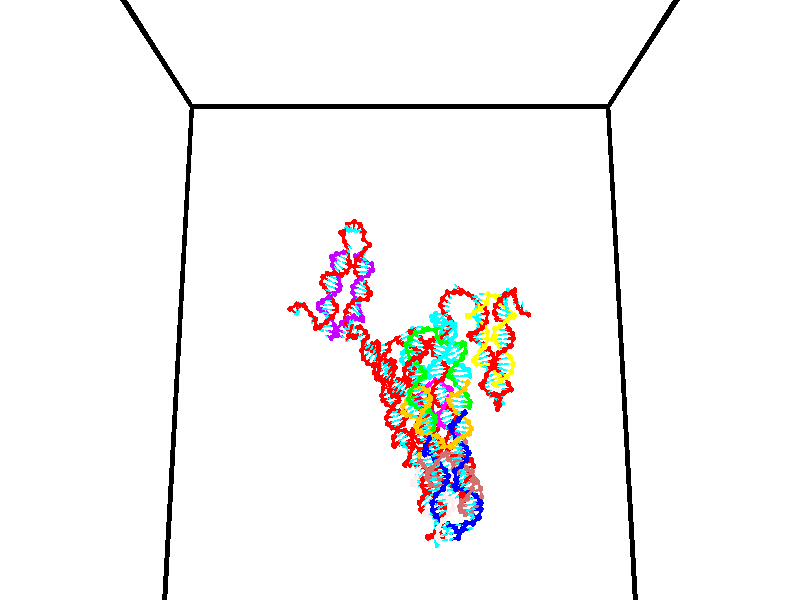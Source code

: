 // switches for output
#declare DRAW_BASES = 1; // possible values are 0, 1; only relevant for DNA ribbons
#declare DRAW_BASES_TYPE = 3; // possible values are 1, 2, 3; only relevant for DNA ribbons
#declare DRAW_FOG = 0; // set to 1 to enable fog

#include "colors.inc"

#include "transforms.inc"
background { rgb <1, 1, 1>}

#default {
   normal{
       ripples 0.25
       frequency 0.20
       turbulence 0.2
       lambda 5
   }
	finish {
		phong 0.1
		phong_size 40.
	}
}

// original window dimensions: 1024x640


// camera settings

camera {
	sky <0, 0.179814, -0.983701>
	up <0, 0.179814, -0.983701>
	right 1.6 * <1, 0, 0>
	location <35, 94.9851, 44.8844>
	look_at <35, 29.7336, 32.9568>
	direction <0, -65.2515, -11.9276>
	angle 67.0682
}


# declare cpy_camera_pos = <35, 94.9851, 44.8844>;
# if (DRAW_FOG = 1)
fog {
	fog_type 2
	up vnormalize(cpy_camera_pos)
	color rgbt<1,1,1,0.3>
	distance 1e-5
	fog_alt 3e-3
	fog_offset 56
}
# end


// LIGHTS

# declare lum = 6;
global_settings {
	ambient_light rgb lum * <0.05, 0.05, 0.05>
	max_trace_level 15
}# declare cpy_direct_light_amount = 0.25;
light_source
{	1000 * <-1, -1.16352, -0.803886>,
	rgb lum * cpy_direct_light_amount
	parallel
}

light_source
{	1000 * <1, 1.16352, 0.803886>,
	rgb lum * cpy_direct_light_amount
	parallel
}

// strand 0

// nucleotide -1

// particle -1
sphere {
	<23.940741, 35.185822, 34.720055> 0.250000
	pigment { color rgbt <1,0,0,0> }
	no_shadow
}
cylinder {
	<24.270334, 35.046032, 34.898457>,  <24.468090, 34.962158, 35.005497>, 0.100000
	pigment { color rgbt <1,0,0,0> }
	no_shadow
}
cylinder {
	<24.270334, 35.046032, 34.898457>,  <23.940741, 35.185822, 34.720055>, 0.100000
	pigment { color rgbt <1,0,0,0> }
	no_shadow
}

// particle -1
sphere {
	<24.270334, 35.046032, 34.898457> 0.100000
	pigment { color rgbt <1,0,0,0> }
	no_shadow
}
sphere {
	0, 1
	scale<0.080000,0.200000,0.300000>
	matrix <0.011680, -0.776495, -0.630014,
		0.566490, 0.524332, -0.635739,
		0.823985, -0.349471, 0.446001,
		24.517530, 34.941189, 35.032257>
	pigment { color rgbt <0,1,1,0> }
	no_shadow
}
cylinder {
	<24.595486, 35.070858, 34.310123>,  <23.940741, 35.185822, 34.720055>, 0.130000
	pigment { color rgbt <1,0,0,0> }
	no_shadow
}

// nucleotide -1

// particle -1
sphere {
	<24.595486, 35.070858, 34.310123> 0.250000
	pigment { color rgbt <1,0,0,0> }
	no_shadow
}
cylinder {
	<24.625029, 34.784554, 34.587894>,  <24.642754, 34.612770, 34.754559>, 0.100000
	pigment { color rgbt <1,0,0,0> }
	no_shadow
}
cylinder {
	<24.625029, 34.784554, 34.587894>,  <24.595486, 35.070858, 34.310123>, 0.100000
	pigment { color rgbt <1,0,0,0> }
	no_shadow
}

// particle -1
sphere {
	<24.625029, 34.784554, 34.587894> 0.100000
	pigment { color rgbt <1,0,0,0> }
	no_shadow
}
sphere {
	0, 1
	scale<0.080000,0.200000,0.300000>
	matrix <0.141971, -0.681690, -0.717735,
		0.987112, 0.151598, 0.051270,
		0.073857, -0.715763, 0.694427,
		24.647186, 34.569824, 34.796223>
	pigment { color rgbt <0,1,1,0> }
	no_shadow
}
cylinder {
	<25.270693, 34.685780, 34.321316>,  <24.595486, 35.070858, 34.310123>, 0.130000
	pigment { color rgbt <1,0,0,0> }
	no_shadow
}

// nucleotide -1

// particle -1
sphere {
	<25.270693, 34.685780, 34.321316> 0.250000
	pigment { color rgbt <1,0,0,0> }
	no_shadow
}
cylinder {
	<24.923725, 34.496830, 34.383862>,  <24.715546, 34.383461, 34.421387>, 0.100000
	pigment { color rgbt <1,0,0,0> }
	no_shadow
}
cylinder {
	<24.923725, 34.496830, 34.383862>,  <25.270693, 34.685780, 34.321316>, 0.100000
	pigment { color rgbt <1,0,0,0> }
	no_shadow
}

// particle -1
sphere {
	<24.923725, 34.496830, 34.383862> 0.100000
	pigment { color rgbt <1,0,0,0> }
	no_shadow
}
sphere {
	0, 1
	scale<0.080000,0.200000,0.300000>
	matrix <0.154786, -0.554817, -0.817447,
		0.472892, -0.684866, 0.554376,
		-0.867418, -0.472374, 0.156361,
		24.663500, 34.355118, 34.430771>
	pigment { color rgbt <0,1,1,0> }
	no_shadow
}
cylinder {
	<25.350769, 33.913036, 34.403786>,  <25.270693, 34.685780, 34.321316>, 0.130000
	pigment { color rgbt <1,0,0,0> }
	no_shadow
}

// nucleotide -1

// particle -1
sphere {
	<25.350769, 33.913036, 34.403786> 0.250000
	pigment { color rgbt <1,0,0,0> }
	no_shadow
}
cylinder {
	<25.015503, 34.031647, 34.220680>,  <24.814344, 34.102814, 34.110817>, 0.100000
	pigment { color rgbt <1,0,0,0> }
	no_shadow
}
cylinder {
	<25.015503, 34.031647, 34.220680>,  <25.350769, 33.913036, 34.403786>, 0.100000
	pigment { color rgbt <1,0,0,0> }
	no_shadow
}

// particle -1
sphere {
	<25.015503, 34.031647, 34.220680> 0.100000
	pigment { color rgbt <1,0,0,0> }
	no_shadow
}
sphere {
	0, 1
	scale<0.080000,0.200000,0.300000>
	matrix <0.203049, -0.609325, -0.766482,
		-0.506213, -0.735386, 0.450504,
		-0.838164, 0.296529, -0.457768,
		24.764053, 34.120605, 34.083351>
	pigment { color rgbt <0,1,1,0> }
	no_shadow
}
cylinder {
	<25.747789, 33.435440, 34.852852>,  <25.350769, 33.913036, 34.403786>, 0.130000
	pigment { color rgbt <1,0,0,0> }
	no_shadow
}

// nucleotide -1

// particle -1
sphere {
	<25.747789, 33.435440, 34.852852> 0.250000
	pigment { color rgbt <1,0,0,0> }
	no_shadow
}
cylinder {
	<25.866035, 33.069660, 34.963409>,  <25.936983, 32.850193, 35.029743>, 0.100000
	pigment { color rgbt <1,0,0,0> }
	no_shadow
}
cylinder {
	<25.866035, 33.069660, 34.963409>,  <25.747789, 33.435440, 34.852852>, 0.100000
	pigment { color rgbt <1,0,0,0> }
	no_shadow
}

// particle -1
sphere {
	<25.866035, 33.069660, 34.963409> 0.100000
	pigment { color rgbt <1,0,0,0> }
	no_shadow
}
sphere {
	0, 1
	scale<0.080000,0.200000,0.300000>
	matrix <0.341700, 0.371398, 0.863311,
		-0.892105, -0.160766, 0.422259,
		0.295617, -0.914450, 0.276392,
		25.954721, 32.795326, 35.046326>
	pigment { color rgbt <0,1,1,0> }
	no_shadow
}
cylinder {
	<26.318119, 33.588181, 35.344864>,  <25.747789, 33.435440, 34.852852>, 0.130000
	pigment { color rgbt <1,0,0,0> }
	no_shadow
}

// nucleotide -1

// particle -1
sphere {
	<26.318119, 33.588181, 35.344864> 0.250000
	pigment { color rgbt <1,0,0,0> }
	no_shadow
}
cylinder {
	<26.083540, 33.270184, 35.406925>,  <25.942793, 33.079388, 35.444160>, 0.100000
	pigment { color rgbt <1,0,0,0> }
	no_shadow
}
cylinder {
	<26.083540, 33.270184, 35.406925>,  <26.318119, 33.588181, 35.344864>, 0.100000
	pigment { color rgbt <1,0,0,0> }
	no_shadow
}

// particle -1
sphere {
	<26.083540, 33.270184, 35.406925> 0.100000
	pigment { color rgbt <1,0,0,0> }
	no_shadow
}
sphere {
	0, 1
	scale<0.080000,0.200000,0.300000>
	matrix <0.809960, -0.577151, 0.104214,
		0.006696, 0.186783, 0.982378,
		-0.586446, -0.794990, 0.155151,
		25.907606, 33.031685, 35.453472>
	pigment { color rgbt <0,1,1,0> }
	no_shadow
}
cylinder {
	<26.280107, 33.313423, 36.056210>,  <26.318119, 33.588181, 35.344864>, 0.130000
	pigment { color rgbt <1,0,0,0> }
	no_shadow
}

// nucleotide -1

// particle -1
sphere {
	<26.280107, 33.313423, 36.056210> 0.250000
	pigment { color rgbt <1,0,0,0> }
	no_shadow
}
cylinder {
	<26.660568, 33.337540, 36.177322>,  <26.888845, 33.352009, 36.249989>, 0.100000
	pigment { color rgbt <1,0,0,0> }
	no_shadow
}
cylinder {
	<26.660568, 33.337540, 36.177322>,  <26.280107, 33.313423, 36.056210>, 0.100000
	pigment { color rgbt <1,0,0,0> }
	no_shadow
}

// particle -1
sphere {
	<26.660568, 33.337540, 36.177322> 0.100000
	pigment { color rgbt <1,0,0,0> }
	no_shadow
}
sphere {
	0, 1
	scale<0.080000,0.200000,0.300000>
	matrix <0.186946, 0.668004, -0.720293,
		-0.245688, 0.741711, 0.624101,
		0.951151, 0.060294, 0.302781,
		26.945913, 33.355629, 36.268158>
	pigment { color rgbt <0,1,1,0> }
	no_shadow
}
cylinder {
	<26.473969, 34.030704, 36.024170>,  <26.280107, 33.313423, 36.056210>, 0.130000
	pigment { color rgbt <1,0,0,0> }
	no_shadow
}

// nucleotide -1

// particle -1
sphere {
	<26.473969, 34.030704, 36.024170> 0.250000
	pigment { color rgbt <1,0,0,0> }
	no_shadow
}
cylinder {
	<26.817038, 33.827602, 35.991718>,  <27.022879, 33.705742, 35.972248>, 0.100000
	pigment { color rgbt <1,0,0,0> }
	no_shadow
}
cylinder {
	<26.817038, 33.827602, 35.991718>,  <26.473969, 34.030704, 36.024170>, 0.100000
	pigment { color rgbt <1,0,0,0> }
	no_shadow
}

// particle -1
sphere {
	<26.817038, 33.827602, 35.991718> 0.100000
	pigment { color rgbt <1,0,0,0> }
	no_shadow
}
sphere {
	0, 1
	scale<0.080000,0.200000,0.300000>
	matrix <0.263353, 0.569277, -0.778825,
		0.441637, 0.646611, 0.621973,
		0.857672, -0.507756, -0.081127,
		27.074339, 33.675274, 35.967381>
	pigment { color rgbt <0,1,1,0> }
	no_shadow
}
cylinder {
	<27.001463, 34.539539, 36.045612>,  <26.473969, 34.030704, 36.024170>, 0.130000
	pigment { color rgbt <1,0,0,0> }
	no_shadow
}

// nucleotide -1

// particle -1
sphere {
	<27.001463, 34.539539, 36.045612> 0.250000
	pigment { color rgbt <1,0,0,0> }
	no_shadow
}
cylinder {
	<27.218287, 34.235615, 35.902023>,  <27.348381, 34.053261, 35.815868>, 0.100000
	pigment { color rgbt <1,0,0,0> }
	no_shadow
}
cylinder {
	<27.218287, 34.235615, 35.902023>,  <27.001463, 34.539539, 36.045612>, 0.100000
	pigment { color rgbt <1,0,0,0> }
	no_shadow
}

// particle -1
sphere {
	<27.218287, 34.235615, 35.902023> 0.100000
	pigment { color rgbt <1,0,0,0> }
	no_shadow
}
sphere {
	0, 1
	scale<0.080000,0.200000,0.300000>
	matrix <0.337350, 0.587994, -0.735159,
		0.769655, 0.277399, 0.575048,
		0.542057, -0.759811, -0.358972,
		27.380903, 34.007671, 35.794331>
	pigment { color rgbt <0,1,1,0> }
	no_shadow
}
cylinder {
	<27.588511, 34.871132, 35.776890>,  <27.001463, 34.539539, 36.045612>, 0.130000
	pigment { color rgbt <1,0,0,0> }
	no_shadow
}

// nucleotide -1

// particle -1
sphere {
	<27.588511, 34.871132, 35.776890> 0.250000
	pigment { color rgbt <1,0,0,0> }
	no_shadow
}
cylinder {
	<27.582979, 34.520947, 35.583652>,  <27.579660, 34.310837, 35.467709>, 0.100000
	pigment { color rgbt <1,0,0,0> }
	no_shadow
}
cylinder {
	<27.582979, 34.520947, 35.583652>,  <27.588511, 34.871132, 35.776890>, 0.100000
	pigment { color rgbt <1,0,0,0> }
	no_shadow
}

// particle -1
sphere {
	<27.582979, 34.520947, 35.583652> 0.100000
	pigment { color rgbt <1,0,0,0> }
	no_shadow
}
sphere {
	0, 1
	scale<0.080000,0.200000,0.300000>
	matrix <0.276270, 0.460987, -0.843307,
		0.960981, -0.145125, 0.235489,
		-0.013827, -0.875460, -0.483093,
		27.578831, 34.258308, 35.438725>
	pigment { color rgbt <0,1,1,0> }
	no_shadow
}
cylinder {
	<28.212406, 34.856937, 35.320431>,  <27.588511, 34.871132, 35.776890>, 0.130000
	pigment { color rgbt <1,0,0,0> }
	no_shadow
}

// nucleotide -1

// particle -1
sphere {
	<28.212406, 34.856937, 35.320431> 0.250000
	pigment { color rgbt <1,0,0,0> }
	no_shadow
}
cylinder {
	<27.950975, 34.593670, 35.170956>,  <27.794117, 34.435707, 35.081272>, 0.100000
	pigment { color rgbt <1,0,0,0> }
	no_shadow
}
cylinder {
	<27.950975, 34.593670, 35.170956>,  <28.212406, 34.856937, 35.320431>, 0.100000
	pigment { color rgbt <1,0,0,0> }
	no_shadow
}

// particle -1
sphere {
	<27.950975, 34.593670, 35.170956> 0.100000
	pigment { color rgbt <1,0,0,0> }
	no_shadow
}
sphere {
	0, 1
	scale<0.080000,0.200000,0.300000>
	matrix <0.300218, 0.227784, -0.926274,
		0.694770, -0.717580, 0.048721,
		-0.653578, -0.658174, -0.373688,
		27.754902, 34.396217, 35.058849>
	pigment { color rgbt <0,1,1,0> }
	no_shadow
}
cylinder {
	<28.598598, 34.513142, 34.716255>,  <28.212406, 34.856937, 35.320431>, 0.130000
	pigment { color rgbt <1,0,0,0> }
	no_shadow
}

// nucleotide -1

// particle -1
sphere {
	<28.598598, 34.513142, 34.716255> 0.250000
	pigment { color rgbt <1,0,0,0> }
	no_shadow
}
cylinder {
	<28.205345, 34.454941, 34.671940>,  <27.969393, 34.420021, 34.645351>, 0.100000
	pigment { color rgbt <1,0,0,0> }
	no_shadow
}
cylinder {
	<28.205345, 34.454941, 34.671940>,  <28.598598, 34.513142, 34.716255>, 0.100000
	pigment { color rgbt <1,0,0,0> }
	no_shadow
}

// particle -1
sphere {
	<28.205345, 34.454941, 34.671940> 0.100000
	pigment { color rgbt <1,0,0,0> }
	no_shadow
}
sphere {
	0, 1
	scale<0.080000,0.200000,0.300000>
	matrix <0.066739, 0.278565, -0.958096,
		0.170267, -0.949332, -0.264156,
		-0.983135, -0.145502, -0.110787,
		27.910404, 34.411289, 34.638702>
	pigment { color rgbt <0,1,1,0> }
	no_shadow
}
cylinder {
	<28.491711, 33.932793, 34.239262>,  <28.598598, 34.513142, 34.716255>, 0.130000
	pigment { color rgbt <1,0,0,0> }
	no_shadow
}

// nucleotide -1

// particle -1
sphere {
	<28.491711, 33.932793, 34.239262> 0.250000
	pigment { color rgbt <1,0,0,0> }
	no_shadow
}
cylinder {
	<28.171591, 34.172611, 34.236118>,  <27.979519, 34.316502, 34.234230>, 0.100000
	pigment { color rgbt <1,0,0,0> }
	no_shadow
}
cylinder {
	<28.171591, 34.172611, 34.236118>,  <28.491711, 33.932793, 34.239262>, 0.100000
	pigment { color rgbt <1,0,0,0> }
	no_shadow
}

// particle -1
sphere {
	<28.171591, 34.172611, 34.236118> 0.100000
	pigment { color rgbt <1,0,0,0> }
	no_shadow
}
sphere {
	0, 1
	scale<0.080000,0.200000,0.300000>
	matrix <0.091792, 0.109552, -0.989734,
		-0.592530, -0.792806, -0.142708,
		-0.800301, 0.599547, -0.007860,
		27.931499, 34.352474, 34.233761>
	pigment { color rgbt <0,1,1,0> }
	no_shadow
}
cylinder {
	<28.053696, 33.650097, 33.737740>,  <28.491711, 33.932793, 34.239262>, 0.130000
	pigment { color rgbt <1,0,0,0> }
	no_shadow
}

// nucleotide -1

// particle -1
sphere {
	<28.053696, 33.650097, 33.737740> 0.250000
	pigment { color rgbt <1,0,0,0> }
	no_shadow
}
cylinder {
	<27.936504, 34.028908, 33.790356>,  <27.866190, 34.256195, 33.821926>, 0.100000
	pigment { color rgbt <1,0,0,0> }
	no_shadow
}
cylinder {
	<27.936504, 34.028908, 33.790356>,  <28.053696, 33.650097, 33.737740>, 0.100000
	pigment { color rgbt <1,0,0,0> }
	no_shadow
}

// particle -1
sphere {
	<27.936504, 34.028908, 33.790356> 0.100000
	pigment { color rgbt <1,0,0,0> }
	no_shadow
}
sphere {
	0, 1
	scale<0.080000,0.200000,0.300000>
	matrix <0.088852, 0.163948, -0.982459,
		-0.951982, -0.276150, -0.132178,
		-0.292977, 0.947028, 0.131539,
		27.848612, 34.313015, 33.829819>
	pigment { color rgbt <0,1,1,0> }
	no_shadow
}
cylinder {
	<27.635893, 33.736046, 33.075821>,  <28.053696, 33.650097, 33.737740>, 0.130000
	pigment { color rgbt <1,0,0,0> }
	no_shadow
}

// nucleotide -1

// particle -1
sphere {
	<27.635893, 33.736046, 33.075821> 0.250000
	pigment { color rgbt <1,0,0,0> }
	no_shadow
}
cylinder {
	<27.677124, 34.105705, 33.222969>,  <27.701862, 34.327499, 33.311260>, 0.100000
	pigment { color rgbt <1,0,0,0> }
	no_shadow
}
cylinder {
	<27.677124, 34.105705, 33.222969>,  <27.635893, 33.736046, 33.075821>, 0.100000
	pigment { color rgbt <1,0,0,0> }
	no_shadow
}

// particle -1
sphere {
	<27.677124, 34.105705, 33.222969> 0.100000
	pigment { color rgbt <1,0,0,0> }
	no_shadow
}
sphere {
	0, 1
	scale<0.080000,0.200000,0.300000>
	matrix <0.095198, 0.358981, -0.928477,
		-0.990107, 0.130728, -0.050973,
		0.103080, 0.924144, 0.367874,
		27.708048, 34.382950, 33.333332>
	pigment { color rgbt <0,1,1,0> }
	no_shadow
}
cylinder {
	<27.212013, 34.186298, 32.612442>,  <27.635893, 33.736046, 33.075821>, 0.130000
	pigment { color rgbt <1,0,0,0> }
	no_shadow
}

// nucleotide -1

// particle -1
sphere {
	<27.212013, 34.186298, 32.612442> 0.250000
	pigment { color rgbt <1,0,0,0> }
	no_shadow
}
cylinder {
	<27.446442, 34.431664, 32.824196>,  <27.587099, 34.578880, 32.951248>, 0.100000
	pigment { color rgbt <1,0,0,0> }
	no_shadow
}
cylinder {
	<27.446442, 34.431664, 32.824196>,  <27.212013, 34.186298, 32.612442>, 0.100000
	pigment { color rgbt <1,0,0,0> }
	no_shadow
}

// particle -1
sphere {
	<27.446442, 34.431664, 32.824196> 0.100000
	pigment { color rgbt <1,0,0,0> }
	no_shadow
}
sphere {
	0, 1
	scale<0.080000,0.200000,0.300000>
	matrix <0.170283, 0.545517, -0.820619,
		-0.792165, 0.571085, 0.215257,
		0.586070, 0.613411, 0.529386,
		27.622263, 34.615688, 32.983013>
	pigment { color rgbt <0,1,1,0> }
	no_shadow
}
cylinder {
	<26.961792, 34.777695, 32.426720>,  <27.212013, 34.186298, 32.612442>, 0.130000
	pigment { color rgbt <1,0,0,0> }
	no_shadow
}

// nucleotide -1

// particle -1
sphere {
	<26.961792, 34.777695, 32.426720> 0.250000
	pigment { color rgbt <1,0,0,0> }
	no_shadow
}
cylinder {
	<27.343874, 34.803181, 32.542320>,  <27.573124, 34.818470, 32.611679>, 0.100000
	pigment { color rgbt <1,0,0,0> }
	no_shadow
}
cylinder {
	<27.343874, 34.803181, 32.542320>,  <26.961792, 34.777695, 32.426720>, 0.100000
	pigment { color rgbt <1,0,0,0> }
	no_shadow
}

// particle -1
sphere {
	<27.343874, 34.803181, 32.542320> 0.100000
	pigment { color rgbt <1,0,0,0> }
	no_shadow
}
sphere {
	0, 1
	scale<0.080000,0.200000,0.300000>
	matrix <0.257213, 0.304244, -0.917211,
		-0.146363, 0.950461, 0.274229,
		0.955206, 0.063711, 0.289001,
		27.630436, 34.822292, 32.629021>
	pigment { color rgbt <0,1,1,0> }
	no_shadow
}
cylinder {
	<27.211529, 35.354969, 31.999168>,  <26.961792, 34.777695, 32.426720>, 0.130000
	pigment { color rgbt <1,0,0,0> }
	no_shadow
}

// nucleotide -1

// particle -1
sphere {
	<27.211529, 35.354969, 31.999168> 0.250000
	pigment { color rgbt <1,0,0,0> }
	no_shadow
}
cylinder {
	<27.543909, 35.176743, 32.132431>,  <27.743338, 35.069805, 32.212387>, 0.100000
	pigment { color rgbt <1,0,0,0> }
	no_shadow
}
cylinder {
	<27.543909, 35.176743, 32.132431>,  <27.211529, 35.354969, 31.999168>, 0.100000
	pigment { color rgbt <1,0,0,0> }
	no_shadow
}

// particle -1
sphere {
	<27.543909, 35.176743, 32.132431> 0.100000
	pigment { color rgbt <1,0,0,0> }
	no_shadow
}
sphere {
	0, 1
	scale<0.080000,0.200000,0.300000>
	matrix <0.485642, 0.288754, -0.825090,
		0.271433, 0.847402, 0.456326,
		0.830949, -0.445568, 0.333156,
		27.793194, 35.043072, 32.232376>
	pigment { color rgbt <0,1,1,0> }
	no_shadow
}
cylinder {
	<27.686586, 35.831017, 31.827538>,  <27.211529, 35.354969, 31.999168>, 0.130000
	pigment { color rgbt <1,0,0,0> }
	no_shadow
}

// nucleotide -1

// particle -1
sphere {
	<27.686586, 35.831017, 31.827538> 0.250000
	pigment { color rgbt <1,0,0,0> }
	no_shadow
}
cylinder {
	<27.897051, 35.497101, 31.892378>,  <28.023329, 35.296749, 31.931282>, 0.100000
	pigment { color rgbt <1,0,0,0> }
	no_shadow
}
cylinder {
	<27.897051, 35.497101, 31.892378>,  <27.686586, 35.831017, 31.827538>, 0.100000
	pigment { color rgbt <1,0,0,0> }
	no_shadow
}

// particle -1
sphere {
	<27.897051, 35.497101, 31.892378> 0.100000
	pigment { color rgbt <1,0,0,0> }
	no_shadow
}
sphere {
	0, 1
	scale<0.080000,0.200000,0.300000>
	matrix <0.629066, 0.253819, -0.734746,
		0.572215, 0.488568, 0.658689,
		0.526161, -0.834792, 0.162103,
		28.054899, 35.246662, 31.941010>
	pigment { color rgbt <0,1,1,0> }
	no_shadow
}
cylinder {
	<28.381964, 35.966106, 31.832117>,  <27.686586, 35.831017, 31.827538>, 0.130000
	pigment { color rgbt <1,0,0,0> }
	no_shadow
}

// nucleotide -1

// particle -1
sphere {
	<28.381964, 35.966106, 31.832117> 0.250000
	pigment { color rgbt <1,0,0,0> }
	no_shadow
}
cylinder {
	<28.373421, 35.581570, 31.722307>,  <28.368296, 35.350849, 31.656422>, 0.100000
	pigment { color rgbt <1,0,0,0> }
	no_shadow
}
cylinder {
	<28.373421, 35.581570, 31.722307>,  <28.381964, 35.966106, 31.832117>, 0.100000
	pigment { color rgbt <1,0,0,0> }
	no_shadow
}

// particle -1
sphere {
	<28.373421, 35.581570, 31.722307> 0.100000
	pigment { color rgbt <1,0,0,0> }
	no_shadow
}
sphere {
	0, 1
	scale<0.080000,0.200000,0.300000>
	matrix <0.581934, 0.211326, -0.785299,
		0.812956, -0.176527, 0.554924,
		-0.021356, -0.961343, -0.274525,
		28.367014, 35.293167, 31.639950>
	pigment { color rgbt <0,1,1,0> }
	no_shadow
}
cylinder {
	<29.122410, 35.646423, 31.889574>,  <28.381964, 35.966106, 31.832117>, 0.130000
	pigment { color rgbt <1,0,0,0> }
	no_shadow
}

// nucleotide -1

// particle -1
sphere {
	<29.122410, 35.646423, 31.889574> 0.250000
	pigment { color rgbt <1,0,0,0> }
	no_shadow
}
cylinder {
	<28.920738, 35.407825, 31.639776>,  <28.799734, 35.264668, 31.489899>, 0.100000
	pigment { color rgbt <1,0,0,0> }
	no_shadow
}
cylinder {
	<28.920738, 35.407825, 31.639776>,  <29.122410, 35.646423, 31.889574>, 0.100000
	pigment { color rgbt <1,0,0,0> }
	no_shadow
}

// particle -1
sphere {
	<28.920738, 35.407825, 31.639776> 0.100000
	pigment { color rgbt <1,0,0,0> }
	no_shadow
}
sphere {
	0, 1
	scale<0.080000,0.200000,0.300000>
	matrix <0.712496, 0.121318, -0.691109,
		0.488008, -0.793392, 0.363838,
		-0.504180, -0.596499, -0.624493,
		28.769484, 35.228874, 31.452429>
	pigment { color rgbt <0,1,1,0> }
	no_shadow
}
cylinder {
	<29.644537, 35.351654, 31.554016>,  <29.122410, 35.646423, 31.889574>, 0.130000
	pigment { color rgbt <1,0,0,0> }
	no_shadow
}

// nucleotide -1

// particle -1
sphere {
	<29.644537, 35.351654, 31.554016> 0.250000
	pigment { color rgbt <1,0,0,0> }
	no_shadow
}
cylinder {
	<29.306387, 35.311657, 31.344124>,  <29.103497, 35.287659, 31.218189>, 0.100000
	pigment { color rgbt <1,0,0,0> }
	no_shadow
}
cylinder {
	<29.306387, 35.311657, 31.344124>,  <29.644537, 35.351654, 31.554016>, 0.100000
	pigment { color rgbt <1,0,0,0> }
	no_shadow
}

// particle -1
sphere {
	<29.306387, 35.311657, 31.344124> 0.100000
	pigment { color rgbt <1,0,0,0> }
	no_shadow
}
sphere {
	0, 1
	scale<0.080000,0.200000,0.300000>
	matrix <0.514746, 0.110006, -0.850256,
		0.142751, -0.988887, -0.041520,
		-0.845375, -0.100003, -0.524729,
		29.052774, 35.281658, 31.186705>
	pigment { color rgbt <0,1,1,0> }
	no_shadow
}
cylinder {
	<29.984068, 35.307667, 31.024502>,  <29.644537, 35.351654, 31.554016>, 0.130000
	pigment { color rgbt <1,0,0,0> }
	no_shadow
}

// nucleotide -1

// particle -1
sphere {
	<29.984068, 35.307667, 31.024502> 0.250000
	pigment { color rgbt <1,0,0,0> }
	no_shadow
}
cylinder {
	<29.609156, 35.294106, 30.885731>,  <29.384209, 35.285969, 30.802467>, 0.100000
	pigment { color rgbt <1,0,0,0> }
	no_shadow
}
cylinder {
	<29.609156, 35.294106, 30.885731>,  <29.984068, 35.307667, 31.024502>, 0.100000
	pigment { color rgbt <1,0,0,0> }
	no_shadow
}

// particle -1
sphere {
	<29.609156, 35.294106, 30.885731> 0.100000
	pigment { color rgbt <1,0,0,0> }
	no_shadow
}
sphere {
	0, 1
	scale<0.080000,0.200000,0.300000>
	matrix <0.330837, 0.226955, -0.915990,
		0.109792, -0.973315, -0.201504,
		-0.937279, -0.033904, -0.346927,
		29.327972, 35.283936, 30.781652>
	pigment { color rgbt <0,1,1,0> }
	no_shadow
}
cylinder {
	<29.820539, 34.806549, 30.527025>,  <29.984068, 35.307667, 31.024502>, 0.130000
	pigment { color rgbt <1,0,0,0> }
	no_shadow
}

// nucleotide -1

// particle -1
sphere {
	<29.820539, 34.806549, 30.527025> 0.250000
	pigment { color rgbt <1,0,0,0> }
	no_shadow
}
cylinder {
	<29.531570, 35.070396, 30.444069>,  <29.358189, 35.228706, 30.394295>, 0.100000
	pigment { color rgbt <1,0,0,0> }
	no_shadow
}
cylinder {
	<29.531570, 35.070396, 30.444069>,  <29.820539, 34.806549, 30.527025>, 0.100000
	pigment { color rgbt <1,0,0,0> }
	no_shadow
}

// particle -1
sphere {
	<29.531570, 35.070396, 30.444069> 0.100000
	pigment { color rgbt <1,0,0,0> }
	no_shadow
}
sphere {
	0, 1
	scale<0.080000,0.200000,0.300000>
	matrix <0.501638, 0.293545, -0.813751,
		-0.475886, -0.691906, -0.542952,
		-0.722420, 0.659619, -0.207392,
		29.314844, 35.268284, 30.381851>
	pigment { color rgbt <0,1,1,0> }
	no_shadow
}
cylinder {
	<29.658749, 34.711784, 29.832693>,  <29.820539, 34.806549, 30.527025>, 0.130000
	pigment { color rgbt <1,0,0,0> }
	no_shadow
}

// nucleotide -1

// particle -1
sphere {
	<29.658749, 34.711784, 29.832693> 0.250000
	pigment { color rgbt <1,0,0,0> }
	no_shadow
}
cylinder {
	<29.598953, 35.080070, 29.976885>,  <29.563076, 35.301041, 30.063400>, 0.100000
	pigment { color rgbt <1,0,0,0> }
	no_shadow
}
cylinder {
	<29.598953, 35.080070, 29.976885>,  <29.658749, 34.711784, 29.832693>, 0.100000
	pigment { color rgbt <1,0,0,0> }
	no_shadow
}

// particle -1
sphere {
	<29.598953, 35.080070, 29.976885> 0.100000
	pigment { color rgbt <1,0,0,0> }
	no_shadow
}
sphere {
	0, 1
	scale<0.080000,0.200000,0.300000>
	matrix <0.582812, 0.376558, -0.720093,
		-0.798739, 0.102447, -0.592891,
		-0.149486, 0.920711, 0.360479,
		29.554108, 35.356285, 30.085028>
	pigment { color rgbt <0,1,1,0> }
	no_shadow
}
cylinder {
	<29.536190, 35.218143, 29.224014>,  <29.658749, 34.711784, 29.832693>, 0.130000
	pigment { color rgbt <1,0,0,0> }
	no_shadow
}

// nucleotide -1

// particle -1
sphere {
	<29.536190, 35.218143, 29.224014> 0.250000
	pigment { color rgbt <1,0,0,0> }
	no_shadow
}
cylinder {
	<29.661734, 35.418285, 29.546787>,  <29.737061, 35.538372, 29.740450>, 0.100000
	pigment { color rgbt <1,0,0,0> }
	no_shadow
}
cylinder {
	<29.661734, 35.418285, 29.546787>,  <29.536190, 35.218143, 29.224014>, 0.100000
	pigment { color rgbt <1,0,0,0> }
	no_shadow
}

// particle -1
sphere {
	<29.661734, 35.418285, 29.546787> 0.100000
	pigment { color rgbt <1,0,0,0> }
	no_shadow
}
sphere {
	0, 1
	scale<0.080000,0.200000,0.300000>
	matrix <0.587797, 0.565035, -0.578990,
		-0.745644, 0.656034, -0.116764,
		0.313861, 0.500355, 0.806930,
		29.755892, 35.568390, 29.788866>
	pigment { color rgbt <0,1,1,0> }
	no_shadow
}
cylinder {
	<29.381926, 35.952103, 29.078951>,  <29.536190, 35.218143, 29.224014>, 0.130000
	pigment { color rgbt <1,0,0,0> }
	no_shadow
}

// nucleotide -1

// particle -1
sphere {
	<29.381926, 35.952103, 29.078951> 0.250000
	pigment { color rgbt <1,0,0,0> }
	no_shadow
}
cylinder {
	<29.683264, 35.877636, 29.331240>,  <29.864067, 35.832954, 29.482613>, 0.100000
	pigment { color rgbt <1,0,0,0> }
	no_shadow
}
cylinder {
	<29.683264, 35.877636, 29.331240>,  <29.381926, 35.952103, 29.078951>, 0.100000
	pigment { color rgbt <1,0,0,0> }
	no_shadow
}

// particle -1
sphere {
	<29.683264, 35.877636, 29.331240> 0.100000
	pigment { color rgbt <1,0,0,0> }
	no_shadow
}
sphere {
	0, 1
	scale<0.080000,0.200000,0.300000>
	matrix <0.638456, 0.436924, -0.633617,
		-0.157618, 0.880022, 0.448016,
		0.753346, -0.186169, 0.630722,
		29.909267, 35.821785, 29.520456>
	pigment { color rgbt <0,1,1,0> }
	no_shadow
}
cylinder {
	<29.219748, 35.660221, 28.434746>,  <29.381926, 35.952103, 29.078951>, 0.130000
	pigment { color rgbt <1,0,0,0> }
	no_shadow
}

// nucleotide -1

// particle -1
sphere {
	<29.219748, 35.660221, 28.434746> 0.250000
	pigment { color rgbt <1,0,0,0> }
	no_shadow
}
cylinder {
	<29.399557, 35.660858, 28.077438>,  <29.507442, 35.661240, 27.863054>, 0.100000
	pigment { color rgbt <1,0,0,0> }
	no_shadow
}
cylinder {
	<29.399557, 35.660858, 28.077438>,  <29.219748, 35.660221, 28.434746>, 0.100000
	pigment { color rgbt <1,0,0,0> }
	no_shadow
}

// particle -1
sphere {
	<29.399557, 35.660858, 28.077438> 0.100000
	pigment { color rgbt <1,0,0,0> }
	no_shadow
}
sphere {
	0, 1
	scale<0.080000,0.200000,0.300000>
	matrix <0.061835, -0.997655, 0.029336,
		-0.891126, -0.068422, -0.448568,
		0.449524, 0.001595, -0.893267,
		29.534414, 35.661335, 27.809458>
	pigment { color rgbt <0,1,1,0> }
	no_shadow
}
cylinder {
	<28.904022, 35.090637, 28.094873>,  <29.219748, 35.660221, 28.434746>, 0.130000
	pigment { color rgbt <1,0,0,0> }
	no_shadow
}

// nucleotide -1

// particle -1
sphere {
	<28.904022, 35.090637, 28.094873> 0.250000
	pigment { color rgbt <1,0,0,0> }
	no_shadow
}
cylinder {
	<29.269257, 35.156715, 27.945751>,  <29.488398, 35.196362, 27.856277>, 0.100000
	pigment { color rgbt <1,0,0,0> }
	no_shadow
}
cylinder {
	<29.269257, 35.156715, 27.945751>,  <28.904022, 35.090637, 28.094873>, 0.100000
	pigment { color rgbt <1,0,0,0> }
	no_shadow
}

// particle -1
sphere {
	<29.269257, 35.156715, 27.945751> 0.100000
	pigment { color rgbt <1,0,0,0> }
	no_shadow
}
sphere {
	0, 1
	scale<0.080000,0.200000,0.300000>
	matrix <0.150564, -0.986241, -0.068253,
		-0.378950, 0.006190, -0.925397,
		0.913087, 0.165196, -0.372804,
		29.543182, 35.206276, 27.833910>
	pigment { color rgbt <0,1,1,0> }
	no_shadow
}
cylinder {
	<29.146898, 34.439350, 27.816208>,  <28.904022, 35.090637, 28.094873>, 0.130000
	pigment { color rgbt <1,0,0,0> }
	no_shadow
}

// nucleotide -1

// particle -1
sphere {
	<29.146898, 34.439350, 27.816208> 0.250000
	pigment { color rgbt <1,0,0,0> }
	no_shadow
}
cylinder {
	<29.487877, 34.648380, 27.809988>,  <29.692465, 34.773800, 27.806255>, 0.100000
	pigment { color rgbt <1,0,0,0> }
	no_shadow
}
cylinder {
	<29.487877, 34.648380, 27.809988>,  <29.146898, 34.439350, 27.816208>, 0.100000
	pigment { color rgbt <1,0,0,0> }
	no_shadow
}

// particle -1
sphere {
	<29.487877, 34.648380, 27.809988> 0.100000
	pigment { color rgbt <1,0,0,0> }
	no_shadow
}
sphere {
	0, 1
	scale<0.080000,0.200000,0.300000>
	matrix <0.486726, -0.804119, -0.341308,
		-0.190865, 0.283379, -0.939823,
		0.852449, 0.522580, -0.015550,
		29.743612, 34.805153, 27.805323>
	pigment { color rgbt <0,1,1,0> }
	no_shadow
}
cylinder {
	<29.495766, 34.265141, 27.121647>,  <29.146898, 34.439350, 27.816208>, 0.130000
	pigment { color rgbt <1,0,0,0> }
	no_shadow
}

// nucleotide -1

// particle -1
sphere {
	<29.495766, 34.265141, 27.121647> 0.250000
	pigment { color rgbt <1,0,0,0> }
	no_shadow
}
cylinder {
	<29.733238, 34.384235, 27.420683>,  <29.875723, 34.455692, 27.600105>, 0.100000
	pigment { color rgbt <1,0,0,0> }
	no_shadow
}
cylinder {
	<29.733238, 34.384235, 27.420683>,  <29.495766, 34.265141, 27.121647>, 0.100000
	pigment { color rgbt <1,0,0,0> }
	no_shadow
}

// particle -1
sphere {
	<29.733238, 34.384235, 27.420683> 0.100000
	pigment { color rgbt <1,0,0,0> }
	no_shadow
}
sphere {
	0, 1
	scale<0.080000,0.200000,0.300000>
	matrix <0.608331, -0.774205, -0.174756,
		0.526757, 0.558532, -0.640756,
		0.593684, 0.297738, 0.747591,
		29.911343, 34.473557, 27.644960>
	pigment { color rgbt <0,1,1,0> }
	no_shadow
}
cylinder {
	<30.247936, 34.325756, 26.875788>,  <29.495766, 34.265141, 27.121647>, 0.130000
	pigment { color rgbt <1,0,0,0> }
	no_shadow
}

// nucleotide -1

// particle -1
sphere {
	<30.247936, 34.325756, 26.875788> 0.250000
	pigment { color rgbt <1,0,0,0> }
	no_shadow
}
cylinder {
	<30.247185, 34.262436, 27.270744>,  <30.246735, 34.224445, 27.507717>, 0.100000
	pigment { color rgbt <1,0,0,0> }
	no_shadow
}
cylinder {
	<30.247185, 34.262436, 27.270744>,  <30.247936, 34.325756, 26.875788>, 0.100000
	pigment { color rgbt <1,0,0,0> }
	no_shadow
}

// particle -1
sphere {
	<30.247185, 34.262436, 27.270744> 0.100000
	pigment { color rgbt <1,0,0,0> }
	no_shadow
}
sphere {
	0, 1
	scale<0.080000,0.200000,0.300000>
	matrix <0.781481, -0.616292, -0.097317,
		0.623926, 0.771444, 0.124866,
		-0.001879, -0.158299, 0.987389,
		30.246620, 34.214947, 27.566961>
	pigment { color rgbt <0,1,1,0> }
	no_shadow
}
cylinder {
	<30.884272, 34.562672, 27.246183>,  <30.247936, 34.325756, 26.875788>, 0.130000
	pigment { color rgbt <1,0,0,0> }
	no_shadow
}

// nucleotide -1

// particle -1
sphere {
	<30.884272, 34.562672, 27.246183> 0.250000
	pigment { color rgbt <1,0,0,0> }
	no_shadow
}
cylinder {
	<30.701311, 34.263733, 27.438953>,  <30.591536, 34.084370, 27.554615>, 0.100000
	pigment { color rgbt <1,0,0,0> }
	no_shadow
}
cylinder {
	<30.701311, 34.263733, 27.438953>,  <30.884272, 34.562672, 27.246183>, 0.100000
	pigment { color rgbt <1,0,0,0> }
	no_shadow
}

// particle -1
sphere {
	<30.701311, 34.263733, 27.438953> 0.100000
	pigment { color rgbt <1,0,0,0> }
	no_shadow
}
sphere {
	0, 1
	scale<0.080000,0.200000,0.300000>
	matrix <0.837557, -0.544156, -0.048920,
		0.298802, 0.381262, 0.874847,
		-0.457402, -0.747351, 0.481923,
		30.564091, 34.039528, 27.583530>
	pigment { color rgbt <0,1,1,0> }
	no_shadow
}
cylinder {
	<31.279060, 34.247448, 27.799723>,  <30.884272, 34.562672, 27.246183>, 0.130000
	pigment { color rgbt <1,0,0,0> }
	no_shadow
}

// nucleotide -1

// particle -1
sphere {
	<31.279060, 34.247448, 27.799723> 0.250000
	pigment { color rgbt <1,0,0,0> }
	no_shadow
}
cylinder {
	<31.032732, 33.949711, 27.696404>,  <30.884935, 33.771069, 27.634413>, 0.100000
	pigment { color rgbt <1,0,0,0> }
	no_shadow
}
cylinder {
	<31.032732, 33.949711, 27.696404>,  <31.279060, 34.247448, 27.799723>, 0.100000
	pigment { color rgbt <1,0,0,0> }
	no_shadow
}

// particle -1
sphere {
	<31.032732, 33.949711, 27.696404> 0.100000
	pigment { color rgbt <1,0,0,0> }
	no_shadow
}
sphere {
	0, 1
	scale<0.080000,0.200000,0.300000>
	matrix <0.765907, -0.642453, 0.025336,
		-0.184803, -0.182230, 0.965733,
		-0.615821, -0.744343, -0.258299,
		30.847986, 33.726406, 27.618914>
	pigment { color rgbt <0,1,1,0> }
	no_shadow
}
cylinder {
	<31.175093, 33.741653, 28.308102>,  <31.279060, 34.247448, 27.799723>, 0.130000
	pigment { color rgbt <1,0,0,0> }
	no_shadow
}

// nucleotide -1

// particle -1
sphere {
	<31.175093, 33.741653, 28.308102> 0.250000
	pigment { color rgbt <1,0,0,0> }
	no_shadow
}
cylinder {
	<31.145563, 33.562065, 27.951904>,  <31.127846, 33.454311, 27.738186>, 0.100000
	pigment { color rgbt <1,0,0,0> }
	no_shadow
}
cylinder {
	<31.145563, 33.562065, 27.951904>,  <31.175093, 33.741653, 28.308102>, 0.100000
	pigment { color rgbt <1,0,0,0> }
	no_shadow
}

// particle -1
sphere {
	<31.145563, 33.562065, 27.951904> 0.100000
	pigment { color rgbt <1,0,0,0> }
	no_shadow
}
sphere {
	0, 1
	scale<0.080000,0.200000,0.300000>
	matrix <0.755375, -0.608170, 0.244004,
		-0.651121, -0.654643, 0.384037,
		-0.073825, -0.448968, -0.890493,
		31.123415, 33.427376, 27.684757>
	pigment { color rgbt <0,1,1,0> }
	no_shadow
}
cylinder {
	<31.841362, 33.649395, 28.772232>,  <31.175093, 33.741653, 28.308102>, 0.130000
	pigment { color rgbt <1,0,0,0> }
	no_shadow
}

// nucleotide -1

// particle -1
sphere {
	<31.841362, 33.649395, 28.772232> 0.250000
	pigment { color rgbt <1,0,0,0> }
	no_shadow
}
cylinder {
	<31.512676, 33.461353, 28.901096>,  <31.315466, 33.348526, 28.978415>, 0.100000
	pigment { color rgbt <1,0,0,0> }
	no_shadow
}
cylinder {
	<31.512676, 33.461353, 28.901096>,  <31.841362, 33.649395, 28.772232>, 0.100000
	pigment { color rgbt <1,0,0,0> }
	no_shadow
}

// particle -1
sphere {
	<31.512676, 33.461353, 28.901096> 0.100000
	pigment { color rgbt <1,0,0,0> }
	no_shadow
}
sphere {
	0, 1
	scale<0.080000,0.200000,0.300000>
	matrix <0.138591, 0.383490, 0.913087,
		-0.552795, 0.794944, -0.249966,
		-0.821712, -0.470107, 0.322163,
		31.266163, 33.320320, 28.997746>
	pigment { color rgbt <0,1,1,0> }
	no_shadow
}
cylinder {
	<31.433338, 34.102787, 29.230673>,  <31.841362, 33.649395, 28.772232>, 0.130000
	pigment { color rgbt <1,0,0,0> }
	no_shadow
}

// nucleotide -1

// particle -1
sphere {
	<31.433338, 34.102787, 29.230673> 0.250000
	pigment { color rgbt <1,0,0,0> }
	no_shadow
}
cylinder {
	<31.317228, 33.733898, 29.332846>,  <31.247562, 33.512566, 29.394150>, 0.100000
	pigment { color rgbt <1,0,0,0> }
	no_shadow
}
cylinder {
	<31.317228, 33.733898, 29.332846>,  <31.433338, 34.102787, 29.230673>, 0.100000
	pigment { color rgbt <1,0,0,0> }
	no_shadow
}

// particle -1
sphere {
	<31.317228, 33.733898, 29.332846> 0.100000
	pigment { color rgbt <1,0,0,0> }
	no_shadow
}
sphere {
	0, 1
	scale<0.080000,0.200000,0.300000>
	matrix <-0.067253, 0.285927, 0.955888,
		-0.954576, 0.260293, -0.145020,
		-0.290277, -0.922222, 0.255434,
		31.230145, 33.457233, 29.409475>
	pigment { color rgbt <0,1,1,0> }
	no_shadow
}
cylinder {
	<30.987106, 34.256908, 29.738371>,  <31.433338, 34.102787, 29.230673>, 0.130000
	pigment { color rgbt <1,0,0,0> }
	no_shadow
}

// nucleotide -1

// particle -1
sphere {
	<30.987106, 34.256908, 29.738371> 0.250000
	pigment { color rgbt <1,0,0,0> }
	no_shadow
}
cylinder {
	<31.056574, 33.872528, 29.824547>,  <31.098253, 33.641899, 29.876253>, 0.100000
	pigment { color rgbt <1,0,0,0> }
	no_shadow
}
cylinder {
	<31.056574, 33.872528, 29.824547>,  <30.987106, 34.256908, 29.738371>, 0.100000
	pigment { color rgbt <1,0,0,0> }
	no_shadow
}

// particle -1
sphere {
	<31.056574, 33.872528, 29.824547> 0.100000
	pigment { color rgbt <1,0,0,0> }
	no_shadow
}
sphere {
	0, 1
	scale<0.080000,0.200000,0.300000>
	matrix <-0.110641, 0.198342, 0.973868,
		-0.978569, -0.192966, -0.071875,
		0.173668, -0.960950, 0.215441,
		31.108675, 33.584244, 29.889179>
	pigment { color rgbt <0,1,1,0> }
	no_shadow
}
cylinder {
	<30.482376, 34.065582, 30.221512>,  <30.987106, 34.256908, 29.738371>, 0.130000
	pigment { color rgbt <1,0,0,0> }
	no_shadow
}

// nucleotide -1

// particle -1
sphere {
	<30.482376, 34.065582, 30.221512> 0.250000
	pigment { color rgbt <1,0,0,0> }
	no_shadow
}
cylinder {
	<30.769499, 33.789928, 30.261198>,  <30.941772, 33.624535, 30.285009>, 0.100000
	pigment { color rgbt <1,0,0,0> }
	no_shadow
}
cylinder {
	<30.769499, 33.789928, 30.261198>,  <30.482376, 34.065582, 30.221512>, 0.100000
	pigment { color rgbt <1,0,0,0> }
	no_shadow
}

// particle -1
sphere {
	<30.769499, 33.789928, 30.261198> 0.100000
	pigment { color rgbt <1,0,0,0> }
	no_shadow
}
sphere {
	0, 1
	scale<0.080000,0.200000,0.300000>
	matrix <-0.040969, 0.100446, 0.994099,
		-0.695036, -0.717635, 0.043868,
		0.717807, -0.689137, 0.099214,
		30.984840, 33.583187, 30.290962>
	pigment { color rgbt <0,1,1,0> }
	no_shadow
}
cylinder {
	<30.280581, 33.650211, 30.705780>,  <30.482376, 34.065582, 30.221512>, 0.130000
	pigment { color rgbt <1,0,0,0> }
	no_shadow
}

// nucleotide -1

// particle -1
sphere {
	<30.280581, 33.650211, 30.705780> 0.250000
	pigment { color rgbt <1,0,0,0> }
	no_shadow
}
cylinder {
	<30.663185, 33.534309, 30.692368>,  <30.892748, 33.464767, 30.684320>, 0.100000
	pigment { color rgbt <1,0,0,0> }
	no_shadow
}
cylinder {
	<30.663185, 33.534309, 30.692368>,  <30.280581, 33.650211, 30.705780>, 0.100000
	pigment { color rgbt <1,0,0,0> }
	no_shadow
}

// particle -1
sphere {
	<30.663185, 33.534309, 30.692368> 0.100000
	pigment { color rgbt <1,0,0,0> }
	no_shadow
}
sphere {
	0, 1
	scale<0.080000,0.200000,0.300000>
	matrix <-0.003582, -0.126621, 0.991945,
		-0.291672, -0.948687, -0.122153,
		0.956512, -0.289760, -0.033534,
		30.950138, 33.447384, 30.682308>
	pigment { color rgbt <0,1,1,0> }
	no_shadow
}
cylinder {
	<30.276611, 33.077477, 31.076788>,  <30.280581, 33.650211, 30.705780>, 0.130000
	pigment { color rgbt <1,0,0,0> }
	no_shadow
}

// nucleotide -1

// particle -1
sphere {
	<30.276611, 33.077477, 31.076788> 0.250000
	pigment { color rgbt <1,0,0,0> }
	no_shadow
}
cylinder {
	<30.669786, 33.150337, 31.087017>,  <30.905691, 33.194054, 31.093155>, 0.100000
	pigment { color rgbt <1,0,0,0> }
	no_shadow
}
cylinder {
	<30.669786, 33.150337, 31.087017>,  <30.276611, 33.077477, 31.076788>, 0.100000
	pigment { color rgbt <1,0,0,0> }
	no_shadow
}

// particle -1
sphere {
	<30.669786, 33.150337, 31.087017> 0.100000
	pigment { color rgbt <1,0,0,0> }
	no_shadow
}
sphere {
	0, 1
	scale<0.080000,0.200000,0.300000>
	matrix <-0.003274, -0.121687, 0.992563,
		0.183908, -0.975712, -0.119015,
		0.982938, 0.182151, 0.025574,
		30.964668, 33.204983, 31.094688>
	pigment { color rgbt <0,1,1,0> }
	no_shadow
}
cylinder {
	<30.654236, 32.516262, 31.508209>,  <30.276611, 33.077477, 31.076788>, 0.130000
	pigment { color rgbt <1,0,0,0> }
	no_shadow
}

// nucleotide -1

// particle -1
sphere {
	<30.654236, 32.516262, 31.508209> 0.250000
	pigment { color rgbt <1,0,0,0> }
	no_shadow
}
cylinder {
	<30.889946, 32.839237, 31.519522>,  <31.031372, 33.033024, 31.526310>, 0.100000
	pigment { color rgbt <1,0,0,0> }
	no_shadow
}
cylinder {
	<30.889946, 32.839237, 31.519522>,  <30.654236, 32.516262, 31.508209>, 0.100000
	pigment { color rgbt <1,0,0,0> }
	no_shadow
}

// particle -1
sphere {
	<30.889946, 32.839237, 31.519522> 0.100000
	pigment { color rgbt <1,0,0,0> }
	no_shadow
}
sphere {
	0, 1
	scale<0.080000,0.200000,0.300000>
	matrix <0.186360, -0.169903, 0.967679,
		0.786145, -0.564959, -0.250594,
		0.589276, 0.807437, 0.028282,
		31.066729, 33.081467, 31.528006>
	pigment { color rgbt <0,1,1,0> }
	no_shadow
}
cylinder {
	<31.312124, 32.291237, 31.865438>,  <30.654236, 32.516262, 31.508209>, 0.130000
	pigment { color rgbt <1,0,0,0> }
	no_shadow
}

// nucleotide -1

// particle -1
sphere {
	<31.312124, 32.291237, 31.865438> 0.250000
	pigment { color rgbt <1,0,0,0> }
	no_shadow
}
cylinder {
	<31.253805, 32.685612, 31.898132>,  <31.218815, 32.922237, 31.917749>, 0.100000
	pigment { color rgbt <1,0,0,0> }
	no_shadow
}
cylinder {
	<31.253805, 32.685612, 31.898132>,  <31.312124, 32.291237, 31.865438>, 0.100000
	pigment { color rgbt <1,0,0,0> }
	no_shadow
}

// particle -1
sphere {
	<31.253805, 32.685612, 31.898132> 0.100000
	pigment { color rgbt <1,0,0,0> }
	no_shadow
}
sphere {
	0, 1
	scale<0.080000,0.200000,0.300000>
	matrix <-0.104393, -0.097490, 0.989746,
		0.983792, 0.135768, 0.117138,
		-0.145796, 0.985933, 0.081737,
		31.210066, 32.981392, 31.922653>
	pigment { color rgbt <0,1,1,0> }
	no_shadow
}
cylinder {
	<31.627018, 32.443886, 32.483677>,  <31.312124, 32.291237, 31.865438>, 0.130000
	pigment { color rgbt <1,0,0,0> }
	no_shadow
}

// nucleotide -1

// particle -1
sphere {
	<31.627018, 32.443886, 32.483677> 0.250000
	pigment { color rgbt <1,0,0,0> }
	no_shadow
}
cylinder {
	<31.419125, 32.778469, 32.414143>,  <31.294390, 32.979218, 32.372421>, 0.100000
	pigment { color rgbt <1,0,0,0> }
	no_shadow
}
cylinder {
	<31.419125, 32.778469, 32.414143>,  <31.627018, 32.443886, 32.483677>, 0.100000
	pigment { color rgbt <1,0,0,0> }
	no_shadow
}

// particle -1
sphere {
	<31.419125, 32.778469, 32.414143> 0.100000
	pigment { color rgbt <1,0,0,0> }
	no_shadow
}
sphere {
	0, 1
	scale<0.080000,0.200000,0.300000>
	matrix <-0.137996, 0.118611, 0.983305,
		0.843111, 0.535043, 0.053781,
		-0.519732, 0.836457, -0.173836,
		31.263205, 33.029408, 32.361992>
	pigment { color rgbt <0,1,1,0> }
	no_shadow
}
cylinder {
	<31.909000, 32.843021, 32.908688>,  <31.627018, 32.443886, 32.483677>, 0.130000
	pigment { color rgbt <1,0,0,0> }
	no_shadow
}

// nucleotide -1

// particle -1
sphere {
	<31.909000, 32.843021, 32.908688> 0.250000
	pigment { color rgbt <1,0,0,0> }
	no_shadow
}
cylinder {
	<31.552156, 32.997856, 32.815475>,  <31.338051, 33.090759, 32.759548>, 0.100000
	pigment { color rgbt <1,0,0,0> }
	no_shadow
}
cylinder {
	<31.552156, 32.997856, 32.815475>,  <31.909000, 32.843021, 32.908688>, 0.100000
	pigment { color rgbt <1,0,0,0> }
	no_shadow
}

// particle -1
sphere {
	<31.552156, 32.997856, 32.815475> 0.100000
	pigment { color rgbt <1,0,0,0> }
	no_shadow
}
sphere {
	0, 1
	scale<0.080000,0.200000,0.300000>
	matrix <-0.186287, 0.154767, 0.970229,
		0.411632, 0.908960, -0.065959,
		-0.892107, 0.387090, -0.233035,
		31.284525, 33.113983, 32.745564>
	pigment { color rgbt <0,1,1,0> }
	no_shadow
}
cylinder {
	<31.916899, 33.464104, 33.161385>,  <31.909000, 32.843021, 32.908688>, 0.130000
	pigment { color rgbt <1,0,0,0> }
	no_shadow
}

// nucleotide -1

// particle -1
sphere {
	<31.916899, 33.464104, 33.161385> 0.250000
	pigment { color rgbt <1,0,0,0> }
	no_shadow
}
cylinder {
	<31.521820, 33.410412, 33.129299>,  <31.284773, 33.378197, 33.110046>, 0.100000
	pigment { color rgbt <1,0,0,0> }
	no_shadow
}
cylinder {
	<31.521820, 33.410412, 33.129299>,  <31.916899, 33.464104, 33.161385>, 0.100000
	pigment { color rgbt <1,0,0,0> }
	no_shadow
}

// particle -1
sphere {
	<31.521820, 33.410412, 33.129299> 0.100000
	pigment { color rgbt <1,0,0,0> }
	no_shadow
}
sphere {
	0, 1
	scale<0.080000,0.200000,0.300000>
	matrix <-0.119007, 0.312501, 0.942433,
		-0.101440, 0.940385, -0.324631,
		-0.987698, -0.134234, -0.080212,
		31.225512, 33.370140, 33.105236>
	pigment { color rgbt <0,1,1,0> }
	no_shadow
}
cylinder {
	<31.674006, 33.924564, 33.634174>,  <31.916899, 33.464104, 33.161385>, 0.130000
	pigment { color rgbt <1,0,0,0> }
	no_shadow
}

// nucleotide -1

// particle -1
sphere {
	<31.674006, 33.924564, 33.634174> 0.250000
	pigment { color rgbt <1,0,0,0> }
	no_shadow
}
cylinder {
	<31.354458, 33.690102, 33.580173>,  <31.162729, 33.549423, 33.547771>, 0.100000
	pigment { color rgbt <1,0,0,0> }
	no_shadow
}
cylinder {
	<31.354458, 33.690102, 33.580173>,  <31.674006, 33.924564, 33.634174>, 0.100000
	pigment { color rgbt <1,0,0,0> }
	no_shadow
}

// particle -1
sphere {
	<31.354458, 33.690102, 33.580173> 0.100000
	pigment { color rgbt <1,0,0,0> }
	no_shadow
}
sphere {
	0, 1
	scale<0.080000,0.200000,0.300000>
	matrix <-0.321623, 0.226592, 0.919356,
		-0.508300, 0.777864, -0.369540,
		-0.798868, -0.586160, -0.135002,
		31.114798, 33.514252, 33.539673>
	pigment { color rgbt <0,1,1,0> }
	no_shadow
}
cylinder {
	<30.925282, 34.237530, 33.701828>,  <31.674006, 33.924564, 33.634174>, 0.130000
	pigment { color rgbt <1,0,0,0> }
	no_shadow
}

// nucleotide -1

// particle -1
sphere {
	<30.925282, 34.237530, 33.701828> 0.250000
	pigment { color rgbt <1,0,0,0> }
	no_shadow
}
cylinder {
	<30.838011, 33.853264, 33.770557>,  <30.785648, 33.622704, 33.811794>, 0.100000
	pigment { color rgbt <1,0,0,0> }
	no_shadow
}
cylinder {
	<30.838011, 33.853264, 33.770557>,  <30.925282, 34.237530, 33.701828>, 0.100000
	pigment { color rgbt <1,0,0,0> }
	no_shadow
}

// particle -1
sphere {
	<30.838011, 33.853264, 33.770557> 0.100000
	pigment { color rgbt <1,0,0,0> }
	no_shadow
}
sphere {
	0, 1
	scale<0.080000,0.200000,0.300000>
	matrix <-0.553683, 0.266834, 0.788819,
		-0.803638, 0.076964, -0.590120,
		-0.218175, -0.960664, 0.171824,
		30.772558, 33.565063, 33.822105>
	pigment { color rgbt <0,1,1,0> }
	no_shadow
}
cylinder {
	<30.182178, 34.263977, 33.930225>,  <30.925282, 34.237530, 33.701828>, 0.130000
	pigment { color rgbt <1,0,0,0> }
	no_shadow
}

// nucleotide -1

// particle -1
sphere {
	<30.182178, 34.263977, 33.930225> 0.250000
	pigment { color rgbt <1,0,0,0> }
	no_shadow
}
cylinder {
	<30.319471, 33.910027, 34.056198>,  <30.401848, 33.697655, 34.131783>, 0.100000
	pigment { color rgbt <1,0,0,0> }
	no_shadow
}
cylinder {
	<30.319471, 33.910027, 34.056198>,  <30.182178, 34.263977, 33.930225>, 0.100000
	pigment { color rgbt <1,0,0,0> }
	no_shadow
}

// particle -1
sphere {
	<30.319471, 33.910027, 34.056198> 0.100000
	pigment { color rgbt <1,0,0,0> }
	no_shadow
}
sphere {
	0, 1
	scale<0.080000,0.200000,0.300000>
	matrix <-0.472739, 0.126983, 0.872005,
		-0.811608, -0.448184, -0.374731,
		0.343234, -0.884877, 0.314934,
		30.422441, 33.644562, 34.150677>
	pigment { color rgbt <0,1,1,0> }
	no_shadow
}
cylinder {
	<29.698708, 33.867943, 34.210625>,  <30.182178, 34.263977, 33.930225>, 0.130000
	pigment { color rgbt <1,0,0,0> }
	no_shadow
}

// nucleotide -1

// particle -1
sphere {
	<29.698708, 33.867943, 34.210625> 0.250000
	pigment { color rgbt <1,0,0,0> }
	no_shadow
}
cylinder {
	<29.992819, 33.652813, 34.375599>,  <30.169287, 33.523735, 34.474583>, 0.100000
	pigment { color rgbt <1,0,0,0> }
	no_shadow
}
cylinder {
	<29.992819, 33.652813, 34.375599>,  <29.698708, 33.867943, 34.210625>, 0.100000
	pigment { color rgbt <1,0,0,0> }
	no_shadow
}

// particle -1
sphere {
	<29.992819, 33.652813, 34.375599> 0.100000
	pigment { color rgbt <1,0,0,0> }
	no_shadow
}
sphere {
	0, 1
	scale<0.080000,0.200000,0.300000>
	matrix <-0.553610, -0.125528, 0.823261,
		-0.391000, -0.833657, -0.390045,
		0.735279, -0.537828, 0.412439,
		30.213402, 33.491467, 34.499332>
	pigment { color rgbt <0,1,1,0> }
	no_shadow
}
cylinder {
	<29.354256, 33.361565, 34.608997>,  <29.698708, 33.867943, 34.210625>, 0.130000
	pigment { color rgbt <1,0,0,0> }
	no_shadow
}

// nucleotide -1

// particle -1
sphere {
	<29.354256, 33.361565, 34.608997> 0.250000
	pigment { color rgbt <1,0,0,0> }
	no_shadow
}
cylinder {
	<29.725388, 33.362263, 34.758198>,  <29.948067, 33.362682, 34.847717>, 0.100000
	pigment { color rgbt <1,0,0,0> }
	no_shadow
}
cylinder {
	<29.725388, 33.362263, 34.758198>,  <29.354256, 33.361565, 34.608997>, 0.100000
	pigment { color rgbt <1,0,0,0> }
	no_shadow
}

// particle -1
sphere {
	<29.725388, 33.362263, 34.758198> 0.100000
	pigment { color rgbt <1,0,0,0> }
	no_shadow
}
sphere {
	0, 1
	scale<0.080000,0.200000,0.300000>
	matrix <-0.373003, 0.001177, 0.927829,
		0.001177, -0.999998, 0.001742,
		-0.927829, -0.001742, -0.373001,
		30.003736, 33.362785, 34.870098>
	pigment { color rgbt <0,1,1,0> }
	no_shadow
}
cylinder {
	<29.278784, 32.918835, 35.160583>,  <29.354256, 33.361565, 34.608997>, 0.130000
	pigment { color rgbt <1,0,0,0> }
	no_shadow
}

// nucleotide -1

// particle -1
sphere {
	<29.278784, 32.918835, 35.160583> 0.250000
	pigment { color rgbt <1,0,0,0> }
	no_shadow
}
cylinder {
	<29.593164, 33.159016, 35.219559>,  <29.781794, 33.303123, 35.254944>, 0.100000
	pigment { color rgbt <1,0,0,0> }
	no_shadow
}
cylinder {
	<29.593164, 33.159016, 35.219559>,  <29.278784, 32.918835, 35.160583>, 0.100000
	pigment { color rgbt <1,0,0,0> }
	no_shadow
}

// particle -1
sphere {
	<29.593164, 33.159016, 35.219559> 0.100000
	pigment { color rgbt <1,0,0,0> }
	no_shadow
}
sphere {
	0, 1
	scale<0.080000,0.200000,0.300000>
	matrix <-0.371120, 0.267418, 0.889245,
		0.494519, -0.753623, 0.433017,
		0.785952, 0.600450, 0.147441,
		29.828951, 33.339149, 35.263790>
	pigment { color rgbt <0,1,1,0> }
	no_shadow
}
cylinder {
	<29.359262, 32.991390, 35.873825>,  <29.278784, 32.918835, 35.160583>, 0.130000
	pigment { color rgbt <1,0,0,0> }
	no_shadow
}

// nucleotide -1

// particle -1
sphere {
	<29.359262, 32.991390, 35.873825> 0.250000
	pigment { color rgbt <1,0,0,0> }
	no_shadow
}
cylinder {
	<29.600416, 33.298939, 35.788624>,  <29.745108, 33.483467, 35.737503>, 0.100000
	pigment { color rgbt <1,0,0,0> }
	no_shadow
}
cylinder {
	<29.600416, 33.298939, 35.788624>,  <29.359262, 32.991390, 35.873825>, 0.100000
	pigment { color rgbt <1,0,0,0> }
	no_shadow
}

// particle -1
sphere {
	<29.600416, 33.298939, 35.788624> 0.100000
	pigment { color rgbt <1,0,0,0> }
	no_shadow
}
sphere {
	0, 1
	scale<0.080000,0.200000,0.300000>
	matrix <-0.279829, 0.453797, 0.846028,
		0.747146, -0.450453, 0.488739,
		0.602884, 0.768870, -0.213003,
		29.781281, 33.529598, 35.724724>
	pigment { color rgbt <0,1,1,0> }
	no_shadow
}
cylinder {
	<29.746323, 33.170422, 36.553448>,  <29.359262, 32.991390, 35.873825>, 0.130000
	pigment { color rgbt <1,0,0,0> }
	no_shadow
}

// nucleotide -1

// particle -1
sphere {
	<29.746323, 33.170422, 36.553448> 0.250000
	pigment { color rgbt <1,0,0,0> }
	no_shadow
}
cylinder {
	<29.775286, 33.509304, 36.342922>,  <29.792664, 33.712631, 36.216606>, 0.100000
	pigment { color rgbt <1,0,0,0> }
	no_shadow
}
cylinder {
	<29.775286, 33.509304, 36.342922>,  <29.746323, 33.170422, 36.553448>, 0.100000
	pigment { color rgbt <1,0,0,0> }
	no_shadow
}

// particle -1
sphere {
	<29.775286, 33.509304, 36.342922> 0.100000
	pigment { color rgbt <1,0,0,0> }
	no_shadow
}
sphere {
	0, 1
	scale<0.080000,0.200000,0.300000>
	matrix <0.071933, 0.521885, 0.849977,
		0.994778, -0.099402, -0.023155,
		0.072405, 0.847204, -0.526310,
		29.797007, 33.763466, 36.185028>
	pigment { color rgbt <0,1,1,0> }
	no_shadow
}
cylinder {
	<30.266373, 33.554478, 36.917522>,  <29.746323, 33.170422, 36.553448>, 0.130000
	pigment { color rgbt <1,0,0,0> }
	no_shadow
}

// nucleotide -1

// particle -1
sphere {
	<30.266373, 33.554478, 36.917522> 0.250000
	pigment { color rgbt <1,0,0,0> }
	no_shadow
}
cylinder {
	<30.014950, 33.791653, 36.716190>,  <29.864096, 33.933956, 36.595390>, 0.100000
	pigment { color rgbt <1,0,0,0> }
	no_shadow
}
cylinder {
	<30.014950, 33.791653, 36.716190>,  <30.266373, 33.554478, 36.917522>, 0.100000
	pigment { color rgbt <1,0,0,0> }
	no_shadow
}

// particle -1
sphere {
	<30.014950, 33.791653, 36.716190> 0.100000
	pigment { color rgbt <1,0,0,0> }
	no_shadow
}
sphere {
	0, 1
	scale<0.080000,0.200000,0.300000>
	matrix <-0.190290, 0.510248, 0.838711,
		0.754126, 0.622957, -0.207890,
		-0.628556, 0.592935, -0.503334,
		29.826384, 33.969532, 36.565189>
	pigment { color rgbt <0,1,1,0> }
	no_shadow
}
cylinder {
	<30.597891, 34.205048, 36.806629>,  <30.266373, 33.554478, 36.917522>, 0.130000
	pigment { color rgbt <1,0,0,0> }
	no_shadow
}

// nucleotide -1

// particle -1
sphere {
	<30.597891, 34.205048, 36.806629> 0.250000
	pigment { color rgbt <1,0,0,0> }
	no_shadow
}
cylinder {
	<30.205709, 34.258091, 36.748493>,  <29.970400, 34.289917, 36.713612>, 0.100000
	pigment { color rgbt <1,0,0,0> }
	no_shadow
}
cylinder {
	<30.205709, 34.258091, 36.748493>,  <30.597891, 34.205048, 36.806629>, 0.100000
	pigment { color rgbt <1,0,0,0> }
	no_shadow
}

// particle -1
sphere {
	<30.205709, 34.258091, 36.748493> 0.100000
	pigment { color rgbt <1,0,0,0> }
	no_shadow
}
sphere {
	0, 1
	scale<0.080000,0.200000,0.300000>
	matrix <0.008128, 0.765373, 0.643536,
		0.196577, 0.629777, -0.751491,
		-0.980455, 0.132613, -0.145336,
		29.911573, 34.297874, 36.704891>
	pigment { color rgbt <0,1,1,0> }
	no_shadow
}
cylinder {
	<30.535585, 34.871948, 37.052723>,  <30.597891, 34.205048, 36.806629>, 0.130000
	pigment { color rgbt <1,0,0,0> }
	no_shadow
}

// nucleotide -1

// particle -1
sphere {
	<30.535585, 34.871948, 37.052723> 0.250000
	pigment { color rgbt <1,0,0,0> }
	no_shadow
}
cylinder {
	<30.160538, 34.737343, 37.017780>,  <29.935509, 34.656582, 36.996815>, 0.100000
	pigment { color rgbt <1,0,0,0> }
	no_shadow
}
cylinder {
	<30.160538, 34.737343, 37.017780>,  <30.535585, 34.871948, 37.052723>, 0.100000
	pigment { color rgbt <1,0,0,0> }
	no_shadow
}

// particle -1
sphere {
	<30.160538, 34.737343, 37.017780> 0.100000
	pigment { color rgbt <1,0,0,0> }
	no_shadow
}
sphere {
	0, 1
	scale<0.080000,0.200000,0.300000>
	matrix <-0.305115, 0.676015, 0.670753,
		-0.166660, 0.655565, -0.736518,
		-0.937619, -0.336510, -0.087358,
		29.879251, 34.636391, 36.991573>
	pigment { color rgbt <0,1,1,0> }
	no_shadow
}
cylinder {
	<29.905781, 35.465961, 37.015076>,  <30.535585, 34.871948, 37.052723>, 0.130000
	pigment { color rgbt <1,0,0,0> }
	no_shadow
}

// nucleotide -1

// particle -1
sphere {
	<29.905781, 35.465961, 37.015076> 0.250000
	pigment { color rgbt <1,0,0,0> }
	no_shadow
}
cylinder {
	<29.764187, 35.126869, 37.173088>,  <29.679230, 34.923412, 37.267895>, 0.100000
	pigment { color rgbt <1,0,0,0> }
	no_shadow
}
cylinder {
	<29.764187, 35.126869, 37.173088>,  <29.905781, 35.465961, 37.015076>, 0.100000
	pigment { color rgbt <1,0,0,0> }
	no_shadow
}

// particle -1
sphere {
	<29.764187, 35.126869, 37.173088> 0.100000
	pigment { color rgbt <1,0,0,0> }
	no_shadow
}
sphere {
	0, 1
	scale<0.080000,0.200000,0.300000>
	matrix <-0.427829, 0.522372, 0.737625,
		-0.831659, 0.092102, -0.547594,
		-0.353985, -0.847729, 0.395031,
		29.657991, 34.872551, 37.291599>
	pigment { color rgbt <0,1,1,0> }
	no_shadow
}
cylinder {
	<30.229649, 35.290367, 36.264072>,  <29.905781, 35.465961, 37.015076>, 0.130000
	pigment { color rgbt <1,0,0,0> }
	no_shadow
}

// nucleotide -1

// particle -1
sphere {
	<30.229649, 35.290367, 36.264072> 0.250000
	pigment { color rgbt <1,0,0,0> }
	no_shadow
}
cylinder {
	<30.332268, 35.658733, 36.381443>,  <30.393839, 35.879753, 36.451866>, 0.100000
	pigment { color rgbt <1,0,0,0> }
	no_shadow
}
cylinder {
	<30.332268, 35.658733, 36.381443>,  <30.229649, 35.290367, 36.264072>, 0.100000
	pigment { color rgbt <1,0,0,0> }
	no_shadow
}

// particle -1
sphere {
	<30.332268, 35.658733, 36.381443> 0.100000
	pigment { color rgbt <1,0,0,0> }
	no_shadow
}
sphere {
	0, 1
	scale<0.080000,0.200000,0.300000>
	matrix <0.882308, -0.347082, 0.317909,
		0.394610, 0.177331, -0.901575,
		0.256546, 0.920917, 0.293422,
		30.409231, 35.935009, 36.469471>
	pigment { color rgbt <0,1,1,0> }
	no_shadow
}
cylinder {
	<31.012255, 35.286480, 36.258614>,  <30.229649, 35.290367, 36.264072>, 0.130000
	pigment { color rgbt <1,0,0,0> }
	no_shadow
}

// nucleotide -1

// particle -1
sphere {
	<31.012255, 35.286480, 36.258614> 0.250000
	pigment { color rgbt <1,0,0,0> }
	no_shadow
}
cylinder {
	<30.884436, 35.557041, 36.524055>,  <30.807745, 35.719379, 36.683319>, 0.100000
	pigment { color rgbt <1,0,0,0> }
	no_shadow
}
cylinder {
	<30.884436, 35.557041, 36.524055>,  <31.012255, 35.286480, 36.258614>, 0.100000
	pigment { color rgbt <1,0,0,0> }
	no_shadow
}

// particle -1
sphere {
	<30.884436, 35.557041, 36.524055> 0.100000
	pigment { color rgbt <1,0,0,0> }
	no_shadow
}
sphere {
	0, 1
	scale<0.080000,0.200000,0.300000>
	matrix <0.492587, -0.479679, 0.726131,
		0.809474, 0.558914, -0.179908,
		-0.319546, 0.676405, 0.663602,
		30.788572, 35.759964, 36.723137>
	pigment { color rgbt <0,1,1,0> }
	no_shadow
}
cylinder {
	<31.577824, 35.224392, 36.689342>,  <31.012255, 35.286480, 36.258614>, 0.130000
	pigment { color rgbt <1,0,0,0> }
	no_shadow
}

// nucleotide -1

// particle -1
sphere {
	<31.577824, 35.224392, 36.689342> 0.250000
	pigment { color rgbt <1,0,0,0> }
	no_shadow
}
cylinder {
	<31.283791, 35.417984, 36.879253>,  <31.107370, 35.534138, 36.993202>, 0.100000
	pigment { color rgbt <1,0,0,0> }
	no_shadow
}
cylinder {
	<31.283791, 35.417984, 36.879253>,  <31.577824, 35.224392, 36.689342>, 0.100000
	pigment { color rgbt <1,0,0,0> }
	no_shadow
}

// particle -1
sphere {
	<31.283791, 35.417984, 36.879253> 0.100000
	pigment { color rgbt <1,0,0,0> }
	no_shadow
}
sphere {
	0, 1
	scale<0.080000,0.200000,0.300000>
	matrix <0.418873, -0.226442, 0.879357,
		0.533100, 0.845274, -0.036272,
		-0.735085, 0.483979, 0.474779,
		31.063265, 35.563179, 37.021687>
	pigment { color rgbt <0,1,1,0> }
	no_shadow
}
cylinder {
	<31.829643, 35.722492, 37.133759>,  <31.577824, 35.224392, 36.689342>, 0.130000
	pigment { color rgbt <1,0,0,0> }
	no_shadow
}

// nucleotide -1

// particle -1
sphere {
	<31.829643, 35.722492, 37.133759> 0.250000
	pigment { color rgbt <1,0,0,0> }
	no_shadow
}
cylinder {
	<31.489420, 35.584755, 37.292744>,  <31.285286, 35.502113, 37.388134>, 0.100000
	pigment { color rgbt <1,0,0,0> }
	no_shadow
}
cylinder {
	<31.489420, 35.584755, 37.292744>,  <31.829643, 35.722492, 37.133759>, 0.100000
	pigment { color rgbt <1,0,0,0> }
	no_shadow
}

// particle -1
sphere {
	<31.489420, 35.584755, 37.292744> 0.100000
	pigment { color rgbt <1,0,0,0> }
	no_shadow
}
sphere {
	0, 1
	scale<0.080000,0.200000,0.300000>
	matrix <0.443823, -0.064623, 0.893781,
		-0.282084, 0.936616, 0.207794,
		-0.850559, -0.344346, 0.397462,
		31.234253, 35.481453, 37.411983>
	pigment { color rgbt <0,1,1,0> }
	no_shadow
}
cylinder {
	<31.411549, 36.256130, 37.615730>,  <31.829643, 35.722492, 37.133759>, 0.130000
	pigment { color rgbt <1,0,0,0> }
	no_shadow
}

// nucleotide -1

// particle -1
sphere {
	<31.411549, 36.256130, 37.615730> 0.250000
	pigment { color rgbt <1,0,0,0> }
	no_shadow
}
cylinder {
	<31.403500, 35.861320, 37.679451>,  <31.398670, 35.624435, 37.717686>, 0.100000
	pigment { color rgbt <1,0,0,0> }
	no_shadow
}
cylinder {
	<31.403500, 35.861320, 37.679451>,  <31.411549, 36.256130, 37.615730>, 0.100000
	pigment { color rgbt <1,0,0,0> }
	no_shadow
}

// particle -1
sphere {
	<31.403500, 35.861320, 37.679451> 0.100000
	pigment { color rgbt <1,0,0,0> }
	no_shadow
}
sphere {
	0, 1
	scale<0.080000,0.200000,0.300000>
	matrix <0.483078, 0.129905, 0.865887,
		-0.875346, 0.094382, 0.474195,
		-0.020124, -0.987024, 0.159306,
		31.397463, 35.565212, 37.727242>
	pigment { color rgbt <0,1,1,0> }
	no_shadow
}
cylinder {
	<31.260542, 36.277634, 38.323795>,  <31.411549, 36.256130, 37.615730>, 0.130000
	pigment { color rgbt <1,0,0,0> }
	no_shadow
}

// nucleotide -1

// particle -1
sphere {
	<31.260542, 36.277634, 38.323795> 0.250000
	pigment { color rgbt <1,0,0,0> }
	no_shadow
}
cylinder {
	<31.453053, 35.953671, 38.189682>,  <31.568560, 35.759293, 38.109215>, 0.100000
	pigment { color rgbt <1,0,0,0> }
	no_shadow
}
cylinder {
	<31.453053, 35.953671, 38.189682>,  <31.260542, 36.277634, 38.323795>, 0.100000
	pigment { color rgbt <1,0,0,0> }
	no_shadow
}

// particle -1
sphere {
	<31.453053, 35.953671, 38.189682> 0.100000
	pigment { color rgbt <1,0,0,0> }
	no_shadow
}
sphere {
	0, 1
	scale<0.080000,0.200000,0.300000>
	matrix <0.690438, 0.114594, 0.714257,
		-0.540064, -0.575249, 0.614345,
		0.481276, -0.809912, -0.335286,
		31.597435, 35.710697, 38.089096>
	pigment { color rgbt <0,1,1,0> }
	no_shadow
}
cylinder {
	<31.382996, 35.846973, 38.931030>,  <31.260542, 36.277634, 38.323795>, 0.130000
	pigment { color rgbt <1,0,0,0> }
	no_shadow
}

// nucleotide -1

// particle -1
sphere {
	<31.382996, 35.846973, 38.931030> 0.250000
	pigment { color rgbt <1,0,0,0> }
	no_shadow
}
cylinder {
	<31.644285, 35.721016, 38.655602>,  <31.801060, 35.645439, 38.490345>, 0.100000
	pigment { color rgbt <1,0,0,0> }
	no_shadow
}
cylinder {
	<31.644285, 35.721016, 38.655602>,  <31.382996, 35.846973, 38.931030>, 0.100000
	pigment { color rgbt <1,0,0,0> }
	no_shadow
}

// particle -1
sphere {
	<31.644285, 35.721016, 38.655602> 0.100000
	pigment { color rgbt <1,0,0,0> }
	no_shadow
}
sphere {
	0, 1
	scale<0.080000,0.200000,0.300000>
	matrix <0.729465, 0.018002, 0.683782,
		-0.202925, -0.948955, 0.241466,
		0.653225, -0.314897, -0.688576,
		31.840252, 35.626549, 38.449028>
	pigment { color rgbt <0,1,1,0> }
	no_shadow
}
cylinder {
	<31.752489, 35.268032, 39.249989>,  <31.382996, 35.846973, 38.931030>, 0.130000
	pigment { color rgbt <1,0,0,0> }
	no_shadow
}

// nucleotide -1

// particle -1
sphere {
	<31.752489, 35.268032, 39.249989> 0.250000
	pigment { color rgbt <1,0,0,0> }
	no_shadow
}
cylinder {
	<31.972738, 35.441998, 38.964985>,  <32.104889, 35.546375, 38.793983>, 0.100000
	pigment { color rgbt <1,0,0,0> }
	no_shadow
}
cylinder {
	<31.972738, 35.441998, 38.964985>,  <31.752489, 35.268032, 39.249989>, 0.100000
	pigment { color rgbt <1,0,0,0> }
	no_shadow
}

// particle -1
sphere {
	<31.972738, 35.441998, 38.964985> 0.100000
	pigment { color rgbt <1,0,0,0> }
	no_shadow
}
sphere {
	0, 1
	scale<0.080000,0.200000,0.300000>
	matrix <0.783235, 0.026046, 0.621180,
		0.288715, -0.900097, -0.326296,
		0.550624, 0.434910, -0.712507,
		32.137924, 35.572472, 38.751232>
	pigment { color rgbt <0,1,1,0> }
	no_shadow
}
cylinder {
	<32.305935, 34.987602, 39.418396>,  <31.752489, 35.268032, 39.249989>, 0.130000
	pigment { color rgbt <1,0,0,0> }
	no_shadow
}

// nucleotide -1

// particle -1
sphere {
	<32.305935, 34.987602, 39.418396> 0.250000
	pigment { color rgbt <1,0,0,0> }
	no_shadow
}
cylinder {
	<32.423462, 35.279934, 39.171963>,  <32.493980, 35.455334, 39.024101>, 0.100000
	pigment { color rgbt <1,0,0,0> }
	no_shadow
}
cylinder {
	<32.423462, 35.279934, 39.171963>,  <32.305935, 34.987602, 39.418396>, 0.100000
	pigment { color rgbt <1,0,0,0> }
	no_shadow
}

// particle -1
sphere {
	<32.423462, 35.279934, 39.171963> 0.100000
	pigment { color rgbt <1,0,0,0> }
	no_shadow
}
sphere {
	0, 1
	scale<0.080000,0.200000,0.300000>
	matrix <0.902605, 0.000003, 0.430469,
		0.314601, -0.682560, -0.659650,
		0.293819, 0.730829, -0.616083,
		32.511608, 35.499184, 38.987137>
	pigment { color rgbt <0,1,1,0> }
	no_shadow
}
cylinder {
	<32.883553, 34.758022, 39.051876>,  <32.305935, 34.987602, 39.418396>, 0.130000
	pigment { color rgbt <1,0,0,0> }
	no_shadow
}

// nucleotide -1

// particle -1
sphere {
	<32.883553, 34.758022, 39.051876> 0.250000
	pigment { color rgbt <1,0,0,0> }
	no_shadow
}
cylinder {
	<32.896568, 35.157776, 39.057068>,  <32.904377, 35.397629, 39.060184>, 0.100000
	pigment { color rgbt <1,0,0,0> }
	no_shadow
}
cylinder {
	<32.896568, 35.157776, 39.057068>,  <32.883553, 34.758022, 39.051876>, 0.100000
	pigment { color rgbt <1,0,0,0> }
	no_shadow
}

// particle -1
sphere {
	<32.896568, 35.157776, 39.057068> 0.100000
	pigment { color rgbt <1,0,0,0> }
	no_shadow
}
sphere {
	0, 1
	scale<0.080000,0.200000,0.300000>
	matrix <0.911947, -0.035004, 0.408812,
		0.409016, -0.001466, -0.912526,
		0.032541, 0.999386, 0.012980,
		32.906330, 35.457592, 39.060963>
	pigment { color rgbt <0,1,1,0> }
	no_shadow
}
cylinder {
	<33.511871, 34.892868, 39.012691>,  <32.883553, 34.758022, 39.051876>, 0.130000
	pigment { color rgbt <1,0,0,0> }
	no_shadow
}

// nucleotide -1

// particle -1
sphere {
	<33.511871, 34.892868, 39.012691> 0.250000
	pigment { color rgbt <1,0,0,0> }
	no_shadow
}
cylinder {
	<33.405926, 35.260330, 39.129932>,  <33.342358, 35.480808, 39.200275>, 0.100000
	pigment { color rgbt <1,0,0,0> }
	no_shadow
}
cylinder {
	<33.405926, 35.260330, 39.129932>,  <33.511871, 34.892868, 39.012691>, 0.100000
	pigment { color rgbt <1,0,0,0> }
	no_shadow
}

// particle -1
sphere {
	<33.405926, 35.260330, 39.129932> 0.100000
	pigment { color rgbt <1,0,0,0> }
	no_shadow
}
sphere {
	0, 1
	scale<0.080000,0.200000,0.300000>
	matrix <0.858333, 0.086090, 0.505820,
		0.439443, 0.385555, -0.811318,
		-0.264868, 0.918660, 0.293103,
		33.326466, 35.535927, 39.217865>
	pigment { color rgbt <0,1,1,0> }
	no_shadow
}
cylinder {
	<34.122330, 35.338627, 39.024559>,  <33.511871, 34.892868, 39.012691>, 0.130000
	pigment { color rgbt <1,0,0,0> }
	no_shadow
}

// nucleotide -1

// particle -1
sphere {
	<34.122330, 35.338627, 39.024559> 0.250000
	pigment { color rgbt <1,0,0,0> }
	no_shadow
}
cylinder {
	<33.874214, 35.539871, 39.265263>,  <33.725346, 35.660618, 39.409687>, 0.100000
	pigment { color rgbt <1,0,0,0> }
	no_shadow
}
cylinder {
	<33.874214, 35.539871, 39.265263>,  <34.122330, 35.338627, 39.024559>, 0.100000
	pigment { color rgbt <1,0,0,0> }
	no_shadow
}

// particle -1
sphere {
	<33.874214, 35.539871, 39.265263> 0.100000
	pigment { color rgbt <1,0,0,0> }
	no_shadow
}
sphere {
	0, 1
	scale<0.080000,0.200000,0.300000>
	matrix <0.758338, 0.188646, 0.623968,
		0.200404, 0.843382, -0.498542,
		-0.620292, 0.503109, 0.601763,
		33.688126, 35.690804, 39.445793>
	pigment { color rgbt <0,1,1,0> }
	no_shadow
}
cylinder {
	<34.428001, 35.938393, 39.202835>,  <34.122330, 35.338627, 39.024559>, 0.130000
	pigment { color rgbt <1,0,0,0> }
	no_shadow
}

// nucleotide -1

// particle -1
sphere {
	<34.428001, 35.938393, 39.202835> 0.250000
	pigment { color rgbt <1,0,0,0> }
	no_shadow
}
cylinder {
	<34.156231, 35.881878, 39.490841>,  <33.993168, 35.847969, 39.663643>, 0.100000
	pigment { color rgbt <1,0,0,0> }
	no_shadow
}
cylinder {
	<34.156231, 35.881878, 39.490841>,  <34.428001, 35.938393, 39.202835>, 0.100000
	pigment { color rgbt <1,0,0,0> }
	no_shadow
}

// particle -1
sphere {
	<34.156231, 35.881878, 39.490841> 0.100000
	pigment { color rgbt <1,0,0,0> }
	no_shadow
}
sphere {
	0, 1
	scale<0.080000,0.200000,0.300000>
	matrix <0.724864, 0.022951, 0.688510,
		-0.113803, 0.989703, 0.086820,
		-0.679428, -0.141287, 0.720011,
		33.952404, 35.839493, 39.706844>
	pigment { color rgbt <0,1,1,0> }
	no_shadow
}
cylinder {
	<34.550625, 36.512119, 39.724125>,  <34.428001, 35.938393, 39.202835>, 0.130000
	pigment { color rgbt <1,0,0,0> }
	no_shadow
}

// nucleotide -1

// particle -1
sphere {
	<34.550625, 36.512119, 39.724125> 0.250000
	pigment { color rgbt <1,0,0,0> }
	no_shadow
}
cylinder {
	<34.337791, 36.229973, 39.911465>,  <34.210091, 36.060684, 40.023869>, 0.100000
	pigment { color rgbt <1,0,0,0> }
	no_shadow
}
cylinder {
	<34.337791, 36.229973, 39.911465>,  <34.550625, 36.512119, 39.724125>, 0.100000
	pigment { color rgbt <1,0,0,0> }
	no_shadow
}

// particle -1
sphere {
	<34.337791, 36.229973, 39.911465> 0.100000
	pigment { color rgbt <1,0,0,0> }
	no_shadow
}
sphere {
	0, 1
	scale<0.080000,0.200000,0.300000>
	matrix <0.523237, 0.160955, 0.836849,
		-0.665669, 0.690326, 0.283433,
		-0.532079, -0.705367, 0.468347,
		34.178169, 36.018364, 40.051968>
	pigment { color rgbt <0,1,1,0> }
	no_shadow
}
cylinder {
	<34.335815, 36.817005, 40.371361>,  <34.550625, 36.512119, 39.724125>, 0.130000
	pigment { color rgbt <1,0,0,0> }
	no_shadow
}

// nucleotide -1

// particle -1
sphere {
	<34.335815, 36.817005, 40.371361> 0.250000
	pigment { color rgbt <1,0,0,0> }
	no_shadow
}
cylinder {
	<34.306522, 36.423180, 40.434959>,  <34.288948, 36.186886, 40.473118>, 0.100000
	pigment { color rgbt <1,0,0,0> }
	no_shadow
}
cylinder {
	<34.306522, 36.423180, 40.434959>,  <34.335815, 36.817005, 40.371361>, 0.100000
	pigment { color rgbt <1,0,0,0> }
	no_shadow
}

// particle -1
sphere {
	<34.306522, 36.423180, 40.434959> 0.100000
	pigment { color rgbt <1,0,0,0> }
	no_shadow
}
sphere {
	0, 1
	scale<0.080000,0.200000,0.300000>
	matrix <0.407707, 0.115939, 0.905722,
		-0.910172, 0.131149, 0.392921,
		-0.073230, -0.984560, 0.158995,
		34.284554, 36.127811, 40.482658>
	pigment { color rgbt <0,1,1,0> }
	no_shadow
}
cylinder {
	<34.064980, 36.737141, 41.040302>,  <34.335815, 36.817005, 40.371361>, 0.130000
	pigment { color rgbt <1,0,0,0> }
	no_shadow
}

// nucleotide -1

// particle -1
sphere {
	<34.064980, 36.737141, 41.040302> 0.250000
	pigment { color rgbt <1,0,0,0> }
	no_shadow
}
cylinder {
	<34.229050, 36.386353, 40.940166>,  <34.327492, 36.175880, 40.880085>, 0.100000
	pigment { color rgbt <1,0,0,0> }
	no_shadow
}
cylinder {
	<34.229050, 36.386353, 40.940166>,  <34.064980, 36.737141, 41.040302>, 0.100000
	pigment { color rgbt <1,0,0,0> }
	no_shadow
}

// particle -1
sphere {
	<34.229050, 36.386353, 40.940166> 0.100000
	pigment { color rgbt <1,0,0,0> }
	no_shadow
}
sphere {
	0, 1
	scale<0.080000,0.200000,0.300000>
	matrix <0.516146, -0.003082, 0.856495,
		-0.751896, -0.480526, 0.451383,
		0.410177, -0.876975, -0.250339,
		34.352104, 36.123260, 40.865067>
	pigment { color rgbt <0,1,1,0> }
	no_shadow
}
cylinder {
	<33.995544, 36.391033, 41.621586>,  <34.064980, 36.737141, 41.040302>, 0.130000
	pigment { color rgbt <1,0,0,0> }
	no_shadow
}

// nucleotide -1

// particle -1
sphere {
	<33.995544, 36.391033, 41.621586> 0.250000
	pigment { color rgbt <1,0,0,0> }
	no_shadow
}
cylinder {
	<34.282806, 36.177364, 41.443188>,  <34.455166, 36.049164, 41.336151>, 0.100000
	pigment { color rgbt <1,0,0,0> }
	no_shadow
}
cylinder {
	<34.282806, 36.177364, 41.443188>,  <33.995544, 36.391033, 41.621586>, 0.100000
	pigment { color rgbt <1,0,0,0> }
	no_shadow
}

// particle -1
sphere {
	<34.282806, 36.177364, 41.443188> 0.100000
	pigment { color rgbt <1,0,0,0> }
	no_shadow
}
sphere {
	0, 1
	scale<0.080000,0.200000,0.300000>
	matrix <0.460512, -0.115676, 0.880084,
		-0.521708, -0.837423, 0.162920,
		0.718157, -0.534173, -0.445993,
		34.498253, 36.017113, 41.309391>
	pigment { color rgbt <0,1,1,0> }
	no_shadow
}
cylinder {
	<34.256950, 35.770706, 41.955845>,  <33.995544, 36.391033, 41.621586>, 0.130000
	pigment { color rgbt <1,0,0,0> }
	no_shadow
}

// nucleotide -1

// particle -1
sphere {
	<34.256950, 35.770706, 41.955845> 0.250000
	pigment { color rgbt <1,0,0,0> }
	no_shadow
}
cylinder {
	<34.564957, 35.861385, 41.717289>,  <34.749760, 35.915794, 41.574154>, 0.100000
	pigment { color rgbt <1,0,0,0> }
	no_shadow
}
cylinder {
	<34.564957, 35.861385, 41.717289>,  <34.256950, 35.770706, 41.955845>, 0.100000
	pigment { color rgbt <1,0,0,0> }
	no_shadow
}

// particle -1
sphere {
	<34.564957, 35.861385, 41.717289> 0.100000
	pigment { color rgbt <1,0,0,0> }
	no_shadow
}
sphere {
	0, 1
	scale<0.080000,0.200000,0.300000>
	matrix <0.635732, -0.193456, 0.747275,
		0.054032, -0.954558, -0.293085,
		0.770017, 0.226700, -0.596390,
		34.795963, 35.929394, 41.538372>
	pigment { color rgbt <0,1,1,0> }
	no_shadow
}
cylinder {
	<34.655376, 35.244102, 41.937477>,  <34.256950, 35.770706, 41.955845>, 0.130000
	pigment { color rgbt <1,0,0,0> }
	no_shadow
}

// nucleotide -1

// particle -1
sphere {
	<34.655376, 35.244102, 41.937477> 0.250000
	pigment { color rgbt <1,0,0,0> }
	no_shadow
}
cylinder {
	<34.901951, 35.539799, 41.829014>,  <35.049896, 35.717216, 41.763935>, 0.100000
	pigment { color rgbt <1,0,0,0> }
	no_shadow
}
cylinder {
	<34.901951, 35.539799, 41.829014>,  <34.655376, 35.244102, 41.937477>, 0.100000
	pigment { color rgbt <1,0,0,0> }
	no_shadow
}

// particle -1
sphere {
	<34.901951, 35.539799, 41.829014> 0.100000
	pigment { color rgbt <1,0,0,0> }
	no_shadow
}
sphere {
	0, 1
	scale<0.080000,0.200000,0.300000>
	matrix <0.727873, -0.403624, 0.554337,
		0.300346, -0.539079, -0.786884,
		0.616436, 0.739244, -0.271154,
		35.086884, 35.761570, 41.747669>
	pigment { color rgbt <0,1,1,0> }
	no_shadow
}
cylinder {
	<35.331367, 34.927181, 41.773460>,  <34.655376, 35.244102, 41.937477>, 0.130000
	pigment { color rgbt <1,0,0,0> }
	no_shadow
}

// nucleotide -1

// particle -1
sphere {
	<35.331367, 34.927181, 41.773460> 0.250000
	pigment { color rgbt <1,0,0,0> }
	no_shadow
}
cylinder {
	<35.454903, 35.307617, 41.770638>,  <35.529026, 35.535877, 41.768944>, 0.100000
	pigment { color rgbt <1,0,0,0> }
	no_shadow
}
cylinder {
	<35.454903, 35.307617, 41.770638>,  <35.331367, 34.927181, 41.773460>, 0.100000
	pigment { color rgbt <1,0,0,0> }
	no_shadow
}

// particle -1
sphere {
	<35.454903, 35.307617, 41.770638> 0.100000
	pigment { color rgbt <1,0,0,0> }
	no_shadow
}
sphere {
	0, 1
	scale<0.080000,0.200000,0.300000>
	matrix <0.729786, -0.232209, 0.643033,
		0.609943, -0.203743, -0.765806,
		0.308841, 0.951088, -0.007054,
		35.547554, 35.592945, 41.768520>
	pigment { color rgbt <0,1,1,0> }
	no_shadow
}
cylinder {
	<36.034832, 34.898567, 41.753086>,  <35.331367, 34.927181, 41.773460>, 0.130000
	pigment { color rgbt <1,0,0,0> }
	no_shadow
}

// nucleotide -1

// particle -1
sphere {
	<36.034832, 34.898567, 41.753086> 0.250000
	pigment { color rgbt <1,0,0,0> }
	no_shadow
}
cylinder {
	<35.936783, 35.250420, 41.916142>,  <35.877953, 35.461529, 42.013973>, 0.100000
	pigment { color rgbt <1,0,0,0> }
	no_shadow
}
cylinder {
	<35.936783, 35.250420, 41.916142>,  <36.034832, 34.898567, 41.753086>, 0.100000
	pigment { color rgbt <1,0,0,0> }
	no_shadow
}

// particle -1
sphere {
	<35.936783, 35.250420, 41.916142> 0.100000
	pigment { color rgbt <1,0,0,0> }
	no_shadow
}
sphere {
	0, 1
	scale<0.080000,0.200000,0.300000>
	matrix <0.586294, -0.200372, 0.784927,
		0.772123, 0.431398, -0.466606,
		-0.245121, 0.879629, 0.407638,
		35.863247, 35.514309, 42.038433>
	pigment { color rgbt <0,1,1,0> }
	no_shadow
}
cylinder {
	<36.698307, 35.167652, 42.058670>,  <36.034832, 34.898567, 41.753086>, 0.130000
	pigment { color rgbt <1,0,0,0> }
	no_shadow
}

// nucleotide -1

// particle -1
sphere {
	<36.698307, 35.167652, 42.058670> 0.250000
	pigment { color rgbt <1,0,0,0> }
	no_shadow
}
cylinder {
	<36.416210, 35.399906, 42.221394>,  <36.246952, 35.539261, 42.319027>, 0.100000
	pigment { color rgbt <1,0,0,0> }
	no_shadow
}
cylinder {
	<36.416210, 35.399906, 42.221394>,  <36.698307, 35.167652, 42.058670>, 0.100000
	pigment { color rgbt <1,0,0,0> }
	no_shadow
}

// particle -1
sphere {
	<36.416210, 35.399906, 42.221394> 0.100000
	pigment { color rgbt <1,0,0,0> }
	no_shadow
}
sphere {
	0, 1
	scale<0.080000,0.200000,0.300000>
	matrix <0.528079, 0.047368, 0.847873,
		0.473037, 0.812784, -0.340028,
		-0.705244, 0.580637, 0.406808,
		36.204636, 35.574097, 42.343437>
	pigment { color rgbt <0,1,1,0> }
	no_shadow
}
cylinder {
	<37.034031, 35.903484, 42.310169>,  <36.698307, 35.167652, 42.058670>, 0.130000
	pigment { color rgbt <1,0,0,0> }
	no_shadow
}

// nucleotide -1

// particle -1
sphere {
	<37.034031, 35.903484, 42.310169> 0.250000
	pigment { color rgbt <1,0,0,0> }
	no_shadow
}
cylinder {
	<36.702934, 35.808746, 42.513638>,  <36.504276, 35.751904, 42.635719>, 0.100000
	pigment { color rgbt <1,0,0,0> }
	no_shadow
}
cylinder {
	<36.702934, 35.808746, 42.513638>,  <37.034031, 35.903484, 42.310169>, 0.100000
	pigment { color rgbt <1,0,0,0> }
	no_shadow
}

// particle -1
sphere {
	<36.702934, 35.808746, 42.513638> 0.100000
	pigment { color rgbt <1,0,0,0> }
	no_shadow
}
sphere {
	0, 1
	scale<0.080000,0.200000,0.300000>
	matrix <0.540161, -0.090973, 0.836630,
		-0.151876, 0.967279, 0.203236,
		-0.827744, -0.236845, 0.508669,
		36.454613, 35.737694, 42.666237>
	pigment { color rgbt <0,1,1,0> }
	no_shadow
}
cylinder {
	<37.183064, 36.250294, 42.911648>,  <37.034031, 35.903484, 42.310169>, 0.130000
	pigment { color rgbt <1,0,0,0> }
	no_shadow
}

// nucleotide -1

// particle -1
sphere {
	<37.183064, 36.250294, 42.911648> 0.250000
	pigment { color rgbt <1,0,0,0> }
	no_shadow
}
cylinder {
	<36.880928, 36.015190, 43.027584>,  <36.699646, 35.874126, 43.097145>, 0.100000
	pigment { color rgbt <1,0,0,0> }
	no_shadow
}
cylinder {
	<36.880928, 36.015190, 43.027584>,  <37.183064, 36.250294, 42.911648>, 0.100000
	pigment { color rgbt <1,0,0,0> }
	no_shadow
}

// particle -1
sphere {
	<36.880928, 36.015190, 43.027584> 0.100000
	pigment { color rgbt <1,0,0,0> }
	no_shadow
}
sphere {
	0, 1
	scale<0.080000,0.200000,0.300000>
	matrix <0.294002, 0.091354, 0.951429,
		-0.585689, 0.803862, 0.103799,
		-0.755335, -0.587759, 0.289842,
		36.654327, 35.838863, 43.114536>
	pigment { color rgbt <0,1,1,0> }
	no_shadow
}
cylinder {
	<37.001976, 36.473850, 43.599556>,  <37.183064, 36.250294, 42.911648>, 0.130000
	pigment { color rgbt <1,0,0,0> }
	no_shadow
}

// nucleotide -1

// particle -1
sphere {
	<37.001976, 36.473850, 43.599556> 0.250000
	pigment { color rgbt <1,0,0,0> }
	no_shadow
}
cylinder {
	<36.804073, 36.126316, 43.592094>,  <36.685333, 35.917797, 43.587616>, 0.100000
	pigment { color rgbt <1,0,0,0> }
	no_shadow
}
cylinder {
	<36.804073, 36.126316, 43.592094>,  <37.001976, 36.473850, 43.599556>, 0.100000
	pigment { color rgbt <1,0,0,0> }
	no_shadow
}

// particle -1
sphere {
	<36.804073, 36.126316, 43.592094> 0.100000
	pigment { color rgbt <1,0,0,0> }
	no_shadow
}
sphere {
	0, 1
	scale<0.080000,0.200000,0.300000>
	matrix <0.114283, -0.086331, 0.989690,
		-0.861487, 0.487520, 0.142006,
		-0.494753, -0.868834, -0.018657,
		36.655647, 35.865665, 43.586498>
	pigment { color rgbt <0,1,1,0> }
	no_shadow
}
cylinder {
	<36.638302, 36.517101, 44.169182>,  <37.001976, 36.473850, 43.599556>, 0.130000
	pigment { color rgbt <1,0,0,0> }
	no_shadow
}

// nucleotide -1

// particle -1
sphere {
	<36.638302, 36.517101, 44.169182> 0.250000
	pigment { color rgbt <1,0,0,0> }
	no_shadow
}
cylinder {
	<36.649536, 36.126350, 44.084404>,  <36.656277, 35.891899, 44.033539>, 0.100000
	pigment { color rgbt <1,0,0,0> }
	no_shadow
}
cylinder {
	<36.649536, 36.126350, 44.084404>,  <36.638302, 36.517101, 44.169182>, 0.100000
	pigment { color rgbt <1,0,0,0> }
	no_shadow
}

// particle -1
sphere {
	<36.649536, 36.126350, 44.084404> 0.100000
	pigment { color rgbt <1,0,0,0> }
	no_shadow
}
sphere {
	0, 1
	scale<0.080000,0.200000,0.300000>
	matrix <0.242387, -0.199042, 0.949542,
		-0.969773, -0.078042, 0.231192,
		0.028087, -0.976878, -0.211942,
		36.657963, 35.833286, 44.020821>
	pigment { color rgbt <0,1,1,0> }
	no_shadow
}
cylinder {
	<36.258018, 36.089466, 44.664288>,  <36.638302, 36.517101, 44.169182>, 0.130000
	pigment { color rgbt <1,0,0,0> }
	no_shadow
}

// nucleotide -1

// particle -1
sphere {
	<36.258018, 36.089466, 44.664288> 0.250000
	pigment { color rgbt <1,0,0,0> }
	no_shadow
}
cylinder {
	<36.517574, 35.820797, 44.521290>,  <36.673309, 35.659595, 44.435493>, 0.100000
	pigment { color rgbt <1,0,0,0> }
	no_shadow
}
cylinder {
	<36.517574, 35.820797, 44.521290>,  <36.258018, 36.089466, 44.664288>, 0.100000
	pigment { color rgbt <1,0,0,0> }
	no_shadow
}

// particle -1
sphere {
	<36.517574, 35.820797, 44.521290> 0.100000
	pigment { color rgbt <1,0,0,0> }
	no_shadow
}
sphere {
	0, 1
	scale<0.080000,0.200000,0.300000>
	matrix <0.198987, -0.303683, 0.931762,
		-0.734399, -0.675749, -0.063405,
		0.648893, -0.671669, -0.357491,
		36.712242, 35.619297, 44.414043>
	pigment { color rgbt <0,1,1,0> }
	no_shadow
}
cylinder {
	<36.090019, 35.484848, 45.058231>,  <36.258018, 36.089466, 44.664288>, 0.130000
	pigment { color rgbt <1,0,0,0> }
	no_shadow
}

// nucleotide -1

// particle -1
sphere {
	<36.090019, 35.484848, 45.058231> 0.250000
	pigment { color rgbt <1,0,0,0> }
	no_shadow
}
cylinder {
	<36.461811, 35.461124, 44.912601>,  <36.684887, 35.446892, 44.825222>, 0.100000
	pigment { color rgbt <1,0,0,0> }
	no_shadow
}
cylinder {
	<36.461811, 35.461124, 44.912601>,  <36.090019, 35.484848, 45.058231>, 0.100000
	pigment { color rgbt <1,0,0,0> }
	no_shadow
}

// particle -1
sphere {
	<36.461811, 35.461124, 44.912601> 0.100000
	pigment { color rgbt <1,0,0,0> }
	no_shadow
}
sphere {
	0, 1
	scale<0.080000,0.200000,0.300000>
	matrix <0.340023, -0.244931, 0.907961,
		-0.143020, -0.967725, -0.207494,
		0.929478, -0.059304, -0.364079,
		36.740654, 35.443333, 44.803379>
	pigment { color rgbt <0,1,1,0> }
	no_shadow
}
cylinder {
	<36.312096, 34.861816, 45.202099>,  <36.090019, 35.484848, 45.058231>, 0.130000
	pigment { color rgbt <1,0,0,0> }
	no_shadow
}

// nucleotide -1

// particle -1
sphere {
	<36.312096, 34.861816, 45.202099> 0.250000
	pigment { color rgbt <1,0,0,0> }
	no_shadow
}
cylinder {
	<36.644897, 35.079052, 45.156807>,  <36.844578, 35.209393, 45.129631>, 0.100000
	pigment { color rgbt <1,0,0,0> }
	no_shadow
}
cylinder {
	<36.644897, 35.079052, 45.156807>,  <36.312096, 34.861816, 45.202099>, 0.100000
	pigment { color rgbt <1,0,0,0> }
	no_shadow
}

// particle -1
sphere {
	<36.644897, 35.079052, 45.156807> 0.100000
	pigment { color rgbt <1,0,0,0> }
	no_shadow
}
sphere {
	0, 1
	scale<0.080000,0.200000,0.300000>
	matrix <0.323786, -0.309631, 0.894031,
		0.450478, -0.780502, -0.433459,
		0.832005, 0.543089, -0.113233,
		36.894501, 35.241978, 45.122837>
	pigment { color rgbt <0,1,1,0> }
	no_shadow
}
cylinder {
	<36.845085, 34.438419, 45.615101>,  <36.312096, 34.861816, 45.202099>, 0.130000
	pigment { color rgbt <1,0,0,0> }
	no_shadow
}

// nucleotide -1

// particle -1
sphere {
	<36.845085, 34.438419, 45.615101> 0.250000
	pigment { color rgbt <1,0,0,0> }
	no_shadow
}
cylinder {
	<37.038391, 34.775787, 45.521202>,  <37.154373, 34.978207, 45.464863>, 0.100000
	pigment { color rgbt <1,0,0,0> }
	no_shadow
}
cylinder {
	<37.038391, 34.775787, 45.521202>,  <36.845085, 34.438419, 45.615101>, 0.100000
	pigment { color rgbt <1,0,0,0> }
	no_shadow
}

// particle -1
sphere {
	<37.038391, 34.775787, 45.521202> 0.100000
	pigment { color rgbt <1,0,0,0> }
	no_shadow
}
sphere {
	0, 1
	scale<0.080000,0.200000,0.300000>
	matrix <0.575068, -0.103641, 0.811514,
		0.660115, -0.527170, -0.535107,
		0.483265, 0.843416, -0.234744,
		37.183372, 35.028812, 45.450779>
	pigment { color rgbt <0,1,1,0> }
	no_shadow
}
cylinder {
	<37.544846, 34.240826, 45.783127>,  <36.845085, 34.438419, 45.615101>, 0.130000
	pigment { color rgbt <1,0,0,0> }
	no_shadow
}

// nucleotide -1

// particle -1
sphere {
	<37.544846, 34.240826, 45.783127> 0.250000
	pigment { color rgbt <1,0,0,0> }
	no_shadow
}
cylinder {
	<37.541897, 34.640774, 45.777290>,  <37.540127, 34.880741, 45.773788>, 0.100000
	pigment { color rgbt <1,0,0,0> }
	no_shadow
}
cylinder {
	<37.541897, 34.640774, 45.777290>,  <37.544846, 34.240826, 45.783127>, 0.100000
	pigment { color rgbt <1,0,0,0> }
	no_shadow
}

// particle -1
sphere {
	<37.541897, 34.640774, 45.777290> 0.100000
	pigment { color rgbt <1,0,0,0> }
	no_shadow
}
sphere {
	0, 1
	scale<0.080000,0.200000,0.300000>
	matrix <0.574637, 0.016177, 0.818249,
		0.818375, -0.002351, -0.574679,
		-0.007373, 0.999866, -0.014590,
		37.539684, 34.940735, 45.772915>
	pigment { color rgbt <0,1,1,0> }
	no_shadow
}
cylinder {
	<38.242729, 34.503296, 45.906052>,  <37.544846, 34.240826, 45.783127>, 0.130000
	pigment { color rgbt <1,0,0,0> }
	no_shadow
}

// nucleotide -1

// particle -1
sphere {
	<38.242729, 34.503296, 45.906052> 0.250000
	pigment { color rgbt <1,0,0,0> }
	no_shadow
}
cylinder {
	<37.983871, 34.785587, 46.021393>,  <37.828556, 34.954964, 46.090599>, 0.100000
	pigment { color rgbt <1,0,0,0> }
	no_shadow
}
cylinder {
	<37.983871, 34.785587, 46.021393>,  <38.242729, 34.503296, 45.906052>, 0.100000
	pigment { color rgbt <1,0,0,0> }
	no_shadow
}

// particle -1
sphere {
	<37.983871, 34.785587, 46.021393> 0.100000
	pigment { color rgbt <1,0,0,0> }
	no_shadow
}
sphere {
	0, 1
	scale<0.080000,0.200000,0.300000>
	matrix <0.480352, 0.083749, 0.873068,
		0.591999, 0.703515, -0.393197,
		-0.647146, 0.705729, 0.288355,
		37.789726, 34.997307, 46.107899>
	pigment { color rgbt <0,1,1,0> }
	no_shadow
}
cylinder {
	<38.647648, 34.939285, 46.289520>,  <38.242729, 34.503296, 45.906052>, 0.130000
	pigment { color rgbt <1,0,0,0> }
	no_shadow
}

// nucleotide -1

// particle -1
sphere {
	<38.647648, 34.939285, 46.289520> 0.250000
	pigment { color rgbt <1,0,0,0> }
	no_shadow
}
cylinder {
	<38.280941, 35.045212, 46.409130>,  <38.060917, 35.108768, 46.480896>, 0.100000
	pigment { color rgbt <1,0,0,0> }
	no_shadow
}
cylinder {
	<38.280941, 35.045212, 46.409130>,  <38.647648, 34.939285, 46.289520>, 0.100000
	pigment { color rgbt <1,0,0,0> }
	no_shadow
}

// particle -1
sphere {
	<38.280941, 35.045212, 46.409130> 0.100000
	pigment { color rgbt <1,0,0,0> }
	no_shadow
}
sphere {
	0, 1
	scale<0.080000,0.200000,0.300000>
	matrix <0.336163, 0.107200, 0.935683,
		0.215726, 0.958322, -0.187298,
		-0.916764, 0.264814, 0.299027,
		38.005913, 35.124657, 46.498837>
	pigment { color rgbt <0,1,1,0> }
	no_shadow
}
cylinder {
	<38.776554, 35.267593, 46.831978>,  <38.647648, 34.939285, 46.289520>, 0.130000
	pigment { color rgbt <1,0,0,0> }
	no_shadow
}

// nucleotide -1

// particle -1
sphere {
	<38.776554, 35.267593, 46.831978> 0.250000
	pigment { color rgbt <1,0,0,0> }
	no_shadow
}
cylinder {
	<38.382587, 35.266132, 46.901184>,  <38.146210, 35.265255, 46.942707>, 0.100000
	pigment { color rgbt <1,0,0,0> }
	no_shadow
}
cylinder {
	<38.382587, 35.266132, 46.901184>,  <38.776554, 35.267593, 46.831978>, 0.100000
	pigment { color rgbt <1,0,0,0> }
	no_shadow
}

// particle -1
sphere {
	<38.382587, 35.266132, 46.901184> 0.100000
	pigment { color rgbt <1,0,0,0> }
	no_shadow
}
sphere {
	0, 1
	scale<0.080000,0.200000,0.300000>
	matrix <0.170167, 0.161382, 0.972111,
		-0.031475, 0.986885, -0.158325,
		-0.984913, -0.003656, 0.173015,
		38.087112, 35.265034, 46.953087>
	pigment { color rgbt <0,1,1,0> }
	no_shadow
}
cylinder {
	<38.613056, 35.896206, 47.223255>,  <38.776554, 35.267593, 46.831978>, 0.130000
	pigment { color rgbt <1,0,0,0> }
	no_shadow
}

// nucleotide -1

// particle -1
sphere {
	<38.613056, 35.896206, 47.223255> 0.250000
	pigment { color rgbt <1,0,0,0> }
	no_shadow
}
cylinder {
	<38.328114, 35.623306, 47.289070>,  <38.157146, 35.459564, 47.328560>, 0.100000
	pigment { color rgbt <1,0,0,0> }
	no_shadow
}
cylinder {
	<38.328114, 35.623306, 47.289070>,  <38.613056, 35.896206, 47.223255>, 0.100000
	pigment { color rgbt <1,0,0,0> }
	no_shadow
}

// particle -1
sphere {
	<38.328114, 35.623306, 47.289070> 0.100000
	pigment { color rgbt <1,0,0,0> }
	no_shadow
}
sphere {
	0, 1
	scale<0.080000,0.200000,0.300000>
	matrix <0.122732, 0.109735, 0.986355,
		-0.690999, 0.722835, 0.005563,
		-0.712361, -0.682253, 0.164541,
		38.114407, 35.418629, 47.338432>
	pigment { color rgbt <0,1,1,0> }
	no_shadow
}
cylinder {
	<38.162788, 36.221405, 47.674137>,  <38.613056, 35.896206, 47.223255>, 0.130000
	pigment { color rgbt <1,0,0,0> }
	no_shadow
}

// nucleotide -1

// particle -1
sphere {
	<38.162788, 36.221405, 47.674137> 0.250000
	pigment { color rgbt <1,0,0,0> }
	no_shadow
}
cylinder {
	<38.087212, 35.830498, 47.712589>,  <38.041866, 35.595951, 47.735661>, 0.100000
	pigment { color rgbt <1,0,0,0> }
	no_shadow
}
cylinder {
	<38.087212, 35.830498, 47.712589>,  <38.162788, 36.221405, 47.674137>, 0.100000
	pigment { color rgbt <1,0,0,0> }
	no_shadow
}

// particle -1
sphere {
	<38.087212, 35.830498, 47.712589> 0.100000
	pigment { color rgbt <1,0,0,0> }
	no_shadow
}
sphere {
	0, 1
	scale<0.080000,0.200000,0.300000>
	matrix <-0.137194, 0.123208, 0.982852,
		-0.972358, 0.172508, -0.157354,
		-0.188937, -0.977272, 0.096135,
		38.030529, 35.537315, 47.741428>
	pigment { color rgbt <0,1,1,0> }
	no_shadow
}
cylinder {
	<37.649117, 36.237701, 48.149162>,  <38.162788, 36.221405, 47.674137>, 0.130000
	pigment { color rgbt <1,0,0,0> }
	no_shadow
}

// nucleotide -1

// particle -1
sphere {
	<37.649117, 36.237701, 48.149162> 0.250000
	pigment { color rgbt <1,0,0,0> }
	no_shadow
}
cylinder {
	<37.793884, 35.865810, 48.176369>,  <37.880745, 35.642677, 48.192692>, 0.100000
	pigment { color rgbt <1,0,0,0> }
	no_shadow
}
cylinder {
	<37.793884, 35.865810, 48.176369>,  <37.649117, 36.237701, 48.149162>, 0.100000
	pigment { color rgbt <1,0,0,0> }
	no_shadow
}

// particle -1
sphere {
	<37.793884, 35.865810, 48.176369> 0.100000
	pigment { color rgbt <1,0,0,0> }
	no_shadow
}
sphere {
	0, 1
	scale<0.080000,0.200000,0.300000>
	matrix <0.067945, 0.099073, 0.992758,
		-0.929729, -0.354679, 0.099027,
		0.361921, -0.929724, 0.068013,
		37.902462, 35.586891, 48.196774>
	pigment { color rgbt <0,1,1,0> }
	no_shadow
}
cylinder {
	<37.163280, 35.807240, 48.570206>,  <37.649117, 36.237701, 48.149162>, 0.130000
	pigment { color rgbt <1,0,0,0> }
	no_shadow
}

// nucleotide -1

// particle -1
sphere {
	<37.163280, 35.807240, 48.570206> 0.250000
	pigment { color rgbt <1,0,0,0> }
	no_shadow
}
cylinder {
	<37.526356, 35.640572, 48.590164>,  <37.744202, 35.540569, 48.602139>, 0.100000
	pigment { color rgbt <1,0,0,0> }
	no_shadow
}
cylinder {
	<37.526356, 35.640572, 48.590164>,  <37.163280, 35.807240, 48.570206>, 0.100000
	pigment { color rgbt <1,0,0,0> }
	no_shadow
}

// particle -1
sphere {
	<37.526356, 35.640572, 48.590164> 0.100000
	pigment { color rgbt <1,0,0,0> }
	no_shadow
}
sphere {
	0, 1
	scale<0.080000,0.200000,0.300000>
	matrix <-0.079183, -0.053300, 0.995434,
		-0.412110, -0.907493, -0.081373,
		0.907687, -0.416671, 0.049892,
		37.798660, 35.515572, 48.605133>
	pigment { color rgbt <0,1,1,0> }
	no_shadow
}
cylinder {
	<37.118050, 35.316463, 49.077133>,  <37.163280, 35.807240, 48.570206>, 0.130000
	pigment { color rgbt <1,0,0,0> }
	no_shadow
}

// nucleotide -1

// particle -1
sphere {
	<37.118050, 35.316463, 49.077133> 0.250000
	pigment { color rgbt <1,0,0,0> }
	no_shadow
}
cylinder {
	<37.514812, 35.363113, 49.057087>,  <37.752872, 35.391106, 49.045059>, 0.100000
	pigment { color rgbt <1,0,0,0> }
	no_shadow
}
cylinder {
	<37.514812, 35.363113, 49.057087>,  <37.118050, 35.316463, 49.077133>, 0.100000
	pigment { color rgbt <1,0,0,0> }
	no_shadow
}

// particle -1
sphere {
	<37.514812, 35.363113, 49.057087> 0.100000
	pigment { color rgbt <1,0,0,0> }
	no_shadow
}
sphere {
	0, 1
	scale<0.080000,0.200000,0.300000>
	matrix <0.054028, -0.030635, 0.998069,
		0.114869, -0.992703, -0.036688,
		0.991910, 0.116629, -0.050115,
		37.812386, 35.398102, 49.042053>
	pigment { color rgbt <0,1,1,0> }
	no_shadow
}
cylinder {
	<37.364758, 34.803814, 49.521175>,  <37.118050, 35.316463, 49.077133>, 0.130000
	pigment { color rgbt <1,0,0,0> }
	no_shadow
}

// nucleotide -1

// particle -1
sphere {
	<37.364758, 34.803814, 49.521175> 0.250000
	pigment { color rgbt <1,0,0,0> }
	no_shadow
}
cylinder {
	<37.683212, 35.040146, 49.468906>,  <37.874287, 35.181946, 49.437546>, 0.100000
	pigment { color rgbt <1,0,0,0> }
	no_shadow
}
cylinder {
	<37.683212, 35.040146, 49.468906>,  <37.364758, 34.803814, 49.521175>, 0.100000
	pigment { color rgbt <1,0,0,0> }
	no_shadow
}

// particle -1
sphere {
	<37.683212, 35.040146, 49.468906> 0.100000
	pigment { color rgbt <1,0,0,0> }
	no_shadow
}
sphere {
	0, 1
	scale<0.080000,0.200000,0.300000>
	matrix <0.234768, -0.102563, 0.966626,
		0.557713, -0.800248, -0.220363,
		0.796141, 0.590834, -0.130672,
		37.922054, 35.217396, 49.429707>
	pigment { color rgbt <0,1,1,0> }
	no_shadow
}
cylinder {
	<37.886826, 34.344673, 49.695827>,  <37.364758, 34.803814, 49.521175>, 0.130000
	pigment { color rgbt <1,0,0,0> }
	no_shadow
}

// nucleotide -1

// particle -1
sphere {
	<37.886826, 34.344673, 49.695827> 0.250000
	pigment { color rgbt <1,0,0,0> }
	no_shadow
}
cylinder {
	<38.005741, 34.721397, 49.758587>,  <38.077091, 34.947430, 49.796242>, 0.100000
	pigment { color rgbt <1,0,0,0> }
	no_shadow
}
cylinder {
	<38.005741, 34.721397, 49.758587>,  <37.886826, 34.344673, 49.695827>, 0.100000
	pigment { color rgbt <1,0,0,0> }
	no_shadow
}

// particle -1
sphere {
	<38.005741, 34.721397, 49.758587> 0.100000
	pigment { color rgbt <1,0,0,0> }
	no_shadow
}
sphere {
	0, 1
	scale<0.080000,0.200000,0.300000>
	matrix <0.296005, -0.247147, 0.922659,
		0.907746, -0.227850, -0.352253,
		0.297286, 0.941808, 0.156902,
		38.094929, 35.003941, 49.805656>
	pigment { color rgbt <0,1,1,0> }
	no_shadow
}
cylinder {
	<38.415077, 34.321194, 50.135365>,  <37.886826, 34.344673, 49.695827>, 0.130000
	pigment { color rgbt <1,0,0,0> }
	no_shadow
}

// nucleotide -1

// particle -1
sphere {
	<38.415077, 34.321194, 50.135365> 0.250000
	pigment { color rgbt <1,0,0,0> }
	no_shadow
}
cylinder {
	<38.345505, 34.713894, 50.166134>,  <38.303761, 34.949512, 50.184597>, 0.100000
	pigment { color rgbt <1,0,0,0> }
	no_shadow
}
cylinder {
	<38.345505, 34.713894, 50.166134>,  <38.415077, 34.321194, 50.135365>, 0.100000
	pigment { color rgbt <1,0,0,0> }
	no_shadow
}

// particle -1
sphere {
	<38.345505, 34.713894, 50.166134> 0.100000
	pigment { color rgbt <1,0,0,0> }
	no_shadow
}
sphere {
	0, 1
	scale<0.080000,0.200000,0.300000>
	matrix <0.384060, -0.004302, 0.923298,
		0.906777, 0.190137, -0.376302,
		-0.173934, 0.981748, 0.076924,
		38.293324, 35.008419, 50.189213>
	pigment { color rgbt <0,1,1,0> }
	no_shadow
}
cylinder {
	<38.952614, 34.616711, 50.466328>,  <38.415077, 34.321194, 50.135365>, 0.130000
	pigment { color rgbt <1,0,0,0> }
	no_shadow
}

// nucleotide -1

// particle -1
sphere {
	<38.952614, 34.616711, 50.466328> 0.250000
	pigment { color rgbt <1,0,0,0> }
	no_shadow
}
cylinder {
	<38.662968, 34.885506, 50.528419>,  <38.489182, 35.046783, 50.565674>, 0.100000
	pigment { color rgbt <1,0,0,0> }
	no_shadow
}
cylinder {
	<38.662968, 34.885506, 50.528419>,  <38.952614, 34.616711, 50.466328>, 0.100000
	pigment { color rgbt <1,0,0,0> }
	no_shadow
}

// particle -1
sphere {
	<38.662968, 34.885506, 50.528419> 0.100000
	pigment { color rgbt <1,0,0,0> }
	no_shadow
}
sphere {
	0, 1
	scale<0.080000,0.200000,0.300000>
	matrix <0.294652, 0.097931, 0.950573,
		0.623570, 0.734061, -0.268915,
		-0.724114, 0.671985, 0.155225,
		38.445732, 35.087101, 50.574986>
	pigment { color rgbt <0,1,1,0> }
	no_shadow
}
cylinder {
	<39.295067, 35.161777, 50.787422>,  <38.952614, 34.616711, 50.466328>, 0.130000
	pigment { color rgbt <1,0,0,0> }
	no_shadow
}

// nucleotide -1

// particle -1
sphere {
	<39.295067, 35.161777, 50.787422> 0.250000
	pigment { color rgbt <1,0,0,0> }
	no_shadow
}
cylinder {
	<38.900978, 35.194130, 50.847824>,  <38.664524, 35.213539, 50.884064>, 0.100000
	pigment { color rgbt <1,0,0,0> }
	no_shadow
}
cylinder {
	<38.900978, 35.194130, 50.847824>,  <39.295067, 35.161777, 50.787422>, 0.100000
	pigment { color rgbt <1,0,0,0> }
	no_shadow
}

// particle -1
sphere {
	<38.900978, 35.194130, 50.847824> 0.100000
	pigment { color rgbt <1,0,0,0> }
	no_shadow
}
sphere {
	0, 1
	scale<0.080000,0.200000,0.300000>
	matrix <0.151779, 0.003461, 0.988408,
		0.079416, 0.996718, -0.015685,
		-0.985219, 0.080877, 0.151006,
		38.605412, 35.218391, 50.893127>
	pigment { color rgbt <0,1,1,0> }
	no_shadow
}
cylinder {
	<39.302841, 35.482006, 51.344261>,  <39.295067, 35.161777, 50.787422>, 0.130000
	pigment { color rgbt <1,0,0,0> }
	no_shadow
}

// nucleotide -1

// particle -1
sphere {
	<39.302841, 35.482006, 51.344261> 0.250000
	pigment { color rgbt <1,0,0,0> }
	no_shadow
}
cylinder {
	<38.926083, 35.349911, 51.319714>,  <38.700027, 35.270653, 51.304985>, 0.100000
	pigment { color rgbt <1,0,0,0> }
	no_shadow
}
cylinder {
	<38.926083, 35.349911, 51.319714>,  <39.302841, 35.482006, 51.344261>, 0.100000
	pigment { color rgbt <1,0,0,0> }
	no_shadow
}

// particle -1
sphere {
	<38.926083, 35.349911, 51.319714> 0.100000
	pigment { color rgbt <1,0,0,0> }
	no_shadow
}
sphere {
	0, 1
	scale<0.080000,0.200000,0.300000>
	matrix <-0.027901, -0.105146, 0.994065,
		-0.334735, 0.938021, 0.089823,
		-0.941899, -0.330243, -0.061368,
		38.643513, 35.250839, 51.301304>
	pigment { color rgbt <0,1,1,0> }
	no_shadow
}
cylinder {
	<38.901413, 35.834682, 51.857395>,  <39.302841, 35.482006, 51.344261>, 0.130000
	pigment { color rgbt <1,0,0,0> }
	no_shadow
}

// nucleotide -1

// particle -1
sphere {
	<38.901413, 35.834682, 51.857395> 0.250000
	pigment { color rgbt <1,0,0,0> }
	no_shadow
}
cylinder {
	<38.703487, 35.494125, 51.787781>,  <38.584732, 35.289791, 51.746014>, 0.100000
	pigment { color rgbt <1,0,0,0> }
	no_shadow
}
cylinder {
	<38.703487, 35.494125, 51.787781>,  <38.901413, 35.834682, 51.857395>, 0.100000
	pigment { color rgbt <1,0,0,0> }
	no_shadow
}

// particle -1
sphere {
	<38.703487, 35.494125, 51.787781> 0.100000
	pigment { color rgbt <1,0,0,0> }
	no_shadow
}
sphere {
	0, 1
	scale<0.080000,0.200000,0.300000>
	matrix <-0.064225, -0.163892, 0.984385,
		-0.866621, 0.498267, 0.026416,
		-0.494816, -0.851393, -0.174034,
		38.555042, 35.238708, 51.735569>
	pigment { color rgbt <0,1,1,0> }
	no_shadow
}
cylinder {
	<38.495560, 35.833061, 52.416302>,  <38.901413, 35.834682, 51.857395>, 0.130000
	pigment { color rgbt <1,0,0,0> }
	no_shadow
}

// nucleotide -1

// particle -1
sphere {
	<38.495560, 35.833061, 52.416302> 0.250000
	pigment { color rgbt <1,0,0,0> }
	no_shadow
}
cylinder {
	<38.453751, 35.462883, 52.270630>,  <38.428665, 35.240776, 52.183228>, 0.100000
	pigment { color rgbt <1,0,0,0> }
	no_shadow
}
cylinder {
	<38.453751, 35.462883, 52.270630>,  <38.495560, 35.833061, 52.416302>, 0.100000
	pigment { color rgbt <1,0,0,0> }
	no_shadow
}

// particle -1
sphere {
	<38.453751, 35.462883, 52.270630> 0.100000
	pigment { color rgbt <1,0,0,0> }
	no_shadow
}
sphere {
	0, 1
	scale<0.080000,0.200000,0.300000>
	matrix <-0.099624, -0.354602, 0.929695,
		-0.989520, 0.133455, -0.055132,
		-0.104522, -0.925444, -0.364181,
		38.422394, 35.185249, 52.161377>
	pigment { color rgbt <0,1,1,0> }
	no_shadow
}
cylinder {
	<38.052528, 35.582363, 52.893616>,  <38.495560, 35.833061, 52.416302>, 0.130000
	pigment { color rgbt <1,0,0,0> }
	no_shadow
}

// nucleotide -1

// particle -1
sphere {
	<38.052528, 35.582363, 52.893616> 0.250000
	pigment { color rgbt <1,0,0,0> }
	no_shadow
}
cylinder {
	<38.198727, 35.270138, 52.690784>,  <38.286446, 35.082802, 52.569084>, 0.100000
	pigment { color rgbt <1,0,0,0> }
	no_shadow
}
cylinder {
	<38.198727, 35.270138, 52.690784>,  <38.052528, 35.582363, 52.893616>, 0.100000
	pigment { color rgbt <1,0,0,0> }
	no_shadow
}

// particle -1
sphere {
	<38.198727, 35.270138, 52.690784> 0.100000
	pigment { color rgbt <1,0,0,0> }
	no_shadow
}
sphere {
	0, 1
	scale<0.080000,0.200000,0.300000>
	matrix <0.196184, -0.467936, 0.861712,
		-0.909905, -0.414431, -0.017893,
		0.365493, -0.780566, -0.507082,
		38.308376, 35.035969, 52.538658>
	pigment { color rgbt <0,1,1,0> }
	no_shadow
}
cylinder {
	<37.620995, 34.934700, 53.083698>,  <38.052528, 35.582363, 52.893616>, 0.130000
	pigment { color rgbt <1,0,0,0> }
	no_shadow
}

// nucleotide -1

// particle -1
sphere {
	<37.620995, 34.934700, 53.083698> 0.250000
	pigment { color rgbt <1,0,0,0> }
	no_shadow
}
cylinder {
	<38.000828, 34.877914, 52.971882>,  <38.228725, 34.843845, 52.904793>, 0.100000
	pigment { color rgbt <1,0,0,0> }
	no_shadow
}
cylinder {
	<38.000828, 34.877914, 52.971882>,  <37.620995, 34.934700, 53.083698>, 0.100000
	pigment { color rgbt <1,0,0,0> }
	no_shadow
}

// particle -1
sphere {
	<38.000828, 34.877914, 52.971882> 0.100000
	pigment { color rgbt <1,0,0,0> }
	no_shadow
}
sphere {
	0, 1
	scale<0.080000,0.200000,0.300000>
	matrix <0.180284, -0.482221, 0.857298,
		-0.256503, -0.864471, -0.432315,
		0.949581, -0.141960, -0.279541,
		38.285702, 34.835327, 52.888020>
	pigment { color rgbt <0,1,1,0> }
	no_shadow
}
cylinder {
	<37.751675, 34.266220, 53.186623>,  <37.620995, 34.934700, 53.083698>, 0.130000
	pigment { color rgbt <1,0,0,0> }
	no_shadow
}

// nucleotide -1

// particle -1
sphere {
	<37.751675, 34.266220, 53.186623> 0.250000
	pigment { color rgbt <1,0,0,0> }
	no_shadow
}
cylinder {
	<38.117661, 34.427494, 53.179958>,  <38.337254, 34.524258, 53.175961>, 0.100000
	pigment { color rgbt <1,0,0,0> }
	no_shadow
}
cylinder {
	<38.117661, 34.427494, 53.179958>,  <37.751675, 34.266220, 53.186623>, 0.100000
	pigment { color rgbt <1,0,0,0> }
	no_shadow
}

// particle -1
sphere {
	<38.117661, 34.427494, 53.179958> 0.100000
	pigment { color rgbt <1,0,0,0> }
	no_shadow
}
sphere {
	0, 1
	scale<0.080000,0.200000,0.300000>
	matrix <0.232054, -0.491943, 0.839132,
		0.330129, -0.771644, -0.543672,
		0.914968, 0.403184, -0.016659,
		38.392151, 34.548450, 53.174961>
	pigment { color rgbt <0,1,1,0> }
	no_shadow
}
cylinder {
	<38.439610, 33.802734, 53.003948>,  <37.751675, 34.266220, 53.186623>, 0.130000
	pigment { color rgbt <1,0,0,0> }
	no_shadow
}

// nucleotide -1

// particle -1
sphere {
	<38.439610, 33.802734, 53.003948> 0.250000
	pigment { color rgbt <1,0,0,0> }
	no_shadow
}
cylinder {
	<38.463902, 34.094669, 53.276318>,  <38.478477, 34.269829, 53.439739>, 0.100000
	pigment { color rgbt <1,0,0,0> }
	no_shadow
}
cylinder {
	<38.463902, 34.094669, 53.276318>,  <38.439610, 33.802734, 53.003948>, 0.100000
	pigment { color rgbt <1,0,0,0> }
	no_shadow
}

// particle -1
sphere {
	<38.463902, 34.094669, 53.276318> 0.100000
	pigment { color rgbt <1,0,0,0> }
	no_shadow
}
sphere {
	0, 1
	scale<0.080000,0.200000,0.300000>
	matrix <0.154809, -0.680811, 0.715913,
		0.986076, 0.061936, -0.154330,
		0.060729, 0.729836, 0.680920,
		38.482121, 34.313622, 53.480595>
	pigment { color rgbt <0,1,1,0> }
	no_shadow
}
cylinder {
	<39.073803, 33.888245, 53.287010>,  <38.439610, 33.802734, 53.003948>, 0.130000
	pigment { color rgbt <1,0,0,0> }
	no_shadow
}

// nucleotide -1

// particle -1
sphere {
	<39.073803, 33.888245, 53.287010> 0.250000
	pigment { color rgbt <1,0,0,0> }
	no_shadow
}
cylinder {
	<38.814709, 33.994881, 53.572491>,  <38.659252, 34.058861, 53.743778>, 0.100000
	pigment { color rgbt <1,0,0,0> }
	no_shadow
}
cylinder {
	<38.814709, 33.994881, 53.572491>,  <39.073803, 33.888245, 53.287010>, 0.100000
	pigment { color rgbt <1,0,0,0> }
	no_shadow
}

// particle -1
sphere {
	<38.814709, 33.994881, 53.572491> 0.100000
	pigment { color rgbt <1,0,0,0> }
	no_shadow
}
sphere {
	0, 1
	scale<0.080000,0.200000,0.300000>
	matrix <0.396660, -0.681794, 0.614669,
		0.650459, 0.681240, 0.335880,
		-0.647738, 0.266587, 0.713700,
		38.620388, 34.074856, 53.786602>
	pigment { color rgbt <0,1,1,0> }
	no_shadow
}
cylinder {
	<39.203712, 33.157158, 53.411366>,  <39.073803, 33.888245, 53.287010>, 0.130000
	pigment { color rgbt <1,0,0,0> }
	no_shadow
}

// nucleotide -1

// particle -1
sphere {
	<39.203712, 33.157158, 53.411366> 0.250000
	pigment { color rgbt <1,0,0,0> }
	no_shadow
}
cylinder {
	<39.461979, 33.058247, 53.122375>,  <39.616940, 32.998901, 52.948982>, 0.100000
	pigment { color rgbt <1,0,0,0> }
	no_shadow
}
cylinder {
	<39.461979, 33.058247, 53.122375>,  <39.203712, 33.157158, 53.411366>, 0.100000
	pigment { color rgbt <1,0,0,0> }
	no_shadow
}

// particle -1
sphere {
	<39.461979, 33.058247, 53.122375> 0.100000
	pigment { color rgbt <1,0,0,0> }
	no_shadow
}
sphere {
	0, 1
	scale<0.080000,0.200000,0.300000>
	matrix <-0.678864, -0.619098, -0.394793,
		-0.349662, 0.745367, -0.567595,
		0.645663, -0.247276, -0.722478,
		39.655678, 32.984062, 52.905632>
	pigment { color rgbt <0,1,1,0> }
	no_shadow
}
cylinder {
	<38.884346, 33.193817, 52.683941>,  <39.203712, 33.157158, 53.411366>, 0.130000
	pigment { color rgbt <1,0,0,0> }
	no_shadow
}

// nucleotide -1

// particle -1
sphere {
	<38.884346, 33.193817, 52.683941> 0.250000
	pigment { color rgbt <1,0,0,0> }
	no_shadow
}
cylinder {
	<39.186050, 32.931595, 52.669262>,  <39.367073, 32.774261, 52.660454>, 0.100000
	pigment { color rgbt <1,0,0,0> }
	no_shadow
}
cylinder {
	<39.186050, 32.931595, 52.669262>,  <38.884346, 33.193817, 52.683941>, 0.100000
	pigment { color rgbt <1,0,0,0> }
	no_shadow
}

// particle -1
sphere {
	<39.186050, 32.931595, 52.669262> 0.100000
	pigment { color rgbt <1,0,0,0> }
	no_shadow
}
sphere {
	0, 1
	scale<0.080000,0.200000,0.300000>
	matrix <-0.602644, -0.669035, -0.434985,
		0.260606, 0.350204, -0.899690,
		0.754257, -0.655553, -0.036694,
		39.412327, 32.734928, 52.658253>
	pigment { color rgbt <0,1,1,0> }
	no_shadow
}
cylinder {
	<39.104980, 32.879543, 51.968094>,  <38.884346, 33.193817, 52.683941>, 0.130000
	pigment { color rgbt <1,0,0,0> }
	no_shadow
}

// nucleotide -1

// particle -1
sphere {
	<39.104980, 32.879543, 51.968094> 0.250000
	pigment { color rgbt <1,0,0,0> }
	no_shadow
}
cylinder {
	<39.172028, 32.625797, 52.269951>,  <39.212257, 32.473549, 52.451065>, 0.100000
	pigment { color rgbt <1,0,0,0> }
	no_shadow
}
cylinder {
	<39.172028, 32.625797, 52.269951>,  <39.104980, 32.879543, 51.968094>, 0.100000
	pigment { color rgbt <1,0,0,0> }
	no_shadow
}

// particle -1
sphere {
	<39.172028, 32.625797, 52.269951> 0.100000
	pigment { color rgbt <1,0,0,0> }
	no_shadow
}
sphere {
	0, 1
	scale<0.080000,0.200000,0.300000>
	matrix <-0.521575, -0.706633, -0.478153,
		0.836579, -0.313458, -0.449311,
		0.167617, -0.634361, 0.754646,
		39.222313, 32.435490, 52.496346>
	pigment { color rgbt <0,1,1,0> }
	no_shadow
}
cylinder {
	<39.453262, 32.299572, 51.724289>,  <39.104980, 32.879543, 51.968094>, 0.130000
	pigment { color rgbt <1,0,0,0> }
	no_shadow
}

// nucleotide -1

// particle -1
sphere {
	<39.453262, 32.299572, 51.724289> 0.250000
	pigment { color rgbt <1,0,0,0> }
	no_shadow
}
cylinder {
	<39.183971, 32.232941, 52.012459>,  <39.022396, 32.192963, 52.185360>, 0.100000
	pigment { color rgbt <1,0,0,0> }
	no_shadow
}
cylinder {
	<39.183971, 32.232941, 52.012459>,  <39.453262, 32.299572, 51.724289>, 0.100000
	pigment { color rgbt <1,0,0,0> }
	no_shadow
}

// particle -1
sphere {
	<39.183971, 32.232941, 52.012459> 0.100000
	pigment { color rgbt <1,0,0,0> }
	no_shadow
}
sphere {
	0, 1
	scale<0.080000,0.200000,0.300000>
	matrix <-0.547838, -0.541997, -0.637270,
		0.496625, -0.823705, 0.273628,
		-0.673228, -0.166580, 0.720426,
		38.982002, 32.182968, 52.228588>
	pigment { color rgbt <0,1,1,0> }
	no_shadow
}
cylinder {
	<39.216431, 31.589886, 51.741302>,  <39.453262, 32.299572, 51.724289>, 0.130000
	pigment { color rgbt <1,0,0,0> }
	no_shadow
}

// nucleotide -1

// particle -1
sphere {
	<39.216431, 31.589886, 51.741302> 0.250000
	pigment { color rgbt <1,0,0,0> }
	no_shadow
}
cylinder {
	<38.938763, 31.852041, 51.860359>,  <38.772160, 32.009335, 51.931793>, 0.100000
	pigment { color rgbt <1,0,0,0> }
	no_shadow
}
cylinder {
	<38.938763, 31.852041, 51.860359>,  <39.216431, 31.589886, 51.741302>, 0.100000
	pigment { color rgbt <1,0,0,0> }
	no_shadow
}

// particle -1
sphere {
	<38.938763, 31.852041, 51.860359> 0.100000
	pigment { color rgbt <1,0,0,0> }
	no_shadow
}
sphere {
	0, 1
	scale<0.080000,0.200000,0.300000>
	matrix <-0.611469, -0.318752, -0.724226,
		-0.379778, -0.684734, 0.622019,
		-0.694172, 0.655390, 0.297639,
		38.730511, 32.048656, 51.949650>
	pigment { color rgbt <0,1,1,0> }
	no_shadow
}
cylinder {
	<38.545692, 31.262150, 51.842262>,  <39.216431, 31.589886, 51.741302>, 0.130000
	pigment { color rgbt <1,0,0,0> }
	no_shadow
}

// nucleotide -1

// particle -1
sphere {
	<38.545692, 31.262150, 51.842262> 0.250000
	pigment { color rgbt <1,0,0,0> }
	no_shadow
}
cylinder {
	<38.487194, 31.650265, 51.765163>,  <38.452095, 31.883135, 51.718903>, 0.100000
	pigment { color rgbt <1,0,0,0> }
	no_shadow
}
cylinder {
	<38.487194, 31.650265, 51.765163>,  <38.545692, 31.262150, 51.842262>, 0.100000
	pigment { color rgbt <1,0,0,0> }
	no_shadow
}

// particle -1
sphere {
	<38.487194, 31.650265, 51.765163> 0.100000
	pigment { color rgbt <1,0,0,0> }
	no_shadow
}
sphere {
	0, 1
	scale<0.080000,0.200000,0.300000>
	matrix <-0.648851, -0.241161, -0.721688,
		-0.746729, 0.019521, 0.664842,
		-0.146246, 0.970289, -0.192748,
		38.443321, 31.941351, 51.707340>
	pigment { color rgbt <0,1,1,0> }
	no_shadow
}
cylinder {
	<37.921242, 31.352589, 51.728321>,  <38.545692, 31.262150, 51.842262>, 0.130000
	pigment { color rgbt <1,0,0,0> }
	no_shadow
}

// nucleotide -1

// particle -1
sphere {
	<37.921242, 31.352589, 51.728321> 0.250000
	pigment { color rgbt <1,0,0,0> }
	no_shadow
}
cylinder {
	<38.072571, 31.678396, 51.552399>,  <38.163368, 31.873880, 51.446846>, 0.100000
	pigment { color rgbt <1,0,0,0> }
	no_shadow
}
cylinder {
	<38.072571, 31.678396, 51.552399>,  <37.921242, 31.352589, 51.728321>, 0.100000
	pigment { color rgbt <1,0,0,0> }
	no_shadow
}

// particle -1
sphere {
	<38.072571, 31.678396, 51.552399> 0.100000
	pigment { color rgbt <1,0,0,0> }
	no_shadow
}
sphere {
	0, 1
	scale<0.080000,0.200000,0.300000>
	matrix <-0.752711, -0.005859, -0.658325,
		-0.538795, 0.580108, 0.610881,
		0.378320, 0.814519, -0.439810,
		38.186066, 31.922752, 51.420456>
	pigment { color rgbt <0,1,1,0> }
	no_shadow
}
cylinder {
	<37.332287, 31.658358, 51.491776>,  <37.921242, 31.352589, 51.728321>, 0.130000
	pigment { color rgbt <1,0,0,0> }
	no_shadow
}

// nucleotide -1

// particle -1
sphere {
	<37.332287, 31.658358, 51.491776> 0.250000
	pigment { color rgbt <1,0,0,0> }
	no_shadow
}
cylinder {
	<37.639515, 31.810688, 51.285847>,  <37.823853, 31.902086, 51.162289>, 0.100000
	pigment { color rgbt <1,0,0,0> }
	no_shadow
}
cylinder {
	<37.639515, 31.810688, 51.285847>,  <37.332287, 31.658358, 51.491776>, 0.100000
	pigment { color rgbt <1,0,0,0> }
	no_shadow
}

// particle -1
sphere {
	<37.639515, 31.810688, 51.285847> 0.100000
	pigment { color rgbt <1,0,0,0> }
	no_shadow
}
sphere {
	0, 1
	scale<0.080000,0.200000,0.300000>
	matrix <-0.537720, -0.053037, -0.841453,
		-0.347751, 0.923125, 0.164041,
		0.768066, 0.380825, -0.514827,
		37.869934, 31.924936, 51.131397>
	pigment { color rgbt <0,1,1,0> }
	no_shadow
}
cylinder {
	<37.068890, 32.279247, 51.242535>,  <37.332287, 31.658358, 51.491776>, 0.130000
	pigment { color rgbt <1,0,0,0> }
	no_shadow
}

// nucleotide -1

// particle -1
sphere {
	<37.068890, 32.279247, 51.242535> 0.250000
	pigment { color rgbt <1,0,0,0> }
	no_shadow
}
cylinder {
	<37.355892, 32.145298, 50.998226>,  <37.528095, 32.064930, 50.851643>, 0.100000
	pigment { color rgbt <1,0,0,0> }
	no_shadow
}
cylinder {
	<37.355892, 32.145298, 50.998226>,  <37.068890, 32.279247, 51.242535>, 0.100000
	pigment { color rgbt <1,0,0,0> }
	no_shadow
}

// particle -1
sphere {
	<37.355892, 32.145298, 50.998226> 0.100000
	pigment { color rgbt <1,0,0,0> }
	no_shadow
}
sphere {
	0, 1
	scale<0.080000,0.200000,0.300000>
	matrix <-0.622884, 0.083995, -0.777792,
		0.311763, 0.938512, -0.148320,
		0.717509, -0.334873, -0.610770,
		37.571144, 32.044834, 50.814995>
	pigment { color rgbt <0,1,1,0> }
	no_shadow
}
cylinder {
	<36.921455, 32.565426, 50.653103>,  <37.068890, 32.279247, 51.242535>, 0.130000
	pigment { color rgbt <1,0,0,0> }
	no_shadow
}

// nucleotide -1

// particle -1
sphere {
	<36.921455, 32.565426, 50.653103> 0.250000
	pigment { color rgbt <1,0,0,0> }
	no_shadow
}
cylinder {
	<37.207199, 32.318844, 50.520634>,  <37.378647, 32.170895, 50.441151>, 0.100000
	pigment { color rgbt <1,0,0,0> }
	no_shadow
}
cylinder {
	<37.207199, 32.318844, 50.520634>,  <36.921455, 32.565426, 50.653103>, 0.100000
	pigment { color rgbt <1,0,0,0> }
	no_shadow
}

// particle -1
sphere {
	<37.207199, 32.318844, 50.520634> 0.100000
	pigment { color rgbt <1,0,0,0> }
	no_shadow
}
sphere {
	0, 1
	scale<0.080000,0.200000,0.300000>
	matrix <-0.207936, 0.264887, -0.941593,
		0.668170, 0.741500, 0.061043,
		0.714361, -0.616451, -0.331174,
		37.421509, 32.133907, 50.421280>
	pigment { color rgbt <0,1,1,0> }
	no_shadow
}
cylinder {
	<37.227287, 32.892624, 50.245956>,  <36.921455, 32.565426, 50.653103>, 0.130000
	pigment { color rgbt <1,0,0,0> }
	no_shadow
}

// nucleotide -1

// particle -1
sphere {
	<37.227287, 32.892624, 50.245956> 0.250000
	pigment { color rgbt <1,0,0,0> }
	no_shadow
}
cylinder {
	<37.335388, 32.525444, 50.129799>,  <37.400249, 32.305134, 50.060104>, 0.100000
	pigment { color rgbt <1,0,0,0> }
	no_shadow
}
cylinder {
	<37.335388, 32.525444, 50.129799>,  <37.227287, 32.892624, 50.245956>, 0.100000
	pigment { color rgbt <1,0,0,0> }
	no_shadow
}

// particle -1
sphere {
	<37.335388, 32.525444, 50.129799> 0.100000
	pigment { color rgbt <1,0,0,0> }
	no_shadow
}
sphere {
	0, 1
	scale<0.080000,0.200000,0.300000>
	matrix <-0.082485, 0.278434, -0.956907,
		0.959251, 0.282555, -0.000471,
		0.270248, -0.917953, -0.290395,
		37.416462, 32.250057, 50.042679>
	pigment { color rgbt <0,1,1,0> }
	no_shadow
}
cylinder {
	<37.809792, 33.011230, 49.766460>,  <37.227287, 32.892624, 50.245956>, 0.130000
	pigment { color rgbt <1,0,0,0> }
	no_shadow
}

// nucleotide -1

// particle -1
sphere {
	<37.809792, 33.011230, 49.766460> 0.250000
	pigment { color rgbt <1,0,0,0> }
	no_shadow
}
cylinder {
	<37.621040, 32.663242, 49.709206>,  <37.507790, 32.454449, 49.674854>, 0.100000
	pigment { color rgbt <1,0,0,0> }
	no_shadow
}
cylinder {
	<37.621040, 32.663242, 49.709206>,  <37.809792, 33.011230, 49.766460>, 0.100000
	pigment { color rgbt <1,0,0,0> }
	no_shadow
}

// particle -1
sphere {
	<37.621040, 32.663242, 49.709206> 0.100000
	pigment { color rgbt <1,0,0,0> }
	no_shadow
}
sphere {
	0, 1
	scale<0.080000,0.200000,0.300000>
	matrix <-0.086382, 0.207187, -0.974480,
		0.877424, -0.447468, -0.172915,
		-0.471875, -0.869969, -0.143138,
		37.479477, 32.402252, 49.666264>
	pigment { color rgbt <0,1,1,0> }
	no_shadow
}
cylinder {
	<38.123962, 32.701096, 49.198627>,  <37.809792, 33.011230, 49.766460>, 0.130000
	pigment { color rgbt <1,0,0,0> }
	no_shadow
}

// nucleotide -1

// particle -1
sphere {
	<38.123962, 32.701096, 49.198627> 0.250000
	pigment { color rgbt <1,0,0,0> }
	no_shadow
}
cylinder {
	<37.777664, 32.501347, 49.211975>,  <37.569885, 32.381496, 49.219986>, 0.100000
	pigment { color rgbt <1,0,0,0> }
	no_shadow
}
cylinder {
	<37.777664, 32.501347, 49.211975>,  <38.123962, 32.701096, 49.198627>, 0.100000
	pigment { color rgbt <1,0,0,0> }
	no_shadow
}

// particle -1
sphere {
	<37.777664, 32.501347, 49.211975> 0.100000
	pigment { color rgbt <1,0,0,0> }
	no_shadow
}
sphere {
	0, 1
	scale<0.080000,0.200000,0.300000>
	matrix <-0.111493, 0.127426, -0.985562,
		0.487911, -0.856965, -0.165995,
		-0.865743, -0.499374, 0.033373,
		37.517941, 32.351536, 49.221989>
	pigment { color rgbt <0,1,1,0> }
	no_shadow
}
cylinder {
	<38.122353, 32.374947, 48.584957>,  <38.123962, 32.701096, 49.198627>, 0.130000
	pigment { color rgbt <1,0,0,0> }
	no_shadow
}

// nucleotide -1

// particle -1
sphere {
	<38.122353, 32.374947, 48.584957> 0.250000
	pigment { color rgbt <1,0,0,0> }
	no_shadow
}
cylinder {
	<37.741447, 32.333084, 48.699673>,  <37.512905, 32.307964, 48.768501>, 0.100000
	pigment { color rgbt <1,0,0,0> }
	no_shadow
}
cylinder {
	<37.741447, 32.333084, 48.699673>,  <38.122353, 32.374947, 48.584957>, 0.100000
	pigment { color rgbt <1,0,0,0> }
	no_shadow
}

// particle -1
sphere {
	<37.741447, 32.333084, 48.699673> 0.100000
	pigment { color rgbt <1,0,0,0> }
	no_shadow
}
sphere {
	0, 1
	scale<0.080000,0.200000,0.300000>
	matrix <-0.300203, 0.150228, -0.941971,
		0.055497, -0.983097, -0.174473,
		-0.952260, -0.104654, 0.286792,
		37.455769, 32.301685, 48.785709>
	pigment { color rgbt <0,1,1,0> }
	no_shadow
}
cylinder {
	<37.802982, 32.078426, 48.027611>,  <38.122353, 32.374947, 48.584957>, 0.130000
	pigment { color rgbt <1,0,0,0> }
	no_shadow
}

// nucleotide -1

// particle -1
sphere {
	<37.802982, 32.078426, 48.027611> 0.250000
	pigment { color rgbt <1,0,0,0> }
	no_shadow
}
cylinder {
	<37.492813, 32.235321, 48.225548>,  <37.306713, 32.329456, 48.344311>, 0.100000
	pigment { color rgbt <1,0,0,0> }
	no_shadow
}
cylinder {
	<37.492813, 32.235321, 48.225548>,  <37.802982, 32.078426, 48.027611>, 0.100000
	pigment { color rgbt <1,0,0,0> }
	no_shadow
}

// particle -1
sphere {
	<37.492813, 32.235321, 48.225548> 0.100000
	pigment { color rgbt <1,0,0,0> }
	no_shadow
}
sphere {
	0, 1
	scale<0.080000,0.200000,0.300000>
	matrix <-0.426685, 0.252210, -0.868522,
		-0.465469, -0.884614, -0.028209,
		-0.775422, 0.392234, 0.494847,
		37.260185, 32.352993, 48.374001>
	pigment { color rgbt <0,1,1,0> }
	no_shadow
}
cylinder {
	<37.312874, 31.787889, 47.737556>,  <37.802982, 32.078426, 48.027611>, 0.130000
	pigment { color rgbt <1,0,0,0> }
	no_shadow
}

// nucleotide -1

// particle -1
sphere {
	<37.312874, 31.787889, 47.737556> 0.250000
	pigment { color rgbt <1,0,0,0> }
	no_shadow
}
cylinder {
	<37.131226, 32.092655, 47.922279>,  <37.022236, 32.275517, 48.033112>, 0.100000
	pigment { color rgbt <1,0,0,0> }
	no_shadow
}
cylinder {
	<37.131226, 32.092655, 47.922279>,  <37.312874, 31.787889, 47.737556>, 0.100000
	pigment { color rgbt <1,0,0,0> }
	no_shadow
}

// particle -1
sphere {
	<37.131226, 32.092655, 47.922279> 0.100000
	pigment { color rgbt <1,0,0,0> }
	no_shadow
}
sphere {
	0, 1
	scale<0.080000,0.200000,0.300000>
	matrix <-0.456129, 0.246430, -0.855113,
		-0.765327, -0.598963, 0.235624,
		-0.454116, 0.761916, 0.461803,
		36.994991, 32.321232, 48.060822>
	pigment { color rgbt <0,1,1,0> }
	no_shadow
}
cylinder {
	<36.639847, 31.655090, 47.617470>,  <37.312874, 31.787889, 47.737556>, 0.130000
	pigment { color rgbt <1,0,0,0> }
	no_shadow
}

// nucleotide -1

// particle -1
sphere {
	<36.639847, 31.655090, 47.617470> 0.250000
	pigment { color rgbt <1,0,0,0> }
	no_shadow
}
cylinder {
	<36.654720, 32.043087, 47.713577>,  <36.663643, 32.275887, 47.771244>, 0.100000
	pigment { color rgbt <1,0,0,0> }
	no_shadow
}
cylinder {
	<36.654720, 32.043087, 47.713577>,  <36.639847, 31.655090, 47.617470>, 0.100000
	pigment { color rgbt <1,0,0,0> }
	no_shadow
}

// particle -1
sphere {
	<36.654720, 32.043087, 47.713577> 0.100000
	pigment { color rgbt <1,0,0,0> }
	no_shadow
}
sphere {
	0, 1
	scale<0.080000,0.200000,0.300000>
	matrix <-0.601177, 0.213775, -0.769991,
		-0.798250, -0.115815, 0.591087,
		0.037183, 0.969993, 0.240271,
		36.665874, 32.334084, 47.785660>
	pigment { color rgbt <0,1,1,0> }
	no_shadow
}
cylinder {
	<36.033901, 31.913267, 47.595673>,  <36.639847, 31.655090, 47.617470>, 0.130000
	pigment { color rgbt <1,0,0,0> }
	no_shadow
}

// nucleotide -1

// particle -1
sphere {
	<36.033901, 31.913267, 47.595673> 0.250000
	pigment { color rgbt <1,0,0,0> }
	no_shadow
}
cylinder {
	<36.240273, 32.253101, 47.551807>,  <36.364094, 32.457001, 47.525490>, 0.100000
	pigment { color rgbt <1,0,0,0> }
	no_shadow
}
cylinder {
	<36.240273, 32.253101, 47.551807>,  <36.033901, 31.913267, 47.595673>, 0.100000
	pigment { color rgbt <1,0,0,0> }
	no_shadow
}

// particle -1
sphere {
	<36.240273, 32.253101, 47.551807> 0.100000
	pigment { color rgbt <1,0,0,0> }
	no_shadow
}
sphere {
	0, 1
	scale<0.080000,0.200000,0.300000>
	matrix <-0.621813, 0.283366, -0.730105,
		-0.589211, 0.444869, 0.674479,
		0.515925, 0.849585, -0.109663,
		36.395050, 32.507977, 47.518909>
	pigment { color rgbt <0,1,1,0> }
	no_shadow
}
cylinder {
	<35.539967, 32.486656, 47.574677>,  <36.033901, 31.913267, 47.595673>, 0.130000
	pigment { color rgbt <1,0,0,0> }
	no_shadow
}

// nucleotide -1

// particle -1
sphere {
	<35.539967, 32.486656, 47.574677> 0.250000
	pigment { color rgbt <1,0,0,0> }
	no_shadow
}
cylinder {
	<35.876762, 32.625351, 47.409355>,  <36.078842, 32.708569, 47.310162>, 0.100000
	pigment { color rgbt <1,0,0,0> }
	no_shadow
}
cylinder {
	<35.876762, 32.625351, 47.409355>,  <35.539967, 32.486656, 47.574677>, 0.100000
	pigment { color rgbt <1,0,0,0> }
	no_shadow
}

// particle -1
sphere {
	<35.876762, 32.625351, 47.409355> 0.100000
	pigment { color rgbt <1,0,0,0> }
	no_shadow
}
sphere {
	0, 1
	scale<0.080000,0.200000,0.300000>
	matrix <-0.533357, 0.419833, -0.734351,
		-0.081106, 0.838758, 0.538430,
		0.841993, 0.346735, -0.413307,
		36.129360, 32.729370, 47.285362>
	pigment { color rgbt <0,1,1,0> }
	no_shadow
}
cylinder {
	<35.461731, 33.226376, 47.494926>,  <35.539967, 32.486656, 47.574677>, 0.130000
	pigment { color rgbt <1,0,0,0> }
	no_shadow
}

// nucleotide -1

// particle -1
sphere {
	<35.461731, 33.226376, 47.494926> 0.250000
	pigment { color rgbt <1,0,0,0> }
	no_shadow
}
cylinder {
	<35.744095, 33.121311, 47.231808>,  <35.913513, 33.058273, 47.073936>, 0.100000
	pigment { color rgbt <1,0,0,0> }
	no_shadow
}
cylinder {
	<35.744095, 33.121311, 47.231808>,  <35.461731, 33.226376, 47.494926>, 0.100000
	pigment { color rgbt <1,0,0,0> }
	no_shadow
}

// particle -1
sphere {
	<35.744095, 33.121311, 47.231808> 0.100000
	pigment { color rgbt <1,0,0,0> }
	no_shadow
}
sphere {
	0, 1
	scale<0.080000,0.200000,0.300000>
	matrix <-0.425061, 0.585789, -0.690054,
		0.566581, 0.766721, 0.301868,
		0.705910, -0.262659, -0.657800,
		35.955868, 33.042515, 47.034470>
	pigment { color rgbt <0,1,1,0> }
	no_shadow
}
cylinder {
	<35.686592, 33.812828, 47.322540>,  <35.461731, 33.226376, 47.494926>, 0.130000
	pigment { color rgbt <1,0,0,0> }
	no_shadow
}

// nucleotide -1

// particle -1
sphere {
	<35.686592, 33.812828, 47.322540> 0.250000
	pigment { color rgbt <1,0,0,0> }
	no_shadow
}
cylinder {
	<35.797871, 33.564278, 47.029552>,  <35.864635, 33.415150, 46.853760>, 0.100000
	pigment { color rgbt <1,0,0,0> }
	no_shadow
}
cylinder {
	<35.797871, 33.564278, 47.029552>,  <35.686592, 33.812828, 47.322540>, 0.100000
	pigment { color rgbt <1,0,0,0> }
	no_shadow
}

// particle -1
sphere {
	<35.797871, 33.564278, 47.029552> 0.100000
	pigment { color rgbt <1,0,0,0> }
	no_shadow
}
sphere {
	0, 1
	scale<0.080000,0.200000,0.300000>
	matrix <-0.449930, 0.589434, -0.670917,
		0.848630, 0.516202, -0.115598,
		0.278192, -0.621371, -0.732466,
		35.881329, 33.377865, 46.809814>
	pigment { color rgbt <0,1,1,0> }
	no_shadow
}
cylinder {
	<35.971889, 34.248066, 46.854912>,  <35.686592, 33.812828, 47.322540>, 0.130000
	pigment { color rgbt <1,0,0,0> }
	no_shadow
}

// nucleotide -1

// particle -1
sphere {
	<35.971889, 34.248066, 46.854912> 0.250000
	pigment { color rgbt <1,0,0,0> }
	no_shadow
}
cylinder {
	<35.912834, 33.916885, 46.638504>,  <35.877403, 33.718178, 46.508659>, 0.100000
	pigment { color rgbt <1,0,0,0> }
	no_shadow
}
cylinder {
	<35.912834, 33.916885, 46.638504>,  <35.971889, 34.248066, 46.854912>, 0.100000
	pigment { color rgbt <1,0,0,0> }
	no_shadow
}

// particle -1
sphere {
	<35.912834, 33.916885, 46.638504> 0.100000
	pigment { color rgbt <1,0,0,0> }
	no_shadow
}
sphere {
	0, 1
	scale<0.080000,0.200000,0.300000>
	matrix <-0.375081, 0.553023, -0.743962,
		0.915160, 0.093092, -0.392194,
		-0.147636, -0.827948, -0.541022,
		35.868542, 33.668499, 46.476196>
	pigment { color rgbt <0,1,1,0> }
	no_shadow
}
cylinder {
	<36.229408, 34.280788, 46.161377>,  <35.971889, 34.248066, 46.854912>, 0.130000
	pigment { color rgbt <1,0,0,0> }
	no_shadow
}

// nucleotide -1

// particle -1
sphere {
	<36.229408, 34.280788, 46.161377> 0.250000
	pigment { color rgbt <1,0,0,0> }
	no_shadow
}
cylinder {
	<35.938786, 34.009216, 46.119118>,  <35.764412, 33.846272, 46.093761>, 0.100000
	pigment { color rgbt <1,0,0,0> }
	no_shadow
}
cylinder {
	<35.938786, 34.009216, 46.119118>,  <36.229408, 34.280788, 46.161377>, 0.100000
	pigment { color rgbt <1,0,0,0> }
	no_shadow
}

// particle -1
sphere {
	<35.938786, 34.009216, 46.119118> 0.100000
	pigment { color rgbt <1,0,0,0> }
	no_shadow
}
sphere {
	0, 1
	scale<0.080000,0.200000,0.300000>
	matrix <-0.240799, 0.395605, -0.886291,
		0.643525, -0.618505, -0.450917,
		-0.726561, -0.678931, -0.105646,
		35.720818, 33.805538, 46.087425>
	pigment { color rgbt <0,1,1,0> }
	no_shadow
}
cylinder {
	<36.188736, 34.091015, 45.419407>,  <36.229408, 34.280788, 46.161377>, 0.130000
	pigment { color rgbt <1,0,0,0> }
	no_shadow
}

// nucleotide -1

// particle -1
sphere {
	<36.188736, 34.091015, 45.419407> 0.250000
	pigment { color rgbt <1,0,0,0> }
	no_shadow
}
cylinder {
	<35.836292, 33.966934, 45.562191>,  <35.624825, 33.892487, 45.647861>, 0.100000
	pigment { color rgbt <1,0,0,0> }
	no_shadow
}
cylinder {
	<35.836292, 33.966934, 45.562191>,  <36.188736, 34.091015, 45.419407>, 0.100000
	pigment { color rgbt <1,0,0,0> }
	no_shadow
}

// particle -1
sphere {
	<35.836292, 33.966934, 45.562191> 0.100000
	pigment { color rgbt <1,0,0,0> }
	no_shadow
}
sphere {
	0, 1
	scale<0.080000,0.200000,0.300000>
	matrix <-0.425042, 0.188539, -0.885321,
		0.207336, -0.931784, -0.297976,
		-0.881108, -0.310211, 0.356956,
		35.571960, 33.873875, 45.669277>
	pigment { color rgbt <0,1,1,0> }
	no_shadow
}
cylinder {
	<36.027775, 33.582275, 44.969891>,  <36.188736, 34.091015, 45.419407>, 0.130000
	pigment { color rgbt <1,0,0,0> }
	no_shadow
}

// nucleotide -1

// particle -1
sphere {
	<36.027775, 33.582275, 44.969891> 0.250000
	pigment { color rgbt <1,0,0,0> }
	no_shadow
}
cylinder {
	<35.693638, 33.725563, 45.136688>,  <35.493156, 33.811535, 45.236767>, 0.100000
	pigment { color rgbt <1,0,0,0> }
	no_shadow
}
cylinder {
	<35.693638, 33.725563, 45.136688>,  <36.027775, 33.582275, 44.969891>, 0.100000
	pigment { color rgbt <1,0,0,0> }
	no_shadow
}

// particle -1
sphere {
	<35.693638, 33.725563, 45.136688> 0.100000
	pigment { color rgbt <1,0,0,0> }
	no_shadow
}
sphere {
	0, 1
	scale<0.080000,0.200000,0.300000>
	matrix <-0.421351, 0.069992, -0.904193,
		-0.353087, -0.931009, 0.092470,
		-0.835340, 0.358221, 0.416995,
		35.443035, 33.833031, 45.261787>
	pigment { color rgbt <0,1,1,0> }
	no_shadow
}
cylinder {
	<35.503983, 33.091724, 44.747692>,  <36.027775, 33.582275, 44.969891>, 0.130000
	pigment { color rgbt <1,0,0,0> }
	no_shadow
}

// nucleotide -1

// particle -1
sphere {
	<35.503983, 33.091724, 44.747692> 0.250000
	pigment { color rgbt <1,0,0,0> }
	no_shadow
}
cylinder {
	<35.296558, 33.411911, 44.867920>,  <35.172104, 33.604023, 44.940056>, 0.100000
	pigment { color rgbt <1,0,0,0> }
	no_shadow
}
cylinder {
	<35.296558, 33.411911, 44.867920>,  <35.503983, 33.091724, 44.747692>, 0.100000
	pigment { color rgbt <1,0,0,0> }
	no_shadow
}

// particle -1
sphere {
	<35.296558, 33.411911, 44.867920> 0.100000
	pigment { color rgbt <1,0,0,0> }
	no_shadow
}
sphere {
	0, 1
	scale<0.080000,0.200000,0.300000>
	matrix <-0.579639, -0.070674, -0.811803,
		-0.628580, -0.595194, 0.500631,
		-0.518562, 0.800468, 0.300573,
		35.140991, 33.652050, 44.958092>
	pigment { color rgbt <0,1,1,0> }
	no_shadow
}
cylinder {
	<34.837978, 32.877048, 44.736614>,  <35.503983, 33.091724, 44.747692>, 0.130000
	pigment { color rgbt <1,0,0,0> }
	no_shadow
}

// nucleotide -1

// particle -1
sphere {
	<34.837978, 32.877048, 44.736614> 0.250000
	pigment { color rgbt <1,0,0,0> }
	no_shadow
}
cylinder {
	<34.845150, 33.276196, 44.711540>,  <34.849453, 33.515686, 44.696495>, 0.100000
	pigment { color rgbt <1,0,0,0> }
	no_shadow
}
cylinder {
	<34.845150, 33.276196, 44.711540>,  <34.837978, 32.877048, 44.736614>, 0.100000
	pigment { color rgbt <1,0,0,0> }
	no_shadow
}

// particle -1
sphere {
	<34.845150, 33.276196, 44.711540> 0.100000
	pigment { color rgbt <1,0,0,0> }
	no_shadow
}
sphere {
	0, 1
	scale<0.080000,0.200000,0.300000>
	matrix <-0.471204, -0.046864, -0.880778,
		-0.881842, 0.045331, 0.469361,
		0.017931, 0.997872, -0.062687,
		34.850529, 33.575558, 44.692734>
	pigment { color rgbt <0,1,1,0> }
	no_shadow
}
cylinder {
	<34.188850, 33.052769, 44.482639>,  <34.837978, 32.877048, 44.736614>, 0.130000
	pigment { color rgbt <1,0,0,0> }
	no_shadow
}

// nucleotide -1

// particle -1
sphere {
	<34.188850, 33.052769, 44.482639> 0.250000
	pigment { color rgbt <1,0,0,0> }
	no_shadow
}
cylinder {
	<34.401844, 33.383892, 44.411983>,  <34.529640, 33.582565, 44.369591>, 0.100000
	pigment { color rgbt <1,0,0,0> }
	no_shadow
}
cylinder {
	<34.401844, 33.383892, 44.411983>,  <34.188850, 33.052769, 44.482639>, 0.100000
	pigment { color rgbt <1,0,0,0> }
	no_shadow
}

// particle -1
sphere {
	<34.401844, 33.383892, 44.411983> 0.100000
	pigment { color rgbt <1,0,0,0> }
	no_shadow
}
sphere {
	0, 1
	scale<0.080000,0.200000,0.300000>
	matrix <-0.461511, 0.109000, -0.880412,
		-0.709556, 0.550326, 0.440082,
		0.532483, 0.827804, -0.176640,
		34.561588, 33.632233, 44.358990>
	pigment { color rgbt <0,1,1,0> }
	no_shadow
}
cylinder {
	<33.737633, 33.542820, 44.166073>,  <34.188850, 33.052769, 44.482639>, 0.130000
	pigment { color rgbt <1,0,0,0> }
	no_shadow
}

// nucleotide -1

// particle -1
sphere {
	<33.737633, 33.542820, 44.166073> 0.250000
	pigment { color rgbt <1,0,0,0> }
	no_shadow
}
cylinder {
	<34.099792, 33.686840, 44.076080>,  <34.317089, 33.773254, 44.022087>, 0.100000
	pigment { color rgbt <1,0,0,0> }
	no_shadow
}
cylinder {
	<34.099792, 33.686840, 44.076080>,  <33.737633, 33.542820, 44.166073>, 0.100000
	pigment { color rgbt <1,0,0,0> }
	no_shadow
}

// particle -1
sphere {
	<34.099792, 33.686840, 44.076080> 0.100000
	pigment { color rgbt <1,0,0,0> }
	no_shadow
}
sphere {
	0, 1
	scale<0.080000,0.200000,0.300000>
	matrix <-0.271354, 0.083200, -0.958877,
		-0.326528, 0.929214, 0.173031,
		0.905398, 0.360053, -0.224979,
		34.371410, 33.794857, 44.008587>
	pigment { color rgbt <0,1,1,0> }
	no_shadow
}
cylinder {
	<33.636505, 34.130840, 43.707012>,  <33.737633, 33.542820, 44.166073>, 0.130000
	pigment { color rgbt <1,0,0,0> }
	no_shadow
}

// nucleotide -1

// particle -1
sphere {
	<33.636505, 34.130840, 43.707012> 0.250000
	pigment { color rgbt <1,0,0,0> }
	no_shadow
}
cylinder {
	<34.010441, 34.008186, 43.635403>,  <34.234802, 33.934593, 43.592438>, 0.100000
	pigment { color rgbt <1,0,0,0> }
	no_shadow
}
cylinder {
	<34.010441, 34.008186, 43.635403>,  <33.636505, 34.130840, 43.707012>, 0.100000
	pigment { color rgbt <1,0,0,0> }
	no_shadow
}

// particle -1
sphere {
	<34.010441, 34.008186, 43.635403> 0.100000
	pigment { color rgbt <1,0,0,0> }
	no_shadow
}
sphere {
	0, 1
	scale<0.080000,0.200000,0.300000>
	matrix <-0.180905, 0.022518, -0.983243,
		0.305523, 0.951562, -0.034420,
		0.934842, -0.306630, -0.179023,
		34.290894, 33.916199, 43.581696>
	pigment { color rgbt <0,1,1,0> }
	no_shadow
}
cylinder {
	<33.897903, 34.642620, 43.241520>,  <33.636505, 34.130840, 43.707012>, 0.130000
	pigment { color rgbt <1,0,0,0> }
	no_shadow
}

// nucleotide -1

// particle -1
sphere {
	<33.897903, 34.642620, 43.241520> 0.250000
	pigment { color rgbt <1,0,0,0> }
	no_shadow
}
cylinder {
	<34.114235, 34.306404, 43.228889>,  <34.244034, 34.104675, 43.221313>, 0.100000
	pigment { color rgbt <1,0,0,0> }
	no_shadow
}
cylinder {
	<34.114235, 34.306404, 43.228889>,  <33.897903, 34.642620, 43.241520>, 0.100000
	pigment { color rgbt <1,0,0,0> }
	no_shadow
}

// particle -1
sphere {
	<34.114235, 34.306404, 43.228889> 0.100000
	pigment { color rgbt <1,0,0,0> }
	no_shadow
}
sphere {
	0, 1
	scale<0.080000,0.200000,0.300000>
	matrix <-0.130317, -0.046648, -0.990374,
		0.830977, 0.539737, -0.134765,
		0.540828, -0.840541, -0.031574,
		34.276482, 34.054241, 43.219418>
	pigment { color rgbt <0,1,1,0> }
	no_shadow
}
cylinder {
	<34.355724, 34.680897, 42.697781>,  <33.897903, 34.642620, 43.241520>, 0.130000
	pigment { color rgbt <1,0,0,0> }
	no_shadow
}

// nucleotide -1

// particle -1
sphere {
	<34.355724, 34.680897, 42.697781> 0.250000
	pigment { color rgbt <1,0,0,0> }
	no_shadow
}
cylinder {
	<34.311794, 34.286850, 42.750675>,  <34.285435, 34.050423, 42.782413>, 0.100000
	pigment { color rgbt <1,0,0,0> }
	no_shadow
}
cylinder {
	<34.311794, 34.286850, 42.750675>,  <34.355724, 34.680897, 42.697781>, 0.100000
	pigment { color rgbt <1,0,0,0> }
	no_shadow
}

// particle -1
sphere {
	<34.311794, 34.286850, 42.750675> 0.100000
	pigment { color rgbt <1,0,0,0> }
	no_shadow
}
sphere {
	0, 1
	scale<0.080000,0.200000,0.300000>
	matrix <-0.032903, -0.129369, -0.991050,
		0.993406, -0.113196, -0.018205,
		-0.109828, -0.985114, 0.132240,
		34.278847, 33.991314, 42.790348>
	pigment { color rgbt <0,1,1,0> }
	no_shadow
}
cylinder {
	<34.903336, 34.384449, 42.312641>,  <34.355724, 34.680897, 42.697781>, 0.130000
	pigment { color rgbt <1,0,0,0> }
	no_shadow
}

// nucleotide -1

// particle -1
sphere {
	<34.903336, 34.384449, 42.312641> 0.250000
	pigment { color rgbt <1,0,0,0> }
	no_shadow
}
cylinder {
	<34.580479, 34.150124, 42.341873>,  <34.386765, 34.009529, 42.359413>, 0.100000
	pigment { color rgbt <1,0,0,0> }
	no_shadow
}
cylinder {
	<34.580479, 34.150124, 42.341873>,  <34.903336, 34.384449, 42.312641>, 0.100000
	pigment { color rgbt <1,0,0,0> }
	no_shadow
}

// particle -1
sphere {
	<34.580479, 34.150124, 42.341873> 0.100000
	pigment { color rgbt <1,0,0,0> }
	no_shadow
}
sphere {
	0, 1
	scale<0.080000,0.200000,0.300000>
	matrix <0.011726, -0.139681, -0.990127,
		0.590239, -0.798318, 0.119612,
		-0.807144, -0.585814, 0.073084,
		34.338337, 33.974380, 42.363800>
	pigment { color rgbt <0,1,1,0> }
	no_shadow
}
cylinder {
	<35.071835, 33.952961, 41.703976>,  <34.903336, 34.384449, 42.312641>, 0.130000
	pigment { color rgbt <1,0,0,0> }
	no_shadow
}

// nucleotide -1

// particle -1
sphere {
	<35.071835, 33.952961, 41.703976> 0.250000
	pigment { color rgbt <1,0,0,0> }
	no_shadow
}
cylinder {
	<34.714275, 33.820461, 41.824787>,  <34.499741, 33.740963, 41.897274>, 0.100000
	pigment { color rgbt <1,0,0,0> }
	no_shadow
}
cylinder {
	<34.714275, 33.820461, 41.824787>,  <35.071835, 33.952961, 41.703976>, 0.100000
	pigment { color rgbt <1,0,0,0> }
	no_shadow
}

// particle -1
sphere {
	<34.714275, 33.820461, 41.824787> 0.100000
	pigment { color rgbt <1,0,0,0> }
	no_shadow
}
sphere {
	0, 1
	scale<0.080000,0.200000,0.300000>
	matrix <-0.177528, -0.357075, -0.917050,
		0.411615, -0.873369, 0.260383,
		-0.893900, -0.331246, 0.302025,
		34.446106, 33.721088, 41.915394>
	pigment { color rgbt <0,1,1,0> }
	no_shadow
}
cylinder {
	<34.987682, 33.279301, 41.499550>,  <35.071835, 33.952961, 41.703976>, 0.130000
	pigment { color rgbt <1,0,0,0> }
	no_shadow
}

// nucleotide -1

// particle -1
sphere {
	<34.987682, 33.279301, 41.499550> 0.250000
	pigment { color rgbt <1,0,0,0> }
	no_shadow
}
cylinder {
	<34.599567, 33.373444, 41.521988>,  <34.366699, 33.429928, 41.535450>, 0.100000
	pigment { color rgbt <1,0,0,0> }
	no_shadow
}
cylinder {
	<34.599567, 33.373444, 41.521988>,  <34.987682, 33.279301, 41.499550>, 0.100000
	pigment { color rgbt <1,0,0,0> }
	no_shadow
}

// particle -1
sphere {
	<34.599567, 33.373444, 41.521988> 0.100000
	pigment { color rgbt <1,0,0,0> }
	no_shadow
}
sphere {
	0, 1
	scale<0.080000,0.200000,0.300000>
	matrix <-0.140758, -0.360519, -0.922070,
		-0.196787, -0.902571, 0.382936,
		-0.970289, 0.235353, 0.056098,
		34.308479, 33.444050, 41.538818>
	pigment { color rgbt <0,1,1,0> }
	no_shadow
}
cylinder {
	<34.549000, 32.708855, 41.222702>,  <34.987682, 33.279301, 41.499550>, 0.130000
	pigment { color rgbt <1,0,0,0> }
	no_shadow
}

// nucleotide -1

// particle -1
sphere {
	<34.549000, 32.708855, 41.222702> 0.250000
	pigment { color rgbt <1,0,0,0> }
	no_shadow
}
cylinder {
	<34.315777, 33.033520, 41.208565>,  <34.175842, 33.228317, 41.200081>, 0.100000
	pigment { color rgbt <1,0,0,0> }
	no_shadow
}
cylinder {
	<34.315777, 33.033520, 41.208565>,  <34.549000, 32.708855, 41.222702>, 0.100000
	pigment { color rgbt <1,0,0,0> }
	no_shadow
}

// particle -1
sphere {
	<34.315777, 33.033520, 41.208565> 0.100000
	pigment { color rgbt <1,0,0,0> }
	no_shadow
}
sphere {
	0, 1
	scale<0.080000,0.200000,0.300000>
	matrix <-0.312154, -0.263974, -0.912621,
		-0.750071, -0.521076, 0.407276,
		-0.583055, 0.811663, -0.035344,
		34.140862, 33.277020, 41.197960>
	pigment { color rgbt <0,1,1,0> }
	no_shadow
}
cylinder {
	<33.920200, 32.508060, 41.084171>,  <34.549000, 32.708855, 41.222702>, 0.130000
	pigment { color rgbt <1,0,0,0> }
	no_shadow
}

// nucleotide -1

// particle -1
sphere {
	<33.920200, 32.508060, 41.084171> 0.250000
	pigment { color rgbt <1,0,0,0> }
	no_shadow
}
cylinder {
	<33.863708, 32.885834, 40.965446>,  <33.829811, 33.112499, 40.894211>, 0.100000
	pigment { color rgbt <1,0,0,0> }
	no_shadow
}
cylinder {
	<33.863708, 32.885834, 40.965446>,  <33.920200, 32.508060, 41.084171>, 0.100000
	pigment { color rgbt <1,0,0,0> }
	no_shadow
}

// particle -1
sphere {
	<33.863708, 32.885834, 40.965446> 0.100000
	pigment { color rgbt <1,0,0,0> }
	no_shadow
}
sphere {
	0, 1
	scale<0.080000,0.200000,0.300000>
	matrix <-0.363370, -0.328341, -0.871869,
		-0.920878, -0.015286, 0.389552,
		-0.141233, 0.944436, -0.296808,
		33.821339, 33.169163, 40.876404>
	pigment { color rgbt <0,1,1,0> }
	no_shadow
}
cylinder {
	<33.252598, 32.434040, 40.713219>,  <33.920200, 32.508060, 41.084171>, 0.130000
	pigment { color rgbt <1,0,0,0> }
	no_shadow
}

// nucleotide -1

// particle -1
sphere {
	<33.252598, 32.434040, 40.713219> 0.250000
	pigment { color rgbt <1,0,0,0> }
	no_shadow
}
cylinder {
	<33.381599, 32.794243, 40.596546>,  <33.459000, 33.010365, 40.526543>, 0.100000
	pigment { color rgbt <1,0,0,0> }
	no_shadow
}
cylinder {
	<33.381599, 32.794243, 40.596546>,  <33.252598, 32.434040, 40.713219>, 0.100000
	pigment { color rgbt <1,0,0,0> }
	no_shadow
}

// particle -1
sphere {
	<33.381599, 32.794243, 40.596546> 0.100000
	pigment { color rgbt <1,0,0,0> }
	no_shadow
}
sphere {
	0, 1
	scale<0.080000,0.200000,0.300000>
	matrix <-0.514464, -0.091911, -0.852572,
		-0.794555, 0.425020, 0.433637,
		0.322504, 0.900506, -0.291685,
		33.478352, 33.064396, 40.509041>
	pigment { color rgbt <0,1,1,0> }
	no_shadow
}
cylinder {
	<32.601307, 32.805359, 40.356800>,  <33.252598, 32.434040, 40.713219>, 0.130000
	pigment { color rgbt <1,0,0,0> }
	no_shadow
}

// nucleotide -1

// particle -1
sphere {
	<32.601307, 32.805359, 40.356800> 0.250000
	pigment { color rgbt <1,0,0,0> }
	no_shadow
}
cylinder {
	<32.931484, 32.997654, 40.238453>,  <33.129593, 33.113029, 40.167446>, 0.100000
	pigment { color rgbt <1,0,0,0> }
	no_shadow
}
cylinder {
	<32.931484, 32.997654, 40.238453>,  <32.601307, 32.805359, 40.356800>, 0.100000
	pigment { color rgbt <1,0,0,0> }
	no_shadow
}

// particle -1
sphere {
	<32.931484, 32.997654, 40.238453> 0.100000
	pigment { color rgbt <1,0,0,0> }
	no_shadow
}
sphere {
	0, 1
	scale<0.080000,0.200000,0.300000>
	matrix <-0.379966, 0.085579, -0.921033,
		-0.417452, 0.872681, 0.253303,
		0.825445, 0.480734, -0.295864,
		33.179119, 33.141872, 40.149693>
	pigment { color rgbt <0,1,1,0> }
	no_shadow
}
cylinder {
	<32.346745, 33.375198, 39.884552>,  <32.601307, 32.805359, 40.356800>, 0.130000
	pigment { color rgbt <1,0,0,0> }
	no_shadow
}

// nucleotide -1

// particle -1
sphere {
	<32.346745, 33.375198, 39.884552> 0.250000
	pigment { color rgbt <1,0,0,0> }
	no_shadow
}
cylinder {
	<32.733868, 33.314823, 39.803993>,  <32.966141, 33.278599, 39.755657>, 0.100000
	pigment { color rgbt <1,0,0,0> }
	no_shadow
}
cylinder {
	<32.733868, 33.314823, 39.803993>,  <32.346745, 33.375198, 39.884552>, 0.100000
	pigment { color rgbt <1,0,0,0> }
	no_shadow
}

// particle -1
sphere {
	<32.733868, 33.314823, 39.803993> 0.100000
	pigment { color rgbt <1,0,0,0> }
	no_shadow
}
sphere {
	0, 1
	scale<0.080000,0.200000,0.300000>
	matrix <-0.188135, 0.097643, -0.977277,
		0.167176, 0.983709, 0.066103,
		0.967811, -0.150941, -0.201393,
		33.024212, 33.269543, 39.743576>
	pigment { color rgbt <0,1,1,0> }
	no_shadow
}
cylinder {
	<32.486801, 33.864414, 39.355869>,  <32.346745, 33.375198, 39.884552>, 0.130000
	pigment { color rgbt <1,0,0,0> }
	no_shadow
}

// nucleotide -1

// particle -1
sphere {
	<32.486801, 33.864414, 39.355869> 0.250000
	pigment { color rgbt <1,0,0,0> }
	no_shadow
}
cylinder {
	<32.791756, 33.607452, 39.324661>,  <32.974728, 33.453278, 39.305935>, 0.100000
	pigment { color rgbt <1,0,0,0> }
	no_shadow
}
cylinder {
	<32.791756, 33.607452, 39.324661>,  <32.486801, 33.864414, 39.355869>, 0.100000
	pigment { color rgbt <1,0,0,0> }
	no_shadow
}

// particle -1
sphere {
	<32.791756, 33.607452, 39.324661> 0.100000
	pigment { color rgbt <1,0,0,0> }
	no_shadow
}
sphere {
	0, 1
	scale<0.080000,0.200000,0.300000>
	matrix <0.001064, 0.121809, -0.992553,
		0.647121, 0.756626, 0.093549,
		0.762387, -0.642401, -0.078020,
		33.020473, 33.414734, 39.301254>
	pigment { color rgbt <0,1,1,0> }
	no_shadow
}
cylinder {
	<32.771149, 34.088890, 38.823460>,  <32.486801, 33.864414, 39.355869>, 0.130000
	pigment { color rgbt <1,0,0,0> }
	no_shadow
}

// nucleotide -1

// particle -1
sphere {
	<32.771149, 34.088890, 38.823460> 0.250000
	pigment { color rgbt <1,0,0,0> }
	no_shadow
}
cylinder {
	<32.933704, 33.723499, 38.831512>,  <33.031239, 33.504265, 38.836346>, 0.100000
	pigment { color rgbt <1,0,0,0> }
	no_shadow
}
cylinder {
	<32.933704, 33.723499, 38.831512>,  <32.771149, 34.088890, 38.823460>, 0.100000
	pigment { color rgbt <1,0,0,0> }
	no_shadow
}

// particle -1
sphere {
	<32.933704, 33.723499, 38.831512> 0.100000
	pigment { color rgbt <1,0,0,0> }
	no_shadow
}
sphere {
	0, 1
	scale<0.080000,0.200000,0.300000>
	matrix <-0.081684, -0.058266, -0.994954,
		0.910041, 0.402696, -0.098295,
		0.406391, -0.913477, 0.020131,
		33.055622, 33.449455, 38.837551>
	pigment { color rgbt <0,1,1,0> }
	no_shadow
}
cylinder {
	<33.444031, 34.036819, 38.442463>,  <32.771149, 34.088890, 38.823460>, 0.130000
	pigment { color rgbt <1,0,0,0> }
	no_shadow
}

// nucleotide -1

// particle -1
sphere {
	<33.444031, 34.036819, 38.442463> 0.250000
	pigment { color rgbt <1,0,0,0> }
	no_shadow
}
cylinder {
	<33.294506, 33.665897, 38.434822>,  <33.204792, 33.443344, 38.430237>, 0.100000
	pigment { color rgbt <1,0,0,0> }
	no_shadow
}
cylinder {
	<33.294506, 33.665897, 38.434822>,  <33.444031, 34.036819, 38.442463>, 0.100000
	pigment { color rgbt <1,0,0,0> }
	no_shadow
}

// particle -1
sphere {
	<33.294506, 33.665897, 38.434822> 0.100000
	pigment { color rgbt <1,0,0,0> }
	no_shadow
}
sphere {
	0, 1
	scale<0.080000,0.200000,0.300000>
	matrix <0.223323, -0.069997, -0.972228,
		0.900217, -0.367698, 0.233255,
		-0.373813, -0.927307, -0.019103,
		33.182362, 33.387707, 38.429092>
	pigment { color rgbt <0,1,1,0> }
	no_shadow
}
cylinder {
	<33.903728, 33.761936, 38.011478>,  <33.444031, 34.036819, 38.442463>, 0.130000
	pigment { color rgbt <1,0,0,0> }
	no_shadow
}

// nucleotide -1

// particle -1
sphere {
	<33.903728, 33.761936, 38.011478> 0.250000
	pigment { color rgbt <1,0,0,0> }
	no_shadow
}
cylinder {
	<33.591255, 33.512657, 37.996590>,  <33.403770, 33.363091, 37.987656>, 0.100000
	pigment { color rgbt <1,0,0,0> }
	no_shadow
}
cylinder {
	<33.591255, 33.512657, 37.996590>,  <33.903728, 33.761936, 38.011478>, 0.100000
	pigment { color rgbt <1,0,0,0> }
	no_shadow
}

// particle -1
sphere {
	<33.591255, 33.512657, 37.996590> 0.100000
	pigment { color rgbt <1,0,0,0> }
	no_shadow
}
sphere {
	0, 1
	scale<0.080000,0.200000,0.300000>
	matrix <-0.011488, 0.073958, -0.997195,
		0.624202, -0.778560, -0.064934,
		-0.781178, -0.623197, -0.037221,
		33.356903, 33.325699, 37.985424>
	pigment { color rgbt <0,1,1,0> }
	no_shadow
}
cylinder {
	<33.933830, 33.285465, 37.402580>,  <33.903728, 33.761936, 38.011478>, 0.130000
	pigment { color rgbt <1,0,0,0> }
	no_shadow
}

// nucleotide -1

// particle -1
sphere {
	<33.933830, 33.285465, 37.402580> 0.250000
	pigment { color rgbt <1,0,0,0> }
	no_shadow
}
cylinder {
	<33.543766, 33.320282, 37.484051>,  <33.309727, 33.341171, 37.532932>, 0.100000
	pigment { color rgbt <1,0,0,0> }
	no_shadow
}
cylinder {
	<33.543766, 33.320282, 37.484051>,  <33.933830, 33.285465, 37.402580>, 0.100000
	pigment { color rgbt <1,0,0,0> }
	no_shadow
}

// particle -1
sphere {
	<33.543766, 33.320282, 37.484051> 0.100000
	pigment { color rgbt <1,0,0,0> }
	no_shadow
}
sphere {
	0, 1
	scale<0.080000,0.200000,0.300000>
	matrix <-0.169376, 0.299486, -0.938946,
		-0.142729, -0.950122, -0.277303,
		-0.975162, 0.087046, 0.203673,
		33.251217, 33.346397, 37.545155>
	pigment { color rgbt <0,1,1,0> }
	no_shadow
}
cylinder {
	<34.611656, 33.568924, 37.007660>,  <33.933830, 33.285465, 37.402580>, 0.130000
	pigment { color rgbt <1,0,0,0> }
	no_shadow
}

// nucleotide -1

// particle -1
sphere {
	<34.611656, 33.568924, 37.007660> 0.250000
	pigment { color rgbt <1,0,0,0> }
	no_shadow
}
cylinder {
	<34.897232, 33.355755, 36.825989>,  <35.068577, 33.227852, 36.716988>, 0.100000
	pigment { color rgbt <1,0,0,0> }
	no_shadow
}
cylinder {
	<34.897232, 33.355755, 36.825989>,  <34.611656, 33.568924, 37.007660>, 0.100000
	pigment { color rgbt <1,0,0,0> }
	no_shadow
}

// particle -1
sphere {
	<34.897232, 33.355755, 36.825989> 0.100000
	pigment { color rgbt <1,0,0,0> }
	no_shadow
}
sphere {
	0, 1
	scale<0.080000,0.200000,0.300000>
	matrix <0.535990, -0.001430, 0.844223,
		-0.450559, -0.846160, 0.284623,
		0.713941, -0.532928, -0.454178,
		35.111416, 33.195877, 36.689735>
	pigment { color rgbt <0,1,1,0> }
	no_shadow
}
cylinder {
	<34.793648, 32.864540, 37.207775>,  <34.611656, 33.568924, 37.007660>, 0.130000
	pigment { color rgbt <1,0,0,0> }
	no_shadow
}

// nucleotide -1

// particle -1
sphere {
	<34.793648, 32.864540, 37.207775> 0.250000
	pigment { color rgbt <1,0,0,0> }
	no_shadow
}
cylinder {
	<35.104050, 33.070778, 37.062458>,  <35.290291, 33.194519, 36.975266>, 0.100000
	pigment { color rgbt <1,0,0,0> }
	no_shadow
}
cylinder {
	<35.104050, 33.070778, 37.062458>,  <34.793648, 32.864540, 37.207775>, 0.100000
	pigment { color rgbt <1,0,0,0> }
	no_shadow
}

// particle -1
sphere {
	<35.104050, 33.070778, 37.062458> 0.100000
	pigment { color rgbt <1,0,0,0> }
	no_shadow
}
sphere {
	0, 1
	scale<0.080000,0.200000,0.300000>
	matrix <0.469180, -0.086918, 0.878815,
		0.421535, -0.852413, -0.309355,
		0.776001, 0.515595, -0.363296,
		35.336849, 33.225456, 36.953468>
	pigment { color rgbt <0,1,1,0> }
	no_shadow
}
cylinder {
	<35.301849, 32.478443, 37.350739>,  <34.793648, 32.864540, 37.207775>, 0.130000
	pigment { color rgbt <1,0,0,0> }
	no_shadow
}

// nucleotide -1

// particle -1
sphere {
	<35.301849, 32.478443, 37.350739> 0.250000
	pigment { color rgbt <1,0,0,0> }
	no_shadow
}
cylinder {
	<35.455002, 32.845997, 37.312698>,  <35.546894, 33.066528, 37.289875>, 0.100000
	pigment { color rgbt <1,0,0,0> }
	no_shadow
}
cylinder {
	<35.455002, 32.845997, 37.312698>,  <35.301849, 32.478443, 37.350739>, 0.100000
	pigment { color rgbt <1,0,0,0> }
	no_shadow
}

// particle -1
sphere {
	<35.455002, 32.845997, 37.312698> 0.100000
	pigment { color rgbt <1,0,0,0> }
	no_shadow
}
sphere {
	0, 1
	scale<0.080000,0.200000,0.300000>
	matrix <0.469924, -0.105100, 0.876428,
		0.795344, -0.380260, -0.472049,
		0.382882, 0.918889, -0.095102,
		35.569866, 33.121662, 37.284168>
	pigment { color rgbt <0,1,1,0> }
	no_shadow
}
cylinder {
	<36.036816, 32.393047, 37.499744>,  <35.301849, 32.478443, 37.350739>, 0.130000
	pigment { color rgbt <1,0,0,0> }
	no_shadow
}

// nucleotide -1

// particle -1
sphere {
	<36.036816, 32.393047, 37.499744> 0.250000
	pigment { color rgbt <1,0,0,0> }
	no_shadow
}
cylinder {
	<35.927940, 32.770988, 37.572586>,  <35.862614, 32.997753, 37.616291>, 0.100000
	pigment { color rgbt <1,0,0,0> }
	no_shadow
}
cylinder {
	<35.927940, 32.770988, 37.572586>,  <36.036816, 32.393047, 37.499744>, 0.100000
	pigment { color rgbt <1,0,0,0> }
	no_shadow
}

// particle -1
sphere {
	<35.927940, 32.770988, 37.572586> 0.100000
	pigment { color rgbt <1,0,0,0> }
	no_shadow
}
sphere {
	0, 1
	scale<0.080000,0.200000,0.300000>
	matrix <0.580686, 0.010383, 0.814062,
		0.767278, 0.327329, -0.551489,
		-0.272192, 0.944853, 0.182109,
		35.846283, 33.054443, 37.627220>
	pigment { color rgbt <0,1,1,0> }
	no_shadow
}
cylinder {
	<36.585682, 32.640797, 37.782616>,  <36.036816, 32.393047, 37.499744>, 0.130000
	pigment { color rgbt <1,0,0,0> }
	no_shadow
}

// nucleotide -1

// particle -1
sphere {
	<36.585682, 32.640797, 37.782616> 0.250000
	pigment { color rgbt <1,0,0,0> }
	no_shadow
}
cylinder {
	<36.324768, 32.924129, 37.890533>,  <36.168221, 33.094128, 37.955284>, 0.100000
	pigment { color rgbt <1,0,0,0> }
	no_shadow
}
cylinder {
	<36.324768, 32.924129, 37.890533>,  <36.585682, 32.640797, 37.782616>, 0.100000
	pigment { color rgbt <1,0,0,0> }
	no_shadow
}

// particle -1
sphere {
	<36.324768, 32.924129, 37.890533> 0.100000
	pigment { color rgbt <1,0,0,0> }
	no_shadow
}
sphere {
	0, 1
	scale<0.080000,0.200000,0.300000>
	matrix <0.418165, 0.039414, 0.907515,
		0.632189, 0.704778, -0.321909,
		-0.652285, 0.708332, 0.269797,
		36.129082, 33.136631, 37.971474>
	pigment { color rgbt <0,1,1,0> }
	no_shadow
}
cylinder {
	<36.983894, 33.120117, 38.081013>,  <36.585682, 32.640797, 37.782616>, 0.130000
	pigment { color rgbt <1,0,0,0> }
	no_shadow
}

// nucleotide -1

// particle -1
sphere {
	<36.983894, 33.120117, 38.081013> 0.250000
	pigment { color rgbt <1,0,0,0> }
	no_shadow
}
cylinder {
	<36.623947, 33.258545, 38.187202>,  <36.407978, 33.341602, 38.250916>, 0.100000
	pigment { color rgbt <1,0,0,0> }
	no_shadow
}
cylinder {
	<36.623947, 33.258545, 38.187202>,  <36.983894, 33.120117, 38.081013>, 0.100000
	pigment { color rgbt <1,0,0,0> }
	no_shadow
}

// particle -1
sphere {
	<36.623947, 33.258545, 38.187202> 0.100000
	pigment { color rgbt <1,0,0,0> }
	no_shadow
}
sphere {
	0, 1
	scale<0.080000,0.200000,0.300000>
	matrix <0.330774, 0.144737, 0.932545,
		0.284298, 0.926979, -0.244714,
		-0.899869, 0.346065, 0.265472,
		36.353985, 33.362366, 38.266846>
	pigment { color rgbt <0,1,1,0> }
	no_shadow
}
cylinder {
	<37.090569, 33.682217, 38.387489>,  <36.983894, 33.120117, 38.081013>, 0.130000
	pigment { color rgbt <1,0,0,0> }
	no_shadow
}

// nucleotide -1

// particle -1
sphere {
	<37.090569, 33.682217, 38.387489> 0.250000
	pigment { color rgbt <1,0,0,0> }
	no_shadow
}
cylinder {
	<36.753410, 33.542446, 38.551159>,  <36.551113, 33.458584, 38.649361>, 0.100000
	pigment { color rgbt <1,0,0,0> }
	no_shadow
}
cylinder {
	<36.753410, 33.542446, 38.551159>,  <37.090569, 33.682217, 38.387489>, 0.100000
	pigment { color rgbt <1,0,0,0> }
	no_shadow
}

// particle -1
sphere {
	<36.753410, 33.542446, 38.551159> 0.100000
	pigment { color rgbt <1,0,0,0> }
	no_shadow
}
sphere {
	0, 1
	scale<0.080000,0.200000,0.300000>
	matrix <0.445647, -0.027217, 0.894795,
		-0.301531, 0.936568, 0.178663,
		-0.842899, -0.349429, 0.409172,
		36.500542, 33.437618, 38.673912>
	pigment { color rgbt <0,1,1,0> }
	no_shadow
}
cylinder {
	<36.993809, 34.070599, 38.947803>,  <37.090569, 33.682217, 38.387489>, 0.130000
	pigment { color rgbt <1,0,0,0> }
	no_shadow
}

// nucleotide -1

// particle -1
sphere {
	<36.993809, 34.070599, 38.947803> 0.250000
	pigment { color rgbt <1,0,0,0> }
	no_shadow
}
cylinder {
	<36.793053, 33.732567, 39.021500>,  <36.672600, 33.529747, 39.065716>, 0.100000
	pigment { color rgbt <1,0,0,0> }
	no_shadow
}
cylinder {
	<36.793053, 33.732567, 39.021500>,  <36.993809, 34.070599, 38.947803>, 0.100000
	pigment { color rgbt <1,0,0,0> }
	no_shadow
}

// particle -1
sphere {
	<36.793053, 33.732567, 39.021500> 0.100000
	pigment { color rgbt <1,0,0,0> }
	no_shadow
}
sphere {
	0, 1
	scale<0.080000,0.200000,0.300000>
	matrix <0.435356, -0.062768, 0.898068,
		-0.747373, 0.530945, 0.399413,
		-0.501895, -0.845079, 0.184239,
		36.642483, 33.479042, 39.076771>
	pigment { color rgbt <0,1,1,0> }
	no_shadow
}
cylinder {
	<36.487099, 34.150116, 39.554302>,  <36.993809, 34.070599, 38.947803>, 0.130000
	pigment { color rgbt <1,0,0,0> }
	no_shadow
}

// nucleotide -1

// particle -1
sphere {
	<36.487099, 34.150116, 39.554302> 0.250000
	pigment { color rgbt <1,0,0,0> }
	no_shadow
}
cylinder {
	<36.569176, 33.760773, 39.513393>,  <36.618423, 33.527164, 39.488850>, 0.100000
	pigment { color rgbt <1,0,0,0> }
	no_shadow
}
cylinder {
	<36.569176, 33.760773, 39.513393>,  <36.487099, 34.150116, 39.554302>, 0.100000
	pigment { color rgbt <1,0,0,0> }
	no_shadow
}

// particle -1
sphere {
	<36.569176, 33.760773, 39.513393> 0.100000
	pigment { color rgbt <1,0,0,0> }
	no_shadow
}
sphere {
	0, 1
	scale<0.080000,0.200000,0.300000>
	matrix <0.234373, -0.052587, 0.970724,
		-0.950244, -0.223159, 0.217339,
		0.205197, -0.973363, -0.102273,
		36.630733, 33.468765, 39.482712>
	pigment { color rgbt <0,1,1,0> }
	no_shadow
}
cylinder {
	<36.083530, 33.769115, 40.092319>,  <36.487099, 34.150116, 39.554302>, 0.130000
	pigment { color rgbt <1,0,0,0> }
	no_shadow
}

// nucleotide -1

// particle -1
sphere {
	<36.083530, 33.769115, 40.092319> 0.250000
	pigment { color rgbt <1,0,0,0> }
	no_shadow
}
cylinder {
	<36.353912, 33.487000, 40.006847>,  <36.516140, 33.317730, 39.955566>, 0.100000
	pigment { color rgbt <1,0,0,0> }
	no_shadow
}
cylinder {
	<36.353912, 33.487000, 40.006847>,  <36.083530, 33.769115, 40.092319>, 0.100000
	pigment { color rgbt <1,0,0,0> }
	no_shadow
}

// particle -1
sphere {
	<36.353912, 33.487000, 40.006847> 0.100000
	pigment { color rgbt <1,0,0,0> }
	no_shadow
}
sphere {
	0, 1
	scale<0.080000,0.200000,0.300000>
	matrix <0.178178, -0.124938, 0.976034,
		-0.715080, -0.697827, 0.041214,
		0.675954, -0.705286, -0.213678,
		36.556698, 33.275414, 39.942745>
	pigment { color rgbt <0,1,1,0> }
	no_shadow
}
cylinder {
	<36.114697, 33.324242, 40.691036>,  <36.083530, 33.769115, 40.092319>, 0.130000
	pigment { color rgbt <1,0,0,0> }
	no_shadow
}

// nucleotide -1

// particle -1
sphere {
	<36.114697, 33.324242, 40.691036> 0.250000
	pigment { color rgbt <1,0,0,0> }
	no_shadow
}
cylinder {
	<36.455883, 33.217514, 40.511593>,  <36.660595, 33.153477, 40.403927>, 0.100000
	pigment { color rgbt <1,0,0,0> }
	no_shadow
}
cylinder {
	<36.455883, 33.217514, 40.511593>,  <36.114697, 33.324242, 40.691036>, 0.100000
	pigment { color rgbt <1,0,0,0> }
	no_shadow
}

// particle -1
sphere {
	<36.455883, 33.217514, 40.511593> 0.100000
	pigment { color rgbt <1,0,0,0> }
	no_shadow
}
sphere {
	0, 1
	scale<0.080000,0.200000,0.300000>
	matrix <0.367868, -0.302420, 0.879326,
		-0.370291, -0.915067, -0.159800,
		0.852970, -0.266822, -0.448608,
		36.711773, 33.137466, 40.377010>
	pigment { color rgbt <0,1,1,0> }
	no_shadow
}
cylinder {
	<36.322487, 32.623302, 40.949738>,  <36.114697, 33.324242, 40.691036>, 0.130000
	pigment { color rgbt <1,0,0,0> }
	no_shadow
}

// nucleotide -1

// particle -1
sphere {
	<36.322487, 32.623302, 40.949738> 0.250000
	pigment { color rgbt <1,0,0,0> }
	no_shadow
}
cylinder {
	<36.648811, 32.784950, 40.784260>,  <36.844608, 32.881939, 40.684975>, 0.100000
	pigment { color rgbt <1,0,0,0> }
	no_shadow
}
cylinder {
	<36.648811, 32.784950, 40.784260>,  <36.322487, 32.623302, 40.949738>, 0.100000
	pigment { color rgbt <1,0,0,0> }
	no_shadow
}

// particle -1
sphere {
	<36.648811, 32.784950, 40.784260> 0.100000
	pigment { color rgbt <1,0,0,0> }
	no_shadow
}
sphere {
	0, 1
	scale<0.080000,0.200000,0.300000>
	matrix <0.551487, -0.328281, 0.766872,
		0.174099, -0.853769, -0.490680,
		0.815813, 0.404116, -0.413690,
		36.893555, 32.906185, 40.660152>
	pigment { color rgbt <0,1,1,0> }
	no_shadow
}
cylinder {
	<36.892555, 32.126339, 40.766888>,  <36.322487, 32.623302, 40.949738>, 0.130000
	pigment { color rgbt <1,0,0,0> }
	no_shadow
}

// nucleotide -1

// particle -1
sphere {
	<36.892555, 32.126339, 40.766888> 0.250000
	pigment { color rgbt <1,0,0,0> }
	no_shadow
}
cylinder {
	<37.063786, 32.485619, 40.806877>,  <37.166523, 32.701187, 40.830872>, 0.100000
	pigment { color rgbt <1,0,0,0> }
	no_shadow
}
cylinder {
	<37.063786, 32.485619, 40.806877>,  <36.892555, 32.126339, 40.766888>, 0.100000
	pigment { color rgbt <1,0,0,0> }
	no_shadow
}

// particle -1
sphere {
	<37.063786, 32.485619, 40.806877> 0.100000
	pigment { color rgbt <1,0,0,0> }
	no_shadow
}
sphere {
	0, 1
	scale<0.080000,0.200000,0.300000>
	matrix <0.330502, -0.258547, 0.907701,
		0.841140, -0.355527, -0.407534,
		0.428079, 0.898195, 0.099972,
		37.192207, 32.755077, 40.836868>
	pigment { color rgbt <0,1,1,0> }
	no_shadow
}
cylinder {
	<37.567715, 31.988781, 41.111240>,  <36.892555, 32.126339, 40.766888>, 0.130000
	pigment { color rgbt <1,0,0,0> }
	no_shadow
}

// nucleotide -1

// particle -1
sphere {
	<37.567715, 31.988781, 41.111240> 0.250000
	pigment { color rgbt <1,0,0,0> }
	no_shadow
}
cylinder {
	<37.509464, 32.376019, 41.192810>,  <37.474514, 32.608360, 41.241753>, 0.100000
	pigment { color rgbt <1,0,0,0> }
	no_shadow
}
cylinder {
	<37.509464, 32.376019, 41.192810>,  <37.567715, 31.988781, 41.111240>, 0.100000
	pigment { color rgbt <1,0,0,0> }
	no_shadow
}

// particle -1
sphere {
	<37.509464, 32.376019, 41.192810> 0.100000
	pigment { color rgbt <1,0,0,0> }
	no_shadow
}
sphere {
	0, 1
	scale<0.080000,0.200000,0.300000>
	matrix <0.257609, -0.161909, 0.952587,
		0.955212, 0.191258, -0.225811,
		-0.145629, 0.968094, 0.203927,
		37.465775, 32.666447, 41.253986>
	pigment { color rgbt <0,1,1,0> }
	no_shadow
}
cylinder {
	<37.993790, 32.066750, 41.662144>,  <37.567715, 31.988781, 41.111240>, 0.130000
	pigment { color rgbt <1,0,0,0> }
	no_shadow
}

// nucleotide -1

// particle -1
sphere {
	<37.993790, 32.066750, 41.662144> 0.250000
	pigment { color rgbt <1,0,0,0> }
	no_shadow
}
cylinder {
	<37.781994, 32.406063, 41.659061>,  <37.654915, 32.609650, 41.657211>, 0.100000
	pigment { color rgbt <1,0,0,0> }
	no_shadow
}
cylinder {
	<37.781994, 32.406063, 41.659061>,  <37.993790, 32.066750, 41.662144>, 0.100000
	pigment { color rgbt <1,0,0,0> }
	no_shadow
}

// particle -1
sphere {
	<37.781994, 32.406063, 41.659061> 0.100000
	pigment { color rgbt <1,0,0,0> }
	no_shadow
}
sphere {
	0, 1
	scale<0.080000,0.200000,0.300000>
	matrix <0.185456, 0.124612, 0.974720,
		0.827794, 0.514679, -0.223299,
		-0.529493, 0.848279, -0.007703,
		37.623146, 32.660545, 41.656750>
	pigment { color rgbt <0,1,1,0> }
	no_shadow
}
cylinder {
	<38.477905, 32.613815, 41.897583>,  <37.993790, 32.066750, 41.662144>, 0.130000
	pigment { color rgbt <1,0,0,0> }
	no_shadow
}

// nucleotide -1

// particle -1
sphere {
	<38.477905, 32.613815, 41.897583> 0.250000
	pigment { color rgbt <1,0,0,0> }
	no_shadow
}
cylinder {
	<38.100601, 32.735935, 41.949825>,  <37.874218, 32.809208, 41.981171>, 0.100000
	pigment { color rgbt <1,0,0,0> }
	no_shadow
}
cylinder {
	<38.100601, 32.735935, 41.949825>,  <38.477905, 32.613815, 41.897583>, 0.100000
	pigment { color rgbt <1,0,0,0> }
	no_shadow
}

// particle -1
sphere {
	<38.100601, 32.735935, 41.949825> 0.100000
	pigment { color rgbt <1,0,0,0> }
	no_shadow
}
sphere {
	0, 1
	scale<0.080000,0.200000,0.300000>
	matrix <0.178875, 0.135798, 0.974455,
		0.279768, 0.942523, -0.182704,
		-0.943257, 0.305303, 0.130602,
		37.817623, 32.827526, 41.989006>
	pigment { color rgbt <0,1,1,0> }
	no_shadow
}
cylinder {
	<38.463238, 33.205238, 42.285351>,  <38.477905, 32.613815, 41.897583>, 0.130000
	pigment { color rgbt <1,0,0,0> }
	no_shadow
}

// nucleotide -1

// particle -1
sphere {
	<38.463238, 33.205238, 42.285351> 0.250000
	pigment { color rgbt <1,0,0,0> }
	no_shadow
}
cylinder {
	<38.091373, 33.067909, 42.338818>,  <37.868256, 32.985512, 42.370895>, 0.100000
	pigment { color rgbt <1,0,0,0> }
	no_shadow
}
cylinder {
	<38.091373, 33.067909, 42.338818>,  <38.463238, 33.205238, 42.285351>, 0.100000
	pigment { color rgbt <1,0,0,0> }
	no_shadow
}

// particle -1
sphere {
	<38.091373, 33.067909, 42.338818> 0.100000
	pigment { color rgbt <1,0,0,0> }
	no_shadow
}
sphere {
	0, 1
	scale<0.080000,0.200000,0.300000>
	matrix <0.127060, 0.041771, 0.991015,
		-0.345825, 0.938287, 0.004790,
		-0.929656, -0.343327, 0.133664,
		37.812477, 32.964912, 42.378918>
	pigment { color rgbt <0,1,1,0> }
	no_shadow
}
cylinder {
	<38.211670, 33.590466, 42.808292>,  <38.463238, 33.205238, 42.285351>, 0.130000
	pigment { color rgbt <1,0,0,0> }
	no_shadow
}

// nucleotide -1

// particle -1
sphere {
	<38.211670, 33.590466, 42.808292> 0.250000
	pigment { color rgbt <1,0,0,0> }
	no_shadow
}
cylinder {
	<37.998512, 33.252312, 42.793644>,  <37.870617, 33.049419, 42.784855>, 0.100000
	pigment { color rgbt <1,0,0,0> }
	no_shadow
}
cylinder {
	<37.998512, 33.252312, 42.793644>,  <38.211670, 33.590466, 42.808292>, 0.100000
	pigment { color rgbt <1,0,0,0> }
	no_shadow
}

// particle -1
sphere {
	<37.998512, 33.252312, 42.793644> 0.100000
	pigment { color rgbt <1,0,0,0> }
	no_shadow
}
sphere {
	0, 1
	scale<0.080000,0.200000,0.300000>
	matrix <0.054815, -0.077671, 0.995471,
		-0.844403, 0.528476, 0.087731,
		-0.532897, -0.845388, -0.036617,
		37.838642, 32.998695, 42.782658>
	pigment { color rgbt <0,1,1,0> }
	no_shadow
}
cylinder {
	<37.810261, 33.672482, 43.341888>,  <38.211670, 33.590466, 42.808292>, 0.130000
	pigment { color rgbt <1,0,0,0> }
	no_shadow
}

// nucleotide -1

// particle -1
sphere {
	<37.810261, 33.672482, 43.341888> 0.250000
	pigment { color rgbt <1,0,0,0> }
	no_shadow
}
cylinder {
	<37.756008, 33.282207, 43.273026>,  <37.723457, 33.048042, 43.231709>, 0.100000
	pigment { color rgbt <1,0,0,0> }
	no_shadow
}
cylinder {
	<37.756008, 33.282207, 43.273026>,  <37.810261, 33.672482, 43.341888>, 0.100000
	pigment { color rgbt <1,0,0,0> }
	no_shadow
}

// particle -1
sphere {
	<37.756008, 33.282207, 43.273026> 0.100000
	pigment { color rgbt <1,0,0,0> }
	no_shadow
}
sphere {
	0, 1
	scale<0.080000,0.200000,0.300000>
	matrix <0.156554, -0.192689, 0.968691,
		-0.978313, 0.104431, 0.178882,
		-0.135630, -0.975687, -0.172161,
		37.715321, 32.989502, 43.221378>
	pigment { color rgbt <0,1,1,0> }
	no_shadow
}
cylinder {
	<37.301453, 33.403797, 43.831478>,  <37.810261, 33.672482, 43.341888>, 0.130000
	pigment { color rgbt <1,0,0,0> }
	no_shadow
}

// nucleotide -1

// particle -1
sphere {
	<37.301453, 33.403797, 43.831478> 0.250000
	pigment { color rgbt <1,0,0,0> }
	no_shadow
}
cylinder {
	<37.530445, 33.099216, 43.709850>,  <37.667839, 32.916470, 43.636871>, 0.100000
	pigment { color rgbt <1,0,0,0> }
	no_shadow
}
cylinder {
	<37.530445, 33.099216, 43.709850>,  <37.301453, 33.403797, 43.831478>, 0.100000
	pigment { color rgbt <1,0,0,0> }
	no_shadow
}

// particle -1
sphere {
	<37.530445, 33.099216, 43.709850> 0.100000
	pigment { color rgbt <1,0,0,0> }
	no_shadow
}
sphere {
	0, 1
	scale<0.080000,0.200000,0.300000>
	matrix <0.238687, -0.200023, 0.950273,
		-0.784408, -0.616590, 0.067240,
		0.572479, -0.761451, -0.304071,
		37.702190, 32.870781, 43.618629>
	pigment { color rgbt <0,1,1,0> }
	no_shadow
}
cylinder {
	<37.158779, 32.937412, 44.355316>,  <37.301453, 33.403797, 43.831478>, 0.130000
	pigment { color rgbt <1,0,0,0> }
	no_shadow
}

// nucleotide -1

// particle -1
sphere {
	<37.158779, 32.937412, 44.355316> 0.250000
	pigment { color rgbt <1,0,0,0> }
	no_shadow
}
cylinder {
	<37.473225, 32.763657, 44.179436>,  <37.661892, 32.659405, 44.073906>, 0.100000
	pigment { color rgbt <1,0,0,0> }
	no_shadow
}
cylinder {
	<37.473225, 32.763657, 44.179436>,  <37.158779, 32.937412, 44.355316>, 0.100000
	pigment { color rgbt <1,0,0,0> }
	no_shadow
}

// particle -1
sphere {
	<37.473225, 32.763657, 44.179436> 0.100000
	pigment { color rgbt <1,0,0,0> }
	no_shadow
}
sphere {
	0, 1
	scale<0.080000,0.200000,0.300000>
	matrix <0.372457, -0.234807, 0.897854,
		-0.493261, -0.869583, -0.022794,
		0.786110, -0.434387, -0.439703,
		37.709057, 32.633339, 44.047523>
	pigment { color rgbt <0,1,1,0> }
	no_shadow
}
cylinder {
	<37.180954, 32.278191, 44.675968>,  <37.158779, 32.937412, 44.355316>, 0.130000
	pigment { color rgbt <1,0,0,0> }
	no_shadow
}

// nucleotide -1

// particle -1
sphere {
	<37.180954, 32.278191, 44.675968> 0.250000
	pigment { color rgbt <1,0,0,0> }
	no_shadow
}
cylinder {
	<37.556313, 32.343231, 44.554008>,  <37.781528, 32.382256, 44.480831>, 0.100000
	pigment { color rgbt <1,0,0,0> }
	no_shadow
}
cylinder {
	<37.556313, 32.343231, 44.554008>,  <37.180954, 32.278191, 44.675968>, 0.100000
	pigment { color rgbt <1,0,0,0> }
	no_shadow
}

// particle -1
sphere {
	<37.556313, 32.343231, 44.554008> 0.100000
	pigment { color rgbt <1,0,0,0> }
	no_shadow
}
sphere {
	0, 1
	scale<0.080000,0.200000,0.300000>
	matrix <0.329881, -0.158849, 0.930562,
		0.102879, -0.973821, -0.202704,
		0.938400, 0.162603, -0.304903,
		37.837833, 32.392014, 44.462536>
	pigment { color rgbt <0,1,1,0> }
	no_shadow
}
cylinder {
	<37.624603, 31.849579, 45.101475>,  <37.180954, 32.278191, 44.675968>, 0.130000
	pigment { color rgbt <1,0,0,0> }
	no_shadow
}

// nucleotide -1

// particle -1
sphere {
	<37.624603, 31.849579, 45.101475> 0.250000
	pigment { color rgbt <1,0,0,0> }
	no_shadow
}
cylinder {
	<37.837090, 32.154743, 44.954086>,  <37.964581, 32.337841, 44.865654>, 0.100000
	pigment { color rgbt <1,0,0,0> }
	no_shadow
}
cylinder {
	<37.837090, 32.154743, 44.954086>,  <37.624603, 31.849579, 45.101475>, 0.100000
	pigment { color rgbt <1,0,0,0> }
	no_shadow
}

// particle -1
sphere {
	<37.837090, 32.154743, 44.954086> 0.100000
	pigment { color rgbt <1,0,0,0> }
	no_shadow
}
sphere {
	0, 1
	scale<0.080000,0.200000,0.300000>
	matrix <0.545127, 0.025151, 0.837976,
		0.648569, -0.646013, -0.402523,
		0.531220, 0.762912, -0.368471,
		37.996456, 32.383617, 44.843544>
	pigment { color rgbt <0,1,1,0> }
	no_shadow
}
cylinder {
	<38.289158, 31.730667, 45.342884>,  <37.624603, 31.849579, 45.101475>, 0.130000
	pigment { color rgbt <1,0,0,0> }
	no_shadow
}

// nucleotide -1

// particle -1
sphere {
	<38.289158, 31.730667, 45.342884> 0.250000
	pigment { color rgbt <1,0,0,0> }
	no_shadow
}
cylinder {
	<38.259438, 32.121880, 45.264977>,  <38.241604, 32.356606, 45.218231>, 0.100000
	pigment { color rgbt <1,0,0,0> }
	no_shadow
}
cylinder {
	<38.259438, 32.121880, 45.264977>,  <38.289158, 31.730667, 45.342884>, 0.100000
	pigment { color rgbt <1,0,0,0> }
	no_shadow
}

// particle -1
sphere {
	<38.259438, 32.121880, 45.264977> 0.100000
	pigment { color rgbt <1,0,0,0> }
	no_shadow
}
sphere {
	0, 1
	scale<0.080000,0.200000,0.300000>
	matrix <0.513724, 0.204941, 0.833119,
		0.854732, -0.038156, -0.517665,
		-0.074302, 0.978030, -0.194771,
		38.237148, 32.415287, 45.206547>
	pigment { color rgbt <0,1,1,0> }
	no_shadow
}
cylinder {
	<38.972683, 32.138966, 45.384506>,  <38.289158, 31.730667, 45.342884>, 0.130000
	pigment { color rgbt <1,0,0,0> }
	no_shadow
}

// nucleotide -1

// particle -1
sphere {
	<38.972683, 32.138966, 45.384506> 0.250000
	pigment { color rgbt <1,0,0,0> }
	no_shadow
}
cylinder {
	<38.700996, 32.427395, 45.439217>,  <38.537983, 32.600452, 45.472042>, 0.100000
	pigment { color rgbt <1,0,0,0> }
	no_shadow
}
cylinder {
	<38.700996, 32.427395, 45.439217>,  <38.972683, 32.138966, 45.384506>, 0.100000
	pigment { color rgbt <1,0,0,0> }
	no_shadow
}

// particle -1
sphere {
	<38.700996, 32.427395, 45.439217> 0.100000
	pigment { color rgbt <1,0,0,0> }
	no_shadow
}
sphere {
	0, 1
	scale<0.080000,0.200000,0.300000>
	matrix <0.536790, 0.360977, 0.762595,
		0.500515, 0.591392, -0.632250,
		-0.679221, 0.721076, 0.136779,
		38.497231, 32.643719, 45.480251>
	pigment { color rgbt <0,1,1,0> }
	no_shadow
}
cylinder {
	<39.407829, 32.673225, 45.581470>,  <38.972683, 32.138966, 45.384506>, 0.130000
	pigment { color rgbt <1,0,0,0> }
	no_shadow
}

// nucleotide -1

// particle -1
sphere {
	<39.407829, 32.673225, 45.581470> 0.250000
	pigment { color rgbt <1,0,0,0> }
	no_shadow
}
cylinder {
	<39.036610, 32.779415, 45.685966>,  <38.813877, 32.843128, 45.748665>, 0.100000
	pigment { color rgbt <1,0,0,0> }
	no_shadow
}
cylinder {
	<39.036610, 32.779415, 45.685966>,  <39.407829, 32.673225, 45.581470>, 0.100000
	pigment { color rgbt <1,0,0,0> }
	no_shadow
}

// particle -1
sphere {
	<39.036610, 32.779415, 45.685966> 0.100000
	pigment { color rgbt <1,0,0,0> }
	no_shadow
}
sphere {
	0, 1
	scale<0.080000,0.200000,0.300000>
	matrix <0.368852, 0.557723, 0.743568,
		0.051697, 0.786428, -0.615515,
		-0.928049, 0.265474, 0.261243,
		38.758194, 32.859058, 45.764339>
	pigment { color rgbt <0,1,1,0> }
	no_shadow
}
cylinder {
	<39.444397, 33.326939, 45.682011>,  <39.407829, 32.673225, 45.581470>, 0.130000
	pigment { color rgbt <1,0,0,0> }
	no_shadow
}

// nucleotide -1

// particle -1
sphere {
	<39.444397, 33.326939, 45.682011> 0.250000
	pigment { color rgbt <1,0,0,0> }
	no_shadow
}
cylinder {
	<39.116283, 33.243279, 45.894947>,  <38.919415, 33.193081, 46.022709>, 0.100000
	pigment { color rgbt <1,0,0,0> }
	no_shadow
}
cylinder {
	<39.116283, 33.243279, 45.894947>,  <39.444397, 33.326939, 45.682011>, 0.100000
	pigment { color rgbt <1,0,0,0> }
	no_shadow
}

// particle -1
sphere {
	<39.116283, 33.243279, 45.894947> 0.100000
	pigment { color rgbt <1,0,0,0> }
	no_shadow
}
sphere {
	0, 1
	scale<0.080000,0.200000,0.300000>
	matrix <0.362385, 0.530037, 0.766640,
		-0.442508, 0.821776, -0.358986,
		-0.820283, -0.209154, 0.532345,
		38.870197, 33.180531, 46.054649>
	pigment { color rgbt <0,1,1,0> }
	no_shadow
}
cylinder {
	<39.220966, 33.876251, 46.095005>,  <39.444397, 33.326939, 45.682011>, 0.130000
	pigment { color rgbt <1,0,0,0> }
	no_shadow
}

// nucleotide -1

// particle -1
sphere {
	<39.220966, 33.876251, 46.095005> 0.250000
	pigment { color rgbt <1,0,0,0> }
	no_shadow
}
cylinder {
	<39.082905, 33.554962, 46.289204>,  <39.000069, 33.362190, 46.405724>, 0.100000
	pigment { color rgbt <1,0,0,0> }
	no_shadow
}
cylinder {
	<39.082905, 33.554962, 46.289204>,  <39.220966, 33.876251, 46.095005>, 0.100000
	pigment { color rgbt <1,0,0,0> }
	no_shadow
}

// particle -1
sphere {
	<39.082905, 33.554962, 46.289204> 0.100000
	pigment { color rgbt <1,0,0,0> }
	no_shadow
}
sphere {
	0, 1
	scale<0.080000,0.200000,0.300000>
	matrix <0.269651, 0.410612, 0.871026,
		-0.898977, 0.431550, 0.074867,
		-0.345150, -0.803220, 0.485498,
		38.979359, 33.313995, 46.434853>
	pigment { color rgbt <0,1,1,0> }
	no_shadow
}
cylinder {
	<39.005302, 34.161415, 46.674931>,  <39.220966, 33.876251, 46.095005>, 0.130000
	pigment { color rgbt <1,0,0,0> }
	no_shadow
}

// nucleotide -1

// particle -1
sphere {
	<39.005302, 34.161415, 46.674931> 0.250000
	pigment { color rgbt <1,0,0,0> }
	no_shadow
}
cylinder {
	<39.032162, 33.775284, 46.775829>,  <39.048279, 33.543606, 46.836369>, 0.100000
	pigment { color rgbt <1,0,0,0> }
	no_shadow
}
cylinder {
	<39.032162, 33.775284, 46.775829>,  <39.005302, 34.161415, 46.674931>, 0.100000
	pigment { color rgbt <1,0,0,0> }
	no_shadow
}

// particle -1
sphere {
	<39.032162, 33.775284, 46.775829> 0.100000
	pigment { color rgbt <1,0,0,0> }
	no_shadow
}
sphere {
	0, 1
	scale<0.080000,0.200000,0.300000>
	matrix <0.318592, 0.260329, 0.911443,
		-0.945510, 0.019160, 0.325028,
		0.067151, -0.965330, 0.252248,
		39.052307, 33.485683, 46.851505>
	pigment { color rgbt <0,1,1,0> }
	no_shadow
}
cylinder {
	<38.741291, 34.036480, 47.338322>,  <39.005302, 34.161415, 46.674931>, 0.130000
	pigment { color rgbt <1,0,0,0> }
	no_shadow
}

// nucleotide -1

// particle -1
sphere {
	<38.741291, 34.036480, 47.338322> 0.250000
	pigment { color rgbt <1,0,0,0> }
	no_shadow
}
cylinder {
	<38.982643, 33.718353, 47.314995>,  <39.127457, 33.527477, 47.300999>, 0.100000
	pigment { color rgbt <1,0,0,0> }
	no_shadow
}
cylinder {
	<38.982643, 33.718353, 47.314995>,  <38.741291, 34.036480, 47.338322>, 0.100000
	pigment { color rgbt <1,0,0,0> }
	no_shadow
}

// particle -1
sphere {
	<38.982643, 33.718353, 47.314995> 0.100000
	pigment { color rgbt <1,0,0,0> }
	no_shadow
}
sphere {
	0, 1
	scale<0.080000,0.200000,0.300000>
	matrix <0.097033, 0.000638, 0.995281,
		-0.791526, -0.606195, 0.077557,
		0.603384, -0.795316, -0.058317,
		39.163658, 33.479759, 47.297501>
	pigment { color rgbt <0,1,1,0> }
	no_shadow
}
cylinder {
	<38.577568, 33.577347, 47.824314>,  <38.741291, 34.036480, 47.338322>, 0.130000
	pigment { color rgbt <1,0,0,0> }
	no_shadow
}

// nucleotide -1

// particle -1
sphere {
	<38.577568, 33.577347, 47.824314> 0.250000
	pigment { color rgbt <1,0,0,0> }
	no_shadow
}
cylinder {
	<38.952656, 33.458683, 47.752007>,  <39.177708, 33.387486, 47.708622>, 0.100000
	pigment { color rgbt <1,0,0,0> }
	no_shadow
}
cylinder {
	<38.952656, 33.458683, 47.752007>,  <38.577568, 33.577347, 47.824314>, 0.100000
	pigment { color rgbt <1,0,0,0> }
	no_shadow
}

// particle -1
sphere {
	<38.952656, 33.458683, 47.752007> 0.100000
	pigment { color rgbt <1,0,0,0> }
	no_shadow
}
sphere {
	0, 1
	scale<0.080000,0.200000,0.300000>
	matrix <0.162983, -0.083834, 0.983061,
		-0.306790, -0.951296, -0.030262,
		0.937719, -0.296661, -0.180765,
		39.233971, 33.369686, 47.697777>
	pigment { color rgbt <0,1,1,0> }
	no_shadow
}
cylinder {
	<38.649246, 33.030441, 48.294399>,  <38.577568, 33.577347, 47.824314>, 0.130000
	pigment { color rgbt <1,0,0,0> }
	no_shadow
}

// nucleotide -1

// particle -1
sphere {
	<38.649246, 33.030441, 48.294399> 0.250000
	pigment { color rgbt <1,0,0,0> }
	no_shadow
}
cylinder {
	<39.021317, 33.127083, 48.183842>,  <39.244560, 33.185066, 48.117508>, 0.100000
	pigment { color rgbt <1,0,0,0> }
	no_shadow
}
cylinder {
	<39.021317, 33.127083, 48.183842>,  <38.649246, 33.030441, 48.294399>, 0.100000
	pigment { color rgbt <1,0,0,0> }
	no_shadow
}

// particle -1
sphere {
	<39.021317, 33.127083, 48.183842> 0.100000
	pigment { color rgbt <1,0,0,0> }
	no_shadow
}
sphere {
	0, 1
	scale<0.080000,0.200000,0.300000>
	matrix <0.336966, -0.263143, 0.903997,
		0.145678, -0.934014, -0.326182,
		0.930179, 0.241605, -0.276396,
		39.300369, 33.199566, 48.100922>
	pigment { color rgbt <0,1,1,0> }
	no_shadow
}
cylinder {
	<38.910103, 32.580746, 48.673012>,  <38.649246, 33.030441, 48.294399>, 0.130000
	pigment { color rgbt <1,0,0,0> }
	no_shadow
}

// nucleotide -1

// particle -1
sphere {
	<38.910103, 32.580746, 48.673012> 0.250000
	pigment { color rgbt <1,0,0,0> }
	no_shadow
}
cylinder {
	<39.214951, 32.827644, 48.594860>,  <39.397861, 32.975784, 48.547970>, 0.100000
	pigment { color rgbt <1,0,0,0> }
	no_shadow
}
cylinder {
	<39.214951, 32.827644, 48.594860>,  <38.910103, 32.580746, 48.673012>, 0.100000
	pigment { color rgbt <1,0,0,0> }
	no_shadow
}

// particle -1
sphere {
	<39.214951, 32.827644, 48.594860> 0.100000
	pigment { color rgbt <1,0,0,0> }
	no_shadow
}
sphere {
	0, 1
	scale<0.080000,0.200000,0.300000>
	matrix <0.371925, -0.170384, 0.912492,
		0.529943, -0.768099, -0.359423,
		0.762124, 0.617247, -0.195381,
		39.443588, 33.012817, 48.536247>
	pigment { color rgbt <0,1,1,0> }
	no_shadow
}
cylinder {
	<39.456314, 32.281548, 48.975227>,  <38.910103, 32.580746, 48.673012>, 0.130000
	pigment { color rgbt <1,0,0,0> }
	no_shadow
}

// nucleotide -1

// particle -1
sphere {
	<39.456314, 32.281548, 48.975227> 0.250000
	pigment { color rgbt <1,0,0,0> }
	no_shadow
}
cylinder {
	<39.555134, 32.665211, 48.920128>,  <39.614426, 32.895409, 48.887070>, 0.100000
	pigment { color rgbt <1,0,0,0> }
	no_shadow
}
cylinder {
	<39.555134, 32.665211, 48.920128>,  <39.456314, 32.281548, 48.975227>, 0.100000
	pigment { color rgbt <1,0,0,0> }
	no_shadow
}

// particle -1
sphere {
	<39.555134, 32.665211, 48.920128> 0.100000
	pigment { color rgbt <1,0,0,0> }
	no_shadow
}
sphere {
	0, 1
	scale<0.080000,0.200000,0.300000>
	matrix <0.443199, 0.014570, 0.896305,
		0.861709, -0.282480, -0.421500,
		0.247047, 0.959163, -0.137750,
		39.629250, 32.952961, 48.878803>
	pigment { color rgbt <0,1,1,0> }
	no_shadow
}
cylinder {
	<40.143753, 32.270565, 49.214722>,  <39.456314, 32.281548, 48.975227>, 0.130000
	pigment { color rgbt <1,0,0,0> }
	no_shadow
}

// nucleotide -1

// particle -1
sphere {
	<40.143753, 32.270565, 49.214722> 0.250000
	pigment { color rgbt <1,0,0,0> }
	no_shadow
}
cylinder {
	<40.015808, 32.649544, 49.212685>,  <39.939041, 32.876930, 49.211460>, 0.100000
	pigment { color rgbt <1,0,0,0> }
	no_shadow
}
cylinder {
	<40.015808, 32.649544, 49.212685>,  <40.143753, 32.270565, 49.214722>, 0.100000
	pigment { color rgbt <1,0,0,0> }
	no_shadow
}

// particle -1
sphere {
	<40.015808, 32.649544, 49.212685> 0.100000
	pigment { color rgbt <1,0,0,0> }
	no_shadow
}
sphere {
	0, 1
	scale<0.080000,0.200000,0.300000>
	matrix <0.529942, 0.183364, 0.827973,
		0.785397, 0.262138, -0.560745,
		-0.319864, 0.947450, -0.005095,
		39.919849, 32.933777, 49.211155>
	pigment { color rgbt <0,1,1,0> }
	no_shadow
}
cylinder {
	<40.690403, 32.577000, 49.569351>,  <40.143753, 32.270565, 49.214722>, 0.130000
	pigment { color rgbt <1,0,0,0> }
	no_shadow
}

// nucleotide -1

// particle -1
sphere {
	<40.690403, 32.577000, 49.569351> 0.250000
	pigment { color rgbt <1,0,0,0> }
	no_shadow
}
cylinder {
	<40.412933, 32.863010, 49.534576>,  <40.246452, 33.034618, 49.513710>, 0.100000
	pigment { color rgbt <1,0,0,0> }
	no_shadow
}
cylinder {
	<40.412933, 32.863010, 49.534576>,  <40.690403, 32.577000, 49.569351>, 0.100000
	pigment { color rgbt <1,0,0,0> }
	no_shadow
}

// particle -1
sphere {
	<40.412933, 32.863010, 49.534576> 0.100000
	pigment { color rgbt <1,0,0,0> }
	no_shadow
}
sphere {
	0, 1
	scale<0.080000,0.200000,0.300000>
	matrix <0.422161, 0.501380, 0.755248,
		0.583609, 0.487193, -0.649649,
		-0.693672, 0.715025, -0.086936,
		40.204830, 33.077518, 49.508495>
	pigment { color rgbt <0,1,1,0> }
	no_shadow
}
cylinder {
	<41.000980, 33.320816, 49.431702>,  <40.690403, 32.577000, 49.569351>, 0.130000
	pigment { color rgbt <1,0,0,0> }
	no_shadow
}

// nucleotide -1

// particle -1
sphere {
	<41.000980, 33.320816, 49.431702> 0.250000
	pigment { color rgbt <1,0,0,0> }
	no_shadow
}
cylinder {
	<40.650528, 33.408566, 49.603409>,  <40.440258, 33.461216, 49.706432>, 0.100000
	pigment { color rgbt <1,0,0,0> }
	no_shadow
}
cylinder {
	<40.650528, 33.408566, 49.603409>,  <41.000980, 33.320816, 49.431702>, 0.100000
	pigment { color rgbt <1,0,0,0> }
	no_shadow
}

// particle -1
sphere {
	<40.650528, 33.408566, 49.603409> 0.100000
	pigment { color rgbt <1,0,0,0> }
	no_shadow
}
sphere {
	0, 1
	scale<0.080000,0.200000,0.300000>
	matrix <0.472424, 0.567981, 0.673953,
		-0.095966, 0.793266, -0.601264,
		-0.876131, 0.219375, 0.429265,
		40.387688, 33.474377, 49.732189>
	pigment { color rgbt <0,1,1,0> }
	no_shadow
}
cylinder {
	<41.207764, 34.008717, 49.721390>,  <41.000980, 33.320816, 49.431702>, 0.130000
	pigment { color rgbt <1,0,0,0> }
	no_shadow
}

// nucleotide -1

// particle -1
sphere {
	<41.207764, 34.008717, 49.721390> 0.250000
	pigment { color rgbt <1,0,0,0> }
	no_shadow
}
cylinder {
	<40.884777, 33.872845, 49.914310>,  <40.690983, 33.791321, 50.030064>, 0.100000
	pigment { color rgbt <1,0,0,0> }
	no_shadow
}
cylinder {
	<40.884777, 33.872845, 49.914310>,  <41.207764, 34.008717, 49.721390>, 0.100000
	pigment { color rgbt <1,0,0,0> }
	no_shadow
}

// particle -1
sphere {
	<40.884777, 33.872845, 49.914310> 0.100000
	pigment { color rgbt <1,0,0,0> }
	no_shadow
}
sphere {
	0, 1
	scale<0.080000,0.200000,0.300000>
	matrix <0.385983, 0.314052, 0.867403,
		-0.446104, 0.886561, -0.122478,
		-0.807470, -0.339678, 0.482297,
		40.642536, 33.770943, 50.058998>
	pigment { color rgbt <0,1,1,0> }
	no_shadow
}
cylinder {
	<41.223328, 34.469250, 50.264668>,  <41.207764, 34.008717, 49.721390>, 0.130000
	pigment { color rgbt <1,0,0,0> }
	no_shadow
}

// nucleotide -1

// particle -1
sphere {
	<41.223328, 34.469250, 50.264668> 0.250000
	pigment { color rgbt <1,0,0,0> }
	no_shadow
}
cylinder {
	<41.515858, 34.726856, 50.174858>,  <41.691376, 34.881420, 50.120972>, 0.100000
	pigment { color rgbt <1,0,0,0> }
	no_shadow
}
cylinder {
	<41.515858, 34.726856, 50.174858>,  <41.223328, 34.469250, 50.264668>, 0.100000
	pigment { color rgbt <1,0,0,0> }
	no_shadow
}

// particle -1
sphere {
	<41.515858, 34.726856, 50.174858> 0.100000
	pigment { color rgbt <1,0,0,0> }
	no_shadow
}
sphere {
	0, 1
	scale<0.080000,0.200000,0.300000>
	matrix <-0.468428, 0.235013, -0.851672,
		-0.495724, 0.728020, 0.473545,
		0.731323, 0.644015, -0.224523,
		41.735256, 34.920059, 50.107502>
	pigment { color rgbt <0,1,1,0> }
	no_shadow
}
cylinder {
	<40.914879, 35.022591, 50.091698>,  <41.223328, 34.469250, 50.264668>, 0.130000
	pigment { color rgbt <1,0,0,0> }
	no_shadow
}

// nucleotide -1

// particle -1
sphere {
	<40.914879, 35.022591, 50.091698> 0.250000
	pigment { color rgbt <1,0,0,0> }
	no_shadow
}
cylinder {
	<41.265877, 35.069637, 49.905724>,  <41.476475, 35.097866, 49.794140>, 0.100000
	pigment { color rgbt <1,0,0,0> }
	no_shadow
}
cylinder {
	<41.265877, 35.069637, 49.905724>,  <40.914879, 35.022591, 50.091698>, 0.100000
	pigment { color rgbt <1,0,0,0> }
	no_shadow
}

// particle -1
sphere {
	<41.265877, 35.069637, 49.905724> 0.100000
	pigment { color rgbt <1,0,0,0> }
	no_shadow
}
sphere {
	0, 1
	scale<0.080000,0.200000,0.300000>
	matrix <-0.479174, 0.174970, -0.860103,
		-0.019813, 0.977523, 0.209894,
		0.877496, 0.117617, -0.464938,
		41.529125, 35.104923, 49.766243>
	pigment { color rgbt <0,1,1,0> }
	no_shadow
}
cylinder {
	<40.835255, 35.587505, 49.743267>,  <40.914879, 35.022591, 50.091698>, 0.130000
	pigment { color rgbt <1,0,0,0> }
	no_shadow
}

// nucleotide -1

// particle -1
sphere {
	<40.835255, 35.587505, 49.743267> 0.250000
	pigment { color rgbt <1,0,0,0> }
	no_shadow
}
cylinder {
	<41.146591, 35.442833, 49.537987>,  <41.333393, 35.356030, 49.414818>, 0.100000
	pigment { color rgbt <1,0,0,0> }
	no_shadow
}
cylinder {
	<41.146591, 35.442833, 49.537987>,  <40.835255, 35.587505, 49.743267>, 0.100000
	pigment { color rgbt <1,0,0,0> }
	no_shadow
}

// particle -1
sphere {
	<41.146591, 35.442833, 49.537987> 0.100000
	pigment { color rgbt <1,0,0,0> }
	no_shadow
}
sphere {
	0, 1
	scale<0.080000,0.200000,0.300000>
	matrix <-0.371614, 0.393444, -0.840895,
		0.506054, 0.845213, 0.171825,
		0.778339, -0.361686, -0.513197,
		41.380093, 35.334328, 49.384029>
	pigment { color rgbt <0,1,1,0> }
	no_shadow
}
cylinder {
	<40.834835, 35.919022, 49.074093>,  <40.835255, 35.587505, 49.743267>, 0.130000
	pigment { color rgbt <1,0,0,0> }
	no_shadow
}

// nucleotide -1

// particle -1
sphere {
	<40.834835, 35.919022, 49.074093> 0.250000
	pigment { color rgbt <1,0,0,0> }
	no_shadow
}
cylinder {
	<41.139774, 35.674179, 48.990044>,  <41.322739, 35.527275, 48.939613>, 0.100000
	pigment { color rgbt <1,0,0,0> }
	no_shadow
}
cylinder {
	<41.139774, 35.674179, 48.990044>,  <40.834835, 35.919022, 49.074093>, 0.100000
	pigment { color rgbt <1,0,0,0> }
	no_shadow
}

// particle -1
sphere {
	<41.139774, 35.674179, 48.990044> 0.100000
	pigment { color rgbt <1,0,0,0> }
	no_shadow
}
sphere {
	0, 1
	scale<0.080000,0.200000,0.300000>
	matrix <-0.144554, 0.155416, -0.977215,
		0.630812, 0.775356, 0.030000,
		0.762352, -0.612102, -0.210119,
		41.368481, 35.490547, 48.927010>
	pigment { color rgbt <0,1,1,0> }
	no_shadow
}
cylinder {
	<41.329475, 36.296272, 48.626141>,  <40.834835, 35.919022, 49.074093>, 0.130000
	pigment { color rgbt <1,0,0,0> }
	no_shadow
}

// nucleotide -1

// particle -1
sphere {
	<41.329475, 36.296272, 48.626141> 0.250000
	pigment { color rgbt <1,0,0,0> }
	no_shadow
}
cylinder {
	<41.349609, 35.898876, 48.585255>,  <41.361691, 35.660439, 48.560722>, 0.100000
	pigment { color rgbt <1,0,0,0> }
	no_shadow
}
cylinder {
	<41.349609, 35.898876, 48.585255>,  <41.329475, 36.296272, 48.626141>, 0.100000
	pigment { color rgbt <1,0,0,0> }
	no_shadow
}

// particle -1
sphere {
	<41.349609, 35.898876, 48.585255> 0.100000
	pigment { color rgbt <1,0,0,0> }
	no_shadow
}
sphere {
	0, 1
	scale<0.080000,0.200000,0.300000>
	matrix <-0.106099, 0.096451, -0.989667,
		0.993081, 0.060657, -0.100554,
		0.050332, -0.993488, -0.102219,
		41.364708, 35.600830, 48.554588>
	pigment { color rgbt <0,1,1,0> }
	no_shadow
}
cylinder {
	<41.764431, 36.256306, 48.074371>,  <41.329475, 36.296272, 48.626141>, 0.130000
	pigment { color rgbt <1,0,0,0> }
	no_shadow
}

// nucleotide -1

// particle -1
sphere {
	<41.764431, 36.256306, 48.074371> 0.250000
	pigment { color rgbt <1,0,0,0> }
	no_shadow
}
cylinder {
	<41.564125, 35.910954, 48.099060>,  <41.443943, 35.703743, 48.113873>, 0.100000
	pigment { color rgbt <1,0,0,0> }
	no_shadow
}
cylinder {
	<41.564125, 35.910954, 48.099060>,  <41.764431, 36.256306, 48.074371>, 0.100000
	pigment { color rgbt <1,0,0,0> }
	no_shadow
}

// particle -1
sphere {
	<41.564125, 35.910954, 48.099060> 0.100000
	pigment { color rgbt <1,0,0,0> }
	no_shadow
}
sphere {
	0, 1
	scale<0.080000,0.200000,0.300000>
	matrix <-0.101019, -0.012529, -0.994806,
		0.859668, -0.504400, -0.080943,
		-0.500766, -0.863379, 0.061725,
		41.413895, 35.651939, 48.117577>
	pigment { color rgbt <0,1,1,0> }
	no_shadow
}
cylinder {
	<42.031845, 35.866863, 47.522724>,  <41.764431, 36.256306, 48.074371>, 0.130000
	pigment { color rgbt <1,0,0,0> }
	no_shadow
}

// nucleotide -1

// particle -1
sphere {
	<42.031845, 35.866863, 47.522724> 0.250000
	pigment { color rgbt <1,0,0,0> }
	no_shadow
}
cylinder {
	<41.691803, 35.685871, 47.630493>,  <41.487778, 35.577274, 47.695152>, 0.100000
	pigment { color rgbt <1,0,0,0> }
	no_shadow
}
cylinder {
	<41.691803, 35.685871, 47.630493>,  <42.031845, 35.866863, 47.522724>, 0.100000
	pigment { color rgbt <1,0,0,0> }
	no_shadow
}

// particle -1
sphere {
	<41.691803, 35.685871, 47.630493> 0.100000
	pigment { color rgbt <1,0,0,0> }
	no_shadow
}
sphere {
	0, 1
	scale<0.080000,0.200000,0.300000>
	matrix <-0.179512, -0.231977, -0.956014,
		0.495079, -0.861072, 0.115978,
		-0.850101, -0.452483, 0.269420,
		41.436771, 35.550125, 47.711319>
	pigment { color rgbt <0,1,1,0> }
	no_shadow
}
cylinder {
	<41.949181, 35.185040, 47.075184>,  <42.031845, 35.866863, 47.522724>, 0.130000
	pigment { color rgbt <1,0,0,0> }
	no_shadow
}

// nucleotide -1

// particle -1
sphere {
	<41.949181, 35.185040, 47.075184> 0.250000
	pigment { color rgbt <1,0,0,0> }
	no_shadow
}
cylinder {
	<41.589222, 35.261486, 47.231979>,  <41.373245, 35.307354, 47.326057>, 0.100000
	pigment { color rgbt <1,0,0,0> }
	no_shadow
}
cylinder {
	<41.589222, 35.261486, 47.231979>,  <41.949181, 35.185040, 47.075184>, 0.100000
	pigment { color rgbt <1,0,0,0> }
	no_shadow
}

// particle -1
sphere {
	<41.589222, 35.261486, 47.231979> 0.100000
	pigment { color rgbt <1,0,0,0> }
	no_shadow
}
sphere {
	0, 1
	scale<0.080000,0.200000,0.300000>
	matrix <-0.432731, -0.279920, -0.856965,
		-0.054052, -0.940809, 0.334601,
		-0.899901, 0.191113, 0.391986,
		41.319252, 35.318821, 47.349575>
	pigment { color rgbt <0,1,1,0> }
	no_shadow
}
cylinder {
	<41.523956, 34.554428, 46.920959>,  <41.949181, 35.185040, 47.075184>, 0.130000
	pigment { color rgbt <1,0,0,0> }
	no_shadow
}

// nucleotide -1

// particle -1
sphere {
	<41.523956, 34.554428, 46.920959> 0.250000
	pigment { color rgbt <1,0,0,0> }
	no_shadow
}
cylinder {
	<41.254028, 34.846264, 46.965351>,  <41.092072, 35.021366, 46.991985>, 0.100000
	pigment { color rgbt <1,0,0,0> }
	no_shadow
}
cylinder {
	<41.254028, 34.846264, 46.965351>,  <41.523956, 34.554428, 46.920959>, 0.100000
	pigment { color rgbt <1,0,0,0> }
	no_shadow
}

// particle -1
sphere {
	<41.254028, 34.846264, 46.965351> 0.100000
	pigment { color rgbt <1,0,0,0> }
	no_shadow
}
sphere {
	0, 1
	scale<0.080000,0.200000,0.300000>
	matrix <-0.444192, -0.281468, -0.850570,
		-0.589334, -0.623274, 0.514019,
		-0.674817, 0.729593, 0.110975,
		41.051582, 35.065144, 46.998642>
	pigment { color rgbt <0,1,1,0> }
	no_shadow
}
cylinder {
	<40.946133, 34.244068, 46.719807>,  <41.523956, 34.554428, 46.920959>, 0.130000
	pigment { color rgbt <1,0,0,0> }
	no_shadow
}

// nucleotide -1

// particle -1
sphere {
	<40.946133, 34.244068, 46.719807> 0.250000
	pigment { color rgbt <1,0,0,0> }
	no_shadow
}
cylinder {
	<40.842178, 34.630322, 46.718197>,  <40.779804, 34.862072, 46.717232>, 0.100000
	pigment { color rgbt <1,0,0,0> }
	no_shadow
}
cylinder {
	<40.842178, 34.630322, 46.718197>,  <40.946133, 34.244068, 46.719807>, 0.100000
	pigment { color rgbt <1,0,0,0> }
	no_shadow
}

// particle -1
sphere {
	<40.842178, 34.630322, 46.718197> 0.100000
	pigment { color rgbt <1,0,0,0> }
	no_shadow
}
sphere {
	0, 1
	scale<0.080000,0.200000,0.300000>
	matrix <-0.518930, -0.143173, -0.842741,
		-0.814354, -0.216928, 0.538303,
		-0.259885, 0.965631, -0.004023,
		40.764214, 34.920010, 46.716991>
	pigment { color rgbt <0,1,1,0> }
	no_shadow
}
cylinder {
	<40.198383, 34.393440, 46.794872>,  <40.946133, 34.244068, 46.719807>, 0.130000
	pigment { color rgbt <1,0,0,0> }
	no_shadow
}

// nucleotide -1

// particle -1
sphere {
	<40.198383, 34.393440, 46.794872> 0.250000
	pigment { color rgbt <1,0,0,0> }
	no_shadow
}
cylinder {
	<40.365768, 34.705154, 46.608280>,  <40.466202, 34.892181, 46.496323>, 0.100000
	pigment { color rgbt <1,0,0,0> }
	no_shadow
}
cylinder {
	<40.365768, 34.705154, 46.608280>,  <40.198383, 34.393440, 46.794872>, 0.100000
	pigment { color rgbt <1,0,0,0> }
	no_shadow
}

// particle -1
sphere {
	<40.365768, 34.705154, 46.608280> 0.100000
	pigment { color rgbt <1,0,0,0> }
	no_shadow
}
sphere {
	0, 1
	scale<0.080000,0.200000,0.300000>
	matrix <-0.644405, -0.107186, -0.757134,
		-0.640021, 0.617440, 0.457319,
		0.418467, 0.779281, -0.466484,
		40.491310, 34.938938, 46.468334>
	pigment { color rgbt <0,1,1,0> }
	no_shadow
}
cylinder {
	<39.680996, 34.634686, 46.372959>,  <40.198383, 34.393440, 46.794872>, 0.130000
	pigment { color rgbt <1,0,0,0> }
	no_shadow
}

// nucleotide -1

// particle -1
sphere {
	<39.680996, 34.634686, 46.372959> 0.250000
	pigment { color rgbt <1,0,0,0> }
	no_shadow
}
cylinder {
	<39.994370, 34.826767, 46.215157>,  <40.182392, 34.942017, 46.120476>, 0.100000
	pigment { color rgbt <1,0,0,0> }
	no_shadow
}
cylinder {
	<39.994370, 34.826767, 46.215157>,  <39.680996, 34.634686, 46.372959>, 0.100000
	pigment { color rgbt <1,0,0,0> }
	no_shadow
}

// particle -1
sphere {
	<39.994370, 34.826767, 46.215157> 0.100000
	pigment { color rgbt <1,0,0,0> }
	no_shadow
}
sphere {
	0, 1
	scale<0.080000,0.200000,0.300000>
	matrix <-0.380972, -0.130453, -0.915337,
		-0.491014, 0.867402, 0.080744,
		0.783432, 0.480204, -0.394510,
		40.229401, 34.970829, 46.096802>
	pigment { color rgbt <0,1,1,0> }
	no_shadow
}
cylinder {
	<39.454895, 35.207951, 46.014996>,  <39.680996, 34.634686, 46.372959>, 0.130000
	pigment { color rgbt <1,0,0,0> }
	no_shadow
}

// nucleotide -1

// particle -1
sphere {
	<39.454895, 35.207951, 46.014996> 0.250000
	pigment { color rgbt <1,0,0,0> }
	no_shadow
}
cylinder {
	<39.805115, 35.102688, 45.852932>,  <40.015247, 35.039532, 45.755692>, 0.100000
	pigment { color rgbt <1,0,0,0> }
	no_shadow
}
cylinder {
	<39.805115, 35.102688, 45.852932>,  <39.454895, 35.207951, 46.014996>, 0.100000
	pigment { color rgbt <1,0,0,0> }
	no_shadow
}

// particle -1
sphere {
	<39.805115, 35.102688, 45.852932> 0.100000
	pigment { color rgbt <1,0,0,0> }
	no_shadow
}
sphere {
	0, 1
	scale<0.080000,0.200000,0.300000>
	matrix <-0.429725, -0.040954, -0.902031,
		0.220780, 0.963884, -0.148942,
		0.875553, -0.263155, -0.405163,
		40.067780, 35.023743, 45.731384>
	pigment { color rgbt <0,1,1,0> }
	no_shadow
}
cylinder {
	<39.423676, 35.647961, 45.481056>,  <39.454895, 35.207951, 46.014996>, 0.130000
	pigment { color rgbt <1,0,0,0> }
	no_shadow
}

// nucleotide -1

// particle -1
sphere {
	<39.423676, 35.647961, 45.481056> 0.250000
	pigment { color rgbt <1,0,0,0> }
	no_shadow
}
cylinder {
	<39.685471, 35.359547, 45.390060>,  <39.842548, 35.186497, 45.335464>, 0.100000
	pigment { color rgbt <1,0,0,0> }
	no_shadow
}
cylinder {
	<39.685471, 35.359547, 45.390060>,  <39.423676, 35.647961, 45.481056>, 0.100000
	pigment { color rgbt <1,0,0,0> }
	no_shadow
}

// particle -1
sphere {
	<39.685471, 35.359547, 45.390060> 0.100000
	pigment { color rgbt <1,0,0,0> }
	no_shadow
}
sphere {
	0, 1
	scale<0.080000,0.200000,0.300000>
	matrix <-0.392168, -0.066501, -0.917487,
		0.646415, 0.689696, -0.326293,
		0.654486, -0.721039, -0.227489,
		39.881817, 35.143234, 45.321815>
	pigment { color rgbt <0,1,1,0> }
	no_shadow
}
cylinder {
	<39.759258, 35.886784, 44.920612>,  <39.423676, 35.647961, 45.481056>, 0.130000
	pigment { color rgbt <1,0,0,0> }
	no_shadow
}

// nucleotide -1

// particle -1
sphere {
	<39.759258, 35.886784, 44.920612> 0.250000
	pigment { color rgbt <1,0,0,0> }
	no_shadow
}
cylinder {
	<39.823601, 35.492641, 44.897972>,  <39.862206, 35.256157, 44.884388>, 0.100000
	pigment { color rgbt <1,0,0,0> }
	no_shadow
}
cylinder {
	<39.823601, 35.492641, 44.897972>,  <39.759258, 35.886784, 44.920612>, 0.100000
	pigment { color rgbt <1,0,0,0> }
	no_shadow
}

// particle -1
sphere {
	<39.823601, 35.492641, 44.897972> 0.100000
	pigment { color rgbt <1,0,0,0> }
	no_shadow
}
sphere {
	0, 1
	scale<0.080000,0.200000,0.300000>
	matrix <-0.238759, 0.016796, -0.970933,
		0.957663, 0.169699, -0.232560,
		0.160860, -0.985353, -0.056602,
		39.871861, 35.197037, 44.880993>
	pigment { color rgbt <0,1,1,0> }
	no_shadow
}
cylinder {
	<40.323612, 35.794003, 44.423710>,  <39.759258, 35.886784, 44.920612>, 0.130000
	pigment { color rgbt <1,0,0,0> }
	no_shadow
}

// nucleotide -1

// particle -1
sphere {
	<40.323612, 35.794003, 44.423710> 0.250000
	pigment { color rgbt <1,0,0,0> }
	no_shadow
}
cylinder {
	<40.116951, 35.452049, 44.442696>,  <39.992954, 35.246880, 44.454086>, 0.100000
	pigment { color rgbt <1,0,0,0> }
	no_shadow
}
cylinder {
	<40.116951, 35.452049, 44.442696>,  <40.323612, 35.794003, 44.423710>, 0.100000
	pigment { color rgbt <1,0,0,0> }
	no_shadow
}

// particle -1
sphere {
	<40.116951, 35.452049, 44.442696> 0.100000
	pigment { color rgbt <1,0,0,0> }
	no_shadow
}
sphere {
	0, 1
	scale<0.080000,0.200000,0.300000>
	matrix <-0.121002, 0.018021, -0.992489,
		0.847604, -0.518512, -0.112753,
		-0.516649, -0.854880, 0.047466,
		39.961956, 35.195583, 44.456936>
	pigment { color rgbt <0,1,1,0> }
	no_shadow
}
cylinder {
	<40.462799, 35.535561, 43.788826>,  <40.323612, 35.794003, 44.423710>, 0.130000
	pigment { color rgbt <1,0,0,0> }
	no_shadow
}

// nucleotide -1

// particle -1
sphere {
	<40.462799, 35.535561, 43.788826> 0.250000
	pigment { color rgbt <1,0,0,0> }
	no_shadow
}
cylinder {
	<40.165031, 35.283306, 43.876587>,  <39.986370, 35.131954, 43.929245>, 0.100000
	pigment { color rgbt <1,0,0,0> }
	no_shadow
}
cylinder {
	<40.165031, 35.283306, 43.876587>,  <40.462799, 35.535561, 43.788826>, 0.100000
	pigment { color rgbt <1,0,0,0> }
	no_shadow
}

// particle -1
sphere {
	<40.165031, 35.283306, 43.876587> 0.100000
	pigment { color rgbt <1,0,0,0> }
	no_shadow
}
sphere {
	0, 1
	scale<0.080000,0.200000,0.300000>
	matrix <-0.147543, -0.165109, -0.975177,
		0.651206, -0.758313, 0.029865,
		-0.744421, -0.630635, 0.219404,
		39.941704, 35.094116, 43.942410>
	pigment { color rgbt <0,1,1,0> }
	no_shadow
}
cylinder {
	<40.554749, 34.920658, 43.339771>,  <40.462799, 35.535561, 43.788826>, 0.130000
	pigment { color rgbt <1,0,0,0> }
	no_shadow
}

// nucleotide -1

// particle -1
sphere {
	<40.554749, 34.920658, 43.339771> 0.250000
	pigment { color rgbt <1,0,0,0> }
	no_shadow
}
cylinder {
	<40.172012, 34.908024, 43.455326>,  <39.942371, 34.900444, 43.524658>, 0.100000
	pigment { color rgbt <1,0,0,0> }
	no_shadow
}
cylinder {
	<40.172012, 34.908024, 43.455326>,  <40.554749, 34.920658, 43.339771>, 0.100000
	pigment { color rgbt <1,0,0,0> }
	no_shadow
}

// particle -1
sphere {
	<40.172012, 34.908024, 43.455326> 0.100000
	pigment { color rgbt <1,0,0,0> }
	no_shadow
}
sphere {
	0, 1
	scale<0.080000,0.200000,0.300000>
	matrix <-0.264596, -0.316369, -0.910988,
		0.120169, -0.948110, 0.294358,
		-0.956843, -0.031587, 0.288884,
		39.884960, 34.898548, 43.541992>
	pigment { color rgbt <0,1,1,0> }
	no_shadow
}
cylinder {
	<40.210796, 34.328011, 43.006142>,  <40.554749, 34.920658, 43.339771>, 0.130000
	pigment { color rgbt <1,0,0,0> }
	no_shadow
}

// nucleotide -1

// particle -1
sphere {
	<40.210796, 34.328011, 43.006142> 0.250000
	pigment { color rgbt <1,0,0,0> }
	no_shadow
}
cylinder {
	<39.876720, 34.535915, 43.078049>,  <39.676277, 34.660656, 43.121193>, 0.100000
	pigment { color rgbt <1,0,0,0> }
	no_shadow
}
cylinder {
	<39.876720, 34.535915, 43.078049>,  <40.210796, 34.328011, 43.006142>, 0.100000
	pigment { color rgbt <1,0,0,0> }
	no_shadow
}

// particle -1
sphere {
	<39.876720, 34.535915, 43.078049> 0.100000
	pigment { color rgbt <1,0,0,0> }
	no_shadow
}
sphere {
	0, 1
	scale<0.080000,0.200000,0.300000>
	matrix <-0.299398, -0.155510, -0.941370,
		-0.461330, -0.840040, 0.285494,
		-0.835186, 0.519759, 0.179765,
		39.626163, 34.691841, 43.131977>
	pigment { color rgbt <0,1,1,0> }
	no_shadow
}
cylinder {
	<39.626453, 33.933056, 42.774082>,  <40.210796, 34.328011, 43.006142>, 0.130000
	pigment { color rgbt <1,0,0,0> }
	no_shadow
}

// nucleotide -1

// particle -1
sphere {
	<39.626453, 33.933056, 42.774082> 0.250000
	pigment { color rgbt <1,0,0,0> }
	no_shadow
}
cylinder {
	<39.492588, 34.308983, 42.801620>,  <39.412270, 34.534538, 42.818142>, 0.100000
	pigment { color rgbt <1,0,0,0> }
	no_shadow
}
cylinder {
	<39.492588, 34.308983, 42.801620>,  <39.626453, 33.933056, 42.774082>, 0.100000
	pigment { color rgbt <1,0,0,0> }
	no_shadow
}

// particle -1
sphere {
	<39.492588, 34.308983, 42.801620> 0.100000
	pigment { color rgbt <1,0,0,0> }
	no_shadow
}
sphere {
	0, 1
	scale<0.080000,0.200000,0.300000>
	matrix <-0.480659, -0.107408, -0.870305,
		-0.810535, -0.324349, 0.487678,
		-0.334663, 0.939820, 0.068843,
		39.392189, 34.590927, 42.822273>
	pigment { color rgbt <0,1,1,0> }
	no_shadow
}
cylinder {
	<38.902771, 33.935104, 42.672226>,  <39.626453, 33.933056, 42.774082>, 0.130000
	pigment { color rgbt <1,0,0,0> }
	no_shadow
}

// nucleotide -1

// particle -1
sphere {
	<38.902771, 33.935104, 42.672226> 0.250000
	pigment { color rgbt <1,0,0,0> }
	no_shadow
}
cylinder {
	<39.045612, 34.297226, 42.580223>,  <39.131317, 34.514500, 42.525021>, 0.100000
	pigment { color rgbt <1,0,0,0> }
	no_shadow
}
cylinder {
	<39.045612, 34.297226, 42.580223>,  <38.902771, 33.935104, 42.672226>, 0.100000
	pigment { color rgbt <1,0,0,0> }
	no_shadow
}

// particle -1
sphere {
	<39.045612, 34.297226, 42.580223> 0.100000
	pigment { color rgbt <1,0,0,0> }
	no_shadow
}
sphere {
	0, 1
	scale<0.080000,0.200000,0.300000>
	matrix <-0.379008, -0.084625, -0.921516,
		-0.853717, 0.416248, 0.312898,
		0.357100, 0.905305, -0.230007,
		39.152740, 34.568817, 42.511219>
	pigment { color rgbt <0,1,1,0> }
	no_shadow
}
cylinder {
	<38.371391, 34.311623, 42.350647>,  <38.902771, 33.935104, 42.672226>, 0.130000
	pigment { color rgbt <1,0,0,0> }
	no_shadow
}

// nucleotide -1

// particle -1
sphere {
	<38.371391, 34.311623, 42.350647> 0.250000
	pigment { color rgbt <1,0,0,0> }
	no_shadow
}
cylinder {
	<38.703579, 34.502666, 42.235958>,  <38.902893, 34.617294, 42.167145>, 0.100000
	pigment { color rgbt <1,0,0,0> }
	no_shadow
}
cylinder {
	<38.703579, 34.502666, 42.235958>,  <38.371391, 34.311623, 42.350647>, 0.100000
	pigment { color rgbt <1,0,0,0> }
	no_shadow
}

// particle -1
sphere {
	<38.703579, 34.502666, 42.235958> 0.100000
	pigment { color rgbt <1,0,0,0> }
	no_shadow
}
sphere {
	0, 1
	scale<0.080000,0.200000,0.300000>
	matrix <-0.356116, 0.059377, -0.932554,
		-0.428371, 0.876564, 0.219395,
		0.830470, 0.477609, -0.286723,
		38.952721, 34.645950, 42.149940>
	pigment { color rgbt <0,1,1,0> }
	no_shadow
}
cylinder {
	<38.164333, 34.929279, 42.027786>,  <38.371391, 34.311623, 42.350647>, 0.130000
	pigment { color rgbt <1,0,0,0> }
	no_shadow
}

// nucleotide -1

// particle -1
sphere {
	<38.164333, 34.929279, 42.027786> 0.250000
	pigment { color rgbt <1,0,0,0> }
	no_shadow
}
cylinder {
	<38.536247, 34.857906, 41.898998>,  <38.759396, 34.815083, 41.821724>, 0.100000
	pigment { color rgbt <1,0,0,0> }
	no_shadow
}
cylinder {
	<38.536247, 34.857906, 41.898998>,  <38.164333, 34.929279, 42.027786>, 0.100000
	pigment { color rgbt <1,0,0,0> }
	no_shadow
}

// particle -1
sphere {
	<38.536247, 34.857906, 41.898998> 0.100000
	pigment { color rgbt <1,0,0,0> }
	no_shadow
}
sphere {
	0, 1
	scale<0.080000,0.200000,0.300000>
	matrix <-0.295809, 0.158422, -0.942019,
		0.219095, 0.971115, 0.094516,
		0.929782, -0.178433, -0.321974,
		38.815182, 34.804375, 41.802406>
	pigment { color rgbt <0,1,1,0> }
	no_shadow
}
cylinder {
	<38.255661, 35.332199, 41.411255>,  <38.164333, 34.929279, 42.027786>, 0.130000
	pigment { color rgbt <1,0,0,0> }
	no_shadow
}

// nucleotide -1

// particle -1
sphere {
	<38.255661, 35.332199, 41.411255> 0.250000
	pigment { color rgbt <1,0,0,0> }
	no_shadow
}
cylinder {
	<38.574486, 35.095268, 41.364208>,  <38.765781, 34.953110, 41.335979>, 0.100000
	pigment { color rgbt <1,0,0,0> }
	no_shadow
}
cylinder {
	<38.574486, 35.095268, 41.364208>,  <38.255661, 35.332199, 41.411255>, 0.100000
	pigment { color rgbt <1,0,0,0> }
	no_shadow
}

// particle -1
sphere {
	<38.574486, 35.095268, 41.364208> 0.100000
	pigment { color rgbt <1,0,0,0> }
	no_shadow
}
sphere {
	0, 1
	scale<0.080000,0.200000,0.300000>
	matrix <-0.067105, 0.106680, -0.992026,
		0.600155, 0.798601, 0.045283,
		0.797064, -0.592331, -0.117614,
		38.813606, 34.917568, 41.328922>
	pigment { color rgbt <0,1,1,0> }
	no_shadow
}
cylinder {
	<38.535206, 35.565327, 40.875008>,  <38.255661, 35.332199, 41.411255>, 0.130000
	pigment { color rgbt <1,0,0,0> }
	no_shadow
}

// nucleotide -1

// particle -1
sphere {
	<38.535206, 35.565327, 40.875008> 0.250000
	pigment { color rgbt <1,0,0,0> }
	no_shadow
}
cylinder {
	<38.741169, 35.223129, 40.896923>,  <38.864746, 35.017811, 40.910072>, 0.100000
	pigment { color rgbt <1,0,0,0> }
	no_shadow
}
cylinder {
	<38.741169, 35.223129, 40.896923>,  <38.535206, 35.565327, 40.875008>, 0.100000
	pigment { color rgbt <1,0,0,0> }
	no_shadow
}

// particle -1
sphere {
	<38.741169, 35.223129, 40.896923> 0.100000
	pigment { color rgbt <1,0,0,0> }
	no_shadow
}
sphere {
	0, 1
	scale<0.080000,0.200000,0.300000>
	matrix <0.094358, -0.006968, -0.995514,
		0.852037, 0.517767, 0.077135,
		0.514907, -0.855493, 0.054793,
		38.895641, 34.966480, 40.913361>
	pigment { color rgbt <0,1,1,0> }
	no_shadow
}
cylinder {
	<39.180309, 35.673798, 40.600658>,  <38.535206, 35.565327, 40.875008>, 0.130000
	pigment { color rgbt <1,0,0,0> }
	no_shadow
}

// nucleotide -1

// particle -1
sphere {
	<39.180309, 35.673798, 40.600658> 0.250000
	pigment { color rgbt <1,0,0,0> }
	no_shadow
}
cylinder {
	<39.102856, 35.283531, 40.559525>,  <39.056385, 35.049370, 40.534843>, 0.100000
	pigment { color rgbt <1,0,0,0> }
	no_shadow
}
cylinder {
	<39.102856, 35.283531, 40.559525>,  <39.180309, 35.673798, 40.600658>, 0.100000
	pigment { color rgbt <1,0,0,0> }
	no_shadow
}

// particle -1
sphere {
	<39.102856, 35.283531, 40.559525> 0.100000
	pigment { color rgbt <1,0,0,0> }
	no_shadow
}
sphere {
	0, 1
	scale<0.080000,0.200000,0.300000>
	matrix <0.119610, 0.080556, -0.989547,
		0.973755, -0.203911, 0.101101,
		-0.193635, -0.975669, -0.102832,
		39.044765, 34.990829, 40.528675>
	pigment { color rgbt <0,1,1,0> }
	no_shadow
}
cylinder {
	<39.624649, 35.385319, 40.103607>,  <39.180309, 35.673798, 40.600658>, 0.130000
	pigment { color rgbt <1,0,0,0> }
	no_shadow
}

// nucleotide -1

// particle -1
sphere {
	<39.624649, 35.385319, 40.103607> 0.250000
	pigment { color rgbt <1,0,0,0> }
	no_shadow
}
cylinder {
	<39.299274, 35.153099, 40.117973>,  <39.104050, 35.013767, 40.126595>, 0.100000
	pigment { color rgbt <1,0,0,0> }
	no_shadow
}
cylinder {
	<39.299274, 35.153099, 40.117973>,  <39.624649, 35.385319, 40.103607>, 0.100000
	pigment { color rgbt <1,0,0,0> }
	no_shadow
}

// particle -1
sphere {
	<39.299274, 35.153099, 40.117973> 0.100000
	pigment { color rgbt <1,0,0,0> }
	no_shadow
}
sphere {
	0, 1
	scale<0.080000,0.200000,0.300000>
	matrix <0.052544, -0.134838, -0.989473,
		0.579283, -0.802982, 0.140186,
		-0.813431, -0.580551, 0.035917,
		39.055244, 34.978935, 40.128750>
	pigment { color rgbt <0,1,1,0> }
	no_shadow
}
cylinder {
	<39.805923, 34.826942, 39.681076>,  <39.624649, 35.385319, 40.103607>, 0.130000
	pigment { color rgbt <1,0,0,0> }
	no_shadow
}

// nucleotide -1

// particle -1
sphere {
	<39.805923, 34.826942, 39.681076> 0.250000
	pigment { color rgbt <1,0,0,0> }
	no_shadow
}
cylinder {
	<39.406879, 34.807777, 39.700962>,  <39.167454, 34.796276, 39.712894>, 0.100000
	pigment { color rgbt <1,0,0,0> }
	no_shadow
}
cylinder {
	<39.406879, 34.807777, 39.700962>,  <39.805923, 34.826942, 39.681076>, 0.100000
	pigment { color rgbt <1,0,0,0> }
	no_shadow
}

// particle -1
sphere {
	<39.406879, 34.807777, 39.700962> 0.100000
	pigment { color rgbt <1,0,0,0> }
	no_shadow
}
sphere {
	0, 1
	scale<0.080000,0.200000,0.300000>
	matrix <-0.045082, -0.093320, -0.994615,
		0.052298, -0.994482, 0.090938,
		-0.997614, -0.047916, 0.049714,
		39.107594, 34.793404, 39.715878>
	pigment { color rgbt <0,1,1,0> }
	no_shadow
}
cylinder {
	<39.496925, 34.304626, 39.255764>,  <39.805923, 34.826942, 39.681076>, 0.130000
	pigment { color rgbt <1,0,0,0> }
	no_shadow
}

// nucleotide -1

// particle -1
sphere {
	<39.496925, 34.304626, 39.255764> 0.250000
	pigment { color rgbt <1,0,0,0> }
	no_shadow
}
cylinder {
	<39.192341, 34.560364, 39.298512>,  <39.009590, 34.713806, 39.324162>, 0.100000
	pigment { color rgbt <1,0,0,0> }
	no_shadow
}
cylinder {
	<39.192341, 34.560364, 39.298512>,  <39.496925, 34.304626, 39.255764>, 0.100000
	pigment { color rgbt <1,0,0,0> }
	no_shadow
}

// particle -1
sphere {
	<39.192341, 34.560364, 39.298512> 0.100000
	pigment { color rgbt <1,0,0,0> }
	no_shadow
}
sphere {
	0, 1
	scale<0.080000,0.200000,0.300000>
	matrix <-0.151533, -0.015273, -0.988334,
		-0.630253, -0.768769, 0.108512,
		-0.761458, 0.639344, 0.106868,
		38.963902, 34.752167, 39.330570>
	pigment { color rgbt <0,1,1,0> }
	no_shadow
}
cylinder {
	<38.993855, 34.080002, 38.720951>,  <39.496925, 34.304626, 39.255764>, 0.130000
	pigment { color rgbt <1,0,0,0> }
	no_shadow
}

// nucleotide -1

// particle -1
sphere {
	<38.993855, 34.080002, 38.720951> 0.250000
	pigment { color rgbt <1,0,0,0> }
	no_shadow
}
cylinder {
	<38.865196, 34.440544, 38.836945>,  <38.788002, 34.656872, 38.906540>, 0.100000
	pigment { color rgbt <1,0,0,0> }
	no_shadow
}
cylinder {
	<38.865196, 34.440544, 38.836945>,  <38.993855, 34.080002, 38.720951>, 0.100000
	pigment { color rgbt <1,0,0,0> }
	no_shadow
}

// particle -1
sphere {
	<38.865196, 34.440544, 38.836945> 0.100000
	pigment { color rgbt <1,0,0,0> }
	no_shadow
}
sphere {
	0, 1
	scale<0.080000,0.200000,0.300000>
	matrix <-0.230558, 0.222486, -0.947282,
		-0.918360, -0.371550, 0.136253,
		-0.321648, 0.901360, 0.289986,
		38.768703, 34.710953, 38.923939>
	pigment { color rgbt <0,1,1,0> }
	no_shadow
}
cylinder {
	<38.345745, 34.199379, 38.418770>,  <38.993855, 34.080002, 38.720951>, 0.130000
	pigment { color rgbt <1,0,0,0> }
	no_shadow
}

// nucleotide -1

// particle -1
sphere {
	<38.345745, 34.199379, 38.418770> 0.250000
	pigment { color rgbt <1,0,0,0> }
	no_shadow
}
cylinder {
	<38.492062, 34.565243, 38.487587>,  <38.579853, 34.784760, 38.528877>, 0.100000
	pigment { color rgbt <1,0,0,0> }
	no_shadow
}
cylinder {
	<38.492062, 34.565243, 38.487587>,  <38.345745, 34.199379, 38.418770>, 0.100000
	pigment { color rgbt <1,0,0,0> }
	no_shadow
}

// particle -1
sphere {
	<38.492062, 34.565243, 38.487587> 0.100000
	pigment { color rgbt <1,0,0,0> }
	no_shadow
}
sphere {
	0, 1
	scale<0.080000,0.200000,0.300000>
	matrix <-0.159841, 0.243848, -0.956551,
		-0.916868, 0.322399, 0.235397,
		0.365792, 0.914657, 0.172044,
		38.601799, 34.839642, 38.539200>
	pigment { color rgbt <0,1,1,0> }
	no_shadow
}
cylinder {
	<38.103687, 34.620872, 37.848450>,  <38.345745, 34.199379, 38.418770>, 0.130000
	pigment { color rgbt <1,0,0,0> }
	no_shadow
}

// nucleotide -1

// particle -1
sphere {
	<38.103687, 34.620872, 37.848450> 0.250000
	pigment { color rgbt <1,0,0,0> }
	no_shadow
}
cylinder {
	<38.374664, 34.864197, 38.013874>,  <38.537251, 35.010189, 38.113129>, 0.100000
	pigment { color rgbt <1,0,0,0> }
	no_shadow
}
cylinder {
	<38.374664, 34.864197, 38.013874>,  <38.103687, 34.620872, 37.848450>, 0.100000
	pigment { color rgbt <1,0,0,0> }
	no_shadow
}

// particle -1
sphere {
	<38.374664, 34.864197, 38.013874> 0.100000
	pigment { color rgbt <1,0,0,0> }
	no_shadow
}
sphere {
	0, 1
	scale<0.080000,0.200000,0.300000>
	matrix <0.065528, 0.510089, -0.857622,
		-0.732652, 0.608089, 0.305694,
		0.677441, 0.608307, 0.413564,
		38.577896, 35.046688, 38.137943>
	pigment { color rgbt <0,1,1,0> }
	no_shadow
}
cylinder {
	<37.858360, 35.264008, 37.726780>,  <38.103687, 34.620872, 37.848450>, 0.130000
	pigment { color rgbt <1,0,0,0> }
	no_shadow
}

// nucleotide -1

// particle -1
sphere {
	<37.858360, 35.264008, 37.726780> 0.250000
	pigment { color rgbt <1,0,0,0> }
	no_shadow
}
cylinder {
	<38.249664, 35.312263, 37.794250>,  <38.484447, 35.341217, 37.834732>, 0.100000
	pigment { color rgbt <1,0,0,0> }
	no_shadow
}
cylinder {
	<38.249664, 35.312263, 37.794250>,  <37.858360, 35.264008, 37.726780>, 0.100000
	pigment { color rgbt <1,0,0,0> }
	no_shadow
}

// particle -1
sphere {
	<38.249664, 35.312263, 37.794250> 0.100000
	pigment { color rgbt <1,0,0,0> }
	no_shadow
}
sphere {
	0, 1
	scale<0.080000,0.200000,0.300000>
	matrix <0.065477, 0.592093, -0.803205,
		-0.196771, 0.796789, 0.571322,
		0.978261, 0.120640, 0.168678,
		38.543144, 35.348454, 37.844852>
	pigment { color rgbt <0,1,1,0> }
	no_shadow
}
cylinder {
	<37.921234, 35.944366, 37.525078>,  <37.858360, 35.264008, 37.726780>, 0.130000
	pigment { color rgbt <1,0,0,0> }
	no_shadow
}

// nucleotide -1

// particle -1
sphere {
	<37.921234, 35.944366, 37.525078> 0.250000
	pigment { color rgbt <1,0,0,0> }
	no_shadow
}
cylinder {
	<38.290134, 35.789989, 37.516148>,  <38.511475, 35.697365, 37.510788>, 0.100000
	pigment { color rgbt <1,0,0,0> }
	no_shadow
}
cylinder {
	<38.290134, 35.789989, 37.516148>,  <37.921234, 35.944366, 37.525078>, 0.100000
	pigment { color rgbt <1,0,0,0> }
	no_shadow
}

// particle -1
sphere {
	<38.290134, 35.789989, 37.516148> 0.100000
	pigment { color rgbt <1,0,0,0> }
	no_shadow
}
sphere {
	0, 1
	scale<0.080000,0.200000,0.300000>
	matrix <0.216709, 0.563949, -0.796868,
		0.320134, 0.730077, 0.603741,
		0.922254, -0.385940, -0.022325,
		38.566811, 35.674206, 37.509449>
	pigment { color rgbt <0,1,1,0> }
	no_shadow
}
cylinder {
	<38.322773, 36.489162, 37.380688>,  <37.921234, 35.944366, 37.525078>, 0.130000
	pigment { color rgbt <1,0,0,0> }
	no_shadow
}

// nucleotide -1

// particle -1
sphere {
	<38.322773, 36.489162, 37.380688> 0.250000
	pigment { color rgbt <1,0,0,0> }
	no_shadow
}
cylinder {
	<38.564381, 36.180286, 37.301804>,  <38.709347, 35.994961, 37.254475>, 0.100000
	pigment { color rgbt <1,0,0,0> }
	no_shadow
}
cylinder {
	<38.564381, 36.180286, 37.301804>,  <38.322773, 36.489162, 37.380688>, 0.100000
	pigment { color rgbt <1,0,0,0> }
	no_shadow
}

// particle -1
sphere {
	<38.564381, 36.180286, 37.301804> 0.100000
	pigment { color rgbt <1,0,0,0> }
	no_shadow
}
sphere {
	0, 1
	scale<0.080000,0.200000,0.300000>
	matrix <0.430906, 0.524583, -0.734256,
		0.670434, 0.358526, 0.649597,
		0.604018, -0.772186, -0.197207,
		38.745586, 35.948631, 37.242641>
	pigment { color rgbt <0,1,1,0> }
	no_shadow
}
cylinder {
	<38.913944, 36.781727, 37.314751>,  <38.322773, 36.489162, 37.380688>, 0.130000
	pigment { color rgbt <1,0,0,0> }
	no_shadow
}

// nucleotide -1

// particle -1
sphere {
	<38.913944, 36.781727, 37.314751> 0.250000
	pigment { color rgbt <1,0,0,0> }
	no_shadow
}
cylinder {
	<38.953270, 36.439049, 37.112206>,  <38.976864, 36.233440, 36.990677>, 0.100000
	pigment { color rgbt <1,0,0,0> }
	no_shadow
}
cylinder {
	<38.953270, 36.439049, 37.112206>,  <38.913944, 36.781727, 37.314751>, 0.100000
	pigment { color rgbt <1,0,0,0> }
	no_shadow
}

// particle -1
sphere {
	<38.953270, 36.439049, 37.112206> 0.100000
	pigment { color rgbt <1,0,0,0> }
	no_shadow
}
sphere {
	0, 1
	scale<0.080000,0.200000,0.300000>
	matrix <0.322235, 0.508820, -0.798290,
		0.941541, -0.084686, 0.326082,
		0.098313, -0.856697, -0.506363,
		38.982765, 36.182041, 36.960297>
	pigment { color rgbt <0,1,1,0> }
	no_shadow
}
cylinder {
	<39.504169, 36.935532, 36.971508>,  <38.913944, 36.781727, 37.314751>, 0.130000
	pigment { color rgbt <1,0,0,0> }
	no_shadow
}

// nucleotide -1

// particle -1
sphere {
	<39.504169, 36.935532, 36.971508> 0.250000
	pigment { color rgbt <1,0,0,0> }
	no_shadow
}
cylinder {
	<39.309029, 36.631950, 36.799004>,  <39.191944, 36.449802, 36.695499>, 0.100000
	pigment { color rgbt <1,0,0,0> }
	no_shadow
}
cylinder {
	<39.309029, 36.631950, 36.799004>,  <39.504169, 36.935532, 36.971508>, 0.100000
	pigment { color rgbt <1,0,0,0> }
	no_shadow
}

// particle -1
sphere {
	<39.309029, 36.631950, 36.799004> 0.100000
	pigment { color rgbt <1,0,0,0> }
	no_shadow
}
sphere {
	0, 1
	scale<0.080000,0.200000,0.300000>
	matrix <0.302123, 0.316703, -0.899122,
		0.818976, -0.568933, 0.074793,
		-0.487853, -0.758956, -0.431259,
		39.162674, 36.404263, 36.669624>
	pigment { color rgbt <0,1,1,0> }
	no_shadow
}
cylinder {
	<39.871311, 36.735664, 36.477955>,  <39.504169, 36.935532, 36.971508>, 0.130000
	pigment { color rgbt <1,0,0,0> }
	no_shadow
}

// nucleotide -1

// particle -1
sphere {
	<39.871311, 36.735664, 36.477955> 0.250000
	pigment { color rgbt <1,0,0,0> }
	no_shadow
}
cylinder {
	<39.528561, 36.573898, 36.350071>,  <39.322910, 36.476837, 36.273338>, 0.100000
	pigment { color rgbt <1,0,0,0> }
	no_shadow
}
cylinder {
	<39.528561, 36.573898, 36.350071>,  <39.871311, 36.735664, 36.477955>, 0.100000
	pigment { color rgbt <1,0,0,0> }
	no_shadow
}

// particle -1
sphere {
	<39.528561, 36.573898, 36.350071> 0.100000
	pigment { color rgbt <1,0,0,0> }
	no_shadow
}
sphere {
	0, 1
	scale<0.080000,0.200000,0.300000>
	matrix <0.214709, 0.283862, -0.934517,
		0.468691, -0.869406, -0.156401,
		-0.856872, -0.404419, -0.319713,
		39.271500, 36.452572, 36.254158>
	pigment { color rgbt <0,1,1,0> }
	no_shadow
}
cylinder {
	<40.105061, 36.377636, 36.030876>,  <39.871311, 36.735664, 36.477955>, 0.130000
	pigment { color rgbt <1,0,0,0> }
	no_shadow
}

// nucleotide -1

// particle -1
sphere {
	<40.105061, 36.377636, 36.030876> 0.250000
	pigment { color rgbt <1,0,0,0> }
	no_shadow
}
cylinder {
	<39.723793, 36.400024, 35.911987>,  <39.495033, 36.413456, 35.840652>, 0.100000
	pigment { color rgbt <1,0,0,0> }
	no_shadow
}
cylinder {
	<39.723793, 36.400024, 35.911987>,  <40.105061, 36.377636, 36.030876>, 0.100000
	pigment { color rgbt <1,0,0,0> }
	no_shadow
}

// particle -1
sphere {
	<39.723793, 36.400024, 35.911987> 0.100000
	pigment { color rgbt <1,0,0,0> }
	no_shadow
}
sphere {
	0, 1
	scale<0.080000,0.200000,0.300000>
	matrix <0.296239, -0.025280, -0.954779,
		-0.060957, -0.998112, 0.007514,
		-0.953166, 0.055975, -0.297221,
		39.437843, 36.416817, 35.822823>
	pigment { color rgbt <0,1,1,0> }
	no_shadow
}
cylinder {
	<39.874924, 35.877785, 35.586147>,  <40.105061, 36.377636, 36.030876>, 0.130000
	pigment { color rgbt <1,0,0,0> }
	no_shadow
}

// nucleotide -1

// particle -1
sphere {
	<39.874924, 35.877785, 35.586147> 0.250000
	pigment { color rgbt <1,0,0,0> }
	no_shadow
}
cylinder {
	<39.667076, 36.210800, 35.509331>,  <39.542366, 36.410610, 35.463242>, 0.100000
	pigment { color rgbt <1,0,0,0> }
	no_shadow
}
cylinder {
	<39.667076, 36.210800, 35.509331>,  <39.874924, 35.877785, 35.586147>, 0.100000
	pigment { color rgbt <1,0,0,0> }
	no_shadow
}

// particle -1
sphere {
	<39.667076, 36.210800, 35.509331> 0.100000
	pigment { color rgbt <1,0,0,0> }
	no_shadow
}
sphere {
	0, 1
	scale<0.080000,0.200000,0.300000>
	matrix <0.371466, 0.017721, -0.928277,
		-0.769419, -0.553690, -0.318467,
		-0.519621, 0.832534, -0.192042,
		39.511189, 36.460560, 35.451717>
	pigment { color rgbt <0,1,1,0> }
	no_shadow
}
cylinder {
	<39.317196, 35.808079, 35.138172>,  <39.874924, 35.877785, 35.586147>, 0.130000
	pigment { color rgbt <1,0,0,0> }
	no_shadow
}

// nucleotide -1

// particle -1
sphere {
	<39.317196, 35.808079, 35.138172> 0.250000
	pigment { color rgbt <1,0,0,0> }
	no_shadow
}
cylinder {
	<39.525391, 36.149353, 35.124546>,  <39.650307, 36.354118, 35.116371>, 0.100000
	pigment { color rgbt <1,0,0,0> }
	no_shadow
}
cylinder {
	<39.525391, 36.149353, 35.124546>,  <39.317196, 35.808079, 35.138172>, 0.100000
	pigment { color rgbt <1,0,0,0> }
	no_shadow
}

// particle -1
sphere {
	<39.525391, 36.149353, 35.124546> 0.100000
	pigment { color rgbt <1,0,0,0> }
	no_shadow
}
sphere {
	0, 1
	scale<0.080000,0.200000,0.300000>
	matrix <0.145864, -0.128156, -0.980969,
		-0.841316, 0.505616, -0.191153,
		0.520491, 0.853187, -0.034069,
		39.681538, 36.405308, 35.114326>
	pigment { color rgbt <0,1,1,0> }
	no_shadow
}
cylinder {
	<38.997612, 36.192554, 34.577251>,  <39.317196, 35.808079, 35.138172>, 0.130000
	pigment { color rgbt <1,0,0,0> }
	no_shadow
}

// nucleotide -1

// particle -1
sphere {
	<38.997612, 36.192554, 34.577251> 0.250000
	pigment { color rgbt <1,0,0,0> }
	no_shadow
}
cylinder {
	<39.376484, 36.299522, 34.648048>,  <39.603809, 36.363705, 34.690525>, 0.100000
	pigment { color rgbt <1,0,0,0> }
	no_shadow
}
cylinder {
	<39.376484, 36.299522, 34.648048>,  <38.997612, 36.192554, 34.577251>, 0.100000
	pigment { color rgbt <1,0,0,0> }
	no_shadow
}

// particle -1
sphere {
	<39.376484, 36.299522, 34.648048> 0.100000
	pigment { color rgbt <1,0,0,0> }
	no_shadow
}
sphere {
	0, 1
	scale<0.080000,0.200000,0.300000>
	matrix <0.195865, -0.045400, -0.979579,
		-0.253928, 0.962508, -0.095382,
		0.947184, 0.267425, 0.176994,
		39.660641, 36.379749, 34.701145>
	pigment { color rgbt <0,1,1,0> }
	no_shadow
}
cylinder {
	<39.187359, 36.744465, 34.149197>,  <38.997612, 36.192554, 34.577251>, 0.130000
	pigment { color rgbt <1,0,0,0> }
	no_shadow
}

// nucleotide -1

// particle -1
sphere {
	<39.187359, 36.744465, 34.149197> 0.250000
	pigment { color rgbt <1,0,0,0> }
	no_shadow
}
cylinder {
	<39.504555, 36.527866, 34.260876>,  <39.694870, 36.397907, 34.327881>, 0.100000
	pigment { color rgbt <1,0,0,0> }
	no_shadow
}
cylinder {
	<39.504555, 36.527866, 34.260876>,  <39.187359, 36.744465, 34.149197>, 0.100000
	pigment { color rgbt <1,0,0,0> }
	no_shadow
}

// particle -1
sphere {
	<39.504555, 36.527866, 34.260876> 0.100000
	pigment { color rgbt <1,0,0,0> }
	no_shadow
}
sphere {
	0, 1
	scale<0.080000,0.200000,0.300000>
	matrix <0.309630, -0.036463, -0.950158,
		0.524689, 0.839910, 0.138750,
		0.792988, -0.541499, 0.279194,
		39.742451, 36.365417, 34.344635>
	pigment { color rgbt <0,1,1,0> }
	no_shadow
}
cylinder {
	<39.620564, 36.959637, 33.650723>,  <39.187359, 36.744465, 34.149197>, 0.130000
	pigment { color rgbt <1,0,0,0> }
	no_shadow
}

// nucleotide -1

// particle -1
sphere {
	<39.620564, 36.959637, 33.650723> 0.250000
	pigment { color rgbt <1,0,0,0> }
	no_shadow
}
cylinder {
	<39.791771, 36.640934, 33.821358>,  <39.894497, 36.449711, 33.923740>, 0.100000
	pigment { color rgbt <1,0,0,0> }
	no_shadow
}
cylinder {
	<39.791771, 36.640934, 33.821358>,  <39.620564, 36.959637, 33.650723>, 0.100000
	pigment { color rgbt <1,0,0,0> }
	no_shadow
}

// particle -1
sphere {
	<39.791771, 36.640934, 33.821358> 0.100000
	pigment { color rgbt <1,0,0,0> }
	no_shadow
}
sphere {
	0, 1
	scale<0.080000,0.200000,0.300000>
	matrix <0.502790, -0.182298, -0.844967,
		0.751000, 0.576146, 0.322575,
		0.428019, -0.796758, 0.426587,
		39.920177, 36.401905, 33.949333>
	pigment { color rgbt <0,1,1,0> }
	no_shadow
}
cylinder {
	<40.329720, 37.021389, 33.647751>,  <39.620564, 36.959637, 33.650723>, 0.130000
	pigment { color rgbt <1,0,0,0> }
	no_shadow
}

// nucleotide -1

// particle -1
sphere {
	<40.329720, 37.021389, 33.647751> 0.250000
	pigment { color rgbt <1,0,0,0> }
	no_shadow
}
cylinder {
	<40.231842, 36.633801, 33.633797>,  <40.173115, 36.401249, 33.625423>, 0.100000
	pigment { color rgbt <1,0,0,0> }
	no_shadow
}
cylinder {
	<40.231842, 36.633801, 33.633797>,  <40.329720, 37.021389, 33.647751>, 0.100000
	pigment { color rgbt <1,0,0,0> }
	no_shadow
}

// particle -1
sphere {
	<40.231842, 36.633801, 33.633797> 0.100000
	pigment { color rgbt <1,0,0,0> }
	no_shadow
}
sphere {
	0, 1
	scale<0.080000,0.200000,0.300000>
	matrix <0.705344, -0.153206, -0.692111,
		0.665291, -0.193964, 0.720948,
		-0.244698, -0.968971, -0.034885,
		40.158432, 36.343109, 33.623333>
	pigment { color rgbt <0,1,1,0> }
	no_shadow
}
cylinder {
	<40.963451, 36.643719, 33.626362>,  <40.329720, 37.021389, 33.647751>, 0.130000
	pigment { color rgbt <1,0,0,0> }
	no_shadow
}

// nucleotide -1

// particle -1
sphere {
	<40.963451, 36.643719, 33.626362> 0.250000
	pigment { color rgbt <1,0,0,0> }
	no_shadow
}
cylinder {
	<40.669891, 36.439590, 33.447048>,  <40.493755, 36.317116, 33.339458>, 0.100000
	pigment { color rgbt <1,0,0,0> }
	no_shadow
}
cylinder {
	<40.669891, 36.439590, 33.447048>,  <40.963451, 36.643719, 33.626362>, 0.100000
	pigment { color rgbt <1,0,0,0> }
	no_shadow
}

// particle -1
sphere {
	<40.669891, 36.439590, 33.447048> 0.100000
	pigment { color rgbt <1,0,0,0> }
	no_shadow
}
sphere {
	0, 1
	scale<0.080000,0.200000,0.300000>
	matrix <0.602665, -0.184763, -0.776310,
		0.313337, -0.839904, 0.443149,
		-0.733904, -0.510317, -0.448287,
		40.449718, 36.286495, 33.312561>
	pigment { color rgbt <0,1,1,0> }
	no_shadow
}
cylinder {
	<41.206036, 36.054119, 33.379421>,  <40.963451, 36.643719, 33.626362>, 0.130000
	pigment { color rgbt <1,0,0,0> }
	no_shadow
}

// nucleotide -1

// particle -1
sphere {
	<41.206036, 36.054119, 33.379421> 0.250000
	pigment { color rgbt <1,0,0,0> }
	no_shadow
}
cylinder {
	<40.883167, 36.123814, 33.153816>,  <40.689445, 36.165630, 33.018452>, 0.100000
	pigment { color rgbt <1,0,0,0> }
	no_shadow
}
cylinder {
	<40.883167, 36.123814, 33.153816>,  <41.206036, 36.054119, 33.379421>, 0.100000
	pigment { color rgbt <1,0,0,0> }
	no_shadow
}

// particle -1
sphere {
	<40.883167, 36.123814, 33.153816> 0.100000
	pigment { color rgbt <1,0,0,0> }
	no_shadow
}
sphere {
	0, 1
	scale<0.080000,0.200000,0.300000>
	matrix <0.568917, -0.025311, -0.822005,
		-0.157503, -0.984378, -0.078698,
		-0.807172, 0.174241, -0.564016,
		40.641014, 36.176086, 32.984612>
	pigment { color rgbt <0,1,1,0> }
	no_shadow
}
cylinder {
	<41.726059, 36.526218, 33.713013>,  <41.206036, 36.054119, 33.379421>, 0.130000
	pigment { color rgbt <1,0,0,0> }
	no_shadow
}

// nucleotide -1

// particle -1
sphere {
	<41.726059, 36.526218, 33.713013> 0.250000
	pigment { color rgbt <1,0,0,0> }
	no_shadow
}
cylinder {
	<42.075829, 36.667202, 33.846375>,  <42.285690, 36.751793, 33.926392>, 0.100000
	pigment { color rgbt <1,0,0,0> }
	no_shadow
}
cylinder {
	<42.075829, 36.667202, 33.846375>,  <41.726059, 36.526218, 33.713013>, 0.100000
	pigment { color rgbt <1,0,0,0> }
	no_shadow
}

// particle -1
sphere {
	<42.075829, 36.667202, 33.846375> 0.100000
	pigment { color rgbt <1,0,0,0> }
	no_shadow
}
sphere {
	0, 1
	scale<0.080000,0.200000,0.300000>
	matrix <-0.003175, -0.683022, 0.730391,
		0.485154, -0.639729, -0.596131,
		0.874423, 0.352460, 0.333402,
		42.338154, 36.772942, 33.946396>
	pigment { color rgbt <0,1,1,0> }
	no_shadow
}
cylinder {
	<42.237221, 35.991325, 33.843109>,  <41.726059, 36.526218, 33.713013>, 0.130000
	pigment { color rgbt <1,0,0,0> }
	no_shadow
}

// nucleotide -1

// particle -1
sphere {
	<42.237221, 35.991325, 33.843109> 0.250000
	pigment { color rgbt <1,0,0,0> }
	no_shadow
}
cylinder {
	<42.337212, 36.297386, 34.080444>,  <42.397205, 36.481022, 34.222843>, 0.100000
	pigment { color rgbt <1,0,0,0> }
	no_shadow
}
cylinder {
	<42.337212, 36.297386, 34.080444>,  <42.237221, 35.991325, 33.843109>, 0.100000
	pigment { color rgbt <1,0,0,0> }
	no_shadow
}

// particle -1
sphere {
	<42.337212, 36.297386, 34.080444> 0.100000
	pigment { color rgbt <1,0,0,0> }
	no_shadow
}
sphere {
	0, 1
	scale<0.080000,0.200000,0.300000>
	matrix <0.155846, -0.636597, 0.755286,
		0.955627, -0.096337, -0.278382,
		0.249979, 0.765156, 0.593335,
		42.412205, 36.526932, 34.258446>
	pigment { color rgbt <0,1,1,0> }
	no_shadow
}
cylinder {
	<42.708992, 35.706322, 34.309456>,  <42.237221, 35.991325, 33.843109>, 0.130000
	pigment { color rgbt <1,0,0,0> }
	no_shadow
}

// nucleotide -1

// particle -1
sphere {
	<42.708992, 35.706322, 34.309456> 0.250000
	pigment { color rgbt <1,0,0,0> }
	no_shadow
}
cylinder {
	<42.654961, 36.060841, 34.486652>,  <42.622543, 36.273552, 34.592968>, 0.100000
	pigment { color rgbt <1,0,0,0> }
	no_shadow
}
cylinder {
	<42.654961, 36.060841, 34.486652>,  <42.708992, 35.706322, 34.309456>, 0.100000
	pigment { color rgbt <1,0,0,0> }
	no_shadow
}

// particle -1
sphere {
	<42.654961, 36.060841, 34.486652> 0.100000
	pigment { color rgbt <1,0,0,0> }
	no_shadow
}
sphere {
	0, 1
	scale<0.080000,0.200000,0.300000>
	matrix <0.402163, -0.359561, 0.842010,
		0.905550, 0.291886, -0.307867,
		-0.135074, 0.886295, 0.442987,
		42.614437, 36.326729, 34.619549>
	pigment { color rgbt <0,1,1,0> }
	no_shadow
}
cylinder {
	<43.387985, 35.943291, 34.696426>,  <42.708992, 35.706322, 34.309456>, 0.130000
	pigment { color rgbt <1,0,0,0> }
	no_shadow
}

// nucleotide -1

// particle -1
sphere {
	<43.387985, 35.943291, 34.696426> 0.250000
	pigment { color rgbt <1,0,0,0> }
	no_shadow
}
cylinder {
	<43.073647, 36.124382, 34.864941>,  <42.885044, 36.233036, 34.966049>, 0.100000
	pigment { color rgbt <1,0,0,0> }
	no_shadow
}
cylinder {
	<43.073647, 36.124382, 34.864941>,  <43.387985, 35.943291, 34.696426>, 0.100000
	pigment { color rgbt <1,0,0,0> }
	no_shadow
}

// particle -1
sphere {
	<43.073647, 36.124382, 34.864941> 0.100000
	pigment { color rgbt <1,0,0,0> }
	no_shadow
}
sphere {
	0, 1
	scale<0.080000,0.200000,0.300000>
	matrix <0.276895, -0.351534, 0.894289,
		0.552965, 0.819427, 0.150895,
		-0.785849, 0.452729, 0.421281,
		42.837891, 36.260201, 34.991325>
	pigment { color rgbt <0,1,1,0> }
	no_shadow
}
cylinder {
	<43.573669, 36.317024, 35.245609>,  <43.387985, 35.943291, 34.696426>, 0.130000
	pigment { color rgbt <1,0,0,0> }
	no_shadow
}

// nucleotide -1

// particle -1
sphere {
	<43.573669, 36.317024, 35.245609> 0.250000
	pigment { color rgbt <1,0,0,0> }
	no_shadow
}
cylinder {
	<43.189774, 36.235317, 35.322731>,  <42.959435, 36.186291, 35.369003>, 0.100000
	pigment { color rgbt <1,0,0,0> }
	no_shadow
}
cylinder {
	<43.189774, 36.235317, 35.322731>,  <43.573669, 36.317024, 35.245609>, 0.100000
	pigment { color rgbt <1,0,0,0> }
	no_shadow
}

// particle -1
sphere {
	<43.189774, 36.235317, 35.322731> 0.100000
	pigment { color rgbt <1,0,0,0> }
	no_shadow
}
sphere {
	0, 1
	scale<0.080000,0.200000,0.300000>
	matrix <0.276338, -0.563597, 0.778457,
		-0.050354, 0.800395, 0.597355,
		-0.959740, -0.204271, 0.192800,
		42.901852, 36.174034, 35.380569>
	pigment { color rgbt <0,1,1,0> }
	no_shadow
}
cylinder {
	<43.493912, 36.400078, 35.962692>,  <43.573669, 36.317024, 35.245609>, 0.130000
	pigment { color rgbt <1,0,0,0> }
	no_shadow
}

// nucleotide -1

// particle -1
sphere {
	<43.493912, 36.400078, 35.962692> 0.250000
	pigment { color rgbt <1,0,0,0> }
	no_shadow
}
cylinder {
	<43.193573, 36.167019, 35.838272>,  <43.013371, 36.027184, 35.763622>, 0.100000
	pigment { color rgbt <1,0,0,0> }
	no_shadow
}
cylinder {
	<43.193573, 36.167019, 35.838272>,  <43.493912, 36.400078, 35.962692>, 0.100000
	pigment { color rgbt <1,0,0,0> }
	no_shadow
}

// particle -1
sphere {
	<43.193573, 36.167019, 35.838272> 0.100000
	pigment { color rgbt <1,0,0,0> }
	no_shadow
}
sphere {
	0, 1
	scale<0.080000,0.200000,0.300000>
	matrix <0.084426, -0.551752, 0.829724,
		-0.655054, 0.596738, 0.463474,
		-0.750851, -0.582643, -0.311047,
		42.968319, 35.992226, 35.744957>
	pigment { color rgbt <0,1,1,0> }
	no_shadow
}
cylinder {
	<43.067459, 36.250130, 36.463867>,  <43.493912, 36.400078, 35.962692>, 0.130000
	pigment { color rgbt <1,0,0,0> }
	no_shadow
}

// nucleotide -1

// particle -1
sphere {
	<43.067459, 36.250130, 36.463867> 0.250000
	pigment { color rgbt <1,0,0,0> }
	no_shadow
}
cylinder {
	<42.969059, 35.936859, 36.235439>,  <42.910019, 35.748898, 36.098385>, 0.100000
	pigment { color rgbt <1,0,0,0> }
	no_shadow
}
cylinder {
	<42.969059, 35.936859, 36.235439>,  <43.067459, 36.250130, 36.463867>, 0.100000
	pigment { color rgbt <1,0,0,0> }
	no_shadow
}

// particle -1
sphere {
	<42.969059, 35.936859, 36.235439> 0.100000
	pigment { color rgbt <1,0,0,0> }
	no_shadow
}
sphere {
	0, 1
	scale<0.080000,0.200000,0.300000>
	matrix <0.058570, -0.600108, 0.797772,
		-0.967497, 0.162808, 0.193500,
		-0.246004, -0.783175, -0.571067,
		42.895256, 35.701908, 36.064117>
	pigment { color rgbt <0,1,1,0> }
	no_shadow
}
cylinder {
	<42.518230, 35.898716, 36.804173>,  <43.067459, 36.250130, 36.463867>, 0.130000
	pigment { color rgbt <1,0,0,0> }
	no_shadow
}

// nucleotide -1

// particle -1
sphere {
	<42.518230, 35.898716, 36.804173> 0.250000
	pigment { color rgbt <1,0,0,0> }
	no_shadow
}
cylinder {
	<42.677567, 35.632381, 36.551826>,  <42.773170, 35.472580, 36.400421>, 0.100000
	pigment { color rgbt <1,0,0,0> }
	no_shadow
}
cylinder {
	<42.677567, 35.632381, 36.551826>,  <42.518230, 35.898716, 36.804173>, 0.100000
	pigment { color rgbt <1,0,0,0> }
	no_shadow
}

// particle -1
sphere {
	<42.677567, 35.632381, 36.551826> 0.100000
	pigment { color rgbt <1,0,0,0> }
	no_shadow
}
sphere {
	0, 1
	scale<0.080000,0.200000,0.300000>
	matrix <-0.050785, -0.702741, 0.709631,
		-0.915829, -0.250639, -0.313747,
		0.398344, -0.665834, -0.630862,
		42.797070, 35.432632, 36.362568>
	pigment { color rgbt <0,1,1,0> }
	no_shadow
}
cylinder {
	<42.000992, 35.316746, 36.810730>,  <42.518230, 35.898716, 36.804173>, 0.130000
	pigment { color rgbt <1,0,0,0> }
	no_shadow
}

// nucleotide -1

// particle -1
sphere {
	<42.000992, 35.316746, 36.810730> 0.250000
	pigment { color rgbt <1,0,0,0> }
	no_shadow
}
cylinder {
	<42.343697, 35.169502, 36.666252>,  <42.549320, 35.081158, 36.579563>, 0.100000
	pigment { color rgbt <1,0,0,0> }
	no_shadow
}
cylinder {
	<42.343697, 35.169502, 36.666252>,  <42.000992, 35.316746, 36.810730>, 0.100000
	pigment { color rgbt <1,0,0,0> }
	no_shadow
}

// particle -1
sphere {
	<42.343697, 35.169502, 36.666252> 0.100000
	pigment { color rgbt <1,0,0,0> }
	no_shadow
}
sphere {
	0, 1
	scale<0.080000,0.200000,0.300000>
	matrix <0.025391, -0.669421, 0.742449,
		-0.515092, -0.645271, -0.564185,
		0.856759, -0.368105, -0.361197,
		42.600723, 35.059071, 36.557892>
	pigment { color rgbt <0,1,1,0> }
	no_shadow
}
cylinder {
	<41.917641, 34.582123, 36.865356>,  <42.000992, 35.316746, 36.810730>, 0.130000
	pigment { color rgbt <1,0,0,0> }
	no_shadow
}

// nucleotide -1

// particle -1
sphere {
	<41.917641, 34.582123, 36.865356> 0.250000
	pigment { color rgbt <1,0,0,0> }
	no_shadow
}
cylinder {
	<42.305988, 34.676880, 36.879791>,  <42.538998, 34.733734, 36.888454>, 0.100000
	pigment { color rgbt <1,0,0,0> }
	no_shadow
}
cylinder {
	<42.305988, 34.676880, 36.879791>,  <41.917641, 34.582123, 36.865356>, 0.100000
	pigment { color rgbt <1,0,0,0> }
	no_shadow
}

// particle -1
sphere {
	<42.305988, 34.676880, 36.879791> 0.100000
	pigment { color rgbt <1,0,0,0> }
	no_shadow
}
sphere {
	0, 1
	scale<0.080000,0.200000,0.300000>
	matrix <0.074322, -0.440880, 0.894484,
		0.227806, -0.865741, -0.445642,
		0.970866, 0.236890, 0.036092,
		42.597248, 34.747948, 36.890617>
	pigment { color rgbt <0,1,1,0> }
	no_shadow
}
cylinder {
	<42.237572, 33.940460, 37.093243>,  <41.917641, 34.582123, 36.865356>, 0.130000
	pigment { color rgbt <1,0,0,0> }
	no_shadow
}

// nucleotide -1

// particle -1
sphere {
	<42.237572, 33.940460, 37.093243> 0.250000
	pigment { color rgbt <1,0,0,0> }
	no_shadow
}
cylinder {
	<42.537579, 34.199898, 37.145103>,  <42.717583, 34.355560, 37.176220>, 0.100000
	pigment { color rgbt <1,0,0,0> }
	no_shadow
}
cylinder {
	<42.537579, 34.199898, 37.145103>,  <42.237572, 33.940460, 37.093243>, 0.100000
	pigment { color rgbt <1,0,0,0> }
	no_shadow
}

// particle -1
sphere {
	<42.537579, 34.199898, 37.145103> 0.100000
	pigment { color rgbt <1,0,0,0> }
	no_shadow
}
sphere {
	0, 1
	scale<0.080000,0.200000,0.300000>
	matrix <0.246747, -0.456239, 0.854963,
		0.613673, -0.609244, -0.502223,
		0.750014, 0.648590, 0.129652,
		42.762585, 34.394474, 37.183998>
	pigment { color rgbt <0,1,1,0> }
	no_shadow
}
cylinder {
	<42.863300, 33.555893, 37.184559>,  <42.237572, 33.940460, 37.093243>, 0.130000
	pigment { color rgbt <1,0,0,0> }
	no_shadow
}

// nucleotide -1

// particle -1
sphere {
	<42.863300, 33.555893, 37.184559> 0.250000
	pigment { color rgbt <1,0,0,0> }
	no_shadow
}
cylinder {
	<42.970188, 33.910328, 37.336056>,  <43.034321, 34.122990, 37.426956>, 0.100000
	pigment { color rgbt <1,0,0,0> }
	no_shadow
}
cylinder {
	<42.970188, 33.910328, 37.336056>,  <42.863300, 33.555893, 37.184559>, 0.100000
	pigment { color rgbt <1,0,0,0> }
	no_shadow
}

// particle -1
sphere {
	<42.970188, 33.910328, 37.336056> 0.100000
	pigment { color rgbt <1,0,0,0> }
	no_shadow
}
sphere {
	0, 1
	scale<0.080000,0.200000,0.300000>
	matrix <0.462740, -0.462750, 0.756131,
		0.845261, -0.026792, -0.533682,
		0.267220, 0.886084, 0.378747,
		43.050354, 34.176151, 37.449680>
	pigment { color rgbt <0,1,1,0> }
	no_shadow
}
cylinder {
	<43.567554, 33.421917, 37.480251>,  <42.863300, 33.555893, 37.184559>, 0.130000
	pigment { color rgbt <1,0,0,0> }
	no_shadow
}

// nucleotide -1

// particle -1
sphere {
	<43.567554, 33.421917, 37.480251> 0.250000
	pigment { color rgbt <1,0,0,0> }
	no_shadow
}
cylinder {
	<43.432991, 33.749538, 37.666149>,  <43.352253, 33.946110, 37.777687>, 0.100000
	pigment { color rgbt <1,0,0,0> }
	no_shadow
}
cylinder {
	<43.432991, 33.749538, 37.666149>,  <43.567554, 33.421917, 37.480251>, 0.100000
	pigment { color rgbt <1,0,0,0> }
	no_shadow
}

// particle -1
sphere {
	<43.432991, 33.749538, 37.666149> 0.100000
	pigment { color rgbt <1,0,0,0> }
	no_shadow
}
sphere {
	0, 1
	scale<0.080000,0.200000,0.300000>
	matrix <0.384418, -0.331074, 0.861750,
		0.859680, 0.468557, -0.203481,
		-0.336412, 0.819051, 0.464740,
		43.332066, 33.995255, 37.805573>
	pigment { color rgbt <0,1,1,0> }
	no_shadow
}
cylinder {
	<44.074375, 33.635387, 37.881702>,  <43.567554, 33.421917, 37.480251>, 0.130000
	pigment { color rgbt <1,0,0,0> }
	no_shadow
}

// nucleotide -1

// particle -1
sphere {
	<44.074375, 33.635387, 37.881702> 0.250000
	pigment { color rgbt <1,0,0,0> }
	no_shadow
}
cylinder {
	<43.767197, 33.821209, 38.058090>,  <43.582890, 33.932701, 38.163921>, 0.100000
	pigment { color rgbt <1,0,0,0> }
	no_shadow
}
cylinder {
	<43.767197, 33.821209, 38.058090>,  <44.074375, 33.635387, 37.881702>, 0.100000
	pigment { color rgbt <1,0,0,0> }
	no_shadow
}

// particle -1
sphere {
	<43.767197, 33.821209, 38.058090> 0.100000
	pigment { color rgbt <1,0,0,0> }
	no_shadow
}
sphere {
	0, 1
	scale<0.080000,0.200000,0.300000>
	matrix <0.317572, -0.321725, 0.891987,
		0.556247, 0.825034, 0.099537,
		-0.767943, 0.464555, 0.440966,
		43.536812, 33.960575, 38.190380>
	pigment { color rgbt <0,1,1,0> }
	no_shadow
}
cylinder {
	<44.385101, 34.165848, 38.428642>,  <44.074375, 33.635387, 37.881702>, 0.130000
	pigment { color rgbt <1,0,0,0> }
	no_shadow
}

// nucleotide -1

// particle -1
sphere {
	<44.385101, 34.165848, 38.428642> 0.250000
	pigment { color rgbt <1,0,0,0> }
	no_shadow
}
cylinder {
	<44.011356, 34.057293, 38.521011>,  <43.787109, 33.992161, 38.576431>, 0.100000
	pigment { color rgbt <1,0,0,0> }
	no_shadow
}
cylinder {
	<44.011356, 34.057293, 38.521011>,  <44.385101, 34.165848, 38.428642>, 0.100000
	pigment { color rgbt <1,0,0,0> }
	no_shadow
}

// particle -1
sphere {
	<44.011356, 34.057293, 38.521011> 0.100000
	pigment { color rgbt <1,0,0,0> }
	no_shadow
}
sphere {
	0, 1
	scale<0.080000,0.200000,0.300000>
	matrix <0.291701, -0.210328, 0.933099,
		-0.204657, 0.939209, 0.275684,
		-0.934359, -0.271383, 0.230923,
		43.731049, 33.975880, 38.590290>
	pigment { color rgbt <0,1,1,0> }
	no_shadow
}
cylinder {
	<44.343224, 34.564686, 39.036602>,  <44.385101, 34.165848, 38.428642>, 0.130000
	pigment { color rgbt <1,0,0,0> }
	no_shadow
}

// nucleotide -1

// particle -1
sphere {
	<44.343224, 34.564686, 39.036602> 0.250000
	pigment { color rgbt <1,0,0,0> }
	no_shadow
}
cylinder {
	<44.044594, 34.298679, 39.028763>,  <43.865417, 34.139076, 39.024059>, 0.100000
	pigment { color rgbt <1,0,0,0> }
	no_shadow
}
cylinder {
	<44.044594, 34.298679, 39.028763>,  <44.343224, 34.564686, 39.036602>, 0.100000
	pigment { color rgbt <1,0,0,0> }
	no_shadow
}

// particle -1
sphere {
	<44.044594, 34.298679, 39.028763> 0.100000
	pigment { color rgbt <1,0,0,0> }
	no_shadow
}
sphere {
	0, 1
	scale<0.080000,0.200000,0.300000>
	matrix <0.244231, -0.301344, 0.921706,
		-0.618854, 0.683335, 0.387393,
		-0.746573, -0.665015, -0.019596,
		43.820621, 34.099174, 39.022884>
	pigment { color rgbt <0,1,1,0> }
	no_shadow
}
cylinder {
	<44.128670, 34.669273, 39.642616>,  <44.343224, 34.564686, 39.036602>, 0.130000
	pigment { color rgbt <1,0,0,0> }
	no_shadow
}

// nucleotide -1

// particle -1
sphere {
	<44.128670, 34.669273, 39.642616> 0.250000
	pigment { color rgbt <1,0,0,0> }
	no_shadow
}
cylinder {
	<43.936283, 34.328716, 39.558899>,  <43.820850, 34.124382, 39.508667>, 0.100000
	pigment { color rgbt <1,0,0,0> }
	no_shadow
}
cylinder {
	<43.936283, 34.328716, 39.558899>,  <44.128670, 34.669273, 39.642616>, 0.100000
	pigment { color rgbt <1,0,0,0> }
	no_shadow
}

// particle -1
sphere {
	<43.936283, 34.328716, 39.558899> 0.100000
	pigment { color rgbt <1,0,0,0> }
	no_shadow
}
sphere {
	0, 1
	scale<0.080000,0.200000,0.300000>
	matrix <0.270440, -0.371149, 0.888319,
		-0.833984, 0.370653, 0.408761,
		-0.480970, -0.851390, -0.209293,
		43.791992, 34.073299, 39.496113>
	pigment { color rgbt <0,1,1,0> }
	no_shadow
}
cylinder {
	<43.637127, 34.547817, 40.197639>,  <44.128670, 34.669273, 39.642616>, 0.130000
	pigment { color rgbt <1,0,0,0> }
	no_shadow
}

// nucleotide -1

// particle -1
sphere {
	<43.637127, 34.547817, 40.197639> 0.250000
	pigment { color rgbt <1,0,0,0> }
	no_shadow
}
cylinder {
	<43.730530, 34.193832, 40.036484>,  <43.786572, 33.981441, 39.939789>, 0.100000
	pigment { color rgbt <1,0,0,0> }
	no_shadow
}
cylinder {
	<43.730530, 34.193832, 40.036484>,  <43.637127, 34.547817, 40.197639>, 0.100000
	pigment { color rgbt <1,0,0,0> }
	no_shadow
}

// particle -1
sphere {
	<43.730530, 34.193832, 40.036484> 0.100000
	pigment { color rgbt <1,0,0,0> }
	no_shadow
}
sphere {
	0, 1
	scale<0.080000,0.200000,0.300000>
	matrix <0.257060, -0.343421, 0.903317,
		-0.937761, -0.314494, 0.147298,
		0.233503, -0.884960, -0.402891,
		43.800579, 33.928345, 39.915615>
	pigment { color rgbt <0,1,1,0> }
	no_shadow
}
cylinder {
	<43.402828, 34.180012, 40.748356>,  <43.637127, 34.547817, 40.197639>, 0.130000
	pigment { color rgbt <1,0,0,0> }
	no_shadow
}

// nucleotide -1

// particle -1
sphere {
	<43.402828, 34.180012, 40.748356> 0.250000
	pigment { color rgbt <1,0,0,0> }
	no_shadow
}
cylinder {
	<43.643944, 33.942963, 40.534649>,  <43.788612, 33.800732, 40.406425>, 0.100000
	pigment { color rgbt <1,0,0,0> }
	no_shadow
}
cylinder {
	<43.643944, 33.942963, 40.534649>,  <43.402828, 34.180012, 40.748356>, 0.100000
	pigment { color rgbt <1,0,0,0> }
	no_shadow
}

// particle -1
sphere {
	<43.643944, 33.942963, 40.534649> 0.100000
	pigment { color rgbt <1,0,0,0> }
	no_shadow
}
sphere {
	0, 1
	scale<0.080000,0.200000,0.300000>
	matrix <0.370628, -0.385012, 0.845222,
		-0.706598, -0.707506, -0.012439,
		0.602789, -0.592622, -0.534270,
		43.824780, 33.765175, 40.374367>
	pigment { color rgbt <0,1,1,0> }
	no_shadow
}
cylinder {
	<43.183022, 33.456356, 40.902584>,  <43.402828, 34.180012, 40.748356>, 0.130000
	pigment { color rgbt <1,0,0,0> }
	no_shadow
}

// nucleotide -1

// particle -1
sphere {
	<43.183022, 33.456356, 40.902584> 0.250000
	pigment { color rgbt <1,0,0,0> }
	no_shadow
}
cylinder {
	<43.565804, 33.457634, 40.786491>,  <43.795471, 33.458401, 40.716835>, 0.100000
	pigment { color rgbt <1,0,0,0> }
	no_shadow
}
cylinder {
	<43.565804, 33.457634, 40.786491>,  <43.183022, 33.456356, 40.902584>, 0.100000
	pigment { color rgbt <1,0,0,0> }
	no_shadow
}

// particle -1
sphere {
	<43.565804, 33.457634, 40.786491> 0.100000
	pigment { color rgbt <1,0,0,0> }
	no_shadow
}
sphere {
	0, 1
	scale<0.080000,0.200000,0.300000>
	matrix <0.287893, -0.137613, 0.947724,
		-0.036911, -0.990481, -0.132609,
		0.956951, 0.003196, -0.290232,
		43.852890, 33.458591, 40.699421>
	pigment { color rgbt <0,1,1,0> }
	no_shadow
}
cylinder {
	<43.451988, 32.822559, 41.078194>,  <43.183022, 33.456356, 40.902584>, 0.130000
	pigment { color rgbt <1,0,0,0> }
	no_shadow
}

// nucleotide -1

// particle -1
sphere {
	<43.451988, 32.822559, 41.078194> 0.250000
	pigment { color rgbt <1,0,0,0> }
	no_shadow
}
cylinder {
	<43.697044, 33.138699, 41.076206>,  <43.844078, 33.328381, 41.075012>, 0.100000
	pigment { color rgbt <1,0,0,0> }
	no_shadow
}
cylinder {
	<43.697044, 33.138699, 41.076206>,  <43.451988, 32.822559, 41.078194>, 0.100000
	pigment { color rgbt <1,0,0,0> }
	no_shadow
}

// particle -1
sphere {
	<43.697044, 33.138699, 41.076206> 0.100000
	pigment { color rgbt <1,0,0,0> }
	no_shadow
}
sphere {
	0, 1
	scale<0.080000,0.200000,0.300000>
	matrix <0.295543, -0.223249, 0.928878,
		0.733023, -0.570540, -0.370352,
		0.612643, 0.790344, -0.004973,
		43.880836, 33.375801, 41.074715>
	pigment { color rgbt <0,1,1,0> }
	no_shadow
}
cylinder {
	<44.035343, 32.683167, 41.561512>,  <43.451988, 32.822559, 41.078194>, 0.130000
	pigment { color rgbt <1,0,0,0> }
	no_shadow
}

// nucleotide -1

// particle -1
sphere {
	<44.035343, 32.683167, 41.561512> 0.250000
	pigment { color rgbt <1,0,0,0> }
	no_shadow
}
cylinder {
	<44.104805, 33.073185, 41.506184>,  <44.146481, 33.307198, 41.472988>, 0.100000
	pigment { color rgbt <1,0,0,0> }
	no_shadow
}
cylinder {
	<44.104805, 33.073185, 41.506184>,  <44.035343, 32.683167, 41.561512>, 0.100000
	pigment { color rgbt <1,0,0,0> }
	no_shadow
}

// particle -1
sphere {
	<44.104805, 33.073185, 41.506184> 0.100000
	pigment { color rgbt <1,0,0,0> }
	no_shadow
}
sphere {
	0, 1
	scale<0.080000,0.200000,0.300000>
	matrix <0.530702, 0.025664, 0.847170,
		0.829578, -0.220518, -0.513002,
		0.173651, 0.975045, -0.138320,
		44.156898, 33.365700, 41.464687>
	pigment { color rgbt <0,1,1,0> }
	no_shadow
}
cylinder {
	<44.720303, 32.793320, 41.735966>,  <44.035343, 32.683167, 41.561512>, 0.130000
	pigment { color rgbt <1,0,0,0> }
	no_shadow
}

// nucleotide -1

// particle -1
sphere {
	<44.720303, 32.793320, 41.735966> 0.250000
	pigment { color rgbt <1,0,0,0> }
	no_shadow
}
cylinder {
	<44.504509, 33.126366, 41.786102>,  <44.375034, 33.326195, 41.816185>, 0.100000
	pigment { color rgbt <1,0,0,0> }
	no_shadow
}
cylinder {
	<44.504509, 33.126366, 41.786102>,  <44.720303, 32.793320, 41.735966>, 0.100000
	pigment { color rgbt <1,0,0,0> }
	no_shadow
}

// particle -1
sphere {
	<44.504509, 33.126366, 41.786102> 0.100000
	pigment { color rgbt <1,0,0,0> }
	no_shadow
}
sphere {
	0, 1
	scale<0.080000,0.200000,0.300000>
	matrix <0.378730, 0.106999, 0.919301,
		0.752013, 0.543416, -0.373061,
		-0.539480, 0.832616, 0.125344,
		44.342667, 33.376152, 41.823704>
	pigment { color rgbt <0,1,1,0> }
	no_shadow
}
cylinder {
	<44.822330, 32.565750, 42.424919>,  <44.720303, 32.793320, 41.735966>, 0.130000
	pigment { color rgbt <1,0,0,0> }
	no_shadow
}

// nucleotide -1

// particle -1
sphere {
	<44.822330, 32.565750, 42.424919> 0.250000
	pigment { color rgbt <1,0,0,0> }
	no_shadow
}
cylinder {
	<45.175190, 32.753078, 42.444885>,  <45.386906, 32.865475, 42.456863>, 0.100000
	pigment { color rgbt <1,0,0,0> }
	no_shadow
}
cylinder {
	<45.175190, 32.753078, 42.444885>,  <44.822330, 32.565750, 42.424919>, 0.100000
	pigment { color rgbt <1,0,0,0> }
	no_shadow
}

// particle -1
sphere {
	<45.175190, 32.753078, 42.444885> 0.100000
	pigment { color rgbt <1,0,0,0> }
	no_shadow
}
sphere {
	0, 1
	scale<0.080000,0.200000,0.300000>
	matrix <-0.418044, 0.827417, -0.374993,
		-0.216914, 0.309934, 0.925683,
		0.882149, 0.468318, 0.049913,
		45.439835, 32.893574, 42.459858>
	pigment { color rgbt <0,1,1,0> }
	no_shadow
}
cylinder {
	<44.889221, 33.203091, 42.948029>,  <44.822330, 32.565750, 42.424919>, 0.130000
	pigment { color rgbt <1,0,0,0> }
	no_shadow
}

// nucleotide -1

// particle -1
sphere {
	<44.889221, 33.203091, 42.948029> 0.250000
	pigment { color rgbt <1,0,0,0> }
	no_shadow
}
cylinder {
	<45.063683, 33.217583, 42.588371>,  <45.168358, 33.226276, 42.372578>, 0.100000
	pigment { color rgbt <1,0,0,0> }
	no_shadow
}
cylinder {
	<45.063683, 33.217583, 42.588371>,  <44.889221, 33.203091, 42.948029>, 0.100000
	pigment { color rgbt <1,0,0,0> }
	no_shadow
}

// particle -1
sphere {
	<45.063683, 33.217583, 42.588371> 0.100000
	pigment { color rgbt <1,0,0,0> }
	no_shadow
}
sphere {
	0, 1
	scale<0.080000,0.200000,0.300000>
	matrix <-0.741490, 0.580606, -0.336288,
		0.509865, 0.813378, 0.280096,
		0.436154, 0.036226, -0.899142,
		45.194530, 33.228451, 42.318630>
	pigment { color rgbt <0,1,1,0> }
	no_shadow
}
cylinder {
	<44.961357, 33.947010, 42.644047>,  <44.889221, 33.203091, 42.948029>, 0.130000
	pigment { color rgbt <1,0,0,0> }
	no_shadow
}

// nucleotide -1

// particle -1
sphere {
	<44.961357, 33.947010, 42.644047> 0.250000
	pigment { color rgbt <1,0,0,0> }
	no_shadow
}
cylinder {
	<44.923424, 33.679096, 42.349457>,  <44.900661, 33.518349, 42.172703>, 0.100000
	pigment { color rgbt <1,0,0,0> }
	no_shadow
}
cylinder {
	<44.923424, 33.679096, 42.349457>,  <44.961357, 33.947010, 42.644047>, 0.100000
	pigment { color rgbt <1,0,0,0> }
	no_shadow
}

// particle -1
sphere {
	<44.923424, 33.679096, 42.349457> 0.100000
	pigment { color rgbt <1,0,0,0> }
	no_shadow
}
sphere {
	0, 1
	scale<0.080000,0.200000,0.300000>
	matrix <-0.693298, 0.575336, -0.433967,
		0.714384, 0.469439, -0.518925,
		-0.094835, -0.669788, -0.736471,
		44.894974, 33.478161, 42.128517>
	pigment { color rgbt <0,1,1,0> }
	no_shadow
}
cylinder {
	<45.039886, 34.332401, 41.998341>,  <44.961357, 33.947010, 42.644047>, 0.130000
	pigment { color rgbt <1,0,0,0> }
	no_shadow
}

// nucleotide -1

// particle -1
sphere {
	<45.039886, 34.332401, 41.998341> 0.250000
	pigment { color rgbt <1,0,0,0> }
	no_shadow
}
cylinder {
	<44.821304, 33.997425, 41.994926>,  <44.690155, 33.796440, 41.992878>, 0.100000
	pigment { color rgbt <1,0,0,0> }
	no_shadow
}
cylinder {
	<44.821304, 33.997425, 41.994926>,  <45.039886, 34.332401, 41.998341>, 0.100000
	pigment { color rgbt <1,0,0,0> }
	no_shadow
}

// particle -1
sphere {
	<44.821304, 33.997425, 41.994926> 0.100000
	pigment { color rgbt <1,0,0,0> }
	no_shadow
}
sphere {
	0, 1
	scale<0.080000,0.200000,0.300000>
	matrix <-0.800521, 0.525306, -0.288479,
		0.246070, -0.150807, -0.957448,
		-0.546457, -0.837443, -0.008538,
		44.657368, 33.746193, 41.992363>
	pigment { color rgbt <0,1,1,0> }
	no_shadow
}
cylinder {
	<44.330788, 34.631962, 41.796646>,  <45.039886, 34.332401, 41.998341>, 0.130000
	pigment { color rgbt <1,0,0,0> }
	no_shadow
}

// nucleotide -1

// particle -1
sphere {
	<44.330788, 34.631962, 41.796646> 0.250000
	pigment { color rgbt <1,0,0,0> }
	no_shadow
}
cylinder {
	<44.188282, 34.264198, 41.863285>,  <44.102779, 34.043541, 41.903271>, 0.100000
	pigment { color rgbt <1,0,0,0> }
	no_shadow
}
cylinder {
	<44.188282, 34.264198, 41.863285>,  <44.330788, 34.631962, 41.796646>, 0.100000
	pigment { color rgbt <1,0,0,0> }
	no_shadow
}

// particle -1
sphere {
	<44.188282, 34.264198, 41.863285> 0.100000
	pigment { color rgbt <1,0,0,0> }
	no_shadow
}
sphere {
	0, 1
	scale<0.080000,0.200000,0.300000>
	matrix <-0.913534, 0.305277, -0.268816,
		0.196293, -0.247965, -0.948674,
		-0.356265, -0.919412, 0.166600,
		44.081402, 33.988373, 41.913265>
	pigment { color rgbt <0,1,1,0> }
	no_shadow
}
cylinder {
	<44.492962, 35.380535, 41.903908>,  <44.330788, 34.631962, 41.796646>, 0.130000
	pigment { color rgbt <1,0,0,0> }
	no_shadow
}

// nucleotide -1

// particle -1
sphere {
	<44.492962, 35.380535, 41.903908> 0.250000
	pigment { color rgbt <1,0,0,0> }
	no_shadow
}
cylinder {
	<44.806057, 35.131916, 41.891205>,  <44.993912, 34.982746, 41.883583>, 0.100000
	pigment { color rgbt <1,0,0,0> }
	no_shadow
}
cylinder {
	<44.806057, 35.131916, 41.891205>,  <44.492962, 35.380535, 41.903908>, 0.100000
	pigment { color rgbt <1,0,0,0> }
	no_shadow
}

// particle -1
sphere {
	<44.806057, 35.131916, 41.891205> 0.100000
	pigment { color rgbt <1,0,0,0> }
	no_shadow
}
sphere {
	0, 1
	scale<0.080000,0.200000,0.300000>
	matrix <0.298949, 0.420250, -0.856749,
		0.545851, 0.661116, 0.514755,
		0.782736, -0.621543, -0.031754,
		45.040878, 34.945454, 41.881680>
	pigment { color rgbt <0,1,1,0> }
	no_shadow
}
cylinder {
	<45.061478, 35.777107, 41.767464>,  <44.492962, 35.380535, 41.903908>, 0.130000
	pigment { color rgbt <1,0,0,0> }
	no_shadow
}

// nucleotide -1

// particle -1
sphere {
	<45.061478, 35.777107, 41.767464> 0.250000
	pigment { color rgbt <1,0,0,0> }
	no_shadow
}
cylinder {
	<45.137997, 35.401985, 41.651588>,  <45.183907, 35.176910, 41.582062>, 0.100000
	pigment { color rgbt <1,0,0,0> }
	no_shadow
}
cylinder {
	<45.137997, 35.401985, 41.651588>,  <45.061478, 35.777107, 41.767464>, 0.100000
	pigment { color rgbt <1,0,0,0> }
	no_shadow
}

// particle -1
sphere {
	<45.137997, 35.401985, 41.651588> 0.100000
	pigment { color rgbt <1,0,0,0> }
	no_shadow
}
sphere {
	0, 1
	scale<0.080000,0.200000,0.300000>
	matrix <0.363977, 0.341876, -0.866396,
		0.911552, 0.060296, 0.406740,
		0.191295, -0.937809, -0.289691,
		45.195385, 35.120644, 41.564682>
	pigment { color rgbt <0,1,1,0> }
	no_shadow
}
cylinder {
	<45.740463, 36.329304, 41.478539>,  <45.061478, 35.777107, 41.767464>, 0.130000
	pigment { color rgbt <1,0,0,0> }
	no_shadow
}

// nucleotide -1

// particle -1
sphere {
	<45.740463, 36.329304, 41.478539> 0.250000
	pigment { color rgbt <1,0,0,0> }
	no_shadow
}
cylinder {
	<45.342812, 36.286209, 41.474522>,  <45.104221, 36.260353, 41.472111>, 0.100000
	pigment { color rgbt <1,0,0,0> }
	no_shadow
}
cylinder {
	<45.342812, 36.286209, 41.474522>,  <45.740463, 36.329304, 41.478539>, 0.100000
	pigment { color rgbt <1,0,0,0> }
	no_shadow
}

// particle -1
sphere {
	<45.342812, 36.286209, 41.474522> 0.100000
	pigment { color rgbt <1,0,0,0> }
	no_shadow
}
sphere {
	0, 1
	scale<0.080000,0.200000,0.300000>
	matrix <0.001574, 0.078359, -0.996924,
		0.108200, -0.991086, -0.077730,
		-0.994128, -0.107745, -0.010038,
		45.044575, 36.253887, 41.471512>
	pigment { color rgbt <0,1,1,0> }
	no_shadow
}
cylinder {
	<45.573914, 35.774780, 40.978718>,  <45.740463, 36.329304, 41.478539>, 0.130000
	pigment { color rgbt <1,0,0,0> }
	no_shadow
}

// nucleotide -1

// particle -1
sphere {
	<45.573914, 35.774780, 40.978718> 0.250000
	pigment { color rgbt <1,0,0,0> }
	no_shadow
}
cylinder {
	<45.253685, 36.013184, 41.003586>,  <45.061550, 36.156227, 41.018509>, 0.100000
	pigment { color rgbt <1,0,0,0> }
	no_shadow
}
cylinder {
	<45.253685, 36.013184, 41.003586>,  <45.573914, 35.774780, 40.978718>, 0.100000
	pigment { color rgbt <1,0,0,0> }
	no_shadow
}

// particle -1
sphere {
	<45.253685, 36.013184, 41.003586> 0.100000
	pigment { color rgbt <1,0,0,0> }
	no_shadow
}
sphere {
	0, 1
	scale<0.080000,0.200000,0.300000>
	matrix <0.137399, 0.283560, -0.949060,
		-0.583277, -0.751245, -0.308900,
		-0.800568, 0.596008, 0.062174,
		45.013515, 36.191986, 41.022240>
	pigment { color rgbt <0,1,1,0> }
	no_shadow
}
cylinder {
	<45.267883, 35.631596, 40.334293>,  <45.573914, 35.774780, 40.978718>, 0.130000
	pigment { color rgbt <1,0,0,0> }
	no_shadow
}

// nucleotide -1

// particle -1
sphere {
	<45.267883, 35.631596, 40.334293> 0.250000
	pigment { color rgbt <1,0,0,0> }
	no_shadow
}
cylinder {
	<45.077927, 35.963673, 40.451088>,  <44.963951, 36.162918, 40.521164>, 0.100000
	pigment { color rgbt <1,0,0,0> }
	no_shadow
}
cylinder {
	<45.077927, 35.963673, 40.451088>,  <45.267883, 35.631596, 40.334293>, 0.100000
	pigment { color rgbt <1,0,0,0> }
	no_shadow
}

// particle -1
sphere {
	<45.077927, 35.963673, 40.451088> 0.100000
	pigment { color rgbt <1,0,0,0> }
	no_shadow
}
sphere {
	0, 1
	scale<0.080000,0.200000,0.300000>
	matrix <-0.114195, 0.270853, -0.955823,
		-0.872602, -0.487259, -0.033823,
		-0.474894, 0.830191, 0.291990,
		44.935459, 36.212730, 40.538685>
	pigment { color rgbt <0,1,1,0> }
	no_shadow
}
cylinder {
	<44.687737, 35.691391, 39.880363>,  <45.267883, 35.631596, 40.334293>, 0.130000
	pigment { color rgbt <1,0,0,0> }
	no_shadow
}

// nucleotide -1

// particle -1
sphere {
	<44.687737, 35.691391, 39.880363> 0.250000
	pigment { color rgbt <1,0,0,0> }
	no_shadow
}
cylinder {
	<44.764465, 36.054962, 40.028446>,  <44.810501, 36.273106, 40.117298>, 0.100000
	pigment { color rgbt <1,0,0,0> }
	no_shadow
}
cylinder {
	<44.764465, 36.054962, 40.028446>,  <44.687737, 35.691391, 39.880363>, 0.100000
	pigment { color rgbt <1,0,0,0> }
	no_shadow
}

// particle -1
sphere {
	<44.764465, 36.054962, 40.028446> 0.100000
	pigment { color rgbt <1,0,0,0> }
	no_shadow
}
sphere {
	0, 1
	scale<0.080000,0.200000,0.300000>
	matrix <-0.161901, 0.401352, -0.901501,
		-0.967984, 0.112991, 0.224145,
		0.191822, 0.908928, 0.370209,
		44.822014, 36.327641, 40.139507>
	pigment { color rgbt <0,1,1,0> }
	no_shadow
}
cylinder {
	<44.080616, 36.208199, 39.664356>,  <44.687737, 35.691391, 39.880363>, 0.130000
	pigment { color rgbt <1,0,0,0> }
	no_shadow
}

// nucleotide -1

// particle -1
sphere {
	<44.080616, 36.208199, 39.664356> 0.250000
	pigment { color rgbt <1,0,0,0> }
	no_shadow
}
cylinder {
	<44.429832, 36.388489, 39.738800>,  <44.639362, 36.496662, 39.783466>, 0.100000
	pigment { color rgbt <1,0,0,0> }
	no_shadow
}
cylinder {
	<44.429832, 36.388489, 39.738800>,  <44.080616, 36.208199, 39.664356>, 0.100000
	pigment { color rgbt <1,0,0,0> }
	no_shadow
}

// particle -1
sphere {
	<44.429832, 36.388489, 39.738800> 0.100000
	pigment { color rgbt <1,0,0,0> }
	no_shadow
}
sphere {
	0, 1
	scale<0.080000,0.200000,0.300000>
	matrix <-0.101794, 0.541694, -0.834389,
		-0.476897, 0.709515, 0.518805,
		0.873045, 0.450729, 0.186108,
		44.691746, 36.523708, 39.794632>
	pigment { color rgbt <0,1,1,0> }
	no_shadow
}
cylinder {
	<43.904938, 36.931541, 39.556015>,  <44.080616, 36.208199, 39.664356>, 0.130000
	pigment { color rgbt <1,0,0,0> }
	no_shadow
}

// nucleotide -1

// particle -1
sphere {
	<43.904938, 36.931541, 39.556015> 0.250000
	pigment { color rgbt <1,0,0,0> }
	no_shadow
}
cylinder {
	<44.301643, 36.895332, 39.519753>,  <44.539665, 36.873608, 39.497993>, 0.100000
	pigment { color rgbt <1,0,0,0> }
	no_shadow
}
cylinder {
	<44.301643, 36.895332, 39.519753>,  <43.904938, 36.931541, 39.556015>, 0.100000
	pigment { color rgbt <1,0,0,0> }
	no_shadow
}

// particle -1
sphere {
	<44.301643, 36.895332, 39.519753> 0.100000
	pigment { color rgbt <1,0,0,0> }
	no_shadow
}
sphere {
	0, 1
	scale<0.080000,0.200000,0.300000>
	matrix <-0.027205, 0.542719, -0.839473,
		0.125192, 0.835022, 0.535784,
		0.991759, -0.090520, -0.090661,
		44.599171, 36.868176, 39.492554>
	pigment { color rgbt <0,1,1,0> }
	no_shadow
}
cylinder {
	<44.064217, 37.532867, 39.212296>,  <43.904938, 36.931541, 39.556015>, 0.130000
	pigment { color rgbt <1,0,0,0> }
	no_shadow
}

// nucleotide -1

// particle -1
sphere {
	<44.064217, 37.532867, 39.212296> 0.250000
	pigment { color rgbt <1,0,0,0> }
	no_shadow
}
cylinder {
	<44.388947, 37.306892, 39.153259>,  <44.583786, 37.171307, 39.117836>, 0.100000
	pigment { color rgbt <1,0,0,0> }
	no_shadow
}
cylinder {
	<44.388947, 37.306892, 39.153259>,  <44.064217, 37.532867, 39.212296>, 0.100000
	pigment { color rgbt <1,0,0,0> }
	no_shadow
}

// particle -1
sphere {
	<44.388947, 37.306892, 39.153259> 0.100000
	pigment { color rgbt <1,0,0,0> }
	no_shadow
}
sphere {
	0, 1
	scale<0.080000,0.200000,0.300000>
	matrix <0.162194, 0.461011, -0.872446,
		0.560919, 0.684337, 0.465890,
		0.811827, -0.564936, -0.147594,
		44.632496, 37.137413, 39.108982>
	pigment { color rgbt <0,1,1,0> }
	no_shadow
}
cylinder {
	<44.323269, 37.921429, 38.742310>,  <44.064217, 37.532867, 39.212296>, 0.130000
	pigment { color rgbt <1,0,0,0> }
	no_shadow
}

// nucleotide -1

// particle -1
sphere {
	<44.323269, 37.921429, 38.742310> 0.250000
	pigment { color rgbt <1,0,0,0> }
	no_shadow
}
cylinder {
	<44.550568, 37.594017, 38.708580>,  <44.686947, 37.397572, 38.688343>, 0.100000
	pigment { color rgbt <1,0,0,0> }
	no_shadow
}
cylinder {
	<44.550568, 37.594017, 38.708580>,  <44.323269, 37.921429, 38.742310>, 0.100000
	pigment { color rgbt <1,0,0,0> }
	no_shadow
}

// particle -1
sphere {
	<44.550568, 37.594017, 38.708580> 0.100000
	pigment { color rgbt <1,0,0,0> }
	no_shadow
}
sphere {
	0, 1
	scale<0.080000,0.200000,0.300000>
	matrix <0.377315, 0.350263, -0.857292,
		0.731252, 0.455335, 0.507878,
		0.568246, -0.818527, -0.084326,
		44.721043, 37.348457, 38.683281>
	pigment { color rgbt <0,1,1,0> }
	no_shadow
}
cylinder {
	<44.899090, 38.209637, 38.499607>,  <44.323269, 37.921429, 38.742310>, 0.130000
	pigment { color rgbt <1,0,0,0> }
	no_shadow
}

// nucleotide -1

// particle -1
sphere {
	<44.899090, 38.209637, 38.499607> 0.250000
	pigment { color rgbt <1,0,0,0> }
	no_shadow
}
cylinder {
	<44.911430, 37.817577, 38.421272>,  <44.918835, 37.582340, 38.374271>, 0.100000
	pigment { color rgbt <1,0,0,0> }
	no_shadow
}
cylinder {
	<44.911430, 37.817577, 38.421272>,  <44.899090, 38.209637, 38.499607>, 0.100000
	pigment { color rgbt <1,0,0,0> }
	no_shadow
}

// particle -1
sphere {
	<44.911430, 37.817577, 38.421272> 0.100000
	pigment { color rgbt <1,0,0,0> }
	no_shadow
}
sphere {
	0, 1
	scale<0.080000,0.200000,0.300000>
	matrix <0.284054, 0.196446, -0.938468,
		0.958312, -0.026677, 0.284476,
		0.030849, -0.980152, -0.195834,
		44.920685, 37.523533, 38.362522>
	pigment { color rgbt <0,1,1,0> }
	no_shadow
}
cylinder {
	<45.525291, 38.135826, 38.157650>,  <44.899090, 38.209637, 38.499607>, 0.130000
	pigment { color rgbt <1,0,0,0> }
	no_shadow
}

// nucleotide -1

// particle -1
sphere {
	<45.525291, 38.135826, 38.157650> 0.250000
	pigment { color rgbt <1,0,0,0> }
	no_shadow
}
cylinder {
	<45.275696, 37.841774, 38.051655>,  <45.125938, 37.665344, 37.988056>, 0.100000
	pigment { color rgbt <1,0,0,0> }
	no_shadow
}
cylinder {
	<45.275696, 37.841774, 38.051655>,  <45.525291, 38.135826, 38.157650>, 0.100000
	pigment { color rgbt <1,0,0,0> }
	no_shadow
}

// particle -1
sphere {
	<45.275696, 37.841774, 38.051655> 0.100000
	pigment { color rgbt <1,0,0,0> }
	no_shadow
}
sphere {
	0, 1
	scale<0.080000,0.200000,0.300000>
	matrix <0.151595, 0.218783, -0.963926,
		0.766584, -0.641654, -0.025078,
		-0.623994, -0.735128, -0.264987,
		45.088497, 37.621235, 37.972160>
	pigment { color rgbt <0,1,1,0> }
	no_shadow
}
cylinder {
	<45.749908, 38.029194, 37.546810>,  <45.525291, 38.135826, 38.157650>, 0.130000
	pigment { color rgbt <1,0,0,0> }
	no_shadow
}

// nucleotide -1

// particle -1
sphere {
	<45.749908, 38.029194, 37.546810> 0.250000
	pigment { color rgbt <1,0,0,0> }
	no_shadow
}
cylinder {
	<45.394127, 37.846828, 37.559502>,  <45.180656, 37.737408, 37.567116>, 0.100000
	pigment { color rgbt <1,0,0,0> }
	no_shadow
}
cylinder {
	<45.394127, 37.846828, 37.559502>,  <45.749908, 38.029194, 37.546810>, 0.100000
	pigment { color rgbt <1,0,0,0> }
	no_shadow
}

// particle -1
sphere {
	<45.394127, 37.846828, 37.559502> 0.100000
	pigment { color rgbt <1,0,0,0> }
	no_shadow
}
sphere {
	0, 1
	scale<0.080000,0.200000,0.300000>
	matrix <-0.008541, -0.052832, -0.998567,
		0.456941, -0.888452, 0.043098,
		-0.889456, -0.455918, 0.031729,
		45.127289, 37.710052, 37.569019>
	pigment { color rgbt <0,1,1,0> }
	no_shadow
}
cylinder {
	<45.790726, 37.488434, 37.144840>,  <45.749908, 38.029194, 37.546810>, 0.130000
	pigment { color rgbt <1,0,0,0> }
	no_shadow
}

// nucleotide -1

// particle -1
sphere {
	<45.790726, 37.488434, 37.144840> 0.250000
	pigment { color rgbt <1,0,0,0> }
	no_shadow
}
cylinder {
	<45.400665, 37.575325, 37.162262>,  <45.166630, 37.627460, 37.172714>, 0.100000
	pigment { color rgbt <1,0,0,0> }
	no_shadow
}
cylinder {
	<45.400665, 37.575325, 37.162262>,  <45.790726, 37.488434, 37.144840>, 0.100000
	pigment { color rgbt <1,0,0,0> }
	no_shadow
}

// particle -1
sphere {
	<45.400665, 37.575325, 37.162262> 0.100000
	pigment { color rgbt <1,0,0,0> }
	no_shadow
}
sphere {
	0, 1
	scale<0.080000,0.200000,0.300000>
	matrix <-0.033318, 0.050571, -0.998165,
		-0.219030, -0.974810, -0.042077,
		-0.975149, 0.217227, 0.043555,
		45.108120, 37.640491, 37.175327>
	pigment { color rgbt <0,1,1,0> }
	no_shadow
}
cylinder {
	<45.558254, 37.112049, 36.707886>,  <45.790726, 37.488434, 37.144840>, 0.130000
	pigment { color rgbt <1,0,0,0> }
	no_shadow
}

// nucleotide -1

// particle -1
sphere {
	<45.558254, 37.112049, 36.707886> 0.250000
	pigment { color rgbt <1,0,0,0> }
	no_shadow
}
cylinder {
	<45.272182, 37.387093, 36.758026>,  <45.100540, 37.552120, 36.788109>, 0.100000
	pigment { color rgbt <1,0,0,0> }
	no_shadow
}
cylinder {
	<45.272182, 37.387093, 36.758026>,  <45.558254, 37.112049, 36.707886>, 0.100000
	pigment { color rgbt <1,0,0,0> }
	no_shadow
}

// particle -1
sphere {
	<45.272182, 37.387093, 36.758026> 0.100000
	pigment { color rgbt <1,0,0,0> }
	no_shadow
}
sphere {
	0, 1
	scale<0.080000,0.200000,0.300000>
	matrix <-0.080251, 0.097371, -0.992007,
		-0.694322, -0.719519, -0.014455,
		-0.715176, 0.687612, 0.125349,
		45.057629, 37.593376, 36.795631>
	pigment { color rgbt <0,1,1,0> }
	no_shadow
}
cylinder {
	<45.164429, 36.919533, 36.081005>,  <45.558254, 37.112049, 36.707886>, 0.130000
	pigment { color rgbt <1,0,0,0> }
	no_shadow
}

// nucleotide -1

// particle -1
sphere {
	<45.164429, 36.919533, 36.081005> 0.250000
	pigment { color rgbt <1,0,0,0> }
	no_shadow
}
cylinder {
	<45.020954, 37.261730, 36.230389>,  <44.934872, 37.467049, 36.320019>, 0.100000
	pigment { color rgbt <1,0,0,0> }
	no_shadow
}
cylinder {
	<45.020954, 37.261730, 36.230389>,  <45.164429, 36.919533, 36.081005>, 0.100000
	pigment { color rgbt <1,0,0,0> }
	no_shadow
}

// particle -1
sphere {
	<45.020954, 37.261730, 36.230389> 0.100000
	pigment { color rgbt <1,0,0,0> }
	no_shadow
}
sphere {
	0, 1
	scale<0.080000,0.200000,0.300000>
	matrix <-0.247424, 0.298638, -0.921736,
		-0.900072, -0.423013, 0.104554,
		-0.358682, 0.855498, 0.373459,
		44.913349, 37.518379, 36.342426>
	pigment { color rgbt <0,1,1,0> }
	no_shadow
}
cylinder {
	<44.407333, 37.067211, 35.852028>,  <45.164429, 36.919533, 36.081005>, 0.130000
	pigment { color rgbt <1,0,0,0> }
	no_shadow
}

// nucleotide -1

// particle -1
sphere {
	<44.407333, 37.067211, 35.852028> 0.250000
	pigment { color rgbt <1,0,0,0> }
	no_shadow
}
cylinder {
	<44.607189, 37.404888, 35.929695>,  <44.727104, 37.607494, 35.976295>, 0.100000
	pigment { color rgbt <1,0,0,0> }
	no_shadow
}
cylinder {
	<44.607189, 37.404888, 35.929695>,  <44.407333, 37.067211, 35.852028>, 0.100000
	pigment { color rgbt <1,0,0,0> }
	no_shadow
}

// particle -1
sphere {
	<44.607189, 37.404888, 35.929695> 0.100000
	pigment { color rgbt <1,0,0,0> }
	no_shadow
}
sphere {
	0, 1
	scale<0.080000,0.200000,0.300000>
	matrix <0.009965, 0.218532, -0.975779,
		-0.866174, 0.489476, 0.100776,
		0.499643, 0.844190, 0.194164,
		44.757084, 37.658146, 35.987946>
	pigment { color rgbt <0,1,1,0> }
	no_shadow
}
cylinder {
	<44.109741, 37.507187, 35.410027>,  <44.407333, 37.067211, 35.852028>, 0.130000
	pigment { color rgbt <1,0,0,0> }
	no_shadow
}

// nucleotide -1

// particle -1
sphere {
	<44.109741, 37.507187, 35.410027> 0.250000
	pigment { color rgbt <1,0,0,0> }
	no_shadow
}
cylinder {
	<44.434566, 37.707863, 35.529263>,  <44.629463, 37.828266, 35.600803>, 0.100000
	pigment { color rgbt <1,0,0,0> }
	no_shadow
}
cylinder {
	<44.434566, 37.707863, 35.529263>,  <44.109741, 37.507187, 35.410027>, 0.100000
	pigment { color rgbt <1,0,0,0> }
	no_shadow
}

// particle -1
sphere {
	<44.434566, 37.707863, 35.529263> 0.100000
	pigment { color rgbt <1,0,0,0> }
	no_shadow
}
sphere {
	0, 1
	scale<0.080000,0.200000,0.300000>
	matrix <0.162148, 0.296717, -0.941099,
		-0.560587, 0.812569, 0.159606,
		0.812065, 0.501688, 0.298092,
		44.678185, 37.858368, 35.618690>
	pigment { color rgbt <0,1,1,0> }
	no_shadow
}
cylinder {
	<44.107700, 38.143074, 34.964016>,  <44.109741, 37.507187, 35.410027>, 0.130000
	pigment { color rgbt <1,0,0,0> }
	no_shadow
}

// nucleotide -1

// particle -1
sphere {
	<44.107700, 38.143074, 34.964016> 0.250000
	pigment { color rgbt <1,0,0,0> }
	no_shadow
}
cylinder {
	<44.470997, 38.077408, 35.117973>,  <44.688976, 38.038010, 35.210350>, 0.100000
	pigment { color rgbt <1,0,0,0> }
	no_shadow
}
cylinder {
	<44.470997, 38.077408, 35.117973>,  <44.107700, 38.143074, 34.964016>, 0.100000
	pigment { color rgbt <1,0,0,0> }
	no_shadow
}

// particle -1
sphere {
	<44.470997, 38.077408, 35.117973> 0.100000
	pigment { color rgbt <1,0,0,0> }
	no_shadow
}
sphere {
	0, 1
	scale<0.080000,0.200000,0.300000>
	matrix <0.395324, 0.035113, -0.917870,
		0.137165, 0.985808, 0.096789,
		0.908243, -0.164163, 0.384897,
		44.743469, 38.028160, 35.233444>
	pigment { color rgbt <0,1,1,0> }
	no_shadow
}
cylinder {
	<44.501122, 38.546787, 34.539562>,  <44.107700, 38.143074, 34.964016>, 0.130000
	pigment { color rgbt <1,0,0,0> }
	no_shadow
}

// nucleotide -1

// particle -1
sphere {
	<44.501122, 38.546787, 34.539562> 0.250000
	pigment { color rgbt <1,0,0,0> }
	no_shadow
}
cylinder {
	<44.744144, 38.275459, 34.704853>,  <44.889957, 38.112663, 34.804028>, 0.100000
	pigment { color rgbt <1,0,0,0> }
	no_shadow
}
cylinder {
	<44.744144, 38.275459, 34.704853>,  <44.501122, 38.546787, 34.539562>, 0.100000
	pigment { color rgbt <1,0,0,0> }
	no_shadow
}

// particle -1
sphere {
	<44.744144, 38.275459, 34.704853> 0.100000
	pigment { color rgbt <1,0,0,0> }
	no_shadow
}
sphere {
	0, 1
	scale<0.080000,0.200000,0.300000>
	matrix <0.390017, -0.198437, -0.899172,
		0.691922, 0.707468, 0.143992,
		0.607561, -0.678316, 0.413227,
		44.926414, 38.071964, 34.828819>
	pigment { color rgbt <0,1,1,0> }
	no_shadow
}
cylinder {
	<45.004162, 38.538582, 34.092335>,  <44.501122, 38.546787, 34.539562>, 0.130000
	pigment { color rgbt <1,0,0,0> }
	no_shadow
}

// nucleotide -1

// particle -1
sphere {
	<45.004162, 38.538582, 34.092335> 0.250000
	pigment { color rgbt <1,0,0,0> }
	no_shadow
}
cylinder {
	<45.093872, 38.201225, 34.287640>,  <45.147697, 37.998814, 34.404823>, 0.100000
	pigment { color rgbt <1,0,0,0> }
	no_shadow
}
cylinder {
	<45.093872, 38.201225, 34.287640>,  <45.004162, 38.538582, 34.092335>, 0.100000
	pigment { color rgbt <1,0,0,0> }
	no_shadow
}

// particle -1
sphere {
	<45.093872, 38.201225, 34.287640> 0.100000
	pigment { color rgbt <1,0,0,0> }
	no_shadow
}
sphere {
	0, 1
	scale<0.080000,0.200000,0.300000>
	matrix <0.315616, -0.411160, -0.855181,
		0.922002, 0.345900, 0.173973,
		0.224276, -0.843387, 0.488261,
		45.161156, 37.948208, 34.434116>
	pigment { color rgbt <0,1,1,0> }
	no_shadow
}
cylinder {
	<45.685116, 38.351967, 33.922894>,  <45.004162, 38.538582, 34.092335>, 0.130000
	pigment { color rgbt <1,0,0,0> }
	no_shadow
}

// nucleotide -1

// particle -1
sphere {
	<45.685116, 38.351967, 33.922894> 0.250000
	pigment { color rgbt <1,0,0,0> }
	no_shadow
}
cylinder {
	<45.507038, 38.010143, 34.029877>,  <45.400192, 37.805050, 34.094067>, 0.100000
	pigment { color rgbt <1,0,0,0> }
	no_shadow
}
cylinder {
	<45.507038, 38.010143, 34.029877>,  <45.685116, 38.351967, 33.922894>, 0.100000
	pigment { color rgbt <1,0,0,0> }
	no_shadow
}

// particle -1
sphere {
	<45.507038, 38.010143, 34.029877> 0.100000
	pigment { color rgbt <1,0,0,0> }
	no_shadow
}
sphere {
	0, 1
	scale<0.080000,0.200000,0.300000>
	matrix <0.282928, -0.417629, -0.863445,
		0.849562, -0.308729, 0.427704,
		-0.445193, -0.854560, 0.267454,
		45.373482, 37.753777, 34.110111>
	pigment { color rgbt <0,1,1,0> }
	no_shadow
}
cylinder {
	<46.084736, 37.785221, 33.647469>,  <45.685116, 38.351967, 33.922894>, 0.130000
	pigment { color rgbt <1,0,0,0> }
	no_shadow
}

// nucleotide -1

// particle -1
sphere {
	<46.084736, 37.785221, 33.647469> 0.250000
	pigment { color rgbt <1,0,0,0> }
	no_shadow
}
cylinder {
	<45.743439, 37.592419, 33.727123>,  <45.538662, 37.476738, 33.774918>, 0.100000
	pigment { color rgbt <1,0,0,0> }
	no_shadow
}
cylinder {
	<45.743439, 37.592419, 33.727123>,  <46.084736, 37.785221, 33.647469>, 0.100000
	pigment { color rgbt <1,0,0,0> }
	no_shadow
}

// particle -1
sphere {
	<45.743439, 37.592419, 33.727123> 0.100000
	pigment { color rgbt <1,0,0,0> }
	no_shadow
}
sphere {
	0, 1
	scale<0.080000,0.200000,0.300000>
	matrix <0.207359, -0.663907, -0.718491,
		0.478525, -0.571751, 0.666419,
		-0.853239, -0.482004, 0.199138,
		45.487469, 37.447819, 33.786865>
	pigment { color rgbt <0,1,1,0> }
	no_shadow
}
cylinder {
	<46.169376, 37.048363, 33.916477>,  <46.084736, 37.785221, 33.647469>, 0.130000
	pigment { color rgbt <1,0,0,0> }
	no_shadow
}

// nucleotide -1

// particle -1
sphere {
	<46.169376, 37.048363, 33.916477> 0.250000
	pigment { color rgbt <1,0,0,0> }
	no_shadow
}
cylinder {
	<45.840542, 37.112114, 33.697834>,  <45.643242, 37.150364, 33.566647>, 0.100000
	pigment { color rgbt <1,0,0,0> }
	no_shadow
}
cylinder {
	<45.840542, 37.112114, 33.697834>,  <46.169376, 37.048363, 33.916477>, 0.100000
	pigment { color rgbt <1,0,0,0> }
	no_shadow
}

// particle -1
sphere {
	<45.840542, 37.112114, 33.697834> 0.100000
	pigment { color rgbt <1,0,0,0> }
	no_shadow
}
sphere {
	0, 1
	scale<0.080000,0.200000,0.300000>
	matrix <0.242640, -0.770421, -0.589557,
		-0.515080, -0.617293, 0.594678,
		-0.822082, 0.159376, -0.546608,
		45.593918, 37.159927, 33.533852>
	pigment { color rgbt <0,1,1,0> }
	no_shadow
}
cylinder {
	<46.423607, 36.402744, 34.181808>,  <46.169376, 37.048363, 33.916477>, 0.130000
	pigment { color rgbt <1,0,0,0> }
	no_shadow
}

// nucleotide -1

// particle -1
sphere {
	<46.423607, 36.402744, 34.181808> 0.250000
	pigment { color rgbt <1,0,0,0> }
	no_shadow
}
cylinder {
	<46.411804, 36.005169, 34.224186>,  <46.404724, 35.766624, 34.249611>, 0.100000
	pigment { color rgbt <1,0,0,0> }
	no_shadow
}
cylinder {
	<46.411804, 36.005169, 34.224186>,  <46.423607, 36.402744, 34.181808>, 0.100000
	pigment { color rgbt <1,0,0,0> }
	no_shadow
}

// particle -1
sphere {
	<46.411804, 36.005169, 34.224186> 0.100000
	pigment { color rgbt <1,0,0,0> }
	no_shadow
}
sphere {
	0, 1
	scale<0.080000,0.200000,0.300000>
	matrix <0.991886, -0.016003, 0.126119,
		-0.123659, 0.108801, 0.986342,
		-0.029507, -0.993935, 0.105939,
		46.402954, 35.706989, 34.255966>
	pigment { color rgbt <0,1,1,0> }
	no_shadow
}
cylinder {
	<46.670990, 36.160507, 34.761440>,  <46.423607, 36.402744, 34.181808>, 0.130000
	pigment { color rgbt <1,0,0,0> }
	no_shadow
}

// nucleotide -1

// particle -1
sphere {
	<46.670990, 36.160507, 34.761440> 0.250000
	pigment { color rgbt <1,0,0,0> }
	no_shadow
}
cylinder {
	<46.739807, 35.859901, 34.506687>,  <46.781097, 35.679539, 34.353836>, 0.100000
	pigment { color rgbt <1,0,0,0> }
	no_shadow
}
cylinder {
	<46.739807, 35.859901, 34.506687>,  <46.670990, 36.160507, 34.761440>, 0.100000
	pigment { color rgbt <1,0,0,0> }
	no_shadow
}

// particle -1
sphere {
	<46.739807, 35.859901, 34.506687> 0.100000
	pigment { color rgbt <1,0,0,0> }
	no_shadow
}
sphere {
	0, 1
	scale<0.080000,0.200000,0.300000>
	matrix <0.984822, 0.116140, 0.128988,
		-0.022969, -0.649408, 0.760093,
		0.172043, -0.751519, -0.636883,
		46.791420, 35.634445, 34.315620>
	pigment { color rgbt <0,1,1,0> }
	no_shadow
}
cylinder {
	<47.094681, 35.595566, 35.056854>,  <46.670990, 36.160507, 34.761440>, 0.130000
	pigment { color rgbt <1,0,0,0> }
	no_shadow
}

// nucleotide -1

// particle -1
sphere {
	<47.094681, 35.595566, 35.056854> 0.250000
	pigment { color rgbt <1,0,0,0> }
	no_shadow
}
cylinder {
	<47.174740, 35.553402, 34.667225>,  <47.222775, 35.528103, 34.433445>, 0.100000
	pigment { color rgbt <1,0,0,0> }
	no_shadow
}
cylinder {
	<47.174740, 35.553402, 34.667225>,  <47.094681, 35.595566, 35.056854>, 0.100000
	pigment { color rgbt <1,0,0,0> }
	no_shadow
}

// particle -1
sphere {
	<47.174740, 35.553402, 34.667225> 0.100000
	pigment { color rgbt <1,0,0,0> }
	no_shadow
}
sphere {
	0, 1
	scale<0.080000,0.200000,0.300000>
	matrix <0.979079, -0.015691, 0.202877,
		-0.036669, -0.994305, 0.100064,
		0.200152, -0.105410, -0.974078,
		47.234787, 35.521778, 34.375000>
	pigment { color rgbt <0,1,1,0> }
	no_shadow
}
cylinder {
	<47.840622, 35.484249, 35.249363>,  <47.094681, 35.595566, 35.056854>, 0.130000
	pigment { color rgbt <1,0,0,0> }
	no_shadow
}

// nucleotide -1

// particle -1
sphere {
	<47.840622, 35.484249, 35.249363> 0.250000
	pigment { color rgbt <1,0,0,0> }
	no_shadow
}
cylinder {
	<47.791058, 35.133781, 35.063046>,  <47.761318, 34.923500, 34.951256>, 0.100000
	pigment { color rgbt <1,0,0,0> }
	no_shadow
}
cylinder {
	<47.791058, 35.133781, 35.063046>,  <47.840622, 35.484249, 35.249363>, 0.100000
	pigment { color rgbt <1,0,0,0> }
	no_shadow
}

// particle -1
sphere {
	<47.791058, 35.133781, 35.063046> 0.100000
	pigment { color rgbt <1,0,0,0> }
	no_shadow
}
sphere {
	0, 1
	scale<0.080000,0.200000,0.300000>
	matrix <0.968062, -0.209839, 0.137196,
		-0.217950, -0.433922, 0.874191,
		-0.123907, -0.876173, -0.465798,
		47.753887, 34.870930, 34.923306>
	pigment { color rgbt <0,1,1,0> }
	no_shadow
}
// strand 1

// nucleotide -1

// particle -1
sphere {
	<38.094688, 38.790581, 44.601845> 0.250000
	pigment { color rgbt <0,1,0,0> }
	no_shadow
}
cylinder {
	<37.894253, 38.451263, 44.670315>,  <37.773991, 38.247673, 44.711395>, 0.100000
	pigment { color rgbt <0,1,0,0> }
	no_shadow
}
cylinder {
	<37.894253, 38.451263, 44.670315>,  <38.094688, 38.790581, 44.601845>, 0.100000
	pigment { color rgbt <0,1,0,0> }
	no_shadow
}

// particle -1
sphere {
	<37.894253, 38.451263, 44.670315> 0.100000
	pigment { color rgbt <0,1,0,0> }
	no_shadow
}
sphere {
	0, 1
	scale<0.080000,0.200000,0.300000>
	matrix <-0.167514, -0.098979, -0.980889,
		0.849027, -0.520188, -0.092504,
		-0.501091, -0.848297, 0.171174,
		37.743927, 38.196774, 44.721668>
	pigment { color rgbt <0,1,1,0> }
	no_shadow
}
cylinder {
	<38.283836, 38.439079, 44.023121>,  <38.094688, 38.790581, 44.601845>, 0.130000
	pigment { color rgbt <0,1,0,0> }
	no_shadow
}

// nucleotide -1

// particle -1
sphere {
	<38.283836, 38.439079, 44.023121> 0.250000
	pigment { color rgbt <0,1,0,0> }
	no_shadow
}
cylinder {
	<37.971436, 38.237518, 44.170696>,  <37.783993, 38.116581, 44.259243>, 0.100000
	pigment { color rgbt <0,1,0,0> }
	no_shadow
}
cylinder {
	<37.971436, 38.237518, 44.170696>,  <38.283836, 38.439079, 44.023121>, 0.100000
	pigment { color rgbt <0,1,0,0> }
	no_shadow
}

// particle -1
sphere {
	<37.971436, 38.237518, 44.170696> 0.100000
	pigment { color rgbt <0,1,0,0> }
	no_shadow
}
sphere {
	0, 1
	scale<0.080000,0.200000,0.300000>
	matrix <-0.334968, -0.160598, -0.928442,
		0.527093, -0.848701, -0.043362,
		-0.781006, -0.503900, 0.368937,
		37.737133, 38.086349, 44.281376>
	pigment { color rgbt <0,1,1,0> }
	no_shadow
}
cylinder {
	<38.282711, 37.694374, 43.690693>,  <38.283836, 38.439079, 44.023121>, 0.130000
	pigment { color rgbt <0,1,0,0> }
	no_shadow
}

// nucleotide -1

// particle -1
sphere {
	<38.282711, 37.694374, 43.690693> 0.250000
	pigment { color rgbt <0,1,0,0> }
	no_shadow
}
cylinder {
	<37.914242, 37.804184, 43.801014>,  <37.693161, 37.870071, 43.867207>, 0.100000
	pigment { color rgbt <0,1,0,0> }
	no_shadow
}
cylinder {
	<37.914242, 37.804184, 43.801014>,  <38.282711, 37.694374, 43.690693>, 0.100000
	pigment { color rgbt <0,1,0,0> }
	no_shadow
}

// particle -1
sphere {
	<37.914242, 37.804184, 43.801014> 0.100000
	pigment { color rgbt <0,1,0,0> }
	no_shadow
}
sphere {
	0, 1
	scale<0.080000,0.200000,0.300000>
	matrix <-0.278538, 0.029795, -0.959963,
		-0.271755, -0.961117, 0.049020,
		-0.921177, 0.274529, 0.275805,
		37.637890, 37.886543, 43.883755>
	pigment { color rgbt <0,1,1,0> }
	no_shadow
}
cylinder {
	<37.820892, 37.329414, 43.236496>,  <38.282711, 37.694374, 43.690693>, 0.130000
	pigment { color rgbt <0,1,0,0> }
	no_shadow
}

// nucleotide -1

// particle -1
sphere {
	<37.820892, 37.329414, 43.236496> 0.250000
	pigment { color rgbt <0,1,0,0> }
	no_shadow
}
cylinder {
	<37.579826, 37.609619, 43.389378>,  <37.435184, 37.777740, 43.481106>, 0.100000
	pigment { color rgbt <0,1,0,0> }
	no_shadow
}
cylinder {
	<37.579826, 37.609619, 43.389378>,  <37.820892, 37.329414, 43.236496>, 0.100000
	pigment { color rgbt <0,1,0,0> }
	no_shadow
}

// particle -1
sphere {
	<37.579826, 37.609619, 43.389378> 0.100000
	pigment { color rgbt <0,1,0,0> }
	no_shadow
}
sphere {
	0, 1
	scale<0.080000,0.200000,0.300000>
	matrix <-0.424105, 0.124548, -0.897008,
		-0.675963, -0.702693, 0.222028,
		-0.602668, 0.700508, 0.382206,
		37.399025, 37.819771, 43.504040>
	pigment { color rgbt <0,1,1,0> }
	no_shadow
}
cylinder {
	<37.057480, 37.104530, 43.189487>,  <37.820892, 37.329414, 43.236496>, 0.130000
	pigment { color rgbt <0,1,0,0> }
	no_shadow
}

// nucleotide -1

// particle -1
sphere {
	<37.057480, 37.104530, 43.189487> 0.250000
	pigment { color rgbt <0,1,0,0> }
	no_shadow
}
cylinder {
	<37.086971, 37.502949, 43.169697>,  <37.104668, 37.742001, 43.157822>, 0.100000
	pigment { color rgbt <0,1,0,0> }
	no_shadow
}
cylinder {
	<37.086971, 37.502949, 43.169697>,  <37.057480, 37.104530, 43.189487>, 0.100000
	pigment { color rgbt <0,1,0,0> }
	no_shadow
}

// particle -1
sphere {
	<37.086971, 37.502949, 43.169697> 0.100000
	pigment { color rgbt <0,1,0,0> }
	no_shadow
}
sphere {
	0, 1
	scale<0.080000,0.200000,0.300000>
	matrix <-0.477906, -0.008258, -0.878372,
		-0.875311, 0.088408, 0.475409,
		0.073730, 0.996050, -0.049479,
		37.109089, 37.801765, 43.154854>
	pigment { color rgbt <0,1,1,0> }
	no_shadow
}
cylinder {
	<36.484882, 37.253517, 42.807892>,  <37.057480, 37.104530, 43.189487>, 0.130000
	pigment { color rgbt <0,1,0,0> }
	no_shadow
}

// nucleotide -1

// particle -1
sphere {
	<36.484882, 37.253517, 42.807892> 0.250000
	pigment { color rgbt <0,1,0,0> }
	no_shadow
}
cylinder {
	<36.693333, 37.594173, 42.830303>,  <36.818405, 37.798565, 42.843750>, 0.100000
	pigment { color rgbt <0,1,0,0> }
	no_shadow
}
cylinder {
	<36.693333, 37.594173, 42.830303>,  <36.484882, 37.253517, 42.807892>, 0.100000
	pigment { color rgbt <0,1,0,0> }
	no_shadow
}

// particle -1
sphere {
	<36.693333, 37.594173, 42.830303> 0.100000
	pigment { color rgbt <0,1,0,0> }
	no_shadow
}
sphere {
	0, 1
	scale<0.080000,0.200000,0.300000>
	matrix <-0.209656, 0.191377, -0.958863,
		-0.827325, 0.487946, 0.278283,
		0.521130, 0.851636, 0.056030,
		36.849670, 37.849663, 42.847111>
	pigment { color rgbt <0,1,1,0> }
	no_shadow
}
cylinder {
	<35.957249, 37.768791, 42.612045>,  <36.484882, 37.253517, 42.807892>, 0.130000
	pigment { color rgbt <0,1,0,0> }
	no_shadow
}

// nucleotide -1

// particle -1
sphere {
	<35.957249, 37.768791, 42.612045> 0.250000
	pigment { color rgbt <0,1,0,0> }
	no_shadow
}
cylinder {
	<36.321712, 37.926529, 42.564247>,  <36.540390, 38.021172, 42.535568>, 0.100000
	pigment { color rgbt <0,1,0,0> }
	no_shadow
}
cylinder {
	<36.321712, 37.926529, 42.564247>,  <35.957249, 37.768791, 42.612045>, 0.100000
	pigment { color rgbt <0,1,0,0> }
	no_shadow
}

// particle -1
sphere {
	<36.321712, 37.926529, 42.564247> 0.100000
	pigment { color rgbt <0,1,0,0> }
	no_shadow
}
sphere {
	0, 1
	scale<0.080000,0.200000,0.300000>
	matrix <-0.237149, 0.264712, -0.934713,
		-0.336965, 0.880012, 0.334713,
		0.911161, 0.394342, -0.119495,
		36.595062, 38.044830, 42.528400>
	pigment { color rgbt <0,1,1,0> }
	no_shadow
}
cylinder {
	<35.797234, 38.348091, 42.332432>,  <35.957249, 37.768791, 42.612045>, 0.130000
	pigment { color rgbt <0,1,0,0> }
	no_shadow
}

// nucleotide -1

// particle -1
sphere {
	<35.797234, 38.348091, 42.332432> 0.250000
	pigment { color rgbt <0,1,0,0> }
	no_shadow
}
cylinder {
	<36.179436, 38.282501, 42.234352>,  <36.408756, 38.243145, 42.175507>, 0.100000
	pigment { color rgbt <0,1,0,0> }
	no_shadow
}
cylinder {
	<36.179436, 38.282501, 42.234352>,  <35.797234, 38.348091, 42.332432>, 0.100000
	pigment { color rgbt <0,1,0,0> }
	no_shadow
}

// particle -1
sphere {
	<36.179436, 38.282501, 42.234352> 0.100000
	pigment { color rgbt <0,1,0,0> }
	no_shadow
}
sphere {
	0, 1
	scale<0.080000,0.200000,0.300000>
	matrix <-0.190242, 0.292688, -0.937092,
		0.225427, 0.942043, 0.248470,
		0.955506, -0.163976, -0.245196,
		36.466087, 38.233307, 42.160793>
	pigment { color rgbt <0,1,1,0> }
	no_shadow
}
cylinder {
	<35.901257, 38.938831, 41.788013>,  <35.797234, 38.348091, 42.332432>, 0.130000
	pigment { color rgbt <0,1,0,0> }
	no_shadow
}

// nucleotide -1

// particle -1
sphere {
	<35.901257, 38.938831, 41.788013> 0.250000
	pigment { color rgbt <0,1,0,0> }
	no_shadow
}
cylinder {
	<36.201927, 38.678165, 41.747395>,  <36.382332, 38.521767, 41.723022>, 0.100000
	pigment { color rgbt <0,1,0,0> }
	no_shadow
}
cylinder {
	<36.201927, 38.678165, 41.747395>,  <35.901257, 38.938831, 41.788013>, 0.100000
	pigment { color rgbt <0,1,0,0> }
	no_shadow
}

// particle -1
sphere {
	<36.201927, 38.678165, 41.747395> 0.100000
	pigment { color rgbt <0,1,0,0> }
	no_shadow
}
sphere {
	0, 1
	scale<0.080000,0.200000,0.300000>
	matrix <-0.028952, 0.121221, -0.992203,
		0.658892, 0.748759, 0.072252,
		0.751680, -0.651663, -0.101549,
		36.427433, 38.482666, 41.716930>
	pigment { color rgbt <0,1,1,0> }
	no_shadow
}
cylinder {
	<36.406235, 39.185810, 41.284122>,  <35.901257, 38.938831, 41.788013>, 0.130000
	pigment { color rgbt <0,1,0,0> }
	no_shadow
}

// nucleotide -1

// particle -1
sphere {
	<36.406235, 39.185810, 41.284122> 0.250000
	pigment { color rgbt <0,1,0,0> }
	no_shadow
}
cylinder {
	<36.443150, 38.787868, 41.300827>,  <36.465298, 38.549103, 41.310852>, 0.100000
	pigment { color rgbt <0,1,0,0> }
	no_shadow
}
cylinder {
	<36.443150, 38.787868, 41.300827>,  <36.406235, 39.185810, 41.284122>, 0.100000
	pigment { color rgbt <0,1,0,0> }
	no_shadow
}

// particle -1
sphere {
	<36.443150, 38.787868, 41.300827> 0.100000
	pigment { color rgbt <0,1,0,0> }
	no_shadow
}
sphere {
	0, 1
	scale<0.080000,0.200000,0.300000>
	matrix <-0.060178, -0.047439, -0.997060,
		0.993913, 0.089499, -0.064246,
		0.092284, -0.994857, 0.041764,
		36.470833, 38.489410, 41.313354>
	pigment { color rgbt <0,1,1,0> }
	no_shadow
}
cylinder {
	<36.878788, 39.033966, 40.811802>,  <36.406235, 39.185810, 41.284122>, 0.130000
	pigment { color rgbt <0,1,0,0> }
	no_shadow
}

// nucleotide -1

// particle -1
sphere {
	<36.878788, 39.033966, 40.811802> 0.250000
	pigment { color rgbt <0,1,0,0> }
	no_shadow
}
cylinder {
	<36.679668, 38.693550, 40.878651>,  <36.560196, 38.489300, 40.918762>, 0.100000
	pigment { color rgbt <0,1,0,0> }
	no_shadow
}
cylinder {
	<36.679668, 38.693550, 40.878651>,  <36.878788, 39.033966, 40.811802>, 0.100000
	pigment { color rgbt <0,1,0,0> }
	no_shadow
}

// particle -1
sphere {
	<36.679668, 38.693550, 40.878651> 0.100000
	pigment { color rgbt <0,1,0,0> }
	no_shadow
}
sphere {
	0, 1
	scale<0.080000,0.200000,0.300000>
	matrix <0.149458, -0.273991, -0.950048,
		0.854317, -0.447956, 0.263587,
		-0.497800, -0.851037, 0.167124,
		36.530327, 38.438240, 40.928787>
	pigment { color rgbt <0,1,1,0> }
	no_shadow
}
cylinder {
	<37.307129, 38.520882, 40.579212>,  <36.878788, 39.033966, 40.811802>, 0.130000
	pigment { color rgbt <0,1,0,0> }
	no_shadow
}

// nucleotide -1

// particle -1
sphere {
	<37.307129, 38.520882, 40.579212> 0.250000
	pigment { color rgbt <0,1,0,0> }
	no_shadow
}
cylinder {
	<36.938328, 38.367249, 40.559669>,  <36.717049, 38.275066, 40.547943>, 0.100000
	pigment { color rgbt <0,1,0,0> }
	no_shadow
}
cylinder {
	<36.938328, 38.367249, 40.559669>,  <37.307129, 38.520882, 40.579212>, 0.100000
	pigment { color rgbt <0,1,0,0> }
	no_shadow
}

// particle -1
sphere {
	<36.938328, 38.367249, 40.559669> 0.100000
	pigment { color rgbt <0,1,0,0> }
	no_shadow
}
sphere {
	0, 1
	scale<0.080000,0.200000,0.300000>
	matrix <0.136311, -0.203901, -0.969455,
		0.362394, -0.900501, 0.240353,
		-0.922003, -0.384087, -0.048855,
		36.661728, 38.252022, 40.545013>
	pigment { color rgbt <0,1,1,0> }
	no_shadow
}
cylinder {
	<37.360096, 37.885708, 40.233822>,  <37.307129, 38.520882, 40.579212>, 0.130000
	pigment { color rgbt <0,1,0,0> }
	no_shadow
}

// nucleotide -1

// particle -1
sphere {
	<37.360096, 37.885708, 40.233822> 0.250000
	pigment { color rgbt <0,1,0,0> }
	no_shadow
}
cylinder {
	<36.968311, 37.959290, 40.200790>,  <36.733242, 38.003437, 40.180969>, 0.100000
	pigment { color rgbt <0,1,0,0> }
	no_shadow
}
cylinder {
	<36.968311, 37.959290, 40.200790>,  <37.360096, 37.885708, 40.233822>, 0.100000
	pigment { color rgbt <0,1,0,0> }
	no_shadow
}

// particle -1
sphere {
	<36.968311, 37.959290, 40.200790> 0.100000
	pigment { color rgbt <0,1,0,0> }
	no_shadow
}
sphere {
	0, 1
	scale<0.080000,0.200000,0.300000>
	matrix <0.026019, -0.290837, -0.956419,
		-0.199949, -0.938923, 0.280077,
		-0.979461, 0.183948, -0.082582,
		36.674473, 38.014473, 40.176014>
	pigment { color rgbt <0,1,1,0> }
	no_shadow
}
cylinder {
	<36.984035, 37.277302, 39.879421>,  <37.360096, 37.885708, 40.233822>, 0.130000
	pigment { color rgbt <0,1,0,0> }
	no_shadow
}

// nucleotide -1

// particle -1
sphere {
	<36.984035, 37.277302, 39.879421> 0.250000
	pigment { color rgbt <0,1,0,0> }
	no_shadow
}
cylinder {
	<36.774696, 37.612705, 39.818741>,  <36.649094, 37.813946, 39.782333>, 0.100000
	pigment { color rgbt <0,1,0,0> }
	no_shadow
}
cylinder {
	<36.774696, 37.612705, 39.818741>,  <36.984035, 37.277302, 39.879421>, 0.100000
	pigment { color rgbt <0,1,0,0> }
	no_shadow
}

// particle -1
sphere {
	<36.774696, 37.612705, 39.818741> 0.100000
	pigment { color rgbt <0,1,0,0> }
	no_shadow
}
sphere {
	0, 1
	scale<0.080000,0.200000,0.300000>
	matrix <-0.013246, -0.186007, -0.982459,
		-0.852017, -0.512157, 0.108453,
		-0.523346, 0.838509, -0.151697,
		36.617691, 37.864258, 39.773232>
	pigment { color rgbt <0,1,1,0> }
	no_shadow
}
cylinder {
	<36.586384, 37.082375, 39.412140>,  <36.984035, 37.277302, 39.879421>, 0.130000
	pigment { color rgbt <0,1,0,0> }
	no_shadow
}

// nucleotide -1

// particle -1
sphere {
	<36.586384, 37.082375, 39.412140> 0.250000
	pigment { color rgbt <0,1,0,0> }
	no_shadow
}
cylinder {
	<36.558800, 37.480358, 39.383007>,  <36.542248, 37.719147, 39.365528>, 0.100000
	pigment { color rgbt <0,1,0,0> }
	no_shadow
}
cylinder {
	<36.558800, 37.480358, 39.383007>,  <36.586384, 37.082375, 39.412140>, 0.100000
	pigment { color rgbt <0,1,0,0> }
	no_shadow
}

// particle -1
sphere {
	<36.558800, 37.480358, 39.383007> 0.100000
	pigment { color rgbt <0,1,0,0> }
	no_shadow
}
sphere {
	0, 1
	scale<0.080000,0.200000,0.300000>
	matrix <-0.084532, -0.078571, -0.993318,
		-0.994031, -0.062345, 0.089524,
		-0.068963, 0.994957, -0.072832,
		36.538113, 37.778847, 39.361156>
	pigment { color rgbt <0,1,1,0> }
	no_shadow
}
cylinder {
	<35.960476, 37.215775, 39.069691>,  <36.586384, 37.082375, 39.412140>, 0.130000
	pigment { color rgbt <0,1,0,0> }
	no_shadow
}

// nucleotide -1

// particle -1
sphere {
	<35.960476, 37.215775, 39.069691> 0.250000
	pigment { color rgbt <0,1,0,0> }
	no_shadow
}
cylinder {
	<36.192444, 37.537937, 39.020676>,  <36.331627, 37.731236, 38.991268>, 0.100000
	pigment { color rgbt <0,1,0,0> }
	no_shadow
}
cylinder {
	<36.192444, 37.537937, 39.020676>,  <35.960476, 37.215775, 39.069691>, 0.100000
	pigment { color rgbt <0,1,0,0> }
	no_shadow
}

// particle -1
sphere {
	<36.192444, 37.537937, 39.020676> 0.100000
	pigment { color rgbt <0,1,0,0> }
	no_shadow
}
sphere {
	0, 1
	scale<0.080000,0.200000,0.300000>
	matrix <-0.165008, -0.031171, -0.985800,
		-0.797787, 0.591906, 0.114821,
		0.579921, 0.805404, -0.122537,
		36.366421, 37.779560, 38.983913>
	pigment { color rgbt <0,1,1,0> }
	no_shadow
}
cylinder {
	<35.682610, 37.589455, 38.542587>,  <35.960476, 37.215775, 39.069691>, 0.130000
	pigment { color rgbt <0,1,0,0> }
	no_shadow
}

// nucleotide -1

// particle -1
sphere {
	<35.682610, 37.589455, 38.542587> 0.250000
	pigment { color rgbt <0,1,0,0> }
	no_shadow
}
cylinder {
	<36.046421, 37.750961, 38.582039>,  <36.264709, 37.847866, 38.605709>, 0.100000
	pigment { color rgbt <0,1,0,0> }
	no_shadow
}
cylinder {
	<36.046421, 37.750961, 38.582039>,  <35.682610, 37.589455, 38.542587>, 0.100000
	pigment { color rgbt <0,1,0,0> }
	no_shadow
}

// particle -1
sphere {
	<36.046421, 37.750961, 38.582039> 0.100000
	pigment { color rgbt <0,1,0,0> }
	no_shadow
}
sphere {
	0, 1
	scale<0.080000,0.200000,0.300000>
	matrix <0.036112, 0.159628, -0.986516,
		-0.414063, 0.900829, 0.130606,
		0.909531, 0.403764, 0.098627,
		36.319279, 37.872089, 38.611626>
	pigment { color rgbt <0,1,1,0> }
	no_shadow
}
cylinder {
	<35.565952, 38.112000, 38.075245>,  <35.682610, 37.589455, 38.542587>, 0.130000
	pigment { color rgbt <0,1,0,0> }
	no_shadow
}

// nucleotide -1

// particle -1
sphere {
	<35.565952, 38.112000, 38.075245> 0.250000
	pigment { color rgbt <0,1,0,0> }
	no_shadow
}
cylinder {
	<35.961926, 38.111595, 38.131859>,  <36.199509, 38.111351, 38.165829>, 0.100000
	pigment { color rgbt <0,1,0,0> }
	no_shadow
}
cylinder {
	<35.961926, 38.111595, 38.131859>,  <35.565952, 38.112000, 38.075245>, 0.100000
	pigment { color rgbt <0,1,0,0> }
	no_shadow
}

// particle -1
sphere {
	<35.961926, 38.111595, 38.131859> 0.100000
	pigment { color rgbt <0,1,0,0> }
	no_shadow
}
sphere {
	0, 1
	scale<0.080000,0.200000,0.300000>
	matrix <0.139842, 0.161564, -0.976904,
		-0.021876, 0.986862, 0.160079,
		0.989932, -0.001015, 0.141540,
		36.258904, 38.111290, 38.174320>
	pigment { color rgbt <0,1,1,0> }
	no_shadow
}
cylinder {
	<35.916897, 38.698990, 37.655029>,  <35.565952, 38.112000, 38.075245>, 0.130000
	pigment { color rgbt <0,1,0,0> }
	no_shadow
}

// nucleotide -1

// particle -1
sphere {
	<35.916897, 38.698990, 37.655029> 0.250000
	pigment { color rgbt <0,1,0,0> }
	no_shadow
}
cylinder {
	<36.216606, 38.442448, 37.721054>,  <36.396431, 38.288521, 37.760670>, 0.100000
	pigment { color rgbt <0,1,0,0> }
	no_shadow
}
cylinder {
	<36.216606, 38.442448, 37.721054>,  <35.916897, 38.698990, 37.655029>, 0.100000
	pigment { color rgbt <0,1,0,0> }
	no_shadow
}

// particle -1
sphere {
	<36.216606, 38.442448, 37.721054> 0.100000
	pigment { color rgbt <0,1,0,0> }
	no_shadow
}
sphere {
	0, 1
	scale<0.080000,0.200000,0.300000>
	matrix <0.061074, -0.181254, -0.981538,
		0.659437, 0.745523, -0.096639,
		0.749275, -0.641360, 0.165058,
		36.441387, 38.250038, 37.770573>
	pigment { color rgbt <0,1,1,0> }
	no_shadow
}
cylinder {
	<36.440193, 39.063354, 37.307419>,  <35.916897, 38.698990, 37.655029>, 0.130000
	pigment { color rgbt <0,1,0,0> }
	no_shadow
}

// nucleotide -1

// particle -1
sphere {
	<36.440193, 39.063354, 37.307419> 0.250000
	pigment { color rgbt <0,1,0,0> }
	no_shadow
}
cylinder {
	<36.555443, 38.684212, 37.361897>,  <36.624592, 38.456726, 37.394585>, 0.100000
	pigment { color rgbt <0,1,0,0> }
	no_shadow
}
cylinder {
	<36.555443, 38.684212, 37.361897>,  <36.440193, 39.063354, 37.307419>, 0.100000
	pigment { color rgbt <0,1,0,0> }
	no_shadow
}

// particle -1
sphere {
	<36.555443, 38.684212, 37.361897> 0.100000
	pigment { color rgbt <0,1,0,0> }
	no_shadow
}
sphere {
	0, 1
	scale<0.080000,0.200000,0.300000>
	matrix <0.157604, -0.093350, -0.983080,
		0.944536, 0.304711, 0.122490,
		0.288121, -0.947859, 0.136196,
		36.641880, 38.399853, 37.402756>
	pigment { color rgbt <0,1,1,0> }
	no_shadow
}
cylinder {
	<37.147011, 39.007843, 37.132851>,  <36.440193, 39.063354, 37.307419>, 0.130000
	pigment { color rgbt <0,1,0,0> }
	no_shadow
}

// nucleotide -1

// particle -1
sphere {
	<37.147011, 39.007843, 37.132851> 0.250000
	pigment { color rgbt <0,1,0,0> }
	no_shadow
}
cylinder {
	<36.982746, 38.645275, 37.093319>,  <36.884190, 38.427734, 37.069599>, 0.100000
	pigment { color rgbt <0,1,0,0> }
	no_shadow
}
cylinder {
	<36.982746, 38.645275, 37.093319>,  <37.147011, 39.007843, 37.132851>, 0.100000
	pigment { color rgbt <0,1,0,0> }
	no_shadow
}

// particle -1
sphere {
	<36.982746, 38.645275, 37.093319> 0.100000
	pigment { color rgbt <0,1,0,0> }
	no_shadow
}
sphere {
	0, 1
	scale<0.080000,0.200000,0.300000>
	matrix <0.346333, -0.054793, -0.936510,
		0.843453, -0.418815, 0.336424,
		-0.410659, -0.906417, -0.098834,
		36.859547, 38.373348, 37.063667>
	pigment { color rgbt <0,1,1,0> }
	no_shadow
}
cylinder {
	<37.625397, 38.488712, 36.894375>,  <37.147011, 39.007843, 37.132851>, 0.130000
	pigment { color rgbt <0,1,0,0> }
	no_shadow
}

// nucleotide -1

// particle -1
sphere {
	<37.625397, 38.488712, 36.894375> 0.250000
	pigment { color rgbt <0,1,0,0> }
	no_shadow
}
cylinder {
	<37.264568, 38.359886, 36.779461>,  <37.048069, 38.282589, 36.710510>, 0.100000
	pigment { color rgbt <0,1,0,0> }
	no_shadow
}
cylinder {
	<37.264568, 38.359886, 36.779461>,  <37.625397, 38.488712, 36.894375>, 0.100000
	pigment { color rgbt <0,1,0,0> }
	no_shadow
}

// particle -1
sphere {
	<37.264568, 38.359886, 36.779461> 0.100000
	pigment { color rgbt <0,1,0,0> }
	no_shadow
}
sphere {
	0, 1
	scale<0.080000,0.200000,0.300000>
	matrix <0.335299, -0.103887, -0.936366,
		0.271728, -0.941000, 0.201703,
		-0.902075, -0.322067, -0.287287,
		36.993946, 38.263268, 36.693275>
	pigment { color rgbt <0,1,1,0> }
	no_shadow
}
cylinder {
	<38.353809, 38.675598, 36.953400>,  <37.625397, 38.488712, 36.894375>, 0.130000
	pigment { color rgbt <0,1,0,0> }
	no_shadow
}

// nucleotide -1

// particle -1
sphere {
	<38.353809, 38.675598, 36.953400> 0.250000
	pigment { color rgbt <0,1,0,0> }
	no_shadow
}
cylinder {
	<38.666409, 38.471043, 36.810440>,  <38.853970, 38.348309, 36.724663>, 0.100000
	pigment { color rgbt <0,1,0,0> }
	no_shadow
}
cylinder {
	<38.666409, 38.471043, 36.810440>,  <38.353809, 38.675598, 36.953400>, 0.100000
	pigment { color rgbt <0,1,0,0> }
	no_shadow
}

// particle -1
sphere {
	<38.666409, 38.471043, 36.810440> 0.100000
	pigment { color rgbt <0,1,0,0> }
	no_shadow
}
sphere {
	0, 1
	scale<0.080000,0.200000,0.300000>
	matrix <0.459332, 0.083933, 0.884290,
		-0.422219, -0.855240, 0.300491,
		0.781502, -0.511389, -0.357401,
		38.900860, 38.317627, 36.703220>
	pigment { color rgbt <0,1,1,0> }
	no_shadow
}
cylinder {
	<38.504227, 38.163605, 37.479179>,  <38.353809, 38.675598, 36.953400>, 0.130000
	pigment { color rgbt <0,1,0,0> }
	no_shadow
}

// nucleotide -1

// particle -1
sphere {
	<38.504227, 38.163605, 37.479179> 0.250000
	pigment { color rgbt <0,1,0,0> }
	no_shadow
}
cylinder {
	<38.844215, 38.138439, 37.269958>,  <39.048210, 38.123341, 37.144424>, 0.100000
	pigment { color rgbt <0,1,0,0> }
	no_shadow
}
cylinder {
	<38.844215, 38.138439, 37.269958>,  <38.504227, 38.163605, 37.479179>, 0.100000
	pigment { color rgbt <0,1,0,0> }
	no_shadow
}

// particle -1
sphere {
	<38.844215, 38.138439, 37.269958> 0.100000
	pigment { color rgbt <0,1,0,0> }
	no_shadow
}
sphere {
	0, 1
	scale<0.080000,0.200000,0.300000>
	matrix <0.526801, 0.110611, 0.842761,
		0.004833, -0.991871, 0.127160,
		0.849975, -0.062915, -0.523052,
		39.099209, 38.119564, 37.113041>
	pigment { color rgbt <0,1,1,0> }
	no_shadow
}
cylinder {
	<38.870110, 37.779465, 37.864918>,  <38.504227, 38.163605, 37.479179>, 0.130000
	pigment { color rgbt <0,1,0,0> }
	no_shadow
}

// nucleotide -1

// particle -1
sphere {
	<38.870110, 37.779465, 37.864918> 0.250000
	pigment { color rgbt <0,1,0,0> }
	no_shadow
}
cylinder {
	<39.147064, 37.958977, 37.638931>,  <39.313236, 38.066685, 37.503338>, 0.100000
	pigment { color rgbt <0,1,0,0> }
	no_shadow
}
cylinder {
	<39.147064, 37.958977, 37.638931>,  <38.870110, 37.779465, 37.864918>, 0.100000
	pigment { color rgbt <0,1,0,0> }
	no_shadow
}

// particle -1
sphere {
	<39.147064, 37.958977, 37.638931> 0.100000
	pigment { color rgbt <0,1,0,0> }
	no_shadow
}
sphere {
	0, 1
	scale<0.080000,0.200000,0.300000>
	matrix <0.594725, 0.088373, 0.799057,
		0.408532, -0.889260, -0.205714,
		0.692390, 0.448783, -0.564968,
		39.354782, 38.093613, 37.469440>
	pigment { color rgbt <0,1,1,0> }
	no_shadow
}
cylinder {
	<39.533504, 37.383980, 37.842491>,  <38.870110, 37.779465, 37.864918>, 0.130000
	pigment { color rgbt <0,1,0,0> }
	no_shadow
}

// nucleotide -1

// particle -1
sphere {
	<39.533504, 37.383980, 37.842491> 0.250000
	pigment { color rgbt <0,1,0,0> }
	no_shadow
}
cylinder {
	<39.641865, 37.755783, 37.742393>,  <39.706882, 37.978867, 37.682335>, 0.100000
	pigment { color rgbt <0,1,0,0> }
	no_shadow
}
cylinder {
	<39.641865, 37.755783, 37.742393>,  <39.533504, 37.383980, 37.842491>, 0.100000
	pigment { color rgbt <0,1,0,0> }
	no_shadow
}

// particle -1
sphere {
	<39.641865, 37.755783, 37.742393> 0.100000
	pigment { color rgbt <0,1,0,0> }
	no_shadow
}
sphere {
	0, 1
	scale<0.080000,0.200000,0.300000>
	matrix <0.658549, 0.010645, 0.752463,
		0.702087, -0.368638, -0.609245,
		0.270901, 0.929512, -0.250239,
		39.723137, 38.034637, 37.667320>
	pigment { color rgbt <0,1,1,0> }
	no_shadow
}
cylinder {
	<40.258617, 37.434273, 37.945435>,  <39.533504, 37.383980, 37.842491>, 0.130000
	pigment { color rgbt <0,1,0,0> }
	no_shadow
}

// nucleotide -1

// particle -1
sphere {
	<40.258617, 37.434273, 37.945435> 0.250000
	pigment { color rgbt <0,1,0,0> }
	no_shadow
}
cylinder {
	<40.159023, 37.821671, 37.947750>,  <40.099266, 38.054108, 37.949139>, 0.100000
	pigment { color rgbt <0,1,0,0> }
	no_shadow
}
cylinder {
	<40.159023, 37.821671, 37.947750>,  <40.258617, 37.434273, 37.945435>, 0.100000
	pigment { color rgbt <0,1,0,0> }
	no_shadow
}

// particle -1
sphere {
	<40.159023, 37.821671, 37.947750> 0.100000
	pigment { color rgbt <0,1,0,0> }
	no_shadow
}
sphere {
	0, 1
	scale<0.080000,0.200000,0.300000>
	matrix <0.695235, 0.174569, 0.697262,
		0.674281, 0.177632, -0.716793,
		-0.248986, 0.968490, 0.005788,
		40.084328, 38.112217, 37.949486>
	pigment { color rgbt <0,1,1,0> }
	no_shadow
}
cylinder {
	<40.938213, 37.921803, 37.912403>,  <40.258617, 37.434273, 37.945435>, 0.130000
	pigment { color rgbt <0,1,0,0> }
	no_shadow
}

// nucleotide -1

// particle -1
sphere {
	<40.938213, 37.921803, 37.912403> 0.250000
	pigment { color rgbt <0,1,0,0> }
	no_shadow
}
cylinder {
	<40.621815, 38.093250, 38.087036>,  <40.431976, 38.196117, 38.191814>, 0.100000
	pigment { color rgbt <0,1,0,0> }
	no_shadow
}
cylinder {
	<40.621815, 38.093250, 38.087036>,  <40.938213, 37.921803, 37.912403>, 0.100000
	pigment { color rgbt <0,1,0,0> }
	no_shadow
}

// particle -1
sphere {
	<40.621815, 38.093250, 38.087036> 0.100000
	pigment { color rgbt <0,1,0,0> }
	no_shadow
}
sphere {
	0, 1
	scale<0.080000,0.200000,0.300000>
	matrix <0.587558, 0.333242, 0.737377,
		0.170567, 0.839782, -0.515434,
		-0.791001, 0.428620, 0.436581,
		40.384514, 38.221836, 38.218010>
	pigment { color rgbt <0,1,1,0> }
	no_shadow
}
cylinder {
	<41.071079, 38.700748, 38.128090>,  <40.938213, 37.921803, 37.912403>, 0.130000
	pigment { color rgbt <0,1,0,0> }
	no_shadow
}

// nucleotide -1

// particle -1
sphere {
	<41.071079, 38.700748, 38.128090> 0.250000
	pigment { color rgbt <0,1,0,0> }
	no_shadow
}
cylinder {
	<40.751122, 38.597343, 38.344734>,  <40.559147, 38.535301, 38.474720>, 0.100000
	pigment { color rgbt <0,1,0,0> }
	no_shadow
}
cylinder {
	<40.751122, 38.597343, 38.344734>,  <41.071079, 38.700748, 38.128090>, 0.100000
	pigment { color rgbt <0,1,0,0> }
	no_shadow
}

// particle -1
sphere {
	<40.751122, 38.597343, 38.344734> 0.100000
	pigment { color rgbt <0,1,0,0> }
	no_shadow
}
sphere {
	0, 1
	scale<0.080000,0.200000,0.300000>
	matrix <0.358002, 0.518777, 0.776341,
		-0.481664, 0.814889, -0.322422,
		-0.799896, -0.258508, 0.541608,
		40.511154, 38.519791, 38.507217>
	pigment { color rgbt <0,1,1,0> }
	no_shadow
}
cylinder {
	<41.074539, 39.194199, 38.767220>,  <41.071079, 38.700748, 38.128090>, 0.130000
	pigment { color rgbt <0,1,0,0> }
	no_shadow
}

// nucleotide -1

// particle -1
sphere {
	<41.074539, 39.194199, 38.767220> 0.250000
	pigment { color rgbt <0,1,0,0> }
	no_shadow
}
cylinder {
	<40.792591, 38.927460, 38.863945>,  <40.623425, 38.767418, 38.921982>, 0.100000
	pigment { color rgbt <0,1,0,0> }
	no_shadow
}
cylinder {
	<40.792591, 38.927460, 38.863945>,  <41.074539, 39.194199, 38.767220>, 0.100000
	pigment { color rgbt <0,1,0,0> }
	no_shadow
}

// particle -1
sphere {
	<40.792591, 38.927460, 38.863945> 0.100000
	pigment { color rgbt <0,1,0,0> }
	no_shadow
}
sphere {
	0, 1
	scale<0.080000,0.200000,0.300000>
	matrix <-0.015168, 0.354994, 0.934745,
		-0.709176, 0.655205, -0.260339,
		-0.704869, -0.666848, 0.241815,
		40.581131, 38.727406, 38.936489>
	pigment { color rgbt <0,1,1,0> }
	no_shadow
}
cylinder {
	<40.708313, 39.557213, 39.321640>,  <41.074539, 39.194199, 38.767220>, 0.130000
	pigment { color rgbt <0,1,0,0> }
	no_shadow
}

// nucleotide -1

// particle -1
sphere {
	<40.708313, 39.557213, 39.321640> 0.250000
	pigment { color rgbt <0,1,0,0> }
	no_shadow
}
cylinder {
	<40.638962, 39.163731, 39.340637>,  <40.597351, 38.927639, 39.352036>, 0.100000
	pigment { color rgbt <0,1,0,0> }
	no_shadow
}
cylinder {
	<40.638962, 39.163731, 39.340637>,  <40.708313, 39.557213, 39.321640>, 0.100000
	pigment { color rgbt <0,1,0,0> }
	no_shadow
}

// particle -1
sphere {
	<40.638962, 39.163731, 39.340637> 0.100000
	pigment { color rgbt <0,1,0,0> }
	no_shadow
}
sphere {
	0, 1
	scale<0.080000,0.200000,0.300000>
	matrix <-0.077798, 0.061756, 0.995054,
		-0.981778, 0.168822, -0.087238,
		-0.173375, -0.983710, 0.047496,
		40.586948, 38.868618, 39.354885>
	pigment { color rgbt <0,1,1,0> }
	no_shadow
}
cylinder {
	<40.159767, 39.431416, 39.727409>,  <40.708313, 39.557213, 39.321640>, 0.130000
	pigment { color rgbt <0,1,0,0> }
	no_shadow
}

// nucleotide -1

// particle -1
sphere {
	<40.159767, 39.431416, 39.727409> 0.250000
	pigment { color rgbt <0,1,0,0> }
	no_shadow
}
cylinder {
	<40.330387, 39.069630, 39.728054>,  <40.432758, 38.852558, 39.728439>, 0.100000
	pigment { color rgbt <0,1,0,0> }
	no_shadow
}
cylinder {
	<40.330387, 39.069630, 39.728054>,  <40.159767, 39.431416, 39.727409>, 0.100000
	pigment { color rgbt <0,1,0,0> }
	no_shadow
}

// particle -1
sphere {
	<40.330387, 39.069630, 39.728054> 0.100000
	pigment { color rgbt <0,1,0,0> }
	no_shadow
}
sphere {
	0, 1
	scale<0.080000,0.200000,0.300000>
	matrix <-0.134603, -0.061715, 0.988976,
		-0.894394, -0.422061, -0.148068,
		0.426546, -0.904464, 0.001613,
		40.458351, 38.798290, 39.728539>
	pigment { color rgbt <0,1,1,0> }
	no_shadow
}
cylinder {
	<39.716625, 38.985909, 40.184261>,  <40.159767, 39.431416, 39.727409>, 0.130000
	pigment { color rgbt <0,1,0,0> }
	no_shadow
}

// nucleotide -1

// particle -1
sphere {
	<39.716625, 38.985909, 40.184261> 0.250000
	pigment { color rgbt <0,1,0,0> }
	no_shadow
}
cylinder {
	<40.056145, 38.774822, 40.171246>,  <40.259857, 38.648170, 40.163437>, 0.100000
	pigment { color rgbt <0,1,0,0> }
	no_shadow
}
cylinder {
	<40.056145, 38.774822, 40.171246>,  <39.716625, 38.985909, 40.184261>, 0.100000
	pigment { color rgbt <0,1,0,0> }
	no_shadow
}

// particle -1
sphere {
	<40.056145, 38.774822, 40.171246> 0.100000
	pigment { color rgbt <0,1,0,0> }
	no_shadow
}
sphere {
	0, 1
	scale<0.080000,0.200000,0.300000>
	matrix <-0.062458, -0.161184, 0.984946,
		-0.525014, -0.833989, -0.169772,
		0.848799, -0.527714, -0.032535,
		40.310783, 38.616508, 40.161484>
	pigment { color rgbt <0,1,1,0> }
	no_shadow
}
cylinder {
	<39.540077, 38.269943, 40.538094>,  <39.716625, 38.985909, 40.184261>, 0.130000
	pigment { color rgbt <0,1,0,0> }
	no_shadow
}

// nucleotide -1

// particle -1
sphere {
	<39.540077, 38.269943, 40.538094> 0.250000
	pigment { color rgbt <0,1,0,0> }
	no_shadow
}
cylinder {
	<39.934677, 38.334663, 40.548229>,  <40.171436, 38.373497, 40.554310>, 0.100000
	pigment { color rgbt <0,1,0,0> }
	no_shadow
}
cylinder {
	<39.934677, 38.334663, 40.548229>,  <39.540077, 38.269943, 40.538094>, 0.100000
	pigment { color rgbt <0,1,0,0> }
	no_shadow
}

// particle -1
sphere {
	<39.934677, 38.334663, 40.548229> 0.100000
	pigment { color rgbt <0,1,0,0> }
	no_shadow
}
sphere {
	0, 1
	scale<0.080000,0.200000,0.300000>
	matrix <0.029974, -0.330510, 0.943326,
		0.161007, -0.929830, -0.330897,
		0.986498, 0.161801, 0.025344,
		40.230625, 38.383205, 40.555832>
	pigment { color rgbt <0,1,1,0> }
	no_shadow
}
cylinder {
	<39.966496, 37.672558, 40.630192>,  <39.540077, 38.269943, 40.538094>, 0.130000
	pigment { color rgbt <0,1,0,0> }
	no_shadow
}

// nucleotide -1

// particle -1
sphere {
	<39.966496, 37.672558, 40.630192> 0.250000
	pigment { color rgbt <0,1,0,0> }
	no_shadow
}
cylinder {
	<40.183392, 37.975319, 40.776112>,  <40.313530, 38.156975, 40.863663>, 0.100000
	pigment { color rgbt <0,1,0,0> }
	no_shadow
}
cylinder {
	<40.183392, 37.975319, 40.776112>,  <39.966496, 37.672558, 40.630192>, 0.100000
	pigment { color rgbt <0,1,0,0> }
	no_shadow
}

// particle -1
sphere {
	<40.183392, 37.975319, 40.776112> 0.100000
	pigment { color rgbt <0,1,0,0> }
	no_shadow
}
sphere {
	0, 1
	scale<0.080000,0.200000,0.300000>
	matrix <-0.024506, -0.419735, 0.907316,
		0.839869, -0.500919, -0.209046,
		0.542236, 0.756904, 0.364798,
		40.346062, 38.202389, 40.885551>
	pigment { color rgbt <0,1,1,0> }
	no_shadow
}
cylinder {
	<40.291012, 37.309277, 41.125156>,  <39.966496, 37.672558, 40.630192>, 0.130000
	pigment { color rgbt <0,1,0,0> }
	no_shadow
}

// nucleotide -1

// particle -1
sphere {
	<40.291012, 37.309277, 41.125156> 0.250000
	pigment { color rgbt <0,1,0,0> }
	no_shadow
}
cylinder {
	<40.380180, 37.687237, 41.221043>,  <40.433681, 37.914013, 41.278572>, 0.100000
	pigment { color rgbt <0,1,0,0> }
	no_shadow
}
cylinder {
	<40.380180, 37.687237, 41.221043>,  <40.291012, 37.309277, 41.125156>, 0.100000
	pigment { color rgbt <0,1,0,0> }
	no_shadow
}

// particle -1
sphere {
	<40.380180, 37.687237, 41.221043> 0.100000
	pigment { color rgbt <0,1,0,0> }
	no_shadow
}
sphere {
	0, 1
	scale<0.080000,0.200000,0.300000>
	matrix <0.102519, -0.267262, 0.958155,
		0.969430, -0.189019, -0.156449,
		0.222923, 0.944903, 0.239713,
		40.447056, 37.970707, 41.292957>
	pigment { color rgbt <0,1,1,0> }
	no_shadow
}
cylinder {
	<40.890751, 37.339996, 41.567886>,  <40.291012, 37.309277, 41.125156>, 0.130000
	pigment { color rgbt <0,1,0,0> }
	no_shadow
}

// nucleotide -1

// particle -1
sphere {
	<40.890751, 37.339996, 41.567886> 0.250000
	pigment { color rgbt <0,1,0,0> }
	no_shadow
}
cylinder {
	<40.751778, 37.707321, 41.643776>,  <40.668392, 37.927715, 41.689312>, 0.100000
	pigment { color rgbt <0,1,0,0> }
	no_shadow
}
cylinder {
	<40.751778, 37.707321, 41.643776>,  <40.890751, 37.339996, 41.567886>, 0.100000
	pigment { color rgbt <0,1,0,0> }
	no_shadow
}

// particle -1
sphere {
	<40.751778, 37.707321, 41.643776> 0.100000
	pigment { color rgbt <0,1,0,0> }
	no_shadow
}
sphere {
	0, 1
	scale<0.080000,0.200000,0.300000>
	matrix <0.137190, -0.150376, 0.979064,
		0.927615, 0.366186, -0.073737,
		-0.347432, 0.918311, 0.189728,
		40.647549, 37.982815, 41.700695>
	pigment { color rgbt <0,1,1,0> }
	no_shadow
}
cylinder {
	<41.322628, 37.629230, 42.037434>,  <40.890751, 37.339996, 41.567886>, 0.130000
	pigment { color rgbt <0,1,0,0> }
	no_shadow
}

// nucleotide -1

// particle -1
sphere {
	<41.322628, 37.629230, 42.037434> 0.250000
	pigment { color rgbt <0,1,0,0> }
	no_shadow
}
cylinder {
	<41.009743, 37.873924, 42.084629>,  <40.822014, 38.020741, 42.112946>, 0.100000
	pigment { color rgbt <0,1,0,0> }
	no_shadow
}
cylinder {
	<41.009743, 37.873924, 42.084629>,  <41.322628, 37.629230, 42.037434>, 0.100000
	pigment { color rgbt <0,1,0,0> }
	no_shadow
}

// particle -1
sphere {
	<41.009743, 37.873924, 42.084629> 0.100000
	pigment { color rgbt <0,1,0,0> }
	no_shadow
}
sphere {
	0, 1
	scale<0.080000,0.200000,0.300000>
	matrix <0.188282, 0.051580, 0.980760,
		0.593883, 0.789376, -0.155526,
		-0.782210, 0.611739, 0.117993,
		40.775078, 38.057446, 42.120026>
	pigment { color rgbt <0,1,1,0> }
	no_shadow
}
cylinder {
	<41.521355, 38.179146, 42.560139>,  <41.322628, 37.629230, 42.037434>, 0.130000
	pigment { color rgbt <0,1,0,0> }
	no_shadow
}

// nucleotide -1

// particle -1
sphere {
	<41.521355, 38.179146, 42.560139> 0.250000
	pigment { color rgbt <0,1,0,0> }
	no_shadow
}
cylinder {
	<41.122704, 38.209381, 42.547413>,  <40.883511, 38.227524, 42.539776>, 0.100000
	pigment { color rgbt <0,1,0,0> }
	no_shadow
}
cylinder {
	<41.122704, 38.209381, 42.547413>,  <41.521355, 38.179146, 42.560139>, 0.100000
	pigment { color rgbt <0,1,0,0> }
	no_shadow
}

// particle -1
sphere {
	<41.122704, 38.209381, 42.547413> 0.100000
	pigment { color rgbt <0,1,0,0> }
	no_shadow
}
sphere {
	0, 1
	scale<0.080000,0.200000,0.300000>
	matrix <-0.011524, 0.255030, 0.966865,
		0.081198, 0.963974, -0.253300,
		-0.996631, 0.075589, -0.031817,
		40.823715, 38.232059, 42.537868>
	pigment { color rgbt <0,1,1,0> }
	no_shadow
}
cylinder {
	<41.366203, 38.750412, 42.943752>,  <41.521355, 38.179146, 42.560139>, 0.130000
	pigment { color rgbt <0,1,0,0> }
	no_shadow
}

// nucleotide -1

// particle -1
sphere {
	<41.366203, 38.750412, 42.943752> 0.250000
	pigment { color rgbt <0,1,0,0> }
	no_shadow
}
cylinder {
	<41.013210, 38.562908, 42.928337>,  <40.801414, 38.450405, 42.919086>, 0.100000
	pigment { color rgbt <0,1,0,0> }
	no_shadow
}
cylinder {
	<41.013210, 38.562908, 42.928337>,  <41.366203, 38.750412, 42.943752>, 0.100000
	pigment { color rgbt <0,1,0,0> }
	no_shadow
}

// particle -1
sphere {
	<41.013210, 38.562908, 42.928337> 0.100000
	pigment { color rgbt <0,1,0,0> }
	no_shadow
}
sphere {
	0, 1
	scale<0.080000,0.200000,0.300000>
	matrix <-0.075374, 0.060064, 0.995345,
		-0.464265, 0.881280, -0.088338,
		-0.882483, -0.468763, -0.038540,
		40.748466, 38.422279, 42.916775>
	pigment { color rgbt <0,1,1,0> }
	no_shadow
}
// strand 2

// nucleotide -1

// particle -1
sphere {
	<40.930286, 39.148361, 43.405544> 0.250000
	pigment { color rgbt <0,0,1,0> }
	no_shadow
}
cylinder {
	<40.747223, 38.793205, 43.386780>,  <40.637383, 38.580112, 43.375519>, 0.100000
	pigment { color rgbt <0,0,1,0> }
	no_shadow
}
cylinder {
	<40.747223, 38.793205, 43.386780>,  <40.930286, 39.148361, 43.405544>, 0.100000
	pigment { color rgbt <0,0,1,0> }
	no_shadow
}

// particle -1
sphere {
	<40.747223, 38.793205, 43.386780> 0.100000
	pigment { color rgbt <0,0,1,0> }
	no_shadow
}
sphere {
	0, 1
	scale<0.080000,0.200000,0.300000>
	matrix <-0.081836, -0.010476, 0.996591,
		-0.885352, 0.459941, -0.067867,
		-0.457662, -0.887888, -0.046915,
		40.609924, 38.526840, 43.372704>
	pigment { color rgbt <0,1,1,0> }
	no_shadow
}
cylinder {
	<40.368248, 39.166595, 43.906784>,  <40.930286, 39.148361, 43.405544>, 0.130000
	pigment { color rgbt <0,0,1,0> }
	no_shadow
}

// nucleotide -1

// particle -1
sphere {
	<40.368248, 39.166595, 43.906784> 0.250000
	pigment { color rgbt <0,0,1,0> }
	no_shadow
}
cylinder {
	<40.470474, 38.788723, 43.824543>,  <40.531811, 38.562000, 43.775200>, 0.100000
	pigment { color rgbt <0,0,1,0> }
	no_shadow
}
cylinder {
	<40.470474, 38.788723, 43.824543>,  <40.368248, 39.166595, 43.906784>, 0.100000
	pigment { color rgbt <0,0,1,0> }
	no_shadow
}

// particle -1
sphere {
	<40.470474, 38.788723, 43.824543> 0.100000
	pigment { color rgbt <0,0,1,0> }
	no_shadow
}
sphere {
	0, 1
	scale<0.080000,0.200000,0.300000>
	matrix <-0.002530, -0.213314, 0.976980,
		-0.966788, -0.249164, -0.056906,
		0.255567, -0.944677, -0.205599,
		40.547146, 38.505322, 43.762863>
	pigment { color rgbt <0,1,1,0> }
	no_shadow
}
cylinder {
	<39.877605, 38.782513, 44.228218>,  <40.368248, 39.166595, 43.906784>, 0.130000
	pigment { color rgbt <0,0,1,0> }
	no_shadow
}

// nucleotide -1

// particle -1
sphere {
	<39.877605, 38.782513, 44.228218> 0.250000
	pigment { color rgbt <0,0,1,0> }
	no_shadow
}
cylinder {
	<40.189739, 38.534649, 44.194519>,  <40.377018, 38.385929, 44.174301>, 0.100000
	pigment { color rgbt <0,0,1,0> }
	no_shadow
}
cylinder {
	<40.189739, 38.534649, 44.194519>,  <39.877605, 38.782513, 44.228218>, 0.100000
	pigment { color rgbt <0,0,1,0> }
	no_shadow
}

// particle -1
sphere {
	<40.189739, 38.534649, 44.194519> 0.100000
	pigment { color rgbt <0,0,1,0> }
	no_shadow
}
sphere {
	0, 1
	scale<0.080000,0.200000,0.300000>
	matrix <-0.113231, -0.272492, 0.955472,
		-0.615025, -0.736049, -0.282800,
		0.780335, -0.619661, -0.084246,
		40.423840, 38.348751, 44.169247>
	pigment { color rgbt <0,1,1,0> }
	no_shadow
}
cylinder {
	<39.641022, 38.061852, 44.433002>,  <39.877605, 38.782513, 44.228218>, 0.130000
	pigment { color rgbt <0,0,1,0> }
	no_shadow
}

// nucleotide -1

// particle -1
sphere {
	<39.641022, 38.061852, 44.433002> 0.250000
	pigment { color rgbt <0,0,1,0> }
	no_shadow
}
cylinder {
	<40.039654, 38.032486, 44.448196>,  <40.278831, 38.014866, 44.457314>, 0.100000
	pigment { color rgbt <0,0,1,0> }
	no_shadow
}
cylinder {
	<40.039654, 38.032486, 44.448196>,  <39.641022, 38.061852, 44.433002>, 0.100000
	pigment { color rgbt <0,0,1,0> }
	no_shadow
}

// particle -1
sphere {
	<40.039654, 38.032486, 44.448196> 0.100000
	pigment { color rgbt <0,0,1,0> }
	no_shadow
}
sphere {
	0, 1
	scale<0.080000,0.200000,0.300000>
	matrix <-0.055457, -0.253067, 0.965858,
		-0.061299, -0.964659, -0.256273,
		0.996577, -0.073418, 0.037984,
		40.338627, 38.010460, 44.459591>
	pigment { color rgbt <0,1,1,0> }
	no_shadow
}
cylinder {
	<39.828239, 37.342621, 44.717934>,  <39.641022, 38.061852, 44.433002>, 0.130000
	pigment { color rgbt <0,0,1,0> }
	no_shadow
}

// nucleotide -1

// particle -1
sphere {
	<39.828239, 37.342621, 44.717934> 0.250000
	pigment { color rgbt <0,0,1,0> }
	no_shadow
}
cylinder {
	<40.127411, 37.603668, 44.766434>,  <40.306911, 37.760296, 44.795536>, 0.100000
	pigment { color rgbt <0,0,1,0> }
	no_shadow
}
cylinder {
	<40.127411, 37.603668, 44.766434>,  <39.828239, 37.342621, 44.717934>, 0.100000
	pigment { color rgbt <0,0,1,0> }
	no_shadow
}

// particle -1
sphere {
	<40.127411, 37.603668, 44.766434> 0.100000
	pigment { color rgbt <0,0,1,0> }
	no_shadow
}
sphere {
	0, 1
	scale<0.080000,0.200000,0.300000>
	matrix <0.004449, -0.187593, 0.982237,
		0.663769, -0.734099, -0.143209,
		0.747924, 0.652616, 0.121252,
		40.351788, 37.799454, 44.802811>
	pigment { color rgbt <0,1,1,0> }
	no_shadow
}
cylinder {
	<40.221809, 37.086552, 45.308853>,  <39.828239, 37.342621, 44.717934>, 0.130000
	pigment { color rgbt <0,0,1,0> }
	no_shadow
}

// nucleotide -1

// particle -1
sphere {
	<40.221809, 37.086552, 45.308853> 0.250000
	pigment { color rgbt <0,0,1,0> }
	no_shadow
}
cylinder {
	<40.341476, 37.466637, 45.273975>,  <40.413277, 37.694687, 45.253048>, 0.100000
	pigment { color rgbt <0,0,1,0> }
	no_shadow
}
cylinder {
	<40.341476, 37.466637, 45.273975>,  <40.221809, 37.086552, 45.308853>, 0.100000
	pigment { color rgbt <0,0,1,0> }
	no_shadow
}

// particle -1
sphere {
	<40.341476, 37.466637, 45.273975> 0.100000
	pigment { color rgbt <0,0,1,0> }
	no_shadow
}
sphere {
	0, 1
	scale<0.080000,0.200000,0.300000>
	matrix <0.143339, 0.045591, 0.988623,
		0.943374, -0.308261, -0.122562,
		0.299166, 0.950209, -0.087195,
		40.431225, 37.751698, 45.247818>
	pigment { color rgbt <0,1,1,0> }
	no_shadow
}
cylinder {
	<40.751099, 37.100277, 45.776123>,  <40.221809, 37.086552, 45.308853>, 0.130000
	pigment { color rgbt <0,0,1,0> }
	no_shadow
}

// nucleotide -1

// particle -1
sphere {
	<40.751099, 37.100277, 45.776123> 0.250000
	pigment { color rgbt <0,0,1,0> }
	no_shadow
}
cylinder {
	<40.636833, 37.476936, 45.704906>,  <40.568275, 37.702930, 45.662178>, 0.100000
	pigment { color rgbt <0,0,1,0> }
	no_shadow
}
cylinder {
	<40.636833, 37.476936, 45.704906>,  <40.751099, 37.100277, 45.776123>, 0.100000
	pigment { color rgbt <0,0,1,0> }
	no_shadow
}

// particle -1
sphere {
	<40.636833, 37.476936, 45.704906> 0.100000
	pigment { color rgbt <0,0,1,0> }
	no_shadow
}
sphere {
	0, 1
	scale<0.080000,0.200000,0.300000>
	matrix <0.027938, 0.193885, 0.980626,
		0.957923, 0.275156, -0.081693,
		-0.285664, 0.941646, -0.178040,
		40.551132, 37.759430, 45.651493>
	pigment { color rgbt <0,1,1,0> }
	no_shadow
}
cylinder {
	<41.239521, 37.448425, 46.084587>,  <40.751099, 37.100277, 45.776123>, 0.130000
	pigment { color rgbt <0,0,1,0> }
	no_shadow
}

// nucleotide -1

// particle -1
sphere {
	<41.239521, 37.448425, 46.084587> 0.250000
	pigment { color rgbt <0,0,1,0> }
	no_shadow
}
cylinder {
	<40.899044, 37.656727, 46.058380>,  <40.694759, 37.781708, 46.042656>, 0.100000
	pigment { color rgbt <0,0,1,0> }
	no_shadow
}
cylinder {
	<40.899044, 37.656727, 46.058380>,  <41.239521, 37.448425, 46.084587>, 0.100000
	pigment { color rgbt <0,0,1,0> }
	no_shadow
}

// particle -1
sphere {
	<40.899044, 37.656727, 46.058380> 0.100000
	pigment { color rgbt <0,0,1,0> }
	no_shadow
}
sphere {
	0, 1
	scale<0.080000,0.200000,0.300000>
	matrix <0.041035, 0.190474, 0.980834,
		0.523250, 0.832189, -0.183499,
		-0.851191, 0.520751, -0.065517,
		40.643688, 37.812954, 46.038727>
	pigment { color rgbt <0,1,1,0> }
	no_shadow
}
cylinder {
	<41.363289, 38.036514, 46.453163>,  <41.239521, 37.448425, 46.084587>, 0.130000
	pigment { color rgbt <0,0,1,0> }
	no_shadow
}

// nucleotide -1

// particle -1
sphere {
	<41.363289, 38.036514, 46.453163> 0.250000
	pigment { color rgbt <0,0,1,0> }
	no_shadow
}
cylinder {
	<40.974689, 37.944981, 46.428398>,  <40.741531, 37.890060, 46.413540>, 0.100000
	pigment { color rgbt <0,0,1,0> }
	no_shadow
}
cylinder {
	<40.974689, 37.944981, 46.428398>,  <41.363289, 38.036514, 46.453163>, 0.100000
	pigment { color rgbt <0,0,1,0> }
	no_shadow
}

// particle -1
sphere {
	<40.974689, 37.944981, 46.428398> 0.100000
	pigment { color rgbt <0,0,1,0> }
	no_shadow
}
sphere {
	0, 1
	scale<0.080000,0.200000,0.300000>
	matrix <-0.121309, 0.255501, 0.959168,
		-0.203670, 0.939337, -0.275977,
		-0.971495, -0.228833, -0.061913,
		40.683243, 37.876331, 46.409824>
	pigment { color rgbt <0,1,1,0> }
	no_shadow
}
cylinder {
	<41.088783, 38.488098, 46.930176>,  <41.363289, 38.036514, 46.453163>, 0.130000
	pigment { color rgbt <0,0,1,0> }
	no_shadow
}

// nucleotide -1

// particle -1
sphere {
	<41.088783, 38.488098, 46.930176> 0.250000
	pigment { color rgbt <0,0,1,0> }
	no_shadow
}
cylinder {
	<40.805840, 38.208855, 46.885838>,  <40.636074, 38.041309, 46.859234>, 0.100000
	pigment { color rgbt <0,0,1,0> }
	no_shadow
}
cylinder {
	<40.805840, 38.208855, 46.885838>,  <41.088783, 38.488098, 46.930176>, 0.100000
	pigment { color rgbt <0,0,1,0> }
	no_shadow
}

// particle -1
sphere {
	<40.805840, 38.208855, 46.885838> 0.100000
	pigment { color rgbt <0,0,1,0> }
	no_shadow
}
sphere {
	0, 1
	scale<0.080000,0.200000,0.300000>
	matrix <-0.065874, -0.091025, 0.993668,
		-0.703778, 0.710182, 0.018400,
		-0.707359, -0.698109, -0.110844,
		40.593632, 37.999420, 46.852585>
	pigment { color rgbt <0,1,1,0> }
	no_shadow
}
cylinder {
	<40.576954, 38.785286, 47.352169>,  <41.088783, 38.488098, 46.930176>, 0.130000
	pigment { color rgbt <0,0,1,0> }
	no_shadow
}

// nucleotide -1

// particle -1
sphere {
	<40.576954, 38.785286, 47.352169> 0.250000
	pigment { color rgbt <0,0,1,0> }
	no_shadow
}
cylinder {
	<40.535366, 38.389069, 47.316341>,  <40.510414, 38.151340, 47.294846>, 0.100000
	pigment { color rgbt <0,0,1,0> }
	no_shadow
}
cylinder {
	<40.535366, 38.389069, 47.316341>,  <40.576954, 38.785286, 47.352169>, 0.100000
	pigment { color rgbt <0,0,1,0> }
	no_shadow
}

// particle -1
sphere {
	<40.535366, 38.389069, 47.316341> 0.100000
	pigment { color rgbt <0,0,1,0> }
	no_shadow
}
sphere {
	0, 1
	scale<0.080000,0.200000,0.300000>
	matrix <-0.203849, -0.066918, 0.976713,
		-0.973466, 0.119806, -0.194963,
		-0.103969, -0.990539, -0.089565,
		40.504177, 38.091908, 47.289471>
	pigment { color rgbt <0,1,1,0> }
	no_shadow
}
cylinder {
	<39.978062, 38.646782, 47.753593>,  <40.576954, 38.785286, 47.352169>, 0.130000
	pigment { color rgbt <0,0,1,0> }
	no_shadow
}

// nucleotide -1

// particle -1
sphere {
	<39.978062, 38.646782, 47.753593> 0.250000
	pigment { color rgbt <0,0,1,0> }
	no_shadow
}
cylinder {
	<40.175083, 38.306156, 47.681786>,  <40.293297, 38.101780, 47.638702>, 0.100000
	pigment { color rgbt <0,0,1,0> }
	no_shadow
}
cylinder {
	<40.175083, 38.306156, 47.681786>,  <39.978062, 38.646782, 47.753593>, 0.100000
	pigment { color rgbt <0,0,1,0> }
	no_shadow
}

// particle -1
sphere {
	<40.175083, 38.306156, 47.681786> 0.100000
	pigment { color rgbt <0,0,1,0> }
	no_shadow
}
sphere {
	0, 1
	scale<0.080000,0.200000,0.300000>
	matrix <0.139574, -0.126311, 0.982122,
		-0.859016, -0.508805, 0.056641,
		0.492555, -0.851565, -0.179519,
		40.322849, 38.050686, 47.627930>
	pigment { color rgbt <0,1,1,0> }
	no_shadow
}
cylinder {
	<40.086720, 38.446590, 48.419399>,  <39.978062, 38.646782, 47.753593>, 0.130000
	pigment { color rgbt <0,0,1,0> }
	no_shadow
}

// nucleotide -1

// particle -1
sphere {
	<40.086720, 38.446590, 48.419399> 0.250000
	pigment { color rgbt <0,0,1,0> }
	no_shadow
}
cylinder {
	<40.335011, 38.173553, 48.265121>,  <40.483986, 38.009731, 48.172554>, 0.100000
	pigment { color rgbt <0,0,1,0> }
	no_shadow
}
cylinder {
	<40.335011, 38.173553, 48.265121>,  <40.086720, 38.446590, 48.419399>, 0.100000
	pigment { color rgbt <0,0,1,0> }
	no_shadow
}

// particle -1
sphere {
	<40.335011, 38.173553, 48.265121> 0.100000
	pigment { color rgbt <0,0,1,0> }
	no_shadow
}
sphere {
	0, 1
	scale<0.080000,0.200000,0.300000>
	matrix <0.393812, -0.153934, 0.906210,
		-0.677946, -0.714401, 0.173263,
		0.620726, -0.682595, -0.385698,
		40.521229, 37.968777, 48.149410>
	pigment { color rgbt <0,1,1,0> }
	no_shadow
}
cylinder {
	<40.032524, 37.917961, 48.936798>,  <40.086720, 38.446590, 48.419399>, 0.130000
	pigment { color rgbt <0,0,1,0> }
	no_shadow
}

// nucleotide -1

// particle -1
sphere {
	<40.032524, 37.917961, 48.936798> 0.250000
	pigment { color rgbt <0,0,1,0> }
	no_shadow
}
cylinder {
	<40.360634, 37.834724, 48.723690>,  <40.557499, 37.784782, 48.595825>, 0.100000
	pigment { color rgbt <0,0,1,0> }
	no_shadow
}
cylinder {
	<40.360634, 37.834724, 48.723690>,  <40.032524, 37.917961, 48.936798>, 0.100000
	pigment { color rgbt <0,0,1,0> }
	no_shadow
}

// particle -1
sphere {
	<40.360634, 37.834724, 48.723690> 0.100000
	pigment { color rgbt <0,0,1,0> }
	no_shadow
}
sphere {
	0, 1
	scale<0.080000,0.200000,0.300000>
	matrix <0.415526, -0.423286, 0.805088,
		-0.393041, -0.881776, -0.260748,
		0.820279, -0.208086, -0.532769,
		40.606716, 37.772297, 48.563858>
	pigment { color rgbt <0,1,1,0> }
	no_shadow
}
cylinder {
	<40.175346, 37.246281, 49.182369>,  <40.032524, 37.917961, 48.936798>, 0.130000
	pigment { color rgbt <0,0,1,0> }
	no_shadow
}

// nucleotide -1

// particle -1
sphere {
	<40.175346, 37.246281, 49.182369> 0.250000
	pigment { color rgbt <0,0,1,0> }
	no_shadow
}
cylinder {
	<40.506771, 37.398045, 49.017673>,  <40.705627, 37.489101, 48.918854>, 0.100000
	pigment { color rgbt <0,0,1,0> }
	no_shadow
}
cylinder {
	<40.506771, 37.398045, 49.017673>,  <40.175346, 37.246281, 49.182369>, 0.100000
	pigment { color rgbt <0,0,1,0> }
	no_shadow
}

// particle -1
sphere {
	<40.506771, 37.398045, 49.017673> 0.100000
	pigment { color rgbt <0,0,1,0> }
	no_shadow
}
sphere {
	0, 1
	scale<0.080000,0.200000,0.300000>
	matrix <0.537520, -0.333210, 0.774625,
		0.156705, -0.863144, -0.480026,
		0.828562, 0.379412, -0.411742,
		40.755341, 37.511868, 48.894150>
	pigment { color rgbt <0,1,1,0> }
	no_shadow
}
cylinder {
	<40.759003, 36.674980, 49.151981>,  <40.175346, 37.246281, 49.182369>, 0.130000
	pigment { color rgbt <0,0,1,0> }
	no_shadow
}

// nucleotide -1

// particle -1
sphere {
	<40.759003, 36.674980, 49.151981> 0.250000
	pigment { color rgbt <0,0,1,0> }
	no_shadow
}
cylinder {
	<40.930473, 37.036057, 49.166878>,  <41.033356, 37.252701, 49.175816>, 0.100000
	pigment { color rgbt <0,0,1,0> }
	no_shadow
}
cylinder {
	<40.930473, 37.036057, 49.166878>,  <40.759003, 36.674980, 49.151981>, 0.100000
	pigment { color rgbt <0,0,1,0> }
	no_shadow
}

// particle -1
sphere {
	<40.930473, 37.036057, 49.166878> 0.100000
	pigment { color rgbt <0,0,1,0> }
	no_shadow
}
sphere {
	0, 1
	scale<0.080000,0.200000,0.300000>
	matrix <0.525384, -0.282611, 0.802560,
		0.734986, -0.324476, -0.595408,
		0.428680, 0.902689, 0.037241,
		41.059078, 37.306862, 49.178051>
	pigment { color rgbt <0,1,1,0> }
	no_shadow
}
cylinder {
	<41.394775, 36.487125, 49.453106>,  <40.759003, 36.674980, 49.151981>, 0.130000
	pigment { color rgbt <0,0,1,0> }
	no_shadow
}

// nucleotide -1

// particle -1
sphere {
	<41.394775, 36.487125, 49.453106> 0.250000
	pigment { color rgbt <0,0,1,0> }
	no_shadow
}
cylinder {
	<41.373966, 36.883305, 49.504173>,  <41.361481, 37.121014, 49.534813>, 0.100000
	pigment { color rgbt <0,0,1,0> }
	no_shadow
}
cylinder {
	<41.373966, 36.883305, 49.504173>,  <41.394775, 36.487125, 49.453106>, 0.100000
	pigment { color rgbt <0,0,1,0> }
	no_shadow
}

// particle -1
sphere {
	<41.373966, 36.883305, 49.504173> 0.100000
	pigment { color rgbt <0,0,1,0> }
	no_shadow
}
sphere {
	0, 1
	scale<0.080000,0.200000,0.300000>
	matrix <0.518811, -0.082432, 0.850905,
		0.853304, 0.110505, -0.509569,
		-0.052024, 0.990451, 0.127670,
		41.358360, 37.180439, 49.542473>
	pigment { color rgbt <0,1,1,0> }
	no_shadow
}
cylinder {
	<42.099522, 36.735661, 49.743931>,  <41.394775, 36.487125, 49.453106>, 0.130000
	pigment { color rgbt <0,0,1,0> }
	no_shadow
}

// nucleotide -1

// particle -1
sphere {
	<42.099522, 36.735661, 49.743931> 0.250000
	pigment { color rgbt <0,0,1,0> }
	no_shadow
}
cylinder {
	<41.840275, 37.023014, 49.845024>,  <41.684727, 37.195427, 49.905682>, 0.100000
	pigment { color rgbt <0,0,1,0> }
	no_shadow
}
cylinder {
	<41.840275, 37.023014, 49.845024>,  <42.099522, 36.735661, 49.743931>, 0.100000
	pigment { color rgbt <0,0,1,0> }
	no_shadow
}

// particle -1
sphere {
	<41.840275, 37.023014, 49.845024> 0.100000
	pigment { color rgbt <0,0,1,0> }
	no_shadow
}
sphere {
	0, 1
	scale<0.080000,0.200000,0.300000>
	matrix <0.303021, -0.061197, 0.951017,
		0.698658, 0.692954, -0.178021,
		-0.648117, 0.718380, 0.252735,
		41.645840, 37.238529, 49.920845>
	pigment { color rgbt <0,1,1,0> }
	no_shadow
}
cylinder {
	<42.491882, 37.224800, 50.218998>,  <42.099522, 36.735661, 49.743931>, 0.130000
	pigment { color rgbt <0,0,1,0> }
	no_shadow
}

// nucleotide -1

// particle -1
sphere {
	<42.491882, 37.224800, 50.218998> 0.250000
	pigment { color rgbt <0,0,1,0> }
	no_shadow
}
cylinder {
	<42.105301, 37.309715, 50.276825>,  <41.873352, 37.360664, 50.311520>, 0.100000
	pigment { color rgbt <0,0,1,0> }
	no_shadow
}
cylinder {
	<42.105301, 37.309715, 50.276825>,  <42.491882, 37.224800, 50.218998>, 0.100000
	pigment { color rgbt <0,0,1,0> }
	no_shadow
}

// particle -1
sphere {
	<42.105301, 37.309715, 50.276825> 0.100000
	pigment { color rgbt <0,0,1,0> }
	no_shadow
}
sphere {
	0, 1
	scale<0.080000,0.200000,0.300000>
	matrix <0.156354, 0.039735, 0.986902,
		0.203766, 0.976398, -0.071595,
		-0.966454, 0.212291, 0.144567,
		41.815365, 37.373402, 50.320194>
	pigment { color rgbt <0,1,1,0> }
	no_shadow
}
cylinder {
	<42.400452, 37.775246, 50.650688>,  <42.491882, 37.224800, 50.218998>, 0.130000
	pigment { color rgbt <0,0,1,0> }
	no_shadow
}

// nucleotide -1

// particle -1
sphere {
	<42.400452, 37.775246, 50.650688> 0.250000
	pigment { color rgbt <0,0,1,0> }
	no_shadow
}
cylinder {
	<42.063705, 37.560440, 50.672176>,  <41.861660, 37.431557, 50.685070>, 0.100000
	pigment { color rgbt <0,0,1,0> }
	no_shadow
}
cylinder {
	<42.063705, 37.560440, 50.672176>,  <42.400452, 37.775246, 50.650688>, 0.100000
	pigment { color rgbt <0,0,1,0> }
	no_shadow
}

// particle -1
sphere {
	<42.063705, 37.560440, 50.672176> 0.100000
	pigment { color rgbt <0,0,1,0> }
	no_shadow
}
sphere {
	0, 1
	scale<0.080000,0.200000,0.300000>
	matrix <0.047141, 0.025992, 0.998550,
		-0.537629, 0.843175, 0.003434,
		-0.841863, -0.537011, 0.053722,
		41.811146, 37.399338, 50.688293>
	pigment { color rgbt <0,1,1,0> }
	no_shadow
}
cylinder {
	<42.171585, 38.074528, 51.207844>,  <42.400452, 37.775246, 50.650688>, 0.130000
	pigment { color rgbt <0,0,1,0> }
	no_shadow
}

// nucleotide -1

// particle -1
sphere {
	<42.171585, 38.074528, 51.207844> 0.250000
	pigment { color rgbt <0,0,1,0> }
	no_shadow
}
cylinder {
	<41.952618, 37.741615, 51.172863>,  <41.821239, 37.541870, 51.151875>, 0.100000
	pigment { color rgbt <0,0,1,0> }
	no_shadow
}
cylinder {
	<41.952618, 37.741615, 51.172863>,  <42.171585, 38.074528, 51.207844>, 0.100000
	pigment { color rgbt <0,0,1,0> }
	no_shadow
}

// particle -1
sphere {
	<41.952618, 37.741615, 51.172863> 0.100000
	pigment { color rgbt <0,0,1,0> }
	no_shadow
}
sphere {
	0, 1
	scale<0.080000,0.200000,0.300000>
	matrix <0.038072, -0.129155, 0.990893,
		-0.835994, 0.539101, 0.102388,
		-0.547416, -0.832279, -0.087448,
		41.788391, 37.491932, 51.146629>
	pigment { color rgbt <0,1,1,0> }
	no_shadow
}
cylinder {
	<41.606941, 38.145069, 51.633972>,  <42.171585, 38.074528, 51.207844>, 0.130000
	pigment { color rgbt <0,0,1,0> }
	no_shadow
}

// nucleotide -1

// particle -1
sphere {
	<41.606941, 38.145069, 51.633972> 0.250000
	pigment { color rgbt <0,0,1,0> }
	no_shadow
}
cylinder {
	<41.641216, 37.753586, 51.559357>,  <41.661781, 37.518696, 51.514587>, 0.100000
	pigment { color rgbt <0,0,1,0> }
	no_shadow
}
cylinder {
	<41.641216, 37.753586, 51.559357>,  <41.606941, 38.145069, 51.633972>, 0.100000
	pigment { color rgbt <0,0,1,0> }
	no_shadow
}

// particle -1
sphere {
	<41.641216, 37.753586, 51.559357> 0.100000
	pigment { color rgbt <0,0,1,0> }
	no_shadow
}
sphere {
	0, 1
	scale<0.080000,0.200000,0.300000>
	matrix <-0.060627, -0.191999, 0.979521,
		-0.994476, -0.072626, -0.075788,
		0.085690, -0.978705, -0.186535,
		41.666924, 37.459976, 51.503395>
	pigment { color rgbt <0,1,1,0> }
	no_shadow
}
cylinder {
	<40.962566, 38.415279, 51.597500>,  <41.606941, 38.145069, 51.633972>, 0.130000
	pigment { color rgbt <0,0,1,0> }
	no_shadow
}

// nucleotide -1

// particle -1
sphere {
	<40.962566, 38.415279, 51.597500> 0.250000
	pigment { color rgbt <0,0,1,0> }
	no_shadow
}
cylinder {
	<40.569447, 38.402985, 51.670334>,  <40.333572, 38.395607, 51.714035>, 0.100000
	pigment { color rgbt <0,0,1,0> }
	no_shadow
}
cylinder {
	<40.569447, 38.402985, 51.670334>,  <40.962566, 38.415279, 51.597500>, 0.100000
	pigment { color rgbt <0,0,1,0> }
	no_shadow
}

// particle -1
sphere {
	<40.569447, 38.402985, 51.670334> 0.100000
	pigment { color rgbt <0,0,1,0> }
	no_shadow
}
sphere {
	0, 1
	scale<0.080000,0.200000,0.300000>
	matrix <0.184617, -0.140890, 0.972660,
		-0.004242, 0.989548, 0.144141,
		-0.982801, -0.030737, 0.182090,
		40.274605, 38.393764, 51.724960>
	pigment { color rgbt <0,1,1,0> }
	no_shadow
}
cylinder {
	<40.582050, 38.983440, 51.996933>,  <40.962566, 38.415279, 51.597500>, 0.130000
	pigment { color rgbt <0,0,1,0> }
	no_shadow
}

// nucleotide -1

// particle -1
sphere {
	<40.582050, 38.983440, 51.996933> 0.250000
	pigment { color rgbt <0,0,1,0> }
	no_shadow
}
cylinder {
	<40.949787, 38.826462, 51.985714>,  <41.170429, 38.732273, 51.978985>, 0.100000
	pigment { color rgbt <0,0,1,0> }
	no_shadow
}
cylinder {
	<40.949787, 38.826462, 51.985714>,  <40.582050, 38.983440, 51.996933>, 0.100000
	pigment { color rgbt <0,0,1,0> }
	no_shadow
}

// particle -1
sphere {
	<40.949787, 38.826462, 51.985714> 0.100000
	pigment { color rgbt <0,0,1,0> }
	no_shadow
}
sphere {
	0, 1
	scale<0.080000,0.200000,0.300000>
	matrix <-0.266607, -0.568956, -0.777952,
		0.289350, 0.722684, -0.627697,
		0.919346, -0.392449, -0.028045,
		41.225590, 38.708729, 51.977299>
	pigment { color rgbt <0,1,1,0> }
	no_shadow
}
cylinder {
	<40.228371, 38.719662, 52.597431>,  <40.582050, 38.983440, 51.996933>, 0.130000
	pigment { color rgbt <0,0,1,0> }
	no_shadow
}

// nucleotide -1

// particle -1
sphere {
	<40.228371, 38.719662, 52.597431> 0.250000
	pigment { color rgbt <0,0,1,0> }
	no_shadow
}
cylinder {
	<39.888218, 38.532173, 52.693054>,  <39.684128, 38.419682, 52.750427>, 0.100000
	pigment { color rgbt <0,0,1,0> }
	no_shadow
}
cylinder {
	<39.888218, 38.532173, 52.693054>,  <40.228371, 38.719662, 52.597431>, 0.100000
	pigment { color rgbt <0,0,1,0> }
	no_shadow
}

// particle -1
sphere {
	<39.888218, 38.532173, 52.693054> 0.100000
	pigment { color rgbt <0,0,1,0> }
	no_shadow
}
sphere {
	0, 1
	scale<0.080000,0.200000,0.300000>
	matrix <-0.148245, -0.222506, -0.963595,
		0.504848, -0.854864, 0.119730,
		-0.850383, -0.468720, 0.239061,
		39.633102, 38.391556, 52.764774>
	pigment { color rgbt <0,1,1,0> }
	no_shadow
}
cylinder {
	<40.323009, 38.068882, 52.285168>,  <40.228371, 38.719662, 52.597431>, 0.130000
	pigment { color rgbt <0,0,1,0> }
	no_shadow
}

// nucleotide -1

// particle -1
sphere {
	<40.323009, 38.068882, 52.285168> 0.250000
	pigment { color rgbt <0,0,1,0> }
	no_shadow
}
cylinder {
	<39.929081, 38.121216, 52.330799>,  <39.692726, 38.152615, 52.358177>, 0.100000
	pigment { color rgbt <0,0,1,0> }
	no_shadow
}
cylinder {
	<39.929081, 38.121216, 52.330799>,  <40.323009, 38.068882, 52.285168>, 0.100000
	pigment { color rgbt <0,0,1,0> }
	no_shadow
}

// particle -1
sphere {
	<39.929081, 38.121216, 52.330799> 0.100000
	pigment { color rgbt <0,0,1,0> }
	no_shadow
}
sphere {
	0, 1
	scale<0.080000,0.200000,0.300000>
	matrix <-0.144039, -0.249216, -0.957677,
		-0.096866, -0.959570, 0.264277,
		-0.984820, 0.130832, 0.114075,
		39.633636, 38.160465, 52.365021>
	pigment { color rgbt <0,1,1,0> }
	no_shadow
}
cylinder {
	<40.032539, 37.478672, 52.014366>,  <40.323009, 38.068882, 52.285168>, 0.130000
	pigment { color rgbt <0,0,1,0> }
	no_shadow
}

// nucleotide -1

// particle -1
sphere {
	<40.032539, 37.478672, 52.014366> 0.250000
	pigment { color rgbt <0,0,1,0> }
	no_shadow
}
cylinder {
	<39.716541, 37.723770, 52.022949>,  <39.526943, 37.870827, 52.028099>, 0.100000
	pigment { color rgbt <0,0,1,0> }
	no_shadow
}
cylinder {
	<39.716541, 37.723770, 52.022949>,  <40.032539, 37.478672, 52.014366>, 0.100000
	pigment { color rgbt <0,0,1,0> }
	no_shadow
}

// particle -1
sphere {
	<39.716541, 37.723770, 52.022949> 0.100000
	pigment { color rgbt <0,0,1,0> }
	no_shadow
}
sphere {
	0, 1
	scale<0.080000,0.200000,0.300000>
	matrix <-0.249089, -0.288775, -0.924426,
		-0.560240, -0.735632, 0.380758,
		-0.789990, 0.612744, 0.021454,
		39.479546, 37.907593, 52.029385>
	pigment { color rgbt <0,1,1,0> }
	no_shadow
}
cylinder {
	<39.434910, 37.105160, 51.838741>,  <40.032539, 37.478672, 52.014366>, 0.130000
	pigment { color rgbt <0,0,1,0> }
	no_shadow
}

// nucleotide -1

// particle -1
sphere {
	<39.434910, 37.105160, 51.838741> 0.250000
	pigment { color rgbt <0,0,1,0> }
	no_shadow
}
cylinder {
	<39.341541, 37.485962, 51.759544>,  <39.285519, 37.714443, 51.712025>, 0.100000
	pigment { color rgbt <0,0,1,0> }
	no_shadow
}
cylinder {
	<39.341541, 37.485962, 51.759544>,  <39.434910, 37.105160, 51.838741>, 0.100000
	pigment { color rgbt <0,0,1,0> }
	no_shadow
}

// particle -1
sphere {
	<39.341541, 37.485962, 51.759544> 0.100000
	pigment { color rgbt <0,0,1,0> }
	no_shadow
}
sphere {
	0, 1
	scale<0.080000,0.200000,0.300000>
	matrix <-0.256895, -0.256763, -0.931707,
		-0.937827, -0.166616, 0.304499,
		-0.233421, 0.952004, -0.197997,
		39.271515, 37.771564, 51.700146>
	pigment { color rgbt <0,1,1,0> }
	no_shadow
}
cylinder {
	<38.791309, 37.030544, 51.526569>,  <39.434910, 37.105160, 51.838741>, 0.130000
	pigment { color rgbt <0,0,1,0> }
	no_shadow
}

// nucleotide -1

// particle -1
sphere {
	<38.791309, 37.030544, 51.526569> 0.250000
	pigment { color rgbt <0,0,1,0> }
	no_shadow
}
cylinder {
	<38.939308, 37.382069, 51.406040>,  <39.028107, 37.592983, 51.333725>, 0.100000
	pigment { color rgbt <0,0,1,0> }
	no_shadow
}
cylinder {
	<38.939308, 37.382069, 51.406040>,  <38.791309, 37.030544, 51.526569>, 0.100000
	pigment { color rgbt <0,0,1,0> }
	no_shadow
}

// particle -1
sphere {
	<38.939308, 37.382069, 51.406040> 0.100000
	pigment { color rgbt <0,0,1,0> }
	no_shadow
}
sphere {
	0, 1
	scale<0.080000,0.200000,0.300000>
	matrix <-0.206268, -0.238535, -0.948975,
		-0.905845, 0.413271, 0.093013,
		0.369997, 0.878810, -0.301321,
		39.050308, 37.645710, 51.315643>
	pigment { color rgbt <0,1,1,0> }
	no_shadow
}
cylinder {
	<38.237301, 37.384186, 51.168884>,  <38.791309, 37.030544, 51.526569>, 0.130000
	pigment { color rgbt <0,0,1,0> }
	no_shadow
}

// nucleotide -1

// particle -1
sphere {
	<38.237301, 37.384186, 51.168884> 0.250000
	pigment { color rgbt <0,0,1,0> }
	no_shadow
}
cylinder {
	<38.560474, 37.571552, 51.025867>,  <38.754379, 37.683971, 50.940056>, 0.100000
	pigment { color rgbt <0,0,1,0> }
	no_shadow
}
cylinder {
	<38.560474, 37.571552, 51.025867>,  <38.237301, 37.384186, 51.168884>, 0.100000
	pigment { color rgbt <0,0,1,0> }
	no_shadow
}

// particle -1
sphere {
	<38.560474, 37.571552, 51.025867> 0.100000
	pigment { color rgbt <0,0,1,0> }
	no_shadow
}
sphere {
	0, 1
	scale<0.080000,0.200000,0.300000>
	matrix <-0.442442, 0.081435, -0.893092,
		-0.389219, 0.879749, 0.273039,
		0.807932, 0.468413, -0.357542,
		38.802853, 37.712074, 50.918606>
	pigment { color rgbt <0,1,1,0> }
	no_shadow
}
cylinder {
	<37.994183, 37.901505, 50.722000>,  <38.237301, 37.384186, 51.168884>, 0.130000
	pigment { color rgbt <0,0,1,0> }
	no_shadow
}

// nucleotide -1

// particle -1
sphere {
	<37.994183, 37.901505, 50.722000> 0.250000
	pigment { color rgbt <0,0,1,0> }
	no_shadow
}
cylinder {
	<38.369850, 37.869102, 50.588493>,  <38.595249, 37.849663, 50.508389>, 0.100000
	pigment { color rgbt <0,0,1,0> }
	no_shadow
}
cylinder {
	<38.369850, 37.869102, 50.588493>,  <37.994183, 37.901505, 50.722000>, 0.100000
	pigment { color rgbt <0,0,1,0> }
	no_shadow
}

// particle -1
sphere {
	<38.369850, 37.869102, 50.588493> 0.100000
	pigment { color rgbt <0,0,1,0> }
	no_shadow
}
sphere {
	0, 1
	scale<0.080000,0.200000,0.300000>
	matrix <-0.322061, 0.129888, -0.937766,
		0.119312, 0.988214, 0.095900,
		0.939170, -0.081001, -0.333763,
		38.651600, 37.844803, 50.488365>
	pigment { color rgbt <0,1,1,0> }
	no_shadow
}
cylinder {
	<37.917007, 38.331036, 50.129971>,  <37.994183, 37.901505, 50.722000>, 0.130000
	pigment { color rgbt <0,0,1,0> }
	no_shadow
}

// nucleotide -1

// particle -1
sphere {
	<37.917007, 38.331036, 50.129971> 0.250000
	pigment { color rgbt <0,0,1,0> }
	no_shadow
}
cylinder {
	<38.238312, 38.096184, 50.089855>,  <38.431095, 37.955273, 50.065788>, 0.100000
	pigment { color rgbt <0,0,1,0> }
	no_shadow
}
cylinder {
	<38.238312, 38.096184, 50.089855>,  <37.917007, 38.331036, 50.129971>, 0.100000
	pigment { color rgbt <0,0,1,0> }
	no_shadow
}

// particle -1
sphere {
	<38.238312, 38.096184, 50.089855> 0.100000
	pigment { color rgbt <0,0,1,0> }
	no_shadow
}
sphere {
	0, 1
	scale<0.080000,0.200000,0.300000>
	matrix <-0.176195, -0.073390, -0.981616,
		0.568976, 0.806159, -0.162400,
		0.803257, -0.587130, -0.100284,
		38.479290, 37.920044, 50.059769>
	pigment { color rgbt <0,1,1,0> }
	no_shadow
}
cylinder {
	<38.248447, 38.582527, 49.533005>,  <37.917007, 38.331036, 50.129971>, 0.130000
	pigment { color rgbt <0,0,1,0> }
	no_shadow
}

// nucleotide -1

// particle -1
sphere {
	<38.248447, 38.582527, 49.533005> 0.250000
	pigment { color rgbt <0,0,1,0> }
	no_shadow
}
cylinder {
	<38.424950, 38.224785, 49.562477>,  <38.530849, 38.010139, 49.580158>, 0.100000
	pigment { color rgbt <0,0,1,0> }
	no_shadow
}
cylinder {
	<38.424950, 38.224785, 49.562477>,  <38.248447, 38.582527, 49.533005>, 0.100000
	pigment { color rgbt <0,0,1,0> }
	no_shadow
}

// particle -1
sphere {
	<38.424950, 38.224785, 49.562477> 0.100000
	pigment { color rgbt <0,0,1,0> }
	no_shadow
}
sphere {
	0, 1
	scale<0.080000,0.200000,0.300000>
	matrix <-0.041414, -0.102310, -0.993890,
		0.896425, 0.435510, -0.082184,
		0.441257, -0.894351, 0.073677,
		38.557327, 37.956478, 49.584579>
	pigment { color rgbt <0,1,1,0> }
	no_shadow
}
cylinder {
	<38.928539, 38.529102, 49.061749>,  <38.248447, 38.582527, 49.533005>, 0.130000
	pigment { color rgbt <0,0,1,0> }
	no_shadow
}

// nucleotide -1

// particle -1
sphere {
	<38.928539, 38.529102, 49.061749> 0.250000
	pigment { color rgbt <0,0,1,0> }
	no_shadow
}
cylinder {
	<38.798775, 38.151825, 49.090435>,  <38.720917, 37.925457, 49.107647>, 0.100000
	pigment { color rgbt <0,0,1,0> }
	no_shadow
}
cylinder {
	<38.798775, 38.151825, 49.090435>,  <38.928539, 38.529102, 49.061749>, 0.100000
	pigment { color rgbt <0,0,1,0> }
	no_shadow
}

// particle -1
sphere {
	<38.798775, 38.151825, 49.090435> 0.100000
	pigment { color rgbt <0,0,1,0> }
	no_shadow
}
sphere {
	0, 1
	scale<0.080000,0.200000,0.300000>
	matrix <0.013007, -0.080255, -0.996689,
		0.945826, -0.322405, 0.038304,
		-0.324412, -0.943193, 0.071714,
		38.701450, 37.868866, 49.111950>
	pigment { color rgbt <0,1,1,0> }
	no_shadow
}
cylinder {
	<39.294373, 38.206112, 48.575737>,  <38.928539, 38.529102, 49.061749>, 0.130000
	pigment { color rgbt <0,0,1,0> }
	no_shadow
}

// nucleotide -1

// particle -1
sphere {
	<39.294373, 38.206112, 48.575737> 0.250000
	pigment { color rgbt <0,0,1,0> }
	no_shadow
}
cylinder {
	<38.980572, 37.967541, 48.643661>,  <38.792294, 37.824398, 48.684418>, 0.100000
	pigment { color rgbt <0,0,1,0> }
	no_shadow
}
cylinder {
	<38.980572, 37.967541, 48.643661>,  <39.294373, 38.206112, 48.575737>, 0.100000
	pigment { color rgbt <0,0,1,0> }
	no_shadow
}

// particle -1
sphere {
	<38.980572, 37.967541, 48.643661> 0.100000
	pigment { color rgbt <0,0,1,0> }
	no_shadow
}
sphere {
	0, 1
	scale<0.080000,0.200000,0.300000>
	matrix <-0.112743, -0.132097, -0.984804,
		0.609798, -0.791721, 0.036386,
		-0.784497, -0.596429, 0.169814,
		38.745224, 37.788612, 48.694607>
	pigment { color rgbt <0,1,1,0> }
	no_shadow
}
cylinder {
	<39.473045, 37.630554, 48.185585>,  <39.294373, 38.206112, 48.575737>, 0.130000
	pigment { color rgbt <0,0,1,0> }
	no_shadow
}

// nucleotide -1

// particle -1
sphere {
	<39.473045, 37.630554, 48.185585> 0.250000
	pigment { color rgbt <0,0,1,0> }
	no_shadow
}
cylinder {
	<39.076561, 37.612507, 48.235325>,  <38.838669, 37.601677, 48.265167>, 0.100000
	pigment { color rgbt <0,0,1,0> }
	no_shadow
}
cylinder {
	<39.076561, 37.612507, 48.235325>,  <39.473045, 37.630554, 48.185585>, 0.100000
	pigment { color rgbt <0,0,1,0> }
	no_shadow
}

// particle -1
sphere {
	<39.076561, 37.612507, 48.235325> 0.100000
	pigment { color rgbt <0,0,1,0> }
	no_shadow
}
sphere {
	0, 1
	scale<0.080000,0.200000,0.300000>
	matrix <-0.112722, -0.203813, -0.972499,
		0.069221, -0.977970, 0.196936,
		-0.991213, -0.045118, 0.124347,
		38.779198, 37.598972, 48.272629>
	pigment { color rgbt <0,1,1,0> }
	no_shadow
}
cylinder {
	<39.268101, 37.053867, 47.826748>,  <39.473045, 37.630554, 48.185585>, 0.130000
	pigment { color rgbt <0,0,1,0> }
	no_shadow
}

// nucleotide -1

// particle -1
sphere {
	<39.268101, 37.053867, 47.826748> 0.250000
	pigment { color rgbt <0,0,1,0> }
	no_shadow
}
cylinder {
	<38.942276, 37.285789, 47.833878>,  <38.746780, 37.424942, 47.838154>, 0.100000
	pigment { color rgbt <0,0,1,0> }
	no_shadow
}
cylinder {
	<38.942276, 37.285789, 47.833878>,  <39.268101, 37.053867, 47.826748>, 0.100000
	pigment { color rgbt <0,0,1,0> }
	no_shadow
}

// particle -1
sphere {
	<38.942276, 37.285789, 47.833878> 0.100000
	pigment { color rgbt <0,0,1,0> }
	no_shadow
}
sphere {
	0, 1
	scale<0.080000,0.200000,0.300000>
	matrix <-0.157858, -0.191998, -0.968616,
		-0.558186, -0.791811, 0.247921,
		-0.814561, 0.579804, 0.017823,
		38.697906, 37.459732, 47.839226>
	pigment { color rgbt <0,1,1,0> }
	no_shadow
}
cylinder {
	<38.764076, 36.734196, 47.406139>,  <39.268101, 37.053867, 47.826748>, 0.130000
	pigment { color rgbt <0,0,1,0> }
	no_shadow
}

// nucleotide -1

// particle -1
sphere {
	<38.764076, 36.734196, 47.406139> 0.250000
	pigment { color rgbt <0,0,1,0> }
	no_shadow
}
cylinder {
	<38.639149, 37.113976, 47.418835>,  <38.564194, 37.341843, 47.426453>, 0.100000
	pigment { color rgbt <0,0,1,0> }
	no_shadow
}
cylinder {
	<38.639149, 37.113976, 47.418835>,  <38.764076, 36.734196, 47.406139>, 0.100000
	pigment { color rgbt <0,0,1,0> }
	no_shadow
}

// particle -1
sphere {
	<38.639149, 37.113976, 47.418835> 0.100000
	pigment { color rgbt <0,0,1,0> }
	no_shadow
}
sphere {
	0, 1
	scale<0.080000,0.200000,0.300000>
	matrix <-0.353345, -0.085094, -0.931615,
		-0.881819, -0.302174, 0.362058,
		-0.312319, 0.949448, 0.031734,
		38.545452, 37.398811, 47.428356>
	pigment { color rgbt <0,1,1,0> }
	no_shadow
}
cylinder {
	<38.304272, 36.668213, 47.038597>,  <38.764076, 36.734196, 47.406139>, 0.130000
	pigment { color rgbt <0,0,1,0> }
	no_shadow
}

// nucleotide -1

// particle -1
sphere {
	<38.304272, 36.668213, 47.038597> 0.250000
	pigment { color rgbt <0,0,1,0> }
	no_shadow
}
cylinder {
	<38.329109, 37.067417, 47.042961>,  <38.344013, 37.306938, 47.045578>, 0.100000
	pigment { color rgbt <0,0,1,0> }
	no_shadow
}
cylinder {
	<38.329109, 37.067417, 47.042961>,  <38.304272, 36.668213, 47.038597>, 0.100000
	pigment { color rgbt <0,0,1,0> }
	no_shadow
}

// particle -1
sphere {
	<38.329109, 37.067417, 47.042961> 0.100000
	pigment { color rgbt <0,0,1,0> }
	no_shadow
}
sphere {
	0, 1
	scale<0.080000,0.200000,0.300000>
	matrix <-0.426192, 0.036397, -0.903901,
		-0.902499, 0.051481, 0.427604,
		0.062097, 0.998011, 0.010907,
		38.347736, 37.366821, 47.046234>
	pigment { color rgbt <0,1,1,0> }
	no_shadow
}
cylinder {
	<37.835728, 36.808071, 46.489269>,  <38.304272, 36.668213, 47.038597>, 0.130000
	pigment { color rgbt <0,0,1,0> }
	no_shadow
}

// nucleotide -1

// particle -1
sphere {
	<37.835728, 36.808071, 46.489269> 0.250000
	pigment { color rgbt <0,0,1,0> }
	no_shadow
}
cylinder {
	<38.008175, 37.158577, 46.575340>,  <38.111645, 37.368881, 46.626984>, 0.100000
	pigment { color rgbt <0,0,1,0> }
	no_shadow
}
cylinder {
	<38.008175, 37.158577, 46.575340>,  <37.835728, 36.808071, 46.489269>, 0.100000
	pigment { color rgbt <0,0,1,0> }
	no_shadow
}

// particle -1
sphere {
	<38.008175, 37.158577, 46.575340> 0.100000
	pigment { color rgbt <0,0,1,0> }
	no_shadow
}
sphere {
	0, 1
	scale<0.080000,0.200000,0.300000>
	matrix <-0.475906, 0.423440, -0.770851,
		-0.766582, 0.229925, 0.599572,
		0.431120, 0.876261, 0.215179,
		38.137512, 37.421455, 46.639893>
	pigment { color rgbt <0,1,1,0> }
	no_shadow
}
cylinder {
	<37.313171, 37.409405, 46.557713>,  <37.835728, 36.808071, 46.489269>, 0.130000
	pigment { color rgbt <0,0,1,0> }
	no_shadow
}

// nucleotide -1

// particle -1
sphere {
	<37.313171, 37.409405, 46.557713> 0.250000
	pigment { color rgbt <0,0,1,0> }
	no_shadow
}
cylinder {
	<37.675461, 37.537125, 46.446209>,  <37.892834, 37.613758, 46.379307>, 0.100000
	pigment { color rgbt <0,0,1,0> }
	no_shadow
}
cylinder {
	<37.675461, 37.537125, 46.446209>,  <37.313171, 37.409405, 46.557713>, 0.100000
	pigment { color rgbt <0,0,1,0> }
	no_shadow
}

// particle -1
sphere {
	<37.675461, 37.537125, 46.446209> 0.100000
	pigment { color rgbt <0,0,1,0> }
	no_shadow
}
sphere {
	0, 1
	scale<0.080000,0.200000,0.300000>
	matrix <-0.390892, 0.374910, -0.840622,
		-0.163904, 0.870338, 0.464379,
		0.905726, 0.319303, -0.278760,
		37.947178, 37.632915, 46.362579>
	pigment { color rgbt <0,1,1,0> }
	no_shadow
}
cylinder {
	<37.232021, 38.100780, 46.323513>,  <37.313171, 37.409405, 46.557713>, 0.130000
	pigment { color rgbt <0,0,1,0> }
	no_shadow
}

// nucleotide -1

// particle -1
sphere {
	<37.232021, 38.100780, 46.323513> 0.250000
	pigment { color rgbt <0,0,1,0> }
	no_shadow
}
cylinder {
	<37.562519, 37.956402, 46.150520>,  <37.760818, 37.869774, 46.046726>, 0.100000
	pigment { color rgbt <0,0,1,0> }
	no_shadow
}
cylinder {
	<37.562519, 37.956402, 46.150520>,  <37.232021, 38.100780, 46.323513>, 0.100000
	pigment { color rgbt <0,0,1,0> }
	no_shadow
}

// particle -1
sphere {
	<37.562519, 37.956402, 46.150520> 0.100000
	pigment { color rgbt <0,0,1,0> }
	no_shadow
}
sphere {
	0, 1
	scale<0.080000,0.200000,0.300000>
	matrix <-0.341561, 0.289503, -0.894161,
		0.447947, 0.886514, 0.115915,
		0.826244, -0.360945, -0.432481,
		37.810390, 37.848118, 46.020775>
	pigment { color rgbt <0,1,1,0> }
	no_shadow
}
cylinder {
	<37.319016, 38.535416, 45.886078>,  <37.232021, 38.100780, 46.323513>, 0.130000
	pigment { color rgbt <0,0,1,0> }
	no_shadow
}

// nucleotide -1

// particle -1
sphere {
	<37.319016, 38.535416, 45.886078> 0.250000
	pigment { color rgbt <0,0,1,0> }
	no_shadow
}
cylinder {
	<37.529739, 38.226791, 45.743439>,  <37.656174, 38.041618, 45.657856>, 0.100000
	pigment { color rgbt <0,0,1,0> }
	no_shadow
}
cylinder {
	<37.529739, 38.226791, 45.743439>,  <37.319016, 38.535416, 45.886078>, 0.100000
	pigment { color rgbt <0,0,1,0> }
	no_shadow
}

// particle -1
sphere {
	<37.529739, 38.226791, 45.743439> 0.100000
	pigment { color rgbt <0,0,1,0> }
	no_shadow
}
sphere {
	0, 1
	scale<0.080000,0.200000,0.300000>
	matrix <-0.416671, 0.131251, -0.899532,
		0.740849, 0.622468, -0.252343,
		0.526810, -0.771561, -0.356602,
		37.687782, 37.995323, 45.636459>
	pigment { color rgbt <0,1,1,0> }
	no_shadow
}
cylinder {
	<37.670525, 38.850281, 45.332333>,  <37.319016, 38.535416, 45.886078>, 0.130000
	pigment { color rgbt <0,0,1,0> }
	no_shadow
}

// nucleotide -1

// particle -1
sphere {
	<37.670525, 38.850281, 45.332333> 0.250000
	pigment { color rgbt <0,0,1,0> }
	no_shadow
}
cylinder {
	<37.716007, 38.460323, 45.255749>,  <37.743298, 38.226349, 45.209801>, 0.100000
	pigment { color rgbt <0,0,1,0> }
	no_shadow
}
cylinder {
	<37.716007, 38.460323, 45.255749>,  <37.670525, 38.850281, 45.332333>, 0.100000
	pigment { color rgbt <0,0,1,0> }
	no_shadow
}

// particle -1
sphere {
	<37.716007, 38.460323, 45.255749> 0.100000
	pigment { color rgbt <0,0,1,0> }
	no_shadow
}
sphere {
	0, 1
	scale<0.080000,0.200000,0.300000>
	matrix <-0.303059, 0.149489, -0.941174,
		0.946164, 0.165038, -0.278453,
		0.113703, -0.974892, -0.191458,
		37.750118, 38.167854, 45.198311>
	pigment { color rgbt <0,1,1,0> }
	no_shadow
}
// strand 3

// nucleotide -1

// particle -1
sphere {
	<44.831291, 33.977127, 40.998386> 0.250000
	pigment { color rgbt <1,1,0,0> }
	no_shadow
}
cylinder {
	<44.643257, 33.626949, 40.953457>,  <44.530437, 33.416843, 40.926498>, 0.100000
	pigment { color rgbt <1,1,0,0> }
	no_shadow
}
cylinder {
	<44.643257, 33.626949, 40.953457>,  <44.831291, 33.977127, 40.998386>, 0.100000
	pigment { color rgbt <1,1,0,0> }
	no_shadow
}

// particle -1
sphere {
	<44.643257, 33.626949, 40.953457> 0.100000
	pigment { color rgbt <1,1,0,0> }
	no_shadow
}
sphere {
	0, 1
	scale<0.080000,0.200000,0.300000>
	matrix <-0.047179, 0.151999, -0.987254,
		0.881358, -0.458796, -0.112756,
		-0.470087, -0.875444, -0.112320,
		44.502232, 33.364315, 40.919762>
	pigment { color rgbt <0,1,1,0> }
	no_shadow
}
cylinder {
	<45.100586, 33.591396, 40.280964>,  <44.831291, 33.977127, 40.998386>, 0.130000
	pigment { color rgbt <1,1,0,0> }
	no_shadow
}

// nucleotide -1

// particle -1
sphere {
	<45.100586, 33.591396, 40.280964> 0.250000
	pigment { color rgbt <1,1,0,0> }
	no_shadow
}
cylinder {
	<44.725590, 33.529476, 40.405643>,  <44.500591, 33.492325, 40.480450>, 0.100000
	pigment { color rgbt <1,1,0,0> }
	no_shadow
}
cylinder {
	<44.725590, 33.529476, 40.405643>,  <45.100586, 33.591396, 40.280964>, 0.100000
	pigment { color rgbt <1,1,0,0> }
	no_shadow
}

// particle -1
sphere {
	<44.725590, 33.529476, 40.405643> 0.100000
	pigment { color rgbt <1,1,0,0> }
	no_shadow
}
sphere {
	0, 1
	scale<0.080000,0.200000,0.300000>
	matrix <-0.342395, 0.249836, -0.905730,
		0.062332, -0.955834, -0.287220,
		-0.937486, -0.154798, 0.311700,
		44.444344, 33.483036, 40.499153>
	pigment { color rgbt <0,1,1,0> }
	no_shadow
}
cylinder {
	<44.786655, 33.105328, 39.812401>,  <45.100586, 33.591396, 40.280964>, 0.130000
	pigment { color rgbt <1,1,0,0> }
	no_shadow
}

// nucleotide -1

// particle -1
sphere {
	<44.786655, 33.105328, 39.812401> 0.250000
	pigment { color rgbt <1,1,0,0> }
	no_shadow
}
cylinder {
	<44.499699, 33.317986, 39.992493>,  <44.327526, 33.445580, 40.100548>, 0.100000
	pigment { color rgbt <1,1,0,0> }
	no_shadow
}
cylinder {
	<44.499699, 33.317986, 39.992493>,  <44.786655, 33.105328, 39.812401>, 0.100000
	pigment { color rgbt <1,1,0,0> }
	no_shadow
}

// particle -1
sphere {
	<44.499699, 33.317986, 39.992493> 0.100000
	pigment { color rgbt <1,1,0,0> }
	no_shadow
}
sphere {
	0, 1
	scale<0.080000,0.200000,0.300000>
	matrix <-0.299932, 0.347613, -0.888373,
		-0.628805, -0.772346, -0.089916,
		-0.717387, 0.531645, 0.450232,
		44.284481, 33.477478, 40.127563>
	pigment { color rgbt <0,1,1,0> }
	no_shadow
}
cylinder {
	<44.212162, 32.813919, 39.348392>,  <44.786655, 33.105328, 39.812401>, 0.130000
	pigment { color rgbt <1,1,0,0> }
	no_shadow
}

// nucleotide -1

// particle -1
sphere {
	<44.212162, 32.813919, 39.348392> 0.250000
	pigment { color rgbt <1,1,0,0> }
	no_shadow
}
cylinder {
	<44.066132, 33.148026, 39.512856>,  <43.978516, 33.348488, 39.611534>, 0.100000
	pigment { color rgbt <1,1,0,0> }
	no_shadow
}
cylinder {
	<44.066132, 33.148026, 39.512856>,  <44.212162, 32.813919, 39.348392>, 0.100000
	pigment { color rgbt <1,1,0,0> }
	no_shadow
}

// particle -1
sphere {
	<44.066132, 33.148026, 39.512856> 0.100000
	pigment { color rgbt <1,1,0,0> }
	no_shadow
}
sphere {
	0, 1
	scale<0.080000,0.200000,0.300000>
	matrix <-0.444851, 0.231451, -0.865181,
		-0.817820, -0.498759, 0.287072,
		-0.365073, 0.835266, 0.411159,
		43.956608, 33.398605, 39.636204>
	pigment { color rgbt <0,1,1,0> }
	no_shadow
}
cylinder {
	<43.428970, 32.895374, 39.183022>,  <44.212162, 32.813919, 39.348392>, 0.130000
	pigment { color rgbt <1,1,0,0> }
	no_shadow
}

// nucleotide -1

// particle -1
sphere {
	<43.428970, 32.895374, 39.183022> 0.250000
	pigment { color rgbt <1,1,0,0> }
	no_shadow
}
cylinder {
	<43.522797, 33.269932, 39.287441>,  <43.579090, 33.494667, 39.350094>, 0.100000
	pigment { color rgbt <1,1,0,0> }
	no_shadow
}
cylinder {
	<43.522797, 33.269932, 39.287441>,  <43.428970, 32.895374, 39.183022>, 0.100000
	pigment { color rgbt <1,1,0,0> }
	no_shadow
}

// particle -1
sphere {
	<43.522797, 33.269932, 39.287441> 0.100000
	pigment { color rgbt <1,1,0,0> }
	no_shadow
}
sphere {
	0, 1
	scale<0.080000,0.200000,0.300000>
	matrix <-0.486758, 0.345587, -0.802269,
		-0.841456, 0.061114, 0.536859,
		0.234561, 0.936394, 0.261049,
		43.593166, 33.550850, 39.365757>
	pigment { color rgbt <0,1,1,0> }
	no_shadow
}
cylinder {
	<42.826748, 33.260830, 39.203953>,  <43.428970, 32.895374, 39.183022>, 0.130000
	pigment { color rgbt <1,1,0,0> }
	no_shadow
}

// nucleotide -1

// particle -1
sphere {
	<42.826748, 33.260830, 39.203953> 0.250000
	pigment { color rgbt <1,1,0,0> }
	no_shadow
}
cylinder {
	<43.129154, 33.511806, 39.129383>,  <43.310600, 33.662392, 39.084641>, 0.100000
	pigment { color rgbt <1,1,0,0> }
	no_shadow
}
cylinder {
	<43.129154, 33.511806, 39.129383>,  <42.826748, 33.260830, 39.203953>, 0.100000
	pigment { color rgbt <1,1,0,0> }
	no_shadow
}

// particle -1
sphere {
	<43.129154, 33.511806, 39.129383> 0.100000
	pigment { color rgbt <1,1,0,0> }
	no_shadow
}
sphere {
	0, 1
	scale<0.080000,0.200000,0.300000>
	matrix <-0.500474, 0.370552, -0.782443,
		-0.421855, 0.684844, 0.594161,
		0.756019, 0.627440, -0.186427,
		43.355961, 33.700039, 39.073456>
	pigment { color rgbt <0,1,1,0> }
	no_shadow
}
cylinder {
	<42.427940, 33.927040, 38.919731>,  <42.826748, 33.260830, 39.203953>, 0.130000
	pigment { color rgbt <1,1,0,0> }
	no_shadow
}

// nucleotide -1

// particle -1
sphere {
	<42.427940, 33.927040, 38.919731> 0.250000
	pigment { color rgbt <1,1,0,0> }
	no_shadow
}
cylinder {
	<42.814224, 33.950741, 38.818626>,  <43.045994, 33.964962, 38.757965>, 0.100000
	pigment { color rgbt <1,1,0,0> }
	no_shadow
}
cylinder {
	<42.814224, 33.950741, 38.818626>,  <42.427940, 33.927040, 38.919731>, 0.100000
	pigment { color rgbt <1,1,0,0> }
	no_shadow
}

// particle -1
sphere {
	<42.814224, 33.950741, 38.818626> 0.100000
	pigment { color rgbt <1,1,0,0> }
	no_shadow
}
sphere {
	0, 1
	scale<0.080000,0.200000,0.300000>
	matrix <-0.242524, 0.553305, -0.796892,
		0.092633, 0.830869, 0.548704,
		0.965713, 0.059255, -0.252760,
		43.103939, 33.968517, 38.742798>
	pigment { color rgbt <0,1,1,0> }
	no_shadow
}
cylinder {
	<42.581436, 34.622303, 38.707996>,  <42.427940, 33.927040, 38.919731>, 0.130000
	pigment { color rgbt <1,1,0,0> }
	no_shadow
}

// nucleotide -1

// particle -1
sphere {
	<42.581436, 34.622303, 38.707996> 0.250000
	pigment { color rgbt <1,1,0,0> }
	no_shadow
}
cylinder {
	<42.882412, 34.424747, 38.533684>,  <43.063000, 34.306213, 38.429096>, 0.100000
	pigment { color rgbt <1,1,0,0> }
	no_shadow
}
cylinder {
	<42.882412, 34.424747, 38.533684>,  <42.581436, 34.622303, 38.707996>, 0.100000
	pigment { color rgbt <1,1,0,0> }
	no_shadow
}

// particle -1
sphere {
	<42.882412, 34.424747, 38.533684> 0.100000
	pigment { color rgbt <1,1,0,0> }
	no_shadow
}
sphere {
	0, 1
	scale<0.080000,0.200000,0.300000>
	matrix <-0.171410, 0.491993, -0.853558,
		0.635961, 0.716952, 0.285540,
		0.752444, -0.493886, -0.435781,
		43.108147, 34.276581, 38.402950>
	pigment { color rgbt <0,1,1,0> }
	no_shadow
}
cylinder {
	<42.941544, 35.116909, 38.262665>,  <42.581436, 34.622303, 38.707996>, 0.130000
	pigment { color rgbt <1,1,0,0> }
	no_shadow
}

// nucleotide -1

// particle -1
sphere {
	<42.941544, 35.116909, 38.262665> 0.250000
	pigment { color rgbt <1,1,0,0> }
	no_shadow
}
cylinder {
	<43.067379, 34.760426, 38.131958>,  <43.142879, 34.546535, 38.053535>, 0.100000
	pigment { color rgbt <1,1,0,0> }
	no_shadow
}
cylinder {
	<43.067379, 34.760426, 38.131958>,  <42.941544, 35.116909, 38.262665>, 0.100000
	pigment { color rgbt <1,1,0,0> }
	no_shadow
}

// particle -1
sphere {
	<43.067379, 34.760426, 38.131958> 0.100000
	pigment { color rgbt <1,1,0,0> }
	no_shadow
}
sphere {
	0, 1
	scale<0.080000,0.200000,0.300000>
	matrix <-0.022710, 0.337077, -0.941203,
		0.948956, 0.303514, 0.085802,
		0.314590, -0.891212, -0.326764,
		43.161755, 34.493061, 38.033928>
	pigment { color rgbt <0,1,1,0> }
	no_shadow
}
cylinder {
	<43.440731, 35.347488, 37.861031>,  <42.941544, 35.116909, 38.262665>, 0.130000
	pigment { color rgbt <1,1,0,0> }
	no_shadow
}

// nucleotide -1

// particle -1
sphere {
	<43.440731, 35.347488, 37.861031> 0.250000
	pigment { color rgbt <1,1,0,0> }
	no_shadow
}
cylinder {
	<43.341583, 34.981682, 37.733139>,  <43.282093, 34.762199, 37.656406>, 0.100000
	pigment { color rgbt <1,1,0,0> }
	no_shadow
}
cylinder {
	<43.341583, 34.981682, 37.733139>,  <43.440731, 35.347488, 37.861031>, 0.100000
	pigment { color rgbt <1,1,0,0> }
	no_shadow
}

// particle -1
sphere {
	<43.341583, 34.981682, 37.733139> 0.100000
	pigment { color rgbt <1,1,0,0> }
	no_shadow
}
sphere {
	0, 1
	scale<0.080000,0.200000,0.300000>
	matrix <-0.273079, 0.382598, -0.882636,
		0.929509, -0.131471, -0.344570,
		-0.247873, -0.914513, -0.319726,
		43.267220, 34.707329, 37.637222>
	pigment { color rgbt <0,1,1,0> }
	no_shadow
}
cylinder {
	<43.691074, 35.261753, 37.284466>,  <43.440731, 35.347488, 37.861031>, 0.130000
	pigment { color rgbt <1,1,0,0> }
	no_shadow
}

// nucleotide -1

// particle -1
sphere {
	<43.691074, 35.261753, 37.284466> 0.250000
	pigment { color rgbt <1,1,0,0> }
	no_shadow
}
cylinder {
	<43.437355, 34.955578, 37.241066>,  <43.285122, 34.771873, 37.215027>, 0.100000
	pigment { color rgbt <1,1,0,0> }
	no_shadow
}
cylinder {
	<43.437355, 34.955578, 37.241066>,  <43.691074, 35.261753, 37.284466>, 0.100000
	pigment { color rgbt <1,1,0,0> }
	no_shadow
}

// particle -1
sphere {
	<43.437355, 34.955578, 37.241066> 0.100000
	pigment { color rgbt <1,1,0,0> }
	no_shadow
}
sphere {
	0, 1
	scale<0.080000,0.200000,0.300000>
	matrix <-0.110203, 0.228432, -0.967303,
		0.765194, -0.601601, -0.229247,
		-0.634298, -0.765438, -0.108497,
		43.247066, 34.725948, 37.208515>
	pigment { color rgbt <0,1,1,0> }
	no_shadow
}
cylinder {
	<43.814987, 34.991207, 36.631775>,  <43.691074, 35.261753, 37.284466>, 0.130000
	pigment { color rgbt <1,1,0,0> }
	no_shadow
}

// nucleotide -1

// particle -1
sphere {
	<43.814987, 34.991207, 36.631775> 0.250000
	pigment { color rgbt <1,1,0,0> }
	no_shadow
}
cylinder {
	<43.441334, 34.872257, 36.710735>,  <43.217140, 34.800888, 36.758110>, 0.100000
	pigment { color rgbt <1,1,0,0> }
	no_shadow
}
cylinder {
	<43.441334, 34.872257, 36.710735>,  <43.814987, 34.991207, 36.631775>, 0.100000
	pigment { color rgbt <1,1,0,0> }
	no_shadow
}

// particle -1
sphere {
	<43.441334, 34.872257, 36.710735> 0.100000
	pigment { color rgbt <1,1,0,0> }
	no_shadow
}
sphere {
	0, 1
	scale<0.080000,0.200000,0.300000>
	matrix <-0.258714, 0.183107, -0.948440,
		0.245900, -0.937037, -0.247982,
		-0.934131, -0.297377, 0.197398,
		43.161095, 34.783047, 36.769955>
	pigment { color rgbt <0,1,1,0> }
	no_shadow
}
cylinder {
	<43.593731, 34.504158, 35.996807>,  <43.814987, 34.991207, 36.631775>, 0.130000
	pigment { color rgbt <1,1,0,0> }
	no_shadow
}

// nucleotide -1

// particle -1
sphere {
	<43.593731, 34.504158, 35.996807> 0.250000
	pigment { color rgbt <1,1,0,0> }
	no_shadow
}
cylinder {
	<43.291557, 34.688648, 36.182961>,  <43.110252, 34.799343, 36.294651>, 0.100000
	pigment { color rgbt <1,1,0,0> }
	no_shadow
}
cylinder {
	<43.291557, 34.688648, 36.182961>,  <43.593731, 34.504158, 35.996807>, 0.100000
	pigment { color rgbt <1,1,0,0> }
	no_shadow
}

// particle -1
sphere {
	<43.291557, 34.688648, 36.182961> 0.100000
	pigment { color rgbt <1,1,0,0> }
	no_shadow
}
sphere {
	0, 1
	scale<0.080000,0.200000,0.300000>
	matrix <-0.368971, 0.287492, -0.883860,
		-0.541455, -0.839415, -0.047003,
		-0.755438, 0.461228, 0.465384,
		43.064926, 34.827015, 36.322575>
	pigment { color rgbt <0,1,1,0> }
	no_shadow
}
cylinder {
	<42.926079, 34.380539, 35.562645>,  <43.593731, 34.504158, 35.996807>, 0.130000
	pigment { color rgbt <1,1,0,0> }
	no_shadow
}

// nucleotide -1

// particle -1
sphere {
	<42.926079, 34.380539, 35.562645> 0.250000
	pigment { color rgbt <1,1,0,0> }
	no_shadow
}
cylinder {
	<42.889168, 34.702099, 35.797668>,  <42.867023, 34.895035, 35.938683>, 0.100000
	pigment { color rgbt <1,1,0,0> }
	no_shadow
}
cylinder {
	<42.889168, 34.702099, 35.797668>,  <42.926079, 34.380539, 35.562645>, 0.100000
	pigment { color rgbt <1,1,0,0> }
	no_shadow
}

// particle -1
sphere {
	<42.889168, 34.702099, 35.797668> 0.100000
	pigment { color rgbt <1,1,0,0> }
	no_shadow
}
sphere {
	0, 1
	scale<0.080000,0.200000,0.300000>
	matrix <-0.256284, 0.551026, -0.794159,
		-0.962187, -0.223865, 0.155180,
		-0.092276, 0.803899, 0.587563,
		42.861485, 34.943268, 35.973938>
	pigment { color rgbt <0,1,1,0> }
	no_shadow
}
cylinder {
	<42.527576, 34.794331, 35.198231>,  <42.926079, 34.380539, 35.562645>, 0.130000
	pigment { color rgbt <1,1,0,0> }
	no_shadow
}

// nucleotide -1

// particle -1
sphere {
	<42.527576, 34.794331, 35.198231> 0.250000
	pigment { color rgbt <1,1,0,0> }
	no_shadow
}
cylinder {
	<42.640846, 35.059490, 35.475468>,  <42.708809, 35.218586, 35.641811>, 0.100000
	pigment { color rgbt <1,1,0,0> }
	no_shadow
}
cylinder {
	<42.640846, 35.059490, 35.475468>,  <42.527576, 34.794331, 35.198231>, 0.100000
	pigment { color rgbt <1,1,0,0> }
	no_shadow
}

// particle -1
sphere {
	<42.640846, 35.059490, 35.475468> 0.100000
	pigment { color rgbt <1,1,0,0> }
	no_shadow
}
sphere {
	0, 1
	scale<0.080000,0.200000,0.300000>
	matrix <-0.202592, 0.747714, -0.632361,
		-0.937426, 0.038655, 0.346032,
		0.283177, 0.662895, 0.693096,
		42.725800, 35.258358, 35.683395>
	pigment { color rgbt <0,1,1,0> }
	no_shadow
}
cylinder {
	<41.982742, 35.207619, 35.304752>,  <42.527576, 34.794331, 35.198231>, 0.130000
	pigment { color rgbt <1,1,0,0> }
	no_shadow
}

// nucleotide -1

// particle -1
sphere {
	<41.982742, 35.207619, 35.304752> 0.250000
	pigment { color rgbt <1,1,0,0> }
	no_shadow
}
cylinder {
	<42.302921, 35.422703, 35.410698>,  <42.495029, 35.551754, 35.474266>, 0.100000
	pigment { color rgbt <1,1,0,0> }
	no_shadow
}
cylinder {
	<42.302921, 35.422703, 35.410698>,  <41.982742, 35.207619, 35.304752>, 0.100000
	pigment { color rgbt <1,1,0,0> }
	no_shadow
}

// particle -1
sphere {
	<42.302921, 35.422703, 35.410698> 0.100000
	pigment { color rgbt <1,1,0,0> }
	no_shadow
}
sphere {
	0, 1
	scale<0.080000,0.200000,0.300000>
	matrix <-0.320814, 0.757575, -0.568471,
		-0.506327, 0.370058, 0.778903,
		0.800444, 0.537715, 0.264861,
		42.543056, 35.584019, 35.490158>
	pigment { color rgbt <0,1,1,0> }
	no_shadow
}
cylinder {
	<41.656494, 35.860722, 35.392586>,  <41.982742, 35.207619, 35.304752>, 0.130000
	pigment { color rgbt <1,1,0,0> }
	no_shadow
}

// nucleotide -1

// particle -1
sphere {
	<41.656494, 35.860722, 35.392586> 0.250000
	pigment { color rgbt <1,1,0,0> }
	no_shadow
}
cylinder {
	<42.047218, 35.943909, 35.372196>,  <42.281651, 35.993820, 35.359962>, 0.100000
	pigment { color rgbt <1,1,0,0> }
	no_shadow
}
cylinder {
	<42.047218, 35.943909, 35.372196>,  <41.656494, 35.860722, 35.392586>, 0.100000
	pigment { color rgbt <1,1,0,0> }
	no_shadow
}

// particle -1
sphere {
	<42.047218, 35.943909, 35.372196> 0.100000
	pigment { color rgbt <1,1,0,0> }
	no_shadow
}
sphere {
	0, 1
	scale<0.080000,0.200000,0.300000>
	matrix <-0.200795, 0.807022, -0.555334,
		-0.074353, 0.552690, 0.830064,
		0.976808, 0.207964, -0.050973,
		42.340260, 36.006298, 35.356903>
	pigment { color rgbt <0,1,1,0> }
	no_shadow
}
cylinder {
	<41.724804, 36.595387, 35.568844>,  <41.656494, 35.860722, 35.392586>, 0.130000
	pigment { color rgbt <1,1,0,0> }
	no_shadow
}

// nucleotide -1

// particle -1
sphere {
	<41.724804, 36.595387, 35.568844> 0.250000
	pigment { color rgbt <1,1,0,0> }
	no_shadow
}
cylinder {
	<42.061665, 36.484463, 35.383854>,  <42.263783, 36.417908, 35.272861>, 0.100000
	pigment { color rgbt <1,1,0,0> }
	no_shadow
}
cylinder {
	<42.061665, 36.484463, 35.383854>,  <41.724804, 36.595387, 35.568844>, 0.100000
	pigment { color rgbt <1,1,0,0> }
	no_shadow
}

// particle -1
sphere {
	<42.061665, 36.484463, 35.383854> 0.100000
	pigment { color rgbt <1,1,0,0> }
	no_shadow
}
sphere {
	0, 1
	scale<0.080000,0.200000,0.300000>
	matrix <-0.046355, 0.817236, -0.574436,
		0.537244, 0.505201, 0.675382,
		0.842152, -0.277305, -0.462474,
		42.314312, 36.401272, 35.245113>
	pigment { color rgbt <0,1,1,0> }
	no_shadow
}
cylinder {
	<42.162762, 37.194450, 35.401863>,  <41.724804, 36.595387, 35.568844>, 0.130000
	pigment { color rgbt <1,1,0,0> }
	no_shadow
}

// nucleotide -1

// particle -1
sphere {
	<42.162762, 37.194450, 35.401863> 0.250000
	pigment { color rgbt <1,1,0,0> }
	no_shadow
}
cylinder {
	<42.336555, 36.933998, 35.152943>,  <42.440834, 36.777729, 35.003590>, 0.100000
	pigment { color rgbt <1,1,0,0> }
	no_shadow
}
cylinder {
	<42.336555, 36.933998, 35.152943>,  <42.162762, 37.194450, 35.401863>, 0.100000
	pigment { color rgbt <1,1,0,0> }
	no_shadow
}

// particle -1
sphere {
	<42.336555, 36.933998, 35.152943> 0.100000
	pigment { color rgbt <1,1,0,0> }
	no_shadow
}
sphere {
	0, 1
	scale<0.080000,0.200000,0.300000>
	matrix <0.178192, 0.739407, -0.649250,
		0.882875, 0.171202, 0.437288,
		0.434487, -0.651128, -0.622297,
		42.466900, 36.738659, 34.966255>
	pigment { color rgbt <0,1,1,0> }
	no_shadow
}
cylinder {
	<42.816490, 37.425465, 35.081779>,  <42.162762, 37.194450, 35.401863>, 0.130000
	pigment { color rgbt <1,1,0,0> }
	no_shadow
}

// nucleotide -1

// particle -1
sphere {
	<42.816490, 37.425465, 35.081779> 0.250000
	pigment { color rgbt <1,1,0,0> }
	no_shadow
}
cylinder {
	<42.716084, 37.146206, 34.813576>,  <42.655838, 36.978649, 34.652653>, 0.100000
	pigment { color rgbt <1,1,0,0> }
	no_shadow
}
cylinder {
	<42.716084, 37.146206, 34.813576>,  <42.816490, 37.425465, 35.081779>, 0.100000
	pigment { color rgbt <1,1,0,0> }
	no_shadow
}

// particle -1
sphere {
	<42.716084, 37.146206, 34.813576> 0.100000
	pigment { color rgbt <1,1,0,0> }
	no_shadow
}
sphere {
	0, 1
	scale<0.080000,0.200000,0.300000>
	matrix <0.289597, 0.606794, -0.740225,
		0.923647, -0.379986, 0.049867,
		-0.251016, -0.698149, -0.670507,
		42.640778, 36.936760, 34.612423>
	pigment { color rgbt <0,1,1,0> }
	no_shadow
}
cylinder {
	<43.441307, 37.331093, 34.565544>,  <42.816490, 37.425465, 35.081779>, 0.130000
	pigment { color rgbt <1,1,0,0> }
	no_shadow
}

// nucleotide -1

// particle -1
sphere {
	<43.441307, 37.331093, 34.565544> 0.250000
	pigment { color rgbt <1,1,0,0> }
	no_shadow
}
cylinder {
	<43.107807, 37.179424, 34.405003>,  <42.907707, 37.088425, 34.308678>, 0.100000
	pigment { color rgbt <1,1,0,0> }
	no_shadow
}
cylinder {
	<43.107807, 37.179424, 34.405003>,  <43.441307, 37.331093, 34.565544>, 0.100000
	pigment { color rgbt <1,1,0,0> }
	no_shadow
}

// particle -1
sphere {
	<43.107807, 37.179424, 34.405003> 0.100000
	pigment { color rgbt <1,1,0,0> }
	no_shadow
}
sphere {
	0, 1
	scale<0.080000,0.200000,0.300000>
	matrix <0.213938, 0.448267, -0.867921,
		0.509005, -0.809496, -0.292625,
		-0.833753, -0.379173, -0.401353,
		42.857681, 37.065674, 34.284595>
	pigment { color rgbt <0,1,1,0> }
	no_shadow
}
cylinder {
	<43.622471, 37.159393, 33.847664>,  <43.441307, 37.331093, 34.565544>, 0.130000
	pigment { color rgbt <1,1,0,0> }
	no_shadow
}

// nucleotide -1

// particle -1
sphere {
	<43.622471, 37.159393, 33.847664> 0.250000
	pigment { color rgbt <1,1,0,0> }
	no_shadow
}
cylinder {
	<43.224712, 37.201591, 33.844913>,  <42.986057, 37.226910, 33.843262>, 0.100000
	pigment { color rgbt <1,1,0,0> }
	no_shadow
}
cylinder {
	<43.224712, 37.201591, 33.844913>,  <43.622471, 37.159393, 33.847664>, 0.100000
	pigment { color rgbt <1,1,0,0> }
	no_shadow
}

// particle -1
sphere {
	<43.224712, 37.201591, 33.844913> 0.100000
	pigment { color rgbt <1,1,0,0> }
	no_shadow
}
sphere {
	0, 1
	scale<0.080000,0.200000,0.300000>
	matrix <0.044408, 0.357816, -0.932736,
		-0.095936, -0.927814, -0.360496,
		-0.994396, 0.105492, -0.006875,
		42.926392, 37.233238, 33.842850>
	pigment { color rgbt <0,1,1,0> }
	no_shadow
}
cylinder {
	<44.323864, 36.956638, 33.965878>,  <43.622471, 37.159393, 33.847664>, 0.130000
	pigment { color rgbt <1,1,0,0> }
	no_shadow
}

// nucleotide -1

// particle -1
sphere {
	<44.323864, 36.956638, 33.965878> 0.250000
	pigment { color rgbt <1,1,0,0> }
	no_shadow
}
cylinder {
	<44.705673, 37.070465, 33.930313>,  <44.934761, 37.138760, 33.908974>, 0.100000
	pigment { color rgbt <1,1,0,0> }
	no_shadow
}
cylinder {
	<44.705673, 37.070465, 33.930313>,  <44.323864, 36.956638, 33.965878>, 0.100000
	pigment { color rgbt <1,1,0,0> }
	no_shadow
}

// particle -1
sphere {
	<44.705673, 37.070465, 33.930313> 0.100000
	pigment { color rgbt <1,1,0,0> }
	no_shadow
}
sphere {
	0, 1
	scale<0.080000,0.200000,0.300000>
	matrix <-0.035200, 0.403725, 0.914203,
		0.296043, -0.869500, 0.395383,
		0.954525, 0.284561, -0.088913,
		44.992031, 37.155834, 33.903637>
	pigment { color rgbt <0,1,1,0> }
	no_shadow
}
cylinder {
	<44.769032, 36.649094, 34.490623>,  <44.323864, 36.956638, 33.965878>, 0.130000
	pigment { color rgbt <1,1,0,0> }
	no_shadow
}

// nucleotide -1

// particle -1
sphere {
	<44.769032, 36.649094, 34.490623> 0.250000
	pigment { color rgbt <1,1,0,0> }
	no_shadow
}
cylinder {
	<44.954220, 36.985592, 34.378937>,  <45.065331, 37.187492, 34.311924>, 0.100000
	pigment { color rgbt <1,1,0,0> }
	no_shadow
}
cylinder {
	<44.954220, 36.985592, 34.378937>,  <44.769032, 36.649094, 34.490623>, 0.100000
	pigment { color rgbt <1,1,0,0> }
	no_shadow
}

// particle -1
sphere {
	<44.954220, 36.985592, 34.378937> 0.100000
	pigment { color rgbt <1,1,0,0> }
	no_shadow
}
sphere {
	0, 1
	scale<0.080000,0.200000,0.300000>
	matrix <-0.021741, 0.325698, 0.945224,
		0.886108, -0.431538, 0.169077,
		0.462968, 0.841247, -0.279222,
		45.093109, 37.237965, 34.295170>
	pigment { color rgbt <0,1,1,0> }
	no_shadow
}
cylinder {
	<45.369701, 36.801109, 35.047794>,  <44.769032, 36.649094, 34.490623>, 0.130000
	pigment { color rgbt <1,1,0,0> }
	no_shadow
}

// nucleotide -1

// particle -1
sphere {
	<45.369701, 36.801109, 35.047794> 0.250000
	pigment { color rgbt <1,1,0,0> }
	no_shadow
}
cylinder {
	<45.301018, 37.143356, 34.852478>,  <45.259808, 37.348705, 34.735287>, 0.100000
	pigment { color rgbt <1,1,0,0> }
	no_shadow
}
cylinder {
	<45.301018, 37.143356, 34.852478>,  <45.369701, 36.801109, 35.047794>, 0.100000
	pigment { color rgbt <1,1,0,0> }
	no_shadow
}

// particle -1
sphere {
	<45.301018, 37.143356, 34.852478> 0.100000
	pigment { color rgbt <1,1,0,0> }
	no_shadow
}
sphere {
	0, 1
	scale<0.080000,0.200000,0.300000>
	matrix <0.015326, 0.497912, 0.867092,
		0.985029, 0.141401, -0.098607,
		-0.171705, 0.855622, -0.488291,
		45.249508, 37.400043, 34.705990>
	pigment { color rgbt <0,1,1,0> }
	no_shadow
}
cylinder {
	<45.747005, 37.243073, 35.419212>,  <45.369701, 36.801109, 35.047794>, 0.130000
	pigment { color rgbt <1,1,0,0> }
	no_shadow
}

// nucleotide -1

// particle -1
sphere {
	<45.747005, 37.243073, 35.419212> 0.250000
	pigment { color rgbt <1,1,0,0> }
	no_shadow
}
cylinder {
	<45.493961, 37.491756, 35.234482>,  <45.342136, 37.640968, 35.123646>, 0.100000
	pigment { color rgbt <1,1,0,0> }
	no_shadow
}
cylinder {
	<45.493961, 37.491756, 35.234482>,  <45.747005, 37.243073, 35.419212>, 0.100000
	pigment { color rgbt <1,1,0,0> }
	no_shadow
}

// particle -1
sphere {
	<45.493961, 37.491756, 35.234482> 0.100000
	pigment { color rgbt <1,1,0,0> }
	no_shadow
}
sphere {
	0, 1
	scale<0.080000,0.200000,0.300000>
	matrix <-0.190031, 0.453473, 0.870776,
		0.750793, 0.638624, -0.168728,
		-0.632612, 0.621709, -0.461823,
		45.304176, 37.678268, 35.095936>
	pigment { color rgbt <0,1,1,0> }
	no_shadow
}
cylinder {
	<45.958931, 37.815208, 35.700153>,  <45.747005, 37.243073, 35.419212>, 0.130000
	pigment { color rgbt <1,1,0,0> }
	no_shadow
}

// nucleotide -1

// particle -1
sphere {
	<45.958931, 37.815208, 35.700153> 0.250000
	pigment { color rgbt <1,1,0,0> }
	no_shadow
}
cylinder {
	<45.598370, 37.907429, 35.553555>,  <45.382034, 37.962761, 35.465595>, 0.100000
	pigment { color rgbt <1,1,0,0> }
	no_shadow
}
cylinder {
	<45.598370, 37.907429, 35.553555>,  <45.958931, 37.815208, 35.700153>, 0.100000
	pigment { color rgbt <1,1,0,0> }
	no_shadow
}

// particle -1
sphere {
	<45.598370, 37.907429, 35.553555> 0.100000
	pigment { color rgbt <1,1,0,0> }
	no_shadow
}
sphere {
	0, 1
	scale<0.080000,0.200000,0.300000>
	matrix <-0.259703, 0.389394, 0.883701,
		0.346450, 0.891750, -0.291125,
		-0.901402, 0.230552, -0.366496,
		45.327950, 37.976593, 35.443607>
	pigment { color rgbt <0,1,1,0> }
	no_shadow
}
cylinder {
	<45.776562, 38.497570, 35.929028>,  <45.958931, 37.815208, 35.700153>, 0.130000
	pigment { color rgbt <1,1,0,0> }
	no_shadow
}

// nucleotide -1

// particle -1
sphere {
	<45.776562, 38.497570, 35.929028> 0.250000
	pigment { color rgbt <1,1,0,0> }
	no_shadow
}
cylinder {
	<45.454243, 38.273563, 35.852009>,  <45.260853, 38.139160, 35.805798>, 0.100000
	pigment { color rgbt <1,1,0,0> }
	no_shadow
}
cylinder {
	<45.454243, 38.273563, 35.852009>,  <45.776562, 38.497570, 35.929028>, 0.100000
	pigment { color rgbt <1,1,0,0> }
	no_shadow
}

// particle -1
sphere {
	<45.454243, 38.273563, 35.852009> 0.100000
	pigment { color rgbt <1,1,0,0> }
	no_shadow
}
sphere {
	0, 1
	scale<0.080000,0.200000,0.300000>
	matrix <-0.416912, 0.305563, 0.856047,
		-0.420568, 0.770072, -0.479700,
		-0.805796, -0.560018, -0.192542,
		45.212505, 38.105556, 35.794247>
	pigment { color rgbt <0,1,1,0> }
	no_shadow
}
cylinder {
	<45.119122, 38.900841, 36.217941>,  <45.776562, 38.497570, 35.929028>, 0.130000
	pigment { color rgbt <1,1,0,0> }
	no_shadow
}

// nucleotide -1

// particle -1
sphere {
	<45.119122, 38.900841, 36.217941> 0.250000
	pigment { color rgbt <1,1,0,0> }
	no_shadow
}
cylinder {
	<45.031738, 38.513428, 36.170227>,  <44.979309, 38.280979, 36.141598>, 0.100000
	pigment { color rgbt <1,1,0,0> }
	no_shadow
}
cylinder {
	<45.031738, 38.513428, 36.170227>,  <45.119122, 38.900841, 36.217941>, 0.100000
	pigment { color rgbt <1,1,0,0> }
	no_shadow
}

// particle -1
sphere {
	<45.031738, 38.513428, 36.170227> 0.100000
	pigment { color rgbt <1,1,0,0> }
	no_shadow
}
sphere {
	0, 1
	scale<0.080000,0.200000,0.300000>
	matrix <-0.482169, 0.000860, 0.876078,
		-0.848404, 0.248898, -0.467183,
		-0.218456, -0.968529, -0.119281,
		44.966202, 38.222870, 36.134441>
	pigment { color rgbt <0,1,1,0> }
	no_shadow
}
cylinder {
	<44.462574, 38.800804, 36.664852>,  <45.119122, 38.900841, 36.217941>, 0.130000
	pigment { color rgbt <1,1,0,0> }
	no_shadow
}

// nucleotide -1

// particle -1
sphere {
	<44.462574, 38.800804, 36.664852> 0.250000
	pigment { color rgbt <1,1,0,0> }
	no_shadow
}
cylinder {
	<44.579060, 38.430267, 36.569283>,  <44.648952, 38.207947, 36.511940>, 0.100000
	pigment { color rgbt <1,1,0,0> }
	no_shadow
}
cylinder {
	<44.579060, 38.430267, 36.569283>,  <44.462574, 38.800804, 36.664852>, 0.100000
	pigment { color rgbt <1,1,0,0> }
	no_shadow
}

// particle -1
sphere {
	<44.579060, 38.430267, 36.569283> 0.100000
	pigment { color rgbt <1,1,0,0> }
	no_shadow
}
sphere {
	0, 1
	scale<0.080000,0.200000,0.300000>
	matrix <-0.179748, -0.298285, 0.937399,
		-0.939618, -0.230041, -0.253374,
		0.291218, -0.926341, -0.238925,
		44.666424, 38.152367, 36.497604>
	pigment { color rgbt <0,1,1,0> }
	no_shadow
}
cylinder {
	<43.997349, 38.280037, 36.840851>,  <44.462574, 38.800804, 36.664852>, 0.130000
	pigment { color rgbt <1,1,0,0> }
	no_shadow
}

// nucleotide -1

// particle -1
sphere {
	<43.997349, 38.280037, 36.840851> 0.250000
	pigment { color rgbt <1,1,0,0> }
	no_shadow
}
cylinder {
	<44.346279, 38.084633, 36.832848>,  <44.555637, 37.967392, 36.828045>, 0.100000
	pigment { color rgbt <1,1,0,0> }
	no_shadow
}
cylinder {
	<44.346279, 38.084633, 36.832848>,  <43.997349, 38.280037, 36.840851>, 0.100000
	pigment { color rgbt <1,1,0,0> }
	no_shadow
}

// particle -1
sphere {
	<44.346279, 38.084633, 36.832848> 0.100000
	pigment { color rgbt <1,1,0,0> }
	no_shadow
}
sphere {
	0, 1
	scale<0.080000,0.200000,0.300000>
	matrix <-0.233313, -0.451895, 0.861021,
		-0.429652, -0.746429, -0.508177,
		0.872333, -0.488503, -0.020006,
		44.607979, 37.938080, 36.826843>
	pigment { color rgbt <0,1,1,0> }
	no_shadow
}
cylinder {
	<43.912430, 37.845993, 37.369019>,  <43.997349, 38.280037, 36.840851>, 0.130000
	pigment { color rgbt <1,1,0,0> }
	no_shadow
}

// nucleotide -1

// particle -1
sphere {
	<43.912430, 37.845993, 37.369019> 0.250000
	pigment { color rgbt <1,1,0,0> }
	no_shadow
}
cylinder {
	<44.284302, 37.722176, 37.289139>,  <44.507423, 37.647884, 37.241211>, 0.100000
	pigment { color rgbt <1,1,0,0> }
	no_shadow
}
cylinder {
	<44.284302, 37.722176, 37.289139>,  <43.912430, 37.845993, 37.369019>, 0.100000
	pigment { color rgbt <1,1,0,0> }
	no_shadow
}

// particle -1
sphere {
	<44.284302, 37.722176, 37.289139> 0.100000
	pigment { color rgbt <1,1,0,0> }
	no_shadow
}
sphere {
	0, 1
	scale<0.080000,0.200000,0.300000>
	matrix <0.052692, -0.424791, 0.903756,
		-0.364582, -0.850726, -0.378609,
		0.929679, -0.309544, -0.199698,
		44.563206, 37.629311, 37.229229>
	pigment { color rgbt <0,1,1,0> }
	no_shadow
}
cylinder {
	<43.924576, 37.089287, 37.480762>,  <43.912430, 37.845993, 37.369019>, 0.130000
	pigment { color rgbt <1,1,0,0> }
	no_shadow
}

// nucleotide -1

// particle -1
sphere {
	<43.924576, 37.089287, 37.480762> 0.250000
	pigment { color rgbt <1,1,0,0> }
	no_shadow
}
cylinder {
	<44.288734, 37.252121, 37.510323>,  <44.507229, 37.349823, 37.528057>, 0.100000
	pigment { color rgbt <1,1,0,0> }
	no_shadow
}
cylinder {
	<44.288734, 37.252121, 37.510323>,  <43.924576, 37.089287, 37.480762>, 0.100000
	pigment { color rgbt <1,1,0,0> }
	no_shadow
}

// particle -1
sphere {
	<44.288734, 37.252121, 37.510323> 0.100000
	pigment { color rgbt <1,1,0,0> }
	no_shadow
}
sphere {
	0, 1
	scale<0.080000,0.200000,0.300000>
	matrix <0.089999, -0.369180, 0.924990,
		0.403832, -0.835456, -0.372737,
		0.910395, 0.407087, 0.073896,
		44.561852, 37.374249, 37.532490>
	pigment { color rgbt <0,1,1,0> }
	no_shadow
}
cylinder {
	<44.341476, 36.683910, 37.691044>,  <43.924576, 37.089287, 37.480762>, 0.130000
	pigment { color rgbt <1,1,0,0> }
	no_shadow
}

// nucleotide -1

// particle -1
sphere {
	<44.341476, 36.683910, 37.691044> 0.250000
	pigment { color rgbt <1,1,0,0> }
	no_shadow
}
cylinder {
	<44.555122, 37.011375, 37.775433>,  <44.683311, 37.207855, 37.826065>, 0.100000
	pigment { color rgbt <1,1,0,0> }
	no_shadow
}
cylinder {
	<44.555122, 37.011375, 37.775433>,  <44.341476, 36.683910, 37.691044>, 0.100000
	pigment { color rgbt <1,1,0,0> }
	no_shadow
}

// particle -1
sphere {
	<44.555122, 37.011375, 37.775433> 0.100000
	pigment { color rgbt <1,1,0,0> }
	no_shadow
}
sphere {
	0, 1
	scale<0.080000,0.200000,0.300000>
	matrix <0.385323, -0.457857, 0.801182,
		0.752494, -0.346633, -0.559999,
		0.534115, 0.818665, 0.210968,
		44.715359, 37.256973, 37.838722>
	pigment { color rgbt <0,1,1,0> }
	no_shadow
}
cylinder {
	<44.735970, 36.261566, 38.007298>,  <44.341476, 36.683910, 37.691044>, 0.130000
	pigment { color rgbt <1,1,0,0> }
	no_shadow
}

// nucleotide -1

// particle -1
sphere {
	<44.735970, 36.261566, 38.007298> 0.250000
	pigment { color rgbt <1,1,0,0> }
	no_shadow
}
cylinder {
	<44.821709, 36.636463, 38.117302>,  <44.873154, 36.861401, 38.183304>, 0.100000
	pigment { color rgbt <1,1,0,0> }
	no_shadow
}
cylinder {
	<44.821709, 36.636463, 38.117302>,  <44.735970, 36.261566, 38.007298>, 0.100000
	pigment { color rgbt <1,1,0,0> }
	no_shadow
}

// particle -1
sphere {
	<44.821709, 36.636463, 38.117302> 0.100000
	pigment { color rgbt <1,1,0,0> }
	no_shadow
}
sphere {
	0, 1
	scale<0.080000,0.200000,0.300000>
	matrix <0.108862, -0.302720, 0.946842,
		0.970672, -0.173016, -0.166917,
		0.214348, 0.937244, 0.275007,
		44.886013, 36.917637, 38.199802>
	pigment { color rgbt <0,1,1,0> }
	no_shadow
}
cylinder {
	<45.318108, 36.246857, 38.405552>,  <44.735970, 36.261566, 38.007298>, 0.130000
	pigment { color rgbt <1,1,0,0> }
	no_shadow
}

// nucleotide -1

// particle -1
sphere {
	<45.318108, 36.246857, 38.405552> 0.250000
	pigment { color rgbt <1,1,0,0> }
	no_shadow
}
cylinder {
	<45.143318, 36.592155, 38.506630>,  <45.038445, 36.799335, 38.567276>, 0.100000
	pigment { color rgbt <1,1,0,0> }
	no_shadow
}
cylinder {
	<45.143318, 36.592155, 38.506630>,  <45.318108, 36.246857, 38.405552>, 0.100000
	pigment { color rgbt <1,1,0,0> }
	no_shadow
}

// particle -1
sphere {
	<45.143318, 36.592155, 38.506630> 0.100000
	pigment { color rgbt <1,1,0,0> }
	no_shadow
}
sphere {
	0, 1
	scale<0.080000,0.200000,0.300000>
	matrix <0.062635, -0.251047, 0.965946,
		0.897292, 0.437918, 0.055631,
		-0.436971, 0.863252, 0.252692,
		45.012226, 36.851131, 38.582436>
	pigment { color rgbt <0,1,1,0> }
	no_shadow
}
cylinder {
	<45.726044, 36.436901, 38.914848>,  <45.318108, 36.246857, 38.405552>, 0.130000
	pigment { color rgbt <1,1,0,0> }
	no_shadow
}

// nucleotide -1

// particle -1
sphere {
	<45.726044, 36.436901, 38.914848> 0.250000
	pigment { color rgbt <1,1,0,0> }
	no_shadow
}
cylinder {
	<45.404144, 36.665436, 38.979286>,  <45.211002, 36.802555, 39.017948>, 0.100000
	pigment { color rgbt <1,1,0,0> }
	no_shadow
}
cylinder {
	<45.404144, 36.665436, 38.979286>,  <45.726044, 36.436901, 38.914848>, 0.100000
	pigment { color rgbt <1,1,0,0> }
	no_shadow
}

// particle -1
sphere {
	<45.404144, 36.665436, 38.979286> 0.100000
	pigment { color rgbt <1,1,0,0> }
	no_shadow
}
sphere {
	0, 1
	scale<0.080000,0.200000,0.300000>
	matrix <0.107263, -0.126960, 0.986091,
		0.583840, 0.810839, 0.040889,
		-0.804752, 0.571333, 0.161098,
		45.162720, 36.836834, 39.027615>
	pigment { color rgbt <0,1,1,0> }
	no_shadow
}
cylinder {
	<45.892277, 36.956299, 39.470352>,  <45.726044, 36.436901, 38.914848>, 0.130000
	pigment { color rgbt <1,1,0,0> }
	no_shadow
}

// nucleotide -1

// particle -1
sphere {
	<45.892277, 36.956299, 39.470352> 0.250000
	pigment { color rgbt <1,1,0,0> }
	no_shadow
}
cylinder {
	<45.495197, 36.910015, 39.483997>,  <45.256950, 36.882244, 39.492184>, 0.100000
	pigment { color rgbt <1,1,0,0> }
	no_shadow
}
cylinder {
	<45.495197, 36.910015, 39.483997>,  <45.892277, 36.956299, 39.470352>, 0.100000
	pigment { color rgbt <1,1,0,0> }
	no_shadow
}

// particle -1
sphere {
	<45.495197, 36.910015, 39.483997> 0.100000
	pigment { color rgbt <1,1,0,0> }
	no_shadow
}
sphere {
	0, 1
	scale<0.080000,0.200000,0.300000>
	matrix <0.061321, -0.240475, 0.968716,
		-0.103886, 0.963734, 0.245814,
		-0.992697, -0.115709, 0.034116,
		45.197388, 36.875301, 39.494232>
	pigment { color rgbt <0,1,1,0> }
	no_shadow
}
cylinder {
	<45.673683, 37.207611, 40.147770>,  <45.892277, 36.956299, 39.470352>, 0.130000
	pigment { color rgbt <1,1,0,0> }
	no_shadow
}

// nucleotide -1

// particle -1
sphere {
	<45.673683, 37.207611, 40.147770> 0.250000
	pigment { color rgbt <1,1,0,0> }
	no_shadow
}
cylinder {
	<45.347939, 37.002541, 40.038971>,  <45.152493, 36.879498, 39.973694>, 0.100000
	pigment { color rgbt <1,1,0,0> }
	no_shadow
}
cylinder {
	<45.347939, 37.002541, 40.038971>,  <45.673683, 37.207611, 40.147770>, 0.100000
	pigment { color rgbt <1,1,0,0> }
	no_shadow
}

// particle -1
sphere {
	<45.347939, 37.002541, 40.038971> 0.100000
	pigment { color rgbt <1,1,0,0> }
	no_shadow
}
sphere {
	0, 1
	scale<0.080000,0.200000,0.300000>
	matrix <-0.105130, -0.330594, 0.937899,
		-0.570762, 0.792380, 0.215324,
		-0.814357, -0.512681, -0.271994,
		45.103630, 36.848736, 39.957375>
	pigment { color rgbt <0,1,1,0> }
	no_shadow
}
cylinder {
	<45.168427, 37.458828, 40.546085>,  <45.673683, 37.207611, 40.147770>, 0.130000
	pigment { color rgbt <1,1,0,0> }
	no_shadow
}

// nucleotide -1

// particle -1
sphere {
	<45.168427, 37.458828, 40.546085> 0.250000
	pigment { color rgbt <1,1,0,0> }
	no_shadow
}
cylinder {
	<45.030720, 37.104813, 40.420742>,  <44.948093, 36.892403, 40.345535>, 0.100000
	pigment { color rgbt <1,1,0,0> }
	no_shadow
}
cylinder {
	<45.030720, 37.104813, 40.420742>,  <45.168427, 37.458828, 40.546085>, 0.100000
	pigment { color rgbt <1,1,0,0> }
	no_shadow
}

// particle -1
sphere {
	<45.030720, 37.104813, 40.420742> 0.100000
	pigment { color rgbt <1,1,0,0> }
	no_shadow
}
sphere {
	0, 1
	scale<0.080000,0.200000,0.300000>
	matrix <-0.163345, -0.272209, 0.948273,
		-0.924552, 0.377647, -0.050853,
		-0.344270, -0.885034, -0.313358,
		44.927441, 36.839302, 40.326736>
	pigment { color rgbt <0,1,1,0> }
	no_shadow
}
cylinder {
	<44.533546, 37.395725, 40.904015>,  <45.168427, 37.458828, 40.546085>, 0.130000
	pigment { color rgbt <1,1,0,0> }
	no_shadow
}

// nucleotide -1

// particle -1
sphere {
	<44.533546, 37.395725, 40.904015> 0.250000
	pigment { color rgbt <1,1,0,0> }
	no_shadow
}
cylinder {
	<44.661686, 37.032227, 40.797016>,  <44.738567, 36.814125, 40.732819>, 0.100000
	pigment { color rgbt <1,1,0,0> }
	no_shadow
}
cylinder {
	<44.661686, 37.032227, 40.797016>,  <44.533546, 37.395725, 40.904015>, 0.100000
	pigment { color rgbt <1,1,0,0> }
	no_shadow
}

// particle -1
sphere {
	<44.661686, 37.032227, 40.797016> 0.100000
	pigment { color rgbt <1,1,0,0> }
	no_shadow
}
sphere {
	0, 1
	scale<0.080000,0.200000,0.300000>
	matrix <-0.171487, -0.333339, 0.927080,
		-0.931649, -0.251115, -0.262623,
		0.320346, -0.908750, -0.267492,
		44.757790, 36.759602, 40.716770>
	pigment { color rgbt <0,1,1,0> }
	no_shadow
}
cylinder {
	<44.005726, 36.965050, 41.057335>,  <44.533546, 37.395725, 40.904015>, 0.130000
	pigment { color rgbt <1,1,0,0> }
	no_shadow
}

// nucleotide -1

// particle -1
sphere {
	<44.005726, 36.965050, 41.057335> 0.250000
	pigment { color rgbt <1,1,0,0> }
	no_shadow
}
cylinder {
	<44.342758, 36.749714, 41.051071>,  <44.544979, 36.620514, 41.047314>, 0.100000
	pigment { color rgbt <1,1,0,0> }
	no_shadow
}
cylinder {
	<44.342758, 36.749714, 41.051071>,  <44.005726, 36.965050, 41.057335>, 0.100000
	pigment { color rgbt <1,1,0,0> }
	no_shadow
}

// particle -1
sphere {
	<44.342758, 36.749714, 41.051071> 0.100000
	pigment { color rgbt <1,1,0,0> }
	no_shadow
}
sphere {
	0, 1
	scale<0.080000,0.200000,0.300000>
	matrix <-0.278761, -0.460813, 0.842582,
		-0.460813, -0.705578, -0.538341,
		-0.842582, 0.538341, 0.015661,
		44.595531, 36.588211, 41.046371>
	pigment { color rgbt <0,1,1,0> }
	no_shadow
}
// strand 4

// nucleotide -1

// particle -1
sphere {
	<41.499825, 38.624203, 40.536148> 0.250000
	pigment { color rgbt <0,1,1,0> }
	no_shadow
}
cylinder {
	<41.109238, 38.539055, 40.549961>,  <40.874886, 38.487965, 40.558250>, 0.100000
	pigment { color rgbt <0,1,1,0> }
	no_shadow
}
cylinder {
	<41.109238, 38.539055, 40.549961>,  <41.499825, 38.624203, 40.536148>, 0.100000
	pigment { color rgbt <0,1,1,0> }
	no_shadow
}

// particle -1
sphere {
	<41.109238, 38.539055, 40.549961> 0.100000
	pigment { color rgbt <0,1,1,0> }
	no_shadow
}
sphere {
	0, 1
	scale<0.080000,0.200000,0.300000>
	matrix <-0.039660, 0.019857, -0.999016,
		0.211979, -0.976878, -0.027833,
		-0.976469, -0.212874, 0.034533,
		40.816296, 38.475193, 40.560322>
	pigment { color rgbt <0,1,1,0> }
	no_shadow
}
cylinder {
	<41.459648, 38.035404, 40.064789>,  <41.499825, 38.624203, 40.536148>, 0.130000
	pigment { color rgbt <0,1,1,0> }
	no_shadow
}

// nucleotide -1

// particle -1
sphere {
	<41.459648, 38.035404, 40.064789> 0.250000
	pigment { color rgbt <0,1,1,0> }
	no_shadow
}
cylinder {
	<41.101887, 38.207775, 40.112686>,  <40.887230, 38.311199, 40.141426>, 0.100000
	pigment { color rgbt <0,1,1,0> }
	no_shadow
}
cylinder {
	<41.101887, 38.207775, 40.112686>,  <41.459648, 38.035404, 40.064789>, 0.100000
	pigment { color rgbt <0,1,1,0> }
	no_shadow
}

// particle -1
sphere {
	<41.101887, 38.207775, 40.112686> 0.100000
	pigment { color rgbt <0,1,1,0> }
	no_shadow
}
sphere {
	0, 1
	scale<0.080000,0.200000,0.300000>
	matrix <-0.151174, -0.039307, -0.987725,
		-0.420930, -0.901530, 0.100302,
		-0.894407, 0.430927, 0.119743,
		40.833565, 38.337051, 40.148609>
	pigment { color rgbt <0,1,1,0> }
	no_shadow
}
cylinder {
	<40.964680, 37.578926, 39.725002>,  <41.459648, 38.035404, 40.064789>, 0.130000
	pigment { color rgbt <0,1,1,0> }
	no_shadow
}

// nucleotide -1

// particle -1
sphere {
	<40.964680, 37.578926, 39.725002> 0.250000
	pigment { color rgbt <0,1,1,0> }
	no_shadow
}
cylinder {
	<40.805897, 37.944878, 39.754482>,  <40.710629, 38.164448, 39.772171>, 0.100000
	pigment { color rgbt <0,1,1,0> }
	no_shadow
}
cylinder {
	<40.805897, 37.944878, 39.754482>,  <40.964680, 37.578926, 39.725002>, 0.100000
	pigment { color rgbt <0,1,1,0> }
	no_shadow
}

// particle -1
sphere {
	<40.805897, 37.944878, 39.754482> 0.100000
	pigment { color rgbt <0,1,1,0> }
	no_shadow
}
sphere {
	0, 1
	scale<0.080000,0.200000,0.300000>
	matrix <-0.239381, -0.025679, -0.970586,
		-0.886073, -0.402920, 0.229197,
		-0.396954, 0.914875, 0.073698,
		40.686810, 38.219341, 39.776592>
	pigment { color rgbt <0,1,1,0> }
	no_shadow
}
cylinder {
	<40.372456, 37.610695, 39.425903>,  <40.964680, 37.578926, 39.725002>, 0.130000
	pigment { color rgbt <0,1,1,0> }
	no_shadow
}

// nucleotide -1

// particle -1
sphere {
	<40.372456, 37.610695, 39.425903> 0.250000
	pigment { color rgbt <0,1,1,0> }
	no_shadow
}
cylinder {
	<40.434631, 38.005791, 39.420120>,  <40.471935, 38.242847, 39.416649>, 0.100000
	pigment { color rgbt <0,1,1,0> }
	no_shadow
}
cylinder {
	<40.434631, 38.005791, 39.420120>,  <40.372456, 37.610695, 39.425903>, 0.100000
	pigment { color rgbt <0,1,1,0> }
	no_shadow
}

// particle -1
sphere {
	<40.434631, 38.005791, 39.420120> 0.100000
	pigment { color rgbt <0,1,1,0> }
	no_shadow
}
sphere {
	0, 1
	scale<0.080000,0.200000,0.300000>
	matrix <-0.444771, 0.056910, -0.893835,
		-0.882054, 0.145364, 0.448164,
		0.155437, 0.987740, -0.014456,
		40.481262, 38.302113, 39.415783>
	pigment { color rgbt <0,1,1,0> }
	no_shadow
}
cylinder {
	<39.637032, 37.852627, 39.383301>,  <40.372456, 37.610695, 39.425903>, 0.130000
	pigment { color rgbt <0,1,1,0> }
	no_shadow
}

// nucleotide -1

// particle -1
sphere {
	<39.637032, 37.852627, 39.383301> 0.250000
	pigment { color rgbt <0,1,1,0> }
	no_shadow
}
cylinder {
	<39.920658, 38.102947, 39.253319>,  <40.090836, 38.253139, 39.175327>, 0.100000
	pigment { color rgbt <0,1,1,0> }
	no_shadow
}
cylinder {
	<39.920658, 38.102947, 39.253319>,  <39.637032, 37.852627, 39.383301>, 0.100000
	pigment { color rgbt <0,1,1,0> }
	no_shadow
}

// particle -1
sphere {
	<39.920658, 38.102947, 39.253319> 0.100000
	pigment { color rgbt <0,1,1,0> }
	no_shadow
}
sphere {
	0, 1
	scale<0.080000,0.200000,0.300000>
	matrix <-0.430403, 0.019064, -0.902435,
		-0.558551, 0.779749, 0.282865,
		0.709066, 0.625802, -0.324958,
		40.133377, 38.290688, 39.155830>
	pigment { color rgbt <0,1,1,0> }
	no_shadow
}
cylinder {
	<39.257030, 38.447655, 38.998276>,  <39.637032, 37.852627, 39.383301>, 0.130000
	pigment { color rgbt <0,1,1,0> }
	no_shadow
}

// nucleotide -1

// particle -1
sphere {
	<39.257030, 38.447655, 38.998276> 0.250000
	pigment { color rgbt <0,1,1,0> }
	no_shadow
}
cylinder {
	<39.640812, 38.426849, 38.887459>,  <39.871078, 38.414368, 38.820969>, 0.100000
	pigment { color rgbt <0,1,1,0> }
	no_shadow
}
cylinder {
	<39.640812, 38.426849, 38.887459>,  <39.257030, 38.447655, 38.998276>, 0.100000
	pigment { color rgbt <0,1,1,0> }
	no_shadow
}

// particle -1
sphere {
	<39.640812, 38.426849, 38.887459> 0.100000
	pigment { color rgbt <0,1,1,0> }
	no_shadow
}
sphere {
	0, 1
	scale<0.080000,0.200000,0.300000>
	matrix <-0.275451, 0.035697, -0.960652,
		0.059852, 0.998008, 0.019924,
		0.959450, -0.052009, -0.277039,
		39.928646, 38.411247, 38.804348>
	pigment { color rgbt <0,1,1,0> }
	no_shadow
}
cylinder {
	<39.444412, 39.018932, 38.552078>,  <39.257030, 38.447655, 38.998276>, 0.130000
	pigment { color rgbt <0,1,1,0> }
	no_shadow
}

// nucleotide -1

// particle -1
sphere {
	<39.444412, 39.018932, 38.552078> 0.250000
	pigment { color rgbt <0,1,1,0> }
	no_shadow
}
cylinder {
	<39.721699, 38.749237, 38.450214>,  <39.888069, 38.587418, 38.389095>, 0.100000
	pigment { color rgbt <0,1,1,0> }
	no_shadow
}
cylinder {
	<39.721699, 38.749237, 38.450214>,  <39.444412, 39.018932, 38.552078>, 0.100000
	pigment { color rgbt <0,1,1,0> }
	no_shadow
}

// particle -1
sphere {
	<39.721699, 38.749237, 38.450214> 0.100000
	pigment { color rgbt <0,1,1,0> }
	no_shadow
}
sphere {
	0, 1
	scale<0.080000,0.200000,0.300000>
	matrix <-0.336330, 0.009881, -0.941693,
		0.637446, 0.738444, -0.219918,
		0.693214, -0.674243, -0.254660,
		39.929665, 38.546963, 38.373817>
	pigment { color rgbt <0,1,1,0> }
	no_shadow
}
cylinder {
	<39.747536, 39.292595, 37.991646>,  <39.444412, 39.018932, 38.552078>, 0.130000
	pigment { color rgbt <0,1,1,0> }
	no_shadow
}

// nucleotide -1

// particle -1
sphere {
	<39.747536, 39.292595, 37.991646> 0.250000
	pigment { color rgbt <0,1,1,0> }
	no_shadow
}
cylinder {
	<39.814983, 38.898342, 37.987743>,  <39.855450, 38.661789, 37.985401>, 0.100000
	pigment { color rgbt <0,1,1,0> }
	no_shadow
}
cylinder {
	<39.814983, 38.898342, 37.987743>,  <39.747536, 39.292595, 37.991646>, 0.100000
	pigment { color rgbt <0,1,1,0> }
	no_shadow
}

// particle -1
sphere {
	<39.814983, 38.898342, 37.987743> 0.100000
	pigment { color rgbt <0,1,1,0> }
	no_shadow
}
sphere {
	0, 1
	scale<0.080000,0.200000,0.300000>
	matrix <-0.323790, -0.046036, -0.945009,
		0.930983, 0.162504, -0.326900,
		0.168617, -0.985633, -0.009758,
		39.865570, 38.602654, 37.984818>
	pigment { color rgbt <0,1,1,0> }
	no_shadow
}
cylinder {
	<40.169575, 39.198921, 37.458111>,  <39.747536, 39.292595, 37.991646>, 0.130000
	pigment { color rgbt <0,1,1,0> }
	no_shadow
}

// nucleotide -1

// particle -1
sphere {
	<40.169575, 39.198921, 37.458111> 0.250000
	pigment { color rgbt <0,1,1,0> }
	no_shadow
}
cylinder {
	<39.983501, 38.851055, 37.524181>,  <39.871857, 38.642334, 37.563824>, 0.100000
	pigment { color rgbt <0,1,1,0> }
	no_shadow
}
cylinder {
	<39.983501, 38.851055, 37.524181>,  <40.169575, 39.198921, 37.458111>, 0.100000
	pigment { color rgbt <0,1,1,0> }
	no_shadow
}

// particle -1
sphere {
	<39.983501, 38.851055, 37.524181> 0.100000
	pigment { color rgbt <0,1,1,0> }
	no_shadow
}
sphere {
	0, 1
	scale<0.080000,0.200000,0.300000>
	matrix <-0.279750, -0.032605, -0.959519,
		0.839848, -0.492561, -0.228122,
		-0.465183, -0.869667, 0.165177,
		39.843945, 38.590157, 37.573734>
	pigment { color rgbt <0,1,1,0> }
	no_shadow
}
cylinder {
	<40.146843, 38.899250, 36.759602>,  <40.169575, 39.198921, 37.458111>, 0.130000
	pigment { color rgbt <0,1,1,0> }
	no_shadow
}

// nucleotide -1

// particle -1
sphere {
	<40.146843, 38.899250, 36.759602> 0.250000
	pigment { color rgbt <0,1,1,0> }
	no_shadow
}
cylinder {
	<39.905060, 38.646873, 36.954140>,  <39.759991, 38.495445, 37.070862>, 0.100000
	pigment { color rgbt <0,1,1,0> }
	no_shadow
}
cylinder {
	<39.905060, 38.646873, 36.954140>,  <40.146843, 38.899250, 36.759602>, 0.100000
	pigment { color rgbt <0,1,1,0> }
	no_shadow
}

// particle -1
sphere {
	<39.905060, 38.646873, 36.954140> 0.100000
	pigment { color rgbt <0,1,1,0> }
	no_shadow
}
sphere {
	0, 1
	scale<0.080000,0.200000,0.300000>
	matrix <-0.505262, -0.168362, -0.846383,
		0.615904, -0.757340, -0.217024,
		-0.604461, -0.630944, 0.486350,
		39.723721, 38.457592, 37.100044>
	pigment { color rgbt <0,1,1,0> }
	no_shadow
}
cylinder {
	<40.208714, 38.257751, 36.494827>,  <40.146843, 38.899250, 36.759602>, 0.130000
	pigment { color rgbt <0,1,1,0> }
	no_shadow
}

// nucleotide -1

// particle -1
sphere {
	<40.208714, 38.257751, 36.494827> 0.250000
	pigment { color rgbt <0,1,1,0> }
	no_shadow
}
cylinder {
	<39.847561, 38.257961, 36.666782>,  <39.630867, 38.258087, 36.769955>, 0.100000
	pigment { color rgbt <0,1,1,0> }
	no_shadow
}
cylinder {
	<39.847561, 38.257961, 36.666782>,  <40.208714, 38.257751, 36.494827>, 0.100000
	pigment { color rgbt <0,1,1,0> }
	no_shadow
}

// particle -1
sphere {
	<39.847561, 38.257961, 36.666782> 0.100000
	pigment { color rgbt <0,1,1,0> }
	no_shadow
}
sphere {
	0, 1
	scale<0.080000,0.200000,0.300000>
	matrix <-0.418038, -0.234214, -0.877717,
		0.100225, -0.972185, 0.211687,
		-0.902884, 0.000524, 0.429885,
		39.576694, 38.258118, 36.795746>
	pigment { color rgbt <0,1,1,0> }
	no_shadow
}
cylinder {
	<39.908714, 37.624588, 36.253311>,  <40.208714, 38.257751, 36.494827>, 0.130000
	pigment { color rgbt <0,1,1,0> }
	no_shadow
}

// nucleotide -1

// particle -1
sphere {
	<39.908714, 37.624588, 36.253311> 0.250000
	pigment { color rgbt <0,1,1,0> }
	no_shadow
}
cylinder {
	<39.605339, 37.842007, 36.397163>,  <39.423313, 37.972458, 36.483475>, 0.100000
	pigment { color rgbt <0,1,1,0> }
	no_shadow
}
cylinder {
	<39.605339, 37.842007, 36.397163>,  <39.908714, 37.624588, 36.253311>, 0.100000
	pigment { color rgbt <0,1,1,0> }
	no_shadow
}

// particle -1
sphere {
	<39.605339, 37.842007, 36.397163> 0.100000
	pigment { color rgbt <0,1,1,0> }
	no_shadow
}
sphere {
	0, 1
	scale<0.080000,0.200000,0.300000>
	matrix <-0.501803, -0.134887, -0.854400,
		-0.415896, -0.828471, 0.375055,
		-0.758436, 0.543545, 0.359630,
		39.377808, 38.005070, 36.505051>
	pigment { color rgbt <0,1,1,0> }
	no_shadow
}
cylinder {
	<39.223557, 37.292782, 36.204735>,  <39.908714, 37.624588, 36.253311>, 0.130000
	pigment { color rgbt <0,1,1,0> }
	no_shadow
}

// nucleotide -1

// particle -1
sphere {
	<39.223557, 37.292782, 36.204735> 0.250000
	pigment { color rgbt <0,1,1,0> }
	no_shadow
}
cylinder {
	<39.114059, 37.676937, 36.225586>,  <39.048363, 37.907433, 36.238094>, 0.100000
	pigment { color rgbt <0,1,1,0> }
	no_shadow
}
cylinder {
	<39.114059, 37.676937, 36.225586>,  <39.223557, 37.292782, 36.204735>, 0.100000
	pigment { color rgbt <0,1,1,0> }
	no_shadow
}

// particle -1
sphere {
	<39.114059, 37.676937, 36.225586> 0.100000
	pigment { color rgbt <0,1,1,0> }
	no_shadow
}
sphere {
	0, 1
	scale<0.080000,0.200000,0.300000>
	matrix <-0.355487, -0.050671, -0.933307,
		-0.893697, -0.274014, 0.355277,
		-0.273741, 0.960390, 0.052124,
		39.031937, 37.965054, 36.241222>
	pigment { color rgbt <0,1,1,0> }
	no_shadow
}
cylinder {
	<38.496826, 37.475571, 36.129059>,  <39.223557, 37.292782, 36.204735>, 0.130000
	pigment { color rgbt <0,1,1,0> }
	no_shadow
}

// nucleotide -1

// particle -1
sphere {
	<38.496826, 37.475571, 36.129059> 0.250000
	pigment { color rgbt <0,1,1,0> }
	no_shadow
}
cylinder {
	<38.777164, 37.713264, 35.971226>,  <38.945366, 37.855881, 35.876526>, 0.100000
	pigment { color rgbt <0,1,1,0> }
	no_shadow
}
cylinder {
	<38.777164, 37.713264, 35.971226>,  <38.496826, 37.475571, 36.129059>, 0.100000
	pigment { color rgbt <0,1,1,0> }
	no_shadow
}

// particle -1
sphere {
	<38.777164, 37.713264, 35.971226> 0.100000
	pigment { color rgbt <0,1,1,0> }
	no_shadow
}
sphere {
	0, 1
	scale<0.080000,0.200000,0.300000>
	matrix <-0.314974, -0.238508, -0.918643,
		-0.640004, 0.768111, 0.020012,
		0.700847, 0.594239, -0.394580,
		38.987419, 37.891537, 35.852852>
	pigment { color rgbt <0,1,1,0> }
	no_shadow
}
cylinder {
	<38.467178, 37.252884, 35.450516>,  <38.496826, 37.475571, 36.129059>, 0.130000
	pigment { color rgbt <0,1,1,0> }
	no_shadow
}

// nucleotide -1

// particle -1
sphere {
	<38.467178, 37.252884, 35.450516> 0.250000
	pigment { color rgbt <0,1,1,0> }
	no_shadow
}
cylinder {
	<38.691822, 36.924179, 35.411934>,  <38.826611, 36.726955, 35.388786>, 0.100000
	pigment { color rgbt <0,1,1,0> }
	no_shadow
}
cylinder {
	<38.691822, 36.924179, 35.411934>,  <38.467178, 37.252884, 35.450516>, 0.100000
	pigment { color rgbt <0,1,1,0> }
	no_shadow
}

// particle -1
sphere {
	<38.691822, 36.924179, 35.411934> 0.100000
	pigment { color rgbt <0,1,1,0> }
	no_shadow
}
sphere {
	0, 1
	scale<0.080000,0.200000,0.300000>
	matrix <-0.305164, -0.314076, 0.899017,
		-0.769068, -0.475467, -0.427161,
		0.561614, -0.821759, -0.096451,
		38.860306, 36.677650, 35.382999>
	pigment { color rgbt <0,1,1,0> }
	no_shadow
}
cylinder {
	<38.103802, 36.598721, 35.589367>,  <38.467178, 37.252884, 35.450516>, 0.130000
	pigment { color rgbt <0,1,1,0> }
	no_shadow
}

// nucleotide -1

// particle -1
sphere {
	<38.103802, 36.598721, 35.589367> 0.250000
	pigment { color rgbt <0,1,1,0> }
	no_shadow
}
cylinder {
	<38.489254, 36.525806, 35.667530>,  <38.720528, 36.482056, 35.714428>, 0.100000
	pigment { color rgbt <0,1,1,0> }
	no_shadow
}
cylinder {
	<38.489254, 36.525806, 35.667530>,  <38.103802, 36.598721, 35.589367>, 0.100000
	pigment { color rgbt <0,1,1,0> }
	no_shadow
}

// particle -1
sphere {
	<38.489254, 36.525806, 35.667530> 0.100000
	pigment { color rgbt <0,1,1,0> }
	no_shadow
}
sphere {
	0, 1
	scale<0.080000,0.200000,0.300000>
	matrix <-0.260291, -0.474729, 0.840762,
		-0.060497, -0.861048, -0.504912,
		0.963633, -0.182288, 0.195403,
		38.778343, 36.471119, 35.726151>
	pigment { color rgbt <0,1,1,0> }
	no_shadow
}
cylinder {
	<38.171600, 35.861492, 35.760303>,  <38.103802, 36.598721, 35.589367>, 0.130000
	pigment { color rgbt <0,1,1,0> }
	no_shadow
}

// nucleotide -1

// particle -1
sphere {
	<38.171600, 35.861492, 35.760303> 0.250000
	pigment { color rgbt <0,1,1,0> }
	no_shadow
}
cylinder {
	<38.485069, 36.053757, 35.917690>,  <38.673153, 36.169117, 36.012123>, 0.100000
	pigment { color rgbt <0,1,1,0> }
	no_shadow
}
cylinder {
	<38.485069, 36.053757, 35.917690>,  <38.171600, 35.861492, 35.760303>, 0.100000
	pigment { color rgbt <0,1,1,0> }
	no_shadow
}

// particle -1
sphere {
	<38.485069, 36.053757, 35.917690> 0.100000
	pigment { color rgbt <0,1,1,0> }
	no_shadow
}
sphere {
	0, 1
	scale<0.080000,0.200000,0.300000>
	matrix <-0.084584, -0.544960, 0.834185,
		0.615386, -0.687011, -0.386414,
		0.783674, 0.480661, 0.393471,
		38.720173, 36.197956, 36.035732>
	pigment { color rgbt <0,1,1,0> }
	no_shadow
}
cylinder {
	<38.530491, 35.422295, 36.098080>,  <38.171600, 35.861492, 35.760303>, 0.130000
	pigment { color rgbt <0,1,1,0> }
	no_shadow
}

// nucleotide -1

// particle -1
sphere {
	<38.530491, 35.422295, 36.098080> 0.250000
	pigment { color rgbt <0,1,1,0> }
	no_shadow
}
cylinder {
	<38.710358, 35.728645, 36.281925>,  <38.818275, 35.912457, 36.392231>, 0.100000
	pigment { color rgbt <0,1,1,0> }
	no_shadow
}
cylinder {
	<38.710358, 35.728645, 36.281925>,  <38.530491, 35.422295, 36.098080>, 0.100000
	pigment { color rgbt <0,1,1,0> }
	no_shadow
}

// particle -1
sphere {
	<38.710358, 35.728645, 36.281925> 0.100000
	pigment { color rgbt <0,1,1,0> }
	no_shadow
}
sphere {
	0, 1
	scale<0.080000,0.200000,0.300000>
	matrix <0.153235, -0.573085, 0.805042,
		0.879956, -0.291570, -0.375054,
		0.449664, 0.765873, 0.459610,
		38.845257, 35.958408, 36.419807>
	pigment { color rgbt <0,1,1,0> }
	no_shadow
}
cylinder {
	<39.188522, 35.120953, 36.294201>,  <38.530491, 35.422295, 36.098080>, 0.130000
	pigment { color rgbt <0,1,1,0> }
	no_shadow
}

// nucleotide -1

// particle -1
sphere {
	<39.188522, 35.120953, 36.294201> 0.250000
	pigment { color rgbt <0,1,1,0> }
	no_shadow
}
cylinder {
	<39.133472, 35.450535, 36.514076>,  <39.100445, 35.648285, 36.646000>, 0.100000
	pigment { color rgbt <0,1,1,0> }
	no_shadow
}
cylinder {
	<39.133472, 35.450535, 36.514076>,  <39.188522, 35.120953, 36.294201>, 0.100000
	pigment { color rgbt <0,1,1,0> }
	no_shadow
}

// particle -1
sphere {
	<39.133472, 35.450535, 36.514076> 0.100000
	pigment { color rgbt <0,1,1,0> }
	no_shadow
}
sphere {
	0, 1
	scale<0.080000,0.200000,0.300000>
	matrix <0.141305, -0.532960, 0.834258,
		0.980354, 0.192485, -0.043083,
		-0.137620, 0.823956, 0.549688,
		39.092186, 35.697723, 36.678982>
	pigment { color rgbt <0,1,1,0> }
	no_shadow
}
cylinder {
	<39.696053, 35.212769, 36.805386>,  <39.188522, 35.120953, 36.294201>, 0.130000
	pigment { color rgbt <0,1,1,0> }
	no_shadow
}

// nucleotide -1

// particle -1
sphere {
	<39.696053, 35.212769, 36.805386> 0.250000
	pigment { color rgbt <0,1,1,0> }
	no_shadow
}
cylinder {
	<39.399250, 35.434467, 36.956242>,  <39.221169, 35.567486, 37.046757>, 0.100000
	pigment { color rgbt <0,1,1,0> }
	no_shadow
}
cylinder {
	<39.399250, 35.434467, 36.956242>,  <39.696053, 35.212769, 36.805386>, 0.100000
	pigment { color rgbt <0,1,1,0> }
	no_shadow
}

// particle -1
sphere {
	<39.399250, 35.434467, 36.956242> 0.100000
	pigment { color rgbt <0,1,1,0> }
	no_shadow
}
sphere {
	0, 1
	scale<0.080000,0.200000,0.300000>
	matrix <0.190543, -0.365004, 0.911299,
		0.642741, 0.748053, 0.165229,
		-0.742009, 0.554246, 0.377139,
		39.176647, 35.600742, 37.069382>
	pigment { color rgbt <0,1,1,0> }
	no_shadow
}
cylinder {
	<39.861557, 35.330219, 37.466152>,  <39.696053, 35.212769, 36.805386>, 0.130000
	pigment { color rgbt <0,1,1,0> }
	no_shadow
}

// nucleotide -1

// particle -1
sphere {
	<39.861557, 35.330219, 37.466152> 0.250000
	pigment { color rgbt <0,1,1,0> }
	no_shadow
}
cylinder {
	<39.466923, 35.392212, 37.486626>,  <39.230141, 35.429409, 37.498909>, 0.100000
	pigment { color rgbt <0,1,1,0> }
	no_shadow
}
cylinder {
	<39.466923, 35.392212, 37.486626>,  <39.861557, 35.330219, 37.466152>, 0.100000
	pigment { color rgbt <0,1,1,0> }
	no_shadow
}

// particle -1
sphere {
	<39.466923, 35.392212, 37.486626> 0.100000
	pigment { color rgbt <0,1,1,0> }
	no_shadow
}
sphere {
	0, 1
	scale<0.080000,0.200000,0.300000>
	matrix <0.001520, -0.304842, 0.952402,
		0.163211, 0.939708, 0.300518,
		-0.986590, 0.154986, 0.051182,
		39.170944, 35.438709, 37.501980>
	pigment { color rgbt <0,1,1,0> }
	no_shadow
}
cylinder {
	<39.832355, 35.459126, 38.096508>,  <39.861557, 35.330219, 37.466152>, 0.130000
	pigment { color rgbt <0,1,1,0> }
	no_shadow
}

// nucleotide -1

// particle -1
sphere {
	<39.832355, 35.459126, 38.096508> 0.250000
	pigment { color rgbt <0,1,1,0> }
	no_shadow
}
cylinder {
	<39.445641, 35.422939, 38.000889>,  <39.213612, 35.401230, 37.943520>, 0.100000
	pigment { color rgbt <0,1,1,0> }
	no_shadow
}
cylinder {
	<39.445641, 35.422939, 38.000889>,  <39.832355, 35.459126, 38.096508>, 0.100000
	pigment { color rgbt <0,1,1,0> }
	no_shadow
}

// particle -1
sphere {
	<39.445641, 35.422939, 38.000889> 0.100000
	pigment { color rgbt <0,1,1,0> }
	no_shadow
}
sphere {
	0, 1
	scale<0.080000,0.200000,0.300000>
	matrix <-0.200068, -0.314178, 0.928044,
		-0.159054, 0.945045, 0.285644,
		-0.966785, -0.090461, -0.239045,
		39.155605, 35.395802, 37.929176>
	pigment { color rgbt <0,1,1,0> }
	no_shadow
}
cylinder {
	<39.429707, 35.891548, 38.548611>,  <39.832355, 35.459126, 38.096508>, 0.130000
	pigment { color rgbt <0,1,1,0> }
	no_shadow
}

// nucleotide -1

// particle -1
sphere {
	<39.429707, 35.891548, 38.548611> 0.250000
	pigment { color rgbt <0,1,1,0> }
	no_shadow
}
cylinder {
	<39.158184, 35.626083, 38.422894>,  <38.995270, 35.466805, 38.347466>, 0.100000
	pigment { color rgbt <0,1,1,0> }
	no_shadow
}
cylinder {
	<39.158184, 35.626083, 38.422894>,  <39.429707, 35.891548, 38.548611>, 0.100000
	pigment { color rgbt <0,1,1,0> }
	no_shadow
}

// particle -1
sphere {
	<39.158184, 35.626083, 38.422894> 0.100000
	pigment { color rgbt <0,1,1,0> }
	no_shadow
}
sphere {
	0, 1
	scale<0.080000,0.200000,0.300000>
	matrix <-0.269710, -0.172757, 0.947318,
		-0.682991, 0.727814, -0.061727,
		-0.678808, -0.663658, -0.314290,
		38.954540, 35.426987, 38.328606>
	pigment { color rgbt <0,1,1,0> }
	no_shadow
}
cylinder {
	<38.922466, 36.051090, 39.010956>,  <39.429707, 35.891548, 38.548611>, 0.130000
	pigment { color rgbt <0,1,1,0> }
	no_shadow
}

// nucleotide -1

// particle -1
sphere {
	<38.922466, 36.051090, 39.010956> 0.250000
	pigment { color rgbt <0,1,1,0> }
	no_shadow
}
cylinder {
	<38.863228, 35.690273, 38.848774>,  <38.827686, 35.473785, 38.751465>, 0.100000
	pigment { color rgbt <0,1,1,0> }
	no_shadow
}
cylinder {
	<38.863228, 35.690273, 38.848774>,  <38.922466, 36.051090, 39.010956>, 0.100000
	pigment { color rgbt <0,1,1,0> }
	no_shadow
}

// particle -1
sphere {
	<38.863228, 35.690273, 38.848774> 0.100000
	pigment { color rgbt <0,1,1,0> }
	no_shadow
}
sphere {
	0, 1
	scale<0.080000,0.200000,0.300000>
	matrix <-0.298339, -0.350127, 0.887922,
		-0.942901, 0.252458, -0.217262,
		-0.148094, -0.902040, -0.405453,
		38.818798, 35.419662, 38.727139>
	pigment { color rgbt <0,1,1,0> }
	no_shadow
}
cylinder {
	<38.333099, 35.871304, 39.232925>,  <38.922466, 36.051090, 39.010956>, 0.130000
	pigment { color rgbt <0,1,1,0> }
	no_shadow
}

// nucleotide -1

// particle -1
sphere {
	<38.333099, 35.871304, 39.232925> 0.250000
	pigment { color rgbt <0,1,1,0> }
	no_shadow
}
cylinder {
	<38.467884, 35.508194, 39.133007>,  <38.548756, 35.290329, 39.073055>, 0.100000
	pigment { color rgbt <0,1,1,0> }
	no_shadow
}
cylinder {
	<38.467884, 35.508194, 39.133007>,  <38.333099, 35.871304, 39.232925>, 0.100000
	pigment { color rgbt <0,1,1,0> }
	no_shadow
}

// particle -1
sphere {
	<38.467884, 35.508194, 39.133007> 0.100000
	pigment { color rgbt <0,1,1,0> }
	no_shadow
}
sphere {
	0, 1
	scale<0.080000,0.200000,0.300000>
	matrix <-0.144011, -0.311882, 0.939143,
		-0.930440, -0.280481, -0.235822,
		0.336961, -0.907777, -0.249795,
		38.568974, 35.235859, 39.058067>
	pigment { color rgbt <0,1,1,0> }
	no_shadow
}
cylinder {
	<37.932762, 35.507507, 39.599834>,  <38.333099, 35.871304, 39.232925>, 0.130000
	pigment { color rgbt <0,1,1,0> }
	no_shadow
}

// nucleotide -1

// particle -1
sphere {
	<37.932762, 35.507507, 39.599834> 0.250000
	pigment { color rgbt <0,1,1,0> }
	no_shadow
}
cylinder {
	<38.260353, 35.291325, 39.522701>,  <38.456909, 35.161617, 39.476421>, 0.100000
	pigment { color rgbt <0,1,1,0> }
	no_shadow
}
cylinder {
	<38.260353, 35.291325, 39.522701>,  <37.932762, 35.507507, 39.599834>, 0.100000
	pigment { color rgbt <0,1,1,0> }
	no_shadow
}

// particle -1
sphere {
	<38.260353, 35.291325, 39.522701> 0.100000
	pigment { color rgbt <0,1,1,0> }
	no_shadow
}
sphere {
	0, 1
	scale<0.080000,0.200000,0.300000>
	matrix <-0.008509, -0.347443, 0.937663,
		-0.573762, -0.766284, -0.289146,
		0.818978, -0.540455, -0.192829,
		38.506046, 35.129189, 39.464851>
	pigment { color rgbt <0,1,1,0> }
	no_shadow
}
cylinder {
	<37.798630, 34.832031, 39.855904>,  <37.932762, 35.507507, 39.599834>, 0.130000
	pigment { color rgbt <0,1,1,0> }
	no_shadow
}

// nucleotide -1

// particle -1
sphere {
	<37.798630, 34.832031, 39.855904> 0.250000
	pigment { color rgbt <0,1,1,0> }
	no_shadow
}
cylinder {
	<38.196480, 34.842175, 39.815731>,  <38.435188, 34.848263, 39.791626>, 0.100000
	pigment { color rgbt <0,1,1,0> }
	no_shadow
}
cylinder {
	<38.196480, 34.842175, 39.815731>,  <37.798630, 34.832031, 39.855904>, 0.100000
	pigment { color rgbt <0,1,1,0> }
	no_shadow
}

// particle -1
sphere {
	<38.196480, 34.842175, 39.815731> 0.100000
	pigment { color rgbt <0,1,1,0> }
	no_shadow
}
sphere {
	0, 1
	scale<0.080000,0.200000,0.300000>
	matrix <0.103551, -0.219320, 0.970142,
		0.002579, -0.975324, -0.220766,
		0.994621, 0.025362, -0.100430,
		38.494865, 34.849781, 39.785603>
	pigment { color rgbt <0,1,1,0> }
	no_shadow
}
cylinder {
	<38.034004, 34.257748, 40.280212>,  <37.798630, 34.832031, 39.855904>, 0.130000
	pigment { color rgbt <0,1,1,0> }
	no_shadow
}

// nucleotide -1

// particle -1
sphere {
	<38.034004, 34.257748, 40.280212> 0.250000
	pigment { color rgbt <0,1,1,0> }
	no_shadow
}
cylinder {
	<38.362690, 34.479286, 40.226494>,  <38.559902, 34.612209, 40.194263>, 0.100000
	pigment { color rgbt <0,1,1,0> }
	no_shadow
}
cylinder {
	<38.362690, 34.479286, 40.226494>,  <38.034004, 34.257748, 40.280212>, 0.100000
	pigment { color rgbt <0,1,1,0> }
	no_shadow
}

// particle -1
sphere {
	<38.362690, 34.479286, 40.226494> 0.100000
	pigment { color rgbt <0,1,1,0> }
	no_shadow
}
sphere {
	0, 1
	scale<0.080000,0.200000,0.300000>
	matrix <0.235461, -0.115353, 0.965014,
		0.518982, -0.824587, -0.225197,
		0.821715, 0.553851, -0.134292,
		38.609203, 34.645443, 40.186207>
	pigment { color rgbt <0,1,1,0> }
	no_shadow
}
cylinder {
	<37.964130, 33.509151, 40.277935>,  <38.034004, 34.257748, 40.280212>, 0.130000
	pigment { color rgbt <0,1,1,0> }
	no_shadow
}

// nucleotide -1

// particle -1
sphere {
	<37.964130, 33.509151, 40.277935> 0.250000
	pigment { color rgbt <0,1,1,0> }
	no_shadow
}
cylinder {
	<37.635742, 33.316383, 40.400414>,  <37.438709, 33.200722, 40.473900>, 0.100000
	pigment { color rgbt <0,1,1,0> }
	no_shadow
}
cylinder {
	<37.635742, 33.316383, 40.400414>,  <37.964130, 33.509151, 40.277935>, 0.100000
	pigment { color rgbt <0,1,1,0> }
	no_shadow
}

// particle -1
sphere {
	<37.635742, 33.316383, 40.400414> 0.100000
	pigment { color rgbt <0,1,1,0> }
	no_shadow
}
sphere {
	0, 1
	scale<0.080000,0.200000,0.300000>
	matrix <-0.397788, 0.098042, -0.912224,
		0.409603, -0.870710, -0.272194,
		-0.820969, -0.481925, 0.306200,
		37.389450, 33.171806, 40.492275>
	pigment { color rgbt <0,1,1,0> }
	no_shadow
}
cylinder {
	<37.817486, 32.963772, 39.795639>,  <37.964130, 33.509151, 40.277935>, 0.130000
	pigment { color rgbt <0,1,1,0> }
	no_shadow
}

// nucleotide -1

// particle -1
sphere {
	<37.817486, 32.963772, 39.795639> 0.250000
	pigment { color rgbt <0,1,1,0> }
	no_shadow
}
cylinder {
	<37.460220, 32.980995, 39.974705>,  <37.245861, 32.991329, 40.082146>, 0.100000
	pigment { color rgbt <0,1,1,0> }
	no_shadow
}
cylinder {
	<37.460220, 32.980995, 39.974705>,  <37.817486, 32.963772, 39.795639>, 0.100000
	pigment { color rgbt <0,1,1,0> }
	no_shadow
}

// particle -1
sphere {
	<37.460220, 32.980995, 39.974705> 0.100000
	pigment { color rgbt <0,1,1,0> }
	no_shadow
}
sphere {
	0, 1
	scale<0.080000,0.200000,0.300000>
	matrix <-0.442223, 0.097074, -0.891636,
		-0.081850, -0.994345, -0.067661,
		-0.893163, 0.043059, 0.447668,
		37.192272, 32.993912, 40.109005>
	pigment { color rgbt <0,1,1,0> }
	no_shadow
}
cylinder {
	<37.415997, 32.448589, 39.420033>,  <37.817486, 32.963772, 39.795639>, 0.130000
	pigment { color rgbt <0,1,1,0> }
	no_shadow
}

// nucleotide -1

// particle -1
sphere {
	<37.415997, 32.448589, 39.420033> 0.250000
	pigment { color rgbt <0,1,1,0> }
	no_shadow
}
cylinder {
	<37.165264, 32.699188, 39.605320>,  <37.014824, 32.849548, 39.716492>, 0.100000
	pigment { color rgbt <0,1,1,0> }
	no_shadow
}
cylinder {
	<37.165264, 32.699188, 39.605320>,  <37.415997, 32.448589, 39.420033>, 0.100000
	pigment { color rgbt <0,1,1,0> }
	no_shadow
}

// particle -1
sphere {
	<37.165264, 32.699188, 39.605320> 0.100000
	pigment { color rgbt <0,1,1,0> }
	no_shadow
}
sphere {
	0, 1
	scale<0.080000,0.200000,0.300000>
	matrix <-0.492866, 0.141629, -0.858501,
		-0.603458, -0.766444, 0.220003,
		-0.626834, 0.626502, 0.463222,
		36.977215, 32.887138, 39.744286>
	pigment { color rgbt <0,1,1,0> }
	no_shadow
}
cylinder {
	<36.722595, 32.158619, 39.279106>,  <37.415997, 32.448589, 39.420033>, 0.130000
	pigment { color rgbt <0,1,1,0> }
	no_shadow
}

// nucleotide -1

// particle -1
sphere {
	<36.722595, 32.158619, 39.279106> 0.250000
	pigment { color rgbt <0,1,1,0> }
	no_shadow
}
cylinder {
	<36.687313, 32.548859, 39.359539>,  <36.666145, 32.783001, 39.407799>, 0.100000
	pigment { color rgbt <0,1,1,0> }
	no_shadow
}
cylinder {
	<36.687313, 32.548859, 39.359539>,  <36.722595, 32.158619, 39.279106>, 0.100000
	pigment { color rgbt <0,1,1,0> }
	no_shadow
}

// particle -1
sphere {
	<36.687313, 32.548859, 39.359539> 0.100000
	pigment { color rgbt <0,1,1,0> }
	no_shadow
}
sphere {
	0, 1
	scale<0.080000,0.200000,0.300000>
	matrix <-0.596873, 0.109847, -0.794781,
		-0.797473, -0.190124, 0.572617,
		-0.088207, 0.975596, 0.201080,
		36.660851, 32.841537, 39.419865>
	pigment { color rgbt <0,1,1,0> }
	no_shadow
}
cylinder {
	<35.988045, 32.345985, 39.239796>,  <36.722595, 32.158619, 39.279106>, 0.130000
	pigment { color rgbt <0,1,1,0> }
	no_shadow
}

// nucleotide -1

// particle -1
sphere {
	<35.988045, 32.345985, 39.239796> 0.250000
	pigment { color rgbt <0,1,1,0> }
	no_shadow
}
cylinder {
	<36.181129, 32.693226, 39.193508>,  <36.296982, 32.901569, 39.165733>, 0.100000
	pigment { color rgbt <0,1,1,0> }
	no_shadow
}
cylinder {
	<36.181129, 32.693226, 39.193508>,  <35.988045, 32.345985, 39.239796>, 0.100000
	pigment { color rgbt <0,1,1,0> }
	no_shadow
}

// particle -1
sphere {
	<36.181129, 32.693226, 39.193508> 0.100000
	pigment { color rgbt <0,1,1,0> }
	no_shadow
}
sphere {
	0, 1
	scale<0.080000,0.200000,0.300000>
	matrix <-0.620069, 0.245458, -0.745161,
		-0.618468, 0.431455, 0.656768,
		0.482712, 0.868100, -0.115724,
		36.325943, 32.953655, 39.158791>
	pigment { color rgbt <0,1,1,0> }
	no_shadow
}
cylinder {
	<35.470089, 32.956280, 39.148830>,  <35.988045, 32.345985, 39.239796>, 0.130000
	pigment { color rgbt <0,1,1,0> }
	no_shadow
}

// nucleotide -1

// particle -1
sphere {
	<35.470089, 32.956280, 39.148830> 0.250000
	pigment { color rgbt <0,1,1,0> }
	no_shadow
}
cylinder {
	<35.801533, 33.094082, 38.972321>,  <36.000401, 33.176765, 38.866417>, 0.100000
	pigment { color rgbt <0,1,1,0> }
	no_shadow
}
cylinder {
	<35.801533, 33.094082, 38.972321>,  <35.470089, 32.956280, 39.148830>, 0.100000
	pigment { color rgbt <0,1,1,0> }
	no_shadow
}

// particle -1
sphere {
	<35.801533, 33.094082, 38.972321> 0.100000
	pigment { color rgbt <0,1,1,0> }
	no_shadow
}
sphere {
	0, 1
	scale<0.080000,0.200000,0.300000>
	matrix <-0.544827, 0.315004, -0.777133,
		-0.128728, 0.884356, 0.448714,
		0.828609, 0.344510, -0.441271,
		36.050114, 33.197433, 38.839939>
	pigment { color rgbt <0,1,1,0> }
	no_shadow
}
cylinder {
	<35.149979, 33.503094, 38.821232>,  <35.470089, 32.956280, 39.148830>, 0.130000
	pigment { color rgbt <0,1,1,0> }
	no_shadow
}

// nucleotide -1

// particle -1
sphere {
	<35.149979, 33.503094, 38.821232> 0.250000
	pigment { color rgbt <0,1,1,0> }
	no_shadow
}
cylinder {
	<35.503033, 33.450386, 38.640747>,  <35.714867, 33.418762, 38.532455>, 0.100000
	pigment { color rgbt <0,1,1,0> }
	no_shadow
}
cylinder {
	<35.503033, 33.450386, 38.640747>,  <35.149979, 33.503094, 38.821232>, 0.100000
	pigment { color rgbt <0,1,1,0> }
	no_shadow
}

// particle -1
sphere {
	<35.503033, 33.450386, 38.640747> 0.100000
	pigment { color rgbt <0,1,1,0> }
	no_shadow
}
sphere {
	0, 1
	scale<0.080000,0.200000,0.300000>
	matrix <-0.423196, 0.195047, -0.884795,
		0.204597, 0.971902, 0.116392,
		0.882636, -0.131769, -0.451211,
		35.767822, 33.410854, 38.505383>
	pigment { color rgbt <0,1,1,0> }
	no_shadow
}
cylinder {
	<35.249107, 34.021877, 38.312569>,  <35.149979, 33.503094, 38.821232>, 0.130000
	pigment { color rgbt <0,1,1,0> }
	no_shadow
}

// nucleotide -1

// particle -1
sphere {
	<35.249107, 34.021877, 38.312569> 0.250000
	pigment { color rgbt <0,1,1,0> }
	no_shadow
}
cylinder {
	<35.523556, 33.760593, 38.184467>,  <35.688225, 33.603825, 38.107605>, 0.100000
	pigment { color rgbt <0,1,1,0> }
	no_shadow
}
cylinder {
	<35.523556, 33.760593, 38.184467>,  <35.249107, 34.021877, 38.312569>, 0.100000
	pigment { color rgbt <0,1,1,0> }
	no_shadow
}

// particle -1
sphere {
	<35.523556, 33.760593, 38.184467> 0.100000
	pigment { color rgbt <0,1,1,0> }
	no_shadow
}
sphere {
	0, 1
	scale<0.080000,0.200000,0.300000>
	matrix <-0.237659, 0.214807, -0.947299,
		0.687574, 0.726072, -0.007857,
		0.686120, -0.653206, -0.320253,
		35.729393, 33.564632, 38.088390>
	pigment { color rgbt <0,1,1,0> }
	no_shadow
}
cylinder {
	<35.646580, 34.310627, 37.772388>,  <35.249107, 34.021877, 38.312569>, 0.130000
	pigment { color rgbt <0,1,1,0> }
	no_shadow
}

// nucleotide -1

// particle -1
sphere {
	<35.646580, 34.310627, 37.772388> 0.250000
	pigment { color rgbt <0,1,1,0> }
	no_shadow
}
cylinder {
	<35.705971, 33.918106, 37.723389>,  <35.741608, 33.682594, 37.693989>, 0.100000
	pigment { color rgbt <0,1,1,0> }
	no_shadow
}
cylinder {
	<35.705971, 33.918106, 37.723389>,  <35.646580, 34.310627, 37.772388>, 0.100000
	pigment { color rgbt <0,1,1,0> }
	no_shadow
}

// particle -1
sphere {
	<35.705971, 33.918106, 37.723389> 0.100000
	pigment { color rgbt <0,1,1,0> }
	no_shadow
}
sphere {
	0, 1
	scale<0.080000,0.200000,0.300000>
	matrix <-0.178429, 0.095259, -0.979331,
		0.972685, 0.167270, -0.160948,
		0.148481, -0.981298, -0.122503,
		35.750515, 33.623718, 37.686638>
	pigment { color rgbt <0,1,1,0> }
	no_shadow
}
cylinder {
	<36.104061, 34.280357, 37.272175>,  <35.646580, 34.310627, 37.772388>, 0.130000
	pigment { color rgbt <0,1,1,0> }
	no_shadow
}

// nucleotide -1

// particle -1
sphere {
	<36.104061, 34.280357, 37.272175> 0.250000
	pigment { color rgbt <0,1,1,0> }
	no_shadow
}
cylinder {
	<35.933075, 33.919456, 37.249474>,  <35.830482, 33.702915, 37.235851>, 0.100000
	pigment { color rgbt <0,1,1,0> }
	no_shadow
}
cylinder {
	<35.933075, 33.919456, 37.249474>,  <36.104061, 34.280357, 37.272175>, 0.100000
	pigment { color rgbt <0,1,1,0> }
	no_shadow
}

// particle -1
sphere {
	<35.933075, 33.919456, 37.249474> 0.100000
	pigment { color rgbt <0,1,1,0> }
	no_shadow
}
sphere {
	0, 1
	scale<0.080000,0.200000,0.300000>
	matrix <-0.191968, 0.151941, -0.969568,
		0.883414, -0.403563, -0.238152,
		-0.427467, -0.902248, -0.056756,
		35.804836, 33.648781, 37.232449>
	pigment { color rgbt <0,1,1,0> }
	no_shadow
}
cylinder {
	<36.340645, 34.000111, 36.635891>,  <36.104061, 34.280357, 37.272175>, 0.130000
	pigment { color rgbt <0,1,1,0> }
	no_shadow
}

// nucleotide -1

// particle -1
sphere {
	<36.340645, 34.000111, 36.635891> 0.250000
	pigment { color rgbt <0,1,1,0> }
	no_shadow
}
cylinder {
	<36.023827, 33.776802, 36.734684>,  <35.833736, 33.642818, 36.793961>, 0.100000
	pigment { color rgbt <0,1,1,0> }
	no_shadow
}
cylinder {
	<36.023827, 33.776802, 36.734684>,  <36.340645, 34.000111, 36.635891>, 0.100000
	pigment { color rgbt <0,1,1,0> }
	no_shadow
}

// particle -1
sphere {
	<36.023827, 33.776802, 36.734684> 0.100000
	pigment { color rgbt <0,1,1,0> }
	no_shadow
}
sphere {
	0, 1
	scale<0.080000,0.200000,0.300000>
	matrix <-0.282953, -0.022772, -0.958863,
		0.540929, -0.829347, -0.139928,
		-0.792044, -0.558270, 0.246984,
		35.786213, 33.609322, 36.808781>
	pigment { color rgbt <0,1,1,0> }
	no_shadow
}
cylinder {
	<36.288071, 33.350300, 36.107704>,  <36.340645, 34.000111, 36.635891>, 0.130000
	pigment { color rgbt <0,1,1,0> }
	no_shadow
}

// nucleotide -1

// particle -1
sphere {
	<36.288071, 33.350300, 36.107704> 0.250000
	pigment { color rgbt <0,1,1,0> }
	no_shadow
}
cylinder {
	<35.959854, 33.494259, 36.285324>,  <35.762924, 33.580635, 36.391895>, 0.100000
	pigment { color rgbt <0,1,1,0> }
	no_shadow
}
cylinder {
	<35.959854, 33.494259, 36.285324>,  <36.288071, 33.350300, 36.107704>, 0.100000
	pigment { color rgbt <0,1,1,0> }
	no_shadow
}

// particle -1
sphere {
	<35.959854, 33.494259, 36.285324> 0.100000
	pigment { color rgbt <0,1,1,0> }
	no_shadow
}
sphere {
	0, 1
	scale<0.080000,0.200000,0.300000>
	matrix <-0.442738, 0.091171, -0.892004,
		-0.361518, -0.928525, 0.084533,
		-0.820541, 0.359901, 0.444054,
		35.713692, 33.602230, 36.418541>
	pigment { color rgbt <0,1,1,0> }
	no_shadow
}
// strand 5

// nucleotide -1

// particle -1
sphere {
	<38.869095, 32.248093, 43.628101> 0.250000
	pigment { color rgbt <1,0,1,0> }
	no_shadow
}
cylinder {
	<38.511971, 32.381374, 43.749340>,  <38.297695, 32.461342, 43.822083>, 0.100000
	pigment { color rgbt <1,0,1,0> }
	no_shadow
}
cylinder {
	<38.511971, 32.381374, 43.749340>,  <38.869095, 32.248093, 43.628101>, 0.100000
	pigment { color rgbt <1,0,1,0> }
	no_shadow
}

// particle -1
sphere {
	<38.511971, 32.381374, 43.749340> 0.100000
	pigment { color rgbt <1,0,1,0> }
	no_shadow
}
sphere {
	0, 1
	scale<0.080000,0.200000,0.300000>
	matrix <-0.313879, 0.022409, -0.949199,
		-0.323069, -0.942588, 0.084579,
		-0.892808, 0.333204, 0.303098,
		38.244129, 32.481335, 43.840271>
	pigment { color rgbt <0,1,1,0> }
	no_shadow
}
cylinder {
	<38.421082, 31.861280, 43.251011>,  <38.869095, 32.248093, 43.628101>, 0.130000
	pigment { color rgbt <1,0,1,0> }
	no_shadow
}

// nucleotide -1

// particle -1
sphere {
	<38.421082, 31.861280, 43.251011> 0.250000
	pigment { color rgbt <1,0,1,0> }
	no_shadow
}
cylinder {
	<38.219200, 32.185585, 43.369633>,  <38.098072, 32.380169, 43.440804>, 0.100000
	pigment { color rgbt <1,0,1,0> }
	no_shadow
}
cylinder {
	<38.219200, 32.185585, 43.369633>,  <38.421082, 31.861280, 43.251011>, 0.100000
	pigment { color rgbt <1,0,1,0> }
	no_shadow
}

// particle -1
sphere {
	<38.219200, 32.185585, 43.369633> 0.100000
	pigment { color rgbt <1,0,1,0> }
	no_shadow
}
sphere {
	0, 1
	scale<0.080000,0.200000,0.300000>
	matrix <-0.408558, 0.078292, -0.909368,
		-0.760499, -0.580116, 0.291730,
		-0.504699, 0.810763, 0.296552,
		38.067791, 32.428814, 43.458599>
	pigment { color rgbt <0,1,1,0> }
	no_shadow
}
cylinder {
	<37.723236, 31.733891, 43.079201>,  <38.421082, 31.861280, 43.251011>, 0.130000
	pigment { color rgbt <1,0,1,0> }
	no_shadow
}

// nucleotide -1

// particle -1
sphere {
	<37.723236, 31.733891, 43.079201> 0.250000
	pigment { color rgbt <1,0,1,0> }
	no_shadow
}
cylinder {
	<37.746296, 32.132389, 43.105042>,  <37.760132, 32.371487, 43.120544>, 0.100000
	pigment { color rgbt <1,0,1,0> }
	no_shadow
}
cylinder {
	<37.746296, 32.132389, 43.105042>,  <37.723236, 31.733891, 43.079201>, 0.100000
	pigment { color rgbt <1,0,1,0> }
	no_shadow
}

// particle -1
sphere {
	<37.746296, 32.132389, 43.105042> 0.100000
	pigment { color rgbt <1,0,1,0> }
	no_shadow
}
sphere {
	0, 1
	scale<0.080000,0.200000,0.300000>
	matrix <-0.308548, 0.079323, -0.947896,
		-0.949460, 0.034713, 0.311963,
		0.057650, 0.996244, 0.064604,
		37.763592, 32.431263, 43.124424>
	pigment { color rgbt <0,1,1,0> }
	no_shadow
}
cylinder {
	<37.027889, 32.001869, 42.764683>,  <37.723236, 31.733891, 43.079201>, 0.130000
	pigment { color rgbt <1,0,1,0> }
	no_shadow
}

// nucleotide -1

// particle -1
sphere {
	<37.027889, 32.001869, 42.764683> 0.250000
	pigment { color rgbt <1,0,1,0> }
	no_shadow
}
cylinder {
	<37.274471, 32.316818, 42.766479>,  <37.422421, 32.505787, 42.767559>, 0.100000
	pigment { color rgbt <1,0,1,0> }
	no_shadow
}
cylinder {
	<37.274471, 32.316818, 42.766479>,  <37.027889, 32.001869, 42.764683>, 0.100000
	pigment { color rgbt <1,0,1,0> }
	no_shadow
}

// particle -1
sphere {
	<37.274471, 32.316818, 42.766479> 0.100000
	pigment { color rgbt <1,0,1,0> }
	no_shadow
}
sphere {
	0, 1
	scale<0.080000,0.200000,0.300000>
	matrix <-0.377612, 0.300640, -0.875800,
		-0.690934, 0.538197, 0.482653,
		0.616458, 0.787375, 0.004492,
		37.459408, 32.553032, 42.767826>
	pigment { color rgbt <0,1,1,0> }
	no_shadow
}
cylinder {
	<36.577377, 32.563221, 42.493160>,  <37.027889, 32.001869, 42.764683>, 0.130000
	pigment { color rgbt <1,0,1,0> }
	no_shadow
}

// nucleotide -1

// particle -1
sphere {
	<36.577377, 32.563221, 42.493160> 0.250000
	pigment { color rgbt <1,0,1,0> }
	no_shadow
}
cylinder {
	<36.950165, 32.705437, 42.464794>,  <37.173836, 32.790768, 42.447773>, 0.100000
	pigment { color rgbt <1,0,1,0> }
	no_shadow
}
cylinder {
	<36.950165, 32.705437, 42.464794>,  <36.577377, 32.563221, 42.493160>, 0.100000
	pigment { color rgbt <1,0,1,0> }
	no_shadow
}

// particle -1
sphere {
	<36.950165, 32.705437, 42.464794> 0.100000
	pigment { color rgbt <1,0,1,0> }
	no_shadow
}
sphere {
	0, 1
	scale<0.080000,0.200000,0.300000>
	matrix <-0.206442, 0.359646, -0.909965,
		-0.298023, 0.862698, 0.408577,
		0.931968, 0.355538, -0.070915,
		37.229755, 32.812099, 42.443520>
	pigment { color rgbt <0,1,1,0> }
	no_shadow
}
cylinder {
	<36.624424, 33.238140, 42.205116>,  <36.577377, 32.563221, 42.493160>, 0.130000
	pigment { color rgbt <1,0,1,0> }
	no_shadow
}

// nucleotide -1

// particle -1
sphere {
	<36.624424, 33.238140, 42.205116> 0.250000
	pigment { color rgbt <1,0,1,0> }
	no_shadow
}
cylinder {
	<36.999008, 33.109364, 42.149399>,  <37.223759, 33.032097, 42.115971>, 0.100000
	pigment { color rgbt <1,0,1,0> }
	no_shadow
}
cylinder {
	<36.999008, 33.109364, 42.149399>,  <36.624424, 33.238140, 42.205116>, 0.100000
	pigment { color rgbt <1,0,1,0> }
	no_shadow
}

// particle -1
sphere {
	<36.999008, 33.109364, 42.149399> 0.100000
	pigment { color rgbt <1,0,1,0> }
	no_shadow
}
sphere {
	0, 1
	scale<0.080000,0.200000,0.300000>
	matrix <-0.009968, 0.372494, -0.927981,
		0.350644, 0.870402, 0.345615,
		0.936456, -0.321946, -0.139289,
		37.279945, 33.012779, 42.107613>
	pigment { color rgbt <0,1,1,0> }
	no_shadow
}
cylinder {
	<36.900040, 33.748894, 41.841824>,  <36.624424, 33.238140, 42.205116>, 0.130000
	pigment { color rgbt <1,0,1,0> }
	no_shadow
}

// nucleotide -1

// particle -1
sphere {
	<36.900040, 33.748894, 41.841824> 0.250000
	pigment { color rgbt <1,0,1,0> }
	no_shadow
}
cylinder {
	<37.112885, 33.416168, 41.778660>,  <37.240593, 33.216534, 41.740761>, 0.100000
	pigment { color rgbt <1,0,1,0> }
	no_shadow
}
cylinder {
	<37.112885, 33.416168, 41.778660>,  <36.900040, 33.748894, 41.841824>, 0.100000
	pigment { color rgbt <1,0,1,0> }
	no_shadow
}

// particle -1
sphere {
	<37.112885, 33.416168, 41.778660> 0.100000
	pigment { color rgbt <1,0,1,0> }
	no_shadow
}
sphere {
	0, 1
	scale<0.080000,0.200000,0.300000>
	matrix <-0.053733, 0.152950, -0.986772,
		0.844967, 0.533558, 0.036691,
		0.532112, -0.831818, -0.157908,
		37.272518, 33.166622, 41.731289>
	pigment { color rgbt <0,1,1,0> }
	no_shadow
}
cylinder {
	<37.436775, 33.936184, 41.472202>,  <36.900040, 33.748894, 41.841824>, 0.130000
	pigment { color rgbt <1,0,1,0> }
	no_shadow
}

// nucleotide -1

// particle -1
sphere {
	<37.436775, 33.936184, 41.472202> 0.250000
	pigment { color rgbt <1,0,1,0> }
	no_shadow
}
cylinder {
	<37.379047, 33.546028, 41.405533>,  <37.344410, 33.311935, 41.365532>, 0.100000
	pigment { color rgbt <1,0,1,0> }
	no_shadow
}
cylinder {
	<37.379047, 33.546028, 41.405533>,  <37.436775, 33.936184, 41.472202>, 0.100000
	pigment { color rgbt <1,0,1,0> }
	no_shadow
}

// particle -1
sphere {
	<37.379047, 33.546028, 41.405533> 0.100000
	pigment { color rgbt <1,0,1,0> }
	no_shadow
}
sphere {
	0, 1
	scale<0.080000,0.200000,0.300000>
	matrix <0.184502, 0.138960, -0.972959,
		0.972179, -0.171168, 0.159908,
		-0.144319, -0.975393, -0.166675,
		37.335751, 33.253410, 41.355530>
	pigment { color rgbt <0,1,1,0> }
	no_shadow
}
cylinder {
	<37.969528, 33.853104, 40.924782>,  <37.436775, 33.936184, 41.472202>, 0.130000
	pigment { color rgbt <1,0,1,0> }
	no_shadow
}

// nucleotide -1

// particle -1
sphere {
	<37.969528, 33.853104, 40.924782> 0.250000
	pigment { color rgbt <1,0,1,0> }
	no_shadow
}
cylinder {
	<37.707169, 33.551224, 40.930786>,  <37.549751, 33.370094, 40.934391>, 0.100000
	pigment { color rgbt <1,0,1,0> }
	no_shadow
}
cylinder {
	<37.707169, 33.551224, 40.930786>,  <37.969528, 33.853104, 40.924782>, 0.100000
	pigment { color rgbt <1,0,1,0> }
	no_shadow
}

// particle -1
sphere {
	<37.707169, 33.551224, 40.930786> 0.100000
	pigment { color rgbt <1,0,1,0> }
	no_shadow
}
sphere {
	0, 1
	scale<0.080000,0.200000,0.300000>
	matrix <-0.058898, 0.031338, -0.997772,
		0.752548, -0.655322, -0.065005,
		-0.655899, -0.754700, 0.015014,
		37.510399, 33.324814, 40.935291>
	pigment { color rgbt <0,1,1,0> }
	no_shadow
}
cylinder {
	<38.562458, 33.802601, 40.571690>,  <37.969528, 33.853104, 40.924782>, 0.130000
	pigment { color rgbt <1,0,1,0> }
	no_shadow
}

// nucleotide -1

// particle -1
sphere {
	<38.562458, 33.802601, 40.571690> 0.250000
	pigment { color rgbt <1,0,1,0> }
	no_shadow
}
cylinder {
	<38.699303, 34.177433, 40.543846>,  <38.781410, 34.402332, 40.527142>, 0.100000
	pigment { color rgbt <1,0,1,0> }
	no_shadow
}
cylinder {
	<38.699303, 34.177433, 40.543846>,  <38.562458, 33.802601, 40.571690>, 0.100000
	pigment { color rgbt <1,0,1,0> }
	no_shadow
}

// particle -1
sphere {
	<38.699303, 34.177433, 40.543846> 0.100000
	pigment { color rgbt <1,0,1,0> }
	no_shadow
}
sphere {
	0, 1
	scale<0.080000,0.200000,0.300000>
	matrix <0.324108, -0.048143, 0.944794,
		0.881996, -0.345782, -0.320185,
		0.342108, 0.937079, -0.069609,
		38.801933, 34.458557, 40.522964>
	pigment { color rgbt <0,1,1,0> }
	no_shadow
}
cylinder {
	<39.255814, 33.709435, 40.842327>,  <38.562458, 33.802601, 40.571690>, 0.130000
	pigment { color rgbt <1,0,1,0> }
	no_shadow
}

// nucleotide -1

// particle -1
sphere {
	<39.255814, 33.709435, 40.842327> 0.250000
	pigment { color rgbt <1,0,1,0> }
	no_shadow
}
cylinder {
	<39.149216, 34.092613, 40.884876>,  <39.085255, 34.322521, 40.910404>, 0.100000
	pigment { color rgbt <1,0,1,0> }
	no_shadow
}
cylinder {
	<39.149216, 34.092613, 40.884876>,  <39.255814, 33.709435, 40.842327>, 0.100000
	pigment { color rgbt <1,0,1,0> }
	no_shadow
}

// particle -1
sphere {
	<39.149216, 34.092613, 40.884876> 0.100000
	pigment { color rgbt <1,0,1,0> }
	no_shadow
}
sphere {
	0, 1
	scale<0.080000,0.200000,0.300000>
	matrix <0.369585, -0.000362, 0.929197,
		0.890161, 0.286941, -0.353947,
		-0.266497, 0.957948, 0.106372,
		39.069267, 34.379997, 40.916786>
	pigment { color rgbt <0,1,1,0> }
	no_shadow
}
cylinder {
	<39.810204, 34.118786, 41.210148>,  <39.255814, 33.709435, 40.842327>, 0.130000
	pigment { color rgbt <1,0,1,0> }
	no_shadow
}

// nucleotide -1

// particle -1
sphere {
	<39.810204, 34.118786, 41.210148> 0.250000
	pigment { color rgbt <1,0,1,0> }
	no_shadow
}
cylinder {
	<39.509998, 34.379803, 41.251945>,  <39.329876, 34.536411, 41.277023>, 0.100000
	pigment { color rgbt <1,0,1,0> }
	no_shadow
}
cylinder {
	<39.509998, 34.379803, 41.251945>,  <39.810204, 34.118786, 41.210148>, 0.100000
	pigment { color rgbt <1,0,1,0> }
	no_shadow
}

// particle -1
sphere {
	<39.509998, 34.379803, 41.251945> 0.100000
	pigment { color rgbt <1,0,1,0> }
	no_shadow
}
sphere {
	0, 1
	scale<0.080000,0.200000,0.300000>
	matrix <0.339912, 0.245574, 0.907829,
		0.566735, 0.716857, -0.406113,
		-0.750514, 0.652541, 0.104493,
		39.284843, 34.575565, 41.283295>
	pigment { color rgbt <0,1,1,0> }
	no_shadow
}
cylinder {
	<40.083248, 34.755962, 41.389297>,  <39.810204, 34.118786, 41.210148>, 0.130000
	pigment { color rgbt <1,0,1,0> }
	no_shadow
}

// nucleotide -1

// particle -1
sphere {
	<40.083248, 34.755962, 41.389297> 0.250000
	pigment { color rgbt <1,0,1,0> }
	no_shadow
}
cylinder {
	<39.700020, 34.778622, 41.501644>,  <39.470081, 34.792217, 41.569050>, 0.100000
	pigment { color rgbt <1,0,1,0> }
	no_shadow
}
cylinder {
	<39.700020, 34.778622, 41.501644>,  <40.083248, 34.755962, 41.389297>, 0.100000
	pigment { color rgbt <1,0,1,0> }
	no_shadow
}

// particle -1
sphere {
	<39.700020, 34.778622, 41.501644> 0.100000
	pigment { color rgbt <1,0,1,0> }
	no_shadow
}
sphere {
	0, 1
	scale<0.080000,0.200000,0.300000>
	matrix <0.284192, 0.312544, 0.906394,
		-0.036435, 0.948212, -0.315540,
		-0.958075, 0.056649, 0.280862,
		39.412598, 34.795616, 41.585903>
	pigment { color rgbt <0,1,1,0> }
	no_shadow
}
cylinder {
	<40.065178, 35.278515, 41.763596>,  <40.083248, 34.755962, 41.389297>, 0.130000
	pigment { color rgbt <1,0,1,0> }
	no_shadow
}

// nucleotide -1

// particle -1
sphere {
	<40.065178, 35.278515, 41.763596> 0.250000
	pigment { color rgbt <1,0,1,0> }
	no_shadow
}
cylinder {
	<39.734325, 35.084286, 41.876778>,  <39.535812, 34.967747, 41.944687>, 0.100000
	pigment { color rgbt <1,0,1,0> }
	no_shadow
}
cylinder {
	<39.734325, 35.084286, 41.876778>,  <40.065178, 35.278515, 41.763596>, 0.100000
	pigment { color rgbt <1,0,1,0> }
	no_shadow
}

// particle -1
sphere {
	<39.734325, 35.084286, 41.876778> 0.100000
	pigment { color rgbt <1,0,1,0> }
	no_shadow
}
sphere {
	0, 1
	scale<0.080000,0.200000,0.300000>
	matrix <0.224754, 0.175660, 0.958451,
		-0.515104, 0.856364, -0.036159,
		-0.827136, -0.485575, 0.282955,
		39.486183, 34.938614, 41.961662>
	pigment { color rgbt <0,1,1,0> }
	no_shadow
}
cylinder {
	<39.668884, 35.741959, 42.243435>,  <40.065178, 35.278515, 41.763596>, 0.130000
	pigment { color rgbt <1,0,1,0> }
	no_shadow
}

// nucleotide -1

// particle -1
sphere {
	<39.668884, 35.741959, 42.243435> 0.250000
	pigment { color rgbt <1,0,1,0> }
	no_shadow
}
cylinder {
	<39.488831, 35.399410, 42.344631>,  <39.380798, 35.193882, 42.405350>, 0.100000
	pigment { color rgbt <1,0,1,0> }
	no_shadow
}
cylinder {
	<39.488831, 35.399410, 42.344631>,  <39.668884, 35.741959, 42.243435>, 0.100000
	pigment { color rgbt <1,0,1,0> }
	no_shadow
}

// particle -1
sphere {
	<39.488831, 35.399410, 42.344631> 0.100000
	pigment { color rgbt <1,0,1,0> }
	no_shadow
}
sphere {
	0, 1
	scale<0.080000,0.200000,0.300000>
	matrix <0.053316, 0.257039, 0.964929,
		-0.891368, 0.447835, -0.070043,
		-0.450133, -0.856373, 0.252993,
		39.353790, 35.142498, 42.420528>
	pigment { color rgbt <0,1,1,0> }
	no_shadow
}
cylinder {
	<39.212425, 35.866806, 42.881275>,  <39.668884, 35.741959, 42.243435>, 0.130000
	pigment { color rgbt <1,0,1,0> }
	no_shadow
}

// nucleotide -1

// particle -1
sphere {
	<39.212425, 35.866806, 42.881275> 0.250000
	pigment { color rgbt <1,0,1,0> }
	no_shadow
}
cylinder {
	<39.225952, 35.467491, 42.862221>,  <39.234070, 35.227901, 42.850788>, 0.100000
	pigment { color rgbt <1,0,1,0> }
	no_shadow
}
cylinder {
	<39.225952, 35.467491, 42.862221>,  <39.212425, 35.866806, 42.881275>, 0.100000
	pigment { color rgbt <1,0,1,0> }
	no_shadow
}

// particle -1
sphere {
	<39.225952, 35.467491, 42.862221> 0.100000
	pigment { color rgbt <1,0,1,0> }
	no_shadow
}
sphere {
	0, 1
	scale<0.080000,0.200000,0.300000>
	matrix <0.141755, -0.042394, 0.988993,
		-0.989324, -0.040199, 0.140080,
		0.033818, -0.998292, -0.047640,
		39.236099, 35.168003, 42.847927>
	pigment { color rgbt <0,1,1,0> }
	no_shadow
}
cylinder {
	<38.681015, 35.538799, 43.454964>,  <39.212425, 35.866806, 42.881275>, 0.130000
	pigment { color rgbt <1,0,1,0> }
	no_shadow
}

// nucleotide -1

// particle -1
sphere {
	<38.681015, 35.538799, 43.454964> 0.250000
	pigment { color rgbt <1,0,1,0> }
	no_shadow
}
cylinder {
	<38.962749, 35.273308, 43.354263>,  <39.131790, 35.114014, 43.293842>, 0.100000
	pigment { color rgbt <1,0,1,0> }
	no_shadow
}
cylinder {
	<38.962749, 35.273308, 43.354263>,  <38.681015, 35.538799, 43.454964>, 0.100000
	pigment { color rgbt <1,0,1,0> }
	no_shadow
}

// particle -1
sphere {
	<38.962749, 35.273308, 43.354263> 0.100000
	pigment { color rgbt <1,0,1,0> }
	no_shadow
}
sphere {
	0, 1
	scale<0.080000,0.200000,0.300000>
	matrix <0.304846, -0.037463, 0.951665,
		-0.641077, -0.747036, 0.175947,
		0.704336, -0.663727, -0.251747,
		39.174049, 35.074188, 43.278740>
	pigment { color rgbt <0,1,1,0> }
	no_shadow
}
cylinder {
	<38.675514, 35.076462, 43.977303>,  <38.681015, 35.538799, 43.454964>, 0.130000
	pigment { color rgbt <1,0,1,0> }
	no_shadow
}

// nucleotide -1

// particle -1
sphere {
	<38.675514, 35.076462, 43.977303> 0.250000
	pigment { color rgbt <1,0,1,0> }
	no_shadow
}
cylinder {
	<39.038685, 34.996861, 43.829754>,  <39.256588, 34.949100, 43.741226>, 0.100000
	pigment { color rgbt <1,0,1,0> }
	no_shadow
}
cylinder {
	<39.038685, 34.996861, 43.829754>,  <38.675514, 35.076462, 43.977303>, 0.100000
	pigment { color rgbt <1,0,1,0> }
	no_shadow
}

// particle -1
sphere {
	<39.038685, 34.996861, 43.829754> 0.100000
	pigment { color rgbt <1,0,1,0> }
	no_shadow
}
sphere {
	0, 1
	scale<0.080000,0.200000,0.300000>
	matrix <0.331777, -0.196537, 0.922658,
		-0.256116, -0.960087, -0.112414,
		0.907925, -0.199011, -0.368871,
		39.311062, 34.937157, 43.719093>
	pigment { color rgbt <0,1,1,0> }
	no_shadow
}
cylinder {
	<38.861107, 34.489826, 44.263439>,  <38.675514, 35.076462, 43.977303>, 0.130000
	pigment { color rgbt <1,0,1,0> }
	no_shadow
}

// nucleotide -1

// particle -1
sphere {
	<38.861107, 34.489826, 44.263439> 0.250000
	pigment { color rgbt <1,0,1,0> }
	no_shadow
}
cylinder {
	<39.207668, 34.667297, 44.171795>,  <39.415604, 34.773781, 44.116806>, 0.100000
	pigment { color rgbt <1,0,1,0> }
	no_shadow
}
cylinder {
	<39.207668, 34.667297, 44.171795>,  <38.861107, 34.489826, 44.263439>, 0.100000
	pigment { color rgbt <1,0,1,0> }
	no_shadow
}

// particle -1
sphere {
	<39.207668, 34.667297, 44.171795> 0.100000
	pigment { color rgbt <1,0,1,0> }
	no_shadow
}
sphere {
	0, 1
	scale<0.080000,0.200000,0.300000>
	matrix <0.303635, -0.103842, 0.947113,
		0.396424, -0.890149, -0.224686,
		0.866403, 0.443681, -0.229115,
		39.467590, 34.800400, 44.103062>
	pigment { color rgbt <0,1,1,0> }
	no_shadow
}
cylinder {
	<39.426540, 33.967911, 44.407272>,  <38.861107, 34.489826, 44.263439>, 0.130000
	pigment { color rgbt <1,0,1,0> }
	no_shadow
}

// nucleotide -1

// particle -1
sphere {
	<39.426540, 33.967911, 44.407272> 0.250000
	pigment { color rgbt <1,0,1,0> }
	no_shadow
}
cylinder {
	<39.550838, 34.346519, 44.441975>,  <39.625416, 34.573685, 44.462795>, 0.100000
	pigment { color rgbt <1,0,1,0> }
	no_shadow
}
cylinder {
	<39.550838, 34.346519, 44.441975>,  <39.426540, 33.967911, 44.407272>, 0.100000
	pigment { color rgbt <1,0,1,0> }
	no_shadow
}

// particle -1
sphere {
	<39.550838, 34.346519, 44.441975> 0.100000
	pigment { color rgbt <1,0,1,0> }
	no_shadow
}
sphere {
	0, 1
	scale<0.080000,0.200000,0.300000>
	matrix <0.375125, -0.205996, 0.903796,
		0.873337, -0.248306, -0.419078,
		0.310746, 0.946525, 0.086758,
		39.644062, 34.630478, 44.468002>
	pigment { color rgbt <0,1,1,0> }
	no_shadow
}
cylinder {
	<40.095013, 33.946636, 44.742512>,  <39.426540, 33.967911, 44.407272>, 0.130000
	pigment { color rgbt <1,0,1,0> }
	no_shadow
}

// nucleotide -1

// particle -1
sphere {
	<40.095013, 33.946636, 44.742512> 0.250000
	pigment { color rgbt <1,0,1,0> }
	no_shadow
}
cylinder {
	<40.006733, 34.331734, 44.805023>,  <39.953766, 34.562790, 44.842529>, 0.100000
	pigment { color rgbt <1,0,1,0> }
	no_shadow
}
cylinder {
	<40.006733, 34.331734, 44.805023>,  <40.095013, 33.946636, 44.742512>, 0.100000
	pigment { color rgbt <1,0,1,0> }
	no_shadow
}

// particle -1
sphere {
	<40.006733, 34.331734, 44.805023> 0.100000
	pigment { color rgbt <1,0,1,0> }
	no_shadow
}
sphere {
	0, 1
	scale<0.080000,0.200000,0.300000>
	matrix <0.458045, -0.039150, 0.888066,
		0.861095, 0.267581, -0.432338,
		-0.220703, 0.962740, 0.156276,
		39.940521, 34.620556, 44.851906>
	pigment { color rgbt <0,1,1,0> }
	no_shadow
}
cylinder {
	<40.737152, 34.261848, 44.969498>,  <40.095013, 33.946636, 44.742512>, 0.130000
	pigment { color rgbt <1,0,1,0> }
	no_shadow
}

// nucleotide -1

// particle -1
sphere {
	<40.737152, 34.261848, 44.969498> 0.250000
	pigment { color rgbt <1,0,1,0> }
	no_shadow
}
cylinder {
	<40.466957, 34.537971, 45.073189>,  <40.304840, 34.703644, 45.135403>, 0.100000
	pigment { color rgbt <1,0,1,0> }
	no_shadow
}
cylinder {
	<40.466957, 34.537971, 45.073189>,  <40.737152, 34.261848, 44.969498>, 0.100000
	pigment { color rgbt <1,0,1,0> }
	no_shadow
}

// particle -1
sphere {
	<40.466957, 34.537971, 45.073189> 0.100000
	pigment { color rgbt <1,0,1,0> }
	no_shadow
}
sphere {
	0, 1
	scale<0.080000,0.200000,0.300000>
	matrix <0.479418, 0.144042, 0.865685,
		0.560249, 0.709034, -0.428243,
		-0.675485, 0.690306, 0.259224,
		40.264313, 34.745064, 45.150955>
	pigment { color rgbt <0,1,1,0> }
	no_shadow
}
cylinder {
	<41.263008, 34.757454, 45.309635>,  <40.737152, 34.261848, 44.969498>, 0.130000
	pigment { color rgbt <1,0,1,0> }
	no_shadow
}

// nucleotide -1

// particle -1
sphere {
	<41.263008, 34.757454, 45.309635> 0.250000
	pigment { color rgbt <1,0,1,0> }
	no_shadow
}
cylinder {
	<40.893555, 34.849007, 45.432602>,  <40.671883, 34.903938, 45.506382>, 0.100000
	pigment { color rgbt <1,0,1,0> }
	no_shadow
}
cylinder {
	<40.893555, 34.849007, 45.432602>,  <41.263008, 34.757454, 45.309635>, 0.100000
	pigment { color rgbt <1,0,1,0> }
	no_shadow
}

// particle -1
sphere {
	<40.893555, 34.849007, 45.432602> 0.100000
	pigment { color rgbt <1,0,1,0> }
	no_shadow
}
sphere {
	0, 1
	scale<0.080000,0.200000,0.300000>
	matrix <0.365813, 0.287144, 0.885285,
		0.114354, 0.930140, -0.348946,
		-0.923636, 0.228884, 0.307421,
		40.616463, 34.917671, 45.524830>
	pigment { color rgbt <0,1,1,0> }
	no_shadow
}
// strand 6

// nucleotide -1

// particle -1
sphere {
	<36.833817, 35.596230, 46.714954> 0.250000
	pigment { color rgbt <1,0.6,0,0> }
	no_shadow
}
cylinder {
	<37.215401, 35.481617, 46.679493>,  <37.444351, 35.412849, 46.658215>, 0.100000
	pigment { color rgbt <1,0.6,0,0> }
	no_shadow
}
cylinder {
	<37.215401, 35.481617, 46.679493>,  <36.833817, 35.596230, 46.714954>, 0.100000
	pigment { color rgbt <1,0.6,0,0> }
	no_shadow
}

// particle -1
sphere {
	<37.215401, 35.481617, 46.679493> 0.100000
	pigment { color rgbt <1,0.6,0,0> }
	no_shadow
}
sphere {
	0, 1
	scale<0.080000,0.200000,0.300000>
	matrix <-0.036095, 0.183756, -0.982309,
		0.297754, 0.940284, 0.164953,
		0.953960, -0.286533, -0.088653,
		37.501587, 35.395657, 46.652897>
	pigment { color rgbt <0,1,1,0> }
	no_shadow
}
cylinder {
	<37.252151, 36.110607, 46.408428>,  <36.833817, 35.596230, 46.714954>, 0.130000
	pigment { color rgbt <1,0.6,0,0> }
	no_shadow
}

// nucleotide -1

// particle -1
sphere {
	<37.252151, 36.110607, 46.408428> 0.250000
	pigment { color rgbt <1,0.6,0,0> }
	no_shadow
}
cylinder {
	<37.395782, 35.747765, 46.320595>,  <37.481960, 35.530060, 46.267895>, 0.100000
	pigment { color rgbt <1,0.6,0,0> }
	no_shadow
}
cylinder {
	<37.395782, 35.747765, 46.320595>,  <37.252151, 36.110607, 46.408428>, 0.100000
	pigment { color rgbt <1,0.6,0,0> }
	no_shadow
}

// particle -1
sphere {
	<37.395782, 35.747765, 46.320595> 0.100000
	pigment { color rgbt <1,0.6,0,0> }
	no_shadow
}
sphere {
	0, 1
	scale<0.080000,0.200000,0.300000>
	matrix <-0.292781, 0.113916, -0.949369,
		0.886195, 0.405189, -0.224678,
		0.359080, -0.907108, -0.219584,
		37.503506, 35.475632, 46.254719>
	pigment { color rgbt <0,1,1,0> }
	no_shadow
}
cylinder {
	<37.399326, 36.218872, 45.796555>,  <37.252151, 36.110607, 46.408428>, 0.130000
	pigment { color rgbt <1,0.6,0,0> }
	no_shadow
}

// nucleotide -1

// particle -1
sphere {
	<37.399326, 36.218872, 45.796555> 0.250000
	pigment { color rgbt <1,0.6,0,0> }
	no_shadow
}
cylinder {
	<37.420689, 35.819458, 45.799976>,  <37.433506, 35.579811, 45.802029>, 0.100000
	pigment { color rgbt <1,0.6,0,0> }
	no_shadow
}
cylinder {
	<37.420689, 35.819458, 45.799976>,  <37.399326, 36.218872, 45.796555>, 0.100000
	pigment { color rgbt <1,0.6,0,0> }
	no_shadow
}

// particle -1
sphere {
	<37.420689, 35.819458, 45.799976> 0.100000
	pigment { color rgbt <1,0.6,0,0> }
	no_shadow
}
sphere {
	0, 1
	scale<0.080000,0.200000,0.300000>
	matrix <-0.126201, -0.015249, -0.991888,
		0.990566, 0.051897, -0.126831,
		0.053410, -0.998536, 0.008556,
		37.436710, 35.519897, 45.802544>
	pigment { color rgbt <0,1,1,0> }
	no_shadow
}
cylinder {
	<37.886608, 36.117367, 45.317059>,  <37.399326, 36.218872, 45.796555>, 0.130000
	pigment { color rgbt <1,0.6,0,0> }
	no_shadow
}

// nucleotide -1

// particle -1
sphere {
	<37.886608, 36.117367, 45.317059> 0.250000
	pigment { color rgbt <1,0.6,0,0> }
	no_shadow
}
cylinder {
	<37.673790, 35.780758, 45.354511>,  <37.546097, 35.578793, 45.376984>, 0.100000
	pigment { color rgbt <1,0.6,0,0> }
	no_shadow
}
cylinder {
	<37.673790, 35.780758, 45.354511>,  <37.886608, 36.117367, 45.317059>, 0.100000
	pigment { color rgbt <1,0.6,0,0> }
	no_shadow
}

// particle -1
sphere {
	<37.673790, 35.780758, 45.354511> 0.100000
	pigment { color rgbt <1,0.6,0,0> }
	no_shadow
}
sphere {
	0, 1
	scale<0.080000,0.200000,0.300000>
	matrix <-0.169267, -0.002642, -0.985567,
		0.829622, -0.540219, -0.141036,
		-0.532049, -0.841520, 0.093633,
		37.514175, 35.528301, 45.382603>
	pigment { color rgbt <0,1,1,0> }
	no_shadow
}
cylinder {
	<37.957863, 35.875366, 44.744385>,  <37.886608, 36.117367, 45.317059>, 0.130000
	pigment { color rgbt <1,0.6,0,0> }
	no_shadow
}

// nucleotide -1

// particle -1
sphere {
	<37.957863, 35.875366, 44.744385> 0.250000
	pigment { color rgbt <1,0.6,0,0> }
	no_shadow
}
cylinder {
	<37.653500, 35.647640, 44.868904>,  <37.470882, 35.511005, 44.943615>, 0.100000
	pigment { color rgbt <1,0.6,0,0> }
	no_shadow
}
cylinder {
	<37.653500, 35.647640, 44.868904>,  <37.957863, 35.875366, 44.744385>, 0.100000
	pigment { color rgbt <1,0.6,0,0> }
	no_shadow
}

// particle -1
sphere {
	<37.653500, 35.647640, 44.868904> 0.100000
	pigment { color rgbt <1,0.6,0,0> }
	no_shadow
}
sphere {
	0, 1
	scale<0.080000,0.200000,0.300000>
	matrix <-0.230017, -0.211932, -0.949830,
		0.606723, -0.794335, 0.030309,
		-0.760907, -0.569312, 0.311294,
		37.425228, 35.476849, 44.962292>
	pigment { color rgbt <0,1,1,0> }
	no_shadow
}
cylinder {
	<37.874134, 35.363537, 44.220848>,  <37.957863, 35.875366, 44.744385>, 0.130000
	pigment { color rgbt <1,0.6,0,0> }
	no_shadow
}

// nucleotide -1

// particle -1
sphere {
	<37.874134, 35.363537, 44.220848> 0.250000
	pigment { color rgbt <1,0.6,0,0> }
	no_shadow
}
cylinder {
	<37.522053, 35.382507, 44.409733>,  <37.310802, 35.393890, 44.523064>, 0.100000
	pigment { color rgbt <1,0.6,0,0> }
	no_shadow
}
cylinder {
	<37.522053, 35.382507, 44.409733>,  <37.874134, 35.363537, 44.220848>, 0.100000
	pigment { color rgbt <1,0.6,0,0> }
	no_shadow
}

// particle -1
sphere {
	<37.522053, 35.382507, 44.409733> 0.100000
	pigment { color rgbt <1,0.6,0,0> }
	no_shadow
}
sphere {
	0, 1
	scale<0.080000,0.200000,0.300000>
	matrix <-0.469832, -0.227639, -0.852900,
		0.067045, -0.972590, 0.222651,
		-0.880206, 0.047426, 0.472216,
		37.257992, 35.396736, 44.551399>
	pigment { color rgbt <0,1,1,0> }
	no_shadow
}
cylinder {
	<37.520424, 34.772160, 43.976238>,  <37.874134, 35.363537, 44.220848>, 0.130000
	pigment { color rgbt <1,0.6,0,0> }
	no_shadow
}

// nucleotide -1

// particle -1
sphere {
	<37.520424, 34.772160, 43.976238> 0.250000
	pigment { color rgbt <1,0.6,0,0> }
	no_shadow
}
cylinder {
	<37.252155, 35.032997, 44.117649>,  <37.091194, 35.189499, 44.202496>, 0.100000
	pigment { color rgbt <1,0.6,0,0> }
	no_shadow
}
cylinder {
	<37.252155, 35.032997, 44.117649>,  <37.520424, 34.772160, 43.976238>, 0.100000
	pigment { color rgbt <1,0.6,0,0> }
	no_shadow
}

// particle -1
sphere {
	<37.252155, 35.032997, 44.117649> 0.100000
	pigment { color rgbt <1,0.6,0,0> }
	no_shadow
}
sphere {
	0, 1
	scale<0.080000,0.200000,0.300000>
	matrix <-0.512801, -0.063247, -0.856175,
		-0.535946, -0.755497, 0.376811,
		-0.670670, 0.652092, 0.353522,
		37.050953, 35.228626, 44.223705>
	pigment { color rgbt <0,1,1,0> }
	no_shadow
}
cylinder {
	<36.786900, 34.539616, 43.796940>,  <37.520424, 34.772160, 43.976238>, 0.130000
	pigment { color rgbt <1,0.6,0,0> }
	no_shadow
}

// nucleotide -1

// particle -1
sphere {
	<36.786900, 34.539616, 43.796940> 0.250000
	pigment { color rgbt <1,0.6,0,0> }
	no_shadow
}
cylinder {
	<36.745049, 34.932934, 43.856525>,  <36.719940, 35.168922, 43.892277>, 0.100000
	pigment { color rgbt <1,0.6,0,0> }
	no_shadow
}
cylinder {
	<36.745049, 34.932934, 43.856525>,  <36.786900, 34.539616, 43.796940>, 0.100000
	pigment { color rgbt <1,0.6,0,0> }
	no_shadow
}

// particle -1
sphere {
	<36.745049, 34.932934, 43.856525> 0.100000
	pigment { color rgbt <1,0.6,0,0> }
	no_shadow
}
sphere {
	0, 1
	scale<0.080000,0.200000,0.300000>
	matrix <-0.631523, 0.050023, -0.773741,
		-0.768266, -0.175027, 0.615738,
		-0.104624, 0.983292, 0.148965,
		36.713661, 35.227921, 43.901215>
	pigment { color rgbt <0,1,1,0> }
	no_shadow
}
cylinder {
	<36.172638, 34.650711, 43.552956>,  <36.786900, 34.539616, 43.796940>, 0.130000
	pigment { color rgbt <1,0.6,0,0> }
	no_shadow
}

// nucleotide -1

// particle -1
sphere {
	<36.172638, 34.650711, 43.552956> 0.250000
	pigment { color rgbt <1,0.6,0,0> }
	no_shadow
}
cylinder {
	<36.296902, 35.030167, 43.576897>,  <36.371460, 35.257839, 43.591259>, 0.100000
	pigment { color rgbt <1,0.6,0,0> }
	no_shadow
}
cylinder {
	<36.296902, 35.030167, 43.576897>,  <36.172638, 34.650711, 43.552956>, 0.100000
	pigment { color rgbt <1,0.6,0,0> }
	no_shadow
}

// particle -1
sphere {
	<36.296902, 35.030167, 43.576897> 0.100000
	pigment { color rgbt <1,0.6,0,0> }
	no_shadow
}
sphere {
	0, 1
	scale<0.080000,0.200000,0.300000>
	matrix <-0.445329, 0.200885, -0.872541,
		-0.839745, 0.244413, 0.484862,
		0.310661, 0.948635, 0.059848,
		36.390099, 35.314758, 43.594852>
	pigment { color rgbt <0,1,1,0> }
	no_shadow
}
cylinder {
	<35.605881, 35.005131, 43.495296>,  <36.172638, 34.650711, 43.552956>, 0.130000
	pigment { color rgbt <1,0.6,0,0> }
	no_shadow
}

// nucleotide -1

// particle -1
sphere {
	<35.605881, 35.005131, 43.495296> 0.250000
	pigment { color rgbt <1,0.6,0,0> }
	no_shadow
}
cylinder {
	<35.899490, 35.246346, 43.370369>,  <36.075657, 35.391075, 43.295410>, 0.100000
	pigment { color rgbt <1,0.6,0,0> }
	no_shadow
}
cylinder {
	<35.899490, 35.246346, 43.370369>,  <35.605881, 35.005131, 43.495296>, 0.100000
	pigment { color rgbt <1,0.6,0,0> }
	no_shadow
}

// particle -1
sphere {
	<35.899490, 35.246346, 43.370369> 0.100000
	pigment { color rgbt <1,0.6,0,0> }
	no_shadow
}
sphere {
	0, 1
	scale<0.080000,0.200000,0.300000>
	matrix <-0.566111, 0.289303, -0.771895,
		-0.375128, 0.743402, 0.553744,
		0.734028, 0.603040, -0.312322,
		36.119698, 35.427258, 43.276672>
	pigment { color rgbt <0,1,1,0> }
	no_shadow
}
cylinder {
	<35.289543, 35.612072, 43.265488>,  <35.605881, 35.005131, 43.495296>, 0.130000
	pigment { color rgbt <1,0.6,0,0> }
	no_shadow
}

// nucleotide -1

// particle -1
sphere {
	<35.289543, 35.612072, 43.265488> 0.250000
	pigment { color rgbt <1,0.6,0,0> }
	no_shadow
}
cylinder {
	<35.646900, 35.621887, 43.086048>,  <35.861317, 35.627777, 42.978386>, 0.100000
	pigment { color rgbt <1,0.6,0,0> }
	no_shadow
}
cylinder {
	<35.646900, 35.621887, 43.086048>,  <35.289543, 35.612072, 43.265488>, 0.100000
	pigment { color rgbt <1,0.6,0,0> }
	no_shadow
}

// particle -1
sphere {
	<35.646900, 35.621887, 43.086048> 0.100000
	pigment { color rgbt <1,0.6,0,0> }
	no_shadow
}
sphere {
	0, 1
	scale<0.080000,0.200000,0.300000>
	matrix <-0.420463, 0.397462, -0.815619,
		0.158289, 0.917291, 0.365408,
		0.893396, 0.024537, -0.448600,
		35.914921, 35.629250, 42.951469>
	pigment { color rgbt <0,1,1,0> }
	no_shadow
}
cylinder {
	<35.276985, 36.263424, 42.844601>,  <35.289543, 35.612072, 43.265488>, 0.130000
	pigment { color rgbt <1,0.6,0,0> }
	no_shadow
}

// nucleotide -1

// particle -1
sphere {
	<35.276985, 36.263424, 42.844601> 0.250000
	pigment { color rgbt <1,0.6,0,0> }
	no_shadow
}
cylinder {
	<35.562614, 36.030396, 42.689312>,  <35.733994, 35.890579, 42.596138>, 0.100000
	pigment { color rgbt <1,0.6,0,0> }
	no_shadow
}
cylinder {
	<35.562614, 36.030396, 42.689312>,  <35.276985, 36.263424, 42.844601>, 0.100000
	pigment { color rgbt <1,0.6,0,0> }
	no_shadow
}

// particle -1
sphere {
	<35.562614, 36.030396, 42.689312> 0.100000
	pigment { color rgbt <1,0.6,0,0> }
	no_shadow
}
sphere {
	0, 1
	scale<0.080000,0.200000,0.300000>
	matrix <-0.342150, 0.193387, -0.919530,
		0.610766, 0.789440, -0.061234,
		0.714072, -0.582568, -0.388221,
		35.776836, 35.855625, 42.572845>
	pigment { color rgbt <0,1,1,0> }
	no_shadow
}
cylinder {
	<35.594456, 36.688721, 42.441708>,  <35.276985, 36.263424, 42.844601>, 0.130000
	pigment { color rgbt <1,0.6,0,0> }
	no_shadow
}

// nucleotide -1

// particle -1
sphere {
	<35.594456, 36.688721, 42.441708> 0.250000
	pigment { color rgbt <1,0.6,0,0> }
	no_shadow
}
cylinder {
	<35.670166, 36.317364, 42.313793>,  <35.715591, 36.094551, 42.237045>, 0.100000
	pigment { color rgbt <1,0.6,0,0> }
	no_shadow
}
cylinder {
	<35.670166, 36.317364, 42.313793>,  <35.594456, 36.688721, 42.441708>, 0.100000
	pigment { color rgbt <1,0.6,0,0> }
	no_shadow
}

// particle -1
sphere {
	<35.670166, 36.317364, 42.313793> 0.100000
	pigment { color rgbt <1,0.6,0,0> }
	no_shadow
}
sphere {
	0, 1
	scale<0.080000,0.200000,0.300000>
	matrix <-0.446852, 0.208559, -0.869957,
		0.874356, 0.307557, -0.375379,
		0.189273, -0.928392, -0.319787,
		35.726948, 36.038845, 42.217857>
	pigment { color rgbt <0,1,1,0> }
	no_shadow
}
cylinder {
	<35.929653, 36.827969, 41.843975>,  <35.594456, 36.688721, 42.441708>, 0.130000
	pigment { color rgbt <1,0.6,0,0> }
	no_shadow
}

// nucleotide -1

// particle -1
sphere {
	<35.929653, 36.827969, 41.843975> 0.250000
	pigment { color rgbt <1,0.6,0,0> }
	no_shadow
}
cylinder {
	<35.786404, 36.454552, 41.837715>,  <35.700455, 36.230503, 41.833958>, 0.100000
	pigment { color rgbt <1,0.6,0,0> }
	no_shadow
}
cylinder {
	<35.786404, 36.454552, 41.837715>,  <35.929653, 36.827969, 41.843975>, 0.100000
	pigment { color rgbt <1,0.6,0,0> }
	no_shadow
}

// particle -1
sphere {
	<35.786404, 36.454552, 41.837715> 0.100000
	pigment { color rgbt <1,0.6,0,0> }
	no_shadow
}
sphere {
	0, 1
	scale<0.080000,0.200000,0.300000>
	matrix <-0.483131, 0.199634, -0.852485,
		0.798956, -0.297734, -0.522517,
		-0.358126, -0.933542, -0.015654,
		35.678967, 36.174488, 41.833019>
	pigment { color rgbt <0,1,1,0> }
	no_shadow
}
cylinder {
	<36.477238, 37.198261, 41.401764>,  <35.929653, 36.827969, 41.843975>, 0.130000
	pigment { color rgbt <1,0.6,0,0> }
	no_shadow
}

// nucleotide -1

// particle -1
sphere {
	<36.477238, 37.198261, 41.401764> 0.250000
	pigment { color rgbt <1,0.6,0,0> }
	no_shadow
}
cylinder {
	<36.460129, 37.596615, 41.369801>,  <36.449863, 37.835629, 41.350620>, 0.100000
	pigment { color rgbt <1,0.6,0,0> }
	no_shadow
}
cylinder {
	<36.460129, 37.596615, 41.369801>,  <36.477238, 37.198261, 41.401764>, 0.100000
	pigment { color rgbt <1,0.6,0,0> }
	no_shadow
}

// particle -1
sphere {
	<36.460129, 37.596615, 41.369801> 0.100000
	pigment { color rgbt <1,0.6,0,0> }
	no_shadow
}
sphere {
	0, 1
	scale<0.080000,0.200000,0.300000>
	matrix <0.342863, 0.089760, 0.935087,
		0.938411, 0.012596, -0.345291,
		-0.042771, 0.995884, -0.079913,
		36.447296, 37.895378, 41.345825>
	pigment { color rgbt <0,1,1,0> }
	no_shadow
}
cylinder {
	<37.179729, 37.403023, 41.450195>,  <36.477238, 37.198261, 41.401764>, 0.130000
	pigment { color rgbt <1,0.6,0,0> }
	no_shadow
}

// nucleotide -1

// particle -1
sphere {
	<37.179729, 37.403023, 41.450195> 0.250000
	pigment { color rgbt <1,0.6,0,0> }
	no_shadow
}
cylinder {
	<36.987125, 37.741043, 41.543175>,  <36.871563, 37.943855, 41.598961>, 0.100000
	pigment { color rgbt <1,0.6,0,0> }
	no_shadow
}
cylinder {
	<36.987125, 37.741043, 41.543175>,  <37.179729, 37.403023, 41.450195>, 0.100000
	pigment { color rgbt <1,0.6,0,0> }
	no_shadow
}

// particle -1
sphere {
	<36.987125, 37.741043, 41.543175> 0.100000
	pigment { color rgbt <1,0.6,0,0> }
	no_shadow
}
sphere {
	0, 1
	scale<0.080000,0.200000,0.300000>
	matrix <0.518915, 0.061138, 0.852637,
		0.706314, 0.531172, -0.467951,
		-0.481506, 0.845055, 0.232450,
		36.842674, 37.994560, 41.612911>
	pigment { color rgbt <0,1,1,0> }
	no_shadow
}
cylinder {
	<37.632793, 37.995132, 41.697113>,  <37.179729, 37.403023, 41.450195>, 0.130000
	pigment { color rgbt <1,0.6,0,0> }
	no_shadow
}

// nucleotide -1

// particle -1
sphere {
	<37.632793, 37.995132, 41.697113> 0.250000
	pigment { color rgbt <1,0.6,0,0> }
	no_shadow
}
cylinder {
	<37.273487, 38.058746, 41.860981>,  <37.057903, 38.096916, 41.959301>, 0.100000
	pigment { color rgbt <1,0.6,0,0> }
	no_shadow
}
cylinder {
	<37.273487, 38.058746, 41.860981>,  <37.632793, 37.995132, 41.697113>, 0.100000
	pigment { color rgbt <1,0.6,0,0> }
	no_shadow
}

// particle -1
sphere {
	<37.273487, 38.058746, 41.860981> 0.100000
	pigment { color rgbt <1,0.6,0,0> }
	no_shadow
}
sphere {
	0, 1
	scale<0.080000,0.200000,0.300000>
	matrix <0.367244, -0.240333, 0.898539,
		0.241356, 0.957574, 0.157478,
		-0.898264, 0.159035, 0.409670,
		37.004009, 38.106457, 41.983883>
	pigment { color rgbt <0,1,1,0> }
	no_shadow
}
cylinder {
	<37.841698, 38.433224, 42.300602>,  <37.632793, 37.995132, 41.697113>, 0.130000
	pigment { color rgbt <1,0.6,0,0> }
	no_shadow
}

// nucleotide -1

// particle -1
sphere {
	<37.841698, 38.433224, 42.300602> 0.250000
	pigment { color rgbt <1,0.6,0,0> }
	no_shadow
}
cylinder {
	<37.463135, 38.319763, 42.362373>,  <37.235996, 38.251686, 42.399437>, 0.100000
	pigment { color rgbt <1,0.6,0,0> }
	no_shadow
}
cylinder {
	<37.463135, 38.319763, 42.362373>,  <37.841698, 38.433224, 42.300602>, 0.100000
	pigment { color rgbt <1,0.6,0,0> }
	no_shadow
}

// particle -1
sphere {
	<37.463135, 38.319763, 42.362373> 0.100000
	pigment { color rgbt <1,0.6,0,0> }
	no_shadow
}
sphere {
	0, 1
	scale<0.080000,0.200000,0.300000>
	matrix <0.154290, 0.022988, 0.987758,
		-0.283731, 0.958651, 0.022009,
		-0.946410, -0.283653, 0.154433,
		37.179211, 38.234669, 42.408703>
	pigment { color rgbt <0,1,1,0> }
	no_shadow
}
cylinder {
	<37.662838, 38.862797, 42.829483>,  <37.841698, 38.433224, 42.300602>, 0.130000
	pigment { color rgbt <1,0.6,0,0> }
	no_shadow
}

// nucleotide -1

// particle -1
sphere {
	<37.662838, 38.862797, 42.829483> 0.250000
	pigment { color rgbt <1,0.6,0,0> }
	no_shadow
}
cylinder {
	<37.388840, 38.571602, 42.840904>,  <37.224442, 38.396885, 42.847759>, 0.100000
	pigment { color rgbt <1,0.6,0,0> }
	no_shadow
}
cylinder {
	<37.388840, 38.571602, 42.840904>,  <37.662838, 38.862797, 42.829483>, 0.100000
	pigment { color rgbt <1,0.6,0,0> }
	no_shadow
}

// particle -1
sphere {
	<37.388840, 38.571602, 42.840904> 0.100000
	pigment { color rgbt <1,0.6,0,0> }
	no_shadow
}
sphere {
	0, 1
	scale<0.080000,0.200000,0.300000>
	matrix <-0.054265, 0.090071, 0.994456,
		-0.726523, 0.679649, -0.101202,
		-0.684996, -0.727986, 0.028557,
		37.183342, 38.353207, 42.849472>
	pigment { color rgbt <0,1,1,0> }
	no_shadow
}
cylinder {
	<37.032764, 39.074039, 43.333908>,  <37.662838, 38.862797, 42.829483>, 0.130000
	pigment { color rgbt <1,0.6,0,0> }
	no_shadow
}

// nucleotide -1

// particle -1
sphere {
	<37.032764, 39.074039, 43.333908> 0.250000
	pigment { color rgbt <1,0.6,0,0> }
	no_shadow
}
cylinder {
	<37.053238, 38.678646, 43.276943>,  <37.065521, 38.441410, 43.242764>, 0.100000
	pigment { color rgbt <1,0.6,0,0> }
	no_shadow
}
cylinder {
	<37.053238, 38.678646, 43.276943>,  <37.032764, 39.074039, 43.333908>, 0.100000
	pigment { color rgbt <1,0.6,0,0> }
	no_shadow
}

// particle -1
sphere {
	<37.053238, 38.678646, 43.276943> 0.100000
	pigment { color rgbt <1,0.6,0,0> }
	no_shadow
}
sphere {
	0, 1
	scale<0.080000,0.200000,0.300000>
	matrix <0.181619, -0.131006, 0.974603,
		-0.982036, -0.075746, 0.172822,
		0.051182, -0.988484, -0.142409,
		37.068592, 38.382099, 43.234219>
	pigment { color rgbt <0,1,1,0> }
	no_shadow
}
cylinder {
	<36.698521, 38.770489, 43.983189>,  <37.032764, 39.074039, 43.333908>, 0.130000
	pigment { color rgbt <1,0.6,0,0> }
	no_shadow
}

// nucleotide -1

// particle -1
sphere {
	<36.698521, 38.770489, 43.983189> 0.250000
	pigment { color rgbt <1,0.6,0,0> }
	no_shadow
}
cylinder {
	<36.911667, 38.475334, 43.817501>,  <37.039555, 38.298241, 43.718090>, 0.100000
	pigment { color rgbt <1,0.6,0,0> }
	no_shadow
}
cylinder {
	<36.911667, 38.475334, 43.817501>,  <36.698521, 38.770489, 43.983189>, 0.100000
	pigment { color rgbt <1,0.6,0,0> }
	no_shadow
}

// particle -1
sphere {
	<36.911667, 38.475334, 43.817501> 0.100000
	pigment { color rgbt <1,0.6,0,0> }
	no_shadow
}
sphere {
	0, 1
	scale<0.080000,0.200000,0.300000>
	matrix <0.199471, -0.366175, 0.908915,
		-0.822354, -0.566953, -0.047935,
		0.532865, -0.737888, -0.414217,
		37.071526, 38.253967, 43.693237>
	pigment { color rgbt <0,1,1,0> }
	no_shadow
}
cylinder {
	<36.470707, 38.183868, 44.396561>,  <36.698521, 38.770489, 43.983189>, 0.130000
	pigment { color rgbt <1,0.6,0,0> }
	no_shadow
}

// nucleotide -1

// particle -1
sphere {
	<36.470707, 38.183868, 44.396561> 0.250000
	pigment { color rgbt <1,0.6,0,0> }
	no_shadow
}
cylinder {
	<36.830463, 38.099384, 44.243465>,  <37.046318, 38.048695, 44.151608>, 0.100000
	pigment { color rgbt <1,0.6,0,0> }
	no_shadow
}
cylinder {
	<36.830463, 38.099384, 44.243465>,  <36.470707, 38.183868, 44.396561>, 0.100000
	pigment { color rgbt <1,0.6,0,0> }
	no_shadow
}

// particle -1
sphere {
	<36.830463, 38.099384, 44.243465> 0.100000
	pigment { color rgbt <1,0.6,0,0> }
	no_shadow
}
sphere {
	0, 1
	scale<0.080000,0.200000,0.300000>
	matrix <0.288166, -0.371940, 0.882395,
		-0.328723, -0.903910, -0.273657,
		0.899389, -0.211205, -0.382741,
		37.100281, 38.036022, 44.128643>
	pigment { color rgbt <0,1,1,0> }
	no_shadow
}
cylinder {
	<36.644566, 37.606667, 44.776665>,  <36.470707, 38.183868, 44.396561>, 0.130000
	pigment { color rgbt <1,0.6,0,0> }
	no_shadow
}

// nucleotide -1

// particle -1
sphere {
	<36.644566, 37.606667, 44.776665> 0.250000
	pigment { color rgbt <1,0.6,0,0> }
	no_shadow
}
cylinder {
	<36.991814, 37.738644, 44.628342>,  <37.200165, 37.817829, 44.539349>, 0.100000
	pigment { color rgbt <1,0.6,0,0> }
	no_shadow
}
cylinder {
	<36.991814, 37.738644, 44.628342>,  <36.644566, 37.606667, 44.776665>, 0.100000
	pigment { color rgbt <1,0.6,0,0> }
	no_shadow
}

// particle -1
sphere {
	<36.991814, 37.738644, 44.628342> 0.100000
	pigment { color rgbt <1,0.6,0,0> }
	no_shadow
}
sphere {
	0, 1
	scale<0.080000,0.200000,0.300000>
	matrix <0.455157, -0.231215, 0.859867,
		0.197973, -0.915246, -0.350900,
		0.868123, 0.329946, -0.370807,
		37.252251, 37.837627, 44.517101>
	pigment { color rgbt <0,1,1,0> }
	no_shadow
}
cylinder {
	<37.111164, 37.035748, 44.938309>,  <36.644566, 37.606667, 44.776665>, 0.130000
	pigment { color rgbt <1,0.6,0,0> }
	no_shadow
}

// nucleotide -1

// particle -1
sphere {
	<37.111164, 37.035748, 44.938309> 0.250000
	pigment { color rgbt <1,0.6,0,0> }
	no_shadow
}
cylinder {
	<37.304001, 37.381950, 44.883919>,  <37.419701, 37.589672, 44.851284>, 0.100000
	pigment { color rgbt <1,0.6,0,0> }
	no_shadow
}
cylinder {
	<37.304001, 37.381950, 44.883919>,  <37.111164, 37.035748, 44.938309>, 0.100000
	pigment { color rgbt <1,0.6,0,0> }
	no_shadow
}

// particle -1
sphere {
	<37.304001, 37.381950, 44.883919> 0.100000
	pigment { color rgbt <1,0.6,0,0> }
	no_shadow
}
sphere {
	0, 1
	scale<0.080000,0.200000,0.300000>
	matrix <0.476950, -0.129073, 0.869402,
		0.734921, -0.483983, -0.475028,
		0.482089, 0.865506, -0.135977,
		37.448627, 37.641602, 44.843124>
	pigment { color rgbt <0,1,1,0> }
	no_shadow
}
cylinder {
	<37.775623, 36.853889, 45.054470>,  <37.111164, 37.035748, 44.938309>, 0.130000
	pigment { color rgbt <1,0.6,0,0> }
	no_shadow
}

// nucleotide -1

// particle -1
sphere {
	<37.775623, 36.853889, 45.054470> 0.250000
	pigment { color rgbt <1,0.6,0,0> }
	no_shadow
}
cylinder {
	<37.760433, 37.252029, 45.089874>,  <37.751320, 37.490913, 45.111118>, 0.100000
	pigment { color rgbt <1,0.6,0,0> }
	no_shadow
}
cylinder {
	<37.760433, 37.252029, 45.089874>,  <37.775623, 36.853889, 45.054470>, 0.100000
	pigment { color rgbt <1,0.6,0,0> }
	no_shadow
}

// particle -1
sphere {
	<37.760433, 37.252029, 45.089874> 0.100000
	pigment { color rgbt <1,0.6,0,0> }
	no_shadow
}
sphere {
	0, 1
	scale<0.080000,0.200000,0.300000>
	matrix <0.530298, -0.054999, 0.846026,
		0.846960, 0.079067, -0.525744,
		-0.037977, 0.995351, 0.088511,
		37.749039, 37.550636, 45.116428>
	pigment { color rgbt <0,1,1,0> }
	no_shadow
}
cylinder {
	<38.539360, 37.102482, 45.192387>,  <37.775623, 36.853889, 45.054470>, 0.130000
	pigment { color rgbt <1,0.6,0,0> }
	no_shadow
}

// nucleotide -1

// particle -1
sphere {
	<38.539360, 37.102482, 45.192387> 0.250000
	pigment { color rgbt <1,0.6,0,0> }
	no_shadow
}
cylinder {
	<38.292652, 37.385582, 45.330181>,  <38.144627, 37.555443, 45.412857>, 0.100000
	pigment { color rgbt <1,0.6,0,0> }
	no_shadow
}
cylinder {
	<38.292652, 37.385582, 45.330181>,  <38.539360, 37.102482, 45.192387>, 0.100000
	pigment { color rgbt <1,0.6,0,0> }
	no_shadow
}

// particle -1
sphere {
	<38.292652, 37.385582, 45.330181> 0.100000
	pigment { color rgbt <1,0.6,0,0> }
	no_shadow
}
sphere {
	0, 1
	scale<0.080000,0.200000,0.300000>
	matrix <0.528796, 0.048374, 0.847369,
		0.583065, 0.704800, -0.404094,
		-0.616774, 0.707755, 0.344490,
		38.107620, 37.597908, 45.433529>
	pigment { color rgbt <0,1,1,0> }
	no_shadow
}
cylinder {
	<38.959816, 37.566261, 45.557590>,  <38.539360, 37.102482, 45.192387>, 0.130000
	pigment { color rgbt <1,0.6,0,0> }
	no_shadow
}

// nucleotide -1

// particle -1
sphere {
	<38.959816, 37.566261, 45.557590> 0.250000
	pigment { color rgbt <1,0.6,0,0> }
	no_shadow
}
cylinder {
	<38.605663, 37.681519, 45.703506>,  <38.393173, 37.750671, 45.791058>, 0.100000
	pigment { color rgbt <1,0.6,0,0> }
	no_shadow
}
cylinder {
	<38.605663, 37.681519, 45.703506>,  <38.959816, 37.566261, 45.557590>, 0.100000
	pigment { color rgbt <1,0.6,0,0> }
	no_shadow
}

// particle -1
sphere {
	<38.605663, 37.681519, 45.703506> 0.100000
	pigment { color rgbt <1,0.6,0,0> }
	no_shadow
}
sphere {
	0, 1
	scale<0.080000,0.200000,0.300000>
	matrix <0.375454, -0.019472, 0.926637,
		0.274108, 0.957389, -0.090945,
		-0.885381, 0.288144, 0.364793,
		38.340050, 37.767963, 45.812943>
	pigment { color rgbt <0,1,1,0> }
	no_shadow
}
cylinder {
	<39.075142, 38.146744, 45.929401>,  <38.959816, 37.566261, 45.557590>, 0.130000
	pigment { color rgbt <1,0.6,0,0> }
	no_shadow
}

// nucleotide -1

// particle -1
sphere {
	<39.075142, 38.146744, 45.929401> 0.250000
	pigment { color rgbt <1,0.6,0,0> }
	no_shadow
}
cylinder {
	<38.726379, 37.998905, 46.057884>,  <38.517120, 37.910202, 46.134975>, 0.100000
	pigment { color rgbt <1,0.6,0,0> }
	no_shadow
}
cylinder {
	<38.726379, 37.998905, 46.057884>,  <39.075142, 38.146744, 45.929401>, 0.100000
	pigment { color rgbt <1,0.6,0,0> }
	no_shadow
}

// particle -1
sphere {
	<38.726379, 37.998905, 46.057884> 0.100000
	pigment { color rgbt <1,0.6,0,0> }
	no_shadow
}
sphere {
	0, 1
	scale<0.080000,0.200000,0.300000>
	matrix <0.397718, -0.151855, 0.904854,
		-0.285650, 0.916701, 0.279398,
		-0.871908, -0.369593, 0.321211,
		38.464806, 37.888027, 46.154247>
	pigment { color rgbt <0,1,1,0> }
	no_shadow
}
cylinder {
	<39.614613, 38.607113, 45.947723>,  <39.075142, 38.146744, 45.929401>, 0.130000
	pigment { color rgbt <1,0.6,0,0> }
	no_shadow
}

// nucleotide -1

// particle -1
sphere {
	<39.614613, 38.607113, 45.947723> 0.250000
	pigment { color rgbt <1,0.6,0,0> }
	no_shadow
}
cylinder {
	<39.938614, 38.377800, 45.997097>,  <40.133015, 38.240211, 46.026722>, 0.100000
	pigment { color rgbt <1,0.6,0,0> }
	no_shadow
}
cylinder {
	<39.938614, 38.377800, 45.997097>,  <39.614613, 38.607113, 45.947723>, 0.100000
	pigment { color rgbt <1,0.6,0,0> }
	no_shadow
}

// particle -1
sphere {
	<39.938614, 38.377800, 45.997097> 0.100000
	pigment { color rgbt <1,0.6,0,0> }
	no_shadow
}
sphere {
	0, 1
	scale<0.080000,0.200000,0.300000>
	matrix <0.151335, 0.000988, -0.988482,
		0.566559, 0.819356, 0.087559,
		0.810005, -0.573284, 0.123438,
		40.181614, 38.205814, 46.034130>
	pigment { color rgbt <0,1,1,0> }
	no_shadow
}
cylinder {
	<40.098312, 38.950993, 45.568859>,  <39.614613, 38.607113, 45.947723>, 0.130000
	pigment { color rgbt <1,0.6,0,0> }
	no_shadow
}

// nucleotide -1

// particle -1
sphere {
	<40.098312, 38.950993, 45.568859> 0.250000
	pigment { color rgbt <1,0.6,0,0> }
	no_shadow
}
cylinder {
	<40.247120, 38.580410, 45.591770>,  <40.336403, 38.358059, 45.605518>, 0.100000
	pigment { color rgbt <1,0.6,0,0> }
	no_shadow
}
cylinder {
	<40.247120, 38.580410, 45.591770>,  <40.098312, 38.950993, 45.568859>, 0.100000
	pigment { color rgbt <1,0.6,0,0> }
	no_shadow
}

// particle -1
sphere {
	<40.247120, 38.580410, 45.591770> 0.100000
	pigment { color rgbt <1,0.6,0,0> }
	no_shadow
}
sphere {
	0, 1
	scale<0.080000,0.200000,0.300000>
	matrix <0.214996, 0.025971, -0.976270,
		0.902985, 0.375502, 0.208846,
		0.372015, -0.926458, 0.057280,
		40.358723, 38.302471, 45.608955>
	pigment { color rgbt <0,1,1,0> }
	no_shadow
}
cylinder {
	<40.783680, 38.987720, 45.166622>,  <40.098312, 38.950993, 45.568859>, 0.130000
	pigment { color rgbt <1,0.6,0,0> }
	no_shadow
}

// nucleotide -1

// particle -1
sphere {
	<40.783680, 38.987720, 45.166622> 0.250000
	pigment { color rgbt <1,0.6,0,0> }
	no_shadow
}
cylinder {
	<40.671028, 38.604595, 45.189541>,  <40.603436, 38.374722, 45.203293>, 0.100000
	pigment { color rgbt <1,0.6,0,0> }
	no_shadow
}
cylinder {
	<40.671028, 38.604595, 45.189541>,  <40.783680, 38.987720, 45.166622>, 0.100000
	pigment { color rgbt <1,0.6,0,0> }
	no_shadow
}

// particle -1
sphere {
	<40.671028, 38.604595, 45.189541> 0.100000
	pigment { color rgbt <1,0.6,0,0> }
	no_shadow
}
sphere {
	0, 1
	scale<0.080000,0.200000,0.300000>
	matrix <0.141467, -0.100508, -0.984828,
		0.949037, -0.269253, 0.163804,
		-0.281631, -0.957810, 0.057295,
		40.586540, 38.317253, 45.206730>
	pigment { color rgbt <0,1,1,0> }
	no_shadow
}
cylinder {
	<41.365360, 38.641747, 44.963783>,  <40.783680, 38.987720, 45.166622>, 0.130000
	pigment { color rgbt <1,0.6,0,0> }
	no_shadow
}

// nucleotide -1

// particle -1
sphere {
	<41.365360, 38.641747, 44.963783> 0.250000
	pigment { color rgbt <1,0.6,0,0> }
	no_shadow
}
cylinder {
	<41.045094, 38.408386, 44.909271>,  <40.852932, 38.268372, 44.876564>, 0.100000
	pigment { color rgbt <1,0.6,0,0> }
	no_shadow
}
cylinder {
	<41.045094, 38.408386, 44.909271>,  <41.365360, 38.641747, 44.963783>, 0.100000
	pigment { color rgbt <1,0.6,0,0> }
	no_shadow
}

// particle -1
sphere {
	<41.045094, 38.408386, 44.909271> 0.100000
	pigment { color rgbt <1,0.6,0,0> }
	no_shadow
}
sphere {
	0, 1
	scale<0.080000,0.200000,0.300000>
	matrix <0.194592, -0.038103, -0.980144,
		0.566624, -0.811290, 0.144033,
		-0.800669, -0.583401, -0.136281,
		40.804893, 38.233368, 44.868385>
	pigment { color rgbt <0,1,1,0> }
	no_shadow
}
cylinder {
	<41.631336, 37.984650, 44.588947>,  <41.365360, 38.641747, 44.963783>, 0.130000
	pigment { color rgbt <1,0.6,0,0> }
	no_shadow
}

// nucleotide -1

// particle -1
sphere {
	<41.631336, 37.984650, 44.588947> 0.250000
	pigment { color rgbt <1,0.6,0,0> }
	no_shadow
}
cylinder {
	<41.234440, 38.011608, 44.547157>,  <40.996304, 38.027782, 44.522083>, 0.100000
	pigment { color rgbt <1,0.6,0,0> }
	no_shadow
}
cylinder {
	<41.234440, 38.011608, 44.547157>,  <41.631336, 37.984650, 44.588947>, 0.100000
	pigment { color rgbt <1,0.6,0,0> }
	no_shadow
}

// particle -1
sphere {
	<41.234440, 38.011608, 44.547157> 0.100000
	pigment { color rgbt <1,0.6,0,0> }
	no_shadow
}
sphere {
	0, 1
	scale<0.080000,0.200000,0.300000>
	matrix <0.100582, -0.058815, -0.993189,
		-0.073098, -0.995990, 0.051578,
		-0.992239, 0.067412, -0.104478,
		40.936768, 38.031826, 44.515816>
	pigment { color rgbt <0,1,1,0> }
	no_shadow
}
cylinder {
	<41.442459, 37.575188, 44.102390>,  <41.631336, 37.984650, 44.588947>, 0.130000
	pigment { color rgbt <1,0.6,0,0> }
	no_shadow
}

// nucleotide -1

// particle -1
sphere {
	<41.442459, 37.575188, 44.102390> 0.250000
	pigment { color rgbt <1,0.6,0,0> }
	no_shadow
}
cylinder {
	<41.105019, 37.789360, 44.118629>,  <40.902554, 37.917866, 44.128372>, 0.100000
	pigment { color rgbt <1,0.6,0,0> }
	no_shadow
}
cylinder {
	<41.105019, 37.789360, 44.118629>,  <41.442459, 37.575188, 44.102390>, 0.100000
	pigment { color rgbt <1,0.6,0,0> }
	no_shadow
}

// particle -1
sphere {
	<41.105019, 37.789360, 44.118629> 0.100000
	pigment { color rgbt <1,0.6,0,0> }
	no_shadow
}
sphere {
	0, 1
	scale<0.080000,0.200000,0.300000>
	matrix <0.024536, 0.113960, -0.993182,
		-0.536411, -0.836853, -0.109274,
		-0.843600, 0.535435, 0.040597,
		40.851940, 37.949989, 44.130810>
	pigment { color rgbt <0,1,1,0> }
	no_shadow
}
cylinder {
	<40.921574, 37.241871, 43.598202>,  <41.442459, 37.575188, 44.102390>, 0.130000
	pigment { color rgbt <1,0.6,0,0> }
	no_shadow
}

// nucleotide -1

// particle -1
sphere {
	<40.921574, 37.241871, 43.598202> 0.250000
	pigment { color rgbt <1,0.6,0,0> }
	no_shadow
}
cylinder {
	<40.806141, 37.618736, 43.666382>,  <40.736881, 37.844856, 43.707291>, 0.100000
	pigment { color rgbt <1,0.6,0,0> }
	no_shadow
}
cylinder {
	<40.806141, 37.618736, 43.666382>,  <40.921574, 37.241871, 43.598202>, 0.100000
	pigment { color rgbt <1,0.6,0,0> }
	no_shadow
}

// particle -1
sphere {
	<40.806141, 37.618736, 43.666382> 0.100000
	pigment { color rgbt <1,0.6,0,0> }
	no_shadow
}
sphere {
	0, 1
	scale<0.080000,0.200000,0.300000>
	matrix <-0.083425, 0.152608, -0.984759,
		-0.953814, -0.298404, 0.034560,
		-0.288582, 0.942160, 0.170454,
		40.719566, 37.901386, 43.717518>
	pigment { color rgbt <0,1,1,0> }
	no_shadow
}
cylinder {
	<40.285316, 37.307068, 43.284367>,  <40.921574, 37.241871, 43.598202>, 0.130000
	pigment { color rgbt <1,0.6,0,0> }
	no_shadow
}

// nucleotide -1

// particle -1
sphere {
	<40.285316, 37.307068, 43.284367> 0.250000
	pigment { color rgbt <1,0.6,0,0> }
	no_shadow
}
cylinder {
	<40.404827, 37.688431, 43.301102>,  <40.476532, 37.917248, 43.311142>, 0.100000
	pigment { color rgbt <1,0.6,0,0> }
	no_shadow
}
cylinder {
	<40.404827, 37.688431, 43.301102>,  <40.285316, 37.307068, 43.284367>, 0.100000
	pigment { color rgbt <1,0.6,0,0> }
	no_shadow
}

// particle -1
sphere {
	<40.404827, 37.688431, 43.301102> 0.100000
	pigment { color rgbt <1,0.6,0,0> }
	no_shadow
}
sphere {
	0, 1
	scale<0.080000,0.200000,0.300000>
	matrix <-0.080100, 0.068739, -0.994414,
		-0.950956, 0.293754, 0.096905,
		0.298774, 0.953406, 0.041838,
		40.494461, 37.974453, 43.313652>
	pigment { color rgbt <0,1,1,0> }
	no_shadow
}
cylinder {
	<39.806107, 37.614128, 42.787540>,  <40.285316, 37.307068, 43.284367>, 0.130000
	pigment { color rgbt <1,0.6,0,0> }
	no_shadow
}

// nucleotide -1

// particle -1
sphere {
	<39.806107, 37.614128, 42.787540> 0.250000
	pigment { color rgbt <1,0.6,0,0> }
	no_shadow
}
cylinder {
	<40.078106, 37.900188, 42.852245>,  <40.241306, 38.071823, 42.891068>, 0.100000
	pigment { color rgbt <1,0.6,0,0> }
	no_shadow
}
cylinder {
	<40.078106, 37.900188, 42.852245>,  <39.806107, 37.614128, 42.787540>, 0.100000
	pigment { color rgbt <1,0.6,0,0> }
	no_shadow
}

// particle -1
sphere {
	<40.078106, 37.900188, 42.852245> 0.100000
	pigment { color rgbt <1,0.6,0,0> }
	no_shadow
}
sphere {
	0, 1
	scale<0.080000,0.200000,0.300000>
	matrix <-0.042030, 0.258274, -0.965157,
		-0.732011, 0.649504, 0.205683,
		0.679995, 0.715150, 0.161760,
		40.282104, 38.114735, 42.900772>
	pigment { color rgbt <0,1,1,0> }
	no_shadow
}
cylinder {
	<39.507271, 38.106148, 42.396358>,  <39.806107, 37.614128, 42.787540>, 0.130000
	pigment { color rgbt <1,0.6,0,0> }
	no_shadow
}

// nucleotide -1

// particle -1
sphere {
	<39.507271, 38.106148, 42.396358> 0.250000
	pigment { color rgbt <1,0.6,0,0> }
	no_shadow
}
cylinder {
	<39.901329, 38.154015, 42.445618>,  <40.137764, 38.182735, 42.475174>, 0.100000
	pigment { color rgbt <1,0.6,0,0> }
	no_shadow
}
cylinder {
	<39.901329, 38.154015, 42.445618>,  <39.507271, 38.106148, 42.396358>, 0.100000
	pigment { color rgbt <1,0.6,0,0> }
	no_shadow
}

// particle -1
sphere {
	<39.901329, 38.154015, 42.445618> 0.100000
	pigment { color rgbt <1,0.6,0,0> }
	no_shadow
}
sphere {
	0, 1
	scale<0.080000,0.200000,0.300000>
	matrix <0.104787, 0.149191, -0.983240,
		-0.136032, 0.981541, 0.134436,
		0.985147, 0.119665, 0.123148,
		40.196873, 38.189915, 42.482563>
	pigment { color rgbt <0,1,1,0> }
	no_shadow
}
cylinder {
	<39.753735, 38.786510, 42.059246>,  <39.507271, 38.106148, 42.396358>, 0.130000
	pigment { color rgbt <1,0.6,0,0> }
	no_shadow
}

// nucleotide -1

// particle -1
sphere {
	<39.753735, 38.786510, 42.059246> 0.250000
	pigment { color rgbt <1,0.6,0,0> }
	no_shadow
}
cylinder {
	<40.073448, 38.550388, 42.104298>,  <40.265274, 38.408714, 42.131329>, 0.100000
	pigment { color rgbt <1,0.6,0,0> }
	no_shadow
}
cylinder {
	<40.073448, 38.550388, 42.104298>,  <39.753735, 38.786510, 42.059246>, 0.100000
	pigment { color rgbt <1,0.6,0,0> }
	no_shadow
}

// particle -1
sphere {
	<40.073448, 38.550388, 42.104298> 0.100000
	pigment { color rgbt <1,0.6,0,0> }
	no_shadow
}
sphere {
	0, 1
	scale<0.080000,0.200000,0.300000>
	matrix <0.306330, 0.238956, -0.921445,
		0.517023, 0.770996, 0.371822,
		0.799280, -0.590309, 0.112634,
		40.313232, 38.373295, 42.138088>
	pigment { color rgbt <0,1,1,0> }
	no_shadow
}
cylinder {
	<40.329510, 39.193554, 42.024788>,  <39.753735, 38.786510, 42.059246>, 0.130000
	pigment { color rgbt <1,0.6,0,0> }
	no_shadow
}

// nucleotide -1

// particle -1
sphere {
	<40.329510, 39.193554, 42.024788> 0.250000
	pigment { color rgbt <1,0.6,0,0> }
	no_shadow
}
cylinder {
	<40.430096, 38.820534, 41.921165>,  <40.490448, 38.596722, 41.858994>, 0.100000
	pigment { color rgbt <1,0.6,0,0> }
	no_shadow
}
cylinder {
	<40.430096, 38.820534, 41.921165>,  <40.329510, 39.193554, 42.024788>, 0.100000
	pigment { color rgbt <1,0.6,0,0> }
	no_shadow
}

// particle -1
sphere {
	<40.430096, 38.820534, 41.921165> 0.100000
	pigment { color rgbt <1,0.6,0,0> }
	no_shadow
}
sphere {
	0, 1
	scale<0.080000,0.200000,0.300000>
	matrix <0.212914, 0.314400, -0.925106,
		0.944156, 0.177479, 0.277615,
		0.251469, -0.932552, -0.259055,
		40.505535, 38.540768, 41.843449>
	pigment { color rgbt <0,1,1,0> }
	no_shadow
}
cylinder {
	<40.949554, 39.224892, 41.633499>,  <40.329510, 39.193554, 42.024788>, 0.130000
	pigment { color rgbt <1,0.6,0,0> }
	no_shadow
}

// nucleotide -1

// particle -1
sphere {
	<40.949554, 39.224892, 41.633499> 0.250000
	pigment { color rgbt <1,0.6,0,0> }
	no_shadow
}
cylinder {
	<40.760349, 38.883297, 41.546806>,  <40.646828, 38.678341, 41.494789>, 0.100000
	pigment { color rgbt <1,0.6,0,0> }
	no_shadow
}
cylinder {
	<40.760349, 38.883297, 41.546806>,  <40.949554, 39.224892, 41.633499>, 0.100000
	pigment { color rgbt <1,0.6,0,0> }
	no_shadow
}

// particle -1
sphere {
	<40.760349, 38.883297, 41.546806> 0.100000
	pigment { color rgbt <1,0.6,0,0> }
	no_shadow
}
sphere {
	0, 1
	scale<0.080000,0.200000,0.300000>
	matrix <0.153705, 0.162236, -0.974707,
		0.867545, -0.494361, 0.054522,
		-0.473012, -0.853983, -0.216733,
		40.618446, 38.627102, 41.481785>
	pigment { color rgbt <0,1,1,0> }
	no_shadow
}
cylinder {
	<41.260532, 39.083473, 41.105373>,  <40.949554, 39.224892, 41.633499>, 0.130000
	pigment { color rgbt <1,0.6,0,0> }
	no_shadow
}

// nucleotide -1

// particle -1
sphere {
	<41.260532, 39.083473, 41.105373> 0.250000
	pigment { color rgbt <1,0.6,0,0> }
	no_shadow
}
cylinder {
	<40.961040, 38.823410, 41.053677>,  <40.781345, 38.667374, 41.022659>, 0.100000
	pigment { color rgbt <1,0.6,0,0> }
	no_shadow
}
cylinder {
	<40.961040, 38.823410, 41.053677>,  <41.260532, 39.083473, 41.105373>, 0.100000
	pigment { color rgbt <1,0.6,0,0> }
	no_shadow
}

// particle -1
sphere {
	<40.961040, 38.823410, 41.053677> 0.100000
	pigment { color rgbt <1,0.6,0,0> }
	no_shadow
}
sphere {
	0, 1
	scale<0.080000,0.200000,0.300000>
	matrix <0.090917, 0.092403, -0.991562,
		0.656615, -0.754159, -0.010074,
		-0.748726, -0.650159, -0.129239,
		40.736423, 38.628361, 41.014904>
	pigment { color rgbt <0,1,1,0> }
	no_shadow
}
// strand 7

// nucleotide -1

// particle -1
sphere {
	<29.384573, 36.514851, 30.182333> 0.250000
	pigment { color rgbt <0.56,0,1,0> }
	no_shadow
}
cylinder {
	<29.276304, 36.145576, 30.073183>,  <29.211342, 35.924011, 30.007694>, 0.100000
	pigment { color rgbt <0.56,0,1,0> }
	no_shadow
}
cylinder {
	<29.276304, 36.145576, 30.073183>,  <29.384573, 36.514851, 30.182333>, 0.100000
	pigment { color rgbt <0.56,0,1,0> }
	no_shadow
}

// particle -1
sphere {
	<29.276304, 36.145576, 30.073183> 0.100000
	pigment { color rgbt <0.56,0,1,0> }
	no_shadow
}
sphere {
	0, 1
	scale<0.080000,0.200000,0.300000>
	matrix <-0.233061, -0.212180, 0.949032,
		-0.934033, 0.320474, -0.157728,
		-0.270674, -0.923188, -0.272873,
		29.195103, 35.868622, 29.991322>
	pigment { color rgbt <0,1,1,0> }
	no_shadow
}
cylinder {
	<28.634327, 36.358936, 30.247913>,  <29.384573, 36.514851, 30.182333>, 0.130000
	pigment { color rgbt <0.56,0,1,0> }
	no_shadow
}

// nucleotide -1

// particle -1
sphere {
	<28.634327, 36.358936, 30.247913> 0.250000
	pigment { color rgbt <0.56,0,1,0> }
	no_shadow
}
cylinder {
	<28.842838, 36.019466, 30.283749>,  <28.967945, 35.815784, 30.305250>, 0.100000
	pigment { color rgbt <0.56,0,1,0> }
	no_shadow
}
cylinder {
	<28.842838, 36.019466, 30.283749>,  <28.634327, 36.358936, 30.247913>, 0.100000
	pigment { color rgbt <0.56,0,1,0> }
	no_shadow
}

// particle -1
sphere {
	<28.842838, 36.019466, 30.283749> 0.100000
	pigment { color rgbt <0.56,0,1,0> }
	no_shadow
}
sphere {
	0, 1
	scale<0.080000,0.200000,0.300000>
	matrix <-0.447134, -0.182199, 0.875714,
		-0.726870, -0.496549, -0.474447,
		0.521279, -0.848670, 0.089589,
		28.999222, 35.764866, 30.310625>
	pigment { color rgbt <0,1,1,0> }
	no_shadow
}
cylinder {
	<28.093388, 35.719082, 30.380796>,  <28.634327, 36.358936, 30.247913>, 0.130000
	pigment { color rgbt <0.56,0,1,0> }
	no_shadow
}

// nucleotide -1

// particle -1
sphere {
	<28.093388, 35.719082, 30.380796> 0.250000
	pigment { color rgbt <0.56,0,1,0> }
	no_shadow
}
cylinder {
	<28.446920, 35.568645, 30.492075>,  <28.659040, 35.478386, 30.558842>, 0.100000
	pigment { color rgbt <0.56,0,1,0> }
	no_shadow
}
cylinder {
	<28.446920, 35.568645, 30.492075>,  <28.093388, 35.719082, 30.380796>, 0.100000
	pigment { color rgbt <0.56,0,1,0> }
	no_shadow
}

// particle -1
sphere {
	<28.446920, 35.568645, 30.492075> 0.100000
	pigment { color rgbt <0.56,0,1,0> }
	no_shadow
}
sphere {
	0, 1
	scale<0.080000,0.200000,0.300000>
	matrix <-0.399876, -0.298766, 0.866509,
		-0.242763, -0.877098, -0.414446,
		0.883836, -0.376083, 0.278201,
		28.712070, 35.455818, 30.575535>
	pigment { color rgbt <0,1,1,0> }
	no_shadow
}
cylinder {
	<28.089483, 34.998569, 30.351194>,  <28.093388, 35.719082, 30.380796>, 0.130000
	pigment { color rgbt <0.56,0,1,0> }
	no_shadow
}

// nucleotide -1

// particle -1
sphere {
	<28.089483, 34.998569, 30.351194> 0.250000
	pigment { color rgbt <0.56,0,1,0> }
	no_shadow
}
cylinder {
	<28.382545, 35.090313, 30.607512>,  <28.558382, 35.145359, 30.761301>, 0.100000
	pigment { color rgbt <0.56,0,1,0> }
	no_shadow
}
cylinder {
	<28.382545, 35.090313, 30.607512>,  <28.089483, 34.998569, 30.351194>, 0.100000
	pigment { color rgbt <0.56,0,1,0> }
	no_shadow
}

// particle -1
sphere {
	<28.382545, 35.090313, 30.607512> 0.100000
	pigment { color rgbt <0.56,0,1,0> }
	no_shadow
}
sphere {
	0, 1
	scale<0.080000,0.200000,0.300000>
	matrix <-0.576903, -0.290259, 0.763500,
		0.361112, -0.929055, -0.080341,
		0.732653, 0.229361, 0.640791,
		28.602341, 35.159122, 30.799749>
	pigment { color rgbt <0,1,1,0> }
	no_shadow
}
cylinder {
	<28.034048, 34.392536, 30.759396>,  <28.089483, 34.998569, 30.351194>, 0.130000
	pigment { color rgbt <0.56,0,1,0> }
	no_shadow
}

// nucleotide -1

// particle -1
sphere {
	<28.034048, 34.392536, 30.759396> 0.250000
	pigment { color rgbt <0.56,0,1,0> }
	no_shadow
}
cylinder {
	<28.263229, 34.647247, 30.965790>,  <28.400738, 34.800072, 31.089626>, 0.100000
	pigment { color rgbt <0.56,0,1,0> }
	no_shadow
}
cylinder {
	<28.263229, 34.647247, 30.965790>,  <28.034048, 34.392536, 30.759396>, 0.100000
	pigment { color rgbt <0.56,0,1,0> }
	no_shadow
}

// particle -1
sphere {
	<28.263229, 34.647247, 30.965790> 0.100000
	pigment { color rgbt <0.56,0,1,0> }
	no_shadow
}
sphere {
	0, 1
	scale<0.080000,0.200000,0.300000>
	matrix <-0.543728, -0.175753, 0.820652,
		0.613257, -0.750753, 0.245534,
		0.572954, 0.636774, 0.515987,
		28.435116, 34.838280, 31.120586>
	pigment { color rgbt <0,1,1,0> }
	no_shadow
}
cylinder {
	<28.262270, 34.059685, 31.364273>,  <28.034048, 34.392536, 30.759396>, 0.130000
	pigment { color rgbt <0.56,0,1,0> }
	no_shadow
}

// nucleotide -1

// particle -1
sphere {
	<28.262270, 34.059685, 31.364273> 0.250000
	pigment { color rgbt <0.56,0,1,0> }
	no_shadow
}
cylinder {
	<28.297939, 34.449318, 31.447430>,  <28.319342, 34.683098, 31.497324>, 0.100000
	pigment { color rgbt <0.56,0,1,0> }
	no_shadow
}
cylinder {
	<28.297939, 34.449318, 31.447430>,  <28.262270, 34.059685, 31.364273>, 0.100000
	pigment { color rgbt <0.56,0,1,0> }
	no_shadow
}

// particle -1
sphere {
	<28.297939, 34.449318, 31.447430> 0.100000
	pigment { color rgbt <0.56,0,1,0> }
	no_shadow
}
sphere {
	0, 1
	scale<0.080000,0.200000,0.300000>
	matrix <-0.365654, -0.162134, 0.916520,
		0.926469, -0.157746, 0.341718,
		0.089173, 0.974078, 0.207892,
		28.324692, 34.741543, 31.509798>
	pigment { color rgbt <0,1,1,0> }
	no_shadow
}
cylinder {
	<28.691504, 34.130966, 31.910017>,  <28.262270, 34.059685, 31.364273>, 0.130000
	pigment { color rgbt <0.56,0,1,0> }
	no_shadow
}

// nucleotide -1

// particle -1
sphere {
	<28.691504, 34.130966, 31.910017> 0.250000
	pigment { color rgbt <0.56,0,1,0> }
	no_shadow
}
cylinder {
	<28.485308, 34.472549, 31.938356>,  <28.361589, 34.677502, 31.955360>, 0.100000
	pigment { color rgbt <0.56,0,1,0> }
	no_shadow
}
cylinder {
	<28.485308, 34.472549, 31.938356>,  <28.691504, 34.130966, 31.910017>, 0.100000
	pigment { color rgbt <0.56,0,1,0> }
	no_shadow
}

// particle -1
sphere {
	<28.485308, 34.472549, 31.938356> 0.100000
	pigment { color rgbt <0.56,0,1,0> }
	no_shadow
}
sphere {
	0, 1
	scale<0.080000,0.200000,0.300000>
	matrix <-0.133387, -0.161641, 0.977793,
		0.846450, 0.494592, 0.197232,
		-0.515490, 0.853962, 0.070849,
		28.330660, 34.728737, 31.959612>
	pigment { color rgbt <0,1,1,0> }
	no_shadow
}
cylinder {
	<28.885427, 34.480743, 32.592735>,  <28.691504, 34.130966, 31.910017>, 0.130000
	pigment { color rgbt <0.56,0,1,0> }
	no_shadow
}

// nucleotide -1

// particle -1
sphere {
	<28.885427, 34.480743, 32.592735> 0.250000
	pigment { color rgbt <0.56,0,1,0> }
	no_shadow
}
cylinder {
	<28.538275, 34.650055, 32.488720>,  <28.329983, 34.751640, 32.426311>, 0.100000
	pigment { color rgbt <0.56,0,1,0> }
	no_shadow
}
cylinder {
	<28.538275, 34.650055, 32.488720>,  <28.885427, 34.480743, 32.592735>, 0.100000
	pigment { color rgbt <0.56,0,1,0> }
	no_shadow
}

// particle -1
sphere {
	<28.538275, 34.650055, 32.488720> 0.100000
	pigment { color rgbt <0.56,0,1,0> }
	no_shadow
}
sphere {
	0, 1
	scale<0.080000,0.200000,0.300000>
	matrix <-0.287608, -0.001318, 0.957747,
		0.405047, 0.906001, 0.122881,
		-0.867881, 0.423274, -0.260040,
		28.277910, 34.777039, 32.410709>
	pigment { color rgbt <0,1,1,0> }
	no_shadow
}
cylinder {
	<28.858610, 35.044529, 33.047073>,  <28.885427, 34.480743, 32.592735>, 0.130000
	pigment { color rgbt <0.56,0,1,0> }
	no_shadow
}

// nucleotide -1

// particle -1
sphere {
	<28.858610, 35.044529, 33.047073> 0.250000
	pigment { color rgbt <0.56,0,1,0> }
	no_shadow
}
cylinder {
	<28.480923, 34.989487, 32.927395>,  <28.254311, 34.956463, 32.855587>, 0.100000
	pigment { color rgbt <0.56,0,1,0> }
	no_shadow
}
cylinder {
	<28.480923, 34.989487, 32.927395>,  <28.858610, 35.044529, 33.047073>, 0.100000
	pigment { color rgbt <0.56,0,1,0> }
	no_shadow
}

// particle -1
sphere {
	<28.480923, 34.989487, 32.927395> 0.100000
	pigment { color rgbt <0.56,0,1,0> }
	no_shadow
}
sphere {
	0, 1
	scale<0.080000,0.200000,0.300000>
	matrix <-0.265158, -0.221118, 0.938508,
		-0.195299, 0.965491, 0.172297,
		-0.944219, -0.137604, -0.299192,
		28.197657, 34.948204, 32.837639>
	pigment { color rgbt <0,1,1,0> }
	no_shadow
}
cylinder {
	<28.465746, 35.424881, 33.462711>,  <28.858610, 35.044529, 33.047073>, 0.130000
	pigment { color rgbt <0.56,0,1,0> }
	no_shadow
}

// nucleotide -1

// particle -1
sphere {
	<28.465746, 35.424881, 33.462711> 0.250000
	pigment { color rgbt <0.56,0,1,0> }
	no_shadow
}
cylinder {
	<28.195726, 35.170940, 33.312366>,  <28.033714, 35.018578, 33.222160>, 0.100000
	pigment { color rgbt <0.56,0,1,0> }
	no_shadow
}
cylinder {
	<28.195726, 35.170940, 33.312366>,  <28.465746, 35.424881, 33.462711>, 0.100000
	pigment { color rgbt <0.56,0,1,0> }
	no_shadow
}

// particle -1
sphere {
	<28.195726, 35.170940, 33.312366> 0.100000
	pigment { color rgbt <0.56,0,1,0> }
	no_shadow
}
sphere {
	0, 1
	scale<0.080000,0.200000,0.300000>
	matrix <-0.364426, -0.156041, 0.918066,
		-0.641485, 0.756714, -0.126021,
		-0.675049, -0.634851, -0.375864,
		27.993212, 34.980484, 33.199608>
	pigment { color rgbt <0,1,1,0> }
	no_shadow
}
cylinder {
	<27.869850, 35.589996, 33.791759>,  <28.465746, 35.424881, 33.462711>, 0.130000
	pigment { color rgbt <0.56,0,1,0> }
	no_shadow
}

// nucleotide -1

// particle -1
sphere {
	<27.869850, 35.589996, 33.791759> 0.250000
	pigment { color rgbt <0.56,0,1,0> }
	no_shadow
}
cylinder {
	<27.830448, 35.212711, 33.664856>,  <27.806807, 34.986340, 33.588715>, 0.100000
	pigment { color rgbt <0.56,0,1,0> }
	no_shadow
}
cylinder {
	<27.830448, 35.212711, 33.664856>,  <27.869850, 35.589996, 33.791759>, 0.100000
	pigment { color rgbt <0.56,0,1,0> }
	no_shadow
}

// particle -1
sphere {
	<27.830448, 35.212711, 33.664856> 0.100000
	pigment { color rgbt <0.56,0,1,0> }
	no_shadow
}
sphere {
	0, 1
	scale<0.080000,0.200000,0.300000>
	matrix <-0.273058, -0.280950, 0.920058,
		-0.956941, 0.177257, -0.229877,
		-0.098503, -0.943211, -0.317254,
		27.800898, 34.929749, 33.569679>
	pigment { color rgbt <0,1,1,0> }
	no_shadow
}
cylinder {
	<27.231825, 35.419651, 34.058014>,  <27.869850, 35.589996, 33.791759>, 0.130000
	pigment { color rgbt <0.56,0,1,0> }
	no_shadow
}

// nucleotide -1

// particle -1
sphere {
	<27.231825, 35.419651, 34.058014> 0.250000
	pigment { color rgbt <0.56,0,1,0> }
	no_shadow
}
cylinder {
	<27.391756, 35.064510, 33.966930>,  <27.487715, 34.851425, 33.912281>, 0.100000
	pigment { color rgbt <0.56,0,1,0> }
	no_shadow
}
cylinder {
	<27.391756, 35.064510, 33.966930>,  <27.231825, 35.419651, 34.058014>, 0.100000
	pigment { color rgbt <0.56,0,1,0> }
	no_shadow
}

// particle -1
sphere {
	<27.391756, 35.064510, 33.966930> 0.100000
	pigment { color rgbt <0.56,0,1,0> }
	no_shadow
}
sphere {
	0, 1
	scale<0.080000,0.200000,0.300000>
	matrix <-0.355273, -0.379123, 0.854428,
		-0.844937, -0.260726, -0.467015,
		0.399827, -0.887856, -0.227706,
		27.511703, 34.798153, 33.898617>
	pigment { color rgbt <0,1,1,0> }
	no_shadow
}
cylinder {
	<26.738855, 34.945438, 34.230591>,  <27.231825, 35.419651, 34.058014>, 0.130000
	pigment { color rgbt <0.56,0,1,0> }
	no_shadow
}

// nucleotide -1

// particle -1
sphere {
	<26.738855, 34.945438, 34.230591> 0.250000
	pigment { color rgbt <0.56,0,1,0> }
	no_shadow
}
cylinder {
	<27.074543, 34.727932, 34.228264>,  <27.275955, 34.597427, 34.226868>, 0.100000
	pigment { color rgbt <0.56,0,1,0> }
	no_shadow
}
cylinder {
	<27.074543, 34.727932, 34.228264>,  <26.738855, 34.945438, 34.230591>, 0.100000
	pigment { color rgbt <0.56,0,1,0> }
	no_shadow
}

// particle -1
sphere {
	<27.074543, 34.727932, 34.228264> 0.100000
	pigment { color rgbt <0.56,0,1,0> }
	no_shadow
}
sphere {
	0, 1
	scale<0.080000,0.200000,0.300000>
	matrix <-0.274271, -0.432487, 0.858912,
		-0.469564, -0.719218, -0.512089,
		0.839218, -0.543765, -0.005820,
		27.326309, 34.564804, 34.226521>
	pigment { color rgbt <0,1,1,0> }
	no_shadow
}
cylinder {
	<26.626509, 34.264439, 34.452637>,  <26.738855, 34.945438, 34.230591>, 0.130000
	pigment { color rgbt <0.56,0,1,0> }
	no_shadow
}

// nucleotide -1

// particle -1
sphere {
	<26.626509, 34.264439, 34.452637> 0.250000
	pigment { color rgbt <0.56,0,1,0> }
	no_shadow
}
cylinder {
	<27.017487, 34.305397, 34.526520>,  <27.252073, 34.329971, 34.570850>, 0.100000
	pigment { color rgbt <0.56,0,1,0> }
	no_shadow
}
cylinder {
	<27.017487, 34.305397, 34.526520>,  <26.626509, 34.264439, 34.452637>, 0.100000
	pigment { color rgbt <0.56,0,1,0> }
	no_shadow
}

// particle -1
sphere {
	<27.017487, 34.305397, 34.526520> 0.100000
	pigment { color rgbt <0.56,0,1,0> }
	no_shadow
}
sphere {
	0, 1
	scale<0.080000,0.200000,0.300000>
	matrix <-0.111873, -0.490779, 0.864072,
		0.179131, -0.865246, -0.468254,
		0.977444, 0.102397, 0.184711,
		27.310720, 34.336117, 34.581932>
	pigment { color rgbt <0,1,1,0> }
	no_shadow
}
cylinder {
	<26.822931, 33.614986, 34.550541>,  <26.626509, 34.264439, 34.452637>, 0.130000
	pigment { color rgbt <0.56,0,1,0> }
	no_shadow
}

// nucleotide -1

// particle -1
sphere {
	<26.822931, 33.614986, 34.550541> 0.250000
	pigment { color rgbt <0.56,0,1,0> }
	no_shadow
}
cylinder {
	<27.096134, 33.850121, 34.723953>,  <27.260056, 33.991199, 34.827999>, 0.100000
	pigment { color rgbt <0.56,0,1,0> }
	no_shadow
}
cylinder {
	<27.096134, 33.850121, 34.723953>,  <26.822931, 33.614986, 34.550541>, 0.100000
	pigment { color rgbt <0.56,0,1,0> }
	no_shadow
}

// particle -1
sphere {
	<27.096134, 33.850121, 34.723953> 0.100000
	pigment { color rgbt <0.56,0,1,0> }
	no_shadow
}
sphere {
	0, 1
	scale<0.080000,0.200000,0.300000>
	matrix <0.005264, -0.597492, 0.801858,
		0.730392, -0.545393, -0.411186,
		0.683007, 0.587835, 0.433532,
		27.301037, 34.026470, 34.854012>
	pigment { color rgbt <0,1,1,0> }
	no_shadow
}
cylinder {
	<27.363018, 33.129402, 34.735844>,  <26.822931, 33.614986, 34.550541>, 0.130000
	pigment { color rgbt <0.56,0,1,0> }
	no_shadow
}

// nucleotide -1

// particle -1
sphere {
	<27.363018, 33.129402, 34.735844> 0.250000
	pigment { color rgbt <0.56,0,1,0> }
	no_shadow
}
cylinder {
	<27.436995, 33.468521, 34.934650>,  <27.481380, 33.671993, 35.053936>, 0.100000
	pigment { color rgbt <0.56,0,1,0> }
	no_shadow
}
cylinder {
	<27.436995, 33.468521, 34.934650>,  <27.363018, 33.129402, 34.735844>, 0.100000
	pigment { color rgbt <0.56,0,1,0> }
	no_shadow
}

// particle -1
sphere {
	<27.436995, 33.468521, 34.934650> 0.100000
	pigment { color rgbt <0.56,0,1,0> }
	no_shadow
}
sphere {
	0, 1
	scale<0.080000,0.200000,0.300000>
	matrix <-0.000684, -0.505633, 0.862748,
		0.982749, -0.159898, -0.092933,
		0.184942, 0.847802, 0.497020,
		27.492477, 33.722862, 35.083755>
	pigment { color rgbt <0,1,1,0> }
	no_shadow
}
cylinder {
	<27.874260, 32.963402, 35.201618>,  <27.363018, 33.129402, 34.735844>, 0.130000
	pigment { color rgbt <0.56,0,1,0> }
	no_shadow
}

// nucleotide -1

// particle -1
sphere {
	<27.874260, 32.963402, 35.201618> 0.250000
	pigment { color rgbt <0.56,0,1,0> }
	no_shadow
}
cylinder {
	<27.719437, 33.287586, 35.377495>,  <27.626543, 33.482098, 35.483021>, 0.100000
	pigment { color rgbt <0.56,0,1,0> }
	no_shadow
}
cylinder {
	<27.719437, 33.287586, 35.377495>,  <27.874260, 32.963402, 35.201618>, 0.100000
	pigment { color rgbt <0.56,0,1,0> }
	no_shadow
}

// particle -1
sphere {
	<27.719437, 33.287586, 35.377495> 0.100000
	pigment { color rgbt <0.56,0,1,0> }
	no_shadow
}
sphere {
	0, 1
	scale<0.080000,0.200000,0.300000>
	matrix <-0.228938, -0.546405, 0.805623,
		0.893181, 0.211162, 0.397038,
		-0.387060, 0.810465, 0.439695,
		27.603319, 33.530727, 35.509403>
	pigment { color rgbt <0,1,1,0> }
	no_shadow
}
cylinder {
	<28.236147, 33.139130, 35.822094>,  <27.874260, 32.963402, 35.201618>, 0.130000
	pigment { color rgbt <0.56,0,1,0> }
	no_shadow
}

// nucleotide -1

// particle -1
sphere {
	<28.236147, 33.139130, 35.822094> 0.250000
	pigment { color rgbt <0.56,0,1,0> }
	no_shadow
}
cylinder {
	<27.872892, 33.300747, 35.865990>,  <27.654940, 33.397717, 35.892326>, 0.100000
	pigment { color rgbt <0.56,0,1,0> }
	no_shadow
}
cylinder {
	<27.872892, 33.300747, 35.865990>,  <28.236147, 33.139130, 35.822094>, 0.100000
	pigment { color rgbt <0.56,0,1,0> }
	no_shadow
}

// particle -1
sphere {
	<27.872892, 33.300747, 35.865990> 0.100000
	pigment { color rgbt <0.56,0,1,0> }
	no_shadow
}
sphere {
	0, 1
	scale<0.080000,0.200000,0.300000>
	matrix <-0.039386, -0.343381, 0.938370,
		0.416821, 0.847845, 0.327750,
		-0.908135, 0.404041, 0.109735,
		27.600452, 33.421959, 35.898911>
	pigment { color rgbt <0,1,1,0> }
	no_shadow
}
cylinder {
	<28.221991, 33.459064, 36.462612>,  <28.236147, 33.139130, 35.822094>, 0.130000
	pigment { color rgbt <0.56,0,1,0> }
	no_shadow
}

// nucleotide -1

// particle -1
sphere {
	<28.221991, 33.459064, 36.462612> 0.250000
	pigment { color rgbt <0.56,0,1,0> }
	no_shadow
}
cylinder {
	<27.833935, 33.399548, 36.385998>,  <27.601101, 33.363838, 36.340031>, 0.100000
	pigment { color rgbt <0.56,0,1,0> }
	no_shadow
}
cylinder {
	<27.833935, 33.399548, 36.385998>,  <28.221991, 33.459064, 36.462612>, 0.100000
	pigment { color rgbt <0.56,0,1,0> }
	no_shadow
}

// particle -1
sphere {
	<27.833935, 33.399548, 36.385998> 0.100000
	pigment { color rgbt <0.56,0,1,0> }
	no_shadow
}
sphere {
	0, 1
	scale<0.080000,0.200000,0.300000>
	matrix <-0.129447, -0.350179, 0.927695,
		-0.205106, 0.924789, 0.320463,
		-0.970142, -0.148793, -0.191536,
		27.542892, 33.354908, 36.328537>
	pigment { color rgbt <0,1,1,0> }
	no_shadow
}
cylinder {
	<27.973682, 33.769001, 36.992809>,  <28.221991, 33.459064, 36.462612>, 0.130000
	pigment { color rgbt <0.56,0,1,0> }
	no_shadow
}

// nucleotide -1

// particle -1
sphere {
	<27.973682, 33.769001, 36.992809> 0.250000
	pigment { color rgbt <0.56,0,1,0> }
	no_shadow
}
cylinder {
	<27.723867, 33.487583, 36.857178>,  <27.573978, 33.318733, 36.775799>, 0.100000
	pigment { color rgbt <0.56,0,1,0> }
	no_shadow
}
cylinder {
	<27.723867, 33.487583, 36.857178>,  <27.973682, 33.769001, 36.992809>, 0.100000
	pigment { color rgbt <0.56,0,1,0> }
	no_shadow
}

// particle -1
sphere {
	<27.723867, 33.487583, 36.857178> 0.100000
	pigment { color rgbt <0.56,0,1,0> }
	no_shadow
}
sphere {
	0, 1
	scale<0.080000,0.200000,0.300000>
	matrix <-0.112568, -0.348545, 0.930508,
		-0.772838, 0.619309, 0.138484,
		-0.624540, -0.703543, -0.339083,
		27.536505, 33.276520, 36.755451>
	pigment { color rgbt <0,1,1,0> }
	no_shadow
}
cylinder {
	<28.661217, 34.021751, 36.782150>,  <27.973682, 33.769001, 36.992809>, 0.130000
	pigment { color rgbt <0.56,0,1,0> }
	no_shadow
}

// nucleotide -1

// particle -1
sphere {
	<28.661217, 34.021751, 36.782150> 0.250000
	pigment { color rgbt <0.56,0,1,0> }
	no_shadow
}
cylinder {
	<28.969193, 34.256672, 36.881966>,  <29.153978, 34.397625, 36.941856>, 0.100000
	pigment { color rgbt <0.56,0,1,0> }
	no_shadow
}
cylinder {
	<28.969193, 34.256672, 36.881966>,  <28.661217, 34.021751, 36.782150>, 0.100000
	pigment { color rgbt <0.56,0,1,0> }
	no_shadow
}

// particle -1
sphere {
	<28.969193, 34.256672, 36.881966> 0.100000
	pigment { color rgbt <0.56,0,1,0> }
	no_shadow
}
sphere {
	0, 1
	scale<0.080000,0.200000,0.300000>
	matrix <0.380704, -0.108938, -0.918257,
		-0.512109, 0.802004, -0.307464,
		0.769941, 0.587301, 0.249538,
		29.200174, 34.432861, 36.956825>
	pigment { color rgbt <0,1,1,0> }
	no_shadow
}
cylinder {
	<28.653097, 34.636066, 36.362072>,  <28.661217, 34.021751, 36.782150>, 0.130000
	pigment { color rgbt <0.56,0,1,0> }
	no_shadow
}

// nucleotide -1

// particle -1
sphere {
	<28.653097, 34.636066, 36.362072> 0.250000
	pigment { color rgbt <0.56,0,1,0> }
	no_shadow
}
cylinder {
	<29.018011, 34.529964, 36.486897>,  <29.236959, 34.466305, 36.561790>, 0.100000
	pigment { color rgbt <0.56,0,1,0> }
	no_shadow
}
cylinder {
	<29.018011, 34.529964, 36.486897>,  <28.653097, 34.636066, 36.362072>, 0.100000
	pigment { color rgbt <0.56,0,1,0> }
	no_shadow
}

// particle -1
sphere {
	<29.018011, 34.529964, 36.486897> 0.100000
	pigment { color rgbt <0.56,0,1,0> }
	no_shadow
}
sphere {
	0, 1
	scale<0.080000,0.200000,0.300000>
	matrix <0.242213, -0.264985, -0.933336,
		0.330260, 0.927051, -0.177494,
		0.912283, -0.265252, 0.312058,
		29.291697, 34.450390, 36.580513>
	pigment { color rgbt <0,1,1,0> }
	no_shadow
}
cylinder {
	<29.098595, 34.881859, 35.830353>,  <28.653097, 34.636066, 36.362072>, 0.130000
	pigment { color rgbt <0.56,0,1,0> }
	no_shadow
}

// nucleotide -1

// particle -1
sphere {
	<29.098595, 34.881859, 35.830353> 0.250000
	pigment { color rgbt <0.56,0,1,0> }
	no_shadow
}
cylinder {
	<29.313162, 34.616184, 36.038628>,  <29.441902, 34.456779, 36.163593>, 0.100000
	pigment { color rgbt <0.56,0,1,0> }
	no_shadow
}
cylinder {
	<29.313162, 34.616184, 36.038628>,  <29.098595, 34.881859, 35.830353>, 0.100000
	pigment { color rgbt <0.56,0,1,0> }
	no_shadow
}

// particle -1
sphere {
	<29.313162, 34.616184, 36.038628> 0.100000
	pigment { color rgbt <0.56,0,1,0> }
	no_shadow
}
sphere {
	0, 1
	scale<0.080000,0.200000,0.300000>
	matrix <0.367735, -0.371369, -0.852559,
		0.759622, 0.648804, 0.045034,
		0.536419, -0.664183, 0.520688,
		29.474087, 34.416931, 36.194836>
	pigment { color rgbt <0,1,1,0> }
	no_shadow
}
cylinder {
	<29.728207, 34.765194, 35.424335>,  <29.098595, 34.881859, 35.830353>, 0.130000
	pigment { color rgbt <0.56,0,1,0> }
	no_shadow
}

// nucleotide -1

// particle -1
sphere {
	<29.728207, 34.765194, 35.424335> 0.250000
	pigment { color rgbt <0.56,0,1,0> }
	no_shadow
}
cylinder {
	<29.745422, 34.443489, 35.661423>,  <29.755753, 34.250465, 35.803673>, 0.100000
	pigment { color rgbt <0.56,0,1,0> }
	no_shadow
}
cylinder {
	<29.745422, 34.443489, 35.661423>,  <29.728207, 34.765194, 35.424335>, 0.100000
	pigment { color rgbt <0.56,0,1,0> }
	no_shadow
}

// particle -1
sphere {
	<29.745422, 34.443489, 35.661423> 0.100000
	pigment { color rgbt <0.56,0,1,0> }
	no_shadow
}
sphere {
	0, 1
	scale<0.080000,0.200000,0.300000>
	matrix <0.524649, -0.486684, -0.698485,
		0.850230, 0.341030, 0.401008,
		0.043040, -0.804262, 0.592714,
		29.758335, 34.202209, 35.839237>
	pigment { color rgbt <0,1,1,0> }
	no_shadow
}
cylinder {
	<30.333364, 34.534782, 35.210873>,  <29.728207, 34.765194, 35.424335>, 0.130000
	pigment { color rgbt <0.56,0,1,0> }
	no_shadow
}

// nucleotide -1

// particle -1
sphere {
	<30.333364, 34.534782, 35.210873> 0.250000
	pigment { color rgbt <0.56,0,1,0> }
	no_shadow
}
cylinder {
	<30.154270, 34.230106, 35.398216>,  <30.046814, 34.047302, 35.510624>, 0.100000
	pigment { color rgbt <0.56,0,1,0> }
	no_shadow
}
cylinder {
	<30.154270, 34.230106, 35.398216>,  <30.333364, 34.534782, 35.210873>, 0.100000
	pigment { color rgbt <0.56,0,1,0> }
	no_shadow
}

// particle -1
sphere {
	<30.154270, 34.230106, 35.398216> 0.100000
	pigment { color rgbt <0.56,0,1,0> }
	no_shadow
}
sphere {
	0, 1
	scale<0.080000,0.200000,0.300000>
	matrix <0.545031, -0.647720, -0.532353,
		0.708853, 0.016916, 0.705153,
		-0.447737, -0.761690, 0.468359,
		30.019949, 34.001598, 35.538723>
	pigment { color rgbt <0,1,1,0> }
	no_shadow
}
cylinder {
	<30.886248, 34.122196, 35.430202>,  <30.333364, 34.534782, 35.210873>, 0.130000
	pigment { color rgbt <0.56,0,1,0> }
	no_shadow
}

// nucleotide -1

// particle -1
sphere {
	<30.886248, 34.122196, 35.430202> 0.250000
	pigment { color rgbt <0.56,0,1,0> }
	no_shadow
}
cylinder {
	<30.561398, 33.889591, 35.411045>,  <30.366488, 33.750027, 35.399551>, 0.100000
	pigment { color rgbt <0.56,0,1,0> }
	no_shadow
}
cylinder {
	<30.561398, 33.889591, 35.411045>,  <30.886248, 34.122196, 35.430202>, 0.100000
	pigment { color rgbt <0.56,0,1,0> }
	no_shadow
}

// particle -1
sphere {
	<30.561398, 33.889591, 35.411045> 0.100000
	pigment { color rgbt <0.56,0,1,0> }
	no_shadow
}
sphere {
	0, 1
	scale<0.080000,0.200000,0.300000>
	matrix <0.460965, -0.589109, -0.663673,
		0.357716, -0.561066, 0.746488,
		-0.812127, -0.581511, -0.047898,
		30.317759, 33.715137, 35.396675>
	pigment { color rgbt <0,1,1,0> }
	no_shadow
}
cylinder {
	<31.161844, 33.508160, 35.444214>,  <30.886248, 34.122196, 35.430202>, 0.130000
	pigment { color rgbt <0.56,0,1,0> }
	no_shadow
}

// nucleotide -1

// particle -1
sphere {
	<31.161844, 33.508160, 35.444214> 0.250000
	pigment { color rgbt <0.56,0,1,0> }
	no_shadow
}
cylinder {
	<30.809717, 33.474865, 35.257404>,  <30.598440, 33.454887, 35.145321>, 0.100000
	pigment { color rgbt <0.56,0,1,0> }
	no_shadow
}
cylinder {
	<30.809717, 33.474865, 35.257404>,  <31.161844, 33.508160, 35.444214>, 0.100000
	pigment { color rgbt <0.56,0,1,0> }
	no_shadow
}

// particle -1
sphere {
	<30.809717, 33.474865, 35.257404> 0.100000
	pigment { color rgbt <0.56,0,1,0> }
	no_shadow
}
sphere {
	0, 1
	scale<0.080000,0.200000,0.300000>
	matrix <0.457799, -0.407082, -0.790382,
		-0.124328, -0.909591, 0.396467,
		-0.880320, -0.083235, -0.467022,
		30.545622, 33.449894, 35.117298>
	pigment { color rgbt <0,1,1,0> }
	no_shadow
}
cylinder {
	<31.144592, 32.827221, 35.103825>,  <31.161844, 33.508160, 35.444214>, 0.130000
	pigment { color rgbt <0.56,0,1,0> }
	no_shadow
}

// nucleotide -1

// particle -1
sphere {
	<31.144592, 32.827221, 35.103825> 0.250000
	pigment { color rgbt <0.56,0,1,0> }
	no_shadow
}
cylinder {
	<30.871481, 33.054737, 34.920395>,  <30.707615, 33.191246, 34.810337>, 0.100000
	pigment { color rgbt <0.56,0,1,0> }
	no_shadow
}
cylinder {
	<30.871481, 33.054737, 34.920395>,  <31.144592, 32.827221, 35.103825>, 0.100000
	pigment { color rgbt <0.56,0,1,0> }
	no_shadow
}

// particle -1
sphere {
	<30.871481, 33.054737, 34.920395> 0.100000
	pigment { color rgbt <0.56,0,1,0> }
	no_shadow
}
sphere {
	0, 1
	scale<0.080000,0.200000,0.300000>
	matrix <0.328800, -0.321293, -0.888066,
		-0.652461, -0.757131, 0.032352,
		-0.682777, 0.568791, -0.458576,
		30.666647, 33.225376, 34.782822>
	pigment { color rgbt <0,1,1,0> }
	no_shadow
}
cylinder {
	<30.819792, 32.452869, 34.554348>,  <31.144592, 32.827221, 35.103825>, 0.130000
	pigment { color rgbt <0.56,0,1,0> }
	no_shadow
}

// nucleotide -1

// particle -1
sphere {
	<30.819792, 32.452869, 34.554348> 0.250000
	pigment { color rgbt <0.56,0,1,0> }
	no_shadow
}
cylinder {
	<30.682215, 32.798904, 34.408295>,  <30.599669, 33.006527, 34.320663>, 0.100000
	pigment { color rgbt <0.56,0,1,0> }
	no_shadow
}
cylinder {
	<30.682215, 32.798904, 34.408295>,  <30.819792, 32.452869, 34.554348>, 0.100000
	pigment { color rgbt <0.56,0,1,0> }
	no_shadow
}

// particle -1
sphere {
	<30.682215, 32.798904, 34.408295> 0.100000
	pigment { color rgbt <0.56,0,1,0> }
	no_shadow
}
sphere {
	0, 1
	scale<0.080000,0.200000,0.300000>
	matrix <0.161815, -0.328430, -0.930564,
		-0.924943, -0.379144, -0.027023,
		-0.343942, 0.865092, -0.365130,
		30.579033, 33.058434, 34.298756>
	pigment { color rgbt <0,1,1,0> }
	no_shadow
}
cylinder {
	<30.622900, 32.306488, 33.897385>,  <30.819792, 32.452869, 34.554348>, 0.130000
	pigment { color rgbt <0.56,0,1,0> }
	no_shadow
}

// nucleotide -1

// particle -1
sphere {
	<30.622900, 32.306488, 33.897385> 0.250000
	pigment { color rgbt <0.56,0,1,0> }
	no_shadow
}
cylinder {
	<30.592318, 32.702850, 33.853096>,  <30.573969, 32.940666, 33.826523>, 0.100000
	pigment { color rgbt <0.56,0,1,0> }
	no_shadow
}
cylinder {
	<30.592318, 32.702850, 33.853096>,  <30.622900, 32.306488, 33.897385>, 0.100000
	pigment { color rgbt <0.56,0,1,0> }
	no_shadow
}

// particle -1
sphere {
	<30.592318, 32.702850, 33.853096> 0.100000
	pigment { color rgbt <0.56,0,1,0> }
	no_shadow
}
sphere {
	0, 1
	scale<0.080000,0.200000,0.300000>
	matrix <-0.018987, -0.112476, -0.993473,
		-0.996892, -0.073854, 0.027414,
		-0.076455, 0.990906, -0.110724,
		30.569382, 33.000122, 33.819878>
	pigment { color rgbt <0,1,1,0> }
	no_shadow
}
cylinder {
	<30.243120, 32.543190, 33.320061>,  <30.622900, 32.306488, 33.897385>, 0.130000
	pigment { color rgbt <0.56,0,1,0> }
	no_shadow
}

// nucleotide -1

// particle -1
sphere {
	<30.243120, 32.543190, 33.320061> 0.250000
	pigment { color rgbt <0.56,0,1,0> }
	no_shadow
}
cylinder {
	<30.486639, 32.853783, 33.385101>,  <30.632751, 33.040138, 33.424126>, 0.100000
	pigment { color rgbt <0.56,0,1,0> }
	no_shadow
}
cylinder {
	<30.486639, 32.853783, 33.385101>,  <30.243120, 32.543190, 33.320061>, 0.100000
	pigment { color rgbt <0.56,0,1,0> }
	no_shadow
}

// particle -1
sphere {
	<30.486639, 32.853783, 33.385101> 0.100000
	pigment { color rgbt <0.56,0,1,0> }
	no_shadow
}
sphere {
	0, 1
	scale<0.080000,0.200000,0.300000>
	matrix <0.152837, 0.086322, -0.984474,
		-0.778464, 0.624197, -0.066123,
		0.608798, 0.776484, 0.162599,
		30.669279, 33.086727, 33.433880>
	pigment { color rgbt <0,1,1,0> }
	no_shadow
}
cylinder {
	<30.027159, 33.016258, 32.895111>,  <30.243120, 32.543190, 33.320061>, 0.130000
	pigment { color rgbt <0.56,0,1,0> }
	no_shadow
}

// nucleotide -1

// particle -1
sphere {
	<30.027159, 33.016258, 32.895111> 0.250000
	pigment { color rgbt <0.56,0,1,0> }
	no_shadow
}
cylinder {
	<30.393854, 33.157879, 32.969120>,  <30.613873, 33.242851, 33.013527>, 0.100000
	pigment { color rgbt <0.56,0,1,0> }
	no_shadow
}
cylinder {
	<30.393854, 33.157879, 32.969120>,  <30.027159, 33.016258, 32.895111>, 0.100000
	pigment { color rgbt <0.56,0,1,0> }
	no_shadow
}

// particle -1
sphere {
	<30.393854, 33.157879, 32.969120> 0.100000
	pigment { color rgbt <0.56,0,1,0> }
	no_shadow
}
sphere {
	0, 1
	scale<0.080000,0.200000,0.300000>
	matrix <0.174597, 0.061484, -0.982718,
		-0.359308, 0.933203, -0.005451,
		0.916740, 0.354051, 0.185027,
		30.668877, 33.264095, 33.024628>
	pigment { color rgbt <0,1,1,0> }
	no_shadow
}
cylinder {
	<30.081833, 33.564598, 32.490200>,  <30.027159, 33.016258, 32.895111>, 0.130000
	pigment { color rgbt <0.56,0,1,0> }
	no_shadow
}

// nucleotide -1

// particle -1
sphere {
	<30.081833, 33.564598, 32.490200> 0.250000
	pigment { color rgbt <0.56,0,1,0> }
	no_shadow
}
cylinder {
	<30.453808, 33.434780, 32.559349>,  <30.676992, 33.356892, 32.600838>, 0.100000
	pigment { color rgbt <0.56,0,1,0> }
	no_shadow
}
cylinder {
	<30.453808, 33.434780, 32.559349>,  <30.081833, 33.564598, 32.490200>, 0.100000
	pigment { color rgbt <0.56,0,1,0> }
	no_shadow
}

// particle -1
sphere {
	<30.453808, 33.434780, 32.559349> 0.100000
	pigment { color rgbt <0.56,0,1,0> }
	no_shadow
}
sphere {
	0, 1
	scale<0.080000,0.200000,0.300000>
	matrix <0.226359, 0.134753, -0.964678,
		0.289784, 0.936223, 0.198775,
		0.929939, -0.324543, 0.172873,
		30.732790, 33.337418, 32.611210>
	pigment { color rgbt <0,1,1,0> }
	no_shadow
}
cylinder {
	<30.498566, 34.077488, 32.151867>,  <30.081833, 33.564598, 32.490200>, 0.130000
	pigment { color rgbt <0.56,0,1,0> }
	no_shadow
}

// nucleotide -1

// particle -1
sphere {
	<30.498566, 34.077488, 32.151867> 0.250000
	pigment { color rgbt <0.56,0,1,0> }
	no_shadow
}
cylinder {
	<30.723463, 33.752567, 32.213909>,  <30.858400, 33.557617, 32.251133>, 0.100000
	pigment { color rgbt <0.56,0,1,0> }
	no_shadow
}
cylinder {
	<30.723463, 33.752567, 32.213909>,  <30.498566, 34.077488, 32.151867>, 0.100000
	pigment { color rgbt <0.56,0,1,0> }
	no_shadow
}

// particle -1
sphere {
	<30.723463, 33.752567, 32.213909> 0.100000
	pigment { color rgbt <0.56,0,1,0> }
	no_shadow
}
sphere {
	0, 1
	scale<0.080000,0.200000,0.300000>
	matrix <0.316709, 0.038243, -0.947752,
		0.763924, 0.581989, 0.278763,
		0.562241, -0.812297, 0.155107,
		30.892136, 33.508877, 32.260441>
	pigment { color rgbt <0,1,1,0> }
	no_shadow
}
cylinder {
	<31.084429, 34.267403, 31.852901>,  <30.498566, 34.077488, 32.151867>, 0.130000
	pigment { color rgbt <0.56,0,1,0> }
	no_shadow
}

// nucleotide -1

// particle -1
sphere {
	<31.084429, 34.267403, 31.852901> 0.250000
	pigment { color rgbt <0.56,0,1,0> }
	no_shadow
}
cylinder {
	<31.133055, 33.872540, 31.894363>,  <31.162230, 33.635620, 31.919241>, 0.100000
	pigment { color rgbt <0.56,0,1,0> }
	no_shadow
}
cylinder {
	<31.133055, 33.872540, 31.894363>,  <31.084429, 34.267403, 31.852901>, 0.100000
	pigment { color rgbt <0.56,0,1,0> }
	no_shadow
}

// particle -1
sphere {
	<31.133055, 33.872540, 31.894363> 0.100000
	pigment { color rgbt <0.56,0,1,0> }
	no_shadow
}
sphere {
	0, 1
	scale<0.080000,0.200000,0.300000>
	matrix <0.243026, -0.071649, -0.967370,
		0.962373, 0.142787, 0.231195,
		0.121563, -0.987157, 0.103654,
		31.169523, 33.576393, 31.925459>
	pigment { color rgbt <0,1,1,0> }
	no_shadow
}
cylinder {
	<31.710234, 34.174660, 31.637383>,  <31.084429, 34.267403, 31.852901>, 0.130000
	pigment { color rgbt <0.56,0,1,0> }
	no_shadow
}

// nucleotide -1

// particle -1
sphere {
	<31.710234, 34.174660, 31.637383> 0.250000
	pigment { color rgbt <0.56,0,1,0> }
	no_shadow
}
cylinder {
	<31.540083, 33.814579, 31.600098>,  <31.437992, 33.598530, 31.577726>, 0.100000
	pigment { color rgbt <0.56,0,1,0> }
	no_shadow
}
cylinder {
	<31.540083, 33.814579, 31.600098>,  <31.710234, 34.174660, 31.637383>, 0.100000
	pigment { color rgbt <0.56,0,1,0> }
	no_shadow
}

// particle -1
sphere {
	<31.540083, 33.814579, 31.600098> 0.100000
	pigment { color rgbt <0.56,0,1,0> }
	no_shadow
}
sphere {
	0, 1
	scale<0.080000,0.200000,0.300000>
	matrix <0.071766, 0.069120, -0.995024,
		0.902166, -0.429951, 0.035202,
		-0.425378, -0.900203, -0.093213,
		31.412470, 33.544518, 31.572134>
	pigment { color rgbt <0,1,1,0> }
	no_shadow
}
cylinder {
	<32.095646, 33.839958, 31.128817>,  <31.710234, 34.174660, 31.637383>, 0.130000
	pigment { color rgbt <0.56,0,1,0> }
	no_shadow
}

// nucleotide -1

// particle -1
sphere {
	<32.095646, 33.839958, 31.128817> 0.250000
	pigment { color rgbt <0.56,0,1,0> }
	no_shadow
}
cylinder {
	<31.768208, 33.610325, 31.136154>,  <31.571745, 33.472546, 31.140556>, 0.100000
	pigment { color rgbt <0.56,0,1,0> }
	no_shadow
}
cylinder {
	<31.768208, 33.610325, 31.136154>,  <32.095646, 33.839958, 31.128817>, 0.100000
	pigment { color rgbt <0.56,0,1,0> }
	no_shadow
}

// particle -1
sphere {
	<31.768208, 33.610325, 31.136154> 0.100000
	pigment { color rgbt <0.56,0,1,0> }
	no_shadow
}
sphere {
	0, 1
	scale<0.080000,0.200000,0.300000>
	matrix <0.034500, -0.081022, -0.996115,
		0.573339, -0.814778, 0.086130,
		-0.818591, -0.574083, 0.018343,
		31.522631, 33.438099, 31.141657>
	pigment { color rgbt <0,1,1,0> }
	no_shadow
}
cylinder {
	<32.153610, 33.106731, 30.877457>,  <32.095646, 33.839958, 31.128817>, 0.130000
	pigment { color rgbt <0.56,0,1,0> }
	no_shadow
}

// nucleotide -1

// particle -1
sphere {
	<32.153610, 33.106731, 30.877457> 0.250000
	pigment { color rgbt <0.56,0,1,0> }
	no_shadow
}
cylinder {
	<31.771809, 33.187611, 30.789778>,  <31.542728, 33.236137, 30.737171>, 0.100000
	pigment { color rgbt <0.56,0,1,0> }
	no_shadow
}
cylinder {
	<31.771809, 33.187611, 30.789778>,  <32.153610, 33.106731, 30.877457>, 0.100000
	pigment { color rgbt <0.56,0,1,0> }
	no_shadow
}

// particle -1
sphere {
	<31.771809, 33.187611, 30.789778> 0.100000
	pigment { color rgbt <0.56,0,1,0> }
	no_shadow
}
sphere {
	0, 1
	scale<0.080000,0.200000,0.300000>
	matrix <0.128401, -0.384753, -0.914045,
		-0.269153, -0.900600, 0.341285,
		-0.954500, 0.202197, -0.219195,
		31.485458, 33.248272, 30.724018>
	pigment { color rgbt <0,1,1,0> }
	no_shadow
}
cylinder {
	<32.053883, 32.736614, 30.274666>,  <32.153610, 33.106731, 30.877457>, 0.130000
	pigment { color rgbt <0.56,0,1,0> }
	no_shadow
}

// nucleotide -1

// particle -1
sphere {
	<32.053883, 32.736614, 30.274666> 0.250000
	pigment { color rgbt <0.56,0,1,0> }
	no_shadow
}
cylinder {
	<31.738764, 32.982101, 30.295563>,  <31.549692, 33.129395, 30.308100>, 0.100000
	pigment { color rgbt <0.56,0,1,0> }
	no_shadow
}
cylinder {
	<31.738764, 32.982101, 30.295563>,  <32.053883, 32.736614, 30.274666>, 0.100000
	pigment { color rgbt <0.56,0,1,0> }
	no_shadow
}

// particle -1
sphere {
	<31.738764, 32.982101, 30.295563> 0.100000
	pigment { color rgbt <0.56,0,1,0> }
	no_shadow
}
sphere {
	0, 1
	scale<0.080000,0.200000,0.300000>
	matrix <-0.199828, -0.174433, -0.964179,
		-0.582623, -0.770014, 0.260056,
		-0.787794, 0.613719, 0.052241,
		31.502426, 33.166218, 30.311235>
	pigment { color rgbt <0,1,1,0> }
	no_shadow
}
cylinder {
	<31.451900, 32.364292, 30.066088>,  <32.053883, 32.736614, 30.274666>, 0.130000
	pigment { color rgbt <0.56,0,1,0> }
	no_shadow
}

// nucleotide -1

// particle -1
sphere {
	<31.451900, 32.364292, 30.066088> 0.250000
	pigment { color rgbt <0.56,0,1,0> }
	no_shadow
}
cylinder {
	<31.365786, 32.751770, 30.016647>,  <31.314117, 32.984257, 29.986982>, 0.100000
	pigment { color rgbt <0.56,0,1,0> }
	no_shadow
}
cylinder {
	<31.365786, 32.751770, 30.016647>,  <31.451900, 32.364292, 30.066088>, 0.100000
	pigment { color rgbt <0.56,0,1,0> }
	no_shadow
}

// particle -1
sphere {
	<31.365786, 32.751770, 30.016647> 0.100000
	pigment { color rgbt <0.56,0,1,0> }
	no_shadow
}
sphere {
	0, 1
	scale<0.080000,0.200000,0.300000>
	matrix <-0.228416, -0.173010, -0.958068,
		-0.949462, -0.178025, 0.258512,
		-0.215285, 0.968698, -0.123603,
		31.301201, 33.042377, 29.979567>
	pigment { color rgbt <0,1,1,0> }
	no_shadow
}
cylinder {
	<30.819710, 32.356926, 29.862629>,  <31.451900, 32.364292, 30.066088>, 0.130000
	pigment { color rgbt <0.56,0,1,0> }
	no_shadow
}

// nucleotide -1

// particle -1
sphere {
	<30.819710, 32.356926, 29.862629> 0.250000
	pigment { color rgbt <0.56,0,1,0> }
	no_shadow
}
cylinder {
	<30.974686, 32.696419, 29.718658>,  <31.067671, 32.900116, 29.632277>, 0.100000
	pigment { color rgbt <0.56,0,1,0> }
	no_shadow
}
cylinder {
	<30.974686, 32.696419, 29.718658>,  <30.819710, 32.356926, 29.862629>, 0.100000
	pigment { color rgbt <0.56,0,1,0> }
	no_shadow
}

// particle -1
sphere {
	<30.974686, 32.696419, 29.718658> 0.100000
	pigment { color rgbt <0.56,0,1,0> }
	no_shadow
}
sphere {
	0, 1
	scale<0.080000,0.200000,0.300000>
	matrix <-0.354530, -0.223223, -0.908009,
		-0.851000, 0.479401, 0.214416,
		0.387438, 0.848732, -0.359924,
		31.090918, 32.951038, 29.610682>
	pigment { color rgbt <0,1,1,0> }
	no_shadow
}
cylinder {
	<30.236563, 32.703293, 29.543165>,  <30.819710, 32.356926, 29.862629>, 0.130000
	pigment { color rgbt <0.56,0,1,0> }
	no_shadow
}

// nucleotide -1

// particle -1
sphere {
	<30.236563, 32.703293, 29.543165> 0.250000
	pigment { color rgbt <0.56,0,1,0> }
	no_shadow
}
cylinder {
	<30.572859, 32.842113, 29.376928>,  <30.774635, 32.925404, 29.277185>, 0.100000
	pigment { color rgbt <0.56,0,1,0> }
	no_shadow
}
cylinder {
	<30.572859, 32.842113, 29.376928>,  <30.236563, 32.703293, 29.543165>, 0.100000
	pigment { color rgbt <0.56,0,1,0> }
	no_shadow
}

// particle -1
sphere {
	<30.572859, 32.842113, 29.376928> 0.100000
	pigment { color rgbt <0.56,0,1,0> }
	no_shadow
}
sphere {
	0, 1
	scale<0.080000,0.200000,0.300000>
	matrix <-0.443936, 0.002422, -0.896055,
		-0.309969, 0.937844, 0.156104,
		0.840738, 0.347049, -0.415592,
		30.825081, 32.946228, 29.252251>
	pigment { color rgbt <0,1,1,0> }
	no_shadow
}
// strand 8

// nucleotide -1

// particle -1
sphere {
	<41.335854, 35.470905, 45.630016> 0.250000
	pigment { color rgbt <0.647,0.165,0.165,0> }
	no_shadow
}
cylinder {
	<40.975918, 35.339500, 45.744823>,  <40.759956, 35.260658, 45.813709>, 0.100000
	pigment { color rgbt <0.647,0.165,0.165,0> }
	no_shadow
}
cylinder {
	<40.975918, 35.339500, 45.744823>,  <41.335854, 35.470905, 45.630016>, 0.100000
	pigment { color rgbt <0.647,0.165,0.165,0> }
	no_shadow
}

// particle -1
sphere {
	<40.975918, 35.339500, 45.744823> 0.100000
	pigment { color rgbt <0.647,0.165,0.165,0> }
	no_shadow
}
sphere {
	0, 1
	scale<0.080000,0.200000,0.300000>
	matrix <0.214494, 0.239734, 0.946847,
		-0.379855, 0.913570, -0.145258,
		-0.899835, -0.328508, 0.287020,
		40.705967, 35.240948, 45.830929>
	pigment { color rgbt <0,1,1,0> }
	no_shadow
}
cylinder {
	<40.942883, 36.063835, 45.964447>,  <41.335854, 35.470905, 45.630016>, 0.130000
	pigment { color rgbt <0.647,0.165,0.165,0> }
	no_shadow
}

// nucleotide -1

// particle -1
sphere {
	<40.942883, 36.063835, 45.964447> 0.250000
	pigment { color rgbt <0.647,0.165,0.165,0> }
	no_shadow
}
cylinder {
	<40.838860, 35.702423, 46.100685>,  <40.776447, 35.485577, 46.182430>, 0.100000
	pigment { color rgbt <0.647,0.165,0.165,0> }
	no_shadow
}
cylinder {
	<40.838860, 35.702423, 46.100685>,  <40.942883, 36.063835, 45.964447>, 0.100000
	pigment { color rgbt <0.647,0.165,0.165,0> }
	no_shadow
}

// particle -1
sphere {
	<40.838860, 35.702423, 46.100685> 0.100000
	pigment { color rgbt <0.647,0.165,0.165,0> }
	no_shadow
}
sphere {
	0, 1
	scale<0.080000,0.200000,0.300000>
	matrix <0.198315, 0.295236, 0.934616,
		-0.945009, 0.310596, 0.102406,
		-0.260054, -0.903529, 0.340597,
		40.760845, 35.431366, 46.202866>
	pigment { color rgbt <0,1,1,0> }
	no_shadow
}
cylinder {
	<40.798717, 36.260975, 46.597027>,  <40.942883, 36.063835, 45.964447>, 0.130000
	pigment { color rgbt <0.647,0.165,0.165,0> }
	no_shadow
}

// nucleotide -1

// particle -1
sphere {
	<40.798717, 36.260975, 46.597027> 0.250000
	pigment { color rgbt <0.647,0.165,0.165,0> }
	no_shadow
}
cylinder {
	<40.767727, 35.863270, 46.626541>,  <40.749134, 35.624649, 46.644249>, 0.100000
	pigment { color rgbt <0.647,0.165,0.165,0> }
	no_shadow
}
cylinder {
	<40.767727, 35.863270, 46.626541>,  <40.798717, 36.260975, 46.597027>, 0.100000
	pigment { color rgbt <0.647,0.165,0.165,0> }
	no_shadow
}

// particle -1
sphere {
	<40.767727, 35.863270, 46.626541> 0.100000
	pigment { color rgbt <0.647,0.165,0.165,0> }
	no_shadow
}
sphere {
	0, 1
	scale<0.080000,0.200000,0.300000>
	matrix <0.038878, 0.070937, 0.996723,
		-0.996236, 0.080088, 0.033159,
		-0.077473, -0.994260, 0.073784,
		40.744484, 35.564991, 46.648678>
	pigment { color rgbt <0,1,1,0> }
	no_shadow
}
cylinder {
	<40.236942, 36.062920, 47.213558>,  <40.798717, 36.260975, 46.597027>, 0.130000
	pigment { color rgbt <0.647,0.165,0.165,0> }
	no_shadow
}

// nucleotide -1

// particle -1
sphere {
	<40.236942, 36.062920, 47.213558> 0.250000
	pigment { color rgbt <0.647,0.165,0.165,0> }
	no_shadow
}
cylinder {
	<40.473145, 35.744286, 47.161785>,  <40.614864, 35.553104, 47.130722>, 0.100000
	pigment { color rgbt <0.647,0.165,0.165,0> }
	no_shadow
}
cylinder {
	<40.473145, 35.744286, 47.161785>,  <40.236942, 36.062920, 47.213558>, 0.100000
	pigment { color rgbt <0.647,0.165,0.165,0> }
	no_shadow
}

// particle -1
sphere {
	<40.473145, 35.744286, 47.161785> 0.100000
	pigment { color rgbt <0.647,0.165,0.165,0> }
	no_shadow
}
sphere {
	0, 1
	scale<0.080000,0.200000,0.300000>
	matrix <0.228704, 0.011370, 0.973430,
		-0.773950, -0.604416, 0.188897,
		0.590504, -0.796588, -0.129432,
		40.650295, 35.505310, 47.122955>
	pigment { color rgbt <0,1,1,0> }
	no_shadow
}
cylinder {
	<40.102638, 35.532948, 47.808418>,  <40.236942, 36.062920, 47.213558>, 0.130000
	pigment { color rgbt <0.647,0.165,0.165,0> }
	no_shadow
}

// nucleotide -1

// particle -1
sphere {
	<40.102638, 35.532948, 47.808418> 0.250000
	pigment { color rgbt <0.647,0.165,0.165,0> }
	no_shadow
}
cylinder {
	<40.471149, 35.493420, 47.657959>,  <40.692257, 35.469704, 47.567684>, 0.100000
	pigment { color rgbt <0.647,0.165,0.165,0> }
	no_shadow
}
cylinder {
	<40.471149, 35.493420, 47.657959>,  <40.102638, 35.532948, 47.808418>, 0.100000
	pigment { color rgbt <0.647,0.165,0.165,0> }
	no_shadow
}

// particle -1
sphere {
	<40.471149, 35.493420, 47.657959> 0.100000
	pigment { color rgbt <0.647,0.165,0.165,0> }
	no_shadow
}
sphere {
	0, 1
	scale<0.080000,0.200000,0.300000>
	matrix <0.379900, 0.021710, 0.924773,
		-0.083219, -0.994868, 0.057542,
		0.921276, -0.098819, -0.376144,
		40.747532, 35.463776, 47.545116>
	pigment { color rgbt <0,1,1,0> }
	no_shadow
}
cylinder {
	<40.316578, 34.882133, 48.012497>,  <40.102638, 35.532948, 47.808418>, 0.130000
	pigment { color rgbt <0.647,0.165,0.165,0> }
	no_shadow
}

// nucleotide -1

// particle -1
sphere {
	<40.316578, 34.882133, 48.012497> 0.250000
	pigment { color rgbt <0.647,0.165,0.165,0> }
	no_shadow
}
cylinder {
	<40.651886, 35.084908, 47.932178>,  <40.853073, 35.206573, 47.883987>, 0.100000
	pigment { color rgbt <0.647,0.165,0.165,0> }
	no_shadow
}
cylinder {
	<40.651886, 35.084908, 47.932178>,  <40.316578, 34.882133, 48.012497>, 0.100000
	pigment { color rgbt <0.647,0.165,0.165,0> }
	no_shadow
}

// particle -1
sphere {
	<40.651886, 35.084908, 47.932178> 0.100000
	pigment { color rgbt <0.647,0.165,0.165,0> }
	no_shadow
}
sphere {
	0, 1
	scale<0.080000,0.200000,0.300000>
	matrix <0.281086, -0.086223, 0.955801,
		0.467216, -0.857662, -0.214771,
		0.838272, 0.506934, -0.200792,
		40.903366, 35.236988, 47.871941>
	pigment { color rgbt <0,1,1,0> }
	no_shadow
}
cylinder {
	<40.900932, 34.449577, 48.205563>,  <40.316578, 34.882133, 48.012497>, 0.130000
	pigment { color rgbt <0.647,0.165,0.165,0> }
	no_shadow
}

// nucleotide -1

// particle -1
sphere {
	<40.900932, 34.449577, 48.205563> 0.250000
	pigment { color rgbt <0.647,0.165,0.165,0> }
	no_shadow
}
cylinder {
	<41.039146, 34.824364, 48.184795>,  <41.122074, 35.049236, 48.172333>, 0.100000
	pigment { color rgbt <0.647,0.165,0.165,0> }
	no_shadow
}
cylinder {
	<41.039146, 34.824364, 48.184795>,  <40.900932, 34.449577, 48.205563>, 0.100000
	pigment { color rgbt <0.647,0.165,0.165,0> }
	no_shadow
}

// particle -1
sphere {
	<41.039146, 34.824364, 48.184795> 0.100000
	pigment { color rgbt <0.647,0.165,0.165,0> }
	no_shadow
}
sphere {
	0, 1
	scale<0.080000,0.200000,0.300000>
	matrix <0.555829, -0.159770, 0.815799,
		0.756084, -0.310742, -0.576000,
		0.345531, 0.936970, -0.051920,
		41.142807, 35.105453, 48.169220>
	pigment { color rgbt <0,1,1,0> }
	no_shadow
}
cylinder {
	<41.663898, 34.511292, 48.148056>,  <40.900932, 34.449577, 48.205563>, 0.130000
	pigment { color rgbt <0.647,0.165,0.165,0> }
	no_shadow
}

// nucleotide -1

// particle -1
sphere {
	<41.663898, 34.511292, 48.148056> 0.250000
	pigment { color rgbt <0.647,0.165,0.165,0> }
	no_shadow
}
cylinder {
	<41.522522, 34.837543, 48.331284>,  <41.437695, 35.033295, 48.441219>, 0.100000
	pigment { color rgbt <0.647,0.165,0.165,0> }
	no_shadow
}
cylinder {
	<41.522522, 34.837543, 48.331284>,  <41.663898, 34.511292, 48.148056>, 0.100000
	pigment { color rgbt <0.647,0.165,0.165,0> }
	no_shadow
}

// particle -1
sphere {
	<41.522522, 34.837543, 48.331284> 0.100000
	pigment { color rgbt <0.647,0.165,0.165,0> }
	no_shadow
}
sphere {
	0, 1
	scale<0.080000,0.200000,0.300000>
	matrix <0.503795, -0.246630, 0.827867,
		0.788206, 0.523378, -0.323739,
		-0.353444, 0.815628, 0.458071,
		41.416489, 35.082233, 48.468704>
	pigment { color rgbt <0,1,1,0> }
	no_shadow
}
cylinder {
	<42.098263, 34.478611, 48.645603>,  <41.663898, 34.511292, 48.148056>, 0.130000
	pigment { color rgbt <0.647,0.165,0.165,0> }
	no_shadow
}

// nucleotide -1

// particle -1
sphere {
	<42.098263, 34.478611, 48.645603> 0.250000
	pigment { color rgbt <0.647,0.165,0.165,0> }
	no_shadow
}
cylinder {
	<41.880562, 34.801414, 48.737274>,  <41.749939, 34.995098, 48.792278>, 0.100000
	pigment { color rgbt <0.647,0.165,0.165,0> }
	no_shadow
}
cylinder {
	<41.880562, 34.801414, 48.737274>,  <42.098263, 34.478611, 48.645603>, 0.100000
	pigment { color rgbt <0.647,0.165,0.165,0> }
	no_shadow
}

// particle -1
sphere {
	<41.880562, 34.801414, 48.737274> 0.100000
	pigment { color rgbt <0.647,0.165,0.165,0> }
	no_shadow
}
sphere {
	0, 1
	scale<0.080000,0.200000,0.300000>
	matrix <0.457020, 0.056126, 0.887684,
		0.703505, 0.587867, -0.399366,
		-0.544255, 0.807008, 0.229182,
		41.717285, 35.043518, 48.806030>
	pigment { color rgbt <0,1,1,0> }
	no_shadow
}
cylinder {
	<42.503998, 34.997307, 48.817539>,  <42.098263, 34.478611, 48.645603>, 0.130000
	pigment { color rgbt <0.647,0.165,0.165,0> }
	no_shadow
}

// nucleotide -1

// particle -1
sphere {
	<42.503998, 34.997307, 48.817539> 0.250000
	pigment { color rgbt <0.647,0.165,0.165,0> }
	no_shadow
}
cylinder {
	<42.161880, 35.075306, 49.009560>,  <41.956608, 35.122105, 49.124771>, 0.100000
	pigment { color rgbt <0.647,0.165,0.165,0> }
	no_shadow
}
cylinder {
	<42.161880, 35.075306, 49.009560>,  <42.503998, 34.997307, 48.817539>, 0.100000
	pigment { color rgbt <0.647,0.165,0.165,0> }
	no_shadow
}

// particle -1
sphere {
	<42.161880, 35.075306, 49.009560> 0.100000
	pigment { color rgbt <0.647,0.165,0.165,0> }
	no_shadow
}
sphere {
	0, 1
	scale<0.080000,0.200000,0.300000>
	matrix <0.511195, 0.166378, 0.843207,
		0.084552, 0.966590, -0.241983,
		-0.855296, 0.194995, 0.480048,
		41.905293, 35.133804, 49.153576>
	pigment { color rgbt <0,1,1,0> }
	no_shadow
}
cylinder {
	<42.731869, 35.412270, 49.311131>,  <42.503998, 34.997307, 48.817539>, 0.130000
	pigment { color rgbt <0.647,0.165,0.165,0> }
	no_shadow
}

// nucleotide -1

// particle -1
sphere {
	<42.731869, 35.412270, 49.311131> 0.250000
	pigment { color rgbt <0.647,0.165,0.165,0> }
	no_shadow
}
cylinder {
	<42.367489, 35.329376, 49.453800>,  <42.148861, 35.279640, 49.539402>, 0.100000
	pigment { color rgbt <0.647,0.165,0.165,0> }
	no_shadow
}
cylinder {
	<42.367489, 35.329376, 49.453800>,  <42.731869, 35.412270, 49.311131>, 0.100000
	pigment { color rgbt <0.647,0.165,0.165,0> }
	no_shadow
}

// particle -1
sphere {
	<42.367489, 35.329376, 49.453800> 0.100000
	pigment { color rgbt <0.647,0.165,0.165,0> }
	no_shadow
}
sphere {
	0, 1
	scale<0.080000,0.200000,0.300000>
	matrix <0.372158, -0.039920, 0.927310,
		-0.177935, 0.977476, 0.113490,
		-0.910954, -0.207237, 0.356673,
		42.094204, 35.267204, 49.560802>
	pigment { color rgbt <0,1,1,0> }
	no_shadow
}
cylinder {
	<42.763527, 35.676575, 49.923588>,  <42.731869, 35.412270, 49.311131>, 0.130000
	pigment { color rgbt <0.647,0.165,0.165,0> }
	no_shadow
}

// nucleotide -1

// particle -1
sphere {
	<42.763527, 35.676575, 49.923588> 0.250000
	pigment { color rgbt <0.647,0.165,0.165,0> }
	no_shadow
}
cylinder {
	<42.452267, 35.428802, 49.965122>,  <42.265511, 35.280140, 49.990044>, 0.100000
	pigment { color rgbt <0.647,0.165,0.165,0> }
	no_shadow
}
cylinder {
	<42.452267, 35.428802, 49.965122>,  <42.763527, 35.676575, 49.923588>, 0.100000
	pigment { color rgbt <0.647,0.165,0.165,0> }
	no_shadow
}

// particle -1
sphere {
	<42.452267, 35.428802, 49.965122> 0.100000
	pigment { color rgbt <0.647,0.165,0.165,0> }
	no_shadow
}
sphere {
	0, 1
	scale<0.080000,0.200000,0.300000>
	matrix <0.110689, 0.027485, 0.993475,
		-0.618244, 0.784569, 0.047177,
		-0.778153, -0.619432, 0.103835,
		42.218822, 35.242973, 49.996273>
	pigment { color rgbt <0,1,1,0> }
	no_shadow
}
cylinder {
	<42.274807, 35.925652, 50.474499>,  <42.763527, 35.676575, 49.923588>, 0.130000
	pigment { color rgbt <0.647,0.165,0.165,0> }
	no_shadow
}

// nucleotide -1

// particle -1
sphere {
	<42.274807, 35.925652, 50.474499> 0.250000
	pigment { color rgbt <0.647,0.165,0.165,0> }
	no_shadow
}
cylinder {
	<42.226578, 35.531963, 50.422710>,  <42.197639, 35.295750, 50.391636>, 0.100000
	pigment { color rgbt <0.647,0.165,0.165,0> }
	no_shadow
}
cylinder {
	<42.226578, 35.531963, 50.422710>,  <42.274807, 35.925652, 50.474499>, 0.100000
	pigment { color rgbt <0.647,0.165,0.165,0> }
	no_shadow
}

// particle -1
sphere {
	<42.226578, 35.531963, 50.422710> 0.100000
	pigment { color rgbt <0.647,0.165,0.165,0> }
	no_shadow
}
sphere {
	0, 1
	scale<0.080000,0.200000,0.300000>
	matrix <0.043571, -0.135544, 0.989813,
		-0.991748, 0.113703, 0.059227,
		-0.120572, -0.984225, -0.129472,
		42.190407, 35.236694, 50.383869>
	pigment { color rgbt <0,1,1,0> }
	no_shadow
}
cylinder {
	<41.797829, 35.574623, 50.988918>,  <42.274807, 35.925652, 50.474499>, 0.130000
	pigment { color rgbt <0.647,0.165,0.165,0> }
	no_shadow
}

// nucleotide -1

// particle -1
sphere {
	<41.797829, 35.574623, 50.988918> 0.250000
	pigment { color rgbt <0.647,0.165,0.165,0> }
	no_shadow
}
cylinder {
	<42.039963, 35.273876, 50.884407>,  <42.185242, 35.093426, 50.821701>, 0.100000
	pigment { color rgbt <0.647,0.165,0.165,0> }
	no_shadow
}
cylinder {
	<42.039963, 35.273876, 50.884407>,  <41.797829, 35.574623, 50.988918>, 0.100000
	pigment { color rgbt <0.647,0.165,0.165,0> }
	no_shadow
}

// particle -1
sphere {
	<42.039963, 35.273876, 50.884407> 0.100000
	pigment { color rgbt <0.647,0.165,0.165,0> }
	no_shadow
}
sphere {
	0, 1
	scale<0.080000,0.200000,0.300000>
	matrix <0.150311, -0.214364, 0.965119,
		-0.781653, -0.623489, -0.016747,
		0.605331, -0.751870, -0.261275,
		42.221561, 35.048317, 50.806023>
	pigment { color rgbt <0,1,1,0> }
	no_shadow
}
cylinder {
	<41.836948, 36.162083, 51.247650>,  <41.797829, 35.574623, 50.988918>, 0.130000
	pigment { color rgbt <0.647,0.165,0.165,0> }
	no_shadow
}

// nucleotide -1

// particle -1
sphere {
	<41.836948, 36.162083, 51.247650> 0.250000
	pigment { color rgbt <0.647,0.165,0.165,0> }
	no_shadow
}
cylinder {
	<41.755100, 36.536625, 51.361752>,  <41.705994, 36.761349, 51.430214>, 0.100000
	pigment { color rgbt <0.647,0.165,0.165,0> }
	no_shadow
}
cylinder {
	<41.755100, 36.536625, 51.361752>,  <41.836948, 36.162083, 51.247650>, 0.100000
	pigment { color rgbt <0.647,0.165,0.165,0> }
	no_shadow
}

// particle -1
sphere {
	<41.755100, 36.536625, 51.361752> 0.100000
	pigment { color rgbt <0.647,0.165,0.165,0> }
	no_shadow
}
sphere {
	0, 1
	scale<0.080000,0.200000,0.300000>
	matrix <-0.269743, 0.226197, -0.935988,
		-0.940941, -0.268466, 0.206291,
		-0.204618, 0.936355, 0.285255,
		41.693714, 36.817532, 51.447327>
	pigment { color rgbt <0,1,1,0> }
	no_shadow
}
cylinder {
	<41.112862, 36.374573, 51.161514>,  <41.836948, 36.162083, 51.247650>, 0.130000
	pigment { color rgbt <0.647,0.165,0.165,0> }
	no_shadow
}

// nucleotide -1

// particle -1
sphere {
	<41.112862, 36.374573, 51.161514> 0.250000
	pigment { color rgbt <0.647,0.165,0.165,0> }
	no_shadow
}
cylinder {
	<41.325840, 36.712776, 51.145416>,  <41.453629, 36.915699, 51.135757>, 0.100000
	pigment { color rgbt <0.647,0.165,0.165,0> }
	no_shadow
}
cylinder {
	<41.325840, 36.712776, 51.145416>,  <41.112862, 36.374573, 51.161514>, 0.100000
	pigment { color rgbt <0.647,0.165,0.165,0> }
	no_shadow
}

// particle -1
sphere {
	<41.325840, 36.712776, 51.145416> 0.100000
	pigment { color rgbt <0.647,0.165,0.165,0> }
	no_shadow
}
sphere {
	0, 1
	scale<0.080000,0.200000,0.300000>
	matrix <-0.359830, 0.183052, -0.914885,
		-0.766174, 0.501609, 0.401704,
		0.532448, 0.845506, -0.040245,
		41.485573, 36.966427, 51.133343>
	pigment { color rgbt <0,1,1,0> }
	no_shadow
}
cylinder {
	<40.653118, 36.893761, 50.860317>,  <41.112862, 36.374573, 51.161514>, 0.130000
	pigment { color rgbt <0.647,0.165,0.165,0> }
	no_shadow
}

// nucleotide -1

// particle -1
sphere {
	<40.653118, 36.893761, 50.860317> 0.250000
	pigment { color rgbt <0.647,0.165,0.165,0> }
	no_shadow
}
cylinder {
	<41.028400, 37.025635, 50.818207>,  <41.253571, 37.104759, 50.792942>, 0.100000
	pigment { color rgbt <0.647,0.165,0.165,0> }
	no_shadow
}
cylinder {
	<41.028400, 37.025635, 50.818207>,  <40.653118, 36.893761, 50.860317>, 0.100000
	pigment { color rgbt <0.647,0.165,0.165,0> }
	no_shadow
}

// particle -1
sphere {
	<41.028400, 37.025635, 50.818207> 0.100000
	pigment { color rgbt <0.647,0.165,0.165,0> }
	no_shadow
}
sphere {
	0, 1
	scale<0.080000,0.200000,0.300000>
	matrix <-0.209864, 0.300086, -0.930540,
		-0.275194, 0.895129, 0.350731,
		0.938203, 0.329685, -0.105274,
		41.309860, 37.124538, 50.786625>
	pigment { color rgbt <0,1,1,0> }
	no_shadow
}
cylinder {
	<40.517548, 37.459988, 50.480019>,  <40.653118, 36.893761, 50.860317>, 0.130000
	pigment { color rgbt <0.647,0.165,0.165,0> }
	no_shadow
}

// nucleotide -1

// particle -1
sphere {
	<40.517548, 37.459988, 50.480019> 0.250000
	pigment { color rgbt <0.647,0.165,0.165,0> }
	no_shadow
}
cylinder {
	<40.912376, 37.440308, 50.419003>,  <41.149273, 37.428497, 50.382393>, 0.100000
	pigment { color rgbt <0.647,0.165,0.165,0> }
	no_shadow
}
cylinder {
	<40.912376, 37.440308, 50.419003>,  <40.517548, 37.459988, 50.480019>, 0.100000
	pigment { color rgbt <0.647,0.165,0.165,0> }
	no_shadow
}

// particle -1
sphere {
	<40.912376, 37.440308, 50.419003> 0.100000
	pigment { color rgbt <0.647,0.165,0.165,0> }
	no_shadow
}
sphere {
	0, 1
	scale<0.080000,0.200000,0.300000>
	matrix <-0.137423, 0.230046, -0.963428,
		0.082496, 0.971935, 0.220310,
		0.987071, -0.049203, -0.152544,
		41.208496, 37.425549, 50.373238>
	pigment { color rgbt <0,1,1,0> }
	no_shadow
}
cylinder {
	<40.599369, 38.036789, 50.063274>,  <40.517548, 37.459988, 50.480019>, 0.130000
	pigment { color rgbt <0.647,0.165,0.165,0> }
	no_shadow
}

// nucleotide -1

// particle -1
sphere {
	<40.599369, 38.036789, 50.063274> 0.250000
	pigment { color rgbt <0.647,0.165,0.165,0> }
	no_shadow
}
cylinder {
	<40.921791, 37.801651, 50.035828>,  <41.115246, 37.660568, 50.019360>, 0.100000
	pigment { color rgbt <0.647,0.165,0.165,0> }
	no_shadow
}
cylinder {
	<40.921791, 37.801651, 50.035828>,  <40.599369, 38.036789, 50.063274>, 0.100000
	pigment { color rgbt <0.647,0.165,0.165,0> }
	no_shadow
}

// particle -1
sphere {
	<40.921791, 37.801651, 50.035828> 0.100000
	pigment { color rgbt <0.647,0.165,0.165,0> }
	no_shadow
}
sphere {
	0, 1
	scale<0.080000,0.200000,0.300000>
	matrix <0.057928, 0.193744, -0.979340,
		0.588995, 0.785430, 0.190222,
		0.806058, -0.587846, -0.068616,
		41.163609, 37.625298, 50.015244>
	pigment { color rgbt <0,1,1,0> }
	no_shadow
}
cylinder {
	<41.106892, 38.445499, 49.732410>,  <40.599369, 38.036789, 50.063274>, 0.130000
	pigment { color rgbt <0.647,0.165,0.165,0> }
	no_shadow
}

// nucleotide -1

// particle -1
sphere {
	<41.106892, 38.445499, 49.732410> 0.250000
	pigment { color rgbt <0.647,0.165,0.165,0> }
	no_shadow
}
cylinder {
	<41.193836, 38.061489, 49.661869>,  <41.246002, 37.831081, 49.619545>, 0.100000
	pigment { color rgbt <0.647,0.165,0.165,0> }
	no_shadow
}
cylinder {
	<41.193836, 38.061489, 49.661869>,  <41.106892, 38.445499, 49.732410>, 0.100000
	pigment { color rgbt <0.647,0.165,0.165,0> }
	no_shadow
}

// particle -1
sphere {
	<41.193836, 38.061489, 49.661869> 0.100000
	pigment { color rgbt <0.647,0.165,0.165,0> }
	no_shadow
}
sphere {
	0, 1
	scale<0.080000,0.200000,0.300000>
	matrix <-0.070670, 0.164725, -0.983805,
		0.973529, 0.226308, -0.032040,
		0.217365, -0.960027, -0.176357,
		41.259045, 37.773479, 49.608963>
	pigment { color rgbt <0,1,1,0> }
	no_shadow
}
cylinder {
	<41.556992, 38.476917, 49.099464>,  <41.106892, 38.445499, 49.732410>, 0.130000
	pigment { color rgbt <0.647,0.165,0.165,0> }
	no_shadow
}

// nucleotide -1

// particle -1
sphere {
	<41.556992, 38.476917, 49.099464> 0.250000
	pigment { color rgbt <0.647,0.165,0.165,0> }
	no_shadow
}
cylinder {
	<41.399761, 38.109634, 49.118984>,  <41.305424, 37.889263, 49.130695>, 0.100000
	pigment { color rgbt <0.647,0.165,0.165,0> }
	no_shadow
}
cylinder {
	<41.399761, 38.109634, 49.118984>,  <41.556992, 38.476917, 49.099464>, 0.100000
	pigment { color rgbt <0.647,0.165,0.165,0> }
	no_shadow
}

// particle -1
sphere {
	<41.399761, 38.109634, 49.118984> 0.100000
	pigment { color rgbt <0.647,0.165,0.165,0> }
	no_shadow
}
sphere {
	0, 1
	scale<0.080000,0.200000,0.300000>
	matrix <-0.231037, 0.047257, -0.971797,
		0.890009, -0.393261, -0.230716,
		-0.393073, -0.918212, 0.048799,
		41.281837, 37.834171, 49.133625>
	pigment { color rgbt <0,1,1,0> }
	no_shadow
}
cylinder {
	<41.877316, 38.043877, 48.435822>,  <41.556992, 38.476917, 49.099464>, 0.130000
	pigment { color rgbt <0.647,0.165,0.165,0> }
	no_shadow
}

// nucleotide -1

// particle -1
sphere {
	<41.877316, 38.043877, 48.435822> 0.250000
	pigment { color rgbt <0.647,0.165,0.165,0> }
	no_shadow
}
cylinder {
	<41.534763, 37.904449, 48.588200>,  <41.329231, 37.820793, 48.679626>, 0.100000
	pigment { color rgbt <0.647,0.165,0.165,0> }
	no_shadow
}
cylinder {
	<41.534763, 37.904449, 48.588200>,  <41.877316, 38.043877, 48.435822>, 0.100000
	pigment { color rgbt <0.647,0.165,0.165,0> }
	no_shadow
}

// particle -1
sphere {
	<41.534763, 37.904449, 48.588200> 0.100000
	pigment { color rgbt <0.647,0.165,0.165,0> }
	no_shadow
}
sphere {
	0, 1
	scale<0.080000,0.200000,0.300000>
	matrix <-0.410927, 0.013335, -0.911571,
		0.312663, -0.937189, -0.154655,
		-0.856376, -0.348566, 0.380947,
		41.277851, 37.799881, 48.702484>
	pigment { color rgbt <0,1,1,0> }
	no_shadow
}
cylinder {
	<41.683907, 37.574108, 47.873562>,  <41.877316, 38.043877, 48.435822>, 0.130000
	pigment { color rgbt <0.647,0.165,0.165,0> }
	no_shadow
}

// nucleotide -1

// particle -1
sphere {
	<41.683907, 37.574108, 47.873562> 0.250000
	pigment { color rgbt <0.647,0.165,0.165,0> }
	no_shadow
}
cylinder {
	<41.343571, 37.628242, 48.076641>,  <41.139370, 37.660725, 48.198490>, 0.100000
	pigment { color rgbt <0.647,0.165,0.165,0> }
	no_shadow
}
cylinder {
	<41.343571, 37.628242, 48.076641>,  <41.683907, 37.574108, 47.873562>, 0.100000
	pigment { color rgbt <0.647,0.165,0.165,0> }
	no_shadow
}

// particle -1
sphere {
	<41.343571, 37.628242, 48.076641> 0.100000
	pigment { color rgbt <0.647,0.165,0.165,0> }
	no_shadow
}
sphere {
	0, 1
	scale<0.080000,0.200000,0.300000>
	matrix <-0.518718, -0.062423, -0.852664,
		-0.083729, -0.988827, 0.123328,
		-0.850836, 0.135365, 0.507696,
		41.088318, 37.668842, 48.228951>
	pigment { color rgbt <0,1,1,0> }
	no_shadow
}
cylinder {
	<41.259735, 36.976048, 47.647659>,  <41.683907, 37.574108, 47.873562>, 0.130000
	pigment { color rgbt <0.647,0.165,0.165,0> }
	no_shadow
}

// nucleotide -1

// particle -1
sphere {
	<41.259735, 36.976048, 47.647659> 0.250000
	pigment { color rgbt <0.647,0.165,0.165,0> }
	no_shadow
}
cylinder {
	<41.030712, 37.273186, 47.786427>,  <40.893299, 37.451469, 47.869686>, 0.100000
	pigment { color rgbt <0.647,0.165,0.165,0> }
	no_shadow
}
cylinder {
	<41.030712, 37.273186, 47.786427>,  <41.259735, 36.976048, 47.647659>, 0.100000
	pigment { color rgbt <0.647,0.165,0.165,0> }
	no_shadow
}

// particle -1
sphere {
	<41.030712, 37.273186, 47.786427> 0.100000
	pigment { color rgbt <0.647,0.165,0.165,0> }
	no_shadow
}
sphere {
	0, 1
	scale<0.080000,0.200000,0.300000>
	matrix <-0.504090, 0.014746, -0.863525,
		-0.646584, -0.669297, 0.366020,
		-0.572557, 0.742849, 0.346920,
		40.858944, 37.496040, 47.890503>
	pigment { color rgbt <0,1,1,0> }
	no_shadow
}
cylinder {
	<40.697765, 36.909023, 47.180981>,  <41.259735, 36.976048, 47.647659>, 0.130000
	pigment { color rgbt <0.647,0.165,0.165,0> }
	no_shadow
}

// nucleotide -1

// particle -1
sphere {
	<40.697765, 36.909023, 47.180981> 0.250000
	pigment { color rgbt <0.647,0.165,0.165,0> }
	no_shadow
}
cylinder {
	<40.621662, 37.263393, 47.350189>,  <40.576000, 37.476013, 47.451714>, 0.100000
	pigment { color rgbt <0.647,0.165,0.165,0> }
	no_shadow
}
cylinder {
	<40.621662, 37.263393, 47.350189>,  <40.697765, 36.909023, 47.180981>, 0.100000
	pigment { color rgbt <0.647,0.165,0.165,0> }
	no_shadow
}

// particle -1
sphere {
	<40.621662, 37.263393, 47.350189> 0.100000
	pigment { color rgbt <0.647,0.165,0.165,0> }
	no_shadow
}
sphere {
	0, 1
	scale<0.080000,0.200000,0.300000>
	matrix <-0.655379, 0.206205, -0.726607,
		-0.730946, -0.415479, 0.541383,
		-0.190254, 0.885921, 0.423021,
		40.564587, 37.529171, 47.477097>
	pigment { color rgbt <0,1,1,0> }
	no_shadow
}
cylinder {
	<40.029976, 36.919796, 47.287796>,  <40.697765, 36.909023, 47.180981>, 0.130000
	pigment { color rgbt <0.647,0.165,0.165,0> }
	no_shadow
}

// nucleotide -1

// particle -1
sphere {
	<40.029976, 36.919796, 47.287796> 0.250000
	pigment { color rgbt <0.647,0.165,0.165,0> }
	no_shadow
}
cylinder {
	<40.200794, 37.280083, 47.255936>,  <40.303288, 37.496254, 47.236820>, 0.100000
	pigment { color rgbt <0.647,0.165,0.165,0> }
	no_shadow
}
cylinder {
	<40.200794, 37.280083, 47.255936>,  <40.029976, 36.919796, 47.287796>, 0.100000
	pigment { color rgbt <0.647,0.165,0.165,0> }
	no_shadow
}

// particle -1
sphere {
	<40.200794, 37.280083, 47.255936> 0.100000
	pigment { color rgbt <0.647,0.165,0.165,0> }
	no_shadow
}
sphere {
	0, 1
	scale<0.080000,0.200000,0.300000>
	matrix <-0.253320, 0.034610, -0.966763,
		-0.868019, 0.433035, 0.242948,
		0.427051, 0.900713, -0.079654,
		40.328911, 37.550297, 47.232040>
	pigment { color rgbt <0,1,1,0> }
	no_shadow
}
cylinder {
	<39.533470, 37.235744, 46.931416>,  <40.029976, 36.919796, 47.287796>, 0.130000
	pigment { color rgbt <0.647,0.165,0.165,0> }
	no_shadow
}

// nucleotide -1

// particle -1
sphere {
	<39.533470, 37.235744, 46.931416> 0.250000
	pigment { color rgbt <0.647,0.165,0.165,0> }
	no_shadow
}
cylinder {
	<39.876823, 37.436558, 46.889191>,  <40.082836, 37.557045, 46.863857>, 0.100000
	pigment { color rgbt <0.647,0.165,0.165,0> }
	no_shadow
}
cylinder {
	<39.876823, 37.436558, 46.889191>,  <39.533470, 37.235744, 46.931416>, 0.100000
	pigment { color rgbt <0.647,0.165,0.165,0> }
	no_shadow
}

// particle -1
sphere {
	<39.876823, 37.436558, 46.889191> 0.100000
	pigment { color rgbt <0.647,0.165,0.165,0> }
	no_shadow
}
sphere {
	0, 1
	scale<0.080000,0.200000,0.300000>
	matrix <-0.190031, 0.120029, -0.974413,
		-0.476515, 0.856480, 0.198433,
		0.858383, 0.502031, -0.105562,
		40.134338, 37.587166, 46.857521>
	pigment { color rgbt <0,1,1,0> }
	no_shadow
}
cylinder {
	<39.321732, 37.730522, 46.503632>,  <39.533470, 37.235744, 46.931416>, 0.130000
	pigment { color rgbt <0.647,0.165,0.165,0> }
	no_shadow
}

// nucleotide -1

// particle -1
sphere {
	<39.321732, 37.730522, 46.503632> 0.250000
	pigment { color rgbt <0.647,0.165,0.165,0> }
	no_shadow
}
cylinder {
	<39.719521, 37.751019, 46.466965>,  <39.958195, 37.763317, 46.444965>, 0.100000
	pigment { color rgbt <0.647,0.165,0.165,0> }
	no_shadow
}
cylinder {
	<39.719521, 37.751019, 46.466965>,  <39.321732, 37.730522, 46.503632>, 0.100000
	pigment { color rgbt <0.647,0.165,0.165,0> }
	no_shadow
}

// particle -1
sphere {
	<39.719521, 37.751019, 46.466965> 0.100000
	pigment { color rgbt <0.647,0.165,0.165,0> }
	no_shadow
}
sphere {
	0, 1
	scale<0.080000,0.200000,0.300000>
	matrix <-0.103048, 0.307893, -0.945824,
		-0.020237, 0.950040, 0.311470,
		0.994470, 0.051237, -0.091669,
		40.017860, 37.766388, 46.439465>
	pigment { color rgbt <0,1,1,0> }
	no_shadow
}
cylinder {
	<38.921455, 38.410725, 46.593513>,  <39.321732, 37.730522, 46.503632>, 0.130000
	pigment { color rgbt <0.647,0.165,0.165,0> }
	no_shadow
}

// nucleotide -1

// particle -1
sphere {
	<38.921455, 38.410725, 46.593513> 0.250000
	pigment { color rgbt <0.647,0.165,0.165,0> }
	no_shadow
}
cylinder {
	<38.666466, 38.102642, 46.601524>,  <38.513470, 37.917793, 46.606331>, 0.100000
	pigment { color rgbt <0.647,0.165,0.165,0> }
	no_shadow
}
cylinder {
	<38.666466, 38.102642, 46.601524>,  <38.921455, 38.410725, 46.593513>, 0.100000
	pigment { color rgbt <0.647,0.165,0.165,0> }
	no_shadow
}

// particle -1
sphere {
	<38.666466, 38.102642, 46.601524> 0.100000
	pigment { color rgbt <0.647,0.165,0.165,0> }
	no_shadow
}
sphere {
	0, 1
	scale<0.080000,0.200000,0.300000>
	matrix <0.227034, -0.162942, 0.960159,
		-0.736259, 0.616627, 0.278735,
		-0.637478, -0.770208, 0.020028,
		38.475224, 37.871578, 46.607533>
	pigment { color rgbt <0,1,1,0> }
	no_shadow
}
cylinder {
	<38.382095, 38.682316, 47.090084>,  <38.921455, 38.410725, 46.593513>, 0.130000
	pigment { color rgbt <0.647,0.165,0.165,0> }
	no_shadow
}

// nucleotide -1

// particle -1
sphere {
	<38.382095, 38.682316, 47.090084> 0.250000
	pigment { color rgbt <0.647,0.165,0.165,0> }
	no_shadow
}
cylinder {
	<38.373154, 38.282425, 47.087154>,  <38.367790, 38.042492, 47.085396>, 0.100000
	pigment { color rgbt <0.647,0.165,0.165,0> }
	no_shadow
}
cylinder {
	<38.373154, 38.282425, 47.087154>,  <38.382095, 38.682316, 47.090084>, 0.100000
	pigment { color rgbt <0.647,0.165,0.165,0> }
	no_shadow
}

// particle -1
sphere {
	<38.373154, 38.282425, 47.087154> 0.100000
	pigment { color rgbt <0.647,0.165,0.165,0> }
	no_shadow
}
sphere {
	0, 1
	scale<0.080000,0.200000,0.300000>
	matrix <0.074310, -0.008971, 0.997195,
		-0.996985, 0.021744, 0.074490,
		-0.022351, -0.999723, -0.007328,
		38.366447, 37.982510, 47.084957>
	pigment { color rgbt <0,1,1,0> }
	no_shadow
}
cylinder {
	<37.883408, 38.495796, 47.581413>,  <38.382095, 38.682316, 47.090084>, 0.130000
	pigment { color rgbt <0.647,0.165,0.165,0> }
	no_shadow
}

// nucleotide -1

// particle -1
sphere {
	<37.883408, 38.495796, 47.581413> 0.250000
	pigment { color rgbt <0.647,0.165,0.165,0> }
	no_shadow
}
cylinder {
	<38.100494, 38.163589, 47.531281>,  <38.230747, 37.964268, 47.501202>, 0.100000
	pigment { color rgbt <0.647,0.165,0.165,0> }
	no_shadow
}
cylinder {
	<38.100494, 38.163589, 47.531281>,  <37.883408, 38.495796, 47.581413>, 0.100000
	pigment { color rgbt <0.647,0.165,0.165,0> }
	no_shadow
}

// particle -1
sphere {
	<38.100494, 38.163589, 47.531281> 0.100000
	pigment { color rgbt <0.647,0.165,0.165,0> }
	no_shadow
}
sphere {
	0, 1
	scale<0.080000,0.200000,0.300000>
	matrix <0.037012, -0.125424, 0.991413,
		-0.839102, -0.542691, -0.037330,
		0.542713, -0.830515, -0.125330,
		38.263309, 37.914436, 47.493683>
	pigment { color rgbt <0,1,1,0> }
	no_shadow
}
cylinder {
	<37.502472, 37.923279, 48.015068>,  <37.883408, 38.495796, 47.581413>, 0.130000
	pigment { color rgbt <0.647,0.165,0.165,0> }
	no_shadow
}

// nucleotide -1

// particle -1
sphere {
	<37.502472, 37.923279, 48.015068> 0.250000
	pigment { color rgbt <0.647,0.165,0.165,0> }
	no_shadow
}
cylinder {
	<37.870186, 37.778198, 47.953918>,  <38.090813, 37.691151, 47.917229>, 0.100000
	pigment { color rgbt <0.647,0.165,0.165,0> }
	no_shadow
}
cylinder {
	<37.870186, 37.778198, 47.953918>,  <37.502472, 37.923279, 48.015068>, 0.100000
	pigment { color rgbt <0.647,0.165,0.165,0> }
	no_shadow
}

// particle -1
sphere {
	<37.870186, 37.778198, 47.953918> 0.100000
	pigment { color rgbt <0.647,0.165,0.165,0> }
	no_shadow
}
sphere {
	0, 1
	scale<0.080000,0.200000,0.300000>
	matrix <0.065406, -0.242243, 0.968009,
		-0.388130, -0.899871, -0.198967,
		0.919281, -0.362699, -0.152878,
		38.145969, 37.669388, 47.908054>
	pigment { color rgbt <0,1,1,0> }
	no_shadow
}
cylinder {
	<37.503128, 37.333820, 48.339619>,  <37.502472, 37.923279, 48.015068>, 0.130000
	pigment { color rgbt <0.647,0.165,0.165,0> }
	no_shadow
}

// nucleotide -1

// particle -1
sphere {
	<37.503128, 37.333820, 48.339619> 0.250000
	pigment { color rgbt <0.647,0.165,0.165,0> }
	no_shadow
}
cylinder {
	<37.887611, 37.443935, 48.332790>,  <38.118301, 37.510002, 48.328693>, 0.100000
	pigment { color rgbt <0.647,0.165,0.165,0> }
	no_shadow
}
cylinder {
	<37.887611, 37.443935, 48.332790>,  <37.503128, 37.333820, 48.339619>, 0.100000
	pigment { color rgbt <0.647,0.165,0.165,0> }
	no_shadow
}

// particle -1
sphere {
	<37.887611, 37.443935, 48.332790> 0.100000
	pigment { color rgbt <0.647,0.165,0.165,0> }
	no_shadow
}
sphere {
	0, 1
	scale<0.080000,0.200000,0.300000>
	matrix <0.050593, -0.115131, 0.992061,
		0.271134, -0.954444, -0.124593,
		0.961211, 0.275285, -0.017072,
		38.175976, 37.526520, 48.327667>
	pigment { color rgbt <0,1,1,0> }
	no_shadow
}
cylinder {
	<37.870895, 36.898060, 48.913860>,  <37.503128, 37.333820, 48.339619>, 0.130000
	pigment { color rgbt <0.647,0.165,0.165,0> }
	no_shadow
}

// nucleotide -1

// particle -1
sphere {
	<37.870895, 36.898060, 48.913860> 0.250000
	pigment { color rgbt <0.647,0.165,0.165,0> }
	no_shadow
}
cylinder {
	<38.157852, 37.166729, 48.839886>,  <38.330025, 37.327930, 48.795502>, 0.100000
	pigment { color rgbt <0.647,0.165,0.165,0> }
	no_shadow
}
cylinder {
	<38.157852, 37.166729, 48.839886>,  <37.870895, 36.898060, 48.913860>, 0.100000
	pigment { color rgbt <0.647,0.165,0.165,0> }
	no_shadow
}

// particle -1
sphere {
	<38.157852, 37.166729, 48.839886> 0.100000
	pigment { color rgbt <0.647,0.165,0.165,0> }
	no_shadow
}
sphere {
	0, 1
	scale<0.080000,0.200000,0.300000>
	matrix <0.141896, 0.119025, 0.982700,
		0.682070, -0.731220, -0.009921,
		0.717389, 0.671677, -0.184940,
		38.373070, 37.368233, 48.784405>
	pigment { color rgbt <0,1,1,0> }
	no_shadow
}
cylinder {
	<38.519299, 36.631977, 49.113766>,  <37.870895, 36.898060, 48.913860>, 0.130000
	pigment { color rgbt <0.647,0.165,0.165,0> }
	no_shadow
}

// nucleotide -1

// particle -1
sphere {
	<38.519299, 36.631977, 49.113766> 0.250000
	pigment { color rgbt <0.647,0.165,0.165,0> }
	no_shadow
}
cylinder {
	<38.541992, 37.030605, 49.137856>,  <38.555607, 37.269783, 49.152309>, 0.100000
	pigment { color rgbt <0.647,0.165,0.165,0> }
	no_shadow
}
cylinder {
	<38.541992, 37.030605, 49.137856>,  <38.519299, 36.631977, 49.113766>, 0.100000
	pigment { color rgbt <0.647,0.165,0.165,0> }
	no_shadow
}

// particle -1
sphere {
	<38.541992, 37.030605, 49.137856> 0.100000
	pigment { color rgbt <0.647,0.165,0.165,0> }
	no_shadow
}
sphere {
	0, 1
	scale<0.080000,0.200000,0.300000>
	matrix <0.171874, -0.069170, 0.982688,
		0.983484, -0.045396, -0.175209,
		0.056729, 0.996572, 0.060225,
		38.559010, 37.329578, 49.155922>
	pigment { color rgbt <0,1,1,0> }
	no_shadow
}
cylinder {
	<38.983906, 35.921730, 49.358360>,  <38.519299, 36.631977, 49.113766>, 0.130000
	pigment { color rgbt <0.647,0.165,0.165,0> }
	no_shadow
}

// nucleotide -1

// particle -1
sphere {
	<38.983906, 35.921730, 49.358360> 0.250000
	pigment { color rgbt <0.647,0.165,0.165,0> }
	no_shadow
}
cylinder {
	<38.658604, 35.691540, 49.392872>,  <38.463425, 35.553425, 49.413578>, 0.100000
	pigment { color rgbt <0.647,0.165,0.165,0> }
	no_shadow
}
cylinder {
	<38.658604, 35.691540, 49.392872>,  <38.983906, 35.921730, 49.358360>, 0.100000
	pigment { color rgbt <0.647,0.165,0.165,0> }
	no_shadow
}

// particle -1
sphere {
	<38.658604, 35.691540, 49.392872> 0.100000
	pigment { color rgbt <0.647,0.165,0.165,0> }
	no_shadow
}
sphere {
	0, 1
	scale<0.080000,0.200000,0.300000>
	matrix <0.035984, -0.197711, -0.979600,
		0.580798, -0.793557, 0.181497,
		-0.813252, -0.575480, 0.086275,
		38.414627, 35.518894, 49.418755>
	pigment { color rgbt <0,1,1,0> }
	no_shadow
}
cylinder {
	<39.127850, 35.373322, 48.953144>,  <38.983906, 35.921730, 49.358360>, 0.130000
	pigment { color rgbt <0.647,0.165,0.165,0> }
	no_shadow
}

// nucleotide -1

// particle -1
sphere {
	<39.127850, 35.373322, 48.953144> 0.250000
	pigment { color rgbt <0.647,0.165,0.165,0> }
	no_shadow
}
cylinder {
	<38.728748, 35.375660, 48.979824>,  <38.489288, 35.377064, 48.995831>, 0.100000
	pigment { color rgbt <0.647,0.165,0.165,0> }
	no_shadow
}
cylinder {
	<38.728748, 35.375660, 48.979824>,  <39.127850, 35.373322, 48.953144>, 0.100000
	pigment { color rgbt <0.647,0.165,0.165,0> }
	no_shadow
}

// particle -1
sphere {
	<38.728748, 35.375660, 48.979824> 0.100000
	pigment { color rgbt <0.647,0.165,0.165,0> }
	no_shadow
}
sphere {
	0, 1
	scale<0.080000,0.200000,0.300000>
	matrix <-0.066853, -0.142555, -0.987527,
		0.003733, -0.989770, 0.142626,
		-0.997756, 0.005849, 0.066701,
		38.429420, 35.377415, 48.999836>
	pigment { color rgbt <0,1,1,0> }
	no_shadow
}
cylinder {
	<38.870190, 34.785069, 48.591633>,  <39.127850, 35.373322, 48.953144>, 0.130000
	pigment { color rgbt <0.647,0.165,0.165,0> }
	no_shadow
}

// nucleotide -1

// particle -1
sphere {
	<38.870190, 34.785069, 48.591633> 0.250000
	pigment { color rgbt <0.647,0.165,0.165,0> }
	no_shadow
}
cylinder {
	<38.534100, 35.000820, 48.613842>,  <38.332443, 35.130272, 48.627167>, 0.100000
	pigment { color rgbt <0.647,0.165,0.165,0> }
	no_shadow
}
cylinder {
	<38.534100, 35.000820, 48.613842>,  <38.870190, 34.785069, 48.591633>, 0.100000
	pigment { color rgbt <0.647,0.165,0.165,0> }
	no_shadow
}

// particle -1
sphere {
	<38.534100, 35.000820, 48.613842> 0.100000
	pigment { color rgbt <0.647,0.165,0.165,0> }
	no_shadow
}
sphere {
	0, 1
	scale<0.080000,0.200000,0.300000>
	matrix <-0.155874, -0.142197, -0.977488,
		-0.519344, -0.829968, 0.203554,
		-0.840229, 0.539382, 0.055522,
		38.282032, 35.162636, 48.630497>
	pigment { color rgbt <0,1,1,0> }
	no_shadow
}
cylinder {
	<38.382454, 34.376816, 48.321918>,  <38.870190, 34.785069, 48.591633>, 0.130000
	pigment { color rgbt <0.647,0.165,0.165,0> }
	no_shadow
}

// nucleotide -1

// particle -1
sphere {
	<38.382454, 34.376816, 48.321918> 0.250000
	pigment { color rgbt <0.647,0.165,0.165,0> }
	no_shadow
}
cylinder {
	<38.255314, 34.750599, 48.257713>,  <38.179031, 34.974869, 48.219193>, 0.100000
	pigment { color rgbt <0.647,0.165,0.165,0> }
	no_shadow
}
cylinder {
	<38.255314, 34.750599, 48.257713>,  <38.382454, 34.376816, 48.321918>, 0.100000
	pigment { color rgbt <0.647,0.165,0.165,0> }
	no_shadow
}

// particle -1
sphere {
	<38.255314, 34.750599, 48.257713> 0.100000
	pigment { color rgbt <0.647,0.165,0.165,0> }
	no_shadow
}
sphere {
	0, 1
	scale<0.080000,0.200000,0.300000>
	matrix <-0.164118, -0.220958, -0.961376,
		-0.933830, -0.279228, 0.223592,
		-0.317847, 0.934457, -0.160511,
		38.159958, 35.030937, 48.209560>
	pigment { color rgbt <0,1,1,0> }
	no_shadow
}
cylinder {
	<37.833416, 34.271080, 47.980198>,  <38.382454, 34.376816, 48.321918>, 0.130000
	pigment { color rgbt <0.647,0.165,0.165,0> }
	no_shadow
}

// nucleotide -1

// particle -1
sphere {
	<37.833416, 34.271080, 47.980198> 0.250000
	pigment { color rgbt <0.647,0.165,0.165,0> }
	no_shadow
}
cylinder {
	<37.908634, 34.655968, 47.901440>,  <37.953766, 34.886902, 47.854183>, 0.100000
	pigment { color rgbt <0.647,0.165,0.165,0> }
	no_shadow
}
cylinder {
	<37.908634, 34.655968, 47.901440>,  <37.833416, 34.271080, 47.980198>, 0.100000
	pigment { color rgbt <0.647,0.165,0.165,0> }
	no_shadow
}

// particle -1
sphere {
	<37.908634, 34.655968, 47.901440> 0.100000
	pigment { color rgbt <0.647,0.165,0.165,0> }
	no_shadow
}
sphere {
	0, 1
	scale<0.080000,0.200000,0.300000>
	matrix <-0.225652, -0.152784, -0.962153,
		-0.955888, 0.225356, 0.188398,
		0.188042, 0.962222, -0.196896,
		37.965046, 34.944633, 47.842369>
	pigment { color rgbt <0,1,1,0> }
	no_shadow
}
cylinder {
	<37.273808, 34.451607, 47.516705>,  <37.833416, 34.271080, 47.980198>, 0.130000
	pigment { color rgbt <0.647,0.165,0.165,0> }
	no_shadow
}

// nucleotide -1

// particle -1
sphere {
	<37.273808, 34.451607, 47.516705> 0.250000
	pigment { color rgbt <0.647,0.165,0.165,0> }
	no_shadow
}
cylinder {
	<37.534119, 34.752163, 47.473087>,  <37.690308, 34.932499, 47.446918>, 0.100000
	pigment { color rgbt <0.647,0.165,0.165,0> }
	no_shadow
}
cylinder {
	<37.534119, 34.752163, 47.473087>,  <37.273808, 34.451607, 47.516705>, 0.100000
	pigment { color rgbt <0.647,0.165,0.165,0> }
	no_shadow
}

// particle -1
sphere {
	<37.534119, 34.752163, 47.473087> 0.100000
	pigment { color rgbt <0.647,0.165,0.165,0> }
	no_shadow
}
sphere {
	0, 1
	scale<0.080000,0.200000,0.300000>
	matrix <-0.238136, 0.065624, -0.969012,
		-0.720955, 0.656582, 0.221641,
		0.650781, 0.751395, -0.109044,
		37.729351, 34.977581, 47.440372>
	pigment { color rgbt <0,1,1,0> }
	no_shadow
}
cylinder {
	<36.852993, 34.948654, 47.161064>,  <37.273808, 34.451607, 47.516705>, 0.130000
	pigment { color rgbt <0.647,0.165,0.165,0> }
	no_shadow
}

// nucleotide -1

// particle -1
sphere {
	<36.852993, 34.948654, 47.161064> 0.250000
	pigment { color rgbt <0.647,0.165,0.165,0> }
	no_shadow
}
cylinder {
	<37.230385, 35.066158, 47.099686>,  <37.456821, 35.136662, 47.062859>, 0.100000
	pigment { color rgbt <0.647,0.165,0.165,0> }
	no_shadow
}
cylinder {
	<37.230385, 35.066158, 47.099686>,  <36.852993, 34.948654, 47.161064>, 0.100000
	pigment { color rgbt <0.647,0.165,0.165,0> }
	no_shadow
}

// particle -1
sphere {
	<37.230385, 35.066158, 47.099686> 0.100000
	pigment { color rgbt <0.647,0.165,0.165,0> }
	no_shadow
}
sphere {
	0, 1
	scale<0.080000,0.200000,0.300000>
	matrix <-0.193958, 0.113976, -0.974366,
		-0.268737, 0.949061, 0.164511,
		0.943483, 0.293756, -0.153449,
		37.513432, 35.154285, 47.053650>
	pigment { color rgbt <0,1,1,0> }
	no_shadow
}
// strand 9

// nucleotide -1

// particle -1
sphere {
	<39.605545, 33.418499, 50.737507> 0.250000
	pigment { color rgbt <0.98,0.855,0.867,0> }
	no_shadow
}
cylinder {
	<39.883289, 33.577961, 50.497860>,  <40.049934, 33.673637, 50.354073>, 0.100000
	pigment { color rgbt <0.98,0.855,0.867,0> }
	no_shadow
}
cylinder {
	<39.883289, 33.577961, 50.497860>,  <39.605545, 33.418499, 50.737507>, 0.100000
	pigment { color rgbt <0.98,0.855,0.867,0> }
	no_shadow
}

// particle -1
sphere {
	<39.883289, 33.577961, 50.497860> 0.100000
	pigment { color rgbt <0.98,0.855,0.867,0> }
	no_shadow
}
sphere {
	0, 1
	scale<0.080000,0.200000,0.300000>
	matrix <-0.432895, -0.433664, -0.790277,
		-0.574862, 0.808091, -0.128543,
		0.694360, 0.398654, -0.599115,
		40.091599, 33.697556, 50.318127>
	pigment { color rgbt <0,1,1,0> }
	no_shadow
}
cylinder {
	<39.251789, 33.725586, 50.233593>,  <39.605545, 33.418499, 50.737507>, 0.130000
	pigment { color rgbt <0.98,0.855,0.867,0> }
	no_shadow
}

// nucleotide -1

// particle -1
sphere {
	<39.251789, 33.725586, 50.233593> 0.250000
	pigment { color rgbt <0.98,0.855,0.867,0> }
	no_shadow
}
cylinder {
	<39.616566, 33.654316, 50.085751>,  <39.835434, 33.611553, 49.997044>, 0.100000
	pigment { color rgbt <0.98,0.855,0.867,0> }
	no_shadow
}
cylinder {
	<39.616566, 33.654316, 50.085751>,  <39.251789, 33.725586, 50.233593>, 0.100000
	pigment { color rgbt <0.98,0.855,0.867,0> }
	no_shadow
}

// particle -1
sphere {
	<39.616566, 33.654316, 50.085751> 0.100000
	pigment { color rgbt <0.98,0.855,0.867,0> }
	no_shadow
}
sphere {
	0, 1
	scale<0.080000,0.200000,0.300000>
	matrix <-0.410313, -0.398154, -0.820437,
		-0.000983, 0.899849, -0.436201,
		0.911944, -0.178172, -0.369611,
		39.890148, 33.600864, 49.974869>
	pigment { color rgbt <0,1,1,0> }
	no_shadow
}
cylinder {
	<39.232414, 34.041168, 49.601841>,  <39.251789, 33.725586, 50.233593>, 0.130000
	pigment { color rgbt <0.98,0.855,0.867,0> }
	no_shadow
}

// nucleotide -1

// particle -1
sphere {
	<39.232414, 34.041168, 49.601841> 0.250000
	pigment { color rgbt <0.98,0.855,0.867,0> }
	no_shadow
}
cylinder {
	<39.507832, 33.752029, 49.578487>,  <39.673080, 33.578548, 49.564476>, 0.100000
	pigment { color rgbt <0.98,0.855,0.867,0> }
	no_shadow
}
cylinder {
	<39.507832, 33.752029, 49.578487>,  <39.232414, 34.041168, 49.601841>, 0.100000
	pigment { color rgbt <0.98,0.855,0.867,0> }
	no_shadow
}

// particle -1
sphere {
	<39.507832, 33.752029, 49.578487> 0.100000
	pigment { color rgbt <0.98,0.855,0.867,0> }
	no_shadow
}
sphere {
	0, 1
	scale<0.080000,0.200000,0.300000>
	matrix <-0.418807, -0.330625, -0.845747,
		0.592042, 0.606780, -0.530381,
		0.688540, -0.722845, -0.058379,
		39.714394, 33.535175, 49.560974>
	pigment { color rgbt <0,1,1,0> }
	no_shadow
}
cylinder {
	<39.374287, 34.123714, 49.000416>,  <39.232414, 34.041168, 49.601841>, 0.130000
	pigment { color rgbt <0.98,0.855,0.867,0> }
	no_shadow
}

// nucleotide -1

// particle -1
sphere {
	<39.374287, 34.123714, 49.000416> 0.250000
	pigment { color rgbt <0.98,0.855,0.867,0> }
	no_shadow
}
cylinder {
	<39.566147, 33.784576, 49.090824>,  <39.681263, 33.581093, 49.145069>, 0.100000
	pigment { color rgbt <0.98,0.855,0.867,0> }
	no_shadow
}
cylinder {
	<39.566147, 33.784576, 49.090824>,  <39.374287, 34.123714, 49.000416>, 0.100000
	pigment { color rgbt <0.98,0.855,0.867,0> }
	no_shadow
}

// particle -1
sphere {
	<39.566147, 33.784576, 49.090824> 0.100000
	pigment { color rgbt <0.98,0.855,0.867,0> }
	no_shadow
}
sphere {
	0, 1
	scale<0.080000,0.200000,0.300000>
	matrix <-0.082409, -0.299980, -0.950379,
		0.873580, 0.437225, -0.213757,
		0.479652, -0.847848, 0.226025,
		39.710041, 33.530220, 49.158630>
	pigment { color rgbt <0,1,1,0> }
	no_shadow
}
cylinder {
	<40.100727, 34.133240, 48.625191>,  <39.374287, 34.123714, 49.000416>, 0.130000
	pigment { color rgbt <0.98,0.855,0.867,0> }
	no_shadow
}

// nucleotide -1

// particle -1
sphere {
	<40.100727, 34.133240, 48.625191> 0.250000
	pigment { color rgbt <0.98,0.855,0.867,0> }
	no_shadow
}
cylinder {
	<39.958351, 33.765488, 48.692188>,  <39.872925, 33.544838, 48.732388>, 0.100000
	pigment { color rgbt <0.98,0.855,0.867,0> }
	no_shadow
}
cylinder {
	<39.958351, 33.765488, 48.692188>,  <40.100727, 34.133240, 48.625191>, 0.100000
	pigment { color rgbt <0.98,0.855,0.867,0> }
	no_shadow
}

// particle -1
sphere {
	<39.958351, 33.765488, 48.692188> 0.100000
	pigment { color rgbt <0.98,0.855,0.867,0> }
	no_shadow
}
sphere {
	0, 1
	scale<0.080000,0.200000,0.300000>
	matrix <0.121881, -0.223370, -0.967084,
		0.926526, -0.323812, 0.191561,
		-0.355942, -0.919376, 0.167491,
		39.851570, 33.489674, 48.742435>
	pigment { color rgbt <0,1,1,0> }
	no_shadow
}
cylinder {
	<40.598083, 33.708199, 48.347229>,  <40.100727, 34.133240, 48.625191>, 0.130000
	pigment { color rgbt <0.98,0.855,0.867,0> }
	no_shadow
}

// nucleotide -1

// particle -1
sphere {
	<40.598083, 33.708199, 48.347229> 0.250000
	pigment { color rgbt <0.98,0.855,0.867,0> }
	no_shadow
}
cylinder {
	<40.239754, 33.532841, 48.376385>,  <40.024757, 33.427628, 48.393879>, 0.100000
	pigment { color rgbt <0.98,0.855,0.867,0> }
	no_shadow
}
cylinder {
	<40.239754, 33.532841, 48.376385>,  <40.598083, 33.708199, 48.347229>, 0.100000
	pigment { color rgbt <0.98,0.855,0.867,0> }
	no_shadow
}

// particle -1
sphere {
	<40.239754, 33.532841, 48.376385> 0.100000
	pigment { color rgbt <0.98,0.855,0.867,0> }
	no_shadow
}
sphere {
	0, 1
	scale<0.080000,0.200000,0.300000>
	matrix <-0.017738, -0.128619, -0.991535,
		0.444055, -0.889534, 0.107444,
		-0.895824, -0.438391, 0.072892,
		39.971008, 33.401325, 48.398251>
	pigment { color rgbt <0,1,1,0> }
	no_shadow
}
cylinder {
	<40.511654, 33.228489, 47.706806>,  <40.598083, 33.708199, 48.347229>, 0.130000
	pigment { color rgbt <0.98,0.855,0.867,0> }
	no_shadow
}

// nucleotide -1

// particle -1
sphere {
	<40.511654, 33.228489, 47.706806> 0.250000
	pigment { color rgbt <0.98,0.855,0.867,0> }
	no_shadow
}
cylinder {
	<40.144447, 33.216599, 47.864971>,  <39.924122, 33.209465, 47.959869>, 0.100000
	pigment { color rgbt <0.98,0.855,0.867,0> }
	no_shadow
}
cylinder {
	<40.144447, 33.216599, 47.864971>,  <40.511654, 33.228489, 47.706806>, 0.100000
	pigment { color rgbt <0.98,0.855,0.867,0> }
	no_shadow
}

// particle -1
sphere {
	<40.144447, 33.216599, 47.864971> 0.100000
	pigment { color rgbt <0.98,0.855,0.867,0> }
	no_shadow
}
sphere {
	0, 1
	scale<0.080000,0.200000,0.300000>
	matrix <-0.391462, -0.090994, -0.915684,
		0.063201, -0.995408, 0.071898,
		-0.918021, -0.029727, 0.395416,
		39.869041, 33.207680, 47.983597>
	pigment { color rgbt <0,1,1,0> }
	no_shadow
}
cylinder {
	<40.218689, 32.630898, 47.484882>,  <40.511654, 33.228489, 47.706806>, 0.130000
	pigment { color rgbt <0.98,0.855,0.867,0> }
	no_shadow
}

// nucleotide -1

// particle -1
sphere {
	<40.218689, 32.630898, 47.484882> 0.250000
	pigment { color rgbt <0.98,0.855,0.867,0> }
	no_shadow
}
cylinder {
	<39.922565, 32.884571, 47.574100>,  <39.744892, 33.036777, 47.627632>, 0.100000
	pigment { color rgbt <0.98,0.855,0.867,0> }
	no_shadow
}
cylinder {
	<39.922565, 32.884571, 47.574100>,  <40.218689, 32.630898, 47.484882>, 0.100000
	pigment { color rgbt <0.98,0.855,0.867,0> }
	no_shadow
}

// particle -1
sphere {
	<39.922565, 32.884571, 47.574100> 0.100000
	pigment { color rgbt <0.98,0.855,0.867,0> }
	no_shadow
}
sphere {
	0, 1
	scale<0.080000,0.200000,0.300000>
	matrix <-0.426013, -0.185902, -0.885411,
		-0.520053, -0.750497, 0.407797,
		-0.740309, 0.634188, 0.223042,
		39.700474, 33.074829, 47.641014>
	pigment { color rgbt <0,1,1,0> }
	no_shadow
}
cylinder {
	<39.700653, 32.298092, 47.142044>,  <40.218689, 32.630898, 47.484882>, 0.130000
	pigment { color rgbt <0.98,0.855,0.867,0> }
	no_shadow
}

// nucleotide -1

// particle -1
sphere {
	<39.700653, 32.298092, 47.142044> 0.250000
	pigment { color rgbt <0.98,0.855,0.867,0> }
	no_shadow
}
cylinder {
	<39.529503, 32.654835, 47.200714>,  <39.426815, 32.868881, 47.235916>, 0.100000
	pigment { color rgbt <0.98,0.855,0.867,0> }
	no_shadow
}
cylinder {
	<39.529503, 32.654835, 47.200714>,  <39.700653, 32.298092, 47.142044>, 0.100000
	pigment { color rgbt <0.98,0.855,0.867,0> }
	no_shadow
}

// particle -1
sphere {
	<39.529503, 32.654835, 47.200714> 0.100000
	pigment { color rgbt <0.98,0.855,0.867,0> }
	no_shadow
}
sphere {
	0, 1
	scale<0.080000,0.200000,0.300000>
	matrix <-0.539897, -0.122047, -0.832836,
		-0.724870, -0.435538, 0.533732,
		-0.427872, 0.891858, 0.146677,
		39.401142, 32.922394, 47.244717>
	pigment { color rgbt <0,1,1,0> }
	no_shadow
}
cylinder {
	<38.981449, 32.210320, 47.111115>,  <39.700653, 32.298092, 47.142044>, 0.130000
	pigment { color rgbt <0.98,0.855,0.867,0> }
	no_shadow
}

// nucleotide -1

// particle -1
sphere {
	<38.981449, 32.210320, 47.111115> 0.250000
	pigment { color rgbt <0.98,0.855,0.867,0> }
	no_shadow
}
cylinder {
	<38.984726, 32.603374, 47.036972>,  <38.986694, 32.839207, 46.992485>, 0.100000
	pigment { color rgbt <0.98,0.855,0.867,0> }
	no_shadow
}
cylinder {
	<38.984726, 32.603374, 47.036972>,  <38.981449, 32.210320, 47.111115>, 0.100000
	pigment { color rgbt <0.98,0.855,0.867,0> }
	no_shadow
}

// particle -1
sphere {
	<38.984726, 32.603374, 47.036972> 0.100000
	pigment { color rgbt <0.98,0.855,0.867,0> }
	no_shadow
}
sphere {
	0, 1
	scale<0.080000,0.200000,0.300000>
	matrix <-0.609644, -0.142021, -0.779848,
		-0.792633, 0.119394, 0.597895,
		0.008196, 0.982637, -0.185358,
		38.987186, 32.898167, 46.981365>
	pigment { color rgbt <0,1,1,0> }
	no_shadow
}
cylinder {
	<38.359528, 32.388058, 47.013416>,  <38.981449, 32.210320, 47.111115>, 0.130000
	pigment { color rgbt <0.98,0.855,0.867,0> }
	no_shadow
}

// nucleotide -1

// particle -1
sphere {
	<38.359528, 32.388058, 47.013416> 0.250000
	pigment { color rgbt <0.98,0.855,0.867,0> }
	no_shadow
}
cylinder {
	<38.565536, 32.681511, 46.836086>,  <38.689140, 32.857582, 46.729691>, 0.100000
	pigment { color rgbt <0.98,0.855,0.867,0> }
	no_shadow
}
cylinder {
	<38.565536, 32.681511, 46.836086>,  <38.359528, 32.388058, 47.013416>, 0.100000
	pigment { color rgbt <0.98,0.855,0.867,0> }
	no_shadow
}

// particle -1
sphere {
	<38.565536, 32.681511, 46.836086> 0.100000
	pigment { color rgbt <0.98,0.855,0.867,0> }
	no_shadow
}
sphere {
	0, 1
	scale<0.080000,0.200000,0.300000>
	matrix <-0.560231, -0.103347, -0.821864,
		-0.648763, 0.671640, 0.357779,
		0.515021, 0.733634, -0.443322,
		38.720043, 32.901600, 46.703091>
	pigment { color rgbt <0,1,1,0> }
	no_shadow
}
cylinder {
	<37.848991, 32.806454, 46.809799>,  <38.359528, 32.388058, 47.013416>, 0.130000
	pigment { color rgbt <0.98,0.855,0.867,0> }
	no_shadow
}

// nucleotide -1

// particle -1
sphere {
	<37.848991, 32.806454, 46.809799> 0.250000
	pigment { color rgbt <0.98,0.855,0.867,0> }
	no_shadow
}
cylinder {
	<38.152039, 32.934807, 46.582451>,  <38.333866, 33.011818, 46.446041>, 0.100000
	pigment { color rgbt <0.98,0.855,0.867,0> }
	no_shadow
}
cylinder {
	<38.152039, 32.934807, 46.582451>,  <37.848991, 32.806454, 46.809799>, 0.100000
	pigment { color rgbt <0.98,0.855,0.867,0> }
	no_shadow
}

// particle -1
sphere {
	<38.152039, 32.934807, 46.582451> 0.100000
	pigment { color rgbt <0.98,0.855,0.867,0> }
	no_shadow
}
sphere {
	0, 1
	scale<0.080000,0.200000,0.300000>
	matrix <-0.551135, -0.151996, -0.820455,
		-0.349658, 0.934844, 0.061693,
		0.757621, 0.320880, -0.568372,
		38.379326, 33.031071, 46.411938>
	pigment { color rgbt <0,1,1,0> }
	no_shadow
}
cylinder {
	<37.186687, 33.258240, 46.777737>,  <37.848991, 32.806454, 46.809799>, 0.130000
	pigment { color rgbt <0.98,0.855,0.867,0> }
	no_shadow
}

// nucleotide -1

// particle -1
sphere {
	<37.186687, 33.258240, 46.777737> 0.250000
	pigment { color rgbt <0.98,0.855,0.867,0> }
	no_shadow
}
cylinder {
	<36.857838, 33.089436, 46.930588>,  <36.660530, 32.988152, 47.022301>, 0.100000
	pigment { color rgbt <0.98,0.855,0.867,0> }
	no_shadow
}
cylinder {
	<36.857838, 33.089436, 46.930588>,  <37.186687, 33.258240, 46.777737>, 0.100000
	pigment { color rgbt <0.98,0.855,0.867,0> }
	no_shadow
}

// particle -1
sphere {
	<36.857838, 33.089436, 46.930588> 0.100000
	pigment { color rgbt <0.98,0.855,0.867,0> }
	no_shadow
}
sphere {
	0, 1
	scale<0.080000,0.200000,0.300000>
	matrix <0.459302, -0.095046, 0.883181,
		-0.336394, 0.901594, 0.271970,
		-0.822120, -0.422013, 0.382131,
		36.611202, 32.962833, 47.045227>
	pigment { color rgbt <0,1,1,0> }
	no_shadow
}
cylinder {
	<37.234169, 33.509087, 47.454563>,  <37.186687, 33.258240, 46.777737>, 0.130000
	pigment { color rgbt <0.98,0.855,0.867,0> }
	no_shadow
}

// nucleotide -1

// particle -1
sphere {
	<37.234169, 33.509087, 47.454563> 0.250000
	pigment { color rgbt <0.98,0.855,0.867,0> }
	no_shadow
}
cylinder {
	<36.968998, 33.209618, 47.452888>,  <36.809895, 33.029938, 47.451885>, 0.100000
	pigment { color rgbt <0.98,0.855,0.867,0> }
	no_shadow
}
cylinder {
	<36.968998, 33.209618, 47.452888>,  <37.234169, 33.509087, 47.454563>, 0.100000
	pigment { color rgbt <0.98,0.855,0.867,0> }
	no_shadow
}

// particle -1
sphere {
	<36.968998, 33.209618, 47.452888> 0.100000
	pigment { color rgbt <0.98,0.855,0.867,0> }
	no_shadow
}
sphere {
	0, 1
	scale<0.080000,0.200000,0.300000>
	matrix <0.259702, -0.235193, 0.936610,
		-0.702197, 0.619819, 0.350348,
		-0.662928, -0.748671, -0.004184,
		36.770119, 32.985016, 47.451633>
	pigment { color rgbt <0,1,1,0> }
	no_shadow
}
cylinder {
	<36.777672, 33.608669, 47.948540>,  <37.234169, 33.509087, 47.454563>, 0.130000
	pigment { color rgbt <0.98,0.855,0.867,0> }
	no_shadow
}

// nucleotide -1

// particle -1
sphere {
	<36.777672, 33.608669, 47.948540> 0.250000
	pigment { color rgbt <0.98,0.855,0.867,0> }
	no_shadow
}
cylinder {
	<36.775803, 33.214066, 47.883087>,  <36.774681, 32.977303, 47.843815>, 0.100000
	pigment { color rgbt <0.98,0.855,0.867,0> }
	no_shadow
}
cylinder {
	<36.775803, 33.214066, 47.883087>,  <36.777672, 33.608669, 47.948540>, 0.100000
	pigment { color rgbt <0.98,0.855,0.867,0> }
	no_shadow
}

// particle -1
sphere {
	<36.775803, 33.214066, 47.883087> 0.100000
	pigment { color rgbt <0.98,0.855,0.867,0> }
	no_shadow
}
sphere {
	0, 1
	scale<0.080000,0.200000,0.300000>
	matrix <0.260708, -0.159179, 0.952205,
		-0.965407, -0.038212, 0.257934,
		-0.004673, -0.986510, -0.163635,
		36.774403, 32.918114, 47.833996>
	pigment { color rgbt <0,1,1,0> }
	no_shadow
}
cylinder {
	<36.617046, 33.402901, 48.567440>,  <36.777672, 33.608669, 47.948540>, 0.130000
	pigment { color rgbt <0.98,0.855,0.867,0> }
	no_shadow
}

// nucleotide -1

// particle -1
sphere {
	<36.617046, 33.402901, 48.567440> 0.250000
	pigment { color rgbt <0.98,0.855,0.867,0> }
	no_shadow
}
cylinder {
	<36.695770, 33.042782, 48.412140>,  <36.743004, 32.826710, 48.318958>, 0.100000
	pigment { color rgbt <0.98,0.855,0.867,0> }
	no_shadow
}
cylinder {
	<36.695770, 33.042782, 48.412140>,  <36.617046, 33.402901, 48.567440>, 0.100000
	pigment { color rgbt <0.98,0.855,0.867,0> }
	no_shadow
}

// particle -1
sphere {
	<36.695770, 33.042782, 48.412140> 0.100000
	pigment { color rgbt <0.98,0.855,0.867,0> }
	no_shadow
}
sphere {
	0, 1
	scale<0.080000,0.200000,0.300000>
	matrix <0.193393, -0.352569, 0.915584,
		-0.961179, -0.255280, 0.104721,
		0.196809, -0.900293, -0.388252,
		36.754814, 32.772694, 48.295666>
	pigment { color rgbt <0,1,1,0> }
	no_shadow
}
cylinder {
	<36.241661, 32.883106, 48.938999>,  <36.617046, 33.402901, 48.567440>, 0.130000
	pigment { color rgbt <0.98,0.855,0.867,0> }
	no_shadow
}

// nucleotide -1

// particle -1
sphere {
	<36.241661, 32.883106, 48.938999> 0.250000
	pigment { color rgbt <0.98,0.855,0.867,0> }
	no_shadow
}
cylinder {
	<36.562122, 32.715565, 48.768013>,  <36.754398, 32.615040, 48.665421>, 0.100000
	pigment { color rgbt <0.98,0.855,0.867,0> }
	no_shadow
}
cylinder {
	<36.562122, 32.715565, 48.768013>,  <36.241661, 32.883106, 48.938999>, 0.100000
	pigment { color rgbt <0.98,0.855,0.867,0> }
	no_shadow
}

// particle -1
sphere {
	<36.562122, 32.715565, 48.768013> 0.100000
	pigment { color rgbt <0.98,0.855,0.867,0> }
	no_shadow
}
sphere {
	0, 1
	scale<0.080000,0.200000,0.300000>
	matrix <0.262966, -0.395244, 0.880131,
		-0.537597, -0.817524, -0.206505,
		0.801148, -0.418852, -0.427463,
		36.802467, 32.589909, 48.639774>
	pigment { color rgbt <0,1,1,0> }
	no_shadow
}
cylinder {
	<36.224113, 32.218994, 49.195705>,  <36.241661, 32.883106, 48.938999>, 0.130000
	pigment { color rgbt <0.98,0.855,0.867,0> }
	no_shadow
}

// nucleotide -1

// particle -1
sphere {
	<36.224113, 32.218994, 49.195705> 0.250000
	pigment { color rgbt <0.98,0.855,0.867,0> }
	no_shadow
}
cylinder {
	<36.600407, 32.224377, 49.060154>,  <36.826183, 32.227608, 48.978825>, 0.100000
	pigment { color rgbt <0.98,0.855,0.867,0> }
	no_shadow
}
cylinder {
	<36.600407, 32.224377, 49.060154>,  <36.224113, 32.218994, 49.195705>, 0.100000
	pigment { color rgbt <0.98,0.855,0.867,0> }
	no_shadow
}

// particle -1
sphere {
	<36.600407, 32.224377, 49.060154> 0.100000
	pigment { color rgbt <0.98,0.855,0.867,0> }
	no_shadow
}
sphere {
	0, 1
	scale<0.080000,0.200000,0.300000>
	matrix <0.305406, -0.468089, 0.829229,
		-0.147465, -0.883579, -0.444457,
		0.940734, 0.013458, -0.338877,
		36.882626, 32.228413, 48.958492>
	pigment { color rgbt <0,1,1,0> }
	no_shadow
}
cylinder {
	<36.487282, 31.595001, 49.258530>,  <36.224113, 32.218994, 49.195705>, 0.130000
	pigment { color rgbt <0.98,0.855,0.867,0> }
	no_shadow
}

// nucleotide -1

// particle -1
sphere {
	<36.487282, 31.595001, 49.258530> 0.250000
	pigment { color rgbt <0.98,0.855,0.867,0> }
	no_shadow
}
cylinder {
	<36.805256, 31.837675, 49.257683>,  <36.996040, 31.983280, 49.257175>, 0.100000
	pigment { color rgbt <0.98,0.855,0.867,0> }
	no_shadow
}
cylinder {
	<36.805256, 31.837675, 49.257683>,  <36.487282, 31.595001, 49.258530>, 0.100000
	pigment { color rgbt <0.98,0.855,0.867,0> }
	no_shadow
}

// particle -1
sphere {
	<36.805256, 31.837675, 49.257683> 0.100000
	pigment { color rgbt <0.98,0.855,0.867,0> }
	no_shadow
}
sphere {
	0, 1
	scale<0.080000,0.200000,0.300000>
	matrix <0.386799, -0.504132, 0.772164,
		0.467395, -0.614641, -0.635420,
		0.794939, 0.606686, -0.002114,
		37.043739, 32.019680, 49.257050>
	pigment { color rgbt <0,1,1,0> }
	no_shadow
}
cylinder {
	<37.005196, 31.136803, 49.463413>,  <36.487282, 31.595001, 49.258530>, 0.130000
	pigment { color rgbt <0.98,0.855,0.867,0> }
	no_shadow
}

// nucleotide -1

// particle -1
sphere {
	<37.005196, 31.136803, 49.463413> 0.250000
	pigment { color rgbt <0.98,0.855,0.867,0> }
	no_shadow
}
cylinder {
	<37.185139, 31.491592, 49.505188>,  <37.293102, 31.704466, 49.530254>, 0.100000
	pigment { color rgbt <0.98,0.855,0.867,0> }
	no_shadow
}
cylinder {
	<37.185139, 31.491592, 49.505188>,  <37.005196, 31.136803, 49.463413>, 0.100000
	pigment { color rgbt <0.98,0.855,0.867,0> }
	no_shadow
}

// particle -1
sphere {
	<37.185139, 31.491592, 49.505188> 0.100000
	pigment { color rgbt <0.98,0.855,0.867,0> }
	no_shadow
}
sphere {
	0, 1
	scale<0.080000,0.200000,0.300000>
	matrix <0.436922, -0.320558, 0.840441,
		0.778928, -0.332445, -0.531743,
		0.449856, 0.886974, 0.104439,
		37.320095, 31.757685, 49.536518>
	pigment { color rgbt <0,1,1,0> }
	no_shadow
}
cylinder {
	<37.752262, 31.097134, 49.588596>,  <37.005196, 31.136803, 49.463413>, 0.130000
	pigment { color rgbt <0.98,0.855,0.867,0> }
	no_shadow
}

// nucleotide -1

// particle -1
sphere {
	<37.752262, 31.097134, 49.588596> 0.250000
	pigment { color rgbt <0.98,0.855,0.867,0> }
	no_shadow
}
cylinder {
	<37.628773, 31.448898, 49.733555>,  <37.554680, 31.659956, 49.820530>, 0.100000
	pigment { color rgbt <0.98,0.855,0.867,0> }
	no_shadow
}
cylinder {
	<37.628773, 31.448898, 49.733555>,  <37.752262, 31.097134, 49.588596>, 0.100000
	pigment { color rgbt <0.98,0.855,0.867,0> }
	no_shadow
}

// particle -1
sphere {
	<37.628773, 31.448898, 49.733555> 0.100000
	pigment { color rgbt <0.98,0.855,0.867,0> }
	no_shadow
}
sphere {
	0, 1
	scale<0.080000,0.200000,0.300000>
	matrix <0.543445, -0.149608, 0.826006,
		0.780615, 0.451946, -0.431724,
		-0.308721, 0.879410, 0.362394,
		37.536156, 31.712721, 49.842274>
	pigment { color rgbt <0,1,1,0> }
	no_shadow
}
cylinder {
	<38.214245, 31.196962, 49.975956>,  <37.752262, 31.097134, 49.588596>, 0.130000
	pigment { color rgbt <0.98,0.855,0.867,0> }
	no_shadow
}

// nucleotide -1

// particle -1
sphere {
	<38.214245, 31.196962, 49.975956> 0.250000
	pigment { color rgbt <0.98,0.855,0.867,0> }
	no_shadow
}
cylinder {
	<37.986042, 31.490530, 50.123405>,  <37.849121, 31.666670, 50.211876>, 0.100000
	pigment { color rgbt <0.98,0.855,0.867,0> }
	no_shadow
}
cylinder {
	<37.986042, 31.490530, 50.123405>,  <38.214245, 31.196962, 49.975956>, 0.100000
	pigment { color rgbt <0.98,0.855,0.867,0> }
	no_shadow
}

// particle -1
sphere {
	<37.986042, 31.490530, 50.123405> 0.100000
	pigment { color rgbt <0.98,0.855,0.867,0> }
	no_shadow
}
sphere {
	0, 1
	scale<0.080000,0.200000,0.300000>
	matrix <0.653046, 0.133199, 0.745512,
		0.498046, 0.666048, -0.555275,
		-0.570509, 0.733919, 0.368621,
		37.814888, 31.710707, 50.233994>
	pigment { color rgbt <0,1,1,0> }
	no_shadow
}
cylinder {
	<38.612179, 31.767542, 50.094608>,  <38.214245, 31.196962, 49.975956>, 0.130000
	pigment { color rgbt <0.98,0.855,0.867,0> }
	no_shadow
}

// nucleotide -1

// particle -1
sphere {
	<38.612179, 31.767542, 50.094608> 0.250000
	pigment { color rgbt <0.98,0.855,0.867,0> }
	no_shadow
}
cylinder {
	<38.296246, 31.846510, 50.326881>,  <38.106686, 31.893890, 50.466244>, 0.100000
	pigment { color rgbt <0.98,0.855,0.867,0> }
	no_shadow
}
cylinder {
	<38.296246, 31.846510, 50.326881>,  <38.612179, 31.767542, 50.094608>, 0.100000
	pigment { color rgbt <0.98,0.855,0.867,0> }
	no_shadow
}

// particle -1
sphere {
	<38.296246, 31.846510, 50.326881> 0.100000
	pigment { color rgbt <0.98,0.855,0.867,0> }
	no_shadow
}
sphere {
	0, 1
	scale<0.080000,0.200000,0.300000>
	matrix <0.611167, 0.332639, 0.718210,
		-0.051367, 0.922158, -0.383387,
		-0.789833, 0.197421, 0.580680,
		38.059296, 31.905737, 50.501087>
	pigment { color rgbt <0,1,1,0> }
	no_shadow
}
cylinder {
	<38.675564, 32.492157, 50.335468>,  <38.612179, 31.767542, 50.094608>, 0.130000
	pigment { color rgbt <0.98,0.855,0.867,0> }
	no_shadow
}

// nucleotide -1

// particle -1
sphere {
	<38.675564, 32.492157, 50.335468> 0.250000
	pigment { color rgbt <0.98,0.855,0.867,0> }
	no_shadow
}
cylinder {
	<38.438656, 32.283543, 50.581142>,  <38.296513, 32.158375, 50.728546>, 0.100000
	pigment { color rgbt <0.98,0.855,0.867,0> }
	no_shadow
}
cylinder {
	<38.438656, 32.283543, 50.581142>,  <38.675564, 32.492157, 50.335468>, 0.100000
	pigment { color rgbt <0.98,0.855,0.867,0> }
	no_shadow
}

// particle -1
sphere {
	<38.438656, 32.283543, 50.581142> 0.100000
	pigment { color rgbt <0.98,0.855,0.867,0> }
	no_shadow
}
sphere {
	0, 1
	scale<0.080000,0.200000,0.300000>
	matrix <0.498533, 0.361641, 0.787833,
		-0.632994, 0.772800, 0.045812,
		-0.592270, -0.521533, 0.614182,
		38.260975, 32.127083, 50.765396>
	pigment { color rgbt <0,1,1,0> }
	no_shadow
}
cylinder {
	<38.513866, 33.004570, 50.823093>,  <38.675564, 32.492157, 50.335468>, 0.130000
	pigment { color rgbt <0.98,0.855,0.867,0> }
	no_shadow
}

// nucleotide -1

// particle -1
sphere {
	<38.513866, 33.004570, 50.823093> 0.250000
	pigment { color rgbt <0.98,0.855,0.867,0> }
	no_shadow
}
cylinder {
	<38.430687, 32.664028, 51.015739>,  <38.380779, 32.459702, 51.131325>, 0.100000
	pigment { color rgbt <0.98,0.855,0.867,0> }
	no_shadow
}
cylinder {
	<38.430687, 32.664028, 51.015739>,  <38.513866, 33.004570, 50.823093>, 0.100000
	pigment { color rgbt <0.98,0.855,0.867,0> }
	no_shadow
}

// particle -1
sphere {
	<38.430687, 32.664028, 51.015739> 0.100000
	pigment { color rgbt <0.98,0.855,0.867,0> }
	no_shadow
}
sphere {
	0, 1
	scale<0.080000,0.200000,0.300000>
	matrix <0.326151, 0.403847, 0.854712,
		-0.922162, 0.334813, 0.193693,
		-0.207947, -0.851357, 0.481612,
		38.368301, 32.408623, 51.160225>
	pigment { color rgbt <0,1,1,0> }
	no_shadow
}
cylinder {
	<38.362888, 33.243298, 51.480839>,  <38.513866, 33.004570, 50.823093>, 0.130000
	pigment { color rgbt <0.98,0.855,0.867,0> }
	no_shadow
}

// nucleotide -1

// particle -1
sphere {
	<38.362888, 33.243298, 51.480839> 0.250000
	pigment { color rgbt <0.98,0.855,0.867,0> }
	no_shadow
}
cylinder {
	<38.398369, 32.848259, 51.532658>,  <38.419659, 32.611237, 51.563747>, 0.100000
	pigment { color rgbt <0.98,0.855,0.867,0> }
	no_shadow
}
cylinder {
	<38.398369, 32.848259, 51.532658>,  <38.362888, 33.243298, 51.480839>, 0.100000
	pigment { color rgbt <0.98,0.855,0.867,0> }
	no_shadow
}

// particle -1
sphere {
	<38.398369, 32.848259, 51.532658> 0.100000
	pigment { color rgbt <0.98,0.855,0.867,0> }
	no_shadow
}
sphere {
	0, 1
	scale<0.080000,0.200000,0.300000>
	matrix <0.235245, 0.147149, 0.960733,
		-0.967880, -0.054742, 0.245380,
		0.088700, -0.987598, 0.129545,
		38.424980, 32.551979, 51.571522>
	pigment { color rgbt <0,1,1,0> }
	no_shadow
}
cylinder {
	<38.530758, 33.969234, 51.827778>,  <38.362888, 33.243298, 51.480839>, 0.130000
	pigment { color rgbt <0.98,0.855,0.867,0> }
	no_shadow
}

// nucleotide -1

// particle -1
sphere {
	<38.530758, 33.969234, 51.827778> 0.250000
	pigment { color rgbt <0.98,0.855,0.867,0> }
	no_shadow
}
cylinder {
	<38.461437, 34.354336, 51.910786>,  <38.419846, 34.585396, 51.960590>, 0.100000
	pigment { color rgbt <0.98,0.855,0.867,0> }
	no_shadow
}
cylinder {
	<38.461437, 34.354336, 51.910786>,  <38.530758, 33.969234, 51.827778>, 0.100000
	pigment { color rgbt <0.98,0.855,0.867,0> }
	no_shadow
}

// particle -1
sphere {
	<38.461437, 34.354336, 51.910786> 0.100000
	pigment { color rgbt <0.98,0.855,0.867,0> }
	no_shadow
}
sphere {
	0, 1
	scale<0.080000,0.200000,0.300000>
	matrix <-0.378473, 0.129421, -0.916520,
		-0.909243, -0.237378, 0.341948,
		-0.173306, 0.962757, 0.207516,
		38.409447, 34.643162, 51.973042>
	pigment { color rgbt <0,1,1,0> }
	no_shadow
}
cylinder {
	<37.884449, 34.177692, 51.530876>,  <38.530758, 33.969234, 51.827778>, 0.130000
	pigment { color rgbt <0.98,0.855,0.867,0> }
	no_shadow
}

// nucleotide -1

// particle -1
sphere {
	<37.884449, 34.177692, 51.530876> 0.250000
	pigment { color rgbt <0.98,0.855,0.867,0> }
	no_shadow
}
cylinder {
	<38.099400, 34.511131, 51.582005>,  <38.228371, 34.711197, 51.612682>, 0.100000
	pigment { color rgbt <0.98,0.855,0.867,0> }
	no_shadow
}
cylinder {
	<38.099400, 34.511131, 51.582005>,  <37.884449, 34.177692, 51.530876>, 0.100000
	pigment { color rgbt <0.98,0.855,0.867,0> }
	no_shadow
}

// particle -1
sphere {
	<38.099400, 34.511131, 51.582005> 0.100000
	pigment { color rgbt <0.98,0.855,0.867,0> }
	no_shadow
}
sphere {
	0, 1
	scale<0.080000,0.200000,0.300000>
	matrix <-0.343948, 0.355015, -0.869289,
		-0.770017, 0.423173, 0.477492,
		0.537377, 0.833600, 0.127818,
		38.260612, 34.761211, 51.620350>
	pigment { color rgbt <0,1,1,0> }
	no_shadow
}
cylinder {
	<37.469604, 34.686256, 51.225224>,  <37.884449, 34.177692, 51.530876>, 0.130000
	pigment { color rgbt <0.98,0.855,0.867,0> }
	no_shadow
}

// nucleotide -1

// particle -1
sphere {
	<37.469604, 34.686256, 51.225224> 0.250000
	pigment { color rgbt <0.98,0.855,0.867,0> }
	no_shadow
}
cylinder {
	<37.820080, 34.875580, 51.261581>,  <38.030365, 34.989174, 51.283398>, 0.100000
	pigment { color rgbt <0.98,0.855,0.867,0> }
	no_shadow
}
cylinder {
	<37.820080, 34.875580, 51.261581>,  <37.469604, 34.686256, 51.225224>, 0.100000
	pigment { color rgbt <0.98,0.855,0.867,0> }
	no_shadow
}

// particle -1
sphere {
	<37.820080, 34.875580, 51.261581> 0.100000
	pigment { color rgbt <0.98,0.855,0.867,0> }
	no_shadow
}
sphere {
	0, 1
	scale<0.080000,0.200000,0.300000>
	matrix <-0.213022, 0.549500, -0.807881,
		-0.432328, 0.688496, 0.582293,
		0.876193, 0.473311, 0.090899,
		38.082939, 35.017574, 51.288853>
	pigment { color rgbt <0,1,1,0> }
	no_shadow
}
cylinder {
	<37.329842, 35.436569, 51.252930>,  <37.469604, 34.686256, 51.225224>, 0.130000
	pigment { color rgbt <0.98,0.855,0.867,0> }
	no_shadow
}

// nucleotide -1

// particle -1
sphere {
	<37.329842, 35.436569, 51.252930> 0.250000
	pigment { color rgbt <0.98,0.855,0.867,0> }
	no_shadow
}
cylinder {
	<37.711143, 35.381126, 51.145523>,  <37.939922, 35.347862, 51.081078>, 0.100000
	pigment { color rgbt <0.98,0.855,0.867,0> }
	no_shadow
}
cylinder {
	<37.711143, 35.381126, 51.145523>,  <37.329842, 35.436569, 51.252930>, 0.100000
	pigment { color rgbt <0.98,0.855,0.867,0> }
	no_shadow
}

// particle -1
sphere {
	<37.711143, 35.381126, 51.145523> 0.100000
	pigment { color rgbt <0.98,0.855,0.867,0> }
	no_shadow
}
sphere {
	0, 1
	scale<0.080000,0.200000,0.300000>
	matrix <-0.145839, 0.567234, -0.810541,
		0.264656, 0.811810, 0.520502,
		0.953251, -0.138605, -0.268515,
		37.997120, 35.339546, 51.064968>
	pigment { color rgbt <0,1,1,0> }
	no_shadow
}
cylinder {
	<37.657425, 36.018509, 50.885227>,  <37.329842, 35.436569, 51.252930>, 0.130000
	pigment { color rgbt <0.98,0.855,0.867,0> }
	no_shadow
}

// nucleotide -1

// particle -1
sphere {
	<37.657425, 36.018509, 50.885227> 0.250000
	pigment { color rgbt <0.98,0.855,0.867,0> }
	no_shadow
}
cylinder {
	<37.870384, 35.705242, 50.756725>,  <37.998161, 35.517284, 50.679623>, 0.100000
	pigment { color rgbt <0.98,0.855,0.867,0> }
	no_shadow
}
cylinder {
	<37.870384, 35.705242, 50.756725>,  <37.657425, 36.018509, 50.885227>, 0.100000
	pigment { color rgbt <0.98,0.855,0.867,0> }
	no_shadow
}

// particle -1
sphere {
	<37.870384, 35.705242, 50.756725> 0.100000
	pigment { color rgbt <0.98,0.855,0.867,0> }
	no_shadow
}
sphere {
	0, 1
	scale<0.080000,0.200000,0.300000>
	matrix <-0.086678, 0.327085, -0.941012,
		0.842045, 0.528839, 0.106256,
		0.532398, -0.783163, -0.321259,
		38.030102, 35.470295, 50.660347>
	pigment { color rgbt <0,1,1,0> }
	no_shadow
}
cylinder {
	<38.064575, 36.270592, 50.368896>,  <37.657425, 36.018509, 50.885227>, 0.130000
	pigment { color rgbt <0.98,0.855,0.867,0> }
	no_shadow
}

// nucleotide -1

// particle -1
sphere {
	<38.064575, 36.270592, 50.368896> 0.250000
	pigment { color rgbt <0.98,0.855,0.867,0> }
	no_shadow
}
cylinder {
	<38.098850, 35.877747, 50.301826>,  <38.119415, 35.642040, 50.261585>, 0.100000
	pigment { color rgbt <0.98,0.855,0.867,0> }
	no_shadow
}
cylinder {
	<38.098850, 35.877747, 50.301826>,  <38.064575, 36.270592, 50.368896>, 0.100000
	pigment { color rgbt <0.98,0.855,0.867,0> }
	no_shadow
}

// particle -1
sphere {
	<38.098850, 35.877747, 50.301826> 0.100000
	pigment { color rgbt <0.98,0.855,0.867,0> }
	no_shadow
}
sphere {
	0, 1
	scale<0.080000,0.200000,0.300000>
	matrix <-0.014668, 0.167030, -0.985842,
		0.996214, 0.086937, -0.000092,
		0.085691, -0.982111, -0.167672,
		38.124557, 35.583115, 50.251526>
	pigment { color rgbt <0,1,1,0> }
	no_shadow
}
cylinder {
	<38.642578, 36.237774, 49.911457>,  <38.064575, 36.270592, 50.368896>, 0.130000
	pigment { color rgbt <0.98,0.855,0.867,0> }
	no_shadow
}

// nucleotide -1

// particle -1
sphere {
	<38.642578, 36.237774, 49.911457> 0.250000
	pigment { color rgbt <0.98,0.855,0.867,0> }
	no_shadow
}
cylinder {
	<38.434460, 35.897133, 49.885929>,  <38.309589, 35.692749, 49.870613>, 0.100000
	pigment { color rgbt <0.98,0.855,0.867,0> }
	no_shadow
}
cylinder {
	<38.434460, 35.897133, 49.885929>,  <38.642578, 36.237774, 49.911457>, 0.100000
	pigment { color rgbt <0.98,0.855,0.867,0> }
	no_shadow
}

// particle -1
sphere {
	<38.434460, 35.897133, 49.885929> 0.100000
	pigment { color rgbt <0.98,0.855,0.867,0> }
	no_shadow
}
sphere {
	0, 1
	scale<0.080000,0.200000,0.300000>
	matrix <0.198038, -0.047621, -0.979037,
		0.830707, -0.522028, 0.193426,
		-0.520296, -0.851598, -0.063822,
		38.278370, 35.641655, 49.866783>
	pigment { color rgbt <0,1,1,0> }
	no_shadow
}
cylinder {
	<39.041897, 36.761543, 49.663498>,  <38.642578, 36.237774, 49.911457>, 0.130000
	pigment { color rgbt <0.98,0.855,0.867,0> }
	no_shadow
}

// nucleotide -1

// particle -1
sphere {
	<39.041897, 36.761543, 49.663498> 0.250000
	pigment { color rgbt <0.98,0.855,0.867,0> }
	no_shadow
}
cylinder {
	<38.895313, 37.133015, 49.640652>,  <38.807362, 37.355896, 49.626945>, 0.100000
	pigment { color rgbt <0.98,0.855,0.867,0> }
	no_shadow
}
cylinder {
	<38.895313, 37.133015, 49.640652>,  <39.041897, 36.761543, 49.663498>, 0.100000
	pigment { color rgbt <0.98,0.855,0.867,0> }
	no_shadow
}

// particle -1
sphere {
	<38.895313, 37.133015, 49.640652> 0.100000
	pigment { color rgbt <0.98,0.855,0.867,0> }
	no_shadow
}
sphere {
	0, 1
	scale<0.080000,0.200000,0.300000>
	matrix <0.268735, 0.164412, 0.949078,
		0.890779, 0.332453, -0.309820,
		-0.366463, 0.928678, -0.057113,
		38.785374, 37.411617, 49.623516>
	pigment { color rgbt <0,1,1,0> }
	no_shadow
}
cylinder {
	<39.515697, 37.202065, 49.943138>,  <39.041897, 36.761543, 49.663498>, 0.130000
	pigment { color rgbt <0.98,0.855,0.867,0> }
	no_shadow
}

// nucleotide -1

// particle -1
sphere {
	<39.515697, 37.202065, 49.943138> 0.250000
	pigment { color rgbt <0.98,0.855,0.867,0> }
	no_shadow
}
cylinder {
	<39.189560, 37.431248, 49.976448>,  <38.993877, 37.568756, 49.996433>, 0.100000
	pigment { color rgbt <0.98,0.855,0.867,0> }
	no_shadow
}
cylinder {
	<39.189560, 37.431248, 49.976448>,  <39.515697, 37.202065, 49.943138>, 0.100000
	pigment { color rgbt <0.98,0.855,0.867,0> }
	no_shadow
}

// particle -1
sphere {
	<39.189560, 37.431248, 49.976448> 0.100000
	pigment { color rgbt <0.98,0.855,0.867,0> }
	no_shadow
}
sphere {
	0, 1
	scale<0.080000,0.200000,0.300000>
	matrix <0.286819, 0.274776, 0.917733,
		0.502941, 0.772152, -0.388372,
		-0.815344, 0.572957, 0.083272,
		38.944958, 37.603134, 50.001431>
	pigment { color rgbt <0,1,1,0> }
	no_shadow
}
cylinder {
	<39.821583, 37.916447, 50.002254>,  <39.515697, 37.202065, 49.943138>, 0.130000
	pigment { color rgbt <0.98,0.855,0.867,0> }
	no_shadow
}

// nucleotide -1

// particle -1
sphere {
	<39.821583, 37.916447, 50.002254> 0.250000
	pigment { color rgbt <0.98,0.855,0.867,0> }
	no_shadow
}
cylinder {
	<39.459339, 37.878021, 50.167492>,  <39.241993, 37.854965, 50.266632>, 0.100000
	pigment { color rgbt <0.98,0.855,0.867,0> }
	no_shadow
}
cylinder {
	<39.459339, 37.878021, 50.167492>,  <39.821583, 37.916447, 50.002254>, 0.100000
	pigment { color rgbt <0.98,0.855,0.867,0> }
	no_shadow
}

// particle -1
sphere {
	<39.459339, 37.878021, 50.167492> 0.100000
	pigment { color rgbt <0.98,0.855,0.867,0> }
	no_shadow
}
sphere {
	0, 1
	scale<0.080000,0.200000,0.300000>
	matrix <0.384851, 0.223164, 0.895593,
		-0.178219, 0.970036, -0.165131,
		-0.905609, -0.096061, 0.413092,
		39.187656, 37.849201, 50.291420>
	pigment { color rgbt <0,1,1,0> }
	no_shadow
}
cylinder {
	<39.789894, 38.461178, 50.535198>,  <39.821583, 37.916447, 50.002254>, 0.130000
	pigment { color rgbt <0.98,0.855,0.867,0> }
	no_shadow
}

// nucleotide -1

// particle -1
sphere {
	<39.789894, 38.461178, 50.535198> 0.250000
	pigment { color rgbt <0.98,0.855,0.867,0> }
	no_shadow
}
cylinder {
	<39.472733, 38.244495, 50.646805>,  <39.282436, 38.114487, 50.713768>, 0.100000
	pigment { color rgbt <0.98,0.855,0.867,0> }
	no_shadow
}
cylinder {
	<39.472733, 38.244495, 50.646805>,  <39.789894, 38.461178, 50.535198>, 0.100000
	pigment { color rgbt <0.98,0.855,0.867,0> }
	no_shadow
}

// particle -1
sphere {
	<39.472733, 38.244495, 50.646805> 0.100000
	pigment { color rgbt <0.98,0.855,0.867,0> }
	no_shadow
}
sphere {
	0, 1
	scale<0.080000,0.200000,0.300000>
	matrix <0.208249, 0.189420, 0.959558,
		-0.572652, 0.818946, -0.037383,
		-0.792907, -0.541708, 0.279017,
		39.234859, 38.081982, 50.730511>
	pigment { color rgbt <0,1,1,0> }
	no_shadow
}
cylinder {
	<39.354130, 38.835640, 50.867741>,  <39.789894, 38.461178, 50.535198>, 0.130000
	pigment { color rgbt <0.98,0.855,0.867,0> }
	no_shadow
}

// nucleotide -1

// particle -1
sphere {
	<39.354130, 38.835640, 50.867741> 0.250000
	pigment { color rgbt <0.98,0.855,0.867,0> }
	no_shadow
}
cylinder {
	<39.258991, 38.469669, 50.998173>,  <39.201908, 38.250088, 51.076431>, 0.100000
	pigment { color rgbt <0.98,0.855,0.867,0> }
	no_shadow
}
cylinder {
	<39.258991, 38.469669, 50.998173>,  <39.354130, 38.835640, 50.867741>, 0.100000
	pigment { color rgbt <0.98,0.855,0.867,0> }
	no_shadow
}

// particle -1
sphere {
	<39.258991, 38.469669, 50.998173> 0.100000
	pigment { color rgbt <0.98,0.855,0.867,0> }
	no_shadow
}
sphere {
	0, 1
	scale<0.080000,0.200000,0.300000>
	matrix <-0.083647, 0.353765, 0.931587,
		-0.967694, 0.194301, -0.160673,
		-0.237848, -0.914930, 0.326083,
		39.187637, 38.195190, 51.095997>
	pigment { color rgbt <0,1,1,0> }
	no_shadow
}
cylinder {
	<38.837986, 38.901939, 51.335968>,  <39.354130, 38.835640, 50.867741>, 0.130000
	pigment { color rgbt <0.98,0.855,0.867,0> }
	no_shadow
}

// nucleotide -1

// particle -1
sphere {
	<38.837986, 38.901939, 51.335968> 0.250000
	pigment { color rgbt <0.98,0.855,0.867,0> }
	no_shadow
}
cylinder {
	<38.990639, 38.551113, 51.452660>,  <39.082230, 38.340618, 51.522675>, 0.100000
	pigment { color rgbt <0.98,0.855,0.867,0> }
	no_shadow
}
cylinder {
	<38.990639, 38.551113, 51.452660>,  <38.837986, 38.901939, 51.335968>, 0.100000
	pigment { color rgbt <0.98,0.855,0.867,0> }
	no_shadow
}

// particle -1
sphere {
	<38.990639, 38.551113, 51.452660> 0.100000
	pigment { color rgbt <0.98,0.855,0.867,0> }
	no_shadow
}
sphere {
	0, 1
	scale<0.080000,0.200000,0.300000>
	matrix <-0.150977, 0.252230, 0.955817,
		-0.911901, -0.408814, -0.036158,
		0.381631, -0.877070, 0.291730,
		39.105129, 38.287991, 51.540180>
	pigment { color rgbt <0,1,1,0> }
	no_shadow
}
cylinder {
	<38.412857, 38.658970, 51.980545>,  <38.837986, 38.901939, 51.335968>, 0.130000
	pigment { color rgbt <0.98,0.855,0.867,0> }
	no_shadow
}

// nucleotide -1

// particle -1
sphere {
	<38.412857, 38.658970, 51.980545> 0.250000
	pigment { color rgbt <0.98,0.855,0.867,0> }
	no_shadow
}
cylinder {
	<38.744343, 38.436886, 52.008766>,  <38.943233, 38.303635, 52.025700>, 0.100000
	pigment { color rgbt <0.98,0.855,0.867,0> }
	no_shadow
}
cylinder {
	<38.744343, 38.436886, 52.008766>,  <38.412857, 38.658970, 51.980545>, 0.100000
	pigment { color rgbt <0.98,0.855,0.867,0> }
	no_shadow
}

// particle -1
sphere {
	<38.744343, 38.436886, 52.008766> 0.100000
	pigment { color rgbt <0.98,0.855,0.867,0> }
	no_shadow
}
sphere {
	0, 1
	scale<0.080000,0.200000,0.300000>
	matrix <0.035954, 0.178613, 0.983262,
		-0.558519, -0.812305, 0.167980,
		0.828712, -0.555210, 0.070553,
		38.992958, 38.270325, 52.029934>
	pigment { color rgbt <0,1,1,0> }
	no_shadow
}
cylinder {
	<38.323883, 38.337399, 52.594013>,  <38.412857, 38.658970, 51.980545>, 0.130000
	pigment { color rgbt <0.98,0.855,0.867,0> }
	no_shadow
}

// nucleotide -1

// particle -1
sphere {
	<38.323883, 38.337399, 52.594013> 0.250000
	pigment { color rgbt <0.98,0.855,0.867,0> }
	no_shadow
}
cylinder {
	<38.711666, 38.267517, 52.525158>,  <38.944336, 38.225586, 52.483845>, 0.100000
	pigment { color rgbt <0.98,0.855,0.867,0> }
	no_shadow
}
cylinder {
	<38.711666, 38.267517, 52.525158>,  <38.323883, 38.337399, 52.594013>, 0.100000
	pigment { color rgbt <0.98,0.855,0.867,0> }
	no_shadow
}

// particle -1
sphere {
	<38.711666, 38.267517, 52.525158> 0.100000
	pigment { color rgbt <0.98,0.855,0.867,0> }
	no_shadow
}
sphere {
	0, 1
	scale<0.080000,0.200000,0.300000>
	matrix <0.153637, -0.114501, 0.981471,
		-0.191184, -0.977940, -0.084161,
		0.969456, -0.174711, -0.172139,
		39.002502, 38.215103, 52.473515>
	pigment { color rgbt <0,1,1,0> }
	no_shadow
}
cylinder {
	<38.551003, 37.703327, 52.939243>,  <38.323883, 38.337399, 52.594013>, 0.130000
	pigment { color rgbt <0.98,0.855,0.867,0> }
	no_shadow
}

// nucleotide -1

// particle -1
sphere {
	<38.551003, 37.703327, 52.939243> 0.250000
	pigment { color rgbt <0.98,0.855,0.867,0> }
	no_shadow
}
cylinder {
	<38.865761, 37.945053, 52.889301>,  <39.054615, 38.090088, 52.859337>, 0.100000
	pigment { color rgbt <0.98,0.855,0.867,0> }
	no_shadow
}
cylinder {
	<38.865761, 37.945053, 52.889301>,  <38.551003, 37.703327, 52.939243>, 0.100000
	pigment { color rgbt <0.98,0.855,0.867,0> }
	no_shadow
}

// particle -1
sphere {
	<38.865761, 37.945053, 52.889301> 0.100000
	pigment { color rgbt <0.98,0.855,0.867,0> }
	no_shadow
}
sphere {
	0, 1
	scale<0.080000,0.200000,0.300000>
	matrix <0.199459, -0.057621, 0.978211,
		0.583957, -0.794656, -0.165879,
		0.786899, 0.604319, -0.124853,
		39.101830, 38.126350, 52.851845>
	pigment { color rgbt <0,1,1,0> }
	no_shadow
}
// strand 10

// nucleotide -1

// particle -1
sphere {
	<35.959694, 37.851025, 37.009979> 0.250000
	pigment { color rgbt <1,0,0,0> }
	no_shadow
}
cylinder {
	<36.315231, 37.866764, 36.827374>,  <36.528553, 37.876205, 36.717812>, 0.100000
	pigment { color rgbt <1,0,0,0> }
	no_shadow
}
cylinder {
	<36.315231, 37.866764, 36.827374>,  <35.959694, 37.851025, 37.009979>, 0.100000
	pigment { color rgbt <1,0,0,0> }
	no_shadow
}

// particle -1
sphere {
	<36.315231, 37.866764, 36.827374> 0.100000
	pigment { color rgbt <1,0,0,0> }
	no_shadow
}
sphere {
	0, 1
	scale<0.080000,0.200000,0.300000>
	matrix <0.448300, -0.280734, 0.848655,
		-0.094767, -0.958979, -0.267169,
		0.888846, 0.039347, -0.456514,
		36.581886, 37.878567, 36.690418>
	pigment { color rgbt <0,1,1,0> }
	no_shadow
}
cylinder {
	<36.318394, 37.156216, 37.012993>,  <35.959694, 37.851025, 37.009979>, 0.130000
	pigment { color rgbt <1,0,0,0> }
	no_shadow
}

// nucleotide -1

// particle -1
sphere {
	<36.318394, 37.156216, 37.012993> 0.250000
	pigment { color rgbt <1,0,0,0> }
	no_shadow
}
cylinder {
	<36.500423, 37.512390, 37.010845>,  <36.609642, 37.726093, 37.009556>, 0.100000
	pigment { color rgbt <1,0,0,0> }
	no_shadow
}
cylinder {
	<36.500423, 37.512390, 37.010845>,  <36.318394, 37.156216, 37.012993>, 0.100000
	pigment { color rgbt <1,0,0,0> }
	no_shadow
}

// particle -1
sphere {
	<36.500423, 37.512390, 37.010845> 0.100000
	pigment { color rgbt <1,0,0,0> }
	no_shadow
}
sphere {
	0, 1
	scale<0.080000,0.200000,0.300000>
	matrix <0.191948, -0.092212, 0.977063,
		0.869517, -0.445670, -0.212881,
		0.455078, 0.890435, -0.005366,
		36.636948, 37.779522, 37.009235>
	pigment { color rgbt <0,1,1,0> }
	no_shadow
}
cylinder {
	<36.951241, 37.144440, 37.397587>,  <36.318394, 37.156216, 37.012993>, 0.130000
	pigment { color rgbt <1,0,0,0> }
	no_shadow
}

// nucleotide -1

// particle -1
sphere {
	<36.951241, 37.144440, 37.397587> 0.250000
	pigment { color rgbt <1,0,0,0> }
	no_shadow
}
cylinder {
	<36.846195, 37.529705, 37.420746>,  <36.783169, 37.760864, 37.434639>, 0.100000
	pigment { color rgbt <1,0,0,0> }
	no_shadow
}
cylinder {
	<36.846195, 37.529705, 37.420746>,  <36.951241, 37.144440, 37.397587>, 0.100000
	pigment { color rgbt <1,0,0,0> }
	no_shadow
}

// particle -1
sphere {
	<36.846195, 37.529705, 37.420746> 0.100000
	pigment { color rgbt <1,0,0,0> }
	no_shadow
}
sphere {
	0, 1
	scale<0.080000,0.200000,0.300000>
	matrix <0.333315, 0.034248, 0.942193,
		0.905502, 0.266730, -0.330031,
		-0.262615, 0.963162, 0.057893,
		36.767410, 37.818653, 37.438114>
	pigment { color rgbt <0,1,1,0> }
	no_shadow
}
cylinder {
	<37.464214, 37.471378, 37.872818>,  <36.951241, 37.144440, 37.397587>, 0.130000
	pigment { color rgbt <1,0,0,0> }
	no_shadow
}

// nucleotide -1

// particle -1
sphere {
	<37.464214, 37.471378, 37.872818> 0.250000
	pigment { color rgbt <1,0,0,0> }
	no_shadow
}
cylinder {
	<37.130253, 37.691208, 37.860802>,  <36.929874, 37.823105, 37.853592>, 0.100000
	pigment { color rgbt <1,0,0,0> }
	no_shadow
}
cylinder {
	<37.130253, 37.691208, 37.860802>,  <37.464214, 37.471378, 37.872818>, 0.100000
	pigment { color rgbt <1,0,0,0> }
	no_shadow
}

// particle -1
sphere {
	<37.130253, 37.691208, 37.860802> 0.100000
	pigment { color rgbt <1,0,0,0> }
	no_shadow
}
sphere {
	0, 1
	scale<0.080000,0.200000,0.300000>
	matrix <0.168504, 0.307193, 0.936610,
		0.523966, 0.776918, -0.349083,
		-0.834905, 0.549574, -0.030045,
		36.879780, 37.856079, 37.851788>
	pigment { color rgbt <0,1,1,0> }
	no_shadow
}
cylinder {
	<37.591679, 37.974667, 38.292171>,  <37.464214, 37.471378, 37.872818>, 0.130000
	pigment { color rgbt <1,0,0,0> }
	no_shadow
}

// nucleotide -1

// particle -1
sphere {
	<37.591679, 37.974667, 38.292171> 0.250000
	pigment { color rgbt <1,0,0,0> }
	no_shadow
}
cylinder {
	<37.193050, 37.980717, 38.259651>,  <36.953873, 37.984344, 38.240139>, 0.100000
	pigment { color rgbt <1,0,0,0> }
	no_shadow
}
cylinder {
	<37.193050, 37.980717, 38.259651>,  <37.591679, 37.974667, 38.292171>, 0.100000
	pigment { color rgbt <1,0,0,0> }
	no_shadow
}

// particle -1
sphere {
	<37.193050, 37.980717, 38.259651> 0.100000
	pigment { color rgbt <1,0,0,0> }
	no_shadow
}
sphere {
	0, 1
	scale<0.080000,0.200000,0.300000>
	matrix <-0.077618, 0.168248, 0.982684,
		0.028540, 0.985629, -0.166498,
		-0.996575, 0.015122, -0.081305,
		36.894077, 37.985252, 38.235260>
	pigment { color rgbt <0,1,1,0> }
	no_shadow
}
cylinder {
	<37.451424, 38.527962, 38.746307>,  <37.591679, 37.974667, 38.292171>, 0.130000
	pigment { color rgbt <1,0,0,0> }
	no_shadow
}

// nucleotide -1

// particle -1
sphere {
	<37.451424, 38.527962, 38.746307> 0.250000
	pigment { color rgbt <1,0,0,0> }
	no_shadow
}
cylinder {
	<37.113976, 38.319786, 38.693474>,  <36.911507, 38.194881, 38.661774>, 0.100000
	pigment { color rgbt <1,0,0,0> }
	no_shadow
}
cylinder {
	<37.113976, 38.319786, 38.693474>,  <37.451424, 38.527962, 38.746307>, 0.100000
	pigment { color rgbt <1,0,0,0> }
	no_shadow
}

// particle -1
sphere {
	<37.113976, 38.319786, 38.693474> 0.100000
	pigment { color rgbt <1,0,0,0> }
	no_shadow
}
sphere {
	0, 1
	scale<0.080000,0.200000,0.300000>
	matrix <-0.168395, 0.022873, 0.985454,
		-0.509843, 0.853595, -0.106935,
		-0.843625, -0.520435, -0.132079,
		36.860889, 38.163654, 38.653851>
	pigment { color rgbt <0,1,1,0> }
	no_shadow
}
cylinder {
	<37.027061, 38.929550, 39.047638>,  <37.451424, 38.527962, 38.746307>, 0.130000
	pigment { color rgbt <1,0,0,0> }
	no_shadow
}

// nucleotide -1

// particle -1
sphere {
	<37.027061, 38.929550, 39.047638> 0.250000
	pigment { color rgbt <1,0,0,0> }
	no_shadow
}
cylinder {
	<36.836311, 38.579945, 39.010345>,  <36.721863, 38.370182, 38.987968>, 0.100000
	pigment { color rgbt <1,0,0,0> }
	no_shadow
}
cylinder {
	<36.836311, 38.579945, 39.010345>,  <37.027061, 38.929550, 39.047638>, 0.100000
	pigment { color rgbt <1,0,0,0> }
	no_shadow
}

// particle -1
sphere {
	<36.836311, 38.579945, 39.010345> 0.100000
	pigment { color rgbt <1,0,0,0> }
	no_shadow
}
sphere {
	0, 1
	scale<0.080000,0.200000,0.300000>
	matrix <-0.438931, 0.144892, 0.886762,
		-0.761534, 0.463794, -0.452727,
		-0.476871, -0.874015, -0.093233,
		36.693249, 38.317741, 38.982376>
	pigment { color rgbt <0,1,1,0> }
	no_shadow
}
cylinder {
	<36.305759, 39.082050, 39.252396>,  <37.027061, 38.929550, 39.047638>, 0.130000
	pigment { color rgbt <1,0,0,0> }
	no_shadow
}

// nucleotide -1

// particle -1
sphere {
	<36.305759, 39.082050, 39.252396> 0.250000
	pigment { color rgbt <1,0,0,0> }
	no_shadow
}
cylinder {
	<36.385239, 38.691460, 39.285892>,  <36.432926, 38.457104, 39.305988>, 0.100000
	pigment { color rgbt <1,0,0,0> }
	no_shadow
}
cylinder {
	<36.385239, 38.691460, 39.285892>,  <36.305759, 39.082050, 39.252396>, 0.100000
	pigment { color rgbt <1,0,0,0> }
	no_shadow
}

// particle -1
sphere {
	<36.385239, 38.691460, 39.285892> 0.100000
	pigment { color rgbt <1,0,0,0> }
	no_shadow
}
sphere {
	0, 1
	scale<0.080000,0.200000,0.300000>
	matrix <-0.290655, 0.022888, 0.956554,
		-0.935969, -0.214405, -0.279270,
		0.198698, -0.976477, 0.083740,
		36.444847, 38.398518, 39.311016>
	pigment { color rgbt <0,1,1,0> }
	no_shadow
}
cylinder {
	<35.728859, 38.806980, 39.640511>,  <36.305759, 39.082050, 39.252396>, 0.130000
	pigment { color rgbt <1,0,0,0> }
	no_shadow
}

// nucleotide -1

// particle -1
sphere {
	<35.728859, 38.806980, 39.640511> 0.250000
	pigment { color rgbt <1,0,0,0> }
	no_shadow
}
cylinder {
	<35.999813, 38.514103, 39.668896>,  <36.162388, 38.338375, 39.685928>, 0.100000
	pigment { color rgbt <1,0,0,0> }
	no_shadow
}
cylinder {
	<35.999813, 38.514103, 39.668896>,  <35.728859, 38.806980, 39.640511>, 0.100000
	pigment { color rgbt <1,0,0,0> }
	no_shadow
}

// particle -1
sphere {
	<35.999813, 38.514103, 39.668896> 0.100000
	pigment { color rgbt <1,0,0,0> }
	no_shadow
}
sphere {
	0, 1
	scale<0.080000,0.200000,0.300000>
	matrix <-0.184929, -0.076129, 0.979799,
		-0.712001, -0.676828, -0.186973,
		0.677389, -0.732194, 0.070962,
		36.203030, 38.294445, 39.690186>
	pigment { color rgbt <0,1,1,0> }
	no_shadow
}
cylinder {
	<35.412216, 38.225891, 40.055481>,  <35.728859, 38.806980, 39.640511>, 0.130000
	pigment { color rgbt <1,0,0,0> }
	no_shadow
}

// nucleotide -1

// particle -1
sphere {
	<35.412216, 38.225891, 40.055481> 0.250000
	pigment { color rgbt <1,0,0,0> }
	no_shadow
}
cylinder {
	<35.803131, 38.153721, 40.099953>,  <36.037678, 38.110416, 40.126637>, 0.100000
	pigment { color rgbt <1,0,0,0> }
	no_shadow
}
cylinder {
	<35.803131, 38.153721, 40.099953>,  <35.412216, 38.225891, 40.055481>, 0.100000
	pigment { color rgbt <1,0,0,0> }
	no_shadow
}

// particle -1
sphere {
	<35.803131, 38.153721, 40.099953> 0.100000
	pigment { color rgbt <1,0,0,0> }
	no_shadow
}
sphere {
	0, 1
	scale<0.080000,0.200000,0.300000>
	matrix <-0.122539, -0.053074, 0.991043,
		-0.172915, -0.982155, -0.073978,
		0.977284, -0.180431, 0.111175,
		36.096317, 38.099590, 40.133305>
	pigment { color rgbt <0,1,1,0> }
	no_shadow
}
cylinder {
	<35.461693, 37.784393, 40.645084>,  <35.412216, 38.225891, 40.055481>, 0.130000
	pigment { color rgbt <1,0,0,0> }
	no_shadow
}

// nucleotide -1

// particle -1
sphere {
	<35.461693, 37.784393, 40.645084> 0.250000
	pigment { color rgbt <1,0,0,0> }
	no_shadow
}
cylinder {
	<35.834206, 37.925003, 40.606831>,  <36.057713, 38.009369, 40.583878>, 0.100000
	pigment { color rgbt <1,0,0,0> }
	no_shadow
}
cylinder {
	<35.834206, 37.925003, 40.606831>,  <35.461693, 37.784393, 40.645084>, 0.100000
	pigment { color rgbt <1,0,0,0> }
	no_shadow
}

// particle -1
sphere {
	<35.834206, 37.925003, 40.606831> 0.100000
	pigment { color rgbt <1,0,0,0> }
	no_shadow
}
sphere {
	0, 1
	scale<0.080000,0.200000,0.300000>
	matrix <0.107025, -0.013060, 0.994171,
		0.348223, -0.936089, -0.049784,
		0.931282, 0.351521, -0.095637,
		36.113590, 38.030460, 40.578140>
	pigment { color rgbt <0,1,1,0> }
	no_shadow
}
cylinder {
	<35.794800, 37.367428, 41.122280>,  <35.461693, 37.784393, 40.645084>, 0.130000
	pigment { color rgbt <1,0,0,0> }
	no_shadow
}

// nucleotide -1

// particle -1
sphere {
	<35.794800, 37.367428, 41.122280> 0.250000
	pigment { color rgbt <1,0,0,0> }
	no_shadow
}
cylinder {
	<36.046097, 37.672928, 41.062950>,  <36.196877, 37.856228, 41.027351>, 0.100000
	pigment { color rgbt <1,0,0,0> }
	no_shadow
}
cylinder {
	<36.046097, 37.672928, 41.062950>,  <35.794800, 37.367428, 41.122280>, 0.100000
	pigment { color rgbt <1,0,0,0> }
	no_shadow
}

// particle -1
sphere {
	<36.046097, 37.672928, 41.062950> 0.100000
	pigment { color rgbt <1,0,0,0> }
	no_shadow
}
sphere {
	0, 1
	scale<0.080000,0.200000,0.300000>
	matrix <0.249381, -0.017092, 0.968254,
		0.736968, -0.645287, -0.201203,
		0.628241, 0.763749, -0.148326,
		36.234570, 37.902054, 41.018452>
	pigment { color rgbt <0,1,1,0> }
	no_shadow
}
cylinder {
	<35.809143, 36.677124, 41.164818>,  <35.794800, 37.367428, 41.122280>, 0.130000
	pigment { color rgbt <1,0,0,0> }
	no_shadow
}

// nucleotide -1

// particle -1
sphere {
	<35.809143, 36.677124, 41.164818> 0.250000
	pigment { color rgbt <1,0,0,0> }
	no_shadow
}
cylinder {
	<35.596012, 36.380783, 41.328392>,  <35.468132, 36.202980, 41.426537>, 0.100000
	pigment { color rgbt <1,0,0,0> }
	no_shadow
}
cylinder {
	<35.596012, 36.380783, 41.328392>,  <35.809143, 36.677124, 41.164818>, 0.100000
	pigment { color rgbt <1,0,0,0> }
	no_shadow
}

// particle -1
sphere {
	<35.596012, 36.380783, 41.328392> 0.100000
	pigment { color rgbt <1,0,0,0> }
	no_shadow
}
sphere {
	0, 1
	scale<0.080000,0.200000,0.300000>
	matrix <-0.620476, 0.013436, -0.784110,
		0.575416, -0.671532, -0.466841,
		-0.532828, -0.740854, 0.408939,
		35.436165, 36.158527, 41.451073>
	pigment { color rgbt <0,1,1,0> }
	no_shadow
}
cylinder {
	<35.716042, 36.157967, 40.698303>,  <35.809143, 36.677124, 41.164818>, 0.130000
	pigment { color rgbt <1,0,0,0> }
	no_shadow
}

// nucleotide -1

// particle -1
sphere {
	<35.716042, 36.157967, 40.698303> 0.250000
	pigment { color rgbt <1,0,0,0> }
	no_shadow
}
cylinder {
	<35.430748, 36.094498, 40.971397>,  <35.259571, 36.056416, 41.135254>, 0.100000
	pigment { color rgbt <1,0,0,0> }
	no_shadow
}
cylinder {
	<35.430748, 36.094498, 40.971397>,  <35.716042, 36.157967, 40.698303>, 0.100000
	pigment { color rgbt <1,0,0,0> }
	no_shadow
}

// particle -1
sphere {
	<35.430748, 36.094498, 40.971397> 0.100000
	pigment { color rgbt <1,0,0,0> }
	no_shadow
}
sphere {
	0, 1
	scale<0.080000,0.200000,0.300000>
	matrix <-0.645562, -0.230719, -0.728024,
		0.273035, -0.959996, 0.062125,
		-0.713234, -0.158670, 0.682731,
		35.216778, 36.046898, 41.176216>
	pigment { color rgbt <0,1,1,0> }
	no_shadow
}
cylinder {
	<35.431591, 35.487526, 40.612091>,  <35.716042, 36.157967, 40.698303>, 0.130000
	pigment { color rgbt <1,0,0,0> }
	no_shadow
}

// nucleotide -1

// particle -1
sphere {
	<35.431591, 35.487526, 40.612091> 0.250000
	pigment { color rgbt <1,0,0,0> }
	no_shadow
}
cylinder {
	<35.148754, 35.629570, 40.856686>,  <34.979053, 35.714798, 41.003445>, 0.100000
	pigment { color rgbt <1,0,0,0> }
	no_shadow
}
cylinder {
	<35.148754, 35.629570, 40.856686>,  <35.431591, 35.487526, 40.612091>, 0.100000
	pigment { color rgbt <1,0,0,0> }
	no_shadow
}

// particle -1
sphere {
	<35.148754, 35.629570, 40.856686> 0.100000
	pigment { color rgbt <1,0,0,0> }
	no_shadow
}
sphere {
	0, 1
	scale<0.080000,0.200000,0.300000>
	matrix <-0.707098, -0.347911, -0.615606,
		-0.005865, -0.867672, 0.497103,
		-0.707091, 0.355111, 0.611489,
		34.936626, 35.736103, 41.040131>
	pigment { color rgbt <0,1,1,0> }
	no_shadow
}
cylinder {
	<34.815571, 35.011257, 40.612518>,  <35.431591, 35.487526, 40.612091>, 0.130000
	pigment { color rgbt <1,0,0,0> }
	no_shadow
}

// nucleotide -1

// particle -1
sphere {
	<34.815571, 35.011257, 40.612518> 0.250000
	pigment { color rgbt <1,0,0,0> }
	no_shadow
}
cylinder {
	<34.713474, 35.378815, 40.732845>,  <34.652218, 35.599350, 40.805042>, 0.100000
	pigment { color rgbt <1,0,0,0> }
	no_shadow
}
cylinder {
	<34.713474, 35.378815, 40.732845>,  <34.815571, 35.011257, 40.612518>, 0.100000
	pigment { color rgbt <1,0,0,0> }
	no_shadow
}

// particle -1
sphere {
	<34.713474, 35.378815, 40.732845> 0.100000
	pigment { color rgbt <1,0,0,0> }
	no_shadow
}
sphere {
	0, 1
	scale<0.080000,0.200000,0.300000>
	matrix <-0.722754, 0.025332, -0.690641,
		-0.642244, -0.393696, 0.657667,
		-0.255243, 0.918891, 0.300815,
		34.636902, 35.654484, 40.823090>
	pigment { color rgbt <0,1,1,0> }
	no_shadow
}
cylinder {
	<34.100315, 34.900433, 40.875050>,  <34.815571, 35.011257, 40.612518>, 0.130000
	pigment { color rgbt <1,0,0,0> }
	no_shadow
}

// nucleotide -1

// particle -1
sphere {
	<34.100315, 34.900433, 40.875050> 0.250000
	pigment { color rgbt <1,0,0,0> }
	no_shadow
}
cylinder {
	<34.174702, 35.269482, 40.739883>,  <34.219334, 35.490910, 40.658783>, 0.100000
	pigment { color rgbt <1,0,0,0> }
	no_shadow
}
cylinder {
	<34.174702, 35.269482, 40.739883>,  <34.100315, 34.900433, 40.875050>, 0.100000
	pigment { color rgbt <1,0,0,0> }
	no_shadow
}

// particle -1
sphere {
	<34.174702, 35.269482, 40.739883> 0.100000
	pigment { color rgbt <1,0,0,0> }
	no_shadow
}
sphere {
	0, 1
	scale<0.080000,0.200000,0.300000>
	matrix <-0.808506, -0.051737, -0.586209,
		-0.558332, 0.382220, 0.736324,
		0.185966, 0.922621, -0.337914,
		34.230492, 35.546268, 40.638508>
	pigment { color rgbt <0,1,1,0> }
	no_shadow
}
cylinder {
	<33.423306, 35.197853, 40.701637>,  <34.100315, 34.900433, 40.875050>, 0.130000
	pigment { color rgbt <1,0,0,0> }
	no_shadow
}

// nucleotide -1

// particle -1
sphere {
	<33.423306, 35.197853, 40.701637> 0.250000
	pigment { color rgbt <1,0,0,0> }
	no_shadow
}
cylinder {
	<33.664516, 35.457069, 40.515564>,  <33.809242, 35.612598, 40.403919>, 0.100000
	pigment { color rgbt <1,0,0,0> }
	no_shadow
}
cylinder {
	<33.664516, 35.457069, 40.515564>,  <33.423306, 35.197853, 40.701637>, 0.100000
	pigment { color rgbt <1,0,0,0> }
	no_shadow
}

// particle -1
sphere {
	<33.664516, 35.457069, 40.515564> 0.100000
	pigment { color rgbt <1,0,0,0> }
	no_shadow
}
sphere {
	0, 1
	scale<0.080000,0.200000,0.300000>
	matrix <-0.722594, 0.196698, -0.662698,
		-0.337954, 0.735768, 0.586885,
		0.603031, 0.648040, -0.465186,
		33.845425, 35.651482, 40.376007>
	pigment { color rgbt <0,1,1,0> }
	no_shadow
}
cylinder {
	<33.039509, 35.823227, 40.609718>,  <33.423306, 35.197853, 40.701637>, 0.130000
	pigment { color rgbt <1,0,0,0> }
	no_shadow
}

// nucleotide -1

// particle -1
sphere {
	<33.039509, 35.823227, 40.609718> 0.250000
	pigment { color rgbt <1,0,0,0> }
	no_shadow
}
cylinder {
	<33.320839, 35.823597, 40.325371>,  <33.489635, 35.823818, 40.154762>, 0.100000
	pigment { color rgbt <1,0,0,0> }
	no_shadow
}
cylinder {
	<33.320839, 35.823597, 40.325371>,  <33.039509, 35.823227, 40.609718>, 0.100000
	pigment { color rgbt <1,0,0,0> }
	no_shadow
}

// particle -1
sphere {
	<33.320839, 35.823597, 40.325371> 0.100000
	pigment { color rgbt <1,0,0,0> }
	no_shadow
}
sphere {
	0, 1
	scale<0.080000,0.200000,0.300000>
	matrix <-0.697828, 0.191591, -0.690166,
		0.135557, 0.981474, 0.135397,
		0.703321, 0.000927, -0.710872,
		33.531834, 35.823875, 40.112110>
	pigment { color rgbt <0,1,1,0> }
	no_shadow
}
cylinder {
	<32.784267, 36.287334, 40.213978>,  <33.039509, 35.823227, 40.609718>, 0.130000
	pigment { color rgbt <1,0,0,0> }
	no_shadow
}

// nucleotide -1

// particle -1
sphere {
	<32.784267, 36.287334, 40.213978> 0.250000
	pigment { color rgbt <1,0,0,0> }
	no_shadow
}
cylinder {
	<33.064854, 36.112377, 39.988899>,  <33.233208, 36.007401, 39.853851>, 0.100000
	pigment { color rgbt <1,0,0,0> }
	no_shadow
}
cylinder {
	<33.064854, 36.112377, 39.988899>,  <32.784267, 36.287334, 40.213978>, 0.100000
	pigment { color rgbt <1,0,0,0> }
	no_shadow
}

// particle -1
sphere {
	<33.064854, 36.112377, 39.988899> 0.100000
	pigment { color rgbt <1,0,0,0> }
	no_shadow
}
sphere {
	0, 1
	scale<0.080000,0.200000,0.300000>
	matrix <-0.620557, 0.013442, -0.784046,
		0.350502, 0.899168, -0.262000,
		0.701467, -0.437396, -0.562697,
		33.275295, 35.981159, 39.820091>
	pigment { color rgbt <0,1,1,0> }
	no_shadow
}
cylinder {
	<32.954659, 36.724659, 39.675106>,  <32.784267, 36.287334, 40.213978>, 0.130000
	pigment { color rgbt <1,0,0,0> }
	no_shadow
}

// nucleotide -1

// particle -1
sphere {
	<32.954659, 36.724659, 39.675106> 0.250000
	pigment { color rgbt <1,0,0,0> }
	no_shadow
}
cylinder {
	<33.061325, 36.362667, 39.542500>,  <33.125324, 36.145473, 39.462936>, 0.100000
	pigment { color rgbt <1,0,0,0> }
	no_shadow
}
cylinder {
	<33.061325, 36.362667, 39.542500>,  <32.954659, 36.724659, 39.675106>, 0.100000
	pigment { color rgbt <1,0,0,0> }
	no_shadow
}

// particle -1
sphere {
	<33.061325, 36.362667, 39.542500> 0.100000
	pigment { color rgbt <1,0,0,0> }
	no_shadow
}
sphere {
	0, 1
	scale<0.080000,0.200000,0.300000>
	matrix <-0.608296, 0.108772, -0.786222,
		0.747573, 0.411319, -0.521489,
		0.266665, -0.904978, -0.331519,
		33.141323, 36.091175, 39.443043>
	pigment { color rgbt <0,1,1,0> }
	no_shadow
}
cylinder {
	<32.981068, 36.730469, 39.007484>,  <32.954659, 36.724659, 39.675106>, 0.130000
	pigment { color rgbt <1,0,0,0> }
	no_shadow
}

// nucleotide -1

// particle -1
sphere {
	<32.981068, 36.730469, 39.007484> 0.250000
	pigment { color rgbt <1,0,0,0> }
	no_shadow
}
cylinder {
	<32.953751, 36.337795, 39.078629>,  <32.937363, 36.102192, 39.121315>, 0.100000
	pigment { color rgbt <1,0,0,0> }
	no_shadow
}
cylinder {
	<32.953751, 36.337795, 39.078629>,  <32.981068, 36.730469, 39.007484>, 0.100000
	pigment { color rgbt <1,0,0,0> }
	no_shadow
}

// particle -1
sphere {
	<32.953751, 36.337795, 39.078629> 0.100000
	pigment { color rgbt <1,0,0,0> }
	no_shadow
}
sphere {
	0, 1
	scale<0.080000,0.200000,0.300000>
	matrix <-0.656359, -0.090057, -0.749055,
		0.751352, -0.167895, -0.638186,
		-0.068290, -0.981683, 0.177864,
		32.933262, 36.043289, 39.131989>
	pigment { color rgbt <0,1,1,0> }
	no_shadow
}
cylinder {
	<32.943043, 36.517422, 38.290859>,  <32.981068, 36.730469, 39.007484>, 0.130000
	pigment { color rgbt <1,0,0,0> }
	no_shadow
}

// nucleotide -1

// particle -1
sphere {
	<32.943043, 36.517422, 38.290859> 0.250000
	pigment { color rgbt <1,0,0,0> }
	no_shadow
}
cylinder {
	<32.794815, 36.217663, 38.510345>,  <32.705879, 36.037807, 38.642036>, 0.100000
	pigment { color rgbt <1,0,0,0> }
	no_shadow
}
cylinder {
	<32.794815, 36.217663, 38.510345>,  <32.943043, 36.517422, 38.290859>, 0.100000
	pigment { color rgbt <1,0,0,0> }
	no_shadow
}

// particle -1
sphere {
	<32.794815, 36.217663, 38.510345> 0.100000
	pigment { color rgbt <1,0,0,0> }
	no_shadow
}
sphere {
	0, 1
	scale<0.080000,0.200000,0.300000>
	matrix <-0.653770, -0.209185, -0.727205,
		0.659745, -0.628213, -0.412413,
		-0.370569, -0.749393, 0.548715,
		32.683643, 35.992844, 38.674961>
	pigment { color rgbt <0,1,1,0> }
	no_shadow
}
cylinder {
	<32.909691, 35.909534, 37.779537>,  <32.943043, 36.517422, 38.290859>, 0.130000
	pigment { color rgbt <1,0,0,0> }
	no_shadow
}

// nucleotide -1

// particle -1
sphere {
	<32.909691, 35.909534, 37.779537> 0.250000
	pigment { color rgbt <1,0,0,0> }
	no_shadow
}
cylinder {
	<32.670105, 35.805832, 38.082596>,  <32.526352, 35.743610, 38.264431>, 0.100000
	pigment { color rgbt <1,0,0,0> }
	no_shadow
}
cylinder {
	<32.670105, 35.805832, 38.082596>,  <32.909691, 35.909534, 37.779537>, 0.100000
	pigment { color rgbt <1,0,0,0> }
	no_shadow
}

// particle -1
sphere {
	<32.670105, 35.805832, 38.082596> 0.100000
	pigment { color rgbt <1,0,0,0> }
	no_shadow
}
sphere {
	0, 1
	scale<0.080000,0.200000,0.300000>
	matrix <-0.681718, -0.331302, -0.652303,
		0.420123, -0.907208, 0.021699,
		-0.598963, -0.259255, 0.757648,
		32.490417, 35.728054, 38.309891>
	pigment { color rgbt <0,1,1,0> }
	no_shadow
}
cylinder {
	<32.711224, 35.308071, 37.510265>,  <32.909691, 35.909534, 37.779537>, 0.130000
	pigment { color rgbt <1,0,0,0> }
	no_shadow
}

// nucleotide -1

// particle -1
sphere {
	<32.711224, 35.308071, 37.510265> 0.250000
	pigment { color rgbt <1,0,0,0> }
	no_shadow
}
cylinder {
	<32.443314, 35.404251, 37.791290>,  <32.282570, 35.461960, 37.959904>, 0.100000
	pigment { color rgbt <1,0,0,0> }
	no_shadow
}
cylinder {
	<32.443314, 35.404251, 37.791290>,  <32.711224, 35.308071, 37.510265>, 0.100000
	pigment { color rgbt <1,0,0,0> }
	no_shadow
}

// particle -1
sphere {
	<32.443314, 35.404251, 37.791290> 0.100000
	pigment { color rgbt <1,0,0,0> }
	no_shadow
}
sphere {
	0, 1
	scale<0.080000,0.200000,0.300000>
	matrix <-0.727471, -0.402268, -0.555847,
		0.148967, -0.883383, 0.444345,
		-0.669771, 0.240445, 0.702561,
		32.242382, 35.476383, 38.002060>
	pigment { color rgbt <0,1,1,0> }
	no_shadow
}
cylinder {
	<32.214249, 34.664108, 37.624306>,  <32.711224, 35.308071, 37.510265>, 0.130000
	pigment { color rgbt <1,0,0,0> }
	no_shadow
}

// nucleotide -1

// particle -1
sphere {
	<32.214249, 34.664108, 37.624306> 0.250000
	pigment { color rgbt <1,0,0,0> }
	no_shadow
}
cylinder {
	<32.033092, 34.998661, 37.747818>,  <31.924398, 35.199394, 37.821926>, 0.100000
	pigment { color rgbt <1,0,0,0> }
	no_shadow
}
cylinder {
	<32.033092, 34.998661, 37.747818>,  <32.214249, 34.664108, 37.624306>, 0.100000
	pigment { color rgbt <1,0,0,0> }
	no_shadow
}

// particle -1
sphere {
	<32.033092, 34.998661, 37.747818> 0.100000
	pigment { color rgbt <1,0,0,0> }
	no_shadow
}
sphere {
	0, 1
	scale<0.080000,0.200000,0.300000>
	matrix <-0.833578, -0.274362, -0.479450,
		-0.316289, -0.474531, 0.821451,
		-0.452889, 0.836388, 0.308782,
		31.897224, 35.249577, 37.840454>
	pigment { color rgbt <0,1,1,0> }
	no_shadow
}
cylinder {
	<31.610685, 34.507656, 37.919445>,  <32.214249, 34.664108, 37.624306>, 0.130000
	pigment { color rgbt <1,0,0,0> }
	no_shadow
}

// nucleotide -1

// particle -1
sphere {
	<31.610685, 34.507656, 37.919445> 0.250000
	pigment { color rgbt <1,0,0,0> }
	no_shadow
}
cylinder {
	<31.580425, 34.866009, 37.744324>,  <31.562269, 35.081020, 37.639252>, 0.100000
	pigment { color rgbt <1,0,0,0> }
	no_shadow
}
cylinder {
	<31.580425, 34.866009, 37.744324>,  <31.610685, 34.507656, 37.919445>, 0.100000
	pigment { color rgbt <1,0,0,0> }
	no_shadow
}

// particle -1
sphere {
	<31.580425, 34.866009, 37.744324> 0.100000
	pigment { color rgbt <1,0,0,0> }
	no_shadow
}
sphere {
	0, 1
	scale<0.080000,0.200000,0.300000>
	matrix <-0.846940, -0.289464, -0.445985,
		-0.526278, 0.337055, 0.780657,
		-0.075651, 0.895882, -0.437804,
		31.557730, 35.134773, 37.612984>
	pigment { color rgbt <0,1,1,0> }
	no_shadow
}
cylinder {
	<32.027817, 33.953392, 37.702988>,  <31.610685, 34.507656, 37.919445>, 0.130000
	pigment { color rgbt <1,0,0,0> }
	no_shadow
}

// nucleotide -1

// particle -1
sphere {
	<32.027817, 33.953392, 37.702988> 0.250000
	pigment { color rgbt <1,0,0,0> }
	no_shadow
}
cylinder {
	<32.274334, 33.695774, 37.521713>,  <32.422245, 33.541203, 37.412949>, 0.100000
	pigment { color rgbt <1,0,0,0> }
	no_shadow
}
cylinder {
	<32.274334, 33.695774, 37.521713>,  <32.027817, 33.953392, 37.702988>, 0.100000
	pigment { color rgbt <1,0,0,0> }
	no_shadow
}

// particle -1
sphere {
	<32.274334, 33.695774, 37.521713> 0.100000
	pigment { color rgbt <1,0,0,0> }
	no_shadow
}
sphere {
	0, 1
	scale<0.080000,0.200000,0.300000>
	matrix <0.410333, -0.228560, 0.882829,
		-0.672167, -0.730042, 0.123415,
		0.616295, -0.644050, -0.453190,
		32.459221, 33.502560, 37.385757>
	pigment { color rgbt <0,1,1,0> }
	no_shadow
}
cylinder {
	<32.000214, 33.265289, 37.936726>,  <32.027817, 33.953392, 37.702988>, 0.130000
	pigment { color rgbt <1,0,0,0> }
	no_shadow
}

// nucleotide -1

// particle -1
sphere {
	<32.000214, 33.265289, 37.936726> 0.250000
	pigment { color rgbt <1,0,0,0> }
	no_shadow
}
cylinder {
	<32.379421, 33.316364, 37.820137>,  <32.606945, 33.347012, 37.750183>, 0.100000
	pigment { color rgbt <1,0,0,0> }
	no_shadow
}
cylinder {
	<32.379421, 33.316364, 37.820137>,  <32.000214, 33.265289, 37.936726>, 0.100000
	pigment { color rgbt <1,0,0,0> }
	no_shadow
}

// particle -1
sphere {
	<32.379421, 33.316364, 37.820137> 0.100000
	pigment { color rgbt <1,0,0,0> }
	no_shadow
}
sphere {
	0, 1
	scale<0.080000,0.200000,0.300000>
	matrix <0.318013, -0.347842, 0.881971,
		0.011235, -0.928817, -0.370369,
		0.948020, 0.127691, -0.291468,
		32.663826, 33.354671, 37.732697>
	pigment { color rgbt <0,1,1,0> }
	no_shadow
}
cylinder {
	<32.297737, 32.626648, 38.041496>,  <32.000214, 33.265289, 37.936726>, 0.130000
	pigment { color rgbt <1,0,0,0> }
	no_shadow
}

// nucleotide -1

// particle -1
sphere {
	<32.297737, 32.626648, 38.041496> 0.250000
	pigment { color rgbt <1,0,0,0> }
	no_shadow
}
cylinder {
	<32.616577, 32.867352, 38.021404>,  <32.807880, 33.011772, 38.009350>, 0.100000
	pigment { color rgbt <1,0,0,0> }
	no_shadow
}
cylinder {
	<32.616577, 32.867352, 38.021404>,  <32.297737, 32.626648, 38.041496>, 0.100000
	pigment { color rgbt <1,0,0,0> }
	no_shadow
}

// particle -1
sphere {
	<32.616577, 32.867352, 38.021404> 0.100000
	pigment { color rgbt <1,0,0,0> }
	no_shadow
}
sphere {
	0, 1
	scale<0.080000,0.200000,0.300000>
	matrix <0.236051, -0.233945, 0.943159,
		0.555802, -0.763647, -0.328522,
		0.797097, 0.601757, -0.050233,
		32.855705, 33.047878, 38.006336>
	pigment { color rgbt <0,1,1,0> }
	no_shadow
}
cylinder {
	<32.839230, 32.176682, 38.342640>,  <32.297737, 32.626648, 38.041496>, 0.130000
	pigment { color rgbt <1,0,0,0> }
	no_shadow
}

// nucleotide -1

// particle -1
sphere {
	<32.839230, 32.176682, 38.342640> 0.250000
	pigment { color rgbt <1,0,0,0> }
	no_shadow
}
cylinder {
	<32.945095, 32.561405, 38.370567>,  <33.008614, 32.792240, 38.387325>, 0.100000
	pigment { color rgbt <1,0,0,0> }
	no_shadow
}
cylinder {
	<32.945095, 32.561405, 38.370567>,  <32.839230, 32.176682, 38.342640>, 0.100000
	pigment { color rgbt <1,0,0,0> }
	no_shadow
}

// particle -1
sphere {
	<32.945095, 32.561405, 38.370567> 0.100000
	pigment { color rgbt <1,0,0,0> }
	no_shadow
}
sphere {
	0, 1
	scale<0.080000,0.200000,0.300000>
	matrix <0.158964, -0.114928, 0.980572,
		0.951148, -0.248424, -0.183310,
		0.264665, 0.961809, 0.069823,
		33.024494, 32.849949, 38.391514>
	pigment { color rgbt <0,1,1,0> }
	no_shadow
}
cylinder {
	<33.422676, 32.185364, 38.894619>,  <32.839230, 32.176682, 38.342640>, 0.130000
	pigment { color rgbt <1,0,0,0> }
	no_shadow
}

// nucleotide -1

// particle -1
sphere {
	<33.422676, 32.185364, 38.894619> 0.250000
	pigment { color rgbt <1,0,0,0> }
	no_shadow
}
cylinder {
	<33.313187, 32.569191, 38.868359>,  <33.247494, 32.799488, 38.852600>, 0.100000
	pigment { color rgbt <1,0,0,0> }
	no_shadow
}
cylinder {
	<33.313187, 32.569191, 38.868359>,  <33.422676, 32.185364, 38.894619>, 0.100000
	pigment { color rgbt <1,0,0,0> }
	no_shadow
}

// particle -1
sphere {
	<33.313187, 32.569191, 38.868359> 0.100000
	pigment { color rgbt <1,0,0,0> }
	no_shadow
}
sphere {
	0, 1
	scale<0.080000,0.200000,0.300000>
	matrix <0.296238, 0.149052, 0.943412,
		0.915052, 0.238782, -0.325058,
		-0.273720, 0.959566, -0.065654,
		33.231071, 32.857059, 38.848663>
	pigment { color rgbt <0,1,1,0> }
	no_shadow
}
cylinder {
	<34.001690, 32.572327, 39.185387>,  <33.422676, 32.185364, 38.894619>, 0.130000
	pigment { color rgbt <1,0,0,0> }
	no_shadow
}

// nucleotide -1

// particle -1
sphere {
	<34.001690, 32.572327, 39.185387> 0.250000
	pigment { color rgbt <1,0,0,0> }
	no_shadow
}
cylinder {
	<33.715378, 32.849487, 39.220131>,  <33.543591, 33.015785, 39.240978>, 0.100000
	pigment { color rgbt <1,0,0,0> }
	no_shadow
}
cylinder {
	<33.715378, 32.849487, 39.220131>,  <34.001690, 32.572327, 39.185387>, 0.100000
	pigment { color rgbt <1,0,0,0> }
	no_shadow
}

// particle -1
sphere {
	<33.715378, 32.849487, 39.220131> 0.100000
	pigment { color rgbt <1,0,0,0> }
	no_shadow
}
sphere {
	0, 1
	scale<0.080000,0.200000,0.300000>
	matrix <0.272497, 0.162616, 0.948315,
		0.642967, 0.702452, -0.305212,
		-0.715778, 0.692905, 0.086860,
		33.500645, 33.057358, 39.246189>
	pigment { color rgbt <0,1,1,0> }
	no_shadow
}
cylinder {
	<34.280933, 33.116108, 39.406544>,  <34.001690, 32.572327, 39.185387>, 0.130000
	pigment { color rgbt <1,0,0,0> }
	no_shadow
}

// nucleotide -1

// particle -1
sphere {
	<34.280933, 33.116108, 39.406544> 0.250000
	pigment { color rgbt <1,0,0,0> }
	no_shadow
}
cylinder {
	<33.895405, 33.131454, 39.512058>,  <33.664089, 33.140663, 39.575367>, 0.100000
	pigment { color rgbt <1,0,0,0> }
	no_shadow
}
cylinder {
	<33.895405, 33.131454, 39.512058>,  <34.280933, 33.116108, 39.406544>, 0.100000
	pigment { color rgbt <1,0,0,0> }
	no_shadow
}

// particle -1
sphere {
	<33.895405, 33.131454, 39.512058> 0.100000
	pigment { color rgbt <1,0,0,0> }
	no_shadow
}
sphere {
	0, 1
	scale<0.080000,0.200000,0.300000>
	matrix <0.264365, 0.264235, 0.927519,
		-0.034118, 0.963695, -0.264817,
		-0.963819, 0.038364, 0.263783,
		33.606258, 33.142963, 39.591194>
	pigment { color rgbt <0,1,1,0> }
	no_shadow
}
cylinder {
	<34.200562, 33.713612, 39.615833>,  <34.280933, 33.116108, 39.406544>, 0.130000
	pigment { color rgbt <1,0,0,0> }
	no_shadow
}

// nucleotide -1

// particle -1
sphere {
	<34.200562, 33.713612, 39.615833> 0.250000
	pigment { color rgbt <1,0,0,0> }
	no_shadow
}
cylinder {
	<33.888645, 33.542168, 39.798359>,  <33.701496, 33.439301, 39.907875>, 0.100000
	pigment { color rgbt <1,0,0,0> }
	no_shadow
}
cylinder {
	<33.888645, 33.542168, 39.798359>,  <34.200562, 33.713612, 39.615833>, 0.100000
	pigment { color rgbt <1,0,0,0> }
	no_shadow
}

// particle -1
sphere {
	<33.888645, 33.542168, 39.798359> 0.100000
	pigment { color rgbt <1,0,0,0> }
	no_shadow
}
sphere {
	0, 1
	scale<0.080000,0.200000,0.300000>
	matrix <0.284138, 0.407182, 0.868026,
		-0.557846, 0.806534, -0.195732,
		-0.779791, -0.428609, 0.456312,
		33.654709, 33.413586, 39.935253>
	pigment { color rgbt <0,1,1,0> }
	no_shadow
}
cylinder {
	<34.052410, 34.151718, 40.088486>,  <34.200562, 33.713612, 39.615833>, 0.130000
	pigment { color rgbt <1,0,0,0> }
	no_shadow
}

// nucleotide -1

// particle -1
sphere {
	<34.052410, 34.151718, 40.088486> 0.250000
	pigment { color rgbt <1,0,0,0> }
	no_shadow
}
cylinder {
	<33.854813, 33.828636, 40.217220>,  <33.736256, 33.634785, 40.294460>, 0.100000
	pigment { color rgbt <1,0,0,0> }
	no_shadow
}
cylinder {
	<33.854813, 33.828636, 40.217220>,  <34.052410, 34.151718, 40.088486>, 0.100000
	pigment { color rgbt <1,0,0,0> }
	no_shadow
}

// particle -1
sphere {
	<33.854813, 33.828636, 40.217220> 0.100000
	pigment { color rgbt <1,0,0,0> }
	no_shadow
}
sphere {
	0, 1
	scale<0.080000,0.200000,0.300000>
	matrix <0.143406, 0.289395, 0.946406,
		-0.857558, 0.513671, -0.027129,
		-0.493993, -0.807708, 0.321837,
		33.706615, 33.586323, 40.313770>
	pigment { color rgbt <0,1,1,0> }
	no_shadow
}
cylinder {
	<33.627876, 34.429012, 40.528763>,  <34.052410, 34.151718, 40.088486>, 0.130000
	pigment { color rgbt <1,0,0,0> }
	no_shadow
}

// nucleotide -1

// particle -1
sphere {
	<33.627876, 34.429012, 40.528763> 0.250000
	pigment { color rgbt <1,0,0,0> }
	no_shadow
}
cylinder {
	<33.677475, 34.043217, 40.622044>,  <33.707233, 33.811741, 40.678013>, 0.100000
	pigment { color rgbt <1,0,0,0> }
	no_shadow
}
cylinder {
	<33.677475, 34.043217, 40.622044>,  <33.627876, 34.429012, 40.528763>, 0.100000
	pigment { color rgbt <1,0,0,0> }
	no_shadow
}

// particle -1
sphere {
	<33.677475, 34.043217, 40.622044> 0.100000
	pigment { color rgbt <1,0,0,0> }
	no_shadow
}
sphere {
	0, 1
	scale<0.080000,0.200000,0.300000>
	matrix <0.085824, 0.244564, 0.965828,
		-0.988564, -0.099743, 0.113101,
		0.123995, -0.964490, 0.233206,
		33.714672, 33.753868, 40.692005>
	pigment { color rgbt <0,1,1,0> }
	no_shadow
}
cylinder {
	<33.315098, 34.339119, 41.261166>,  <33.627876, 34.429012, 40.528763>, 0.130000
	pigment { color rgbt <1,0,0,0> }
	no_shadow
}

// nucleotide -1

// particle -1
sphere {
	<33.315098, 34.339119, 41.261166> 0.250000
	pigment { color rgbt <1,0,0,0> }
	no_shadow
}
cylinder {
	<33.548527, 34.017380, 41.216511>,  <33.688583, 33.824337, 41.189720>, 0.100000
	pigment { color rgbt <1,0,0,0> }
	no_shadow
}
cylinder {
	<33.548527, 34.017380, 41.216511>,  <33.315098, 34.339119, 41.261166>, 0.100000
	pigment { color rgbt <1,0,0,0> }
	no_shadow
}

// particle -1
sphere {
	<33.548527, 34.017380, 41.216511> 0.100000
	pigment { color rgbt <1,0,0,0> }
	no_shadow
}
sphere {
	0, 1
	scale<0.080000,0.200000,0.300000>
	matrix <0.119462, -0.050938, 0.991531,
		-0.803223, -0.591970, 0.066362,
		0.583577, -0.804349, -0.111633,
		33.723598, 33.776073, 41.183022>
	pigment { color rgbt <0,1,1,0> }
	no_shadow
}
cylinder {
	<33.143963, 33.834988, 41.855453>,  <33.315098, 34.339119, 41.261166>, 0.130000
	pigment { color rgbt <1,0,0,0> }
	no_shadow
}

// nucleotide -1

// particle -1
sphere {
	<33.143963, 33.834988, 41.855453> 0.250000
	pigment { color rgbt <1,0,0,0> }
	no_shadow
}
cylinder {
	<33.507519, 33.705570, 41.750202>,  <33.725651, 33.627918, 41.687050>, 0.100000
	pigment { color rgbt <1,0,0,0> }
	no_shadow
}
cylinder {
	<33.507519, 33.705570, 41.750202>,  <33.143963, 33.834988, 41.855453>, 0.100000
	pigment { color rgbt <1,0,0,0> }
	no_shadow
}

// particle -1
sphere {
	<33.507519, 33.705570, 41.750202> 0.100000
	pigment { color rgbt <1,0,0,0> }
	no_shadow
}
sphere {
	0, 1
	scale<0.080000,0.200000,0.300000>
	matrix <0.207957, -0.195293, 0.958444,
		-0.361490, -0.925839, -0.110216,
		0.908889, -0.323548, -0.263131,
		33.780186, 33.608505, 41.671265>
	pigment { color rgbt <0,1,1,0> }
	no_shadow
}
cylinder {
	<33.257103, 33.336594, 42.215462>,  <33.143963, 33.834988, 41.855453>, 0.130000
	pigment { color rgbt <1,0,0,0> }
	no_shadow
}

// nucleotide -1

// particle -1
sphere {
	<33.257103, 33.336594, 42.215462> 0.250000
	pigment { color rgbt <1,0,0,0> }
	no_shadow
}
cylinder {
	<33.629299, 33.453297, 42.126865>,  <33.852619, 33.523319, 42.073708>, 0.100000
	pigment { color rgbt <1,0,0,0> }
	no_shadow
}
cylinder {
	<33.629299, 33.453297, 42.126865>,  <33.257103, 33.336594, 42.215462>, 0.100000
	pigment { color rgbt <1,0,0,0> }
	no_shadow
}

// particle -1
sphere {
	<33.629299, 33.453297, 42.126865> 0.100000
	pigment { color rgbt <1,0,0,0> }
	no_shadow
}
sphere {
	0, 1
	scale<0.080000,0.200000,0.300000>
	matrix <0.248536, -0.058642, 0.966846,
		0.269094, -0.954693, -0.127078,
		0.930494, 0.291756, -0.221495,
		33.908447, 33.540825, 42.060417>
	pigment { color rgbt <0,1,1,0> }
	no_shadow
}
cylinder {
	<33.642738, 32.825954, 42.525036>,  <33.257103, 33.336594, 42.215462>, 0.130000
	pigment { color rgbt <1,0,0,0> }
	no_shadow
}

// nucleotide -1

// particle -1
sphere {
	<33.642738, 32.825954, 42.525036> 0.250000
	pigment { color rgbt <1,0,0,0> }
	no_shadow
}
cylinder {
	<33.849319, 33.163860, 42.468967>,  <33.973267, 33.366604, 42.435326>, 0.100000
	pigment { color rgbt <1,0,0,0> }
	no_shadow
}
cylinder {
	<33.849319, 33.163860, 42.468967>,  <33.642738, 32.825954, 42.525036>, 0.100000
	pigment { color rgbt <1,0,0,0> }
	no_shadow
}

// particle -1
sphere {
	<33.849319, 33.163860, 42.468967> 0.100000
	pigment { color rgbt <1,0,0,0> }
	no_shadow
}
sphere {
	0, 1
	scale<0.080000,0.200000,0.300000>
	matrix <0.267686, -0.003779, 0.963499,
		0.813403, -0.535119, -0.228085,
		0.516448, 0.844768, -0.140170,
		34.004253, 33.417290, 42.426918>
	pigment { color rgbt <0,1,1,0> }
	no_shadow
}
cylinder {
	<34.252773, 32.737732, 42.904301>,  <33.642738, 32.825954, 42.525036>, 0.130000
	pigment { color rgbt <1,0,0,0> }
	no_shadow
}

// nucleotide -1

// particle -1
sphere {
	<34.252773, 32.737732, 42.904301> 0.250000
	pigment { color rgbt <1,0,0,0> }
	no_shadow
}
cylinder {
	<34.261200, 33.136520, 42.874359>,  <34.266254, 33.375793, 42.856396>, 0.100000
	pigment { color rgbt <1,0,0,0> }
	no_shadow
}
cylinder {
	<34.261200, 33.136520, 42.874359>,  <34.252773, 32.737732, 42.904301>, 0.100000
	pigment { color rgbt <1,0,0,0> }
	no_shadow
}

// particle -1
sphere {
	<34.261200, 33.136520, 42.874359> 0.100000
	pigment { color rgbt <1,0,0,0> }
	no_shadow
}
sphere {
	0, 1
	scale<0.080000,0.200000,0.300000>
	matrix <0.532216, 0.052198, 0.844998,
		0.846347, -0.057634, -0.529505,
		0.021062, 0.996972, -0.074851,
		34.267517, 33.435612, 42.851902>
	pigment { color rgbt <0,1,1,0> }
	no_shadow
}
cylinder {
	<34.940250, 32.938179, 43.130089>,  <34.252773, 32.737732, 42.904301>, 0.130000
	pigment { color rgbt <1,0,0,0> }
	no_shadow
}

// nucleotide -1

// particle -1
sphere {
	<34.940250, 32.938179, 43.130089> 0.250000
	pigment { color rgbt <1,0,0,0> }
	no_shadow
}
cylinder {
	<34.755108, 33.292336, 43.147236>,  <34.644020, 33.504829, 43.157524>, 0.100000
	pigment { color rgbt <1,0,0,0> }
	no_shadow
}
cylinder {
	<34.755108, 33.292336, 43.147236>,  <34.940250, 32.938179, 43.130089>, 0.100000
	pigment { color rgbt <1,0,0,0> }
	no_shadow
}

// particle -1
sphere {
	<34.755108, 33.292336, 43.147236> 0.100000
	pigment { color rgbt <1,0,0,0> }
	no_shadow
}
sphere {
	0, 1
	scale<0.080000,0.200000,0.300000>
	matrix <0.481360, 0.210445, 0.850885,
		0.744349, 0.414473, -0.523600,
		-0.462858, 0.885395, 0.042866,
		34.616249, 33.557953, 43.160095>
	pigment { color rgbt <0,1,1,0> }
	no_shadow
}
cylinder {
	<35.449173, 33.540375, 43.168526>,  <34.940250, 32.938179, 43.130089>, 0.130000
	pigment { color rgbt <1,0,0,0> }
	no_shadow
}

// nucleotide -1

// particle -1
sphere {
	<35.449173, 33.540375, 43.168526> 0.250000
	pigment { color rgbt <1,0,0,0> }
	no_shadow
}
cylinder {
	<35.100716, 33.660564, 43.323872>,  <34.891644, 33.732677, 43.417080>, 0.100000
	pigment { color rgbt <1,0,0,0> }
	no_shadow
}
cylinder {
	<35.100716, 33.660564, 43.323872>,  <35.449173, 33.540375, 43.168526>, 0.100000
	pigment { color rgbt <1,0,0,0> }
	no_shadow
}

// particle -1
sphere {
	<35.100716, 33.660564, 43.323872> 0.100000
	pigment { color rgbt <1,0,0,0> }
	no_shadow
}
sphere {
	0, 1
	scale<0.080000,0.200000,0.300000>
	matrix <0.472683, 0.298961, 0.828971,
		0.132981, 0.905724, -0.402468,
		-0.871141, 0.300478, 0.388364,
		34.839375, 33.750710, 43.440380>
	pigment { color rgbt <0,1,1,0> }
	no_shadow
}
cylinder {
	<35.610344, 34.094204, 43.671288>,  <35.449173, 33.540375, 43.168526>, 0.130000
	pigment { color rgbt <1,0,0,0> }
	no_shadow
}

// nucleotide -1

// particle -1
sphere {
	<35.610344, 34.094204, 43.671288> 0.250000
	pigment { color rgbt <1,0,0,0> }
	no_shadow
}
cylinder {
	<35.227047, 34.041355, 43.772732>,  <34.997070, 34.009644, 43.833599>, 0.100000
	pigment { color rgbt <1,0,0,0> }
	no_shadow
}
cylinder {
	<35.227047, 34.041355, 43.772732>,  <35.610344, 34.094204, 43.671288>, 0.100000
	pigment { color rgbt <1,0,0,0> }
	no_shadow
}

// particle -1
sphere {
	<35.227047, 34.041355, 43.772732> 0.100000
	pigment { color rgbt <1,0,0,0> }
	no_shadow
}
sphere {
	0, 1
	scale<0.080000,0.200000,0.300000>
	matrix <0.228403, 0.180012, 0.956780,
		-0.172067, 0.974751, -0.142317,
		-0.958241, -0.132125, 0.253610,
		34.939575, 34.001717, 43.848816>
	pigment { color rgbt <0,1,1,0> }
	no_shadow
}
cylinder {
	<35.363750, 34.643780, 44.177982>,  <35.610344, 34.094204, 43.671288>, 0.130000
	pigment { color rgbt <1,0,0,0> }
	no_shadow
}

// nucleotide -1

// particle -1
sphere {
	<35.363750, 34.643780, 44.177982> 0.250000
	pigment { color rgbt <1,0,0,0> }
	no_shadow
}
cylinder {
	<35.089630, 34.357220, 44.230339>,  <34.925156, 34.185284, 44.261753>, 0.100000
	pigment { color rgbt <1,0,0,0> }
	no_shadow
}
cylinder {
	<35.089630, 34.357220, 44.230339>,  <35.363750, 34.643780, 44.177982>, 0.100000
	pigment { color rgbt <1,0,0,0> }
	no_shadow
}

// particle -1
sphere {
	<35.089630, 34.357220, 44.230339> 0.100000
	pigment { color rgbt <1,0,0,0> }
	no_shadow
}
sphere {
	0, 1
	scale<0.080000,0.200000,0.300000>
	matrix <0.087850, 0.097097, 0.991390,
		-0.722939, 0.690902, -0.003606,
		-0.685303, -0.716398, 0.130891,
		34.884041, 34.142300, 44.269608>
	pigment { color rgbt <0,1,1,0> }
	no_shadow
}
cylinder {
	<34.718933, 34.860115, 44.638611>,  <35.363750, 34.643780, 44.177982>, 0.130000
	pigment { color rgbt <1,0,0,0> }
	no_shadow
}

// nucleotide -1

// particle -1
sphere {
	<34.718933, 34.860115, 44.638611> 0.250000
	pigment { color rgbt <1,0,0,0> }
	no_shadow
}
cylinder {
	<34.752956, 34.463055, 44.673042>,  <34.773369, 34.224819, 44.693699>, 0.100000
	pigment { color rgbt <1,0,0,0> }
	no_shadow
}
cylinder {
	<34.752956, 34.463055, 44.673042>,  <34.718933, 34.860115, 44.638611>, 0.100000
	pigment { color rgbt <1,0,0,0> }
	no_shadow
}

// particle -1
sphere {
	<34.752956, 34.463055, 44.673042> 0.100000
	pigment { color rgbt <1,0,0,0> }
	no_shadow
}
sphere {
	0, 1
	scale<0.080000,0.200000,0.300000>
	matrix <0.203895, 0.101902, 0.973675,
		-0.975291, -0.065267, 0.211064,
		0.085056, -0.992651, 0.086077,
		34.778473, 34.165260, 44.698864>
	pigment { color rgbt <0,1,1,0> }
	no_shadow
}
cylinder {
	<34.329609, 34.590870, 45.286526>,  <34.718933, 34.860115, 44.638611>, 0.130000
	pigment { color rgbt <1,0,0,0> }
	no_shadow
}

// nucleotide -1

// particle -1
sphere {
	<34.329609, 34.590870, 45.286526> 0.250000
	pigment { color rgbt <1,0,0,0> }
	no_shadow
}
cylinder {
	<34.615463, 34.322979, 45.205761>,  <34.786976, 34.162243, 45.157303>, 0.100000
	pigment { color rgbt <1,0,0,0> }
	no_shadow
}
cylinder {
	<34.615463, 34.322979, 45.205761>,  <34.329609, 34.590870, 45.286526>, 0.100000
	pigment { color rgbt <1,0,0,0> }
	no_shadow
}

// particle -1
sphere {
	<34.615463, 34.322979, 45.205761> 0.100000
	pigment { color rgbt <1,0,0,0> }
	no_shadow
}
sphere {
	0, 1
	scale<0.080000,0.200000,0.300000>
	matrix <0.248590, -0.026646, 0.968242,
		-0.653838, -0.742129, 0.147445,
		0.714632, -0.669727, -0.201908,
		34.829853, 34.122063, 45.145187>
	pigment { color rgbt <0,1,1,0> }
	no_shadow
}
cylinder {
	<34.347359, 34.104771, 45.888626>,  <34.329609, 34.590870, 45.286526>, 0.130000
	pigment { color rgbt <1,0,0,0> }
	no_shadow
}

// nucleotide -1

// particle -1
sphere {
	<34.347359, 34.104771, 45.888626> 0.250000
	pigment { color rgbt <1,0,0,0> }
	no_shadow
}
cylinder {
	<34.690952, 34.035923, 45.695740>,  <34.897106, 33.994614, 45.580009>, 0.100000
	pigment { color rgbt <1,0,0,0> }
	no_shadow
}
cylinder {
	<34.690952, 34.035923, 45.695740>,  <34.347359, 34.104771, 45.888626>, 0.100000
	pigment { color rgbt <1,0,0,0> }
	no_shadow
}

// particle -1
sphere {
	<34.690952, 34.035923, 45.695740> 0.100000
	pigment { color rgbt <1,0,0,0> }
	no_shadow
}
sphere {
	0, 1
	scale<0.080000,0.200000,0.300000>
	matrix <0.407839, -0.339385, 0.847635,
		-0.309542, -0.924768, -0.221333,
		0.858983, -0.172110, -0.482211,
		34.948647, 33.984287, 45.551075>
	pigment { color rgbt <0,1,1,0> }
	no_shadow
}
cylinder {
	<34.469601, 33.348747, 46.022751>,  <34.347359, 34.104771, 45.888626>, 0.130000
	pigment { color rgbt <1,0,0,0> }
	no_shadow
}

// nucleotide -1

// particle -1
sphere {
	<34.469601, 33.348747, 46.022751> 0.250000
	pigment { color rgbt <1,0,0,0> }
	no_shadow
}
cylinder {
	<34.825142, 33.493614, 45.910484>,  <35.038467, 33.580532, 45.843124>, 0.100000
	pigment { color rgbt <1,0,0,0> }
	no_shadow
}
cylinder {
	<34.825142, 33.493614, 45.910484>,  <34.469601, 33.348747, 46.022751>, 0.100000
	pigment { color rgbt <1,0,0,0> }
	no_shadow
}

// particle -1
sphere {
	<34.825142, 33.493614, 45.910484> 0.100000
	pigment { color rgbt <1,0,0,0> }
	no_shadow
}
sphere {
	0, 1
	scale<0.080000,0.200000,0.300000>
	matrix <0.449572, -0.571125, 0.686805,
		0.088439, -0.736650, -0.670466,
		0.888855, 0.362163, -0.280668,
		35.091797, 33.602264, 45.826283>
	pigment { color rgbt <0,1,1,0> }
	no_shadow
}
cylinder {
	<34.967510, 32.784660, 45.809700>,  <34.469601, 33.348747, 46.022751>, 0.130000
	pigment { color rgbt <1,0,0,0> }
	no_shadow
}

// nucleotide -1

// particle -1
sphere {
	<34.967510, 32.784660, 45.809700> 0.250000
	pigment { color rgbt <1,0,0,0> }
	no_shadow
}
cylinder {
	<35.198711, 33.093174, 45.916306>,  <35.337433, 33.278282, 45.980270>, 0.100000
	pigment { color rgbt <1,0,0,0> }
	no_shadow
}
cylinder {
	<35.198711, 33.093174, 45.916306>,  <34.967510, 32.784660, 45.809700>, 0.100000
	pigment { color rgbt <1,0,0,0> }
	no_shadow
}

// particle -1
sphere {
	<35.198711, 33.093174, 45.916306> 0.100000
	pigment { color rgbt <1,0,0,0> }
	no_shadow
}
sphere {
	0, 1
	scale<0.080000,0.200000,0.300000>
	matrix <0.523414, -0.600973, 0.604043,
		0.626059, -0.209640, -0.751066,
		0.578003, 0.771286, 0.266516,
		35.372112, 33.324558, 45.996262>
	pigment { color rgbt <0,1,1,0> }
	no_shadow
}
cylinder {
	<35.653862, 32.478462, 45.822960>,  <34.967510, 32.784660, 45.809700>, 0.130000
	pigment { color rgbt <1,0,0,0> }
	no_shadow
}

// nucleotide -1

// particle -1
sphere {
	<35.653862, 32.478462, 45.822960> 0.250000
	pigment { color rgbt <1,0,0,0> }
	no_shadow
}
cylinder {
	<35.728622, 32.836395, 45.985115>,  <35.773479, 33.051155, 46.082409>, 0.100000
	pigment { color rgbt <1,0,0,0> }
	no_shadow
}
cylinder {
	<35.728622, 32.836395, 45.985115>,  <35.653862, 32.478462, 45.822960>, 0.100000
	pigment { color rgbt <1,0,0,0> }
	no_shadow
}

// particle -1
sphere {
	<35.728622, 32.836395, 45.985115> 0.100000
	pigment { color rgbt <1,0,0,0> }
	no_shadow
}
sphere {
	0, 1
	scale<0.080000,0.200000,0.300000>
	matrix <0.730966, -0.402374, 0.551167,
		0.656320, 0.193310, -0.729298,
		0.186904, 0.894833, 0.405389,
		35.784695, 33.104847, 46.106731>
	pigment { color rgbt <0,1,1,0> }
	no_shadow
}
cylinder {
	<36.385815, 32.604523, 45.869125>,  <35.653862, 32.478462, 45.822960>, 0.130000
	pigment { color rgbt <1,0,0,0> }
	no_shadow
}

// nucleotide -1

// particle -1
sphere {
	<36.385815, 32.604523, 45.869125> 0.250000
	pigment { color rgbt <1,0,0,0> }
	no_shadow
}
cylinder {
	<36.239971, 32.851643, 46.147804>,  <36.152466, 32.999916, 46.315010>, 0.100000
	pigment { color rgbt <1,0,0,0> }
	no_shadow
}
cylinder {
	<36.239971, 32.851643, 46.147804>,  <36.385815, 32.604523, 45.869125>, 0.100000
	pigment { color rgbt <1,0,0,0> }
	no_shadow
}

// particle -1
sphere {
	<36.239971, 32.851643, 46.147804> 0.100000
	pigment { color rgbt <1,0,0,0> }
	no_shadow
}
sphere {
	0, 1
	scale<0.080000,0.200000,0.300000>
	matrix <0.656858, -0.359669, 0.662704,
		0.659997, 0.699258, -0.274667,
		-0.364612, 0.617800, 0.696694,
		36.130589, 33.036983, 46.356812>
	pigment { color rgbt <0,1,1,0> }
	no_shadow
}
cylinder {
	<36.968014, 32.708725, 46.323208>,  <36.385815, 32.604523, 45.869125>, 0.130000
	pigment { color rgbt <1,0,0,0> }
	no_shadow
}

// nucleotide -1

// particle -1
sphere {
	<36.968014, 32.708725, 46.323208> 0.250000
	pigment { color rgbt <1,0,0,0> }
	no_shadow
}
cylinder {
	<36.663940, 32.870564, 46.526546>,  <36.481495, 32.967667, 46.648552>, 0.100000
	pigment { color rgbt <1,0,0,0> }
	no_shadow
}
cylinder {
	<36.663940, 32.870564, 46.526546>,  <36.968014, 32.708725, 46.323208>, 0.100000
	pigment { color rgbt <1,0,0,0> }
	no_shadow
}

// particle -1
sphere {
	<36.663940, 32.870564, 46.526546> 0.100000
	pigment { color rgbt <1,0,0,0> }
	no_shadow
}
sphere {
	0, 1
	scale<0.080000,0.200000,0.300000>
	matrix <0.565998, 0.028235, 0.823923,
		0.319001, 0.914060, -0.250464,
		-0.760187, 0.404594, 0.508349,
		36.435883, 32.991943, 46.679050>
	pigment { color rgbt <0,1,1,0> }
	no_shadow
}
cylinder {
	<37.567188, 33.163746, 46.132023>,  <36.968014, 32.708725, 46.323208>, 0.130000
	pigment { color rgbt <1,0,0,0> }
	no_shadow
}

// nucleotide -1

// particle -1
sphere {
	<37.567188, 33.163746, 46.132023> 0.250000
	pigment { color rgbt <1,0,0,0> }
	no_shadow
}
cylinder {
	<37.946838, 33.101631, 46.022446>,  <38.174629, 33.064362, 45.956699>, 0.100000
	pigment { color rgbt <1,0,0,0> }
	no_shadow
}
cylinder {
	<37.946838, 33.101631, 46.022446>,  <37.567188, 33.163746, 46.132023>, 0.100000
	pigment { color rgbt <1,0,0,0> }
	no_shadow
}

// particle -1
sphere {
	<37.946838, 33.101631, 46.022446> 0.100000
	pigment { color rgbt <1,0,0,0> }
	no_shadow
}
sphere {
	0, 1
	scale<0.080000,0.200000,0.300000>
	matrix <-0.287888, -0.075435, -0.954689,
		0.127587, 0.984985, -0.116303,
		0.949127, -0.155288, -0.273940,
		38.231575, 33.055046, 45.940262>
	pigment { color rgbt <0,1,1,0> }
	no_shadow
}
cylinder {
	<37.647247, 33.589588, 45.528587>,  <37.567188, 33.163746, 46.132023>, 0.130000
	pigment { color rgbt <1,0,0,0> }
	no_shadow
}

// nucleotide -1

// particle -1
sphere {
	<37.647247, 33.589588, 45.528587> 0.250000
	pigment { color rgbt <1,0,0,0> }
	no_shadow
}
cylinder {
	<37.926472, 33.303940, 45.507656>,  <38.094006, 33.132549, 45.495098>, 0.100000
	pigment { color rgbt <1,0,0,0> }
	no_shadow
}
cylinder {
	<37.926472, 33.303940, 45.507656>,  <37.647247, 33.589588, 45.528587>, 0.100000
	pigment { color rgbt <1,0,0,0> }
	no_shadow
}

// particle -1
sphere {
	<37.926472, 33.303940, 45.507656> 0.100000
	pigment { color rgbt <1,0,0,0> }
	no_shadow
}
sphere {
	0, 1
	scale<0.080000,0.200000,0.300000>
	matrix <-0.177550, -0.101836, -0.978829,
		0.693677, 0.692572, -0.197880,
		0.698061, -0.714124, -0.052325,
		38.135891, 33.089703, 45.491959>
	pigment { color rgbt <0,1,1,0> }
	no_shadow
}
cylinder {
	<38.115383, 33.653984, 45.039635>,  <37.647247, 33.589588, 45.528587>, 0.130000
	pigment { color rgbt <1,0,0,0> }
	no_shadow
}

// nucleotide -1

// particle -1
sphere {
	<38.115383, 33.653984, 45.039635> 0.250000
	pigment { color rgbt <1,0,0,0> }
	no_shadow
}
cylinder {
	<38.152233, 33.258419, 45.086216>,  <38.174343, 33.021080, 45.114162>, 0.100000
	pigment { color rgbt <1,0,0,0> }
	no_shadow
}
cylinder {
	<38.152233, 33.258419, 45.086216>,  <38.115383, 33.653984, 45.039635>, 0.100000
	pigment { color rgbt <1,0,0,0> }
	no_shadow
}

// particle -1
sphere {
	<38.152233, 33.258419, 45.086216> 0.100000
	pigment { color rgbt <1,0,0,0> }
	no_shadow
}
sphere {
	0, 1
	scale<0.080000,0.200000,0.300000>
	matrix <0.103070, -0.106849, -0.988919,
		0.990399, 0.103108, 0.092084,
		0.092127, -0.988915, 0.116450,
		38.179871, 32.961746, 45.121151>
	pigment { color rgbt <0,1,1,0> }
	no_shadow
}
cylinder {
	<38.760830, 33.408596, 44.647663>,  <38.115383, 33.653984, 45.039635>, 0.130000
	pigment { color rgbt <1,0,0,0> }
	no_shadow
}

// nucleotide -1

// particle -1
sphere {
	<38.760830, 33.408596, 44.647663> 0.250000
	pigment { color rgbt <1,0,0,0> }
	no_shadow
}
cylinder {
	<38.493229, 33.114006, 44.687744>,  <38.332668, 32.937252, 44.711792>, 0.100000
	pigment { color rgbt <1,0,0,0> }
	no_shadow
}
cylinder {
	<38.493229, 33.114006, 44.687744>,  <38.760830, 33.408596, 44.647663>, 0.100000
	pigment { color rgbt <1,0,0,0> }
	no_shadow
}

// particle -1
sphere {
	<38.493229, 33.114006, 44.687744> 0.100000
	pigment { color rgbt <1,0,0,0> }
	no_shadow
}
sphere {
	0, 1
	scale<0.080000,0.200000,0.300000>
	matrix <0.073786, -0.199961, -0.977022,
		0.739585, -0.646240, 0.188117,
		-0.669006, -0.736471, 0.100204,
		38.292526, 32.893066, 44.717804>
	pigment { color rgbt <0,1,1,0> }
	no_shadow
}
cylinder {
	<39.033981, 32.868492, 44.145401>,  <38.760830, 33.408596, 44.647663>, 0.130000
	pigment { color rgbt <1,0,0,0> }
	no_shadow
}

// nucleotide -1

// particle -1
sphere {
	<39.033981, 32.868492, 44.145401> 0.250000
	pigment { color rgbt <1,0,0,0> }
	no_shadow
}
cylinder {
	<38.662849, 32.742516, 44.225353>,  <38.440170, 32.666931, 44.273323>, 0.100000
	pigment { color rgbt <1,0,0,0> }
	no_shadow
}
cylinder {
	<38.662849, 32.742516, 44.225353>,  <39.033981, 32.868492, 44.145401>, 0.100000
	pigment { color rgbt <1,0,0,0> }
	no_shadow
}

// particle -1
sphere {
	<38.662849, 32.742516, 44.225353> 0.100000
	pigment { color rgbt <1,0,0,0> }
	no_shadow
}
sphere {
	0, 1
	scale<0.080000,0.200000,0.300000>
	matrix <-0.196116, -0.043946, -0.979595,
		0.317298, -0.948093, -0.020991,
		-0.927826, -0.314941, 0.199880,
		38.384502, 32.648033, 44.285316>
	pigment { color rgbt <0,1,1,0> }
	no_shadow
}
// box output
cylinder {
	<0.000000, 0.000000, 0.000000>,  <70.000000, 0.000000, 0.000000>, 0.350000
	pigment { color rgbt <0,0,0,0> }
	no_shadow
}
cylinder {
	<0.000000, 0.000000, 0.000000>,  <0.000000, 70.000000, 0.000000>, 0.350000
	pigment { color rgbt <0,0,0,0> }
	no_shadow
}
cylinder {
	<0.000000, 0.000000, 0.000000>,  <0.000000, 0.000000, 70.000000>, 0.350000
	pigment { color rgbt <0,0,0,0> }
	no_shadow
}
cylinder {
	<70.000000, 70.000000, 70.000000>,  <0.000000, 70.000000, 70.000000>, 0.350000
	pigment { color rgbt <0,0,0,0> }
	no_shadow
}
cylinder {
	<70.000000, 70.000000, 70.000000>,  <70.000000, 0.000000, 70.000000>, 0.350000
	pigment { color rgbt <0,0,0,0> }
	no_shadow
}
cylinder {
	<70.000000, 70.000000, 70.000000>,  <70.000000, 70.000000, 0.000000>, 0.350000
	pigment { color rgbt <0,0,0,0> }
	no_shadow
}
cylinder {
	<0.000000, 0.000000, 70.000000>,  <0.000000, 70.000000, 70.000000>, 0.350000
	pigment { color rgbt <0,0,0,0> }
	no_shadow
}
cylinder {
	<0.000000, 0.000000, 70.000000>,  <70.000000, 0.000000, 70.000000>, 0.350000
	pigment { color rgbt <0,0,0,0> }
	no_shadow
}
cylinder {
	<70.000000, 70.000000, 0.000000>,  <0.000000, 70.000000, 0.000000>, 0.350000
	pigment { color rgbt <0,0,0,0> }
	no_shadow
}
cylinder {
	<70.000000, 70.000000, 0.000000>,  <70.000000, 0.000000, 0.000000>, 0.350000
	pigment { color rgbt <0,0,0,0> }
	no_shadow
}
cylinder {
	<70.000000, 0.000000, 70.000000>,  <70.000000, 0.000000, 0.000000>, 0.350000
	pigment { color rgbt <0,0,0,0> }
	no_shadow
}
cylinder {
	<0.000000, 70.000000, 0.000000>,  <0.000000, 70.000000, 70.000000>, 0.350000
	pigment { color rgbt <0,0,0,0> }
	no_shadow
}
// end of box output
